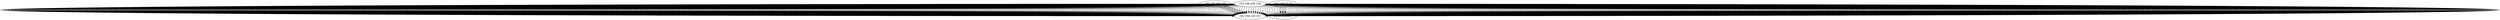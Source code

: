 digraph NWTraffic_update {
  "192.168.209.130" [degree=12, in_degree=0, out_degree=12, activity_score=0.72, total_connections=12];
  "192.168.239.101" [degree=1080, in_degree=1068, out_degree=12, activity_score=1.00, total_connections=1080];
  "192.168.209.130" -> "192.168.239.101" [protocol_UNKNOWN=0.00,protocol_TCP=1.00,protocol_UDP=0.00,protocol_ICMP=0.00,timestamp_sin=0.69,timestamp_cos=-0.73,src_port_type=0.50,dst_port_type=0.00,conn_state_successful=1.00,conn_state_rejected_reset=0.00,conn_state_partial=0.00,conn_state_suspicious=0.00,conn_state_other=0.00,local_orig=1.00,local_resp=1.00,history_length=0.80,orig_bytes=0.58,resp_bytes=0.72,orig_pkts=0.22,resp_pkts=0.24,orig_ip_bytes=0.60,resp_ip_bytes=0.72,service_HTTP=1.00,service_FTP=0.00,service_SSH=0.00,service_DNS=0.00,service_UNKNOWN=0.00  ];
  "192.168.209.130" [degree=12, in_degree=0, out_degree=12, activity_score=0.72, total_connections=12];
  "192.168.239.101" [degree=1080, in_degree=1068, out_degree=12, activity_score=1.00, total_connections=1080];
  "192.168.209.130" -> "192.168.239.101" [protocol_UNKNOWN=0.00,protocol_TCP=1.00,protocol_UDP=0.00,protocol_ICMP=0.00,timestamp_sin=0.69,timestamp_cos=-0.73,src_port_type=0.50,dst_port_type=0.00,conn_state_successful=1.00,conn_state_rejected_reset=0.00,conn_state_partial=0.00,conn_state_suspicious=0.00,conn_state_other=0.00,local_orig=1.00,local_resp=1.00,history_length=0.50,orig_bytes=0.00,resp_bytes=0.00,orig_pkts=0.12,resp_pkts=0.08,orig_ip_bytes=0.39,resp_ip_bytes=0.34,service_HTTP=0.00,service_FTP=0.00,service_SSH=0.00,service_DNS=0.00,service_UNKNOWN=1.00  ];
  "192.168.209.130" [degree=12, in_degree=0, out_degree=12, activity_score=0.72, total_connections=12];
  "192.168.239.101" [degree=1080, in_degree=1068, out_degree=12, activity_score=1.00, total_connections=1080];
  "192.168.209.130" -> "192.168.239.101" [protocol_UNKNOWN=0.00,protocol_TCP=1.00,protocol_UDP=0.00,protocol_ICMP=0.00,timestamp_sin=0.68,timestamp_cos=-0.73,src_port_type=0.50,dst_port_type=0.00,conn_state_successful=1.00,conn_state_rejected_reset=0.00,conn_state_partial=0.00,conn_state_suspicious=0.00,conn_state_other=0.00,local_orig=1.00,local_resp=1.00,history_length=0.80,orig_bytes=0.55,resp_bytes=0.62,orig_pkts=0.18,resp_pkts=0.19,orig_ip_bytes=0.57,resp_ip_bytes=0.63,service_HTTP=1.00,service_FTP=0.00,service_SSH=0.00,service_DNS=0.00,service_UNKNOWN=0.00  ];
  "192.168.209.130" [degree=12, in_degree=0, out_degree=12, activity_score=0.72, total_connections=12];
  "192.168.239.101" [degree=1080, in_degree=1068, out_degree=12, activity_score=1.00, total_connections=1080];
  "192.168.209.130" -> "192.168.239.101" [protocol_UNKNOWN=0.00,protocol_TCP=1.00,protocol_UDP=0.00,protocol_ICMP=0.00,timestamp_sin=0.68,timestamp_cos=-0.73,src_port_type=0.50,dst_port_type=0.00,conn_state_successful=1.00,conn_state_rejected_reset=0.00,conn_state_partial=0.00,conn_state_suspicious=0.00,conn_state_other=0.00,local_orig=1.00,local_resp=1.00,history_length=0.80,orig_bytes=0.45,resp_bytes=0.52,orig_pkts=0.13,resp_pkts=0.13,orig_ip_bytes=0.48,resp_ip_bytes=0.53,service_HTTP=1.00,service_FTP=0.00,service_SSH=0.00,service_DNS=0.00,service_UNKNOWN=0.00  ];
  "192.168.209.130" [degree=12, in_degree=0, out_degree=12, activity_score=0.72, total_connections=12];
  "192.168.239.101" [degree=1080, in_degree=1068, out_degree=12, activity_score=1.00, total_connections=1080];
  "192.168.209.130" -> "192.168.239.101" [protocol_UNKNOWN=0.00,protocol_TCP=1.00,protocol_UDP=0.00,protocol_ICMP=0.00,timestamp_sin=0.68,timestamp_cos=-0.73,src_port_type=0.50,dst_port_type=0.00,conn_state_successful=1.00,conn_state_rejected_reset=0.00,conn_state_partial=0.00,conn_state_suspicious=0.00,conn_state_other=0.00,local_orig=1.00,local_resp=1.00,history_length=0.80,orig_bytes=0.52,resp_bytes=0.65,orig_pkts=0.17,resp_pkts=0.19,orig_ip_bytes=0.54,resp_ip_bytes=0.66,service_HTTP=1.00,service_FTP=0.00,service_SSH=0.00,service_DNS=0.00,service_UNKNOWN=0.00  ];
  "192.168.209.130" [degree=12, in_degree=0, out_degree=12, activity_score=0.72, total_connections=12];
  "192.168.239.101" [degree=1080, in_degree=1068, out_degree=12, activity_score=1.00, total_connections=1080];
  "192.168.209.130" -> "192.168.239.101" [protocol_UNKNOWN=0.00,protocol_TCP=1.00,protocol_UDP=0.00,protocol_ICMP=0.00,timestamp_sin=0.68,timestamp_cos=-0.73,src_port_type=0.50,dst_port_type=0.00,conn_state_successful=1.00,conn_state_rejected_reset=0.00,conn_state_partial=0.00,conn_state_suspicious=0.00,conn_state_other=0.00,local_orig=1.00,local_resp=1.00,history_length=0.50,orig_bytes=0.00,resp_bytes=0.00,orig_pkts=0.12,resp_pkts=0.08,orig_ip_bytes=0.39,resp_ip_bytes=0.34,service_HTTP=0.00,service_FTP=0.00,service_SSH=0.00,service_DNS=0.00,service_UNKNOWN=1.00  ];
  "192.168.27.10" [degree=176, in_degree=0, out_degree=176, activity_score=1.00, total_connections=176];
  "23.33.184.237" [degree=7, in_degree=7, out_degree=0, activity_score=0.52, total_connections=7];
  "192.168.27.10" -> "23.33.184.237" [protocol_UNKNOWN=0.00,protocol_TCP=1.00,protocol_UDP=0.00,protocol_ICMP=0.00,timestamp_sin=0.69,timestamp_cos=-0.72,src_port_type=0.50,dst_port_type=0.00,conn_state_successful=1.00,conn_state_rejected_reset=0.00,conn_state_partial=0.00,conn_state_suspicious=0.00,conn_state_other=0.00,local_orig=1.00,local_resp=0.00,history_length=0.80,orig_bytes=0.49,resp_bytes=0.54,orig_pkts=0.22,resp_pkts=0.21,orig_ip_bytes=0.54,resp_ip_bytes=0.57,service_HTTP=1.00,service_FTP=0.00,service_SSH=0.00,service_DNS=0.00,service_UNKNOWN=0.00  ];
  "192.168.27.10" [degree=176, in_degree=0, out_degree=176, activity_score=1.00, total_connections=176];
  "23.33.184.237" [degree=7, in_degree=7, out_degree=0, activity_score=0.52, total_connections=7];
  "192.168.27.10" -> "23.33.184.237" [protocol_UNKNOWN=0.00,protocol_TCP=1.00,protocol_UDP=0.00,protocol_ICMP=0.00,timestamp_sin=0.69,timestamp_cos=-0.72,src_port_type=1.00,dst_port_type=0.00,conn_state_successful=1.00,conn_state_rejected_reset=0.00,conn_state_partial=0.00,conn_state_suspicious=0.00,conn_state_other=0.00,local_orig=1.00,local_resp=0.00,history_length=0.80,orig_bytes=0.44,resp_bytes=0.49,orig_pkts=0.22,resp_pkts=0.21,orig_ip_bytes=0.52,resp_ip_bytes=0.53,service_HTTP=1.00,service_FTP=0.00,service_SSH=0.00,service_DNS=0.00,service_UNKNOWN=0.00  ];
  "192.168.27.10" [degree=176, in_degree=0, out_degree=176, activity_score=1.00, total_connections=176];
  "23.33.184.237" [degree=7, in_degree=7, out_degree=0, activity_score=0.52, total_connections=7];
  "192.168.27.10" -> "23.33.184.237" [protocol_UNKNOWN=0.00,protocol_TCP=1.00,protocol_UDP=0.00,protocol_ICMP=0.00,timestamp_sin=0.69,timestamp_cos=-0.72,src_port_type=0.50,dst_port_type=0.00,conn_state_successful=1.00,conn_state_rejected_reset=0.00,conn_state_partial=0.00,conn_state_suspicious=0.00,conn_state_other=0.00,local_orig=1.00,local_resp=0.00,history_length=0.80,orig_bytes=0.52,resp_bytes=0.57,orig_pkts=0.23,resp_pkts=0.22,orig_ip_bytes=0.56,resp_ip_bytes=0.59,service_HTTP=1.00,service_FTP=0.00,service_SSH=0.00,service_DNS=0.00,service_UNKNOWN=0.00  ];
  "192.168.209.128" [degree=1048, in_degree=0, out_degree=1048, activity_score=1.00, total_connections=1048];
  "192.168.239.101" [degree=1080, in_degree=1068, out_degree=12, activity_score=1.00, total_connections=1080];
  "192.168.209.128" -> "192.168.239.101" [protocol_UNKNOWN=0.00,protocol_TCP=1.00,protocol_UDP=0.00,protocol_ICMP=0.00,timestamp_sin=0.68,timestamp_cos=-0.73,src_port_type=1.00,dst_port_type=0.00,conn_state_successful=1.00,conn_state_rejected_reset=0.00,conn_state_partial=0.00,conn_state_suspicious=0.00,conn_state_other=0.00,local_orig=1.00,local_resp=1.00,history_length=0.60,orig_bytes=0.00,resp_bytes=0.00,orig_pkts=0.12,resp_pkts=0.10,orig_ip_bytes=0.39,resp_ip_bytes=0.37,service_HTTP=0.00,service_FTP=0.00,service_SSH=0.00,service_DNS=0.00,service_UNKNOWN=1.00  ];
  "192.168.209.128" [degree=1048, in_degree=0, out_degree=1048, activity_score=1.00, total_connections=1048];
  "192.168.239.101" [degree=1080, in_degree=1068, out_degree=12, activity_score=1.00, total_connections=1080];
  "192.168.209.128" -> "192.168.239.101" [protocol_UNKNOWN=0.00,protocol_TCP=1.00,protocol_UDP=0.00,protocol_ICMP=0.00,timestamp_sin=0.68,timestamp_cos=-0.73,src_port_type=0.50,dst_port_type=0.00,conn_state_successful=1.00,conn_state_rejected_reset=0.00,conn_state_partial=0.00,conn_state_suspicious=0.00,conn_state_other=0.00,local_orig=1.00,local_resp=1.00,history_length=0.80,orig_bytes=0.46,resp_bytes=0.56,orig_pkts=0.16,resp_pkts=0.16,orig_ip_bytes=0.50,resp_ip_bytes=0.57,service_HTTP=1.00,service_FTP=0.00,service_SSH=0.00,service_DNS=0.00,service_UNKNOWN=0.00  ];
  "192.168.209.128" [degree=1048, in_degree=0, out_degree=1048, activity_score=1.00, total_connections=1048];
  "192.168.239.101" [degree=1080, in_degree=1068, out_degree=12, activity_score=1.00, total_connections=1080];
  "192.168.209.128" -> "192.168.239.101" [protocol_UNKNOWN=0.00,protocol_TCP=1.00,protocol_UDP=0.00,protocol_ICMP=0.00,timestamp_sin=0.68,timestamp_cos=-0.73,src_port_type=1.00,dst_port_type=0.00,conn_state_successful=0.00,conn_state_rejected_reset=1.00,conn_state_partial=0.00,conn_state_suspicious=0.00,conn_state_other=0.00,local_orig=1.00,local_resp=1.00,history_length=0.70,orig_bytes=0.46,resp_bytes=0.55,orig_pkts=0.14,resp_pkts=0.14,orig_ip_bytes=0.49,resp_ip_bytes=0.56,service_HTTP=0.00,service_FTP=0.00,service_SSH=0.00,service_DNS=0.00,service_UNKNOWN=1.00  ];
  "192.168.209.128" [degree=1048, in_degree=0, out_degree=1048, activity_score=1.00, total_connections=1048];
  "192.168.239.101" [degree=1080, in_degree=1068, out_degree=12, activity_score=1.00, total_connections=1080];
  "192.168.209.128" -> "192.168.239.101" [protocol_UNKNOWN=0.00,protocol_TCP=1.00,protocol_UDP=0.00,protocol_ICMP=0.00,timestamp_sin=0.68,timestamp_cos=-0.73,src_port_type=1.00,dst_port_type=0.00,conn_state_successful=0.00,conn_state_rejected_reset=1.00,conn_state_partial=0.00,conn_state_suspicious=0.00,conn_state_other=0.00,local_orig=1.00,local_resp=1.00,history_length=0.20,orig_bytes=0.00,resp_bytes=0.00,orig_pkts=0.05,resp_pkts=0.05,orig_ip_bytes=0.30,resp_ip_bytes=0.27,service_HTTP=0.00,service_FTP=0.00,service_SSH=0.00,service_DNS=0.00,service_UNKNOWN=1.00  ];
  "192.168.209.128" [degree=1048, in_degree=0, out_degree=1048, activity_score=1.00, total_connections=1048];
  "192.168.239.101" [degree=1080, in_degree=1068, out_degree=12, activity_score=1.00, total_connections=1080];
  "192.168.209.128" -> "192.168.239.101" [protocol_UNKNOWN=0.00,protocol_TCP=1.00,protocol_UDP=0.00,protocol_ICMP=0.00,timestamp_sin=0.68,timestamp_cos=-0.73,src_port_type=0.50,dst_port_type=0.00,conn_state_successful=0.00,conn_state_rejected_reset=1.00,conn_state_partial=0.00,conn_state_suspicious=0.00,conn_state_other=0.00,local_orig=1.00,local_resp=1.00,history_length=0.20,orig_bytes=0.00,resp_bytes=0.00,orig_pkts=0.05,resp_pkts=0.05,orig_ip_bytes=0.30,resp_ip_bytes=0.27,service_HTTP=0.00,service_FTP=0.00,service_SSH=0.00,service_DNS=0.00,service_UNKNOWN=1.00  ];
  "192.168.209.128" [degree=1048, in_degree=0, out_degree=1048, activity_score=1.00, total_connections=1048];
  "192.168.239.101" [degree=1080, in_degree=1068, out_degree=12, activity_score=1.00, total_connections=1080];
  "192.168.209.128" -> "192.168.239.101" [protocol_UNKNOWN=0.00,protocol_TCP=1.00,protocol_UDP=0.00,protocol_ICMP=0.00,timestamp_sin=0.68,timestamp_cos=-0.73,src_port_type=0.50,dst_port_type=0.00,conn_state_successful=0.00,conn_state_rejected_reset=1.00,conn_state_partial=0.00,conn_state_suspicious=0.00,conn_state_other=0.00,local_orig=1.00,local_resp=1.00,history_length=0.20,orig_bytes=0.00,resp_bytes=0.00,orig_pkts=0.05,resp_pkts=0.05,orig_ip_bytes=0.30,resp_ip_bytes=0.27,service_HTTP=0.00,service_FTP=0.00,service_SSH=0.00,service_DNS=0.00,service_UNKNOWN=1.00  ];
  "192.168.209.128" [degree=1048, in_degree=0, out_degree=1048, activity_score=1.00, total_connections=1048];
  "192.168.239.101" [degree=1080, in_degree=1068, out_degree=12, activity_score=1.00, total_connections=1080];
  "192.168.209.128" -> "192.168.239.101" [protocol_UNKNOWN=0.00,protocol_TCP=1.00,protocol_UDP=0.00,protocol_ICMP=0.00,timestamp_sin=0.68,timestamp_cos=-0.73,src_port_type=1.00,dst_port_type=0.00,conn_state_successful=0.00,conn_state_rejected_reset=1.00,conn_state_partial=0.00,conn_state_suspicious=0.00,conn_state_other=0.00,local_orig=1.00,local_resp=1.00,history_length=0.20,orig_bytes=0.00,resp_bytes=0.00,orig_pkts=0.05,resp_pkts=0.05,orig_ip_bytes=0.30,resp_ip_bytes=0.27,service_HTTP=0.00,service_FTP=0.00,service_SSH=0.00,service_DNS=0.00,service_UNKNOWN=1.00  ];
  "192.168.209.128" [degree=1048, in_degree=0, out_degree=1048, activity_score=1.00, total_connections=1048];
  "192.168.239.101" [degree=1080, in_degree=1068, out_degree=12, activity_score=1.00, total_connections=1080];
  "192.168.209.128" -> "192.168.239.101" [protocol_UNKNOWN=0.00,protocol_TCP=1.00,protocol_UDP=0.00,protocol_ICMP=0.00,timestamp_sin=0.68,timestamp_cos=-0.73,src_port_type=0.50,dst_port_type=0.00,conn_state_successful=0.00,conn_state_rejected_reset=1.00,conn_state_partial=0.00,conn_state_suspicious=0.00,conn_state_other=0.00,local_orig=1.00,local_resp=1.00,history_length=0.20,orig_bytes=0.00,resp_bytes=0.00,orig_pkts=0.05,resp_pkts=0.05,orig_ip_bytes=0.30,resp_ip_bytes=0.27,service_HTTP=0.00,service_FTP=0.00,service_SSH=0.00,service_DNS=0.00,service_UNKNOWN=1.00  ];
  "192.168.209.128" [degree=1048, in_degree=0, out_degree=1048, activity_score=1.00, total_connections=1048];
  "192.168.239.101" [degree=1080, in_degree=1068, out_degree=12, activity_score=1.00, total_connections=1080];
  "192.168.209.128" -> "192.168.239.101" [protocol_UNKNOWN=0.00,protocol_TCP=1.00,protocol_UDP=0.00,protocol_ICMP=0.00,timestamp_sin=0.68,timestamp_cos=-0.73,src_port_type=0.50,dst_port_type=0.00,conn_state_successful=0.00,conn_state_rejected_reset=1.00,conn_state_partial=0.00,conn_state_suspicious=0.00,conn_state_other=0.00,local_orig=1.00,local_resp=1.00,history_length=0.20,orig_bytes=0.00,resp_bytes=0.00,orig_pkts=0.05,resp_pkts=0.05,orig_ip_bytes=0.30,resp_ip_bytes=0.27,service_HTTP=0.00,service_FTP=0.00,service_SSH=0.00,service_DNS=0.00,service_UNKNOWN=1.00  ];
  "192.168.209.128" [degree=1048, in_degree=0, out_degree=1048, activity_score=1.00, total_connections=1048];
  "192.168.239.101" [degree=1080, in_degree=1068, out_degree=12, activity_score=1.00, total_connections=1080];
  "192.168.209.128" -> "192.168.239.101" [protocol_UNKNOWN=0.00,protocol_TCP=1.00,protocol_UDP=0.00,protocol_ICMP=0.00,timestamp_sin=0.68,timestamp_cos=-0.73,src_port_type=0.50,dst_port_type=0.00,conn_state_successful=0.00,conn_state_rejected_reset=1.00,conn_state_partial=0.00,conn_state_suspicious=0.00,conn_state_other=0.00,local_orig=1.00,local_resp=1.00,history_length=0.20,orig_bytes=0.00,resp_bytes=0.00,orig_pkts=0.05,resp_pkts=0.05,orig_ip_bytes=0.30,resp_ip_bytes=0.27,service_HTTP=0.00,service_FTP=0.00,service_SSH=0.00,service_DNS=0.00,service_UNKNOWN=1.00  ];
  "192.168.209.128" [degree=1048, in_degree=0, out_degree=1048, activity_score=1.00, total_connections=1048];
  "192.168.239.101" [degree=1080, in_degree=1068, out_degree=12, activity_score=1.00, total_connections=1080];
  "192.168.209.128" -> "192.168.239.101" [protocol_UNKNOWN=0.00,protocol_TCP=1.00,protocol_UDP=0.00,protocol_ICMP=0.00,timestamp_sin=0.68,timestamp_cos=-0.73,src_port_type=0.50,dst_port_type=0.00,conn_state_successful=0.00,conn_state_rejected_reset=1.00,conn_state_partial=0.00,conn_state_suspicious=0.00,conn_state_other=0.00,local_orig=1.00,local_resp=1.00,history_length=0.20,orig_bytes=0.00,resp_bytes=0.00,orig_pkts=0.05,resp_pkts=0.05,orig_ip_bytes=0.30,resp_ip_bytes=0.27,service_HTTP=0.00,service_FTP=0.00,service_SSH=0.00,service_DNS=0.00,service_UNKNOWN=1.00  ];
  "192.168.209.128" [degree=1048, in_degree=0, out_degree=1048, activity_score=1.00, total_connections=1048];
  "192.168.239.101" [degree=1080, in_degree=1068, out_degree=12, activity_score=1.00, total_connections=1080];
  "192.168.209.128" -> "192.168.239.101" [protocol_UNKNOWN=0.00,protocol_TCP=1.00,protocol_UDP=0.00,protocol_ICMP=0.00,timestamp_sin=0.68,timestamp_cos=-0.73,src_port_type=1.00,dst_port_type=0.00,conn_state_successful=0.00,conn_state_rejected_reset=1.00,conn_state_partial=0.00,conn_state_suspicious=0.00,conn_state_other=0.00,local_orig=1.00,local_resp=1.00,history_length=0.20,orig_bytes=0.00,resp_bytes=0.00,orig_pkts=0.05,resp_pkts=0.05,orig_ip_bytes=0.30,resp_ip_bytes=0.27,service_HTTP=0.00,service_FTP=0.00,service_SSH=0.00,service_DNS=0.00,service_UNKNOWN=1.00  ];
  "192.168.209.128" [degree=1048, in_degree=0, out_degree=1048, activity_score=1.00, total_connections=1048];
  "192.168.239.101" [degree=1080, in_degree=1068, out_degree=12, activity_score=1.00, total_connections=1080];
  "192.168.209.128" -> "192.168.239.101" [protocol_UNKNOWN=0.00,protocol_TCP=1.00,protocol_UDP=0.00,protocol_ICMP=0.00,timestamp_sin=0.68,timestamp_cos=-0.73,src_port_type=0.50,dst_port_type=0.00,conn_state_successful=0.00,conn_state_rejected_reset=1.00,conn_state_partial=0.00,conn_state_suspicious=0.00,conn_state_other=0.00,local_orig=1.00,local_resp=1.00,history_length=0.20,orig_bytes=0.00,resp_bytes=0.00,orig_pkts=0.05,resp_pkts=0.05,orig_ip_bytes=0.30,resp_ip_bytes=0.27,service_HTTP=0.00,service_FTP=0.00,service_SSH=0.00,service_DNS=0.00,service_UNKNOWN=1.00  ];
  "192.168.209.128" [degree=1048, in_degree=0, out_degree=1048, activity_score=1.00, total_connections=1048];
  "192.168.239.101" [degree=1080, in_degree=1068, out_degree=12, activity_score=1.00, total_connections=1080];
  "192.168.209.128" -> "192.168.239.101" [protocol_UNKNOWN=0.00,protocol_TCP=1.00,protocol_UDP=0.00,protocol_ICMP=0.00,timestamp_sin=0.68,timestamp_cos=-0.73,src_port_type=0.50,dst_port_type=0.00,conn_state_successful=0.00,conn_state_rejected_reset=1.00,conn_state_partial=0.00,conn_state_suspicious=0.00,conn_state_other=0.00,local_orig=1.00,local_resp=1.00,history_length=0.20,orig_bytes=0.00,resp_bytes=0.00,orig_pkts=0.05,resp_pkts=0.05,orig_ip_bytes=0.30,resp_ip_bytes=0.27,service_HTTP=0.00,service_FTP=0.00,service_SSH=0.00,service_DNS=0.00,service_UNKNOWN=1.00  ];
  "192.168.209.128" [degree=1048, in_degree=0, out_degree=1048, activity_score=1.00, total_connections=1048];
  "192.168.239.101" [degree=1080, in_degree=1068, out_degree=12, activity_score=1.00, total_connections=1080];
  "192.168.209.128" -> "192.168.239.101" [protocol_UNKNOWN=0.00,protocol_TCP=1.00,protocol_UDP=0.00,protocol_ICMP=0.00,timestamp_sin=0.68,timestamp_cos=-0.73,src_port_type=1.00,dst_port_type=0.00,conn_state_successful=0.00,conn_state_rejected_reset=1.00,conn_state_partial=0.00,conn_state_suspicious=0.00,conn_state_other=0.00,local_orig=1.00,local_resp=1.00,history_length=0.20,orig_bytes=0.00,resp_bytes=0.00,orig_pkts=0.05,resp_pkts=0.05,orig_ip_bytes=0.30,resp_ip_bytes=0.27,service_HTTP=0.00,service_FTP=0.00,service_SSH=0.00,service_DNS=0.00,service_UNKNOWN=1.00  ];
  "192.168.209.128" [degree=1048, in_degree=0, out_degree=1048, activity_score=1.00, total_connections=1048];
  "192.168.239.101" [degree=1080, in_degree=1068, out_degree=12, activity_score=1.00, total_connections=1080];
  "192.168.209.128" -> "192.168.239.101" [protocol_UNKNOWN=0.00,protocol_TCP=1.00,protocol_UDP=0.00,protocol_ICMP=0.00,timestamp_sin=0.68,timestamp_cos=-0.73,src_port_type=1.00,dst_port_type=0.00,conn_state_successful=0.00,conn_state_rejected_reset=1.00,conn_state_partial=0.00,conn_state_suspicious=0.00,conn_state_other=0.00,local_orig=1.00,local_resp=1.00,history_length=0.20,orig_bytes=0.00,resp_bytes=0.00,orig_pkts=0.05,resp_pkts=0.05,orig_ip_bytes=0.30,resp_ip_bytes=0.27,service_HTTP=0.00,service_FTP=0.00,service_SSH=0.00,service_DNS=0.00,service_UNKNOWN=1.00  ];
  "192.168.209.128" [degree=1048, in_degree=0, out_degree=1048, activity_score=1.00, total_connections=1048];
  "192.168.239.101" [degree=1080, in_degree=1068, out_degree=12, activity_score=1.00, total_connections=1080];
  "192.168.209.128" -> "192.168.239.101" [protocol_UNKNOWN=0.00,protocol_TCP=1.00,protocol_UDP=0.00,protocol_ICMP=0.00,timestamp_sin=0.68,timestamp_cos=-0.73,src_port_type=0.50,dst_port_type=0.00,conn_state_successful=0.00,conn_state_rejected_reset=1.00,conn_state_partial=0.00,conn_state_suspicious=0.00,conn_state_other=0.00,local_orig=1.00,local_resp=1.00,history_length=0.20,orig_bytes=0.00,resp_bytes=0.00,orig_pkts=0.05,resp_pkts=0.05,orig_ip_bytes=0.30,resp_ip_bytes=0.27,service_HTTP=0.00,service_FTP=0.00,service_SSH=0.00,service_DNS=0.00,service_UNKNOWN=1.00  ];
  "192.168.209.128" [degree=1048, in_degree=0, out_degree=1048, activity_score=1.00, total_connections=1048];
  "192.168.239.101" [degree=1080, in_degree=1068, out_degree=12, activity_score=1.00, total_connections=1080];
  "192.168.209.128" -> "192.168.239.101" [protocol_UNKNOWN=0.00,protocol_TCP=1.00,protocol_UDP=0.00,protocol_ICMP=0.00,timestamp_sin=0.68,timestamp_cos=-0.73,src_port_type=0.50,dst_port_type=0.00,conn_state_successful=0.00,conn_state_rejected_reset=1.00,conn_state_partial=0.00,conn_state_suspicious=0.00,conn_state_other=0.00,local_orig=1.00,local_resp=1.00,history_length=0.20,orig_bytes=0.00,resp_bytes=0.00,orig_pkts=0.05,resp_pkts=0.05,orig_ip_bytes=0.30,resp_ip_bytes=0.27,service_HTTP=0.00,service_FTP=0.00,service_SSH=0.00,service_DNS=0.00,service_UNKNOWN=1.00  ];
  "192.168.209.128" [degree=1048, in_degree=0, out_degree=1048, activity_score=1.00, total_connections=1048];
  "192.168.239.101" [degree=1080, in_degree=1068, out_degree=12, activity_score=1.00, total_connections=1080];
  "192.168.209.128" -> "192.168.239.101" [protocol_UNKNOWN=0.00,protocol_TCP=1.00,protocol_UDP=0.00,protocol_ICMP=0.00,timestamp_sin=0.68,timestamp_cos=-0.73,src_port_type=0.50,dst_port_type=0.00,conn_state_successful=0.00,conn_state_rejected_reset=1.00,conn_state_partial=0.00,conn_state_suspicious=0.00,conn_state_other=0.00,local_orig=1.00,local_resp=1.00,history_length=0.20,orig_bytes=0.00,resp_bytes=0.00,orig_pkts=0.05,resp_pkts=0.05,orig_ip_bytes=0.30,resp_ip_bytes=0.27,service_HTTP=0.00,service_FTP=0.00,service_SSH=0.00,service_DNS=0.00,service_UNKNOWN=1.00  ];
  "192.168.209.128" [degree=1048, in_degree=0, out_degree=1048, activity_score=1.00, total_connections=1048];
  "192.168.239.101" [degree=1080, in_degree=1068, out_degree=12, activity_score=1.00, total_connections=1080];
  "192.168.209.128" -> "192.168.239.101" [protocol_UNKNOWN=0.00,protocol_TCP=1.00,protocol_UDP=0.00,protocol_ICMP=0.00,timestamp_sin=0.68,timestamp_cos=-0.73,src_port_type=0.50,dst_port_type=0.00,conn_state_successful=0.00,conn_state_rejected_reset=1.00,conn_state_partial=0.00,conn_state_suspicious=0.00,conn_state_other=0.00,local_orig=1.00,local_resp=1.00,history_length=0.20,orig_bytes=0.00,resp_bytes=0.00,orig_pkts=0.05,resp_pkts=0.05,orig_ip_bytes=0.30,resp_ip_bytes=0.27,service_HTTP=0.00,service_FTP=0.00,service_SSH=0.00,service_DNS=0.00,service_UNKNOWN=1.00  ];
  "192.168.209.128" [degree=1048, in_degree=0, out_degree=1048, activity_score=1.00, total_connections=1048];
  "192.168.239.101" [degree=1080, in_degree=1068, out_degree=12, activity_score=1.00, total_connections=1080];
  "192.168.209.128" -> "192.168.239.101" [protocol_UNKNOWN=0.00,protocol_TCP=1.00,protocol_UDP=0.00,protocol_ICMP=0.00,timestamp_sin=0.68,timestamp_cos=-0.73,src_port_type=0.50,dst_port_type=0.00,conn_state_successful=0.00,conn_state_rejected_reset=1.00,conn_state_partial=0.00,conn_state_suspicious=0.00,conn_state_other=0.00,local_orig=1.00,local_resp=1.00,history_length=0.20,orig_bytes=0.00,resp_bytes=0.00,orig_pkts=0.05,resp_pkts=0.05,orig_ip_bytes=0.30,resp_ip_bytes=0.27,service_HTTP=0.00,service_FTP=0.00,service_SSH=0.00,service_DNS=0.00,service_UNKNOWN=1.00  ];
  "192.168.209.128" [degree=1048, in_degree=0, out_degree=1048, activity_score=1.00, total_connections=1048];
  "192.168.239.101" [degree=1080, in_degree=1068, out_degree=12, activity_score=1.00, total_connections=1080];
  "192.168.209.128" -> "192.168.239.101" [protocol_UNKNOWN=0.00,protocol_TCP=1.00,protocol_UDP=0.00,protocol_ICMP=0.00,timestamp_sin=0.68,timestamp_cos=-0.73,src_port_type=0.50,dst_port_type=0.00,conn_state_successful=0.00,conn_state_rejected_reset=1.00,conn_state_partial=0.00,conn_state_suspicious=0.00,conn_state_other=0.00,local_orig=1.00,local_resp=1.00,history_length=0.20,orig_bytes=0.00,resp_bytes=0.00,orig_pkts=0.05,resp_pkts=0.05,orig_ip_bytes=0.30,resp_ip_bytes=0.27,service_HTTP=0.00,service_FTP=0.00,service_SSH=0.00,service_DNS=0.00,service_UNKNOWN=1.00  ];
  "192.168.209.128" [degree=1048, in_degree=0, out_degree=1048, activity_score=1.00, total_connections=1048];
  "192.168.239.101" [degree=1080, in_degree=1068, out_degree=12, activity_score=1.00, total_connections=1080];
  "192.168.209.128" -> "192.168.239.101" [protocol_UNKNOWN=0.00,protocol_TCP=1.00,protocol_UDP=0.00,protocol_ICMP=0.00,timestamp_sin=0.68,timestamp_cos=-0.73,src_port_type=0.50,dst_port_type=0.00,conn_state_successful=0.00,conn_state_rejected_reset=1.00,conn_state_partial=0.00,conn_state_suspicious=0.00,conn_state_other=0.00,local_orig=1.00,local_resp=1.00,history_length=0.20,orig_bytes=0.00,resp_bytes=0.00,orig_pkts=0.05,resp_pkts=0.05,orig_ip_bytes=0.30,resp_ip_bytes=0.27,service_HTTP=0.00,service_FTP=0.00,service_SSH=0.00,service_DNS=0.00,service_UNKNOWN=1.00  ];
  "192.168.209.128" [degree=1048, in_degree=0, out_degree=1048, activity_score=1.00, total_connections=1048];
  "192.168.239.101" [degree=1080, in_degree=1068, out_degree=12, activity_score=1.00, total_connections=1080];
  "192.168.209.128" -> "192.168.239.101" [protocol_UNKNOWN=0.00,protocol_TCP=1.00,protocol_UDP=0.00,protocol_ICMP=0.00,timestamp_sin=0.68,timestamp_cos=-0.73,src_port_type=0.50,dst_port_type=0.00,conn_state_successful=0.00,conn_state_rejected_reset=1.00,conn_state_partial=0.00,conn_state_suspicious=0.00,conn_state_other=0.00,local_orig=1.00,local_resp=1.00,history_length=0.20,orig_bytes=0.00,resp_bytes=0.00,orig_pkts=0.05,resp_pkts=0.05,orig_ip_bytes=0.30,resp_ip_bytes=0.27,service_HTTP=0.00,service_FTP=0.00,service_SSH=0.00,service_DNS=0.00,service_UNKNOWN=1.00  ];
  "192.168.209.128" [degree=1048, in_degree=0, out_degree=1048, activity_score=1.00, total_connections=1048];
  "192.168.239.101" [degree=1080, in_degree=1068, out_degree=12, activity_score=1.00, total_connections=1080];
  "192.168.209.128" -> "192.168.239.101" [protocol_UNKNOWN=0.00,protocol_TCP=1.00,protocol_UDP=0.00,protocol_ICMP=0.00,timestamp_sin=0.68,timestamp_cos=-0.73,src_port_type=0.50,dst_port_type=0.00,conn_state_successful=0.00,conn_state_rejected_reset=1.00,conn_state_partial=0.00,conn_state_suspicious=0.00,conn_state_other=0.00,local_orig=1.00,local_resp=1.00,history_length=0.20,orig_bytes=0.00,resp_bytes=0.00,orig_pkts=0.05,resp_pkts=0.05,orig_ip_bytes=0.30,resp_ip_bytes=0.27,service_HTTP=0.00,service_FTP=0.00,service_SSH=0.00,service_DNS=0.00,service_UNKNOWN=1.00  ];
  "192.168.209.128" [degree=1048, in_degree=0, out_degree=1048, activity_score=1.00, total_connections=1048];
  "192.168.239.101" [degree=1080, in_degree=1068, out_degree=12, activity_score=1.00, total_connections=1080];
  "192.168.209.128" -> "192.168.239.101" [protocol_UNKNOWN=0.00,protocol_TCP=1.00,protocol_UDP=0.00,protocol_ICMP=0.00,timestamp_sin=0.68,timestamp_cos=-0.73,src_port_type=0.50,dst_port_type=0.00,conn_state_successful=0.00,conn_state_rejected_reset=1.00,conn_state_partial=0.00,conn_state_suspicious=0.00,conn_state_other=0.00,local_orig=1.00,local_resp=1.00,history_length=0.20,orig_bytes=0.00,resp_bytes=0.00,orig_pkts=0.05,resp_pkts=0.05,orig_ip_bytes=0.30,resp_ip_bytes=0.27,service_HTTP=0.00,service_FTP=0.00,service_SSH=0.00,service_DNS=0.00,service_UNKNOWN=1.00  ];
  "192.168.209.128" [degree=1048, in_degree=0, out_degree=1048, activity_score=1.00, total_connections=1048];
  "192.168.239.101" [degree=1080, in_degree=1068, out_degree=12, activity_score=1.00, total_connections=1080];
  "192.168.209.128" -> "192.168.239.101" [protocol_UNKNOWN=0.00,protocol_TCP=1.00,protocol_UDP=0.00,protocol_ICMP=0.00,timestamp_sin=0.68,timestamp_cos=-0.73,src_port_type=0.50,dst_port_type=0.00,conn_state_successful=0.00,conn_state_rejected_reset=1.00,conn_state_partial=0.00,conn_state_suspicious=0.00,conn_state_other=0.00,local_orig=1.00,local_resp=1.00,history_length=0.20,orig_bytes=0.00,resp_bytes=0.00,orig_pkts=0.05,resp_pkts=0.05,orig_ip_bytes=0.30,resp_ip_bytes=0.27,service_HTTP=0.00,service_FTP=0.00,service_SSH=0.00,service_DNS=0.00,service_UNKNOWN=1.00  ];
  "192.168.209.128" [degree=1048, in_degree=0, out_degree=1048, activity_score=1.00, total_connections=1048];
  "192.168.239.101" [degree=1080, in_degree=1068, out_degree=12, activity_score=1.00, total_connections=1080];
  "192.168.209.128" -> "192.168.239.101" [protocol_UNKNOWN=0.00,protocol_TCP=1.00,protocol_UDP=0.00,protocol_ICMP=0.00,timestamp_sin=0.68,timestamp_cos=-0.73,src_port_type=1.00,dst_port_type=0.00,conn_state_successful=0.00,conn_state_rejected_reset=1.00,conn_state_partial=0.00,conn_state_suspicious=0.00,conn_state_other=0.00,local_orig=1.00,local_resp=1.00,history_length=0.20,orig_bytes=0.00,resp_bytes=0.00,orig_pkts=0.05,resp_pkts=0.05,orig_ip_bytes=0.30,resp_ip_bytes=0.27,service_HTTP=0.00,service_FTP=0.00,service_SSH=0.00,service_DNS=0.00,service_UNKNOWN=1.00  ];
  "192.168.209.128" [degree=1048, in_degree=0, out_degree=1048, activity_score=1.00, total_connections=1048];
  "192.168.239.101" [degree=1080, in_degree=1068, out_degree=12, activity_score=1.00, total_connections=1080];
  "192.168.209.128" -> "192.168.239.101" [protocol_UNKNOWN=0.00,protocol_TCP=1.00,protocol_UDP=0.00,protocol_ICMP=0.00,timestamp_sin=0.68,timestamp_cos=-0.73,src_port_type=0.50,dst_port_type=0.00,conn_state_successful=0.00,conn_state_rejected_reset=1.00,conn_state_partial=0.00,conn_state_suspicious=0.00,conn_state_other=0.00,local_orig=1.00,local_resp=1.00,history_length=0.20,orig_bytes=0.00,resp_bytes=0.00,orig_pkts=0.05,resp_pkts=0.05,orig_ip_bytes=0.30,resp_ip_bytes=0.27,service_HTTP=0.00,service_FTP=0.00,service_SSH=0.00,service_DNS=0.00,service_UNKNOWN=1.00  ];
  "192.168.209.128" [degree=1048, in_degree=0, out_degree=1048, activity_score=1.00, total_connections=1048];
  "192.168.239.101" [degree=1080, in_degree=1068, out_degree=12, activity_score=1.00, total_connections=1080];
  "192.168.209.128" -> "192.168.239.101" [protocol_UNKNOWN=0.00,protocol_TCP=1.00,protocol_UDP=0.00,protocol_ICMP=0.00,timestamp_sin=0.68,timestamp_cos=-0.73,src_port_type=1.00,dst_port_type=0.00,conn_state_successful=0.00,conn_state_rejected_reset=1.00,conn_state_partial=0.00,conn_state_suspicious=0.00,conn_state_other=0.00,local_orig=1.00,local_resp=1.00,history_length=0.20,orig_bytes=0.00,resp_bytes=0.00,orig_pkts=0.05,resp_pkts=0.05,orig_ip_bytes=0.30,resp_ip_bytes=0.27,service_HTTP=0.00,service_FTP=0.00,service_SSH=0.00,service_DNS=0.00,service_UNKNOWN=1.00  ];
  "192.168.209.128" [degree=1048, in_degree=0, out_degree=1048, activity_score=1.00, total_connections=1048];
  "192.168.239.101" [degree=1080, in_degree=1068, out_degree=12, activity_score=1.00, total_connections=1080];
  "192.168.209.128" -> "192.168.239.101" [protocol_UNKNOWN=0.00,protocol_TCP=1.00,protocol_UDP=0.00,protocol_ICMP=0.00,timestamp_sin=0.68,timestamp_cos=-0.73,src_port_type=0.50,dst_port_type=0.00,conn_state_successful=0.00,conn_state_rejected_reset=1.00,conn_state_partial=0.00,conn_state_suspicious=0.00,conn_state_other=0.00,local_orig=1.00,local_resp=1.00,history_length=0.20,orig_bytes=0.00,resp_bytes=0.00,orig_pkts=0.05,resp_pkts=0.05,orig_ip_bytes=0.30,resp_ip_bytes=0.27,service_HTTP=0.00,service_FTP=0.00,service_SSH=0.00,service_DNS=0.00,service_UNKNOWN=1.00  ];
  "192.168.209.128" [degree=1048, in_degree=0, out_degree=1048, activity_score=1.00, total_connections=1048];
  "192.168.239.101" [degree=1080, in_degree=1068, out_degree=12, activity_score=1.00, total_connections=1080];
  "192.168.209.128" -> "192.168.239.101" [protocol_UNKNOWN=0.00,protocol_TCP=1.00,protocol_UDP=0.00,protocol_ICMP=0.00,timestamp_sin=0.68,timestamp_cos=-0.73,src_port_type=0.50,dst_port_type=0.00,conn_state_successful=0.00,conn_state_rejected_reset=1.00,conn_state_partial=0.00,conn_state_suspicious=0.00,conn_state_other=0.00,local_orig=1.00,local_resp=1.00,history_length=0.20,orig_bytes=0.00,resp_bytes=0.00,orig_pkts=0.05,resp_pkts=0.05,orig_ip_bytes=0.30,resp_ip_bytes=0.27,service_HTTP=0.00,service_FTP=0.00,service_SSH=0.00,service_DNS=0.00,service_UNKNOWN=1.00  ];
  "192.168.209.128" [degree=1048, in_degree=0, out_degree=1048, activity_score=1.00, total_connections=1048];
  "192.168.239.101" [degree=1080, in_degree=1068, out_degree=12, activity_score=1.00, total_connections=1080];
  "192.168.209.128" -> "192.168.239.101" [protocol_UNKNOWN=0.00,protocol_TCP=1.00,protocol_UDP=0.00,protocol_ICMP=0.00,timestamp_sin=0.68,timestamp_cos=-0.73,src_port_type=0.50,dst_port_type=0.00,conn_state_successful=0.00,conn_state_rejected_reset=1.00,conn_state_partial=0.00,conn_state_suspicious=0.00,conn_state_other=0.00,local_orig=1.00,local_resp=1.00,history_length=0.20,orig_bytes=0.00,resp_bytes=0.00,orig_pkts=0.05,resp_pkts=0.05,orig_ip_bytes=0.30,resp_ip_bytes=0.27,service_HTTP=0.00,service_FTP=0.00,service_SSH=0.00,service_DNS=0.00,service_UNKNOWN=1.00  ];
  "192.168.209.128" [degree=1048, in_degree=0, out_degree=1048, activity_score=1.00, total_connections=1048];
  "192.168.239.101" [degree=1080, in_degree=1068, out_degree=12, activity_score=1.00, total_connections=1080];
  "192.168.209.128" -> "192.168.239.101" [protocol_UNKNOWN=0.00,protocol_TCP=1.00,protocol_UDP=0.00,protocol_ICMP=0.00,timestamp_sin=0.68,timestamp_cos=-0.73,src_port_type=1.00,dst_port_type=0.00,conn_state_successful=0.00,conn_state_rejected_reset=1.00,conn_state_partial=0.00,conn_state_suspicious=0.00,conn_state_other=0.00,local_orig=1.00,local_resp=1.00,history_length=0.20,orig_bytes=0.00,resp_bytes=0.00,orig_pkts=0.05,resp_pkts=0.05,orig_ip_bytes=0.30,resp_ip_bytes=0.27,service_HTTP=0.00,service_FTP=0.00,service_SSH=0.00,service_DNS=0.00,service_UNKNOWN=1.00  ];
  "192.168.209.128" [degree=1048, in_degree=0, out_degree=1048, activity_score=1.00, total_connections=1048];
  "192.168.239.101" [degree=1080, in_degree=1068, out_degree=12, activity_score=1.00, total_connections=1080];
  "192.168.209.128" -> "192.168.239.101" [protocol_UNKNOWN=0.00,protocol_TCP=1.00,protocol_UDP=0.00,protocol_ICMP=0.00,timestamp_sin=0.68,timestamp_cos=-0.73,src_port_type=1.00,dst_port_type=0.00,conn_state_successful=0.00,conn_state_rejected_reset=1.00,conn_state_partial=0.00,conn_state_suspicious=0.00,conn_state_other=0.00,local_orig=1.00,local_resp=1.00,history_length=0.20,orig_bytes=0.00,resp_bytes=0.00,orig_pkts=0.05,resp_pkts=0.05,orig_ip_bytes=0.30,resp_ip_bytes=0.27,service_HTTP=0.00,service_FTP=0.00,service_SSH=0.00,service_DNS=0.00,service_UNKNOWN=1.00  ];
  "192.168.209.128" [degree=1048, in_degree=0, out_degree=1048, activity_score=1.00, total_connections=1048];
  "192.168.239.101" [degree=1080, in_degree=1068, out_degree=12, activity_score=1.00, total_connections=1080];
  "192.168.209.128" -> "192.168.239.101" [protocol_UNKNOWN=0.00,protocol_TCP=1.00,protocol_UDP=0.00,protocol_ICMP=0.00,timestamp_sin=0.68,timestamp_cos=-0.73,src_port_type=0.50,dst_port_type=0.00,conn_state_successful=0.00,conn_state_rejected_reset=1.00,conn_state_partial=0.00,conn_state_suspicious=0.00,conn_state_other=0.00,local_orig=1.00,local_resp=1.00,history_length=0.20,orig_bytes=0.00,resp_bytes=0.00,orig_pkts=0.05,resp_pkts=0.05,orig_ip_bytes=0.30,resp_ip_bytes=0.27,service_HTTP=0.00,service_FTP=0.00,service_SSH=0.00,service_DNS=0.00,service_UNKNOWN=1.00  ];
  "192.168.209.128" [degree=1048, in_degree=0, out_degree=1048, activity_score=1.00, total_connections=1048];
  "192.168.239.101" [degree=1080, in_degree=1068, out_degree=12, activity_score=1.00, total_connections=1080];
  "192.168.209.128" -> "192.168.239.101" [protocol_UNKNOWN=0.00,protocol_TCP=1.00,protocol_UDP=0.00,protocol_ICMP=0.00,timestamp_sin=0.68,timestamp_cos=-0.73,src_port_type=0.50,dst_port_type=0.00,conn_state_successful=0.00,conn_state_rejected_reset=1.00,conn_state_partial=0.00,conn_state_suspicious=0.00,conn_state_other=0.00,local_orig=1.00,local_resp=1.00,history_length=0.20,orig_bytes=0.00,resp_bytes=0.00,orig_pkts=0.05,resp_pkts=0.05,orig_ip_bytes=0.30,resp_ip_bytes=0.27,service_HTTP=0.00,service_FTP=0.00,service_SSH=0.00,service_DNS=0.00,service_UNKNOWN=1.00  ];
  "192.168.209.128" [degree=1048, in_degree=0, out_degree=1048, activity_score=1.00, total_connections=1048];
  "192.168.239.101" [degree=1080, in_degree=1068, out_degree=12, activity_score=1.00, total_connections=1080];
  "192.168.209.128" -> "192.168.239.101" [protocol_UNKNOWN=0.00,protocol_TCP=1.00,protocol_UDP=0.00,protocol_ICMP=0.00,timestamp_sin=0.68,timestamp_cos=-0.73,src_port_type=1.00,dst_port_type=0.00,conn_state_successful=0.00,conn_state_rejected_reset=1.00,conn_state_partial=0.00,conn_state_suspicious=0.00,conn_state_other=0.00,local_orig=1.00,local_resp=1.00,history_length=0.20,orig_bytes=0.00,resp_bytes=0.00,orig_pkts=0.05,resp_pkts=0.05,orig_ip_bytes=0.30,resp_ip_bytes=0.27,service_HTTP=0.00,service_FTP=0.00,service_SSH=0.00,service_DNS=0.00,service_UNKNOWN=1.00  ];
  "192.168.209.128" [degree=1048, in_degree=0, out_degree=1048, activity_score=1.00, total_connections=1048];
  "192.168.239.101" [degree=1080, in_degree=1068, out_degree=12, activity_score=1.00, total_connections=1080];
  "192.168.209.128" -> "192.168.239.101" [protocol_UNKNOWN=0.00,protocol_TCP=1.00,protocol_UDP=0.00,protocol_ICMP=0.00,timestamp_sin=0.68,timestamp_cos=-0.73,src_port_type=1.00,dst_port_type=0.00,conn_state_successful=0.00,conn_state_rejected_reset=1.00,conn_state_partial=0.00,conn_state_suspicious=0.00,conn_state_other=0.00,local_orig=1.00,local_resp=1.00,history_length=0.20,orig_bytes=0.00,resp_bytes=0.00,orig_pkts=0.05,resp_pkts=0.05,orig_ip_bytes=0.30,resp_ip_bytes=0.27,service_HTTP=0.00,service_FTP=0.00,service_SSH=0.00,service_DNS=0.00,service_UNKNOWN=1.00  ];
  "192.168.209.128" [degree=1048, in_degree=0, out_degree=1048, activity_score=1.00, total_connections=1048];
  "192.168.239.101" [degree=1080, in_degree=1068, out_degree=12, activity_score=1.00, total_connections=1080];
  "192.168.209.128" -> "192.168.239.101" [protocol_UNKNOWN=0.00,protocol_TCP=1.00,protocol_UDP=0.00,protocol_ICMP=0.00,timestamp_sin=0.68,timestamp_cos=-0.73,src_port_type=0.50,dst_port_type=0.00,conn_state_successful=0.00,conn_state_rejected_reset=1.00,conn_state_partial=0.00,conn_state_suspicious=0.00,conn_state_other=0.00,local_orig=1.00,local_resp=1.00,history_length=0.20,orig_bytes=0.00,resp_bytes=0.00,orig_pkts=0.05,resp_pkts=0.05,orig_ip_bytes=0.30,resp_ip_bytes=0.27,service_HTTP=0.00,service_FTP=0.00,service_SSH=0.00,service_DNS=0.00,service_UNKNOWN=1.00  ];
  "192.168.209.128" [degree=1048, in_degree=0, out_degree=1048, activity_score=1.00, total_connections=1048];
  "192.168.239.101" [degree=1080, in_degree=1068, out_degree=12, activity_score=1.00, total_connections=1080];
  "192.168.209.128" -> "192.168.239.101" [protocol_UNKNOWN=0.00,protocol_TCP=1.00,protocol_UDP=0.00,protocol_ICMP=0.00,timestamp_sin=0.68,timestamp_cos=-0.73,src_port_type=0.50,dst_port_type=0.00,conn_state_successful=0.00,conn_state_rejected_reset=1.00,conn_state_partial=0.00,conn_state_suspicious=0.00,conn_state_other=0.00,local_orig=1.00,local_resp=1.00,history_length=0.20,orig_bytes=0.00,resp_bytes=0.00,orig_pkts=0.05,resp_pkts=0.05,orig_ip_bytes=0.30,resp_ip_bytes=0.27,service_HTTP=0.00,service_FTP=0.00,service_SSH=0.00,service_DNS=0.00,service_UNKNOWN=1.00  ];
  "192.168.209.128" [degree=1048, in_degree=0, out_degree=1048, activity_score=1.00, total_connections=1048];
  "192.168.239.101" [degree=1080, in_degree=1068, out_degree=12, activity_score=1.00, total_connections=1080];
  "192.168.209.128" -> "192.168.239.101" [protocol_UNKNOWN=0.00,protocol_TCP=1.00,protocol_UDP=0.00,protocol_ICMP=0.00,timestamp_sin=0.68,timestamp_cos=-0.73,src_port_type=0.50,dst_port_type=0.00,conn_state_successful=0.00,conn_state_rejected_reset=1.00,conn_state_partial=0.00,conn_state_suspicious=0.00,conn_state_other=0.00,local_orig=1.00,local_resp=1.00,history_length=0.20,orig_bytes=0.00,resp_bytes=0.00,orig_pkts=0.05,resp_pkts=0.05,orig_ip_bytes=0.30,resp_ip_bytes=0.27,service_HTTP=0.00,service_FTP=0.00,service_SSH=0.00,service_DNS=0.00,service_UNKNOWN=1.00  ];
  "192.168.209.128" [degree=1048, in_degree=0, out_degree=1048, activity_score=1.00, total_connections=1048];
  "192.168.239.101" [degree=1080, in_degree=1068, out_degree=12, activity_score=1.00, total_connections=1080];
  "192.168.209.128" -> "192.168.239.101" [protocol_UNKNOWN=0.00,protocol_TCP=1.00,protocol_UDP=0.00,protocol_ICMP=0.00,timestamp_sin=0.68,timestamp_cos=-0.73,src_port_type=0.50,dst_port_type=0.00,conn_state_successful=0.00,conn_state_rejected_reset=1.00,conn_state_partial=0.00,conn_state_suspicious=0.00,conn_state_other=0.00,local_orig=1.00,local_resp=1.00,history_length=0.20,orig_bytes=0.00,resp_bytes=0.00,orig_pkts=0.05,resp_pkts=0.05,orig_ip_bytes=0.30,resp_ip_bytes=0.27,service_HTTP=0.00,service_FTP=0.00,service_SSH=0.00,service_DNS=0.00,service_UNKNOWN=1.00  ];
  "192.168.209.128" [degree=1048, in_degree=0, out_degree=1048, activity_score=1.00, total_connections=1048];
  "192.168.239.101" [degree=1080, in_degree=1068, out_degree=12, activity_score=1.00, total_connections=1080];
  "192.168.209.128" -> "192.168.239.101" [protocol_UNKNOWN=0.00,protocol_TCP=1.00,protocol_UDP=0.00,protocol_ICMP=0.00,timestamp_sin=0.68,timestamp_cos=-0.73,src_port_type=0.50,dst_port_type=0.00,conn_state_successful=0.00,conn_state_rejected_reset=1.00,conn_state_partial=0.00,conn_state_suspicious=0.00,conn_state_other=0.00,local_orig=1.00,local_resp=1.00,history_length=0.20,orig_bytes=0.00,resp_bytes=0.00,orig_pkts=0.05,resp_pkts=0.05,orig_ip_bytes=0.30,resp_ip_bytes=0.27,service_HTTP=0.00,service_FTP=0.00,service_SSH=0.00,service_DNS=0.00,service_UNKNOWN=1.00  ];
  "192.168.209.128" [degree=1048, in_degree=0, out_degree=1048, activity_score=1.00, total_connections=1048];
  "192.168.239.101" [degree=1080, in_degree=1068, out_degree=12, activity_score=1.00, total_connections=1080];
  "192.168.209.128" -> "192.168.239.101" [protocol_UNKNOWN=0.00,protocol_TCP=1.00,protocol_UDP=0.00,protocol_ICMP=0.00,timestamp_sin=0.68,timestamp_cos=-0.73,src_port_type=1.00,dst_port_type=0.00,conn_state_successful=0.00,conn_state_rejected_reset=1.00,conn_state_partial=0.00,conn_state_suspicious=0.00,conn_state_other=0.00,local_orig=1.00,local_resp=1.00,history_length=0.20,orig_bytes=0.00,resp_bytes=0.00,orig_pkts=0.05,resp_pkts=0.05,orig_ip_bytes=0.30,resp_ip_bytes=0.27,service_HTTP=0.00,service_FTP=0.00,service_SSH=0.00,service_DNS=0.00,service_UNKNOWN=1.00  ];
  "192.168.209.128" [degree=1048, in_degree=0, out_degree=1048, activity_score=1.00, total_connections=1048];
  "192.168.239.101" [degree=1080, in_degree=1068, out_degree=12, activity_score=1.00, total_connections=1080];
  "192.168.209.128" -> "192.168.239.101" [protocol_UNKNOWN=0.00,protocol_TCP=1.00,protocol_UDP=0.00,protocol_ICMP=0.00,timestamp_sin=0.68,timestamp_cos=-0.73,src_port_type=0.50,dst_port_type=0.00,conn_state_successful=0.00,conn_state_rejected_reset=1.00,conn_state_partial=0.00,conn_state_suspicious=0.00,conn_state_other=0.00,local_orig=1.00,local_resp=1.00,history_length=0.20,orig_bytes=0.00,resp_bytes=0.00,orig_pkts=0.05,resp_pkts=0.05,orig_ip_bytes=0.30,resp_ip_bytes=0.27,service_HTTP=0.00,service_FTP=0.00,service_SSH=0.00,service_DNS=0.00,service_UNKNOWN=1.00  ];
  "192.168.209.128" [degree=1048, in_degree=0, out_degree=1048, activity_score=1.00, total_connections=1048];
  "192.168.239.101" [degree=1080, in_degree=1068, out_degree=12, activity_score=1.00, total_connections=1080];
  "192.168.209.128" -> "192.168.239.101" [protocol_UNKNOWN=0.00,protocol_TCP=1.00,protocol_UDP=0.00,protocol_ICMP=0.00,timestamp_sin=0.68,timestamp_cos=-0.73,src_port_type=0.50,dst_port_type=0.00,conn_state_successful=0.00,conn_state_rejected_reset=1.00,conn_state_partial=0.00,conn_state_suspicious=0.00,conn_state_other=0.00,local_orig=1.00,local_resp=1.00,history_length=0.20,orig_bytes=0.00,resp_bytes=0.00,orig_pkts=0.05,resp_pkts=0.05,orig_ip_bytes=0.30,resp_ip_bytes=0.27,service_HTTP=0.00,service_FTP=0.00,service_SSH=0.00,service_DNS=0.00,service_UNKNOWN=1.00  ];
  "192.168.209.128" [degree=1048, in_degree=0, out_degree=1048, activity_score=1.00, total_connections=1048];
  "192.168.239.101" [degree=1080, in_degree=1068, out_degree=12, activity_score=1.00, total_connections=1080];
  "192.168.209.128" -> "192.168.239.101" [protocol_UNKNOWN=0.00,protocol_TCP=1.00,protocol_UDP=0.00,protocol_ICMP=0.00,timestamp_sin=0.68,timestamp_cos=-0.73,src_port_type=1.00,dst_port_type=0.00,conn_state_successful=0.00,conn_state_rejected_reset=1.00,conn_state_partial=0.00,conn_state_suspicious=0.00,conn_state_other=0.00,local_orig=1.00,local_resp=1.00,history_length=0.20,orig_bytes=0.00,resp_bytes=0.00,orig_pkts=0.05,resp_pkts=0.05,orig_ip_bytes=0.30,resp_ip_bytes=0.27,service_HTTP=0.00,service_FTP=0.00,service_SSH=0.00,service_DNS=0.00,service_UNKNOWN=1.00  ];
  "192.168.209.128" [degree=1048, in_degree=0, out_degree=1048, activity_score=1.00, total_connections=1048];
  "192.168.239.101" [degree=1080, in_degree=1068, out_degree=12, activity_score=1.00, total_connections=1080];
  "192.168.209.128" -> "192.168.239.101" [protocol_UNKNOWN=0.00,protocol_TCP=1.00,protocol_UDP=0.00,protocol_ICMP=0.00,timestamp_sin=0.68,timestamp_cos=-0.73,src_port_type=1.00,dst_port_type=0.00,conn_state_successful=0.00,conn_state_rejected_reset=1.00,conn_state_partial=0.00,conn_state_suspicious=0.00,conn_state_other=0.00,local_orig=1.00,local_resp=1.00,history_length=0.20,orig_bytes=0.00,resp_bytes=0.00,orig_pkts=0.05,resp_pkts=0.05,orig_ip_bytes=0.30,resp_ip_bytes=0.27,service_HTTP=0.00,service_FTP=0.00,service_SSH=0.00,service_DNS=0.00,service_UNKNOWN=1.00  ];
  "192.168.209.128" [degree=1048, in_degree=0, out_degree=1048, activity_score=1.00, total_connections=1048];
  "192.168.239.101" [degree=1080, in_degree=1068, out_degree=12, activity_score=1.00, total_connections=1080];
  "192.168.209.128" -> "192.168.239.101" [protocol_UNKNOWN=0.00,protocol_TCP=1.00,protocol_UDP=0.00,protocol_ICMP=0.00,timestamp_sin=0.68,timestamp_cos=-0.73,src_port_type=1.00,dst_port_type=0.00,conn_state_successful=0.00,conn_state_rejected_reset=1.00,conn_state_partial=0.00,conn_state_suspicious=0.00,conn_state_other=0.00,local_orig=1.00,local_resp=1.00,history_length=0.20,orig_bytes=0.00,resp_bytes=0.00,orig_pkts=0.05,resp_pkts=0.05,orig_ip_bytes=0.30,resp_ip_bytes=0.27,service_HTTP=0.00,service_FTP=0.00,service_SSH=0.00,service_DNS=0.00,service_UNKNOWN=1.00  ];
  "192.168.209.128" [degree=1048, in_degree=0, out_degree=1048, activity_score=1.00, total_connections=1048];
  "192.168.239.101" [degree=1080, in_degree=1068, out_degree=12, activity_score=1.00, total_connections=1080];
  "192.168.209.128" -> "192.168.239.101" [protocol_UNKNOWN=0.00,protocol_TCP=1.00,protocol_UDP=0.00,protocol_ICMP=0.00,timestamp_sin=0.68,timestamp_cos=-0.73,src_port_type=1.00,dst_port_type=0.00,conn_state_successful=0.00,conn_state_rejected_reset=1.00,conn_state_partial=0.00,conn_state_suspicious=0.00,conn_state_other=0.00,local_orig=1.00,local_resp=1.00,history_length=0.20,orig_bytes=0.00,resp_bytes=0.00,orig_pkts=0.05,resp_pkts=0.05,orig_ip_bytes=0.30,resp_ip_bytes=0.27,service_HTTP=0.00,service_FTP=0.00,service_SSH=0.00,service_DNS=0.00,service_UNKNOWN=1.00  ];
  "192.168.209.128" [degree=1048, in_degree=0, out_degree=1048, activity_score=1.00, total_connections=1048];
  "192.168.239.101" [degree=1080, in_degree=1068, out_degree=12, activity_score=1.00, total_connections=1080];
  "192.168.209.128" -> "192.168.239.101" [protocol_UNKNOWN=0.00,protocol_TCP=1.00,protocol_UDP=0.00,protocol_ICMP=0.00,timestamp_sin=0.68,timestamp_cos=-0.73,src_port_type=1.00,dst_port_type=0.00,conn_state_successful=0.00,conn_state_rejected_reset=1.00,conn_state_partial=0.00,conn_state_suspicious=0.00,conn_state_other=0.00,local_orig=1.00,local_resp=1.00,history_length=0.20,orig_bytes=0.00,resp_bytes=0.00,orig_pkts=0.05,resp_pkts=0.05,orig_ip_bytes=0.30,resp_ip_bytes=0.27,service_HTTP=0.00,service_FTP=0.00,service_SSH=0.00,service_DNS=0.00,service_UNKNOWN=1.00  ];
  "192.168.209.128" [degree=1048, in_degree=0, out_degree=1048, activity_score=1.00, total_connections=1048];
  "192.168.239.101" [degree=1080, in_degree=1068, out_degree=12, activity_score=1.00, total_connections=1080];
  "192.168.209.128" -> "192.168.239.101" [protocol_UNKNOWN=0.00,protocol_TCP=1.00,protocol_UDP=0.00,protocol_ICMP=0.00,timestamp_sin=0.68,timestamp_cos=-0.73,src_port_type=1.00,dst_port_type=0.00,conn_state_successful=0.00,conn_state_rejected_reset=1.00,conn_state_partial=0.00,conn_state_suspicious=0.00,conn_state_other=0.00,local_orig=1.00,local_resp=1.00,history_length=0.20,orig_bytes=0.00,resp_bytes=0.00,orig_pkts=0.05,resp_pkts=0.05,orig_ip_bytes=0.30,resp_ip_bytes=0.27,service_HTTP=0.00,service_FTP=0.00,service_SSH=0.00,service_DNS=0.00,service_UNKNOWN=1.00  ];
  "192.168.209.128" [degree=1048, in_degree=0, out_degree=1048, activity_score=1.00, total_connections=1048];
  "192.168.239.101" [degree=1080, in_degree=1068, out_degree=12, activity_score=1.00, total_connections=1080];
  "192.168.209.128" -> "192.168.239.101" [protocol_UNKNOWN=0.00,protocol_TCP=1.00,protocol_UDP=0.00,protocol_ICMP=0.00,timestamp_sin=0.68,timestamp_cos=-0.73,src_port_type=1.00,dst_port_type=0.00,conn_state_successful=0.00,conn_state_rejected_reset=1.00,conn_state_partial=0.00,conn_state_suspicious=0.00,conn_state_other=0.00,local_orig=1.00,local_resp=1.00,history_length=0.20,orig_bytes=0.00,resp_bytes=0.00,orig_pkts=0.05,resp_pkts=0.05,orig_ip_bytes=0.30,resp_ip_bytes=0.27,service_HTTP=0.00,service_FTP=0.00,service_SSH=0.00,service_DNS=0.00,service_UNKNOWN=1.00  ];
  "192.168.209.128" [degree=1048, in_degree=0, out_degree=1048, activity_score=1.00, total_connections=1048];
  "192.168.239.101" [degree=1080, in_degree=1068, out_degree=12, activity_score=1.00, total_connections=1080];
  "192.168.209.128" -> "192.168.239.101" [protocol_UNKNOWN=0.00,protocol_TCP=1.00,protocol_UDP=0.00,protocol_ICMP=0.00,timestamp_sin=0.68,timestamp_cos=-0.73,src_port_type=1.00,dst_port_type=0.00,conn_state_successful=0.00,conn_state_rejected_reset=1.00,conn_state_partial=0.00,conn_state_suspicious=0.00,conn_state_other=0.00,local_orig=1.00,local_resp=1.00,history_length=0.20,orig_bytes=0.00,resp_bytes=0.00,orig_pkts=0.05,resp_pkts=0.05,orig_ip_bytes=0.30,resp_ip_bytes=0.27,service_HTTP=0.00,service_FTP=0.00,service_SSH=0.00,service_DNS=0.00,service_UNKNOWN=1.00  ];
  "192.168.209.128" [degree=1048, in_degree=0, out_degree=1048, activity_score=1.00, total_connections=1048];
  "192.168.239.101" [degree=1080, in_degree=1068, out_degree=12, activity_score=1.00, total_connections=1080];
  "192.168.209.128" -> "192.168.239.101" [protocol_UNKNOWN=0.00,protocol_TCP=1.00,protocol_UDP=0.00,protocol_ICMP=0.00,timestamp_sin=0.68,timestamp_cos=-0.73,src_port_type=0.50,dst_port_type=0.00,conn_state_successful=0.00,conn_state_rejected_reset=1.00,conn_state_partial=0.00,conn_state_suspicious=0.00,conn_state_other=0.00,local_orig=1.00,local_resp=1.00,history_length=0.20,orig_bytes=0.00,resp_bytes=0.00,orig_pkts=0.05,resp_pkts=0.05,orig_ip_bytes=0.30,resp_ip_bytes=0.27,service_HTTP=0.00,service_FTP=0.00,service_SSH=0.00,service_DNS=0.00,service_UNKNOWN=1.00  ];
  "192.168.209.128" [degree=1048, in_degree=0, out_degree=1048, activity_score=1.00, total_connections=1048];
  "192.168.239.101" [degree=1080, in_degree=1068, out_degree=12, activity_score=1.00, total_connections=1080];
  "192.168.209.128" -> "192.168.239.101" [protocol_UNKNOWN=0.00,protocol_TCP=1.00,protocol_UDP=0.00,protocol_ICMP=0.00,timestamp_sin=0.68,timestamp_cos=-0.73,src_port_type=1.00,dst_port_type=0.00,conn_state_successful=0.00,conn_state_rejected_reset=1.00,conn_state_partial=0.00,conn_state_suspicious=0.00,conn_state_other=0.00,local_orig=1.00,local_resp=1.00,history_length=0.20,orig_bytes=0.00,resp_bytes=0.00,orig_pkts=0.05,resp_pkts=0.05,orig_ip_bytes=0.30,resp_ip_bytes=0.27,service_HTTP=0.00,service_FTP=0.00,service_SSH=0.00,service_DNS=0.00,service_UNKNOWN=1.00  ];
  "192.168.209.128" [degree=1048, in_degree=0, out_degree=1048, activity_score=1.00, total_connections=1048];
  "192.168.239.101" [degree=1080, in_degree=1068, out_degree=12, activity_score=1.00, total_connections=1080];
  "192.168.209.128" -> "192.168.239.101" [protocol_UNKNOWN=0.00,protocol_TCP=1.00,protocol_UDP=0.00,protocol_ICMP=0.00,timestamp_sin=0.68,timestamp_cos=-0.73,src_port_type=0.50,dst_port_type=0.00,conn_state_successful=0.00,conn_state_rejected_reset=1.00,conn_state_partial=0.00,conn_state_suspicious=0.00,conn_state_other=0.00,local_orig=1.00,local_resp=1.00,history_length=0.20,orig_bytes=0.00,resp_bytes=0.00,orig_pkts=0.05,resp_pkts=0.05,orig_ip_bytes=0.30,resp_ip_bytes=0.27,service_HTTP=0.00,service_FTP=0.00,service_SSH=0.00,service_DNS=0.00,service_UNKNOWN=1.00  ];
  "192.168.209.128" [degree=1048, in_degree=0, out_degree=1048, activity_score=1.00, total_connections=1048];
  "192.168.239.101" [degree=1080, in_degree=1068, out_degree=12, activity_score=1.00, total_connections=1080];
  "192.168.209.128" -> "192.168.239.101" [protocol_UNKNOWN=0.00,protocol_TCP=1.00,protocol_UDP=0.00,protocol_ICMP=0.00,timestamp_sin=0.68,timestamp_cos=-0.73,src_port_type=0.50,dst_port_type=0.00,conn_state_successful=0.00,conn_state_rejected_reset=1.00,conn_state_partial=0.00,conn_state_suspicious=0.00,conn_state_other=0.00,local_orig=1.00,local_resp=1.00,history_length=0.20,orig_bytes=0.00,resp_bytes=0.00,orig_pkts=0.05,resp_pkts=0.05,orig_ip_bytes=0.30,resp_ip_bytes=0.27,service_HTTP=0.00,service_FTP=0.00,service_SSH=0.00,service_DNS=0.00,service_UNKNOWN=1.00  ];
  "192.168.209.128" [degree=1048, in_degree=0, out_degree=1048, activity_score=1.00, total_connections=1048];
  "192.168.239.101" [degree=1080, in_degree=1068, out_degree=12, activity_score=1.00, total_connections=1080];
  "192.168.209.128" -> "192.168.239.101" [protocol_UNKNOWN=0.00,protocol_TCP=1.00,protocol_UDP=0.00,protocol_ICMP=0.00,timestamp_sin=0.68,timestamp_cos=-0.73,src_port_type=0.50,dst_port_type=0.00,conn_state_successful=0.00,conn_state_rejected_reset=1.00,conn_state_partial=0.00,conn_state_suspicious=0.00,conn_state_other=0.00,local_orig=1.00,local_resp=1.00,history_length=0.20,orig_bytes=0.00,resp_bytes=0.00,orig_pkts=0.05,resp_pkts=0.05,orig_ip_bytes=0.30,resp_ip_bytes=0.27,service_HTTP=0.00,service_FTP=0.00,service_SSH=0.00,service_DNS=0.00,service_UNKNOWN=1.00  ];
  "192.168.209.128" [degree=1048, in_degree=0, out_degree=1048, activity_score=1.00, total_connections=1048];
  "192.168.239.101" [degree=1080, in_degree=1068, out_degree=12, activity_score=1.00, total_connections=1080];
  "192.168.209.128" -> "192.168.239.101" [protocol_UNKNOWN=0.00,protocol_TCP=1.00,protocol_UDP=0.00,protocol_ICMP=0.00,timestamp_sin=0.68,timestamp_cos=-0.73,src_port_type=1.00,dst_port_type=0.00,conn_state_successful=0.00,conn_state_rejected_reset=1.00,conn_state_partial=0.00,conn_state_suspicious=0.00,conn_state_other=0.00,local_orig=1.00,local_resp=1.00,history_length=0.20,orig_bytes=0.00,resp_bytes=0.00,orig_pkts=0.05,resp_pkts=0.05,orig_ip_bytes=0.30,resp_ip_bytes=0.27,service_HTTP=0.00,service_FTP=0.00,service_SSH=0.00,service_DNS=0.00,service_UNKNOWN=1.00  ];
  "192.168.209.128" [degree=1048, in_degree=0, out_degree=1048, activity_score=1.00, total_connections=1048];
  "192.168.239.101" [degree=1080, in_degree=1068, out_degree=12, activity_score=1.00, total_connections=1080];
  "192.168.209.128" -> "192.168.239.101" [protocol_UNKNOWN=0.00,protocol_TCP=1.00,protocol_UDP=0.00,protocol_ICMP=0.00,timestamp_sin=0.68,timestamp_cos=-0.73,src_port_type=0.50,dst_port_type=0.00,conn_state_successful=0.00,conn_state_rejected_reset=1.00,conn_state_partial=0.00,conn_state_suspicious=0.00,conn_state_other=0.00,local_orig=1.00,local_resp=1.00,history_length=0.20,orig_bytes=0.00,resp_bytes=0.00,orig_pkts=0.05,resp_pkts=0.05,orig_ip_bytes=0.30,resp_ip_bytes=0.27,service_HTTP=0.00,service_FTP=0.00,service_SSH=0.00,service_DNS=0.00,service_UNKNOWN=1.00  ];
  "192.168.209.128" [degree=1048, in_degree=0, out_degree=1048, activity_score=1.00, total_connections=1048];
  "192.168.239.101" [degree=1080, in_degree=1068, out_degree=12, activity_score=1.00, total_connections=1080];
  "192.168.209.128" -> "192.168.239.101" [protocol_UNKNOWN=0.00,protocol_TCP=1.00,protocol_UDP=0.00,protocol_ICMP=0.00,timestamp_sin=0.68,timestamp_cos=-0.73,src_port_type=0.50,dst_port_type=0.00,conn_state_successful=0.00,conn_state_rejected_reset=1.00,conn_state_partial=0.00,conn_state_suspicious=0.00,conn_state_other=0.00,local_orig=1.00,local_resp=1.00,history_length=0.20,orig_bytes=0.00,resp_bytes=0.00,orig_pkts=0.05,resp_pkts=0.05,orig_ip_bytes=0.30,resp_ip_bytes=0.27,service_HTTP=0.00,service_FTP=0.00,service_SSH=0.00,service_DNS=0.00,service_UNKNOWN=1.00  ];
  "192.168.209.128" [degree=1048, in_degree=0, out_degree=1048, activity_score=1.00, total_connections=1048];
  "192.168.239.101" [degree=1080, in_degree=1068, out_degree=12, activity_score=1.00, total_connections=1080];
  "192.168.209.128" -> "192.168.239.101" [protocol_UNKNOWN=0.00,protocol_TCP=1.00,protocol_UDP=0.00,protocol_ICMP=0.00,timestamp_sin=0.68,timestamp_cos=-0.73,src_port_type=1.00,dst_port_type=0.00,conn_state_successful=0.00,conn_state_rejected_reset=1.00,conn_state_partial=0.00,conn_state_suspicious=0.00,conn_state_other=0.00,local_orig=1.00,local_resp=1.00,history_length=0.20,orig_bytes=0.00,resp_bytes=0.00,orig_pkts=0.05,resp_pkts=0.05,orig_ip_bytes=0.30,resp_ip_bytes=0.27,service_HTTP=0.00,service_FTP=0.00,service_SSH=0.00,service_DNS=0.00,service_UNKNOWN=1.00  ];
  "192.168.209.128" [degree=1048, in_degree=0, out_degree=1048, activity_score=1.00, total_connections=1048];
  "192.168.239.101" [degree=1080, in_degree=1068, out_degree=12, activity_score=1.00, total_connections=1080];
  "192.168.209.128" -> "192.168.239.101" [protocol_UNKNOWN=0.00,protocol_TCP=1.00,protocol_UDP=0.00,protocol_ICMP=0.00,timestamp_sin=0.68,timestamp_cos=-0.73,src_port_type=0.50,dst_port_type=0.00,conn_state_successful=0.00,conn_state_rejected_reset=1.00,conn_state_partial=0.00,conn_state_suspicious=0.00,conn_state_other=0.00,local_orig=1.00,local_resp=1.00,history_length=0.20,orig_bytes=0.00,resp_bytes=0.00,orig_pkts=0.05,resp_pkts=0.05,orig_ip_bytes=0.30,resp_ip_bytes=0.27,service_HTTP=0.00,service_FTP=0.00,service_SSH=0.00,service_DNS=0.00,service_UNKNOWN=1.00  ];
  "192.168.209.128" [degree=1048, in_degree=0, out_degree=1048, activity_score=1.00, total_connections=1048];
  "192.168.239.101" [degree=1080, in_degree=1068, out_degree=12, activity_score=1.00, total_connections=1080];
  "192.168.209.128" -> "192.168.239.101" [protocol_UNKNOWN=0.00,protocol_TCP=1.00,protocol_UDP=0.00,protocol_ICMP=0.00,timestamp_sin=0.68,timestamp_cos=-0.73,src_port_type=0.50,dst_port_type=0.00,conn_state_successful=0.00,conn_state_rejected_reset=1.00,conn_state_partial=0.00,conn_state_suspicious=0.00,conn_state_other=0.00,local_orig=1.00,local_resp=1.00,history_length=0.20,orig_bytes=0.00,resp_bytes=0.00,orig_pkts=0.05,resp_pkts=0.05,orig_ip_bytes=0.30,resp_ip_bytes=0.27,service_HTTP=0.00,service_FTP=0.00,service_SSH=0.00,service_DNS=0.00,service_UNKNOWN=1.00  ];
  "192.168.209.128" [degree=1048, in_degree=0, out_degree=1048, activity_score=1.00, total_connections=1048];
  "192.168.239.101" [degree=1080, in_degree=1068, out_degree=12, activity_score=1.00, total_connections=1080];
  "192.168.209.128" -> "192.168.239.101" [protocol_UNKNOWN=0.00,protocol_TCP=1.00,protocol_UDP=0.00,protocol_ICMP=0.00,timestamp_sin=0.68,timestamp_cos=-0.73,src_port_type=0.50,dst_port_type=0.00,conn_state_successful=0.00,conn_state_rejected_reset=1.00,conn_state_partial=0.00,conn_state_suspicious=0.00,conn_state_other=0.00,local_orig=1.00,local_resp=1.00,history_length=0.20,orig_bytes=0.00,resp_bytes=0.00,orig_pkts=0.05,resp_pkts=0.05,orig_ip_bytes=0.30,resp_ip_bytes=0.27,service_HTTP=0.00,service_FTP=0.00,service_SSH=0.00,service_DNS=0.00,service_UNKNOWN=1.00  ];
  "192.168.209.128" [degree=1048, in_degree=0, out_degree=1048, activity_score=1.00, total_connections=1048];
  "192.168.239.101" [degree=1080, in_degree=1068, out_degree=12, activity_score=1.00, total_connections=1080];
  "192.168.209.128" -> "192.168.239.101" [protocol_UNKNOWN=0.00,protocol_TCP=1.00,protocol_UDP=0.00,protocol_ICMP=0.00,timestamp_sin=0.68,timestamp_cos=-0.73,src_port_type=0.50,dst_port_type=0.00,conn_state_successful=0.00,conn_state_rejected_reset=1.00,conn_state_partial=0.00,conn_state_suspicious=0.00,conn_state_other=0.00,local_orig=1.00,local_resp=1.00,history_length=0.20,orig_bytes=0.00,resp_bytes=0.00,orig_pkts=0.05,resp_pkts=0.05,orig_ip_bytes=0.30,resp_ip_bytes=0.27,service_HTTP=0.00,service_FTP=0.00,service_SSH=0.00,service_DNS=0.00,service_UNKNOWN=1.00  ];
  "192.168.209.128" [degree=1048, in_degree=0, out_degree=1048, activity_score=1.00, total_connections=1048];
  "192.168.239.101" [degree=1080, in_degree=1068, out_degree=12, activity_score=1.00, total_connections=1080];
  "192.168.209.128" -> "192.168.239.101" [protocol_UNKNOWN=0.00,protocol_TCP=1.00,protocol_UDP=0.00,protocol_ICMP=0.00,timestamp_sin=0.68,timestamp_cos=-0.73,src_port_type=0.50,dst_port_type=0.00,conn_state_successful=0.00,conn_state_rejected_reset=1.00,conn_state_partial=0.00,conn_state_suspicious=0.00,conn_state_other=0.00,local_orig=1.00,local_resp=1.00,history_length=0.20,orig_bytes=0.00,resp_bytes=0.00,orig_pkts=0.05,resp_pkts=0.05,orig_ip_bytes=0.30,resp_ip_bytes=0.27,service_HTTP=0.00,service_FTP=0.00,service_SSH=0.00,service_DNS=0.00,service_UNKNOWN=1.00  ];
  "192.168.209.128" [degree=1048, in_degree=0, out_degree=1048, activity_score=1.00, total_connections=1048];
  "192.168.239.101" [degree=1080, in_degree=1068, out_degree=12, activity_score=1.00, total_connections=1080];
  "192.168.209.128" -> "192.168.239.101" [protocol_UNKNOWN=0.00,protocol_TCP=1.00,protocol_UDP=0.00,protocol_ICMP=0.00,timestamp_sin=0.68,timestamp_cos=-0.73,src_port_type=1.00,dst_port_type=0.00,conn_state_successful=0.00,conn_state_rejected_reset=1.00,conn_state_partial=0.00,conn_state_suspicious=0.00,conn_state_other=0.00,local_orig=1.00,local_resp=1.00,history_length=0.20,orig_bytes=0.00,resp_bytes=0.00,orig_pkts=0.05,resp_pkts=0.05,orig_ip_bytes=0.30,resp_ip_bytes=0.27,service_HTTP=0.00,service_FTP=0.00,service_SSH=0.00,service_DNS=0.00,service_UNKNOWN=1.00  ];
  "192.168.209.128" [degree=1048, in_degree=0, out_degree=1048, activity_score=1.00, total_connections=1048];
  "192.168.239.101" [degree=1080, in_degree=1068, out_degree=12, activity_score=1.00, total_connections=1080];
  "192.168.209.128" -> "192.168.239.101" [protocol_UNKNOWN=0.00,protocol_TCP=1.00,protocol_UDP=0.00,protocol_ICMP=0.00,timestamp_sin=0.68,timestamp_cos=-0.73,src_port_type=0.50,dst_port_type=0.00,conn_state_successful=0.00,conn_state_rejected_reset=1.00,conn_state_partial=0.00,conn_state_suspicious=0.00,conn_state_other=0.00,local_orig=1.00,local_resp=1.00,history_length=0.20,orig_bytes=0.00,resp_bytes=0.00,orig_pkts=0.05,resp_pkts=0.05,orig_ip_bytes=0.30,resp_ip_bytes=0.27,service_HTTP=0.00,service_FTP=0.00,service_SSH=0.00,service_DNS=0.00,service_UNKNOWN=1.00  ];
  "192.168.209.128" [degree=1048, in_degree=0, out_degree=1048, activity_score=1.00, total_connections=1048];
  "192.168.239.101" [degree=1080, in_degree=1068, out_degree=12, activity_score=1.00, total_connections=1080];
  "192.168.209.128" -> "192.168.239.101" [protocol_UNKNOWN=0.00,protocol_TCP=1.00,protocol_UDP=0.00,protocol_ICMP=0.00,timestamp_sin=0.68,timestamp_cos=-0.73,src_port_type=0.50,dst_port_type=0.00,conn_state_successful=0.00,conn_state_rejected_reset=1.00,conn_state_partial=0.00,conn_state_suspicious=0.00,conn_state_other=0.00,local_orig=1.00,local_resp=1.00,history_length=0.20,orig_bytes=0.00,resp_bytes=0.00,orig_pkts=0.05,resp_pkts=0.05,orig_ip_bytes=0.30,resp_ip_bytes=0.27,service_HTTP=0.00,service_FTP=0.00,service_SSH=0.00,service_DNS=0.00,service_UNKNOWN=1.00  ];
  "192.168.209.128" [degree=1048, in_degree=0, out_degree=1048, activity_score=1.00, total_connections=1048];
  "192.168.239.101" [degree=1080, in_degree=1068, out_degree=12, activity_score=1.00, total_connections=1080];
  "192.168.209.128" -> "192.168.239.101" [protocol_UNKNOWN=0.00,protocol_TCP=1.00,protocol_UDP=0.00,protocol_ICMP=0.00,timestamp_sin=0.68,timestamp_cos=-0.73,src_port_type=0.50,dst_port_type=0.00,conn_state_successful=0.00,conn_state_rejected_reset=1.00,conn_state_partial=0.00,conn_state_suspicious=0.00,conn_state_other=0.00,local_orig=1.00,local_resp=1.00,history_length=0.20,orig_bytes=0.00,resp_bytes=0.00,orig_pkts=0.05,resp_pkts=0.05,orig_ip_bytes=0.30,resp_ip_bytes=0.27,service_HTTP=0.00,service_FTP=0.00,service_SSH=0.00,service_DNS=0.00,service_UNKNOWN=1.00  ];
  "192.168.209.128" [degree=1048, in_degree=0, out_degree=1048, activity_score=1.00, total_connections=1048];
  "192.168.239.101" [degree=1080, in_degree=1068, out_degree=12, activity_score=1.00, total_connections=1080];
  "192.168.209.128" -> "192.168.239.101" [protocol_UNKNOWN=0.00,protocol_TCP=1.00,protocol_UDP=0.00,protocol_ICMP=0.00,timestamp_sin=0.68,timestamp_cos=-0.73,src_port_type=1.00,dst_port_type=0.00,conn_state_successful=0.00,conn_state_rejected_reset=1.00,conn_state_partial=0.00,conn_state_suspicious=0.00,conn_state_other=0.00,local_orig=1.00,local_resp=1.00,history_length=0.20,orig_bytes=0.00,resp_bytes=0.00,orig_pkts=0.05,resp_pkts=0.05,orig_ip_bytes=0.30,resp_ip_bytes=0.27,service_HTTP=0.00,service_FTP=0.00,service_SSH=0.00,service_DNS=0.00,service_UNKNOWN=1.00  ];
  "192.168.209.128" [degree=1048, in_degree=0, out_degree=1048, activity_score=1.00, total_connections=1048];
  "192.168.239.101" [degree=1080, in_degree=1068, out_degree=12, activity_score=1.00, total_connections=1080];
  "192.168.209.128" -> "192.168.239.101" [protocol_UNKNOWN=0.00,protocol_TCP=1.00,protocol_UDP=0.00,protocol_ICMP=0.00,timestamp_sin=0.68,timestamp_cos=-0.73,src_port_type=0.50,dst_port_type=0.00,conn_state_successful=0.00,conn_state_rejected_reset=1.00,conn_state_partial=0.00,conn_state_suspicious=0.00,conn_state_other=0.00,local_orig=1.00,local_resp=1.00,history_length=0.20,orig_bytes=0.00,resp_bytes=0.00,orig_pkts=0.05,resp_pkts=0.05,orig_ip_bytes=0.30,resp_ip_bytes=0.27,service_HTTP=0.00,service_FTP=0.00,service_SSH=0.00,service_DNS=0.00,service_UNKNOWN=1.00  ];
  "192.168.209.128" [degree=1048, in_degree=0, out_degree=1048, activity_score=1.00, total_connections=1048];
  "192.168.239.101" [degree=1080, in_degree=1068, out_degree=12, activity_score=1.00, total_connections=1080];
  "192.168.209.128" -> "192.168.239.101" [protocol_UNKNOWN=0.00,protocol_TCP=1.00,protocol_UDP=0.00,protocol_ICMP=0.00,timestamp_sin=0.68,timestamp_cos=-0.73,src_port_type=0.50,dst_port_type=0.00,conn_state_successful=0.00,conn_state_rejected_reset=1.00,conn_state_partial=0.00,conn_state_suspicious=0.00,conn_state_other=0.00,local_orig=1.00,local_resp=1.00,history_length=0.20,orig_bytes=0.00,resp_bytes=0.00,orig_pkts=0.05,resp_pkts=0.05,orig_ip_bytes=0.30,resp_ip_bytes=0.27,service_HTTP=0.00,service_FTP=0.00,service_SSH=0.00,service_DNS=0.00,service_UNKNOWN=1.00  ];
  "192.168.209.128" [degree=1048, in_degree=0, out_degree=1048, activity_score=1.00, total_connections=1048];
  "192.168.239.101" [degree=1080, in_degree=1068, out_degree=12, activity_score=1.00, total_connections=1080];
  "192.168.209.128" -> "192.168.239.101" [protocol_UNKNOWN=0.00,protocol_TCP=1.00,protocol_UDP=0.00,protocol_ICMP=0.00,timestamp_sin=0.68,timestamp_cos=-0.73,src_port_type=1.00,dst_port_type=0.00,conn_state_successful=0.00,conn_state_rejected_reset=1.00,conn_state_partial=0.00,conn_state_suspicious=0.00,conn_state_other=0.00,local_orig=1.00,local_resp=1.00,history_length=0.20,orig_bytes=0.00,resp_bytes=0.00,orig_pkts=0.05,resp_pkts=0.05,orig_ip_bytes=0.30,resp_ip_bytes=0.27,service_HTTP=0.00,service_FTP=0.00,service_SSH=0.00,service_DNS=0.00,service_UNKNOWN=1.00  ];
  "192.168.209.128" [degree=1048, in_degree=0, out_degree=1048, activity_score=1.00, total_connections=1048];
  "192.168.239.101" [degree=1080, in_degree=1068, out_degree=12, activity_score=1.00, total_connections=1080];
  "192.168.209.128" -> "192.168.239.101" [protocol_UNKNOWN=0.00,protocol_TCP=1.00,protocol_UDP=0.00,protocol_ICMP=0.00,timestamp_sin=0.68,timestamp_cos=-0.73,src_port_type=0.50,dst_port_type=0.00,conn_state_successful=0.00,conn_state_rejected_reset=1.00,conn_state_partial=0.00,conn_state_suspicious=0.00,conn_state_other=0.00,local_orig=1.00,local_resp=1.00,history_length=0.20,orig_bytes=0.00,resp_bytes=0.00,orig_pkts=0.05,resp_pkts=0.05,orig_ip_bytes=0.30,resp_ip_bytes=0.27,service_HTTP=0.00,service_FTP=0.00,service_SSH=0.00,service_DNS=0.00,service_UNKNOWN=1.00  ];
  "192.168.209.128" [degree=1048, in_degree=0, out_degree=1048, activity_score=1.00, total_connections=1048];
  "192.168.239.101" [degree=1080, in_degree=1068, out_degree=12, activity_score=1.00, total_connections=1080];
  "192.168.209.128" -> "192.168.239.101" [protocol_UNKNOWN=0.00,protocol_TCP=1.00,protocol_UDP=0.00,protocol_ICMP=0.00,timestamp_sin=0.68,timestamp_cos=-0.73,src_port_type=0.50,dst_port_type=0.00,conn_state_successful=0.00,conn_state_rejected_reset=1.00,conn_state_partial=0.00,conn_state_suspicious=0.00,conn_state_other=0.00,local_orig=1.00,local_resp=1.00,history_length=0.20,orig_bytes=0.00,resp_bytes=0.00,orig_pkts=0.05,resp_pkts=0.05,orig_ip_bytes=0.30,resp_ip_bytes=0.27,service_HTTP=0.00,service_FTP=0.00,service_SSH=0.00,service_DNS=0.00,service_UNKNOWN=1.00  ];
  "192.168.209.128" [degree=1048, in_degree=0, out_degree=1048, activity_score=1.00, total_connections=1048];
  "192.168.239.101" [degree=1080, in_degree=1068, out_degree=12, activity_score=1.00, total_connections=1080];
  "192.168.209.128" -> "192.168.239.101" [protocol_UNKNOWN=0.00,protocol_TCP=1.00,protocol_UDP=0.00,protocol_ICMP=0.00,timestamp_sin=0.68,timestamp_cos=-0.73,src_port_type=0.50,dst_port_type=0.00,conn_state_successful=1.00,conn_state_rejected_reset=0.00,conn_state_partial=0.00,conn_state_suspicious=0.00,conn_state_other=0.00,local_orig=1.00,local_resp=1.00,history_length=0.50,orig_bytes=0.00,resp_bytes=0.00,orig_pkts=0.12,resp_pkts=0.08,orig_ip_bytes=0.39,resp_ip_bytes=0.34,service_HTTP=0.00,service_FTP=0.00,service_SSH=0.00,service_DNS=0.00,service_UNKNOWN=1.00  ];
  "192.168.209.128" [degree=1048, in_degree=0, out_degree=1048, activity_score=1.00, total_connections=1048];
  "192.168.239.101" [degree=1080, in_degree=1068, out_degree=12, activity_score=1.00, total_connections=1080];
  "192.168.209.128" -> "192.168.239.101" [protocol_UNKNOWN=0.00,protocol_TCP=1.00,protocol_UDP=0.00,protocol_ICMP=0.00,timestamp_sin=0.68,timestamp_cos=-0.73,src_port_type=0.50,dst_port_type=0.00,conn_state_successful=0.00,conn_state_rejected_reset=1.00,conn_state_partial=0.00,conn_state_suspicious=0.00,conn_state_other=0.00,local_orig=1.00,local_resp=1.00,history_length=0.20,orig_bytes=0.00,resp_bytes=0.00,orig_pkts=0.05,resp_pkts=0.05,orig_ip_bytes=0.30,resp_ip_bytes=0.27,service_HTTP=0.00,service_FTP=0.00,service_SSH=0.00,service_DNS=0.00,service_UNKNOWN=1.00  ];
  "192.168.209.128" [degree=1048, in_degree=0, out_degree=1048, activity_score=1.00, total_connections=1048];
  "192.168.239.101" [degree=1080, in_degree=1068, out_degree=12, activity_score=1.00, total_connections=1080];
  "192.168.209.128" -> "192.168.239.101" [protocol_UNKNOWN=0.00,protocol_TCP=1.00,protocol_UDP=0.00,protocol_ICMP=0.00,timestamp_sin=0.68,timestamp_cos=-0.73,src_port_type=0.50,dst_port_type=0.00,conn_state_successful=0.00,conn_state_rejected_reset=1.00,conn_state_partial=0.00,conn_state_suspicious=0.00,conn_state_other=0.00,local_orig=1.00,local_resp=1.00,history_length=0.20,orig_bytes=0.00,resp_bytes=0.00,orig_pkts=0.05,resp_pkts=0.05,orig_ip_bytes=0.30,resp_ip_bytes=0.27,service_HTTP=0.00,service_FTP=0.00,service_SSH=0.00,service_DNS=0.00,service_UNKNOWN=1.00  ];
  "192.168.209.128" [degree=1048, in_degree=0, out_degree=1048, activity_score=1.00, total_connections=1048];
  "192.168.239.101" [degree=1080, in_degree=1068, out_degree=12, activity_score=1.00, total_connections=1080];
  "192.168.209.128" -> "192.168.239.101" [protocol_UNKNOWN=0.00,protocol_TCP=1.00,protocol_UDP=0.00,protocol_ICMP=0.00,timestamp_sin=0.68,timestamp_cos=-0.73,src_port_type=0.50,dst_port_type=0.00,conn_state_successful=0.00,conn_state_rejected_reset=1.00,conn_state_partial=0.00,conn_state_suspicious=0.00,conn_state_other=0.00,local_orig=1.00,local_resp=1.00,history_length=0.20,orig_bytes=0.00,resp_bytes=0.00,orig_pkts=0.05,resp_pkts=0.05,orig_ip_bytes=0.30,resp_ip_bytes=0.27,service_HTTP=0.00,service_FTP=0.00,service_SSH=0.00,service_DNS=0.00,service_UNKNOWN=1.00  ];
  "192.168.209.128" [degree=1048, in_degree=0, out_degree=1048, activity_score=1.00, total_connections=1048];
  "192.168.239.101" [degree=1080, in_degree=1068, out_degree=12, activity_score=1.00, total_connections=1080];
  "192.168.209.128" -> "192.168.239.101" [protocol_UNKNOWN=0.00,protocol_TCP=1.00,protocol_UDP=0.00,protocol_ICMP=0.00,timestamp_sin=0.68,timestamp_cos=-0.73,src_port_type=0.50,dst_port_type=0.00,conn_state_successful=0.00,conn_state_rejected_reset=1.00,conn_state_partial=0.00,conn_state_suspicious=0.00,conn_state_other=0.00,local_orig=1.00,local_resp=1.00,history_length=0.20,orig_bytes=0.00,resp_bytes=0.00,orig_pkts=0.05,resp_pkts=0.05,orig_ip_bytes=0.30,resp_ip_bytes=0.27,service_HTTP=0.00,service_FTP=0.00,service_SSH=0.00,service_DNS=0.00,service_UNKNOWN=1.00  ];
  "192.168.209.128" [degree=1048, in_degree=0, out_degree=1048, activity_score=1.00, total_connections=1048];
  "192.168.239.101" [degree=1080, in_degree=1068, out_degree=12, activity_score=1.00, total_connections=1080];
  "192.168.209.128" -> "192.168.239.101" [protocol_UNKNOWN=0.00,protocol_TCP=1.00,protocol_UDP=0.00,protocol_ICMP=0.00,timestamp_sin=0.68,timestamp_cos=-0.73,src_port_type=0.50,dst_port_type=0.00,conn_state_successful=0.00,conn_state_rejected_reset=1.00,conn_state_partial=0.00,conn_state_suspicious=0.00,conn_state_other=0.00,local_orig=1.00,local_resp=1.00,history_length=0.20,orig_bytes=0.00,resp_bytes=0.00,orig_pkts=0.05,resp_pkts=0.05,orig_ip_bytes=0.30,resp_ip_bytes=0.27,service_HTTP=0.00,service_FTP=0.00,service_SSH=0.00,service_DNS=0.00,service_UNKNOWN=1.00  ];
  "192.168.209.128" [degree=1048, in_degree=0, out_degree=1048, activity_score=1.00, total_connections=1048];
  "192.168.239.101" [degree=1080, in_degree=1068, out_degree=12, activity_score=1.00, total_connections=1080];
  "192.168.209.128" -> "192.168.239.101" [protocol_UNKNOWN=0.00,protocol_TCP=1.00,protocol_UDP=0.00,protocol_ICMP=0.00,timestamp_sin=0.68,timestamp_cos=-0.73,src_port_type=1.00,dst_port_type=0.00,conn_state_successful=0.00,conn_state_rejected_reset=1.00,conn_state_partial=0.00,conn_state_suspicious=0.00,conn_state_other=0.00,local_orig=1.00,local_resp=1.00,history_length=0.20,orig_bytes=0.00,resp_bytes=0.00,orig_pkts=0.05,resp_pkts=0.05,orig_ip_bytes=0.30,resp_ip_bytes=0.27,service_HTTP=0.00,service_FTP=0.00,service_SSH=0.00,service_DNS=0.00,service_UNKNOWN=1.00  ];
  "192.168.209.128" [degree=1048, in_degree=0, out_degree=1048, activity_score=1.00, total_connections=1048];
  "192.168.239.101" [degree=1080, in_degree=1068, out_degree=12, activity_score=1.00, total_connections=1080];
  "192.168.209.128" -> "192.168.239.101" [protocol_UNKNOWN=0.00,protocol_TCP=1.00,protocol_UDP=0.00,protocol_ICMP=0.00,timestamp_sin=0.68,timestamp_cos=-0.73,src_port_type=0.50,dst_port_type=0.00,conn_state_successful=0.00,conn_state_rejected_reset=1.00,conn_state_partial=0.00,conn_state_suspicious=0.00,conn_state_other=0.00,local_orig=1.00,local_resp=1.00,history_length=0.20,orig_bytes=0.00,resp_bytes=0.00,orig_pkts=0.05,resp_pkts=0.05,orig_ip_bytes=0.30,resp_ip_bytes=0.27,service_HTTP=0.00,service_FTP=0.00,service_SSH=0.00,service_DNS=0.00,service_UNKNOWN=1.00  ];
  "192.168.209.128" [degree=1048, in_degree=0, out_degree=1048, activity_score=1.00, total_connections=1048];
  "192.168.239.101" [degree=1080, in_degree=1068, out_degree=12, activity_score=1.00, total_connections=1080];
  "192.168.209.128" -> "192.168.239.101" [protocol_UNKNOWN=0.00,protocol_TCP=1.00,protocol_UDP=0.00,protocol_ICMP=0.00,timestamp_sin=0.68,timestamp_cos=-0.73,src_port_type=0.50,dst_port_type=0.00,conn_state_successful=0.00,conn_state_rejected_reset=1.00,conn_state_partial=0.00,conn_state_suspicious=0.00,conn_state_other=0.00,local_orig=1.00,local_resp=1.00,history_length=0.20,orig_bytes=0.00,resp_bytes=0.00,orig_pkts=0.05,resp_pkts=0.05,orig_ip_bytes=0.30,resp_ip_bytes=0.27,service_HTTP=0.00,service_FTP=0.00,service_SSH=0.00,service_DNS=0.00,service_UNKNOWN=1.00  ];
  "192.168.209.128" [degree=1048, in_degree=0, out_degree=1048, activity_score=1.00, total_connections=1048];
  "192.168.239.101" [degree=1080, in_degree=1068, out_degree=12, activity_score=1.00, total_connections=1080];
  "192.168.209.128" -> "192.168.239.101" [protocol_UNKNOWN=0.00,protocol_TCP=1.00,protocol_UDP=0.00,protocol_ICMP=0.00,timestamp_sin=0.68,timestamp_cos=-0.73,src_port_type=0.50,dst_port_type=0.00,conn_state_successful=0.00,conn_state_rejected_reset=1.00,conn_state_partial=0.00,conn_state_suspicious=0.00,conn_state_other=0.00,local_orig=1.00,local_resp=1.00,history_length=0.20,orig_bytes=0.00,resp_bytes=0.00,orig_pkts=0.05,resp_pkts=0.05,orig_ip_bytes=0.30,resp_ip_bytes=0.27,service_HTTP=0.00,service_FTP=0.00,service_SSH=0.00,service_DNS=0.00,service_UNKNOWN=1.00  ];
  "192.168.209.128" [degree=1048, in_degree=0, out_degree=1048, activity_score=1.00, total_connections=1048];
  "192.168.239.101" [degree=1080, in_degree=1068, out_degree=12, activity_score=1.00, total_connections=1080];
  "192.168.209.128" -> "192.168.239.101" [protocol_UNKNOWN=0.00,protocol_TCP=1.00,protocol_UDP=0.00,protocol_ICMP=0.00,timestamp_sin=0.68,timestamp_cos=-0.73,src_port_type=1.00,dst_port_type=0.00,conn_state_successful=0.00,conn_state_rejected_reset=1.00,conn_state_partial=0.00,conn_state_suspicious=0.00,conn_state_other=0.00,local_orig=1.00,local_resp=1.00,history_length=0.20,orig_bytes=0.00,resp_bytes=0.00,orig_pkts=0.05,resp_pkts=0.05,orig_ip_bytes=0.30,resp_ip_bytes=0.27,service_HTTP=0.00,service_FTP=0.00,service_SSH=0.00,service_DNS=0.00,service_UNKNOWN=1.00  ];
  "192.168.209.128" [degree=1048, in_degree=0, out_degree=1048, activity_score=1.00, total_connections=1048];
  "192.168.239.101" [degree=1080, in_degree=1068, out_degree=12, activity_score=1.00, total_connections=1080];
  "192.168.209.128" -> "192.168.239.101" [protocol_UNKNOWN=0.00,protocol_TCP=1.00,protocol_UDP=0.00,protocol_ICMP=0.00,timestamp_sin=0.68,timestamp_cos=-0.73,src_port_type=1.00,dst_port_type=0.00,conn_state_successful=0.00,conn_state_rejected_reset=1.00,conn_state_partial=0.00,conn_state_suspicious=0.00,conn_state_other=0.00,local_orig=1.00,local_resp=1.00,history_length=0.20,orig_bytes=0.00,resp_bytes=0.00,orig_pkts=0.05,resp_pkts=0.05,orig_ip_bytes=0.30,resp_ip_bytes=0.27,service_HTTP=0.00,service_FTP=0.00,service_SSH=0.00,service_DNS=0.00,service_UNKNOWN=1.00  ];
  "192.168.209.128" [degree=1048, in_degree=0, out_degree=1048, activity_score=1.00, total_connections=1048];
  "192.168.239.101" [degree=1080, in_degree=1068, out_degree=12, activity_score=1.00, total_connections=1080];
  "192.168.209.128" -> "192.168.239.101" [protocol_UNKNOWN=0.00,protocol_TCP=1.00,protocol_UDP=0.00,protocol_ICMP=0.00,timestamp_sin=0.68,timestamp_cos=-0.73,src_port_type=0.50,dst_port_type=0.00,conn_state_successful=0.00,conn_state_rejected_reset=1.00,conn_state_partial=0.00,conn_state_suspicious=0.00,conn_state_other=0.00,local_orig=1.00,local_resp=1.00,history_length=0.20,orig_bytes=0.00,resp_bytes=0.00,orig_pkts=0.05,resp_pkts=0.05,orig_ip_bytes=0.30,resp_ip_bytes=0.27,service_HTTP=0.00,service_FTP=0.00,service_SSH=0.00,service_DNS=0.00,service_UNKNOWN=1.00  ];
  "192.168.209.128" [degree=1048, in_degree=0, out_degree=1048, activity_score=1.00, total_connections=1048];
  "192.168.239.101" [degree=1080, in_degree=1068, out_degree=12, activity_score=1.00, total_connections=1080];
  "192.168.209.128" -> "192.168.239.101" [protocol_UNKNOWN=0.00,protocol_TCP=1.00,protocol_UDP=0.00,protocol_ICMP=0.00,timestamp_sin=0.68,timestamp_cos=-0.73,src_port_type=1.00,dst_port_type=0.00,conn_state_successful=0.00,conn_state_rejected_reset=1.00,conn_state_partial=0.00,conn_state_suspicious=0.00,conn_state_other=0.00,local_orig=1.00,local_resp=1.00,history_length=0.20,orig_bytes=0.00,resp_bytes=0.00,orig_pkts=0.05,resp_pkts=0.05,orig_ip_bytes=0.30,resp_ip_bytes=0.27,service_HTTP=0.00,service_FTP=0.00,service_SSH=0.00,service_DNS=0.00,service_UNKNOWN=1.00  ];
  "192.168.209.128" [degree=1048, in_degree=0, out_degree=1048, activity_score=1.00, total_connections=1048];
  "192.168.239.101" [degree=1080, in_degree=1068, out_degree=12, activity_score=1.00, total_connections=1080];
  "192.168.209.128" -> "192.168.239.101" [protocol_UNKNOWN=0.00,protocol_TCP=1.00,protocol_UDP=0.00,protocol_ICMP=0.00,timestamp_sin=0.68,timestamp_cos=-0.73,src_port_type=1.00,dst_port_type=0.00,conn_state_successful=0.00,conn_state_rejected_reset=1.00,conn_state_partial=0.00,conn_state_suspicious=0.00,conn_state_other=0.00,local_orig=1.00,local_resp=1.00,history_length=0.20,orig_bytes=0.00,resp_bytes=0.00,orig_pkts=0.05,resp_pkts=0.05,orig_ip_bytes=0.30,resp_ip_bytes=0.27,service_HTTP=0.00,service_FTP=0.00,service_SSH=0.00,service_DNS=0.00,service_UNKNOWN=1.00  ];
  "192.168.209.128" [degree=1048, in_degree=0, out_degree=1048, activity_score=1.00, total_connections=1048];
  "192.168.239.101" [degree=1080, in_degree=1068, out_degree=12, activity_score=1.00, total_connections=1080];
  "192.168.209.128" -> "192.168.239.101" [protocol_UNKNOWN=0.00,protocol_TCP=1.00,protocol_UDP=0.00,protocol_ICMP=0.00,timestamp_sin=0.68,timestamp_cos=-0.73,src_port_type=1.00,dst_port_type=0.00,conn_state_successful=0.00,conn_state_rejected_reset=1.00,conn_state_partial=0.00,conn_state_suspicious=0.00,conn_state_other=0.00,local_orig=1.00,local_resp=1.00,history_length=0.20,orig_bytes=0.00,resp_bytes=0.00,orig_pkts=0.05,resp_pkts=0.05,orig_ip_bytes=0.30,resp_ip_bytes=0.27,service_HTTP=0.00,service_FTP=0.00,service_SSH=0.00,service_DNS=0.00,service_UNKNOWN=1.00  ];
  "192.168.209.128" [degree=1048, in_degree=0, out_degree=1048, activity_score=1.00, total_connections=1048];
  "192.168.239.101" [degree=1080, in_degree=1068, out_degree=12, activity_score=1.00, total_connections=1080];
  "192.168.209.128" -> "192.168.239.101" [protocol_UNKNOWN=0.00,protocol_TCP=1.00,protocol_UDP=0.00,protocol_ICMP=0.00,timestamp_sin=0.68,timestamp_cos=-0.73,src_port_type=1.00,dst_port_type=0.00,conn_state_successful=0.00,conn_state_rejected_reset=1.00,conn_state_partial=0.00,conn_state_suspicious=0.00,conn_state_other=0.00,local_orig=1.00,local_resp=1.00,history_length=0.20,orig_bytes=0.00,resp_bytes=0.00,orig_pkts=0.05,resp_pkts=0.05,orig_ip_bytes=0.30,resp_ip_bytes=0.27,service_HTTP=0.00,service_FTP=0.00,service_SSH=0.00,service_DNS=0.00,service_UNKNOWN=1.00  ];
  "192.168.209.128" [degree=1048, in_degree=0, out_degree=1048, activity_score=1.00, total_connections=1048];
  "192.168.239.101" [degree=1080, in_degree=1068, out_degree=12, activity_score=1.00, total_connections=1080];
  "192.168.209.128" -> "192.168.239.101" [protocol_UNKNOWN=0.00,protocol_TCP=1.00,protocol_UDP=0.00,protocol_ICMP=0.00,timestamp_sin=0.68,timestamp_cos=-0.73,src_port_type=1.00,dst_port_type=0.00,conn_state_successful=0.00,conn_state_rejected_reset=1.00,conn_state_partial=0.00,conn_state_suspicious=0.00,conn_state_other=0.00,local_orig=1.00,local_resp=1.00,history_length=0.20,orig_bytes=0.00,resp_bytes=0.00,orig_pkts=0.05,resp_pkts=0.05,orig_ip_bytes=0.30,resp_ip_bytes=0.27,service_HTTP=0.00,service_FTP=0.00,service_SSH=0.00,service_DNS=0.00,service_UNKNOWN=1.00  ];
  "192.168.209.128" [degree=1048, in_degree=0, out_degree=1048, activity_score=1.00, total_connections=1048];
  "192.168.239.101" [degree=1080, in_degree=1068, out_degree=12, activity_score=1.00, total_connections=1080];
  "192.168.209.128" -> "192.168.239.101" [protocol_UNKNOWN=0.00,protocol_TCP=1.00,protocol_UDP=0.00,protocol_ICMP=0.00,timestamp_sin=0.68,timestamp_cos=-0.73,src_port_type=1.00,dst_port_type=0.00,conn_state_successful=0.00,conn_state_rejected_reset=1.00,conn_state_partial=0.00,conn_state_suspicious=0.00,conn_state_other=0.00,local_orig=1.00,local_resp=1.00,history_length=0.20,orig_bytes=0.00,resp_bytes=0.00,orig_pkts=0.05,resp_pkts=0.05,orig_ip_bytes=0.30,resp_ip_bytes=0.27,service_HTTP=0.00,service_FTP=0.00,service_SSH=0.00,service_DNS=0.00,service_UNKNOWN=1.00  ];
  "192.168.209.128" [degree=1048, in_degree=0, out_degree=1048, activity_score=1.00, total_connections=1048];
  "192.168.239.101" [degree=1080, in_degree=1068, out_degree=12, activity_score=1.00, total_connections=1080];
  "192.168.209.128" -> "192.168.239.101" [protocol_UNKNOWN=0.00,protocol_TCP=1.00,protocol_UDP=0.00,protocol_ICMP=0.00,timestamp_sin=0.68,timestamp_cos=-0.73,src_port_type=0.50,dst_port_type=0.00,conn_state_successful=0.00,conn_state_rejected_reset=1.00,conn_state_partial=0.00,conn_state_suspicious=0.00,conn_state_other=0.00,local_orig=1.00,local_resp=1.00,history_length=0.20,orig_bytes=0.00,resp_bytes=0.00,orig_pkts=0.05,resp_pkts=0.05,orig_ip_bytes=0.30,resp_ip_bytes=0.27,service_HTTP=0.00,service_FTP=0.00,service_SSH=0.00,service_DNS=0.00,service_UNKNOWN=1.00  ];
  "192.168.209.128" [degree=1048, in_degree=0, out_degree=1048, activity_score=1.00, total_connections=1048];
  "192.168.239.101" [degree=1080, in_degree=1068, out_degree=12, activity_score=1.00, total_connections=1080];
  "192.168.209.128" -> "192.168.239.101" [protocol_UNKNOWN=0.00,protocol_TCP=1.00,protocol_UDP=0.00,protocol_ICMP=0.00,timestamp_sin=0.68,timestamp_cos=-0.73,src_port_type=1.00,dst_port_type=0.00,conn_state_successful=0.00,conn_state_rejected_reset=1.00,conn_state_partial=0.00,conn_state_suspicious=0.00,conn_state_other=0.00,local_orig=1.00,local_resp=1.00,history_length=0.20,orig_bytes=0.00,resp_bytes=0.00,orig_pkts=0.05,resp_pkts=0.05,orig_ip_bytes=0.30,resp_ip_bytes=0.27,service_HTTP=0.00,service_FTP=0.00,service_SSH=0.00,service_DNS=0.00,service_UNKNOWN=1.00  ];
  "192.168.209.128" [degree=1048, in_degree=0, out_degree=1048, activity_score=1.00, total_connections=1048];
  "192.168.239.101" [degree=1080, in_degree=1068, out_degree=12, activity_score=1.00, total_connections=1080];
  "192.168.209.128" -> "192.168.239.101" [protocol_UNKNOWN=0.00,protocol_TCP=1.00,protocol_UDP=0.00,protocol_ICMP=0.00,timestamp_sin=0.68,timestamp_cos=-0.73,src_port_type=1.00,dst_port_type=0.00,conn_state_successful=0.00,conn_state_rejected_reset=1.00,conn_state_partial=0.00,conn_state_suspicious=0.00,conn_state_other=0.00,local_orig=1.00,local_resp=1.00,history_length=0.20,orig_bytes=0.00,resp_bytes=0.00,orig_pkts=0.05,resp_pkts=0.05,orig_ip_bytes=0.30,resp_ip_bytes=0.27,service_HTTP=0.00,service_FTP=0.00,service_SSH=0.00,service_DNS=0.00,service_UNKNOWN=1.00  ];
  "192.168.209.128" [degree=1048, in_degree=0, out_degree=1048, activity_score=1.00, total_connections=1048];
  "192.168.239.101" [degree=1080, in_degree=1068, out_degree=12, activity_score=1.00, total_connections=1080];
  "192.168.209.128" -> "192.168.239.101" [protocol_UNKNOWN=0.00,protocol_TCP=1.00,protocol_UDP=0.00,protocol_ICMP=0.00,timestamp_sin=0.68,timestamp_cos=-0.73,src_port_type=0.50,dst_port_type=0.00,conn_state_successful=0.00,conn_state_rejected_reset=1.00,conn_state_partial=0.00,conn_state_suspicious=0.00,conn_state_other=0.00,local_orig=1.00,local_resp=1.00,history_length=0.20,orig_bytes=0.00,resp_bytes=0.00,orig_pkts=0.05,resp_pkts=0.05,orig_ip_bytes=0.30,resp_ip_bytes=0.27,service_HTTP=0.00,service_FTP=0.00,service_SSH=0.00,service_DNS=0.00,service_UNKNOWN=1.00  ];
  "192.168.209.128" [degree=1048, in_degree=0, out_degree=1048, activity_score=1.00, total_connections=1048];
  "192.168.239.101" [degree=1080, in_degree=1068, out_degree=12, activity_score=1.00, total_connections=1080];
  "192.168.209.128" -> "192.168.239.101" [protocol_UNKNOWN=0.00,protocol_TCP=1.00,protocol_UDP=0.00,protocol_ICMP=0.00,timestamp_sin=0.68,timestamp_cos=-0.73,src_port_type=1.00,dst_port_type=0.00,conn_state_successful=0.00,conn_state_rejected_reset=1.00,conn_state_partial=0.00,conn_state_suspicious=0.00,conn_state_other=0.00,local_orig=1.00,local_resp=1.00,history_length=0.20,orig_bytes=0.00,resp_bytes=0.00,orig_pkts=0.05,resp_pkts=0.05,orig_ip_bytes=0.30,resp_ip_bytes=0.27,service_HTTP=0.00,service_FTP=0.00,service_SSH=0.00,service_DNS=0.00,service_UNKNOWN=1.00  ];
  "192.168.209.128" [degree=1048, in_degree=0, out_degree=1048, activity_score=1.00, total_connections=1048];
  "192.168.239.101" [degree=1080, in_degree=1068, out_degree=12, activity_score=1.00, total_connections=1080];
  "192.168.209.128" -> "192.168.239.101" [protocol_UNKNOWN=0.00,protocol_TCP=1.00,protocol_UDP=0.00,protocol_ICMP=0.00,timestamp_sin=0.68,timestamp_cos=-0.73,src_port_type=0.50,dst_port_type=0.00,conn_state_successful=0.00,conn_state_rejected_reset=1.00,conn_state_partial=0.00,conn_state_suspicious=0.00,conn_state_other=0.00,local_orig=1.00,local_resp=1.00,history_length=0.20,orig_bytes=0.00,resp_bytes=0.00,orig_pkts=0.05,resp_pkts=0.05,orig_ip_bytes=0.30,resp_ip_bytes=0.27,service_HTTP=0.00,service_FTP=0.00,service_SSH=0.00,service_DNS=0.00,service_UNKNOWN=1.00  ];
  "192.168.209.128" [degree=1048, in_degree=0, out_degree=1048, activity_score=1.00, total_connections=1048];
  "192.168.239.101" [degree=1080, in_degree=1068, out_degree=12, activity_score=1.00, total_connections=1080];
  "192.168.209.128" -> "192.168.239.101" [protocol_UNKNOWN=0.00,protocol_TCP=1.00,protocol_UDP=0.00,protocol_ICMP=0.00,timestamp_sin=0.68,timestamp_cos=-0.73,src_port_type=1.00,dst_port_type=0.00,conn_state_successful=0.00,conn_state_rejected_reset=1.00,conn_state_partial=0.00,conn_state_suspicious=0.00,conn_state_other=0.00,local_orig=1.00,local_resp=1.00,history_length=0.20,orig_bytes=0.00,resp_bytes=0.00,orig_pkts=0.05,resp_pkts=0.05,orig_ip_bytes=0.30,resp_ip_bytes=0.27,service_HTTP=0.00,service_FTP=0.00,service_SSH=0.00,service_DNS=0.00,service_UNKNOWN=1.00  ];
  "192.168.209.128" [degree=1048, in_degree=0, out_degree=1048, activity_score=1.00, total_connections=1048];
  "192.168.239.101" [degree=1080, in_degree=1068, out_degree=12, activity_score=1.00, total_connections=1080];
  "192.168.209.128" -> "192.168.239.101" [protocol_UNKNOWN=0.00,protocol_TCP=1.00,protocol_UDP=0.00,protocol_ICMP=0.00,timestamp_sin=0.68,timestamp_cos=-0.73,src_port_type=0.50,dst_port_type=0.00,conn_state_successful=0.00,conn_state_rejected_reset=1.00,conn_state_partial=0.00,conn_state_suspicious=0.00,conn_state_other=0.00,local_orig=1.00,local_resp=1.00,history_length=0.20,orig_bytes=0.00,resp_bytes=0.00,orig_pkts=0.05,resp_pkts=0.05,orig_ip_bytes=0.30,resp_ip_bytes=0.27,service_HTTP=0.00,service_FTP=0.00,service_SSH=0.00,service_DNS=0.00,service_UNKNOWN=1.00  ];
  "192.168.209.128" [degree=1048, in_degree=0, out_degree=1048, activity_score=1.00, total_connections=1048];
  "192.168.239.101" [degree=1080, in_degree=1068, out_degree=12, activity_score=1.00, total_connections=1080];
  "192.168.209.128" -> "192.168.239.101" [protocol_UNKNOWN=0.00,protocol_TCP=1.00,protocol_UDP=0.00,protocol_ICMP=0.00,timestamp_sin=0.68,timestamp_cos=-0.73,src_port_type=0.50,dst_port_type=0.00,conn_state_successful=0.00,conn_state_rejected_reset=1.00,conn_state_partial=0.00,conn_state_suspicious=0.00,conn_state_other=0.00,local_orig=1.00,local_resp=1.00,history_length=0.20,orig_bytes=0.00,resp_bytes=0.00,orig_pkts=0.05,resp_pkts=0.05,orig_ip_bytes=0.30,resp_ip_bytes=0.27,service_HTTP=0.00,service_FTP=0.00,service_SSH=0.00,service_DNS=0.00,service_UNKNOWN=1.00  ];
  "192.168.209.128" [degree=1048, in_degree=0, out_degree=1048, activity_score=1.00, total_connections=1048];
  "192.168.239.101" [degree=1080, in_degree=1068, out_degree=12, activity_score=1.00, total_connections=1080];
  "192.168.209.128" -> "192.168.239.101" [protocol_UNKNOWN=0.00,protocol_TCP=1.00,protocol_UDP=0.00,protocol_ICMP=0.00,timestamp_sin=0.68,timestamp_cos=-0.73,src_port_type=0.50,dst_port_type=0.00,conn_state_successful=0.00,conn_state_rejected_reset=1.00,conn_state_partial=0.00,conn_state_suspicious=0.00,conn_state_other=0.00,local_orig=1.00,local_resp=1.00,history_length=0.20,orig_bytes=0.00,resp_bytes=0.00,orig_pkts=0.05,resp_pkts=0.05,orig_ip_bytes=0.30,resp_ip_bytes=0.27,service_HTTP=0.00,service_FTP=0.00,service_SSH=0.00,service_DNS=0.00,service_UNKNOWN=1.00  ];
  "192.168.209.128" [degree=1048, in_degree=0, out_degree=1048, activity_score=1.00, total_connections=1048];
  "192.168.239.101" [degree=1080, in_degree=1068, out_degree=12, activity_score=1.00, total_connections=1080];
  "192.168.209.128" -> "192.168.239.101" [protocol_UNKNOWN=0.00,protocol_TCP=1.00,protocol_UDP=0.00,protocol_ICMP=0.00,timestamp_sin=0.68,timestamp_cos=-0.73,src_port_type=0.50,dst_port_type=0.00,conn_state_successful=0.00,conn_state_rejected_reset=1.00,conn_state_partial=0.00,conn_state_suspicious=0.00,conn_state_other=0.00,local_orig=1.00,local_resp=1.00,history_length=0.20,orig_bytes=0.00,resp_bytes=0.00,orig_pkts=0.05,resp_pkts=0.05,orig_ip_bytes=0.30,resp_ip_bytes=0.27,service_HTTP=0.00,service_FTP=0.00,service_SSH=0.00,service_DNS=0.00,service_UNKNOWN=1.00  ];
  "192.168.209.128" [degree=1048, in_degree=0, out_degree=1048, activity_score=1.00, total_connections=1048];
  "192.168.239.101" [degree=1080, in_degree=1068, out_degree=12, activity_score=1.00, total_connections=1080];
  "192.168.209.128" -> "192.168.239.101" [protocol_UNKNOWN=0.00,protocol_TCP=1.00,protocol_UDP=0.00,protocol_ICMP=0.00,timestamp_sin=0.68,timestamp_cos=-0.73,src_port_type=0.50,dst_port_type=0.00,conn_state_successful=0.00,conn_state_rejected_reset=1.00,conn_state_partial=0.00,conn_state_suspicious=0.00,conn_state_other=0.00,local_orig=1.00,local_resp=1.00,history_length=0.20,orig_bytes=0.00,resp_bytes=0.00,orig_pkts=0.05,resp_pkts=0.05,orig_ip_bytes=0.30,resp_ip_bytes=0.27,service_HTTP=0.00,service_FTP=0.00,service_SSH=0.00,service_DNS=0.00,service_UNKNOWN=1.00  ];
  "192.168.209.128" [degree=1048, in_degree=0, out_degree=1048, activity_score=1.00, total_connections=1048];
  "192.168.239.101" [degree=1080, in_degree=1068, out_degree=12, activity_score=1.00, total_connections=1080];
  "192.168.209.128" -> "192.168.239.101" [protocol_UNKNOWN=0.00,protocol_TCP=1.00,protocol_UDP=0.00,protocol_ICMP=0.00,timestamp_sin=0.68,timestamp_cos=-0.73,src_port_type=1.00,dst_port_type=0.00,conn_state_successful=0.00,conn_state_rejected_reset=1.00,conn_state_partial=0.00,conn_state_suspicious=0.00,conn_state_other=0.00,local_orig=1.00,local_resp=1.00,history_length=0.20,orig_bytes=0.00,resp_bytes=0.00,orig_pkts=0.05,resp_pkts=0.05,orig_ip_bytes=0.30,resp_ip_bytes=0.27,service_HTTP=0.00,service_FTP=0.00,service_SSH=0.00,service_DNS=0.00,service_UNKNOWN=1.00  ];
  "192.168.209.128" [degree=1048, in_degree=0, out_degree=1048, activity_score=1.00, total_connections=1048];
  "192.168.239.101" [degree=1080, in_degree=1068, out_degree=12, activity_score=1.00, total_connections=1080];
  "192.168.209.128" -> "192.168.239.101" [protocol_UNKNOWN=0.00,protocol_TCP=1.00,protocol_UDP=0.00,protocol_ICMP=0.00,timestamp_sin=0.68,timestamp_cos=-0.73,src_port_type=0.50,dst_port_type=0.00,conn_state_successful=0.00,conn_state_rejected_reset=1.00,conn_state_partial=0.00,conn_state_suspicious=0.00,conn_state_other=0.00,local_orig=1.00,local_resp=1.00,history_length=0.20,orig_bytes=0.00,resp_bytes=0.00,orig_pkts=0.05,resp_pkts=0.05,orig_ip_bytes=0.30,resp_ip_bytes=0.27,service_HTTP=0.00,service_FTP=0.00,service_SSH=0.00,service_DNS=0.00,service_UNKNOWN=1.00  ];
  "192.168.209.128" [degree=1048, in_degree=0, out_degree=1048, activity_score=1.00, total_connections=1048];
  "192.168.239.101" [degree=1080, in_degree=1068, out_degree=12, activity_score=1.00, total_connections=1080];
  "192.168.209.128" -> "192.168.239.101" [protocol_UNKNOWN=0.00,protocol_TCP=1.00,protocol_UDP=0.00,protocol_ICMP=0.00,timestamp_sin=0.68,timestamp_cos=-0.73,src_port_type=1.00,dst_port_type=0.00,conn_state_successful=0.00,conn_state_rejected_reset=1.00,conn_state_partial=0.00,conn_state_suspicious=0.00,conn_state_other=0.00,local_orig=1.00,local_resp=1.00,history_length=0.20,orig_bytes=0.00,resp_bytes=0.00,orig_pkts=0.05,resp_pkts=0.05,orig_ip_bytes=0.30,resp_ip_bytes=0.27,service_HTTP=0.00,service_FTP=0.00,service_SSH=0.00,service_DNS=0.00,service_UNKNOWN=1.00  ];
  "192.168.209.128" [degree=1048, in_degree=0, out_degree=1048, activity_score=1.00, total_connections=1048];
  "192.168.239.101" [degree=1080, in_degree=1068, out_degree=12, activity_score=1.00, total_connections=1080];
  "192.168.209.128" -> "192.168.239.101" [protocol_UNKNOWN=0.00,protocol_TCP=1.00,protocol_UDP=0.00,protocol_ICMP=0.00,timestamp_sin=0.68,timestamp_cos=-0.73,src_port_type=0.50,dst_port_type=0.00,conn_state_successful=0.00,conn_state_rejected_reset=1.00,conn_state_partial=0.00,conn_state_suspicious=0.00,conn_state_other=0.00,local_orig=1.00,local_resp=1.00,history_length=0.20,orig_bytes=0.00,resp_bytes=0.00,orig_pkts=0.05,resp_pkts=0.05,orig_ip_bytes=0.30,resp_ip_bytes=0.27,service_HTTP=0.00,service_FTP=0.00,service_SSH=0.00,service_DNS=0.00,service_UNKNOWN=1.00  ];
  "192.168.209.128" [degree=1048, in_degree=0, out_degree=1048, activity_score=1.00, total_connections=1048];
  "192.168.239.101" [degree=1080, in_degree=1068, out_degree=12, activity_score=1.00, total_connections=1080];
  "192.168.209.128" -> "192.168.239.101" [protocol_UNKNOWN=0.00,protocol_TCP=1.00,protocol_UDP=0.00,protocol_ICMP=0.00,timestamp_sin=0.68,timestamp_cos=-0.73,src_port_type=1.00,dst_port_type=0.00,conn_state_successful=0.00,conn_state_rejected_reset=1.00,conn_state_partial=0.00,conn_state_suspicious=0.00,conn_state_other=0.00,local_orig=1.00,local_resp=1.00,history_length=0.20,orig_bytes=0.00,resp_bytes=0.00,orig_pkts=0.05,resp_pkts=0.05,orig_ip_bytes=0.30,resp_ip_bytes=0.27,service_HTTP=0.00,service_FTP=0.00,service_SSH=0.00,service_DNS=0.00,service_UNKNOWN=1.00  ];
  "192.168.209.128" [degree=1048, in_degree=0, out_degree=1048, activity_score=1.00, total_connections=1048];
  "192.168.239.101" [degree=1080, in_degree=1068, out_degree=12, activity_score=1.00, total_connections=1080];
  "192.168.209.128" -> "192.168.239.101" [protocol_UNKNOWN=0.00,protocol_TCP=1.00,protocol_UDP=0.00,protocol_ICMP=0.00,timestamp_sin=0.68,timestamp_cos=-0.73,src_port_type=0.50,dst_port_type=0.00,conn_state_successful=0.00,conn_state_rejected_reset=1.00,conn_state_partial=0.00,conn_state_suspicious=0.00,conn_state_other=0.00,local_orig=1.00,local_resp=1.00,history_length=0.20,orig_bytes=0.00,resp_bytes=0.00,orig_pkts=0.05,resp_pkts=0.05,orig_ip_bytes=0.30,resp_ip_bytes=0.27,service_HTTP=0.00,service_FTP=0.00,service_SSH=0.00,service_DNS=0.00,service_UNKNOWN=1.00  ];
  "192.168.209.128" [degree=1048, in_degree=0, out_degree=1048, activity_score=1.00, total_connections=1048];
  "192.168.239.101" [degree=1080, in_degree=1068, out_degree=12, activity_score=1.00, total_connections=1080];
  "192.168.209.128" -> "192.168.239.101" [protocol_UNKNOWN=0.00,protocol_TCP=1.00,protocol_UDP=0.00,protocol_ICMP=0.00,timestamp_sin=0.68,timestamp_cos=-0.73,src_port_type=0.50,dst_port_type=0.00,conn_state_successful=0.00,conn_state_rejected_reset=1.00,conn_state_partial=0.00,conn_state_suspicious=0.00,conn_state_other=0.00,local_orig=1.00,local_resp=1.00,history_length=0.20,orig_bytes=0.00,resp_bytes=0.00,orig_pkts=0.05,resp_pkts=0.05,orig_ip_bytes=0.30,resp_ip_bytes=0.27,service_HTTP=0.00,service_FTP=0.00,service_SSH=0.00,service_DNS=0.00,service_UNKNOWN=1.00  ];
  "192.168.209.128" [degree=1048, in_degree=0, out_degree=1048, activity_score=1.00, total_connections=1048];
  "192.168.239.101" [degree=1080, in_degree=1068, out_degree=12, activity_score=1.00, total_connections=1080];
  "192.168.209.128" -> "192.168.239.101" [protocol_UNKNOWN=0.00,protocol_TCP=1.00,protocol_UDP=0.00,protocol_ICMP=0.00,timestamp_sin=0.68,timestamp_cos=-0.73,src_port_type=0.50,dst_port_type=0.00,conn_state_successful=0.00,conn_state_rejected_reset=1.00,conn_state_partial=0.00,conn_state_suspicious=0.00,conn_state_other=0.00,local_orig=1.00,local_resp=1.00,history_length=0.20,orig_bytes=0.00,resp_bytes=0.00,orig_pkts=0.05,resp_pkts=0.05,orig_ip_bytes=0.30,resp_ip_bytes=0.27,service_HTTP=0.00,service_FTP=0.00,service_SSH=0.00,service_DNS=0.00,service_UNKNOWN=1.00  ];
  "192.168.209.128" [degree=1048, in_degree=0, out_degree=1048, activity_score=1.00, total_connections=1048];
  "192.168.239.101" [degree=1080, in_degree=1068, out_degree=12, activity_score=1.00, total_connections=1080];
  "192.168.209.128" -> "192.168.239.101" [protocol_UNKNOWN=0.00,protocol_TCP=1.00,protocol_UDP=0.00,protocol_ICMP=0.00,timestamp_sin=0.68,timestamp_cos=-0.73,src_port_type=1.00,dst_port_type=0.00,conn_state_successful=0.00,conn_state_rejected_reset=1.00,conn_state_partial=0.00,conn_state_suspicious=0.00,conn_state_other=0.00,local_orig=1.00,local_resp=1.00,history_length=0.20,orig_bytes=0.00,resp_bytes=0.00,orig_pkts=0.05,resp_pkts=0.05,orig_ip_bytes=0.30,resp_ip_bytes=0.27,service_HTTP=0.00,service_FTP=0.00,service_SSH=0.00,service_DNS=0.00,service_UNKNOWN=1.00  ];
  "192.168.209.128" [degree=1048, in_degree=0, out_degree=1048, activity_score=1.00, total_connections=1048];
  "192.168.239.101" [degree=1080, in_degree=1068, out_degree=12, activity_score=1.00, total_connections=1080];
  "192.168.209.128" -> "192.168.239.101" [protocol_UNKNOWN=0.00,protocol_TCP=1.00,protocol_UDP=0.00,protocol_ICMP=0.00,timestamp_sin=0.68,timestamp_cos=-0.73,src_port_type=0.50,dst_port_type=0.00,conn_state_successful=0.00,conn_state_rejected_reset=1.00,conn_state_partial=0.00,conn_state_suspicious=0.00,conn_state_other=0.00,local_orig=1.00,local_resp=1.00,history_length=0.20,orig_bytes=0.00,resp_bytes=0.00,orig_pkts=0.05,resp_pkts=0.05,orig_ip_bytes=0.30,resp_ip_bytes=0.27,service_HTTP=0.00,service_FTP=0.00,service_SSH=0.00,service_DNS=0.00,service_UNKNOWN=1.00  ];
  "192.168.209.128" [degree=1048, in_degree=0, out_degree=1048, activity_score=1.00, total_connections=1048];
  "192.168.239.101" [degree=1080, in_degree=1068, out_degree=12, activity_score=1.00, total_connections=1080];
  "192.168.209.128" -> "192.168.239.101" [protocol_UNKNOWN=0.00,protocol_TCP=1.00,protocol_UDP=0.00,protocol_ICMP=0.00,timestamp_sin=0.68,timestamp_cos=-0.73,src_port_type=0.50,dst_port_type=0.00,conn_state_successful=0.00,conn_state_rejected_reset=1.00,conn_state_partial=0.00,conn_state_suspicious=0.00,conn_state_other=0.00,local_orig=1.00,local_resp=1.00,history_length=0.20,orig_bytes=0.00,resp_bytes=0.00,orig_pkts=0.05,resp_pkts=0.05,orig_ip_bytes=0.30,resp_ip_bytes=0.27,service_HTTP=0.00,service_FTP=0.00,service_SSH=0.00,service_DNS=0.00,service_UNKNOWN=1.00  ];
  "192.168.209.128" [degree=1048, in_degree=0, out_degree=1048, activity_score=1.00, total_connections=1048];
  "192.168.239.101" [degree=1080, in_degree=1068, out_degree=12, activity_score=1.00, total_connections=1080];
  "192.168.209.128" -> "192.168.239.101" [protocol_UNKNOWN=0.00,protocol_TCP=1.00,protocol_UDP=0.00,protocol_ICMP=0.00,timestamp_sin=0.68,timestamp_cos=-0.73,src_port_type=0.50,dst_port_type=0.00,conn_state_successful=0.00,conn_state_rejected_reset=1.00,conn_state_partial=0.00,conn_state_suspicious=0.00,conn_state_other=0.00,local_orig=1.00,local_resp=1.00,history_length=0.20,orig_bytes=0.00,resp_bytes=0.00,orig_pkts=0.05,resp_pkts=0.05,orig_ip_bytes=0.30,resp_ip_bytes=0.27,service_HTTP=0.00,service_FTP=0.00,service_SSH=0.00,service_DNS=0.00,service_UNKNOWN=1.00  ];
  "192.168.209.128" [degree=1048, in_degree=0, out_degree=1048, activity_score=1.00, total_connections=1048];
  "192.168.239.101" [degree=1080, in_degree=1068, out_degree=12, activity_score=1.00, total_connections=1080];
  "192.168.209.128" -> "192.168.239.101" [protocol_UNKNOWN=0.00,protocol_TCP=1.00,protocol_UDP=0.00,protocol_ICMP=0.00,timestamp_sin=0.68,timestamp_cos=-0.73,src_port_type=1.00,dst_port_type=0.00,conn_state_successful=0.00,conn_state_rejected_reset=1.00,conn_state_partial=0.00,conn_state_suspicious=0.00,conn_state_other=0.00,local_orig=1.00,local_resp=1.00,history_length=0.20,orig_bytes=0.00,resp_bytes=0.00,orig_pkts=0.05,resp_pkts=0.05,orig_ip_bytes=0.30,resp_ip_bytes=0.27,service_HTTP=0.00,service_FTP=0.00,service_SSH=0.00,service_DNS=0.00,service_UNKNOWN=1.00  ];
  "192.168.209.128" [degree=1048, in_degree=0, out_degree=1048, activity_score=1.00, total_connections=1048];
  "192.168.239.101" [degree=1080, in_degree=1068, out_degree=12, activity_score=1.00, total_connections=1080];
  "192.168.209.128" -> "192.168.239.101" [protocol_UNKNOWN=0.00,protocol_TCP=1.00,protocol_UDP=0.00,protocol_ICMP=0.00,timestamp_sin=0.68,timestamp_cos=-0.73,src_port_type=1.00,dst_port_type=0.00,conn_state_successful=0.00,conn_state_rejected_reset=1.00,conn_state_partial=0.00,conn_state_suspicious=0.00,conn_state_other=0.00,local_orig=1.00,local_resp=1.00,history_length=0.20,orig_bytes=0.00,resp_bytes=0.00,orig_pkts=0.05,resp_pkts=0.05,orig_ip_bytes=0.30,resp_ip_bytes=0.27,service_HTTP=0.00,service_FTP=0.00,service_SSH=0.00,service_DNS=0.00,service_UNKNOWN=1.00  ];
  "192.168.209.128" [degree=1048, in_degree=0, out_degree=1048, activity_score=1.00, total_connections=1048];
  "192.168.239.101" [degree=1080, in_degree=1068, out_degree=12, activity_score=1.00, total_connections=1080];
  "192.168.209.128" -> "192.168.239.101" [protocol_UNKNOWN=0.00,protocol_TCP=1.00,protocol_UDP=0.00,protocol_ICMP=0.00,timestamp_sin=0.68,timestamp_cos=-0.73,src_port_type=0.50,dst_port_type=0.00,conn_state_successful=0.00,conn_state_rejected_reset=1.00,conn_state_partial=0.00,conn_state_suspicious=0.00,conn_state_other=0.00,local_orig=1.00,local_resp=1.00,history_length=0.20,orig_bytes=0.00,resp_bytes=0.00,orig_pkts=0.05,resp_pkts=0.05,orig_ip_bytes=0.30,resp_ip_bytes=0.27,service_HTTP=0.00,service_FTP=0.00,service_SSH=0.00,service_DNS=0.00,service_UNKNOWN=1.00  ];
  "192.168.209.128" [degree=1048, in_degree=0, out_degree=1048, activity_score=1.00, total_connections=1048];
  "192.168.239.101" [degree=1080, in_degree=1068, out_degree=12, activity_score=1.00, total_connections=1080];
  "192.168.209.128" -> "192.168.239.101" [protocol_UNKNOWN=0.00,protocol_TCP=1.00,protocol_UDP=0.00,protocol_ICMP=0.00,timestamp_sin=0.68,timestamp_cos=-0.73,src_port_type=0.50,dst_port_type=0.00,conn_state_successful=0.00,conn_state_rejected_reset=1.00,conn_state_partial=0.00,conn_state_suspicious=0.00,conn_state_other=0.00,local_orig=1.00,local_resp=1.00,history_length=0.20,orig_bytes=0.00,resp_bytes=0.00,orig_pkts=0.05,resp_pkts=0.05,orig_ip_bytes=0.30,resp_ip_bytes=0.27,service_HTTP=0.00,service_FTP=0.00,service_SSH=0.00,service_DNS=0.00,service_UNKNOWN=1.00  ];
  "192.168.209.128" [degree=1048, in_degree=0, out_degree=1048, activity_score=1.00, total_connections=1048];
  "192.168.239.101" [degree=1080, in_degree=1068, out_degree=12, activity_score=1.00, total_connections=1080];
  "192.168.209.128" -> "192.168.239.101" [protocol_UNKNOWN=0.00,protocol_TCP=1.00,protocol_UDP=0.00,protocol_ICMP=0.00,timestamp_sin=0.68,timestamp_cos=-0.73,src_port_type=1.00,dst_port_type=0.00,conn_state_successful=0.00,conn_state_rejected_reset=1.00,conn_state_partial=0.00,conn_state_suspicious=0.00,conn_state_other=0.00,local_orig=1.00,local_resp=1.00,history_length=0.20,orig_bytes=0.00,resp_bytes=0.00,orig_pkts=0.05,resp_pkts=0.05,orig_ip_bytes=0.30,resp_ip_bytes=0.27,service_HTTP=0.00,service_FTP=0.00,service_SSH=0.00,service_DNS=0.00,service_UNKNOWN=1.00  ];
  "192.168.209.128" [degree=1048, in_degree=0, out_degree=1048, activity_score=1.00, total_connections=1048];
  "192.168.239.101" [degree=1080, in_degree=1068, out_degree=12, activity_score=1.00, total_connections=1080];
  "192.168.209.128" -> "192.168.239.101" [protocol_UNKNOWN=0.00,protocol_TCP=1.00,protocol_UDP=0.00,protocol_ICMP=0.00,timestamp_sin=0.68,timestamp_cos=-0.73,src_port_type=0.50,dst_port_type=0.00,conn_state_successful=0.00,conn_state_rejected_reset=1.00,conn_state_partial=0.00,conn_state_suspicious=0.00,conn_state_other=0.00,local_orig=1.00,local_resp=1.00,history_length=0.20,orig_bytes=0.00,resp_bytes=0.00,orig_pkts=0.05,resp_pkts=0.05,orig_ip_bytes=0.30,resp_ip_bytes=0.27,service_HTTP=0.00,service_FTP=0.00,service_SSH=0.00,service_DNS=0.00,service_UNKNOWN=1.00  ];
  "192.168.209.128" [degree=1048, in_degree=0, out_degree=1048, activity_score=1.00, total_connections=1048];
  "192.168.239.101" [degree=1080, in_degree=1068, out_degree=12, activity_score=1.00, total_connections=1080];
  "192.168.209.128" -> "192.168.239.101" [protocol_UNKNOWN=0.00,protocol_TCP=1.00,protocol_UDP=0.00,protocol_ICMP=0.00,timestamp_sin=0.68,timestamp_cos=-0.73,src_port_type=0.50,dst_port_type=0.00,conn_state_successful=0.00,conn_state_rejected_reset=1.00,conn_state_partial=0.00,conn_state_suspicious=0.00,conn_state_other=0.00,local_orig=1.00,local_resp=1.00,history_length=0.20,orig_bytes=0.00,resp_bytes=0.00,orig_pkts=0.05,resp_pkts=0.05,orig_ip_bytes=0.30,resp_ip_bytes=0.27,service_HTTP=0.00,service_FTP=0.00,service_SSH=0.00,service_DNS=0.00,service_UNKNOWN=1.00  ];
  "192.168.209.128" [degree=1048, in_degree=0, out_degree=1048, activity_score=1.00, total_connections=1048];
  "192.168.239.101" [degree=1080, in_degree=1068, out_degree=12, activity_score=1.00, total_connections=1080];
  "192.168.209.128" -> "192.168.239.101" [protocol_UNKNOWN=0.00,protocol_TCP=1.00,protocol_UDP=0.00,protocol_ICMP=0.00,timestamp_sin=0.68,timestamp_cos=-0.73,src_port_type=1.00,dst_port_type=0.00,conn_state_successful=0.00,conn_state_rejected_reset=1.00,conn_state_partial=0.00,conn_state_suspicious=0.00,conn_state_other=0.00,local_orig=1.00,local_resp=1.00,history_length=0.20,orig_bytes=0.00,resp_bytes=0.00,orig_pkts=0.05,resp_pkts=0.05,orig_ip_bytes=0.30,resp_ip_bytes=0.27,service_HTTP=0.00,service_FTP=0.00,service_SSH=0.00,service_DNS=0.00,service_UNKNOWN=1.00  ];
  "192.168.209.128" [degree=1048, in_degree=0, out_degree=1048, activity_score=1.00, total_connections=1048];
  "192.168.239.101" [degree=1080, in_degree=1068, out_degree=12, activity_score=1.00, total_connections=1080];
  "192.168.209.128" -> "192.168.239.101" [protocol_UNKNOWN=0.00,protocol_TCP=1.00,protocol_UDP=0.00,protocol_ICMP=0.00,timestamp_sin=0.68,timestamp_cos=-0.73,src_port_type=0.50,dst_port_type=0.00,conn_state_successful=0.00,conn_state_rejected_reset=1.00,conn_state_partial=0.00,conn_state_suspicious=0.00,conn_state_other=0.00,local_orig=1.00,local_resp=1.00,history_length=0.20,orig_bytes=0.00,resp_bytes=0.00,orig_pkts=0.05,resp_pkts=0.05,orig_ip_bytes=0.30,resp_ip_bytes=0.27,service_HTTP=0.00,service_FTP=0.00,service_SSH=0.00,service_DNS=0.00,service_UNKNOWN=1.00  ];
  "192.168.209.128" [degree=1048, in_degree=0, out_degree=1048, activity_score=1.00, total_connections=1048];
  "192.168.239.101" [degree=1080, in_degree=1068, out_degree=12, activity_score=1.00, total_connections=1080];
  "192.168.209.128" -> "192.168.239.101" [protocol_UNKNOWN=0.00,protocol_TCP=1.00,protocol_UDP=0.00,protocol_ICMP=0.00,timestamp_sin=0.68,timestamp_cos=-0.73,src_port_type=0.50,dst_port_type=0.00,conn_state_successful=0.00,conn_state_rejected_reset=1.00,conn_state_partial=0.00,conn_state_suspicious=0.00,conn_state_other=0.00,local_orig=1.00,local_resp=1.00,history_length=0.20,orig_bytes=0.00,resp_bytes=0.00,orig_pkts=0.05,resp_pkts=0.05,orig_ip_bytes=0.30,resp_ip_bytes=0.27,service_HTTP=0.00,service_FTP=0.00,service_SSH=0.00,service_DNS=0.00,service_UNKNOWN=1.00  ];
  "192.168.209.128" [degree=1048, in_degree=0, out_degree=1048, activity_score=1.00, total_connections=1048];
  "192.168.239.101" [degree=1080, in_degree=1068, out_degree=12, activity_score=1.00, total_connections=1080];
  "192.168.209.128" -> "192.168.239.101" [protocol_UNKNOWN=0.00,protocol_TCP=1.00,protocol_UDP=0.00,protocol_ICMP=0.00,timestamp_sin=0.68,timestamp_cos=-0.73,src_port_type=0.50,dst_port_type=0.00,conn_state_successful=0.00,conn_state_rejected_reset=1.00,conn_state_partial=0.00,conn_state_suspicious=0.00,conn_state_other=0.00,local_orig=1.00,local_resp=1.00,history_length=0.20,orig_bytes=0.00,resp_bytes=0.00,orig_pkts=0.05,resp_pkts=0.05,orig_ip_bytes=0.30,resp_ip_bytes=0.27,service_HTTP=0.00,service_FTP=0.00,service_SSH=0.00,service_DNS=0.00,service_UNKNOWN=1.00  ];
  "192.168.209.128" [degree=1048, in_degree=0, out_degree=1048, activity_score=1.00, total_connections=1048];
  "192.168.239.101" [degree=1080, in_degree=1068, out_degree=12, activity_score=1.00, total_connections=1080];
  "192.168.209.128" -> "192.168.239.101" [protocol_UNKNOWN=0.00,protocol_TCP=1.00,protocol_UDP=0.00,protocol_ICMP=0.00,timestamp_sin=0.68,timestamp_cos=-0.73,src_port_type=1.00,dst_port_type=0.00,conn_state_successful=1.00,conn_state_rejected_reset=0.00,conn_state_partial=0.00,conn_state_suspicious=0.00,conn_state_other=0.00,local_orig=1.00,local_resp=1.00,history_length=0.50,orig_bytes=0.00,resp_bytes=0.00,orig_pkts=0.12,resp_pkts=0.08,orig_ip_bytes=0.39,resp_ip_bytes=0.34,service_HTTP=0.00,service_FTP=0.00,service_SSH=0.00,service_DNS=0.00,service_UNKNOWN=1.00  ];
  "192.168.209.128" [degree=1048, in_degree=0, out_degree=1048, activity_score=1.00, total_connections=1048];
  "192.168.239.101" [degree=1080, in_degree=1068, out_degree=12, activity_score=1.00, total_connections=1080];
  "192.168.209.128" -> "192.168.239.101" [protocol_UNKNOWN=0.00,protocol_TCP=1.00,protocol_UDP=0.00,protocol_ICMP=0.00,timestamp_sin=0.68,timestamp_cos=-0.73,src_port_type=1.00,dst_port_type=0.00,conn_state_successful=0.00,conn_state_rejected_reset=1.00,conn_state_partial=0.00,conn_state_suspicious=0.00,conn_state_other=0.00,local_orig=1.00,local_resp=1.00,history_length=0.20,orig_bytes=0.00,resp_bytes=0.00,orig_pkts=0.05,resp_pkts=0.05,orig_ip_bytes=0.30,resp_ip_bytes=0.27,service_HTTP=0.00,service_FTP=0.00,service_SSH=0.00,service_DNS=0.00,service_UNKNOWN=1.00  ];
  "192.168.209.128" [degree=1048, in_degree=0, out_degree=1048, activity_score=1.00, total_connections=1048];
  "192.168.239.101" [degree=1080, in_degree=1068, out_degree=12, activity_score=1.00, total_connections=1080];
  "192.168.209.128" -> "192.168.239.101" [protocol_UNKNOWN=0.00,protocol_TCP=1.00,protocol_UDP=0.00,protocol_ICMP=0.00,timestamp_sin=0.68,timestamp_cos=-0.73,src_port_type=0.50,dst_port_type=0.00,conn_state_successful=0.00,conn_state_rejected_reset=1.00,conn_state_partial=0.00,conn_state_suspicious=0.00,conn_state_other=0.00,local_orig=1.00,local_resp=1.00,history_length=0.20,orig_bytes=0.00,resp_bytes=0.00,orig_pkts=0.05,resp_pkts=0.05,orig_ip_bytes=0.30,resp_ip_bytes=0.27,service_HTTP=0.00,service_FTP=0.00,service_SSH=0.00,service_DNS=0.00,service_UNKNOWN=1.00  ];
  "192.168.209.128" [degree=1048, in_degree=0, out_degree=1048, activity_score=1.00, total_connections=1048];
  "192.168.239.101" [degree=1080, in_degree=1068, out_degree=12, activity_score=1.00, total_connections=1080];
  "192.168.209.128" -> "192.168.239.101" [protocol_UNKNOWN=0.00,protocol_TCP=1.00,protocol_UDP=0.00,protocol_ICMP=0.00,timestamp_sin=0.68,timestamp_cos=-0.73,src_port_type=0.50,dst_port_type=0.00,conn_state_successful=0.00,conn_state_rejected_reset=1.00,conn_state_partial=0.00,conn_state_suspicious=0.00,conn_state_other=0.00,local_orig=1.00,local_resp=1.00,history_length=0.20,orig_bytes=0.00,resp_bytes=0.00,orig_pkts=0.05,resp_pkts=0.05,orig_ip_bytes=0.30,resp_ip_bytes=0.27,service_HTTP=0.00,service_FTP=0.00,service_SSH=0.00,service_DNS=0.00,service_UNKNOWN=1.00  ];
  "192.168.209.128" [degree=1048, in_degree=0, out_degree=1048, activity_score=1.00, total_connections=1048];
  "192.168.239.101" [degree=1080, in_degree=1068, out_degree=12, activity_score=1.00, total_connections=1080];
  "192.168.209.128" -> "192.168.239.101" [protocol_UNKNOWN=0.00,protocol_TCP=1.00,protocol_UDP=0.00,protocol_ICMP=0.00,timestamp_sin=0.68,timestamp_cos=-0.73,src_port_type=1.00,dst_port_type=0.00,conn_state_successful=0.00,conn_state_rejected_reset=1.00,conn_state_partial=0.00,conn_state_suspicious=0.00,conn_state_other=0.00,local_orig=1.00,local_resp=1.00,history_length=0.20,orig_bytes=0.00,resp_bytes=0.00,orig_pkts=0.05,resp_pkts=0.05,orig_ip_bytes=0.30,resp_ip_bytes=0.27,service_HTTP=0.00,service_FTP=0.00,service_SSH=0.00,service_DNS=0.00,service_UNKNOWN=1.00  ];
  "192.168.209.128" [degree=1048, in_degree=0, out_degree=1048, activity_score=1.00, total_connections=1048];
  "192.168.239.101" [degree=1080, in_degree=1068, out_degree=12, activity_score=1.00, total_connections=1080];
  "192.168.209.128" -> "192.168.239.101" [protocol_UNKNOWN=0.00,protocol_TCP=1.00,protocol_UDP=0.00,protocol_ICMP=0.00,timestamp_sin=0.68,timestamp_cos=-0.73,src_port_type=0.50,dst_port_type=0.00,conn_state_successful=0.00,conn_state_rejected_reset=1.00,conn_state_partial=0.00,conn_state_suspicious=0.00,conn_state_other=0.00,local_orig=1.00,local_resp=1.00,history_length=0.20,orig_bytes=0.00,resp_bytes=0.00,orig_pkts=0.05,resp_pkts=0.05,orig_ip_bytes=0.30,resp_ip_bytes=0.27,service_HTTP=0.00,service_FTP=0.00,service_SSH=0.00,service_DNS=0.00,service_UNKNOWN=1.00  ];
  "192.168.209.128" [degree=1048, in_degree=0, out_degree=1048, activity_score=1.00, total_connections=1048];
  "192.168.239.101" [degree=1080, in_degree=1068, out_degree=12, activity_score=1.00, total_connections=1080];
  "192.168.209.128" -> "192.168.239.101" [protocol_UNKNOWN=0.00,protocol_TCP=1.00,protocol_UDP=0.00,protocol_ICMP=0.00,timestamp_sin=0.68,timestamp_cos=-0.73,src_port_type=0.50,dst_port_type=0.00,conn_state_successful=0.00,conn_state_rejected_reset=1.00,conn_state_partial=0.00,conn_state_suspicious=0.00,conn_state_other=0.00,local_orig=1.00,local_resp=1.00,history_length=0.20,orig_bytes=0.00,resp_bytes=0.00,orig_pkts=0.05,resp_pkts=0.05,orig_ip_bytes=0.30,resp_ip_bytes=0.27,service_HTTP=0.00,service_FTP=0.00,service_SSH=0.00,service_DNS=0.00,service_UNKNOWN=1.00  ];
  "192.168.209.128" [degree=1048, in_degree=0, out_degree=1048, activity_score=1.00, total_connections=1048];
  "192.168.239.101" [degree=1080, in_degree=1068, out_degree=12, activity_score=1.00, total_connections=1080];
  "192.168.209.128" -> "192.168.239.101" [protocol_UNKNOWN=0.00,protocol_TCP=1.00,protocol_UDP=0.00,protocol_ICMP=0.00,timestamp_sin=0.68,timestamp_cos=-0.73,src_port_type=0.50,dst_port_type=0.00,conn_state_successful=0.00,conn_state_rejected_reset=1.00,conn_state_partial=0.00,conn_state_suspicious=0.00,conn_state_other=0.00,local_orig=1.00,local_resp=1.00,history_length=0.20,orig_bytes=0.00,resp_bytes=0.00,orig_pkts=0.05,resp_pkts=0.05,orig_ip_bytes=0.30,resp_ip_bytes=0.27,service_HTTP=0.00,service_FTP=0.00,service_SSH=0.00,service_DNS=0.00,service_UNKNOWN=1.00  ];
  "192.168.209.128" [degree=1048, in_degree=0, out_degree=1048, activity_score=1.00, total_connections=1048];
  "192.168.239.101" [degree=1080, in_degree=1068, out_degree=12, activity_score=1.00, total_connections=1080];
  "192.168.209.128" -> "192.168.239.101" [protocol_UNKNOWN=0.00,protocol_TCP=1.00,protocol_UDP=0.00,protocol_ICMP=0.00,timestamp_sin=0.68,timestamp_cos=-0.73,src_port_type=0.50,dst_port_type=0.00,conn_state_successful=0.00,conn_state_rejected_reset=1.00,conn_state_partial=0.00,conn_state_suspicious=0.00,conn_state_other=0.00,local_orig=1.00,local_resp=1.00,history_length=0.20,orig_bytes=0.00,resp_bytes=0.00,orig_pkts=0.05,resp_pkts=0.05,orig_ip_bytes=0.30,resp_ip_bytes=0.27,service_HTTP=0.00,service_FTP=0.00,service_SSH=0.00,service_DNS=0.00,service_UNKNOWN=1.00  ];
  "192.168.209.128" [degree=1048, in_degree=0, out_degree=1048, activity_score=1.00, total_connections=1048];
  "192.168.239.101" [degree=1080, in_degree=1068, out_degree=12, activity_score=1.00, total_connections=1080];
  "192.168.209.128" -> "192.168.239.101" [protocol_UNKNOWN=0.00,protocol_TCP=1.00,protocol_UDP=0.00,protocol_ICMP=0.00,timestamp_sin=0.68,timestamp_cos=-0.73,src_port_type=0.50,dst_port_type=0.00,conn_state_successful=0.00,conn_state_rejected_reset=1.00,conn_state_partial=0.00,conn_state_suspicious=0.00,conn_state_other=0.00,local_orig=1.00,local_resp=1.00,history_length=0.20,orig_bytes=0.00,resp_bytes=0.00,orig_pkts=0.05,resp_pkts=0.05,orig_ip_bytes=0.30,resp_ip_bytes=0.27,service_HTTP=0.00,service_FTP=0.00,service_SSH=0.00,service_DNS=0.00,service_UNKNOWN=1.00  ];
  "192.168.209.128" [degree=1048, in_degree=0, out_degree=1048, activity_score=1.00, total_connections=1048];
  "192.168.239.101" [degree=1080, in_degree=1068, out_degree=12, activity_score=1.00, total_connections=1080];
  "192.168.209.128" -> "192.168.239.101" [protocol_UNKNOWN=0.00,protocol_TCP=1.00,protocol_UDP=0.00,protocol_ICMP=0.00,timestamp_sin=0.68,timestamp_cos=-0.73,src_port_type=0.50,dst_port_type=0.00,conn_state_successful=0.00,conn_state_rejected_reset=1.00,conn_state_partial=0.00,conn_state_suspicious=0.00,conn_state_other=0.00,local_orig=1.00,local_resp=1.00,history_length=0.20,orig_bytes=0.00,resp_bytes=0.00,orig_pkts=0.05,resp_pkts=0.05,orig_ip_bytes=0.30,resp_ip_bytes=0.27,service_HTTP=0.00,service_FTP=0.00,service_SSH=0.00,service_DNS=0.00,service_UNKNOWN=1.00  ];
  "192.168.209.128" [degree=1048, in_degree=0, out_degree=1048, activity_score=1.00, total_connections=1048];
  "192.168.239.101" [degree=1080, in_degree=1068, out_degree=12, activity_score=1.00, total_connections=1080];
  "192.168.209.128" -> "192.168.239.101" [protocol_UNKNOWN=0.00,protocol_TCP=1.00,protocol_UDP=0.00,protocol_ICMP=0.00,timestamp_sin=0.68,timestamp_cos=-0.73,src_port_type=0.50,dst_port_type=0.00,conn_state_successful=0.00,conn_state_rejected_reset=1.00,conn_state_partial=0.00,conn_state_suspicious=0.00,conn_state_other=0.00,local_orig=1.00,local_resp=1.00,history_length=0.20,orig_bytes=0.00,resp_bytes=0.00,orig_pkts=0.05,resp_pkts=0.05,orig_ip_bytes=0.30,resp_ip_bytes=0.27,service_HTTP=0.00,service_FTP=0.00,service_SSH=0.00,service_DNS=0.00,service_UNKNOWN=1.00  ];
  "192.168.209.128" [degree=1048, in_degree=0, out_degree=1048, activity_score=1.00, total_connections=1048];
  "192.168.239.101" [degree=1080, in_degree=1068, out_degree=12, activity_score=1.00, total_connections=1080];
  "192.168.209.128" -> "192.168.239.101" [protocol_UNKNOWN=0.00,protocol_TCP=1.00,protocol_UDP=0.00,protocol_ICMP=0.00,timestamp_sin=0.68,timestamp_cos=-0.73,src_port_type=0.50,dst_port_type=0.00,conn_state_successful=0.00,conn_state_rejected_reset=1.00,conn_state_partial=0.00,conn_state_suspicious=0.00,conn_state_other=0.00,local_orig=1.00,local_resp=1.00,history_length=0.20,orig_bytes=0.00,resp_bytes=0.00,orig_pkts=0.05,resp_pkts=0.05,orig_ip_bytes=0.30,resp_ip_bytes=0.27,service_HTTP=0.00,service_FTP=0.00,service_SSH=0.00,service_DNS=0.00,service_UNKNOWN=1.00  ];
  "192.168.209.128" [degree=1048, in_degree=0, out_degree=1048, activity_score=1.00, total_connections=1048];
  "192.168.239.101" [degree=1080, in_degree=1068, out_degree=12, activity_score=1.00, total_connections=1080];
  "192.168.209.128" -> "192.168.239.101" [protocol_UNKNOWN=0.00,protocol_TCP=1.00,protocol_UDP=0.00,protocol_ICMP=0.00,timestamp_sin=0.68,timestamp_cos=-0.73,src_port_type=0.50,dst_port_type=0.00,conn_state_successful=0.00,conn_state_rejected_reset=1.00,conn_state_partial=0.00,conn_state_suspicious=0.00,conn_state_other=0.00,local_orig=1.00,local_resp=1.00,history_length=0.20,orig_bytes=0.00,resp_bytes=0.00,orig_pkts=0.05,resp_pkts=0.05,orig_ip_bytes=0.30,resp_ip_bytes=0.27,service_HTTP=0.00,service_FTP=0.00,service_SSH=0.00,service_DNS=0.00,service_UNKNOWN=1.00  ];
  "192.168.209.128" [degree=1048, in_degree=0, out_degree=1048, activity_score=1.00, total_connections=1048];
  "192.168.239.101" [degree=1080, in_degree=1068, out_degree=12, activity_score=1.00, total_connections=1080];
  "192.168.209.128" -> "192.168.239.101" [protocol_UNKNOWN=0.00,protocol_TCP=1.00,protocol_UDP=0.00,protocol_ICMP=0.00,timestamp_sin=0.68,timestamp_cos=-0.73,src_port_type=0.50,dst_port_type=0.00,conn_state_successful=0.00,conn_state_rejected_reset=1.00,conn_state_partial=0.00,conn_state_suspicious=0.00,conn_state_other=0.00,local_orig=1.00,local_resp=1.00,history_length=0.20,orig_bytes=0.00,resp_bytes=0.00,orig_pkts=0.05,resp_pkts=0.05,orig_ip_bytes=0.30,resp_ip_bytes=0.27,service_HTTP=0.00,service_FTP=0.00,service_SSH=0.00,service_DNS=0.00,service_UNKNOWN=1.00  ];
  "192.168.209.128" [degree=1048, in_degree=0, out_degree=1048, activity_score=1.00, total_connections=1048];
  "192.168.239.101" [degree=1080, in_degree=1068, out_degree=12, activity_score=1.00, total_connections=1080];
  "192.168.209.128" -> "192.168.239.101" [protocol_UNKNOWN=0.00,protocol_TCP=1.00,protocol_UDP=0.00,protocol_ICMP=0.00,timestamp_sin=0.68,timestamp_cos=-0.73,src_port_type=1.00,dst_port_type=0.00,conn_state_successful=0.00,conn_state_rejected_reset=1.00,conn_state_partial=0.00,conn_state_suspicious=0.00,conn_state_other=0.00,local_orig=1.00,local_resp=1.00,history_length=0.20,orig_bytes=0.00,resp_bytes=0.00,orig_pkts=0.05,resp_pkts=0.05,orig_ip_bytes=0.30,resp_ip_bytes=0.27,service_HTTP=0.00,service_FTP=0.00,service_SSH=0.00,service_DNS=0.00,service_UNKNOWN=1.00  ];
  "192.168.209.128" [degree=1048, in_degree=0, out_degree=1048, activity_score=1.00, total_connections=1048];
  "192.168.239.101" [degree=1080, in_degree=1068, out_degree=12, activity_score=1.00, total_connections=1080];
  "192.168.209.128" -> "192.168.239.101" [protocol_UNKNOWN=0.00,protocol_TCP=1.00,protocol_UDP=0.00,protocol_ICMP=0.00,timestamp_sin=0.68,timestamp_cos=-0.73,src_port_type=1.00,dst_port_type=0.00,conn_state_successful=0.00,conn_state_rejected_reset=1.00,conn_state_partial=0.00,conn_state_suspicious=0.00,conn_state_other=0.00,local_orig=1.00,local_resp=1.00,history_length=0.20,orig_bytes=0.00,resp_bytes=0.00,orig_pkts=0.05,resp_pkts=0.05,orig_ip_bytes=0.30,resp_ip_bytes=0.27,service_HTTP=0.00,service_FTP=0.00,service_SSH=0.00,service_DNS=0.00,service_UNKNOWN=1.00  ];
  "192.168.209.128" [degree=1048, in_degree=0, out_degree=1048, activity_score=1.00, total_connections=1048];
  "192.168.239.101" [degree=1080, in_degree=1068, out_degree=12, activity_score=1.00, total_connections=1080];
  "192.168.209.128" -> "192.168.239.101" [protocol_UNKNOWN=0.00,protocol_TCP=1.00,protocol_UDP=0.00,protocol_ICMP=0.00,timestamp_sin=0.68,timestamp_cos=-0.73,src_port_type=0.50,dst_port_type=0.00,conn_state_successful=0.00,conn_state_rejected_reset=1.00,conn_state_partial=0.00,conn_state_suspicious=0.00,conn_state_other=0.00,local_orig=1.00,local_resp=1.00,history_length=0.20,orig_bytes=0.00,resp_bytes=0.00,orig_pkts=0.05,resp_pkts=0.05,orig_ip_bytes=0.30,resp_ip_bytes=0.27,service_HTTP=0.00,service_FTP=0.00,service_SSH=0.00,service_DNS=0.00,service_UNKNOWN=1.00  ];
  "192.168.209.128" [degree=1048, in_degree=0, out_degree=1048, activity_score=1.00, total_connections=1048];
  "192.168.239.101" [degree=1080, in_degree=1068, out_degree=12, activity_score=1.00, total_connections=1080];
  "192.168.209.128" -> "192.168.239.101" [protocol_UNKNOWN=0.00,protocol_TCP=1.00,protocol_UDP=0.00,protocol_ICMP=0.00,timestamp_sin=0.68,timestamp_cos=-0.73,src_port_type=1.00,dst_port_type=0.00,conn_state_successful=0.00,conn_state_rejected_reset=1.00,conn_state_partial=0.00,conn_state_suspicious=0.00,conn_state_other=0.00,local_orig=1.00,local_resp=1.00,history_length=0.20,orig_bytes=0.00,resp_bytes=0.00,orig_pkts=0.05,resp_pkts=0.05,orig_ip_bytes=0.30,resp_ip_bytes=0.27,service_HTTP=0.00,service_FTP=0.00,service_SSH=0.00,service_DNS=0.00,service_UNKNOWN=1.00  ];
  "192.168.209.128" [degree=1048, in_degree=0, out_degree=1048, activity_score=1.00, total_connections=1048];
  "192.168.239.101" [degree=1080, in_degree=1068, out_degree=12, activity_score=1.00, total_connections=1080];
  "192.168.209.128" -> "192.168.239.101" [protocol_UNKNOWN=0.00,protocol_TCP=1.00,protocol_UDP=0.00,protocol_ICMP=0.00,timestamp_sin=0.68,timestamp_cos=-0.73,src_port_type=0.50,dst_port_type=0.00,conn_state_successful=0.00,conn_state_rejected_reset=1.00,conn_state_partial=0.00,conn_state_suspicious=0.00,conn_state_other=0.00,local_orig=1.00,local_resp=1.00,history_length=0.20,orig_bytes=0.00,resp_bytes=0.00,orig_pkts=0.05,resp_pkts=0.05,orig_ip_bytes=0.30,resp_ip_bytes=0.27,service_HTTP=0.00,service_FTP=0.00,service_SSH=0.00,service_DNS=0.00,service_UNKNOWN=1.00  ];
  "192.168.209.128" [degree=1048, in_degree=0, out_degree=1048, activity_score=1.00, total_connections=1048];
  "192.168.239.101" [degree=1080, in_degree=1068, out_degree=12, activity_score=1.00, total_connections=1080];
  "192.168.209.128" -> "192.168.239.101" [protocol_UNKNOWN=0.00,protocol_TCP=1.00,protocol_UDP=0.00,protocol_ICMP=0.00,timestamp_sin=0.68,timestamp_cos=-0.73,src_port_type=0.50,dst_port_type=0.00,conn_state_successful=0.00,conn_state_rejected_reset=1.00,conn_state_partial=0.00,conn_state_suspicious=0.00,conn_state_other=0.00,local_orig=1.00,local_resp=1.00,history_length=0.20,orig_bytes=0.00,resp_bytes=0.00,orig_pkts=0.05,resp_pkts=0.05,orig_ip_bytes=0.30,resp_ip_bytes=0.27,service_HTTP=0.00,service_FTP=0.00,service_SSH=0.00,service_DNS=0.00,service_UNKNOWN=1.00  ];
  "192.168.209.128" [degree=1048, in_degree=0, out_degree=1048, activity_score=1.00, total_connections=1048];
  "192.168.239.101" [degree=1080, in_degree=1068, out_degree=12, activity_score=1.00, total_connections=1080];
  "192.168.209.128" -> "192.168.239.101" [protocol_UNKNOWN=0.00,protocol_TCP=1.00,protocol_UDP=0.00,protocol_ICMP=0.00,timestamp_sin=0.68,timestamp_cos=-0.73,src_port_type=0.50,dst_port_type=0.00,conn_state_successful=0.00,conn_state_rejected_reset=1.00,conn_state_partial=0.00,conn_state_suspicious=0.00,conn_state_other=0.00,local_orig=1.00,local_resp=1.00,history_length=0.20,orig_bytes=0.00,resp_bytes=0.00,orig_pkts=0.05,resp_pkts=0.05,orig_ip_bytes=0.30,resp_ip_bytes=0.27,service_HTTP=0.00,service_FTP=0.00,service_SSH=0.00,service_DNS=0.00,service_UNKNOWN=1.00  ];
  "192.168.209.128" [degree=1048, in_degree=0, out_degree=1048, activity_score=1.00, total_connections=1048];
  "192.168.239.101" [degree=1080, in_degree=1068, out_degree=12, activity_score=1.00, total_connections=1080];
  "192.168.209.128" -> "192.168.239.101" [protocol_UNKNOWN=0.00,protocol_TCP=1.00,protocol_UDP=0.00,protocol_ICMP=0.00,timestamp_sin=0.68,timestamp_cos=-0.73,src_port_type=0.50,dst_port_type=0.50,conn_state_successful=0.00,conn_state_rejected_reset=1.00,conn_state_partial=0.00,conn_state_suspicious=0.00,conn_state_other=0.00,local_orig=1.00,local_resp=1.00,history_length=0.20,orig_bytes=0.00,resp_bytes=0.00,orig_pkts=0.05,resp_pkts=0.05,orig_ip_bytes=0.30,resp_ip_bytes=0.27,service_HTTP=0.00,service_FTP=0.00,service_SSH=0.00,service_DNS=0.00,service_UNKNOWN=1.00  ];
  "192.168.209.128" [degree=1048, in_degree=0, out_degree=1048, activity_score=1.00, total_connections=1048];
  "192.168.239.101" [degree=1080, in_degree=1068, out_degree=12, activity_score=1.00, total_connections=1080];
  "192.168.209.128" -> "192.168.239.101" [protocol_UNKNOWN=0.00,protocol_TCP=1.00,protocol_UDP=0.00,protocol_ICMP=0.00,timestamp_sin=0.68,timestamp_cos=-0.73,src_port_type=1.00,dst_port_type=0.00,conn_state_successful=0.00,conn_state_rejected_reset=1.00,conn_state_partial=0.00,conn_state_suspicious=0.00,conn_state_other=0.00,local_orig=1.00,local_resp=1.00,history_length=0.20,orig_bytes=0.00,resp_bytes=0.00,orig_pkts=0.05,resp_pkts=0.05,orig_ip_bytes=0.30,resp_ip_bytes=0.27,service_HTTP=0.00,service_FTP=0.00,service_SSH=0.00,service_DNS=0.00,service_UNKNOWN=1.00  ];
  "192.168.209.128" [degree=1048, in_degree=0, out_degree=1048, activity_score=1.00, total_connections=1048];
  "192.168.239.101" [degree=1080, in_degree=1068, out_degree=12, activity_score=1.00, total_connections=1080];
  "192.168.209.128" -> "192.168.239.101" [protocol_UNKNOWN=0.00,protocol_TCP=1.00,protocol_UDP=0.00,protocol_ICMP=0.00,timestamp_sin=0.68,timestamp_cos=-0.73,src_port_type=0.50,dst_port_type=0.50,conn_state_successful=0.00,conn_state_rejected_reset=1.00,conn_state_partial=0.00,conn_state_suspicious=0.00,conn_state_other=0.00,local_orig=1.00,local_resp=1.00,history_length=0.20,orig_bytes=0.00,resp_bytes=0.00,orig_pkts=0.05,resp_pkts=0.05,orig_ip_bytes=0.30,resp_ip_bytes=0.27,service_HTTP=0.00,service_FTP=0.00,service_SSH=0.00,service_DNS=0.00,service_UNKNOWN=1.00  ];
  "192.168.209.128" [degree=1048, in_degree=0, out_degree=1048, activity_score=1.00, total_connections=1048];
  "192.168.239.101" [degree=1080, in_degree=1068, out_degree=12, activity_score=1.00, total_connections=1080];
  "192.168.209.128" -> "192.168.239.101" [protocol_UNKNOWN=0.00,protocol_TCP=1.00,protocol_UDP=0.00,protocol_ICMP=0.00,timestamp_sin=0.68,timestamp_cos=-0.73,src_port_type=0.50,dst_port_type=0.50,conn_state_successful=0.00,conn_state_rejected_reset=1.00,conn_state_partial=0.00,conn_state_suspicious=0.00,conn_state_other=0.00,local_orig=1.00,local_resp=1.00,history_length=0.20,orig_bytes=0.00,resp_bytes=0.00,orig_pkts=0.05,resp_pkts=0.05,orig_ip_bytes=0.30,resp_ip_bytes=0.27,service_HTTP=0.00,service_FTP=0.00,service_SSH=0.00,service_DNS=0.00,service_UNKNOWN=1.00  ];
  "192.168.209.128" [degree=1048, in_degree=0, out_degree=1048, activity_score=1.00, total_connections=1048];
  "192.168.239.101" [degree=1080, in_degree=1068, out_degree=12, activity_score=1.00, total_connections=1080];
  "192.168.209.128" -> "192.168.239.101" [protocol_UNKNOWN=0.00,protocol_TCP=1.00,protocol_UDP=0.00,protocol_ICMP=0.00,timestamp_sin=0.68,timestamp_cos=-0.73,src_port_type=1.00,dst_port_type=0.50,conn_state_successful=0.00,conn_state_rejected_reset=1.00,conn_state_partial=0.00,conn_state_suspicious=0.00,conn_state_other=0.00,local_orig=1.00,local_resp=1.00,history_length=0.20,orig_bytes=0.00,resp_bytes=0.00,orig_pkts=0.05,resp_pkts=0.05,orig_ip_bytes=0.30,resp_ip_bytes=0.27,service_HTTP=0.00,service_FTP=0.00,service_SSH=0.00,service_DNS=0.00,service_UNKNOWN=1.00  ];
  "192.168.209.128" [degree=1048, in_degree=0, out_degree=1048, activity_score=1.00, total_connections=1048];
  "192.168.239.101" [degree=1080, in_degree=1068, out_degree=12, activity_score=1.00, total_connections=1080];
  "192.168.209.128" -> "192.168.239.101" [protocol_UNKNOWN=0.00,protocol_TCP=1.00,protocol_UDP=0.00,protocol_ICMP=0.00,timestamp_sin=0.68,timestamp_cos=-0.73,src_port_type=1.00,dst_port_type=0.50,conn_state_successful=0.00,conn_state_rejected_reset=1.00,conn_state_partial=0.00,conn_state_suspicious=0.00,conn_state_other=0.00,local_orig=1.00,local_resp=1.00,history_length=0.20,orig_bytes=0.00,resp_bytes=0.00,orig_pkts=0.05,resp_pkts=0.05,orig_ip_bytes=0.30,resp_ip_bytes=0.27,service_HTTP=0.00,service_FTP=0.00,service_SSH=0.00,service_DNS=0.00,service_UNKNOWN=1.00  ];
  "192.168.209.128" [degree=1048, in_degree=0, out_degree=1048, activity_score=1.00, total_connections=1048];
  "192.168.239.101" [degree=1080, in_degree=1068, out_degree=12, activity_score=1.00, total_connections=1080];
  "192.168.209.128" -> "192.168.239.101" [protocol_UNKNOWN=0.00,protocol_TCP=1.00,protocol_UDP=0.00,protocol_ICMP=0.00,timestamp_sin=0.68,timestamp_cos=-0.73,src_port_type=1.00,dst_port_type=0.50,conn_state_successful=0.00,conn_state_rejected_reset=1.00,conn_state_partial=0.00,conn_state_suspicious=0.00,conn_state_other=0.00,local_orig=1.00,local_resp=1.00,history_length=0.20,orig_bytes=0.00,resp_bytes=0.00,orig_pkts=0.05,resp_pkts=0.05,orig_ip_bytes=0.30,resp_ip_bytes=0.27,service_HTTP=0.00,service_FTP=0.00,service_SSH=0.00,service_DNS=0.00,service_UNKNOWN=1.00  ];
  "192.168.209.128" [degree=1048, in_degree=0, out_degree=1048, activity_score=1.00, total_connections=1048];
  "192.168.239.101" [degree=1080, in_degree=1068, out_degree=12, activity_score=1.00, total_connections=1080];
  "192.168.209.128" -> "192.168.239.101" [protocol_UNKNOWN=0.00,protocol_TCP=1.00,protocol_UDP=0.00,protocol_ICMP=0.00,timestamp_sin=0.68,timestamp_cos=-0.73,src_port_type=0.50,dst_port_type=0.50,conn_state_successful=0.00,conn_state_rejected_reset=1.00,conn_state_partial=0.00,conn_state_suspicious=0.00,conn_state_other=0.00,local_orig=1.00,local_resp=1.00,history_length=0.20,orig_bytes=0.00,resp_bytes=0.00,orig_pkts=0.05,resp_pkts=0.05,orig_ip_bytes=0.30,resp_ip_bytes=0.27,service_HTTP=0.00,service_FTP=0.00,service_SSH=0.00,service_DNS=0.00,service_UNKNOWN=1.00  ];
  "192.168.209.128" [degree=1048, in_degree=0, out_degree=1048, activity_score=1.00, total_connections=1048];
  "192.168.239.101" [degree=1080, in_degree=1068, out_degree=12, activity_score=1.00, total_connections=1080];
  "192.168.209.128" -> "192.168.239.101" [protocol_UNKNOWN=0.00,protocol_TCP=1.00,protocol_UDP=0.00,protocol_ICMP=0.00,timestamp_sin=0.68,timestamp_cos=-0.73,src_port_type=1.00,dst_port_type=0.50,conn_state_successful=0.00,conn_state_rejected_reset=1.00,conn_state_partial=0.00,conn_state_suspicious=0.00,conn_state_other=0.00,local_orig=1.00,local_resp=1.00,history_length=0.20,orig_bytes=0.00,resp_bytes=0.00,orig_pkts=0.05,resp_pkts=0.05,orig_ip_bytes=0.30,resp_ip_bytes=0.27,service_HTTP=0.00,service_FTP=0.00,service_SSH=0.00,service_DNS=0.00,service_UNKNOWN=1.00  ];
  "192.168.209.128" [degree=1048, in_degree=0, out_degree=1048, activity_score=1.00, total_connections=1048];
  "192.168.239.101" [degree=1080, in_degree=1068, out_degree=12, activity_score=1.00, total_connections=1080];
  "192.168.209.128" -> "192.168.239.101" [protocol_UNKNOWN=0.00,protocol_TCP=1.00,protocol_UDP=0.00,protocol_ICMP=0.00,timestamp_sin=0.68,timestamp_cos=-0.73,src_port_type=0.50,dst_port_type=0.50,conn_state_successful=0.00,conn_state_rejected_reset=1.00,conn_state_partial=0.00,conn_state_suspicious=0.00,conn_state_other=0.00,local_orig=1.00,local_resp=1.00,history_length=0.20,orig_bytes=0.00,resp_bytes=0.00,orig_pkts=0.05,resp_pkts=0.05,orig_ip_bytes=0.30,resp_ip_bytes=0.27,service_HTTP=0.00,service_FTP=0.00,service_SSH=0.00,service_DNS=0.00,service_UNKNOWN=1.00  ];
  "192.168.209.128" [degree=1048, in_degree=0, out_degree=1048, activity_score=1.00, total_connections=1048];
  "192.168.239.101" [degree=1080, in_degree=1068, out_degree=12, activity_score=1.00, total_connections=1080];
  "192.168.209.128" -> "192.168.239.101" [protocol_UNKNOWN=0.00,protocol_TCP=1.00,protocol_UDP=0.00,protocol_ICMP=0.00,timestamp_sin=0.68,timestamp_cos=-0.73,src_port_type=0.50,dst_port_type=0.50,conn_state_successful=0.00,conn_state_rejected_reset=1.00,conn_state_partial=0.00,conn_state_suspicious=0.00,conn_state_other=0.00,local_orig=1.00,local_resp=1.00,history_length=0.20,orig_bytes=0.00,resp_bytes=0.00,orig_pkts=0.05,resp_pkts=0.05,orig_ip_bytes=0.30,resp_ip_bytes=0.27,service_HTTP=0.00,service_FTP=0.00,service_SSH=0.00,service_DNS=0.00,service_UNKNOWN=1.00  ];
  "192.168.209.128" [degree=1048, in_degree=0, out_degree=1048, activity_score=1.00, total_connections=1048];
  "192.168.239.101" [degree=1080, in_degree=1068, out_degree=12, activity_score=1.00, total_connections=1080];
  "192.168.209.128" -> "192.168.239.101" [protocol_UNKNOWN=0.00,protocol_TCP=1.00,protocol_UDP=0.00,protocol_ICMP=0.00,timestamp_sin=0.68,timestamp_cos=-0.73,src_port_type=0.50,dst_port_type=0.50,conn_state_successful=0.00,conn_state_rejected_reset=1.00,conn_state_partial=0.00,conn_state_suspicious=0.00,conn_state_other=0.00,local_orig=1.00,local_resp=1.00,history_length=0.20,orig_bytes=0.00,resp_bytes=0.00,orig_pkts=0.05,resp_pkts=0.05,orig_ip_bytes=0.30,resp_ip_bytes=0.27,service_HTTP=0.00,service_FTP=0.00,service_SSH=0.00,service_DNS=0.00,service_UNKNOWN=1.00  ];
  "192.168.209.128" [degree=1048, in_degree=0, out_degree=1048, activity_score=1.00, total_connections=1048];
  "192.168.239.101" [degree=1080, in_degree=1068, out_degree=12, activity_score=1.00, total_connections=1080];
  "192.168.209.128" -> "192.168.239.101" [protocol_UNKNOWN=0.00,protocol_TCP=1.00,protocol_UDP=0.00,protocol_ICMP=0.00,timestamp_sin=0.68,timestamp_cos=-0.73,src_port_type=0.50,dst_port_type=0.50,conn_state_successful=0.00,conn_state_rejected_reset=1.00,conn_state_partial=0.00,conn_state_suspicious=0.00,conn_state_other=0.00,local_orig=1.00,local_resp=1.00,history_length=0.20,orig_bytes=0.00,resp_bytes=0.00,orig_pkts=0.05,resp_pkts=0.05,orig_ip_bytes=0.30,resp_ip_bytes=0.27,service_HTTP=0.00,service_FTP=0.00,service_SSH=0.00,service_DNS=0.00,service_UNKNOWN=1.00  ];
  "192.168.209.128" [degree=1048, in_degree=0, out_degree=1048, activity_score=1.00, total_connections=1048];
  "192.168.239.101" [degree=1080, in_degree=1068, out_degree=12, activity_score=1.00, total_connections=1080];
  "192.168.209.128" -> "192.168.239.101" [protocol_UNKNOWN=0.00,protocol_TCP=1.00,protocol_UDP=0.00,protocol_ICMP=0.00,timestamp_sin=0.68,timestamp_cos=-0.73,src_port_type=0.50,dst_port_type=0.50,conn_state_successful=0.00,conn_state_rejected_reset=1.00,conn_state_partial=0.00,conn_state_suspicious=0.00,conn_state_other=0.00,local_orig=1.00,local_resp=1.00,history_length=0.20,orig_bytes=0.00,resp_bytes=0.00,orig_pkts=0.05,resp_pkts=0.05,orig_ip_bytes=0.30,resp_ip_bytes=0.27,service_HTTP=0.00,service_FTP=0.00,service_SSH=0.00,service_DNS=0.00,service_UNKNOWN=1.00  ];
  "192.168.209.128" [degree=1048, in_degree=0, out_degree=1048, activity_score=1.00, total_connections=1048];
  "192.168.239.101" [degree=1080, in_degree=1068, out_degree=12, activity_score=1.00, total_connections=1080];
  "192.168.209.128" -> "192.168.239.101" [protocol_UNKNOWN=0.00,protocol_TCP=1.00,protocol_UDP=0.00,protocol_ICMP=0.00,timestamp_sin=0.68,timestamp_cos=-0.73,src_port_type=0.50,dst_port_type=0.50,conn_state_successful=0.00,conn_state_rejected_reset=1.00,conn_state_partial=0.00,conn_state_suspicious=0.00,conn_state_other=0.00,local_orig=1.00,local_resp=1.00,history_length=0.20,orig_bytes=0.00,resp_bytes=0.00,orig_pkts=0.05,resp_pkts=0.05,orig_ip_bytes=0.30,resp_ip_bytes=0.27,service_HTTP=0.00,service_FTP=0.00,service_SSH=0.00,service_DNS=0.00,service_UNKNOWN=1.00  ];
  "192.168.209.128" [degree=1048, in_degree=0, out_degree=1048, activity_score=1.00, total_connections=1048];
  "192.168.239.101" [degree=1080, in_degree=1068, out_degree=12, activity_score=1.00, total_connections=1080];
  "192.168.209.128" -> "192.168.239.101" [protocol_UNKNOWN=0.00,protocol_TCP=1.00,protocol_UDP=0.00,protocol_ICMP=0.00,timestamp_sin=0.68,timestamp_cos=-0.73,src_port_type=0.50,dst_port_type=0.50,conn_state_successful=0.00,conn_state_rejected_reset=1.00,conn_state_partial=0.00,conn_state_suspicious=0.00,conn_state_other=0.00,local_orig=1.00,local_resp=1.00,history_length=0.20,orig_bytes=0.00,resp_bytes=0.00,orig_pkts=0.05,resp_pkts=0.05,orig_ip_bytes=0.30,resp_ip_bytes=0.27,service_HTTP=0.00,service_FTP=0.00,service_SSH=0.00,service_DNS=0.00,service_UNKNOWN=1.00  ];
  "192.168.209.128" [degree=1048, in_degree=0, out_degree=1048, activity_score=1.00, total_connections=1048];
  "192.168.239.101" [degree=1080, in_degree=1068, out_degree=12, activity_score=1.00, total_connections=1080];
  "192.168.209.128" -> "192.168.239.101" [protocol_UNKNOWN=0.00,protocol_TCP=1.00,protocol_UDP=0.00,protocol_ICMP=0.00,timestamp_sin=0.68,timestamp_cos=-0.73,src_port_type=0.50,dst_port_type=0.50,conn_state_successful=0.00,conn_state_rejected_reset=1.00,conn_state_partial=0.00,conn_state_suspicious=0.00,conn_state_other=0.00,local_orig=1.00,local_resp=1.00,history_length=0.20,orig_bytes=0.00,resp_bytes=0.00,orig_pkts=0.05,resp_pkts=0.05,orig_ip_bytes=0.30,resp_ip_bytes=0.27,service_HTTP=0.00,service_FTP=0.00,service_SSH=0.00,service_DNS=0.00,service_UNKNOWN=1.00  ];
  "192.168.209.128" [degree=1048, in_degree=0, out_degree=1048, activity_score=1.00, total_connections=1048];
  "192.168.239.101" [degree=1080, in_degree=1068, out_degree=12, activity_score=1.00, total_connections=1080];
  "192.168.209.128" -> "192.168.239.101" [protocol_UNKNOWN=0.00,protocol_TCP=1.00,protocol_UDP=0.00,protocol_ICMP=0.00,timestamp_sin=0.68,timestamp_cos=-0.73,src_port_type=1.00,dst_port_type=0.50,conn_state_successful=0.00,conn_state_rejected_reset=1.00,conn_state_partial=0.00,conn_state_suspicious=0.00,conn_state_other=0.00,local_orig=1.00,local_resp=1.00,history_length=0.20,orig_bytes=0.00,resp_bytes=0.00,orig_pkts=0.05,resp_pkts=0.05,orig_ip_bytes=0.30,resp_ip_bytes=0.27,service_HTTP=0.00,service_FTP=0.00,service_SSH=0.00,service_DNS=0.00,service_UNKNOWN=1.00  ];
  "192.168.209.128" [degree=1048, in_degree=0, out_degree=1048, activity_score=1.00, total_connections=1048];
  "192.168.239.101" [degree=1080, in_degree=1068, out_degree=12, activity_score=1.00, total_connections=1080];
  "192.168.209.128" -> "192.168.239.101" [protocol_UNKNOWN=0.00,protocol_TCP=1.00,protocol_UDP=0.00,protocol_ICMP=0.00,timestamp_sin=0.68,timestamp_cos=-0.73,src_port_type=0.50,dst_port_type=0.50,conn_state_successful=0.00,conn_state_rejected_reset=1.00,conn_state_partial=0.00,conn_state_suspicious=0.00,conn_state_other=0.00,local_orig=1.00,local_resp=1.00,history_length=0.20,orig_bytes=0.00,resp_bytes=0.00,orig_pkts=0.05,resp_pkts=0.05,orig_ip_bytes=0.30,resp_ip_bytes=0.27,service_HTTP=0.00,service_FTP=0.00,service_SSH=0.00,service_DNS=0.00,service_UNKNOWN=1.00  ];
  "192.168.209.128" [degree=1048, in_degree=0, out_degree=1048, activity_score=1.00, total_connections=1048];
  "192.168.239.101" [degree=1080, in_degree=1068, out_degree=12, activity_score=1.00, total_connections=1080];
  "192.168.209.128" -> "192.168.239.101" [protocol_UNKNOWN=0.00,protocol_TCP=1.00,protocol_UDP=0.00,protocol_ICMP=0.00,timestamp_sin=0.68,timestamp_cos=-0.73,src_port_type=0.50,dst_port_type=0.50,conn_state_successful=0.00,conn_state_rejected_reset=1.00,conn_state_partial=0.00,conn_state_suspicious=0.00,conn_state_other=0.00,local_orig=1.00,local_resp=1.00,history_length=0.20,orig_bytes=0.00,resp_bytes=0.00,orig_pkts=0.05,resp_pkts=0.05,orig_ip_bytes=0.30,resp_ip_bytes=0.27,service_HTTP=0.00,service_FTP=0.00,service_SSH=0.00,service_DNS=0.00,service_UNKNOWN=1.00  ];
  "192.168.209.128" [degree=1048, in_degree=0, out_degree=1048, activity_score=1.00, total_connections=1048];
  "192.168.239.101" [degree=1080, in_degree=1068, out_degree=12, activity_score=1.00, total_connections=1080];
  "192.168.209.128" -> "192.168.239.101" [protocol_UNKNOWN=0.00,protocol_TCP=1.00,protocol_UDP=0.00,protocol_ICMP=0.00,timestamp_sin=0.68,timestamp_cos=-0.73,src_port_type=0.50,dst_port_type=0.50,conn_state_successful=0.00,conn_state_rejected_reset=1.00,conn_state_partial=0.00,conn_state_suspicious=0.00,conn_state_other=0.00,local_orig=1.00,local_resp=1.00,history_length=0.20,orig_bytes=0.00,resp_bytes=0.00,orig_pkts=0.05,resp_pkts=0.05,orig_ip_bytes=0.30,resp_ip_bytes=0.27,service_HTTP=0.00,service_FTP=0.00,service_SSH=0.00,service_DNS=0.00,service_UNKNOWN=1.00  ];
  "192.168.209.128" [degree=1048, in_degree=0, out_degree=1048, activity_score=1.00, total_connections=1048];
  "192.168.239.101" [degree=1080, in_degree=1068, out_degree=12, activity_score=1.00, total_connections=1080];
  "192.168.209.128" -> "192.168.239.101" [protocol_UNKNOWN=0.00,protocol_TCP=1.00,protocol_UDP=0.00,protocol_ICMP=0.00,timestamp_sin=0.68,timestamp_cos=-0.73,src_port_type=0.50,dst_port_type=0.50,conn_state_successful=0.00,conn_state_rejected_reset=1.00,conn_state_partial=0.00,conn_state_suspicious=0.00,conn_state_other=0.00,local_orig=1.00,local_resp=1.00,history_length=0.20,orig_bytes=0.00,resp_bytes=0.00,orig_pkts=0.05,resp_pkts=0.05,orig_ip_bytes=0.30,resp_ip_bytes=0.27,service_HTTP=0.00,service_FTP=0.00,service_SSH=0.00,service_DNS=0.00,service_UNKNOWN=1.00  ];
  "192.168.209.128" [degree=1048, in_degree=0, out_degree=1048, activity_score=1.00, total_connections=1048];
  "192.168.239.101" [degree=1080, in_degree=1068, out_degree=12, activity_score=1.00, total_connections=1080];
  "192.168.209.128" -> "192.168.239.101" [protocol_UNKNOWN=0.00,protocol_TCP=1.00,protocol_UDP=0.00,protocol_ICMP=0.00,timestamp_sin=0.68,timestamp_cos=-0.73,src_port_type=1.00,dst_port_type=0.50,conn_state_successful=0.00,conn_state_rejected_reset=1.00,conn_state_partial=0.00,conn_state_suspicious=0.00,conn_state_other=0.00,local_orig=1.00,local_resp=1.00,history_length=0.20,orig_bytes=0.00,resp_bytes=0.00,orig_pkts=0.05,resp_pkts=0.05,orig_ip_bytes=0.30,resp_ip_bytes=0.27,service_HTTP=0.00,service_FTP=0.00,service_SSH=0.00,service_DNS=0.00,service_UNKNOWN=1.00  ];
  "192.168.209.128" [degree=1048, in_degree=0, out_degree=1048, activity_score=1.00, total_connections=1048];
  "192.168.239.101" [degree=1080, in_degree=1068, out_degree=12, activity_score=1.00, total_connections=1080];
  "192.168.209.128" -> "192.168.239.101" [protocol_UNKNOWN=0.00,protocol_TCP=1.00,protocol_UDP=0.00,protocol_ICMP=0.00,timestamp_sin=0.68,timestamp_cos=-0.73,src_port_type=0.50,dst_port_type=0.50,conn_state_successful=0.00,conn_state_rejected_reset=1.00,conn_state_partial=0.00,conn_state_suspicious=0.00,conn_state_other=0.00,local_orig=1.00,local_resp=1.00,history_length=0.20,orig_bytes=0.00,resp_bytes=0.00,orig_pkts=0.05,resp_pkts=0.05,orig_ip_bytes=0.30,resp_ip_bytes=0.27,service_HTTP=0.00,service_FTP=0.00,service_SSH=0.00,service_DNS=0.00,service_UNKNOWN=1.00  ];
  "192.168.209.128" [degree=1048, in_degree=0, out_degree=1048, activity_score=1.00, total_connections=1048];
  "192.168.239.101" [degree=1080, in_degree=1068, out_degree=12, activity_score=1.00, total_connections=1080];
  "192.168.209.128" -> "192.168.239.101" [protocol_UNKNOWN=0.00,protocol_TCP=1.00,protocol_UDP=0.00,protocol_ICMP=0.00,timestamp_sin=0.68,timestamp_cos=-0.73,src_port_type=0.50,dst_port_type=0.50,conn_state_successful=0.00,conn_state_rejected_reset=1.00,conn_state_partial=0.00,conn_state_suspicious=0.00,conn_state_other=0.00,local_orig=1.00,local_resp=1.00,history_length=0.20,orig_bytes=0.00,resp_bytes=0.00,orig_pkts=0.05,resp_pkts=0.05,orig_ip_bytes=0.30,resp_ip_bytes=0.27,service_HTTP=0.00,service_FTP=0.00,service_SSH=0.00,service_DNS=0.00,service_UNKNOWN=1.00  ];
  "192.168.209.128" [degree=1048, in_degree=0, out_degree=1048, activity_score=1.00, total_connections=1048];
  "192.168.239.101" [degree=1080, in_degree=1068, out_degree=12, activity_score=1.00, total_connections=1080];
  "192.168.209.128" -> "192.168.239.101" [protocol_UNKNOWN=0.00,protocol_TCP=1.00,protocol_UDP=0.00,protocol_ICMP=0.00,timestamp_sin=0.68,timestamp_cos=-0.73,src_port_type=0.50,dst_port_type=0.50,conn_state_successful=0.00,conn_state_rejected_reset=1.00,conn_state_partial=0.00,conn_state_suspicious=0.00,conn_state_other=0.00,local_orig=1.00,local_resp=1.00,history_length=0.20,orig_bytes=0.00,resp_bytes=0.00,orig_pkts=0.05,resp_pkts=0.05,orig_ip_bytes=0.30,resp_ip_bytes=0.27,service_HTTP=0.00,service_FTP=0.00,service_SSH=0.00,service_DNS=0.00,service_UNKNOWN=1.00  ];
  "192.168.209.128" [degree=1048, in_degree=0, out_degree=1048, activity_score=1.00, total_connections=1048];
  "192.168.239.101" [degree=1080, in_degree=1068, out_degree=12, activity_score=1.00, total_connections=1080];
  "192.168.209.128" -> "192.168.239.101" [protocol_UNKNOWN=0.00,protocol_TCP=1.00,protocol_UDP=0.00,protocol_ICMP=0.00,timestamp_sin=0.68,timestamp_cos=-0.73,src_port_type=0.50,dst_port_type=0.50,conn_state_successful=0.00,conn_state_rejected_reset=1.00,conn_state_partial=0.00,conn_state_suspicious=0.00,conn_state_other=0.00,local_orig=1.00,local_resp=1.00,history_length=0.20,orig_bytes=0.00,resp_bytes=0.00,orig_pkts=0.05,resp_pkts=0.05,orig_ip_bytes=0.30,resp_ip_bytes=0.27,service_HTTP=0.00,service_FTP=0.00,service_SSH=0.00,service_DNS=0.00,service_UNKNOWN=1.00  ];
  "192.168.209.128" [degree=1048, in_degree=0, out_degree=1048, activity_score=1.00, total_connections=1048];
  "192.168.239.101" [degree=1080, in_degree=1068, out_degree=12, activity_score=1.00, total_connections=1080];
  "192.168.209.128" -> "192.168.239.101" [protocol_UNKNOWN=0.00,protocol_TCP=1.00,protocol_UDP=0.00,protocol_ICMP=0.00,timestamp_sin=0.68,timestamp_cos=-0.73,src_port_type=0.50,dst_port_type=0.50,conn_state_successful=0.00,conn_state_rejected_reset=1.00,conn_state_partial=0.00,conn_state_suspicious=0.00,conn_state_other=0.00,local_orig=1.00,local_resp=1.00,history_length=0.20,orig_bytes=0.00,resp_bytes=0.00,orig_pkts=0.05,resp_pkts=0.05,orig_ip_bytes=0.30,resp_ip_bytes=0.27,service_HTTP=0.00,service_FTP=0.00,service_SSH=0.00,service_DNS=0.00,service_UNKNOWN=1.00  ];
  "192.168.209.128" [degree=1048, in_degree=0, out_degree=1048, activity_score=1.00, total_connections=1048];
  "192.168.239.101" [degree=1080, in_degree=1068, out_degree=12, activity_score=1.00, total_connections=1080];
  "192.168.209.128" -> "192.168.239.101" [protocol_UNKNOWN=0.00,protocol_TCP=1.00,protocol_UDP=0.00,protocol_ICMP=0.00,timestamp_sin=0.68,timestamp_cos=-0.73,src_port_type=0.50,dst_port_type=0.50,conn_state_successful=0.00,conn_state_rejected_reset=1.00,conn_state_partial=0.00,conn_state_suspicious=0.00,conn_state_other=0.00,local_orig=1.00,local_resp=1.00,history_length=0.20,orig_bytes=0.00,resp_bytes=0.00,orig_pkts=0.05,resp_pkts=0.05,orig_ip_bytes=0.30,resp_ip_bytes=0.27,service_HTTP=0.00,service_FTP=0.00,service_SSH=0.00,service_DNS=0.00,service_UNKNOWN=1.00  ];
  "192.168.209.128" [degree=1048, in_degree=0, out_degree=1048, activity_score=1.00, total_connections=1048];
  "192.168.239.101" [degree=1080, in_degree=1068, out_degree=12, activity_score=1.00, total_connections=1080];
  "192.168.209.128" -> "192.168.239.101" [protocol_UNKNOWN=0.00,protocol_TCP=1.00,protocol_UDP=0.00,protocol_ICMP=0.00,timestamp_sin=0.68,timestamp_cos=-0.73,src_port_type=1.00,dst_port_type=0.50,conn_state_successful=0.00,conn_state_rejected_reset=1.00,conn_state_partial=0.00,conn_state_suspicious=0.00,conn_state_other=0.00,local_orig=1.00,local_resp=1.00,history_length=0.20,orig_bytes=0.00,resp_bytes=0.00,orig_pkts=0.05,resp_pkts=0.05,orig_ip_bytes=0.30,resp_ip_bytes=0.27,service_HTTP=0.00,service_FTP=0.00,service_SSH=0.00,service_DNS=0.00,service_UNKNOWN=1.00  ];
  "192.168.209.128" [degree=1048, in_degree=0, out_degree=1048, activity_score=1.00, total_connections=1048];
  "192.168.239.101" [degree=1080, in_degree=1068, out_degree=12, activity_score=1.00, total_connections=1080];
  "192.168.209.128" -> "192.168.239.101" [protocol_UNKNOWN=0.00,protocol_TCP=1.00,protocol_UDP=0.00,protocol_ICMP=0.00,timestamp_sin=0.68,timestamp_cos=-0.73,src_port_type=0.50,dst_port_type=0.50,conn_state_successful=0.00,conn_state_rejected_reset=1.00,conn_state_partial=0.00,conn_state_suspicious=0.00,conn_state_other=0.00,local_orig=1.00,local_resp=1.00,history_length=0.20,orig_bytes=0.00,resp_bytes=0.00,orig_pkts=0.05,resp_pkts=0.05,orig_ip_bytes=0.30,resp_ip_bytes=0.27,service_HTTP=0.00,service_FTP=0.00,service_SSH=0.00,service_DNS=0.00,service_UNKNOWN=1.00  ];
  "192.168.209.128" [degree=1048, in_degree=0, out_degree=1048, activity_score=1.00, total_connections=1048];
  "192.168.239.101" [degree=1080, in_degree=1068, out_degree=12, activity_score=1.00, total_connections=1080];
  "192.168.209.128" -> "192.168.239.101" [protocol_UNKNOWN=0.00,protocol_TCP=1.00,protocol_UDP=0.00,protocol_ICMP=0.00,timestamp_sin=0.68,timestamp_cos=-0.73,src_port_type=0.50,dst_port_type=0.50,conn_state_successful=0.00,conn_state_rejected_reset=1.00,conn_state_partial=0.00,conn_state_suspicious=0.00,conn_state_other=0.00,local_orig=1.00,local_resp=1.00,history_length=0.20,orig_bytes=0.00,resp_bytes=0.00,orig_pkts=0.05,resp_pkts=0.05,orig_ip_bytes=0.30,resp_ip_bytes=0.27,service_HTTP=0.00,service_FTP=0.00,service_SSH=0.00,service_DNS=0.00,service_UNKNOWN=1.00  ];
  "192.168.209.128" [degree=1048, in_degree=0, out_degree=1048, activity_score=1.00, total_connections=1048];
  "192.168.239.101" [degree=1080, in_degree=1068, out_degree=12, activity_score=1.00, total_connections=1080];
  "192.168.209.128" -> "192.168.239.101" [protocol_UNKNOWN=0.00,protocol_TCP=1.00,protocol_UDP=0.00,protocol_ICMP=0.00,timestamp_sin=0.68,timestamp_cos=-0.73,src_port_type=0.50,dst_port_type=0.50,conn_state_successful=0.00,conn_state_rejected_reset=1.00,conn_state_partial=0.00,conn_state_suspicious=0.00,conn_state_other=0.00,local_orig=1.00,local_resp=1.00,history_length=0.20,orig_bytes=0.00,resp_bytes=0.00,orig_pkts=0.05,resp_pkts=0.05,orig_ip_bytes=0.30,resp_ip_bytes=0.27,service_HTTP=0.00,service_FTP=0.00,service_SSH=0.00,service_DNS=0.00,service_UNKNOWN=1.00  ];
  "192.168.209.128" [degree=1048, in_degree=0, out_degree=1048, activity_score=1.00, total_connections=1048];
  "192.168.239.101" [degree=1080, in_degree=1068, out_degree=12, activity_score=1.00, total_connections=1080];
  "192.168.209.128" -> "192.168.239.101" [protocol_UNKNOWN=0.00,protocol_TCP=1.00,protocol_UDP=0.00,protocol_ICMP=0.00,timestamp_sin=0.68,timestamp_cos=-0.73,src_port_type=0.50,dst_port_type=0.50,conn_state_successful=0.00,conn_state_rejected_reset=1.00,conn_state_partial=0.00,conn_state_suspicious=0.00,conn_state_other=0.00,local_orig=1.00,local_resp=1.00,history_length=0.20,orig_bytes=0.00,resp_bytes=0.00,orig_pkts=0.05,resp_pkts=0.05,orig_ip_bytes=0.30,resp_ip_bytes=0.27,service_HTTP=0.00,service_FTP=0.00,service_SSH=0.00,service_DNS=0.00,service_UNKNOWN=1.00  ];
  "192.168.209.128" [degree=1048, in_degree=0, out_degree=1048, activity_score=1.00, total_connections=1048];
  "192.168.239.101" [degree=1080, in_degree=1068, out_degree=12, activity_score=1.00, total_connections=1080];
  "192.168.209.128" -> "192.168.239.101" [protocol_UNKNOWN=0.00,protocol_TCP=1.00,protocol_UDP=0.00,protocol_ICMP=0.00,timestamp_sin=0.68,timestamp_cos=-0.73,src_port_type=1.00,dst_port_type=0.50,conn_state_successful=0.00,conn_state_rejected_reset=1.00,conn_state_partial=0.00,conn_state_suspicious=0.00,conn_state_other=0.00,local_orig=1.00,local_resp=1.00,history_length=0.20,orig_bytes=0.00,resp_bytes=0.00,orig_pkts=0.05,resp_pkts=0.05,orig_ip_bytes=0.30,resp_ip_bytes=0.27,service_HTTP=0.00,service_FTP=0.00,service_SSH=0.00,service_DNS=0.00,service_UNKNOWN=1.00  ];
  "192.168.209.128" [degree=1048, in_degree=0, out_degree=1048, activity_score=1.00, total_connections=1048];
  "192.168.239.101" [degree=1080, in_degree=1068, out_degree=12, activity_score=1.00, total_connections=1080];
  "192.168.209.128" -> "192.168.239.101" [protocol_UNKNOWN=0.00,protocol_TCP=1.00,protocol_UDP=0.00,protocol_ICMP=0.00,timestamp_sin=0.68,timestamp_cos=-0.73,src_port_type=0.50,dst_port_type=0.50,conn_state_successful=0.00,conn_state_rejected_reset=1.00,conn_state_partial=0.00,conn_state_suspicious=0.00,conn_state_other=0.00,local_orig=1.00,local_resp=1.00,history_length=0.20,orig_bytes=0.00,resp_bytes=0.00,orig_pkts=0.05,resp_pkts=0.05,orig_ip_bytes=0.30,resp_ip_bytes=0.27,service_HTTP=0.00,service_FTP=0.00,service_SSH=0.00,service_DNS=0.00,service_UNKNOWN=1.00  ];
  "192.168.209.128" [degree=1048, in_degree=0, out_degree=1048, activity_score=1.00, total_connections=1048];
  "192.168.239.101" [degree=1080, in_degree=1068, out_degree=12, activity_score=1.00, total_connections=1080];
  "192.168.209.128" -> "192.168.239.101" [protocol_UNKNOWN=0.00,protocol_TCP=1.00,protocol_UDP=0.00,protocol_ICMP=0.00,timestamp_sin=0.68,timestamp_cos=-0.73,src_port_type=1.00,dst_port_type=0.50,conn_state_successful=0.00,conn_state_rejected_reset=1.00,conn_state_partial=0.00,conn_state_suspicious=0.00,conn_state_other=0.00,local_orig=1.00,local_resp=1.00,history_length=0.20,orig_bytes=0.00,resp_bytes=0.00,orig_pkts=0.05,resp_pkts=0.05,orig_ip_bytes=0.30,resp_ip_bytes=0.27,service_HTTP=0.00,service_FTP=0.00,service_SSH=0.00,service_DNS=0.00,service_UNKNOWN=1.00  ];
  "192.168.209.128" [degree=1048, in_degree=0, out_degree=1048, activity_score=1.00, total_connections=1048];
  "192.168.239.101" [degree=1080, in_degree=1068, out_degree=12, activity_score=1.00, total_connections=1080];
  "192.168.209.128" -> "192.168.239.101" [protocol_UNKNOWN=0.00,protocol_TCP=1.00,protocol_UDP=0.00,protocol_ICMP=0.00,timestamp_sin=0.68,timestamp_cos=-0.73,src_port_type=1.00,dst_port_type=0.50,conn_state_successful=0.00,conn_state_rejected_reset=1.00,conn_state_partial=0.00,conn_state_suspicious=0.00,conn_state_other=0.00,local_orig=1.00,local_resp=1.00,history_length=0.20,orig_bytes=0.00,resp_bytes=0.00,orig_pkts=0.05,resp_pkts=0.05,orig_ip_bytes=0.30,resp_ip_bytes=0.27,service_HTTP=0.00,service_FTP=0.00,service_SSH=0.00,service_DNS=0.00,service_UNKNOWN=1.00  ];
  "192.168.209.128" [degree=1048, in_degree=0, out_degree=1048, activity_score=1.00, total_connections=1048];
  "192.168.239.101" [degree=1080, in_degree=1068, out_degree=12, activity_score=1.00, total_connections=1080];
  "192.168.209.128" -> "192.168.239.101" [protocol_UNKNOWN=0.00,protocol_TCP=1.00,protocol_UDP=0.00,protocol_ICMP=0.00,timestamp_sin=0.68,timestamp_cos=-0.73,src_port_type=1.00,dst_port_type=0.50,conn_state_successful=0.00,conn_state_rejected_reset=1.00,conn_state_partial=0.00,conn_state_suspicious=0.00,conn_state_other=0.00,local_orig=1.00,local_resp=1.00,history_length=0.20,orig_bytes=0.00,resp_bytes=0.00,orig_pkts=0.05,resp_pkts=0.05,orig_ip_bytes=0.30,resp_ip_bytes=0.27,service_HTTP=0.00,service_FTP=0.00,service_SSH=0.00,service_DNS=0.00,service_UNKNOWN=1.00  ];
  "192.168.209.128" [degree=1048, in_degree=0, out_degree=1048, activity_score=1.00, total_connections=1048];
  "192.168.239.101" [degree=1080, in_degree=1068, out_degree=12, activity_score=1.00, total_connections=1080];
  "192.168.209.128" -> "192.168.239.101" [protocol_UNKNOWN=0.00,protocol_TCP=1.00,protocol_UDP=0.00,protocol_ICMP=0.00,timestamp_sin=0.68,timestamp_cos=-0.73,src_port_type=0.50,dst_port_type=0.50,conn_state_successful=0.00,conn_state_rejected_reset=1.00,conn_state_partial=0.00,conn_state_suspicious=0.00,conn_state_other=0.00,local_orig=1.00,local_resp=1.00,history_length=0.20,orig_bytes=0.00,resp_bytes=0.00,orig_pkts=0.05,resp_pkts=0.05,orig_ip_bytes=0.30,resp_ip_bytes=0.27,service_HTTP=0.00,service_FTP=0.00,service_SSH=0.00,service_DNS=0.00,service_UNKNOWN=1.00  ];
  "192.168.209.128" [degree=1048, in_degree=0, out_degree=1048, activity_score=1.00, total_connections=1048];
  "192.168.239.101" [degree=1080, in_degree=1068, out_degree=12, activity_score=1.00, total_connections=1080];
  "192.168.209.128" -> "192.168.239.101" [protocol_UNKNOWN=0.00,protocol_TCP=1.00,protocol_UDP=0.00,protocol_ICMP=0.00,timestamp_sin=0.68,timestamp_cos=-0.73,src_port_type=1.00,dst_port_type=0.50,conn_state_successful=0.00,conn_state_rejected_reset=1.00,conn_state_partial=0.00,conn_state_suspicious=0.00,conn_state_other=0.00,local_orig=1.00,local_resp=1.00,history_length=0.20,orig_bytes=0.00,resp_bytes=0.00,orig_pkts=0.05,resp_pkts=0.05,orig_ip_bytes=0.30,resp_ip_bytes=0.27,service_HTTP=0.00,service_FTP=0.00,service_SSH=0.00,service_DNS=0.00,service_UNKNOWN=1.00  ];
  "192.168.209.128" [degree=1048, in_degree=0, out_degree=1048, activity_score=1.00, total_connections=1048];
  "192.168.239.101" [degree=1080, in_degree=1068, out_degree=12, activity_score=1.00, total_connections=1080];
  "192.168.209.128" -> "192.168.239.101" [protocol_UNKNOWN=0.00,protocol_TCP=1.00,protocol_UDP=0.00,protocol_ICMP=0.00,timestamp_sin=0.68,timestamp_cos=-0.73,src_port_type=0.50,dst_port_type=0.50,conn_state_successful=0.00,conn_state_rejected_reset=1.00,conn_state_partial=0.00,conn_state_suspicious=0.00,conn_state_other=0.00,local_orig=1.00,local_resp=1.00,history_length=0.20,orig_bytes=0.00,resp_bytes=0.00,orig_pkts=0.05,resp_pkts=0.05,orig_ip_bytes=0.30,resp_ip_bytes=0.27,service_HTTP=0.00,service_FTP=0.00,service_SSH=0.00,service_DNS=0.00,service_UNKNOWN=1.00  ];
  "192.168.209.128" [degree=1048, in_degree=0, out_degree=1048, activity_score=1.00, total_connections=1048];
  "192.168.239.101" [degree=1080, in_degree=1068, out_degree=12, activity_score=1.00, total_connections=1080];
  "192.168.209.128" -> "192.168.239.101" [protocol_UNKNOWN=0.00,protocol_TCP=1.00,protocol_UDP=0.00,protocol_ICMP=0.00,timestamp_sin=0.68,timestamp_cos=-0.73,src_port_type=1.00,dst_port_type=0.50,conn_state_successful=0.00,conn_state_rejected_reset=1.00,conn_state_partial=0.00,conn_state_suspicious=0.00,conn_state_other=0.00,local_orig=1.00,local_resp=1.00,history_length=0.20,orig_bytes=0.00,resp_bytes=0.00,orig_pkts=0.05,resp_pkts=0.05,orig_ip_bytes=0.30,resp_ip_bytes=0.27,service_HTTP=0.00,service_FTP=0.00,service_SSH=0.00,service_DNS=0.00,service_UNKNOWN=1.00  ];
  "192.168.209.128" [degree=1048, in_degree=0, out_degree=1048, activity_score=1.00, total_connections=1048];
  "192.168.239.101" [degree=1080, in_degree=1068, out_degree=12, activity_score=1.00, total_connections=1080];
  "192.168.209.128" -> "192.168.239.101" [protocol_UNKNOWN=0.00,protocol_TCP=1.00,protocol_UDP=0.00,protocol_ICMP=0.00,timestamp_sin=0.68,timestamp_cos=-0.73,src_port_type=1.00,dst_port_type=0.50,conn_state_successful=0.00,conn_state_rejected_reset=1.00,conn_state_partial=0.00,conn_state_suspicious=0.00,conn_state_other=0.00,local_orig=1.00,local_resp=1.00,history_length=0.20,orig_bytes=0.00,resp_bytes=0.00,orig_pkts=0.05,resp_pkts=0.05,orig_ip_bytes=0.30,resp_ip_bytes=0.27,service_HTTP=0.00,service_FTP=0.00,service_SSH=0.00,service_DNS=0.00,service_UNKNOWN=1.00  ];
  "192.168.209.128" [degree=1048, in_degree=0, out_degree=1048, activity_score=1.00, total_connections=1048];
  "192.168.239.101" [degree=1080, in_degree=1068, out_degree=12, activity_score=1.00, total_connections=1080];
  "192.168.209.128" -> "192.168.239.101" [protocol_UNKNOWN=0.00,protocol_TCP=1.00,protocol_UDP=0.00,protocol_ICMP=0.00,timestamp_sin=0.68,timestamp_cos=-0.73,src_port_type=1.00,dst_port_type=0.50,conn_state_successful=0.00,conn_state_rejected_reset=1.00,conn_state_partial=0.00,conn_state_suspicious=0.00,conn_state_other=0.00,local_orig=1.00,local_resp=1.00,history_length=0.20,orig_bytes=0.00,resp_bytes=0.00,orig_pkts=0.05,resp_pkts=0.05,orig_ip_bytes=0.30,resp_ip_bytes=0.27,service_HTTP=0.00,service_FTP=0.00,service_SSH=0.00,service_DNS=0.00,service_UNKNOWN=1.00  ];
  "192.168.209.128" [degree=1048, in_degree=0, out_degree=1048, activity_score=1.00, total_connections=1048];
  "192.168.239.101" [degree=1080, in_degree=1068, out_degree=12, activity_score=1.00, total_connections=1080];
  "192.168.209.128" -> "192.168.239.101" [protocol_UNKNOWN=0.00,protocol_TCP=1.00,protocol_UDP=0.00,protocol_ICMP=0.00,timestamp_sin=0.68,timestamp_cos=-0.73,src_port_type=0.50,dst_port_type=0.50,conn_state_successful=0.00,conn_state_rejected_reset=1.00,conn_state_partial=0.00,conn_state_suspicious=0.00,conn_state_other=0.00,local_orig=1.00,local_resp=1.00,history_length=0.20,orig_bytes=0.00,resp_bytes=0.00,orig_pkts=0.05,resp_pkts=0.05,orig_ip_bytes=0.30,resp_ip_bytes=0.27,service_HTTP=0.00,service_FTP=0.00,service_SSH=0.00,service_DNS=0.00,service_UNKNOWN=1.00  ];
  "192.168.209.128" [degree=1048, in_degree=0, out_degree=1048, activity_score=1.00, total_connections=1048];
  "192.168.239.101" [degree=1080, in_degree=1068, out_degree=12, activity_score=1.00, total_connections=1080];
  "192.168.209.128" -> "192.168.239.101" [protocol_UNKNOWN=0.00,protocol_TCP=1.00,protocol_UDP=0.00,protocol_ICMP=0.00,timestamp_sin=0.68,timestamp_cos=-0.73,src_port_type=0.50,dst_port_type=0.50,conn_state_successful=0.00,conn_state_rejected_reset=1.00,conn_state_partial=0.00,conn_state_suspicious=0.00,conn_state_other=0.00,local_orig=1.00,local_resp=1.00,history_length=0.20,orig_bytes=0.00,resp_bytes=0.00,orig_pkts=0.05,resp_pkts=0.05,orig_ip_bytes=0.30,resp_ip_bytes=0.27,service_HTTP=0.00,service_FTP=0.00,service_SSH=0.00,service_DNS=0.00,service_UNKNOWN=1.00  ];
  "192.168.209.128" [degree=1048, in_degree=0, out_degree=1048, activity_score=1.00, total_connections=1048];
  "192.168.239.101" [degree=1080, in_degree=1068, out_degree=12, activity_score=1.00, total_connections=1080];
  "192.168.209.128" -> "192.168.239.101" [protocol_UNKNOWN=0.00,protocol_TCP=1.00,protocol_UDP=0.00,protocol_ICMP=0.00,timestamp_sin=0.68,timestamp_cos=-0.73,src_port_type=1.00,dst_port_type=0.50,conn_state_successful=0.00,conn_state_rejected_reset=1.00,conn_state_partial=0.00,conn_state_suspicious=0.00,conn_state_other=0.00,local_orig=1.00,local_resp=1.00,history_length=0.20,orig_bytes=0.00,resp_bytes=0.00,orig_pkts=0.05,resp_pkts=0.05,orig_ip_bytes=0.30,resp_ip_bytes=0.27,service_HTTP=0.00,service_FTP=0.00,service_SSH=0.00,service_DNS=0.00,service_UNKNOWN=1.00  ];
  "192.168.209.128" [degree=1048, in_degree=0, out_degree=1048, activity_score=1.00, total_connections=1048];
  "192.168.239.101" [degree=1080, in_degree=1068, out_degree=12, activity_score=1.00, total_connections=1080];
  "192.168.209.128" -> "192.168.239.101" [protocol_UNKNOWN=0.00,protocol_TCP=1.00,protocol_UDP=0.00,protocol_ICMP=0.00,timestamp_sin=0.68,timestamp_cos=-0.73,src_port_type=1.00,dst_port_type=0.50,conn_state_successful=0.00,conn_state_rejected_reset=1.00,conn_state_partial=0.00,conn_state_suspicious=0.00,conn_state_other=0.00,local_orig=1.00,local_resp=1.00,history_length=0.20,orig_bytes=0.00,resp_bytes=0.00,orig_pkts=0.05,resp_pkts=0.05,orig_ip_bytes=0.30,resp_ip_bytes=0.27,service_HTTP=0.00,service_FTP=0.00,service_SSH=0.00,service_DNS=0.00,service_UNKNOWN=1.00  ];
  "192.168.209.128" [degree=1048, in_degree=0, out_degree=1048, activity_score=1.00, total_connections=1048];
  "192.168.239.101" [degree=1080, in_degree=1068, out_degree=12, activity_score=1.00, total_connections=1080];
  "192.168.209.128" -> "192.168.239.101" [protocol_UNKNOWN=0.00,protocol_TCP=1.00,protocol_UDP=0.00,protocol_ICMP=0.00,timestamp_sin=0.68,timestamp_cos=-0.73,src_port_type=0.50,dst_port_type=0.50,conn_state_successful=0.00,conn_state_rejected_reset=1.00,conn_state_partial=0.00,conn_state_suspicious=0.00,conn_state_other=0.00,local_orig=1.00,local_resp=1.00,history_length=0.20,orig_bytes=0.00,resp_bytes=0.00,orig_pkts=0.05,resp_pkts=0.05,orig_ip_bytes=0.30,resp_ip_bytes=0.27,service_HTTP=0.00,service_FTP=0.00,service_SSH=0.00,service_DNS=0.00,service_UNKNOWN=1.00  ];
  "192.168.209.128" [degree=1048, in_degree=0, out_degree=1048, activity_score=1.00, total_connections=1048];
  "192.168.239.101" [degree=1080, in_degree=1068, out_degree=12, activity_score=1.00, total_connections=1080];
  "192.168.209.128" -> "192.168.239.101" [protocol_UNKNOWN=0.00,protocol_TCP=1.00,protocol_UDP=0.00,protocol_ICMP=0.00,timestamp_sin=0.68,timestamp_cos=-0.73,src_port_type=0.50,dst_port_type=0.50,conn_state_successful=0.00,conn_state_rejected_reset=1.00,conn_state_partial=0.00,conn_state_suspicious=0.00,conn_state_other=0.00,local_orig=1.00,local_resp=1.00,history_length=0.20,orig_bytes=0.00,resp_bytes=0.00,orig_pkts=0.05,resp_pkts=0.05,orig_ip_bytes=0.30,resp_ip_bytes=0.27,service_HTTP=0.00,service_FTP=0.00,service_SSH=0.00,service_DNS=0.00,service_UNKNOWN=1.00  ];
  "192.168.209.128" [degree=1048, in_degree=0, out_degree=1048, activity_score=1.00, total_connections=1048];
  "192.168.239.101" [degree=1080, in_degree=1068, out_degree=12, activity_score=1.00, total_connections=1080];
  "192.168.209.128" -> "192.168.239.101" [protocol_UNKNOWN=0.00,protocol_TCP=1.00,protocol_UDP=0.00,protocol_ICMP=0.00,timestamp_sin=0.68,timestamp_cos=-0.73,src_port_type=0.50,dst_port_type=0.50,conn_state_successful=0.00,conn_state_rejected_reset=1.00,conn_state_partial=0.00,conn_state_suspicious=0.00,conn_state_other=0.00,local_orig=1.00,local_resp=1.00,history_length=0.20,orig_bytes=0.00,resp_bytes=0.00,orig_pkts=0.05,resp_pkts=0.05,orig_ip_bytes=0.30,resp_ip_bytes=0.27,service_HTTP=0.00,service_FTP=0.00,service_SSH=0.00,service_DNS=0.00,service_UNKNOWN=1.00  ];
  "192.168.209.128" [degree=1048, in_degree=0, out_degree=1048, activity_score=1.00, total_connections=1048];
  "192.168.239.101" [degree=1080, in_degree=1068, out_degree=12, activity_score=1.00, total_connections=1080];
  "192.168.209.128" -> "192.168.239.101" [protocol_UNKNOWN=0.00,protocol_TCP=1.00,protocol_UDP=0.00,protocol_ICMP=0.00,timestamp_sin=0.68,timestamp_cos=-0.73,src_port_type=0.50,dst_port_type=0.50,conn_state_successful=0.00,conn_state_rejected_reset=1.00,conn_state_partial=0.00,conn_state_suspicious=0.00,conn_state_other=0.00,local_orig=1.00,local_resp=1.00,history_length=0.20,orig_bytes=0.00,resp_bytes=0.00,orig_pkts=0.05,resp_pkts=0.05,orig_ip_bytes=0.30,resp_ip_bytes=0.27,service_HTTP=0.00,service_FTP=0.00,service_SSH=0.00,service_DNS=0.00,service_UNKNOWN=1.00  ];
  "192.168.209.128" [degree=1048, in_degree=0, out_degree=1048, activity_score=1.00, total_connections=1048];
  "192.168.239.101" [degree=1080, in_degree=1068, out_degree=12, activity_score=1.00, total_connections=1080];
  "192.168.209.128" -> "192.168.239.101" [protocol_UNKNOWN=0.00,protocol_TCP=1.00,protocol_UDP=0.00,protocol_ICMP=0.00,timestamp_sin=0.68,timestamp_cos=-0.73,src_port_type=0.50,dst_port_type=0.50,conn_state_successful=0.00,conn_state_rejected_reset=1.00,conn_state_partial=0.00,conn_state_suspicious=0.00,conn_state_other=0.00,local_orig=1.00,local_resp=1.00,history_length=0.20,orig_bytes=0.00,resp_bytes=0.00,orig_pkts=0.05,resp_pkts=0.05,orig_ip_bytes=0.30,resp_ip_bytes=0.27,service_HTTP=0.00,service_FTP=0.00,service_SSH=0.00,service_DNS=0.00,service_UNKNOWN=1.00  ];
  "192.168.209.128" [degree=1048, in_degree=0, out_degree=1048, activity_score=1.00, total_connections=1048];
  "192.168.239.101" [degree=1080, in_degree=1068, out_degree=12, activity_score=1.00, total_connections=1080];
  "192.168.209.128" -> "192.168.239.101" [protocol_UNKNOWN=0.00,protocol_TCP=1.00,protocol_UDP=0.00,protocol_ICMP=0.00,timestamp_sin=0.68,timestamp_cos=-0.73,src_port_type=0.50,dst_port_type=0.50,conn_state_successful=0.00,conn_state_rejected_reset=1.00,conn_state_partial=0.00,conn_state_suspicious=0.00,conn_state_other=0.00,local_orig=1.00,local_resp=1.00,history_length=0.20,orig_bytes=0.00,resp_bytes=0.00,orig_pkts=0.05,resp_pkts=0.05,orig_ip_bytes=0.30,resp_ip_bytes=0.27,service_HTTP=0.00,service_FTP=0.00,service_SSH=0.00,service_DNS=0.00,service_UNKNOWN=1.00  ];
  "192.168.209.128" [degree=1048, in_degree=0, out_degree=1048, activity_score=1.00, total_connections=1048];
  "192.168.239.101" [degree=1080, in_degree=1068, out_degree=12, activity_score=1.00, total_connections=1080];
  "192.168.209.128" -> "192.168.239.101" [protocol_UNKNOWN=0.00,protocol_TCP=1.00,protocol_UDP=0.00,protocol_ICMP=0.00,timestamp_sin=0.68,timestamp_cos=-0.73,src_port_type=1.00,dst_port_type=0.50,conn_state_successful=0.00,conn_state_rejected_reset=1.00,conn_state_partial=0.00,conn_state_suspicious=0.00,conn_state_other=0.00,local_orig=1.00,local_resp=1.00,history_length=0.20,orig_bytes=0.00,resp_bytes=0.00,orig_pkts=0.05,resp_pkts=0.05,orig_ip_bytes=0.30,resp_ip_bytes=0.27,service_HTTP=0.00,service_FTP=0.00,service_SSH=0.00,service_DNS=0.00,service_UNKNOWN=1.00  ];
  "192.168.209.128" [degree=1048, in_degree=0, out_degree=1048, activity_score=1.00, total_connections=1048];
  "192.168.239.101" [degree=1080, in_degree=1068, out_degree=12, activity_score=1.00, total_connections=1080];
  "192.168.209.128" -> "192.168.239.101" [protocol_UNKNOWN=0.00,protocol_TCP=1.00,protocol_UDP=0.00,protocol_ICMP=0.00,timestamp_sin=0.68,timestamp_cos=-0.73,src_port_type=0.50,dst_port_type=0.50,conn_state_successful=0.00,conn_state_rejected_reset=1.00,conn_state_partial=0.00,conn_state_suspicious=0.00,conn_state_other=0.00,local_orig=1.00,local_resp=1.00,history_length=0.20,orig_bytes=0.00,resp_bytes=0.00,orig_pkts=0.05,resp_pkts=0.05,orig_ip_bytes=0.30,resp_ip_bytes=0.27,service_HTTP=0.00,service_FTP=0.00,service_SSH=0.00,service_DNS=0.00,service_UNKNOWN=1.00  ];
  "192.168.209.128" [degree=1048, in_degree=0, out_degree=1048, activity_score=1.00, total_connections=1048];
  "192.168.239.101" [degree=1080, in_degree=1068, out_degree=12, activity_score=1.00, total_connections=1080];
  "192.168.209.128" -> "192.168.239.101" [protocol_UNKNOWN=0.00,protocol_TCP=1.00,protocol_UDP=0.00,protocol_ICMP=0.00,timestamp_sin=0.68,timestamp_cos=-0.73,src_port_type=0.50,dst_port_type=0.50,conn_state_successful=0.00,conn_state_rejected_reset=1.00,conn_state_partial=0.00,conn_state_suspicious=0.00,conn_state_other=0.00,local_orig=1.00,local_resp=1.00,history_length=0.20,orig_bytes=0.00,resp_bytes=0.00,orig_pkts=0.05,resp_pkts=0.05,orig_ip_bytes=0.30,resp_ip_bytes=0.27,service_HTTP=0.00,service_FTP=0.00,service_SSH=0.00,service_DNS=0.00,service_UNKNOWN=1.00  ];
  "192.168.209.128" [degree=1048, in_degree=0, out_degree=1048, activity_score=1.00, total_connections=1048];
  "192.168.239.101" [degree=1080, in_degree=1068, out_degree=12, activity_score=1.00, total_connections=1080];
  "192.168.209.128" -> "192.168.239.101" [protocol_UNKNOWN=0.00,protocol_TCP=1.00,protocol_UDP=0.00,protocol_ICMP=0.00,timestamp_sin=0.68,timestamp_cos=-0.73,src_port_type=0.50,dst_port_type=0.00,conn_state_successful=1.00,conn_state_rejected_reset=0.00,conn_state_partial=0.00,conn_state_suspicious=0.00,conn_state_other=0.00,local_orig=1.00,local_resp=1.00,history_length=0.80,orig_bytes=0.00,resp_bytes=0.27,orig_pkts=0.13,resp_pkts=0.12,orig_ip_bytes=0.40,resp_ip_bytes=0.40,service_HTTP=0.00,service_FTP=0.00,service_SSH=0.00,service_DNS=0.00,service_UNKNOWN=1.00  ];
  "192.168.209.128" [degree=1048, in_degree=0, out_degree=1048, activity_score=1.00, total_connections=1048];
  "192.168.239.101" [degree=1080, in_degree=1068, out_degree=12, activity_score=1.00, total_connections=1080];
  "192.168.209.128" -> "192.168.239.101" [protocol_UNKNOWN=0.00,protocol_TCP=1.00,protocol_UDP=0.00,protocol_ICMP=0.00,timestamp_sin=0.68,timestamp_cos=-0.73,src_port_type=0.50,dst_port_type=0.50,conn_state_successful=0.00,conn_state_rejected_reset=1.00,conn_state_partial=0.00,conn_state_suspicious=0.00,conn_state_other=0.00,local_orig=1.00,local_resp=1.00,history_length=0.20,orig_bytes=0.00,resp_bytes=0.00,orig_pkts=0.05,resp_pkts=0.05,orig_ip_bytes=0.30,resp_ip_bytes=0.27,service_HTTP=0.00,service_FTP=0.00,service_SSH=0.00,service_DNS=0.00,service_UNKNOWN=1.00  ];
  "192.168.209.128" [degree=1048, in_degree=0, out_degree=1048, activity_score=1.00, total_connections=1048];
  "192.168.239.101" [degree=1080, in_degree=1068, out_degree=12, activity_score=1.00, total_connections=1080];
  "192.168.209.128" -> "192.168.239.101" [protocol_UNKNOWN=0.00,protocol_TCP=1.00,protocol_UDP=0.00,protocol_ICMP=0.00,timestamp_sin=0.68,timestamp_cos=-0.73,src_port_type=1.00,dst_port_type=0.50,conn_state_successful=0.00,conn_state_rejected_reset=1.00,conn_state_partial=0.00,conn_state_suspicious=0.00,conn_state_other=0.00,local_orig=1.00,local_resp=1.00,history_length=0.20,orig_bytes=0.00,resp_bytes=0.00,orig_pkts=0.05,resp_pkts=0.05,orig_ip_bytes=0.30,resp_ip_bytes=0.27,service_HTTP=0.00,service_FTP=0.00,service_SSH=0.00,service_DNS=0.00,service_UNKNOWN=1.00  ];
  "192.168.209.128" [degree=1048, in_degree=0, out_degree=1048, activity_score=1.00, total_connections=1048];
  "192.168.239.101" [degree=1080, in_degree=1068, out_degree=12, activity_score=1.00, total_connections=1080];
  "192.168.209.128" -> "192.168.239.101" [protocol_UNKNOWN=0.00,protocol_TCP=1.00,protocol_UDP=0.00,protocol_ICMP=0.00,timestamp_sin=0.68,timestamp_cos=-0.73,src_port_type=0.50,dst_port_type=0.50,conn_state_successful=0.00,conn_state_rejected_reset=1.00,conn_state_partial=0.00,conn_state_suspicious=0.00,conn_state_other=0.00,local_orig=1.00,local_resp=1.00,history_length=0.20,orig_bytes=0.00,resp_bytes=0.00,orig_pkts=0.05,resp_pkts=0.05,orig_ip_bytes=0.30,resp_ip_bytes=0.27,service_HTTP=0.00,service_FTP=0.00,service_SSH=0.00,service_DNS=0.00,service_UNKNOWN=1.00  ];
  "192.168.209.128" [degree=1048, in_degree=0, out_degree=1048, activity_score=1.00, total_connections=1048];
  "192.168.239.101" [degree=1080, in_degree=1068, out_degree=12, activity_score=1.00, total_connections=1080];
  "192.168.209.128" -> "192.168.239.101" [protocol_UNKNOWN=0.00,protocol_TCP=1.00,protocol_UDP=0.00,protocol_ICMP=0.00,timestamp_sin=0.68,timestamp_cos=-0.73,src_port_type=1.00,dst_port_type=0.50,conn_state_successful=0.00,conn_state_rejected_reset=1.00,conn_state_partial=0.00,conn_state_suspicious=0.00,conn_state_other=0.00,local_orig=1.00,local_resp=1.00,history_length=0.20,orig_bytes=0.00,resp_bytes=0.00,orig_pkts=0.05,resp_pkts=0.05,orig_ip_bytes=0.30,resp_ip_bytes=0.27,service_HTTP=0.00,service_FTP=0.00,service_SSH=0.00,service_DNS=0.00,service_UNKNOWN=1.00  ];
  "192.168.209.128" [degree=1048, in_degree=0, out_degree=1048, activity_score=1.00, total_connections=1048];
  "192.168.239.101" [degree=1080, in_degree=1068, out_degree=12, activity_score=1.00, total_connections=1080];
  "192.168.209.128" -> "192.168.239.101" [protocol_UNKNOWN=0.00,protocol_TCP=1.00,protocol_UDP=0.00,protocol_ICMP=0.00,timestamp_sin=0.68,timestamp_cos=-0.73,src_port_type=0.50,dst_port_type=0.50,conn_state_successful=0.00,conn_state_rejected_reset=1.00,conn_state_partial=0.00,conn_state_suspicious=0.00,conn_state_other=0.00,local_orig=1.00,local_resp=1.00,history_length=0.20,orig_bytes=0.00,resp_bytes=0.00,orig_pkts=0.05,resp_pkts=0.05,orig_ip_bytes=0.30,resp_ip_bytes=0.27,service_HTTP=0.00,service_FTP=0.00,service_SSH=0.00,service_DNS=0.00,service_UNKNOWN=1.00  ];
  "192.168.209.128" [degree=1048, in_degree=0, out_degree=1048, activity_score=1.00, total_connections=1048];
  "192.168.239.101" [degree=1080, in_degree=1068, out_degree=12, activity_score=1.00, total_connections=1080];
  "192.168.209.128" -> "192.168.239.101" [protocol_UNKNOWN=0.00,protocol_TCP=1.00,protocol_UDP=0.00,protocol_ICMP=0.00,timestamp_sin=0.68,timestamp_cos=-0.73,src_port_type=0.50,dst_port_type=0.50,conn_state_successful=0.00,conn_state_rejected_reset=1.00,conn_state_partial=0.00,conn_state_suspicious=0.00,conn_state_other=0.00,local_orig=1.00,local_resp=1.00,history_length=0.20,orig_bytes=0.00,resp_bytes=0.00,orig_pkts=0.05,resp_pkts=0.05,orig_ip_bytes=0.30,resp_ip_bytes=0.27,service_HTTP=0.00,service_FTP=0.00,service_SSH=0.00,service_DNS=0.00,service_UNKNOWN=1.00  ];
  "192.168.209.128" [degree=1048, in_degree=0, out_degree=1048, activity_score=1.00, total_connections=1048];
  "192.168.239.101" [degree=1080, in_degree=1068, out_degree=12, activity_score=1.00, total_connections=1080];
  "192.168.209.128" -> "192.168.239.101" [protocol_UNKNOWN=0.00,protocol_TCP=1.00,protocol_UDP=0.00,protocol_ICMP=0.00,timestamp_sin=0.68,timestamp_cos=-0.73,src_port_type=0.50,dst_port_type=0.50,conn_state_successful=0.00,conn_state_rejected_reset=1.00,conn_state_partial=0.00,conn_state_suspicious=0.00,conn_state_other=0.00,local_orig=1.00,local_resp=1.00,history_length=0.20,orig_bytes=0.00,resp_bytes=0.00,orig_pkts=0.05,resp_pkts=0.05,orig_ip_bytes=0.30,resp_ip_bytes=0.27,service_HTTP=0.00,service_FTP=0.00,service_SSH=0.00,service_DNS=0.00,service_UNKNOWN=1.00  ];
  "192.168.209.128" [degree=1048, in_degree=0, out_degree=1048, activity_score=1.00, total_connections=1048];
  "192.168.239.101" [degree=1080, in_degree=1068, out_degree=12, activity_score=1.00, total_connections=1080];
  "192.168.209.128" -> "192.168.239.101" [protocol_UNKNOWN=0.00,protocol_TCP=1.00,protocol_UDP=0.00,protocol_ICMP=0.00,timestamp_sin=0.68,timestamp_cos=-0.73,src_port_type=0.50,dst_port_type=0.50,conn_state_successful=0.00,conn_state_rejected_reset=1.00,conn_state_partial=0.00,conn_state_suspicious=0.00,conn_state_other=0.00,local_orig=1.00,local_resp=1.00,history_length=0.20,orig_bytes=0.00,resp_bytes=0.00,orig_pkts=0.05,resp_pkts=0.05,orig_ip_bytes=0.30,resp_ip_bytes=0.27,service_HTTP=0.00,service_FTP=0.00,service_SSH=0.00,service_DNS=0.00,service_UNKNOWN=1.00  ];
  "192.168.209.128" [degree=1048, in_degree=0, out_degree=1048, activity_score=1.00, total_connections=1048];
  "192.168.239.101" [degree=1080, in_degree=1068, out_degree=12, activity_score=1.00, total_connections=1080];
  "192.168.209.128" -> "192.168.239.101" [protocol_UNKNOWN=0.00,protocol_TCP=1.00,protocol_UDP=0.00,protocol_ICMP=0.00,timestamp_sin=0.68,timestamp_cos=-0.73,src_port_type=1.00,dst_port_type=0.50,conn_state_successful=0.00,conn_state_rejected_reset=1.00,conn_state_partial=0.00,conn_state_suspicious=0.00,conn_state_other=0.00,local_orig=1.00,local_resp=1.00,history_length=0.20,orig_bytes=0.00,resp_bytes=0.00,orig_pkts=0.05,resp_pkts=0.05,orig_ip_bytes=0.30,resp_ip_bytes=0.27,service_HTTP=0.00,service_FTP=0.00,service_SSH=0.00,service_DNS=0.00,service_UNKNOWN=1.00  ];
  "192.168.209.128" [degree=1048, in_degree=0, out_degree=1048, activity_score=1.00, total_connections=1048];
  "192.168.239.101" [degree=1080, in_degree=1068, out_degree=12, activity_score=1.00, total_connections=1080];
  "192.168.209.128" -> "192.168.239.101" [protocol_UNKNOWN=0.00,protocol_TCP=1.00,protocol_UDP=0.00,protocol_ICMP=0.00,timestamp_sin=0.68,timestamp_cos=-0.73,src_port_type=1.00,dst_port_type=0.50,conn_state_successful=0.00,conn_state_rejected_reset=1.00,conn_state_partial=0.00,conn_state_suspicious=0.00,conn_state_other=0.00,local_orig=1.00,local_resp=1.00,history_length=0.20,orig_bytes=0.00,resp_bytes=0.00,orig_pkts=0.05,resp_pkts=0.05,orig_ip_bytes=0.30,resp_ip_bytes=0.27,service_HTTP=0.00,service_FTP=0.00,service_SSH=0.00,service_DNS=0.00,service_UNKNOWN=1.00  ];
  "192.168.209.128" [degree=1048, in_degree=0, out_degree=1048, activity_score=1.00, total_connections=1048];
  "192.168.239.101" [degree=1080, in_degree=1068, out_degree=12, activity_score=1.00, total_connections=1080];
  "192.168.209.128" -> "192.168.239.101" [protocol_UNKNOWN=0.00,protocol_TCP=1.00,protocol_UDP=0.00,protocol_ICMP=0.00,timestamp_sin=0.68,timestamp_cos=-0.73,src_port_type=0.50,dst_port_type=0.50,conn_state_successful=0.00,conn_state_rejected_reset=1.00,conn_state_partial=0.00,conn_state_suspicious=0.00,conn_state_other=0.00,local_orig=1.00,local_resp=1.00,history_length=0.20,orig_bytes=0.00,resp_bytes=0.00,orig_pkts=0.05,resp_pkts=0.05,orig_ip_bytes=0.30,resp_ip_bytes=0.27,service_HTTP=0.00,service_FTP=0.00,service_SSH=0.00,service_DNS=0.00,service_UNKNOWN=1.00  ];
  "192.168.209.128" [degree=1048, in_degree=0, out_degree=1048, activity_score=1.00, total_connections=1048];
  "192.168.239.101" [degree=1080, in_degree=1068, out_degree=12, activity_score=1.00, total_connections=1080];
  "192.168.209.128" -> "192.168.239.101" [protocol_UNKNOWN=0.00,protocol_TCP=1.00,protocol_UDP=0.00,protocol_ICMP=0.00,timestamp_sin=0.68,timestamp_cos=-0.73,src_port_type=1.00,dst_port_type=0.50,conn_state_successful=0.00,conn_state_rejected_reset=1.00,conn_state_partial=0.00,conn_state_suspicious=0.00,conn_state_other=0.00,local_orig=1.00,local_resp=1.00,history_length=0.20,orig_bytes=0.00,resp_bytes=0.00,orig_pkts=0.05,resp_pkts=0.05,orig_ip_bytes=0.30,resp_ip_bytes=0.27,service_HTTP=0.00,service_FTP=0.00,service_SSH=0.00,service_DNS=0.00,service_UNKNOWN=1.00  ];
  "192.168.209.128" [degree=1048, in_degree=0, out_degree=1048, activity_score=1.00, total_connections=1048];
  "192.168.239.101" [degree=1080, in_degree=1068, out_degree=12, activity_score=1.00, total_connections=1080];
  "192.168.209.128" -> "192.168.239.101" [protocol_UNKNOWN=0.00,protocol_TCP=1.00,protocol_UDP=0.00,protocol_ICMP=0.00,timestamp_sin=0.68,timestamp_cos=-0.73,src_port_type=1.00,dst_port_type=0.50,conn_state_successful=0.00,conn_state_rejected_reset=1.00,conn_state_partial=0.00,conn_state_suspicious=0.00,conn_state_other=0.00,local_orig=1.00,local_resp=1.00,history_length=0.20,orig_bytes=0.00,resp_bytes=0.00,orig_pkts=0.05,resp_pkts=0.05,orig_ip_bytes=0.30,resp_ip_bytes=0.27,service_HTTP=0.00,service_FTP=0.00,service_SSH=0.00,service_DNS=0.00,service_UNKNOWN=1.00  ];
  "192.168.209.128" [degree=1048, in_degree=0, out_degree=1048, activity_score=1.00, total_connections=1048];
  "192.168.239.101" [degree=1080, in_degree=1068, out_degree=12, activity_score=1.00, total_connections=1080];
  "192.168.209.128" -> "192.168.239.101" [protocol_UNKNOWN=0.00,protocol_TCP=1.00,protocol_UDP=0.00,protocol_ICMP=0.00,timestamp_sin=0.68,timestamp_cos=-0.73,src_port_type=0.50,dst_port_type=0.50,conn_state_successful=0.00,conn_state_rejected_reset=1.00,conn_state_partial=0.00,conn_state_suspicious=0.00,conn_state_other=0.00,local_orig=1.00,local_resp=1.00,history_length=0.20,orig_bytes=0.00,resp_bytes=0.00,orig_pkts=0.05,resp_pkts=0.05,orig_ip_bytes=0.30,resp_ip_bytes=0.27,service_HTTP=0.00,service_FTP=0.00,service_SSH=0.00,service_DNS=0.00,service_UNKNOWN=1.00  ];
  "192.168.209.128" [degree=1048, in_degree=0, out_degree=1048, activity_score=1.00, total_connections=1048];
  "192.168.239.101" [degree=1080, in_degree=1068, out_degree=12, activity_score=1.00, total_connections=1080];
  "192.168.209.128" -> "192.168.239.101" [protocol_UNKNOWN=0.00,protocol_TCP=1.00,protocol_UDP=0.00,protocol_ICMP=0.00,timestamp_sin=0.68,timestamp_cos=-0.73,src_port_type=1.00,dst_port_type=0.50,conn_state_successful=0.00,conn_state_rejected_reset=1.00,conn_state_partial=0.00,conn_state_suspicious=0.00,conn_state_other=0.00,local_orig=1.00,local_resp=1.00,history_length=0.20,orig_bytes=0.00,resp_bytes=0.00,orig_pkts=0.05,resp_pkts=0.05,orig_ip_bytes=0.30,resp_ip_bytes=0.27,service_HTTP=0.00,service_FTP=0.00,service_SSH=0.00,service_DNS=0.00,service_UNKNOWN=1.00  ];
  "192.168.209.128" [degree=1048, in_degree=0, out_degree=1048, activity_score=1.00, total_connections=1048];
  "192.168.239.101" [degree=1080, in_degree=1068, out_degree=12, activity_score=1.00, total_connections=1080];
  "192.168.209.128" -> "192.168.239.101" [protocol_UNKNOWN=0.00,protocol_TCP=1.00,protocol_UDP=0.00,protocol_ICMP=0.00,timestamp_sin=0.68,timestamp_cos=-0.73,src_port_type=1.00,dst_port_type=0.50,conn_state_successful=0.00,conn_state_rejected_reset=1.00,conn_state_partial=0.00,conn_state_suspicious=0.00,conn_state_other=0.00,local_orig=1.00,local_resp=1.00,history_length=0.20,orig_bytes=0.00,resp_bytes=0.00,orig_pkts=0.05,resp_pkts=0.05,orig_ip_bytes=0.30,resp_ip_bytes=0.27,service_HTTP=0.00,service_FTP=0.00,service_SSH=0.00,service_DNS=0.00,service_UNKNOWN=1.00  ];
  "192.168.209.128" [degree=1048, in_degree=0, out_degree=1048, activity_score=1.00, total_connections=1048];
  "192.168.239.101" [degree=1080, in_degree=1068, out_degree=12, activity_score=1.00, total_connections=1080];
  "192.168.209.128" -> "192.168.239.101" [protocol_UNKNOWN=0.00,protocol_TCP=1.00,protocol_UDP=0.00,protocol_ICMP=0.00,timestamp_sin=0.68,timestamp_cos=-0.73,src_port_type=0.50,dst_port_type=0.50,conn_state_successful=0.00,conn_state_rejected_reset=1.00,conn_state_partial=0.00,conn_state_suspicious=0.00,conn_state_other=0.00,local_orig=1.00,local_resp=1.00,history_length=0.20,orig_bytes=0.00,resp_bytes=0.00,orig_pkts=0.05,resp_pkts=0.05,orig_ip_bytes=0.30,resp_ip_bytes=0.27,service_HTTP=0.00,service_FTP=0.00,service_SSH=0.00,service_DNS=0.00,service_UNKNOWN=1.00  ];
  "192.168.209.128" [degree=1048, in_degree=0, out_degree=1048, activity_score=1.00, total_connections=1048];
  "192.168.239.101" [degree=1080, in_degree=1068, out_degree=12, activity_score=1.00, total_connections=1080];
  "192.168.209.128" -> "192.168.239.101" [protocol_UNKNOWN=0.00,protocol_TCP=1.00,protocol_UDP=0.00,protocol_ICMP=0.00,timestamp_sin=0.68,timestamp_cos=-0.73,src_port_type=0.50,dst_port_type=0.50,conn_state_successful=0.00,conn_state_rejected_reset=1.00,conn_state_partial=0.00,conn_state_suspicious=0.00,conn_state_other=0.00,local_orig=1.00,local_resp=1.00,history_length=0.20,orig_bytes=0.00,resp_bytes=0.00,orig_pkts=0.05,resp_pkts=0.05,orig_ip_bytes=0.30,resp_ip_bytes=0.27,service_HTTP=0.00,service_FTP=0.00,service_SSH=0.00,service_DNS=0.00,service_UNKNOWN=1.00  ];
  "192.168.209.128" [degree=1048, in_degree=0, out_degree=1048, activity_score=1.00, total_connections=1048];
  "192.168.239.101" [degree=1080, in_degree=1068, out_degree=12, activity_score=1.00, total_connections=1080];
  "192.168.209.128" -> "192.168.239.101" [protocol_UNKNOWN=0.00,protocol_TCP=1.00,protocol_UDP=0.00,protocol_ICMP=0.00,timestamp_sin=0.68,timestamp_cos=-0.73,src_port_type=1.00,dst_port_type=0.50,conn_state_successful=0.00,conn_state_rejected_reset=1.00,conn_state_partial=0.00,conn_state_suspicious=0.00,conn_state_other=0.00,local_orig=1.00,local_resp=1.00,history_length=0.20,orig_bytes=0.00,resp_bytes=0.00,orig_pkts=0.05,resp_pkts=0.05,orig_ip_bytes=0.30,resp_ip_bytes=0.27,service_HTTP=0.00,service_FTP=0.00,service_SSH=0.00,service_DNS=0.00,service_UNKNOWN=1.00  ];
  "192.168.209.128" [degree=1048, in_degree=0, out_degree=1048, activity_score=1.00, total_connections=1048];
  "192.168.239.101" [degree=1080, in_degree=1068, out_degree=12, activity_score=1.00, total_connections=1080];
  "192.168.209.128" -> "192.168.239.101" [protocol_UNKNOWN=0.00,protocol_TCP=1.00,protocol_UDP=0.00,protocol_ICMP=0.00,timestamp_sin=0.68,timestamp_cos=-0.73,src_port_type=0.50,dst_port_type=0.50,conn_state_successful=0.00,conn_state_rejected_reset=1.00,conn_state_partial=0.00,conn_state_suspicious=0.00,conn_state_other=0.00,local_orig=1.00,local_resp=1.00,history_length=0.20,orig_bytes=0.00,resp_bytes=0.00,orig_pkts=0.05,resp_pkts=0.05,orig_ip_bytes=0.30,resp_ip_bytes=0.27,service_HTTP=0.00,service_FTP=0.00,service_SSH=0.00,service_DNS=0.00,service_UNKNOWN=1.00  ];
  "192.168.209.128" [degree=1048, in_degree=0, out_degree=1048, activity_score=1.00, total_connections=1048];
  "192.168.239.101" [degree=1080, in_degree=1068, out_degree=12, activity_score=1.00, total_connections=1080];
  "192.168.209.128" -> "192.168.239.101" [protocol_UNKNOWN=0.00,protocol_TCP=1.00,protocol_UDP=0.00,protocol_ICMP=0.00,timestamp_sin=0.68,timestamp_cos=-0.73,src_port_type=0.50,dst_port_type=0.50,conn_state_successful=0.00,conn_state_rejected_reset=1.00,conn_state_partial=0.00,conn_state_suspicious=0.00,conn_state_other=0.00,local_orig=1.00,local_resp=1.00,history_length=0.20,orig_bytes=0.00,resp_bytes=0.00,orig_pkts=0.05,resp_pkts=0.05,orig_ip_bytes=0.30,resp_ip_bytes=0.27,service_HTTP=0.00,service_FTP=0.00,service_SSH=0.00,service_DNS=0.00,service_UNKNOWN=1.00  ];
  "192.168.209.128" [degree=1048, in_degree=0, out_degree=1048, activity_score=1.00, total_connections=1048];
  "192.168.239.101" [degree=1080, in_degree=1068, out_degree=12, activity_score=1.00, total_connections=1080];
  "192.168.209.128" -> "192.168.239.101" [protocol_UNKNOWN=0.00,protocol_TCP=1.00,protocol_UDP=0.00,protocol_ICMP=0.00,timestamp_sin=0.68,timestamp_cos=-0.73,src_port_type=0.50,dst_port_type=0.50,conn_state_successful=0.00,conn_state_rejected_reset=1.00,conn_state_partial=0.00,conn_state_suspicious=0.00,conn_state_other=0.00,local_orig=1.00,local_resp=1.00,history_length=0.20,orig_bytes=0.00,resp_bytes=0.00,orig_pkts=0.05,resp_pkts=0.05,orig_ip_bytes=0.30,resp_ip_bytes=0.27,service_HTTP=0.00,service_FTP=0.00,service_SSH=0.00,service_DNS=0.00,service_UNKNOWN=1.00  ];
  "192.168.209.128" [degree=1048, in_degree=0, out_degree=1048, activity_score=1.00, total_connections=1048];
  "192.168.239.101" [degree=1080, in_degree=1068, out_degree=12, activity_score=1.00, total_connections=1080];
  "192.168.209.128" -> "192.168.239.101" [protocol_UNKNOWN=0.00,protocol_TCP=1.00,protocol_UDP=0.00,protocol_ICMP=0.00,timestamp_sin=0.68,timestamp_cos=-0.73,src_port_type=0.50,dst_port_type=0.50,conn_state_successful=0.00,conn_state_rejected_reset=1.00,conn_state_partial=0.00,conn_state_suspicious=0.00,conn_state_other=0.00,local_orig=1.00,local_resp=1.00,history_length=0.20,orig_bytes=0.00,resp_bytes=0.00,orig_pkts=0.05,resp_pkts=0.05,orig_ip_bytes=0.30,resp_ip_bytes=0.27,service_HTTP=0.00,service_FTP=0.00,service_SSH=0.00,service_DNS=0.00,service_UNKNOWN=1.00  ];
  "192.168.209.128" [degree=1048, in_degree=0, out_degree=1048, activity_score=1.00, total_connections=1048];
  "192.168.239.101" [degree=1080, in_degree=1068, out_degree=12, activity_score=1.00, total_connections=1080];
  "192.168.209.128" -> "192.168.239.101" [protocol_UNKNOWN=0.00,protocol_TCP=1.00,protocol_UDP=0.00,protocol_ICMP=0.00,timestamp_sin=0.68,timestamp_cos=-0.73,src_port_type=1.00,dst_port_type=0.50,conn_state_successful=0.00,conn_state_rejected_reset=1.00,conn_state_partial=0.00,conn_state_suspicious=0.00,conn_state_other=0.00,local_orig=1.00,local_resp=1.00,history_length=0.20,orig_bytes=0.00,resp_bytes=0.00,orig_pkts=0.05,resp_pkts=0.05,orig_ip_bytes=0.30,resp_ip_bytes=0.27,service_HTTP=0.00,service_FTP=0.00,service_SSH=0.00,service_DNS=0.00,service_UNKNOWN=1.00  ];
  "192.168.209.128" [degree=1048, in_degree=0, out_degree=1048, activity_score=1.00, total_connections=1048];
  "192.168.239.101" [degree=1080, in_degree=1068, out_degree=12, activity_score=1.00, total_connections=1080];
  "192.168.209.128" -> "192.168.239.101" [protocol_UNKNOWN=0.00,protocol_TCP=1.00,protocol_UDP=0.00,protocol_ICMP=0.00,timestamp_sin=0.68,timestamp_cos=-0.73,src_port_type=0.50,dst_port_type=0.50,conn_state_successful=0.00,conn_state_rejected_reset=1.00,conn_state_partial=0.00,conn_state_suspicious=0.00,conn_state_other=0.00,local_orig=1.00,local_resp=1.00,history_length=0.20,orig_bytes=0.00,resp_bytes=0.00,orig_pkts=0.05,resp_pkts=0.05,orig_ip_bytes=0.30,resp_ip_bytes=0.27,service_HTTP=0.00,service_FTP=0.00,service_SSH=0.00,service_DNS=0.00,service_UNKNOWN=1.00  ];
  "192.168.209.128" [degree=1048, in_degree=0, out_degree=1048, activity_score=1.00, total_connections=1048];
  "192.168.239.101" [degree=1080, in_degree=1068, out_degree=12, activity_score=1.00, total_connections=1080];
  "192.168.209.128" -> "192.168.239.101" [protocol_UNKNOWN=0.00,protocol_TCP=1.00,protocol_UDP=0.00,protocol_ICMP=0.00,timestamp_sin=0.68,timestamp_cos=-0.73,src_port_type=0.50,dst_port_type=0.50,conn_state_successful=0.00,conn_state_rejected_reset=1.00,conn_state_partial=0.00,conn_state_suspicious=0.00,conn_state_other=0.00,local_orig=1.00,local_resp=1.00,history_length=0.20,orig_bytes=0.00,resp_bytes=0.00,orig_pkts=0.05,resp_pkts=0.05,orig_ip_bytes=0.30,resp_ip_bytes=0.27,service_HTTP=0.00,service_FTP=0.00,service_SSH=0.00,service_DNS=0.00,service_UNKNOWN=1.00  ];
  "192.168.209.128" [degree=1048, in_degree=0, out_degree=1048, activity_score=1.00, total_connections=1048];
  "192.168.239.101" [degree=1080, in_degree=1068, out_degree=12, activity_score=1.00, total_connections=1080];
  "192.168.209.128" -> "192.168.239.101" [protocol_UNKNOWN=0.00,protocol_TCP=1.00,protocol_UDP=0.00,protocol_ICMP=0.00,timestamp_sin=0.68,timestamp_cos=-0.73,src_port_type=0.50,dst_port_type=0.50,conn_state_successful=0.00,conn_state_rejected_reset=1.00,conn_state_partial=0.00,conn_state_suspicious=0.00,conn_state_other=0.00,local_orig=1.00,local_resp=1.00,history_length=0.20,orig_bytes=0.00,resp_bytes=0.00,orig_pkts=0.05,resp_pkts=0.05,orig_ip_bytes=0.30,resp_ip_bytes=0.27,service_HTTP=0.00,service_FTP=0.00,service_SSH=0.00,service_DNS=0.00,service_UNKNOWN=1.00  ];
  "192.168.209.128" [degree=1048, in_degree=0, out_degree=1048, activity_score=1.00, total_connections=1048];
  "192.168.239.101" [degree=1080, in_degree=1068, out_degree=12, activity_score=1.00, total_connections=1080];
  "192.168.209.128" -> "192.168.239.101" [protocol_UNKNOWN=0.00,protocol_TCP=1.00,protocol_UDP=0.00,protocol_ICMP=0.00,timestamp_sin=0.68,timestamp_cos=-0.73,src_port_type=0.50,dst_port_type=0.50,conn_state_successful=0.00,conn_state_rejected_reset=1.00,conn_state_partial=0.00,conn_state_suspicious=0.00,conn_state_other=0.00,local_orig=1.00,local_resp=1.00,history_length=0.20,orig_bytes=0.00,resp_bytes=0.00,orig_pkts=0.05,resp_pkts=0.05,orig_ip_bytes=0.30,resp_ip_bytes=0.27,service_HTTP=0.00,service_FTP=0.00,service_SSH=0.00,service_DNS=0.00,service_UNKNOWN=1.00  ];
  "192.168.209.128" [degree=1048, in_degree=0, out_degree=1048, activity_score=1.00, total_connections=1048];
  "192.168.239.101" [degree=1080, in_degree=1068, out_degree=12, activity_score=1.00, total_connections=1080];
  "192.168.209.128" -> "192.168.239.101" [protocol_UNKNOWN=0.00,protocol_TCP=1.00,protocol_UDP=0.00,protocol_ICMP=0.00,timestamp_sin=0.68,timestamp_cos=-0.73,src_port_type=0.50,dst_port_type=0.50,conn_state_successful=0.00,conn_state_rejected_reset=1.00,conn_state_partial=0.00,conn_state_suspicious=0.00,conn_state_other=0.00,local_orig=1.00,local_resp=1.00,history_length=0.20,orig_bytes=0.00,resp_bytes=0.00,orig_pkts=0.05,resp_pkts=0.05,orig_ip_bytes=0.30,resp_ip_bytes=0.27,service_HTTP=0.00,service_FTP=0.00,service_SSH=0.00,service_DNS=0.00,service_UNKNOWN=1.00  ];
  "192.168.209.128" [degree=1048, in_degree=0, out_degree=1048, activity_score=1.00, total_connections=1048];
  "192.168.239.101" [degree=1080, in_degree=1068, out_degree=12, activity_score=1.00, total_connections=1080];
  "192.168.209.128" -> "192.168.239.101" [protocol_UNKNOWN=0.00,protocol_TCP=1.00,protocol_UDP=0.00,protocol_ICMP=0.00,timestamp_sin=0.68,timestamp_cos=-0.73,src_port_type=0.50,dst_port_type=0.50,conn_state_successful=0.00,conn_state_rejected_reset=1.00,conn_state_partial=0.00,conn_state_suspicious=0.00,conn_state_other=0.00,local_orig=1.00,local_resp=1.00,history_length=0.20,orig_bytes=0.00,resp_bytes=0.00,orig_pkts=0.05,resp_pkts=0.05,orig_ip_bytes=0.30,resp_ip_bytes=0.27,service_HTTP=0.00,service_FTP=0.00,service_SSH=0.00,service_DNS=0.00,service_UNKNOWN=1.00  ];
  "192.168.209.128" [degree=1048, in_degree=0, out_degree=1048, activity_score=1.00, total_connections=1048];
  "192.168.239.101" [degree=1080, in_degree=1068, out_degree=12, activity_score=1.00, total_connections=1080];
  "192.168.209.128" -> "192.168.239.101" [protocol_UNKNOWN=0.00,protocol_TCP=1.00,protocol_UDP=0.00,protocol_ICMP=0.00,timestamp_sin=0.68,timestamp_cos=-0.73,src_port_type=0.50,dst_port_type=0.50,conn_state_successful=0.00,conn_state_rejected_reset=1.00,conn_state_partial=0.00,conn_state_suspicious=0.00,conn_state_other=0.00,local_orig=1.00,local_resp=1.00,history_length=0.20,orig_bytes=0.00,resp_bytes=0.00,orig_pkts=0.05,resp_pkts=0.05,orig_ip_bytes=0.30,resp_ip_bytes=0.27,service_HTTP=0.00,service_FTP=0.00,service_SSH=0.00,service_DNS=0.00,service_UNKNOWN=1.00  ];
  "192.168.209.128" [degree=1048, in_degree=0, out_degree=1048, activity_score=1.00, total_connections=1048];
  "192.168.239.101" [degree=1080, in_degree=1068, out_degree=12, activity_score=1.00, total_connections=1080];
  "192.168.209.128" -> "192.168.239.101" [protocol_UNKNOWN=0.00,protocol_TCP=1.00,protocol_UDP=0.00,protocol_ICMP=0.00,timestamp_sin=0.68,timestamp_cos=-0.73,src_port_type=1.00,dst_port_type=0.50,conn_state_successful=0.00,conn_state_rejected_reset=1.00,conn_state_partial=0.00,conn_state_suspicious=0.00,conn_state_other=0.00,local_orig=1.00,local_resp=1.00,history_length=0.20,orig_bytes=0.00,resp_bytes=0.00,orig_pkts=0.05,resp_pkts=0.05,orig_ip_bytes=0.30,resp_ip_bytes=0.27,service_HTTP=0.00,service_FTP=0.00,service_SSH=0.00,service_DNS=0.00,service_UNKNOWN=1.00  ];
  "192.168.209.128" [degree=1048, in_degree=0, out_degree=1048, activity_score=1.00, total_connections=1048];
  "192.168.239.101" [degree=1080, in_degree=1068, out_degree=12, activity_score=1.00, total_connections=1080];
  "192.168.209.128" -> "192.168.239.101" [protocol_UNKNOWN=0.00,protocol_TCP=1.00,protocol_UDP=0.00,protocol_ICMP=0.00,timestamp_sin=0.68,timestamp_cos=-0.73,src_port_type=1.00,dst_port_type=0.50,conn_state_successful=0.00,conn_state_rejected_reset=1.00,conn_state_partial=0.00,conn_state_suspicious=0.00,conn_state_other=0.00,local_orig=1.00,local_resp=1.00,history_length=0.20,orig_bytes=0.00,resp_bytes=0.00,orig_pkts=0.05,resp_pkts=0.05,orig_ip_bytes=0.30,resp_ip_bytes=0.27,service_HTTP=0.00,service_FTP=0.00,service_SSH=0.00,service_DNS=0.00,service_UNKNOWN=1.00  ];
  "192.168.209.128" [degree=1048, in_degree=0, out_degree=1048, activity_score=1.00, total_connections=1048];
  "192.168.239.101" [degree=1080, in_degree=1068, out_degree=12, activity_score=1.00, total_connections=1080];
  "192.168.209.128" -> "192.168.239.101" [protocol_UNKNOWN=0.00,protocol_TCP=1.00,protocol_UDP=0.00,protocol_ICMP=0.00,timestamp_sin=0.68,timestamp_cos=-0.73,src_port_type=0.50,dst_port_type=0.50,conn_state_successful=0.00,conn_state_rejected_reset=1.00,conn_state_partial=0.00,conn_state_suspicious=0.00,conn_state_other=0.00,local_orig=1.00,local_resp=1.00,history_length=0.20,orig_bytes=0.00,resp_bytes=0.00,orig_pkts=0.05,resp_pkts=0.05,orig_ip_bytes=0.30,resp_ip_bytes=0.27,service_HTTP=0.00,service_FTP=0.00,service_SSH=0.00,service_DNS=0.00,service_UNKNOWN=1.00  ];
  "192.168.209.128" [degree=1048, in_degree=0, out_degree=1048, activity_score=1.00, total_connections=1048];
  "192.168.239.101" [degree=1080, in_degree=1068, out_degree=12, activity_score=1.00, total_connections=1080];
  "192.168.209.128" -> "192.168.239.101" [protocol_UNKNOWN=0.00,protocol_TCP=1.00,protocol_UDP=0.00,protocol_ICMP=0.00,timestamp_sin=0.68,timestamp_cos=-0.73,src_port_type=1.00,dst_port_type=0.50,conn_state_successful=0.00,conn_state_rejected_reset=1.00,conn_state_partial=0.00,conn_state_suspicious=0.00,conn_state_other=0.00,local_orig=1.00,local_resp=1.00,history_length=0.20,orig_bytes=0.00,resp_bytes=0.00,orig_pkts=0.05,resp_pkts=0.05,orig_ip_bytes=0.30,resp_ip_bytes=0.27,service_HTTP=0.00,service_FTP=0.00,service_SSH=0.00,service_DNS=0.00,service_UNKNOWN=1.00  ];
  "192.168.209.128" [degree=1048, in_degree=0, out_degree=1048, activity_score=1.00, total_connections=1048];
  "192.168.239.101" [degree=1080, in_degree=1068, out_degree=12, activity_score=1.00, total_connections=1080];
  "192.168.209.128" -> "192.168.239.101" [protocol_UNKNOWN=0.00,protocol_TCP=1.00,protocol_UDP=0.00,protocol_ICMP=0.00,timestamp_sin=0.68,timestamp_cos=-0.73,src_port_type=1.00,dst_port_type=0.50,conn_state_successful=0.00,conn_state_rejected_reset=1.00,conn_state_partial=0.00,conn_state_suspicious=0.00,conn_state_other=0.00,local_orig=1.00,local_resp=1.00,history_length=0.20,orig_bytes=0.00,resp_bytes=0.00,orig_pkts=0.05,resp_pkts=0.05,orig_ip_bytes=0.30,resp_ip_bytes=0.27,service_HTTP=0.00,service_FTP=0.00,service_SSH=0.00,service_DNS=0.00,service_UNKNOWN=1.00  ];
  "192.168.209.128" [degree=1048, in_degree=0, out_degree=1048, activity_score=1.00, total_connections=1048];
  "192.168.239.101" [degree=1080, in_degree=1068, out_degree=12, activity_score=1.00, total_connections=1080];
  "192.168.209.128" -> "192.168.239.101" [protocol_UNKNOWN=0.00,protocol_TCP=1.00,protocol_UDP=0.00,protocol_ICMP=0.00,timestamp_sin=0.68,timestamp_cos=-0.73,src_port_type=0.50,dst_port_type=0.50,conn_state_successful=0.00,conn_state_rejected_reset=1.00,conn_state_partial=0.00,conn_state_suspicious=0.00,conn_state_other=0.00,local_orig=1.00,local_resp=1.00,history_length=0.20,orig_bytes=0.00,resp_bytes=0.00,orig_pkts=0.05,resp_pkts=0.05,orig_ip_bytes=0.30,resp_ip_bytes=0.27,service_HTTP=0.00,service_FTP=0.00,service_SSH=0.00,service_DNS=0.00,service_UNKNOWN=1.00  ];
  "192.168.209.128" [degree=1048, in_degree=0, out_degree=1048, activity_score=1.00, total_connections=1048];
  "192.168.239.101" [degree=1080, in_degree=1068, out_degree=12, activity_score=1.00, total_connections=1080];
  "192.168.209.128" -> "192.168.239.101" [protocol_UNKNOWN=0.00,protocol_TCP=1.00,protocol_UDP=0.00,protocol_ICMP=0.00,timestamp_sin=0.68,timestamp_cos=-0.73,src_port_type=0.50,dst_port_type=0.50,conn_state_successful=0.00,conn_state_rejected_reset=1.00,conn_state_partial=0.00,conn_state_suspicious=0.00,conn_state_other=0.00,local_orig=1.00,local_resp=1.00,history_length=0.20,orig_bytes=0.00,resp_bytes=0.00,orig_pkts=0.05,resp_pkts=0.05,orig_ip_bytes=0.30,resp_ip_bytes=0.27,service_HTTP=0.00,service_FTP=0.00,service_SSH=0.00,service_DNS=0.00,service_UNKNOWN=1.00  ];
  "192.168.209.128" [degree=1048, in_degree=0, out_degree=1048, activity_score=1.00, total_connections=1048];
  "192.168.239.101" [degree=1080, in_degree=1068, out_degree=12, activity_score=1.00, total_connections=1080];
  "192.168.209.128" -> "192.168.239.101" [protocol_UNKNOWN=0.00,protocol_TCP=1.00,protocol_UDP=0.00,protocol_ICMP=0.00,timestamp_sin=0.68,timestamp_cos=-0.73,src_port_type=1.00,dst_port_type=0.50,conn_state_successful=0.00,conn_state_rejected_reset=1.00,conn_state_partial=0.00,conn_state_suspicious=0.00,conn_state_other=0.00,local_orig=1.00,local_resp=1.00,history_length=0.20,orig_bytes=0.00,resp_bytes=0.00,orig_pkts=0.05,resp_pkts=0.05,orig_ip_bytes=0.30,resp_ip_bytes=0.27,service_HTTP=0.00,service_FTP=0.00,service_SSH=0.00,service_DNS=0.00,service_UNKNOWN=1.00  ];
  "192.168.209.128" [degree=1048, in_degree=0, out_degree=1048, activity_score=1.00, total_connections=1048];
  "192.168.239.101" [degree=1080, in_degree=1068, out_degree=12, activity_score=1.00, total_connections=1080];
  "192.168.209.128" -> "192.168.239.101" [protocol_UNKNOWN=0.00,protocol_TCP=1.00,protocol_UDP=0.00,protocol_ICMP=0.00,timestamp_sin=0.68,timestamp_cos=-0.73,src_port_type=1.00,dst_port_type=0.50,conn_state_successful=0.00,conn_state_rejected_reset=1.00,conn_state_partial=0.00,conn_state_suspicious=0.00,conn_state_other=0.00,local_orig=1.00,local_resp=1.00,history_length=0.20,orig_bytes=0.00,resp_bytes=0.00,orig_pkts=0.05,resp_pkts=0.05,orig_ip_bytes=0.30,resp_ip_bytes=0.27,service_HTTP=0.00,service_FTP=0.00,service_SSH=0.00,service_DNS=0.00,service_UNKNOWN=1.00  ];
  "192.168.209.128" [degree=1048, in_degree=0, out_degree=1048, activity_score=1.00, total_connections=1048];
  "192.168.239.101" [degree=1080, in_degree=1068, out_degree=12, activity_score=1.00, total_connections=1080];
  "192.168.209.128" -> "192.168.239.101" [protocol_UNKNOWN=0.00,protocol_TCP=1.00,protocol_UDP=0.00,protocol_ICMP=0.00,timestamp_sin=0.68,timestamp_cos=-0.73,src_port_type=1.00,dst_port_type=0.50,conn_state_successful=0.00,conn_state_rejected_reset=1.00,conn_state_partial=0.00,conn_state_suspicious=0.00,conn_state_other=0.00,local_orig=1.00,local_resp=1.00,history_length=0.20,orig_bytes=0.00,resp_bytes=0.00,orig_pkts=0.05,resp_pkts=0.05,orig_ip_bytes=0.30,resp_ip_bytes=0.27,service_HTTP=0.00,service_FTP=0.00,service_SSH=0.00,service_DNS=0.00,service_UNKNOWN=1.00  ];
  "192.168.209.128" [degree=1048, in_degree=0, out_degree=1048, activity_score=1.00, total_connections=1048];
  "192.168.239.101" [degree=1080, in_degree=1068, out_degree=12, activity_score=1.00, total_connections=1080];
  "192.168.209.128" -> "192.168.239.101" [protocol_UNKNOWN=0.00,protocol_TCP=1.00,protocol_UDP=0.00,protocol_ICMP=0.00,timestamp_sin=0.68,timestamp_cos=-0.73,src_port_type=0.50,dst_port_type=0.50,conn_state_successful=0.00,conn_state_rejected_reset=1.00,conn_state_partial=0.00,conn_state_suspicious=0.00,conn_state_other=0.00,local_orig=1.00,local_resp=1.00,history_length=0.20,orig_bytes=0.00,resp_bytes=0.00,orig_pkts=0.05,resp_pkts=0.05,orig_ip_bytes=0.30,resp_ip_bytes=0.27,service_HTTP=0.00,service_FTP=0.00,service_SSH=0.00,service_DNS=0.00,service_UNKNOWN=1.00  ];
  "192.168.209.128" [degree=1048, in_degree=0, out_degree=1048, activity_score=1.00, total_connections=1048];
  "192.168.239.101" [degree=1080, in_degree=1068, out_degree=12, activity_score=1.00, total_connections=1080];
  "192.168.209.128" -> "192.168.239.101" [protocol_UNKNOWN=0.00,protocol_TCP=1.00,protocol_UDP=0.00,protocol_ICMP=0.00,timestamp_sin=0.68,timestamp_cos=-0.73,src_port_type=1.00,dst_port_type=0.50,conn_state_successful=0.00,conn_state_rejected_reset=1.00,conn_state_partial=0.00,conn_state_suspicious=0.00,conn_state_other=0.00,local_orig=1.00,local_resp=1.00,history_length=0.20,orig_bytes=0.00,resp_bytes=0.00,orig_pkts=0.05,resp_pkts=0.05,orig_ip_bytes=0.30,resp_ip_bytes=0.27,service_HTTP=0.00,service_FTP=0.00,service_SSH=0.00,service_DNS=0.00,service_UNKNOWN=1.00  ];
  "192.168.209.128" [degree=1048, in_degree=0, out_degree=1048, activity_score=1.00, total_connections=1048];
  "192.168.239.101" [degree=1080, in_degree=1068, out_degree=12, activity_score=1.00, total_connections=1080];
  "192.168.209.128" -> "192.168.239.101" [protocol_UNKNOWN=0.00,protocol_TCP=1.00,protocol_UDP=0.00,protocol_ICMP=0.00,timestamp_sin=0.68,timestamp_cos=-0.73,src_port_type=0.50,dst_port_type=0.50,conn_state_successful=0.00,conn_state_rejected_reset=1.00,conn_state_partial=0.00,conn_state_suspicious=0.00,conn_state_other=0.00,local_orig=1.00,local_resp=1.00,history_length=0.20,orig_bytes=0.00,resp_bytes=0.00,orig_pkts=0.05,resp_pkts=0.05,orig_ip_bytes=0.30,resp_ip_bytes=0.27,service_HTTP=0.00,service_FTP=0.00,service_SSH=0.00,service_DNS=0.00,service_UNKNOWN=1.00  ];
  "192.168.209.128" [degree=1048, in_degree=0, out_degree=1048, activity_score=1.00, total_connections=1048];
  "192.168.239.101" [degree=1080, in_degree=1068, out_degree=12, activity_score=1.00, total_connections=1080];
  "192.168.209.128" -> "192.168.239.101" [protocol_UNKNOWN=0.00,protocol_TCP=1.00,protocol_UDP=0.00,protocol_ICMP=0.00,timestamp_sin=0.68,timestamp_cos=-0.73,src_port_type=1.00,dst_port_type=0.50,conn_state_successful=0.00,conn_state_rejected_reset=1.00,conn_state_partial=0.00,conn_state_suspicious=0.00,conn_state_other=0.00,local_orig=1.00,local_resp=1.00,history_length=0.20,orig_bytes=0.00,resp_bytes=0.00,orig_pkts=0.05,resp_pkts=0.05,orig_ip_bytes=0.30,resp_ip_bytes=0.27,service_HTTP=0.00,service_FTP=0.00,service_SSH=0.00,service_DNS=0.00,service_UNKNOWN=1.00  ];
  "192.168.209.128" [degree=1048, in_degree=0, out_degree=1048, activity_score=1.00, total_connections=1048];
  "192.168.239.101" [degree=1080, in_degree=1068, out_degree=12, activity_score=1.00, total_connections=1080];
  "192.168.209.128" -> "192.168.239.101" [protocol_UNKNOWN=0.00,protocol_TCP=1.00,protocol_UDP=0.00,protocol_ICMP=0.00,timestamp_sin=0.68,timestamp_cos=-0.73,src_port_type=1.00,dst_port_type=0.50,conn_state_successful=0.00,conn_state_rejected_reset=1.00,conn_state_partial=0.00,conn_state_suspicious=0.00,conn_state_other=0.00,local_orig=1.00,local_resp=1.00,history_length=0.20,orig_bytes=0.00,resp_bytes=0.00,orig_pkts=0.05,resp_pkts=0.05,orig_ip_bytes=0.30,resp_ip_bytes=0.27,service_HTTP=0.00,service_FTP=0.00,service_SSH=0.00,service_DNS=0.00,service_UNKNOWN=1.00  ];
  "192.168.209.128" [degree=1048, in_degree=0, out_degree=1048, activity_score=1.00, total_connections=1048];
  "192.168.239.101" [degree=1080, in_degree=1068, out_degree=12, activity_score=1.00, total_connections=1080];
  "192.168.209.128" -> "192.168.239.101" [protocol_UNKNOWN=0.00,protocol_TCP=1.00,protocol_UDP=0.00,protocol_ICMP=0.00,timestamp_sin=0.68,timestamp_cos=-0.73,src_port_type=0.50,dst_port_type=0.50,conn_state_successful=0.00,conn_state_rejected_reset=1.00,conn_state_partial=0.00,conn_state_suspicious=0.00,conn_state_other=0.00,local_orig=1.00,local_resp=1.00,history_length=0.20,orig_bytes=0.00,resp_bytes=0.00,orig_pkts=0.05,resp_pkts=0.05,orig_ip_bytes=0.30,resp_ip_bytes=0.27,service_HTTP=0.00,service_FTP=0.00,service_SSH=0.00,service_DNS=0.00,service_UNKNOWN=1.00  ];
  "192.168.209.128" [degree=1048, in_degree=0, out_degree=1048, activity_score=1.00, total_connections=1048];
  "192.168.239.101" [degree=1080, in_degree=1068, out_degree=12, activity_score=1.00, total_connections=1080];
  "192.168.209.128" -> "192.168.239.101" [protocol_UNKNOWN=0.00,protocol_TCP=1.00,protocol_UDP=0.00,protocol_ICMP=0.00,timestamp_sin=0.68,timestamp_cos=-0.73,src_port_type=1.00,dst_port_type=0.50,conn_state_successful=0.00,conn_state_rejected_reset=1.00,conn_state_partial=0.00,conn_state_suspicious=0.00,conn_state_other=0.00,local_orig=1.00,local_resp=1.00,history_length=0.20,orig_bytes=0.00,resp_bytes=0.00,orig_pkts=0.05,resp_pkts=0.05,orig_ip_bytes=0.30,resp_ip_bytes=0.27,service_HTTP=0.00,service_FTP=0.00,service_SSH=0.00,service_DNS=0.00,service_UNKNOWN=1.00  ];
  "192.168.209.128" [degree=1048, in_degree=0, out_degree=1048, activity_score=1.00, total_connections=1048];
  "192.168.239.101" [degree=1080, in_degree=1068, out_degree=12, activity_score=1.00, total_connections=1080];
  "192.168.209.128" -> "192.168.239.101" [protocol_UNKNOWN=0.00,protocol_TCP=1.00,protocol_UDP=0.00,protocol_ICMP=0.00,timestamp_sin=0.68,timestamp_cos=-0.73,src_port_type=0.50,dst_port_type=0.50,conn_state_successful=0.00,conn_state_rejected_reset=1.00,conn_state_partial=0.00,conn_state_suspicious=0.00,conn_state_other=0.00,local_orig=1.00,local_resp=1.00,history_length=0.20,orig_bytes=0.00,resp_bytes=0.00,orig_pkts=0.05,resp_pkts=0.05,orig_ip_bytes=0.30,resp_ip_bytes=0.27,service_HTTP=0.00,service_FTP=0.00,service_SSH=0.00,service_DNS=0.00,service_UNKNOWN=1.00  ];
  "192.168.209.128" [degree=1048, in_degree=0, out_degree=1048, activity_score=1.00, total_connections=1048];
  "192.168.239.101" [degree=1080, in_degree=1068, out_degree=12, activity_score=1.00, total_connections=1080];
  "192.168.209.128" -> "192.168.239.101" [protocol_UNKNOWN=0.00,protocol_TCP=1.00,protocol_UDP=0.00,protocol_ICMP=0.00,timestamp_sin=0.68,timestamp_cos=-0.73,src_port_type=0.50,dst_port_type=0.50,conn_state_successful=0.00,conn_state_rejected_reset=1.00,conn_state_partial=0.00,conn_state_suspicious=0.00,conn_state_other=0.00,local_orig=1.00,local_resp=1.00,history_length=0.20,orig_bytes=0.00,resp_bytes=0.00,orig_pkts=0.05,resp_pkts=0.05,orig_ip_bytes=0.30,resp_ip_bytes=0.27,service_HTTP=0.00,service_FTP=0.00,service_SSH=0.00,service_DNS=0.00,service_UNKNOWN=1.00  ];
  "192.168.209.128" [degree=1048, in_degree=0, out_degree=1048, activity_score=1.00, total_connections=1048];
  "192.168.239.101" [degree=1080, in_degree=1068, out_degree=12, activity_score=1.00, total_connections=1080];
  "192.168.209.128" -> "192.168.239.101" [protocol_UNKNOWN=0.00,protocol_TCP=1.00,protocol_UDP=0.00,protocol_ICMP=0.00,timestamp_sin=0.68,timestamp_cos=-0.73,src_port_type=1.00,dst_port_type=0.50,conn_state_successful=0.00,conn_state_rejected_reset=1.00,conn_state_partial=0.00,conn_state_suspicious=0.00,conn_state_other=0.00,local_orig=1.00,local_resp=1.00,history_length=0.20,orig_bytes=0.00,resp_bytes=0.00,orig_pkts=0.05,resp_pkts=0.05,orig_ip_bytes=0.30,resp_ip_bytes=0.27,service_HTTP=0.00,service_FTP=0.00,service_SSH=0.00,service_DNS=0.00,service_UNKNOWN=1.00  ];
  "192.168.209.128" [degree=1048, in_degree=0, out_degree=1048, activity_score=1.00, total_connections=1048];
  "192.168.239.101" [degree=1080, in_degree=1068, out_degree=12, activity_score=1.00, total_connections=1080];
  "192.168.209.128" -> "192.168.239.101" [protocol_UNKNOWN=0.00,protocol_TCP=1.00,protocol_UDP=0.00,protocol_ICMP=0.00,timestamp_sin=0.68,timestamp_cos=-0.73,src_port_type=0.50,dst_port_type=0.50,conn_state_successful=0.00,conn_state_rejected_reset=1.00,conn_state_partial=0.00,conn_state_suspicious=0.00,conn_state_other=0.00,local_orig=1.00,local_resp=1.00,history_length=0.20,orig_bytes=0.00,resp_bytes=0.00,orig_pkts=0.05,resp_pkts=0.05,orig_ip_bytes=0.30,resp_ip_bytes=0.27,service_HTTP=0.00,service_FTP=0.00,service_SSH=0.00,service_DNS=0.00,service_UNKNOWN=1.00  ];
  "192.168.209.128" [degree=1048, in_degree=0, out_degree=1048, activity_score=1.00, total_connections=1048];
  "192.168.239.101" [degree=1080, in_degree=1068, out_degree=12, activity_score=1.00, total_connections=1080];
  "192.168.209.128" -> "192.168.239.101" [protocol_UNKNOWN=0.00,protocol_TCP=1.00,protocol_UDP=0.00,protocol_ICMP=0.00,timestamp_sin=0.68,timestamp_cos=-0.73,src_port_type=0.50,dst_port_type=0.50,conn_state_successful=0.00,conn_state_rejected_reset=1.00,conn_state_partial=0.00,conn_state_suspicious=0.00,conn_state_other=0.00,local_orig=1.00,local_resp=1.00,history_length=0.20,orig_bytes=0.00,resp_bytes=0.00,orig_pkts=0.05,resp_pkts=0.05,orig_ip_bytes=0.30,resp_ip_bytes=0.27,service_HTTP=0.00,service_FTP=0.00,service_SSH=0.00,service_DNS=0.00,service_UNKNOWN=1.00  ];
  "192.168.209.128" [degree=1048, in_degree=0, out_degree=1048, activity_score=1.00, total_connections=1048];
  "192.168.239.101" [degree=1080, in_degree=1068, out_degree=12, activity_score=1.00, total_connections=1080];
  "192.168.209.128" -> "192.168.239.101" [protocol_UNKNOWN=0.00,protocol_TCP=1.00,protocol_UDP=0.00,protocol_ICMP=0.00,timestamp_sin=0.68,timestamp_cos=-0.73,src_port_type=0.50,dst_port_type=0.50,conn_state_successful=0.00,conn_state_rejected_reset=1.00,conn_state_partial=0.00,conn_state_suspicious=0.00,conn_state_other=0.00,local_orig=1.00,local_resp=1.00,history_length=0.20,orig_bytes=0.00,resp_bytes=0.00,orig_pkts=0.05,resp_pkts=0.05,orig_ip_bytes=0.30,resp_ip_bytes=0.27,service_HTTP=0.00,service_FTP=0.00,service_SSH=0.00,service_DNS=0.00,service_UNKNOWN=1.00  ];
  "192.168.209.128" [degree=1048, in_degree=0, out_degree=1048, activity_score=1.00, total_connections=1048];
  "192.168.239.101" [degree=1080, in_degree=1068, out_degree=12, activity_score=1.00, total_connections=1080];
  "192.168.209.128" -> "192.168.239.101" [protocol_UNKNOWN=0.00,protocol_TCP=1.00,protocol_UDP=0.00,protocol_ICMP=0.00,timestamp_sin=0.68,timestamp_cos=-0.73,src_port_type=1.00,dst_port_type=0.50,conn_state_successful=0.00,conn_state_rejected_reset=1.00,conn_state_partial=0.00,conn_state_suspicious=0.00,conn_state_other=0.00,local_orig=1.00,local_resp=1.00,history_length=0.20,orig_bytes=0.00,resp_bytes=0.00,orig_pkts=0.05,resp_pkts=0.05,orig_ip_bytes=0.30,resp_ip_bytes=0.27,service_HTTP=0.00,service_FTP=0.00,service_SSH=0.00,service_DNS=0.00,service_UNKNOWN=1.00  ];
  "192.168.209.128" [degree=1048, in_degree=0, out_degree=1048, activity_score=1.00, total_connections=1048];
  "192.168.239.101" [degree=1080, in_degree=1068, out_degree=12, activity_score=1.00, total_connections=1080];
  "192.168.209.128" -> "192.168.239.101" [protocol_UNKNOWN=0.00,protocol_TCP=1.00,protocol_UDP=0.00,protocol_ICMP=0.00,timestamp_sin=0.68,timestamp_cos=-0.73,src_port_type=0.50,dst_port_type=0.50,conn_state_successful=0.00,conn_state_rejected_reset=1.00,conn_state_partial=0.00,conn_state_suspicious=0.00,conn_state_other=0.00,local_orig=1.00,local_resp=1.00,history_length=0.20,orig_bytes=0.00,resp_bytes=0.00,orig_pkts=0.05,resp_pkts=0.05,orig_ip_bytes=0.30,resp_ip_bytes=0.27,service_HTTP=0.00,service_FTP=0.00,service_SSH=0.00,service_DNS=0.00,service_UNKNOWN=1.00  ];
  "192.168.209.128" [degree=1048, in_degree=0, out_degree=1048, activity_score=1.00, total_connections=1048];
  "192.168.239.101" [degree=1080, in_degree=1068, out_degree=12, activity_score=1.00, total_connections=1080];
  "192.168.209.128" -> "192.168.239.101" [protocol_UNKNOWN=0.00,protocol_TCP=1.00,protocol_UDP=0.00,protocol_ICMP=0.00,timestamp_sin=0.68,timestamp_cos=-0.73,src_port_type=1.00,dst_port_type=0.50,conn_state_successful=0.00,conn_state_rejected_reset=1.00,conn_state_partial=0.00,conn_state_suspicious=0.00,conn_state_other=0.00,local_orig=1.00,local_resp=1.00,history_length=0.20,orig_bytes=0.00,resp_bytes=0.00,orig_pkts=0.05,resp_pkts=0.05,orig_ip_bytes=0.30,resp_ip_bytes=0.27,service_HTTP=0.00,service_FTP=0.00,service_SSH=0.00,service_DNS=0.00,service_UNKNOWN=1.00  ];
  "192.168.209.128" [degree=1048, in_degree=0, out_degree=1048, activity_score=1.00, total_connections=1048];
  "192.168.239.101" [degree=1080, in_degree=1068, out_degree=12, activity_score=1.00, total_connections=1080];
  "192.168.209.128" -> "192.168.239.101" [protocol_UNKNOWN=0.00,protocol_TCP=1.00,protocol_UDP=0.00,protocol_ICMP=0.00,timestamp_sin=0.68,timestamp_cos=-0.73,src_port_type=1.00,dst_port_type=0.50,conn_state_successful=0.00,conn_state_rejected_reset=1.00,conn_state_partial=0.00,conn_state_suspicious=0.00,conn_state_other=0.00,local_orig=1.00,local_resp=1.00,history_length=0.20,orig_bytes=0.00,resp_bytes=0.00,orig_pkts=0.05,resp_pkts=0.05,orig_ip_bytes=0.30,resp_ip_bytes=0.27,service_HTTP=0.00,service_FTP=0.00,service_SSH=0.00,service_DNS=0.00,service_UNKNOWN=1.00  ];
  "192.168.209.128" [degree=1048, in_degree=0, out_degree=1048, activity_score=1.00, total_connections=1048];
  "192.168.239.101" [degree=1080, in_degree=1068, out_degree=12, activity_score=1.00, total_connections=1080];
  "192.168.209.128" -> "192.168.239.101" [protocol_UNKNOWN=0.00,protocol_TCP=1.00,protocol_UDP=0.00,protocol_ICMP=0.00,timestamp_sin=0.68,timestamp_cos=-0.73,src_port_type=0.50,dst_port_type=0.50,conn_state_successful=0.00,conn_state_rejected_reset=1.00,conn_state_partial=0.00,conn_state_suspicious=0.00,conn_state_other=0.00,local_orig=1.00,local_resp=1.00,history_length=0.20,orig_bytes=0.00,resp_bytes=0.00,orig_pkts=0.05,resp_pkts=0.05,orig_ip_bytes=0.30,resp_ip_bytes=0.27,service_HTTP=0.00,service_FTP=0.00,service_SSH=0.00,service_DNS=0.00,service_UNKNOWN=1.00  ];
  "192.168.209.128" [degree=1048, in_degree=0, out_degree=1048, activity_score=1.00, total_connections=1048];
  "192.168.239.101" [degree=1080, in_degree=1068, out_degree=12, activity_score=1.00, total_connections=1080];
  "192.168.209.128" -> "192.168.239.101" [protocol_UNKNOWN=0.00,protocol_TCP=1.00,protocol_UDP=0.00,protocol_ICMP=0.00,timestamp_sin=0.68,timestamp_cos=-0.73,src_port_type=0.50,dst_port_type=0.50,conn_state_successful=0.00,conn_state_rejected_reset=1.00,conn_state_partial=0.00,conn_state_suspicious=0.00,conn_state_other=0.00,local_orig=1.00,local_resp=1.00,history_length=0.20,orig_bytes=0.00,resp_bytes=0.00,orig_pkts=0.05,resp_pkts=0.05,orig_ip_bytes=0.30,resp_ip_bytes=0.27,service_HTTP=0.00,service_FTP=0.00,service_SSH=0.00,service_DNS=0.00,service_UNKNOWN=1.00  ];
  "192.168.209.128" [degree=1048, in_degree=0, out_degree=1048, activity_score=1.00, total_connections=1048];
  "192.168.239.101" [degree=1080, in_degree=1068, out_degree=12, activity_score=1.00, total_connections=1080];
  "192.168.209.128" -> "192.168.239.101" [protocol_UNKNOWN=0.00,protocol_TCP=1.00,protocol_UDP=0.00,protocol_ICMP=0.00,timestamp_sin=0.68,timestamp_cos=-0.73,src_port_type=0.50,dst_port_type=0.50,conn_state_successful=0.00,conn_state_rejected_reset=1.00,conn_state_partial=0.00,conn_state_suspicious=0.00,conn_state_other=0.00,local_orig=1.00,local_resp=1.00,history_length=0.20,orig_bytes=0.00,resp_bytes=0.00,orig_pkts=0.05,resp_pkts=0.05,orig_ip_bytes=0.30,resp_ip_bytes=0.27,service_HTTP=0.00,service_FTP=0.00,service_SSH=0.00,service_DNS=0.00,service_UNKNOWN=1.00  ];
  "192.168.209.128" [degree=1048, in_degree=0, out_degree=1048, activity_score=1.00, total_connections=1048];
  "192.168.239.101" [degree=1080, in_degree=1068, out_degree=12, activity_score=1.00, total_connections=1080];
  "192.168.209.128" -> "192.168.239.101" [protocol_UNKNOWN=0.00,protocol_TCP=1.00,protocol_UDP=0.00,protocol_ICMP=0.00,timestamp_sin=0.68,timestamp_cos=-0.73,src_port_type=0.50,dst_port_type=0.50,conn_state_successful=0.00,conn_state_rejected_reset=1.00,conn_state_partial=0.00,conn_state_suspicious=0.00,conn_state_other=0.00,local_orig=1.00,local_resp=1.00,history_length=0.20,orig_bytes=0.00,resp_bytes=0.00,orig_pkts=0.05,resp_pkts=0.05,orig_ip_bytes=0.30,resp_ip_bytes=0.27,service_HTTP=0.00,service_FTP=0.00,service_SSH=0.00,service_DNS=0.00,service_UNKNOWN=1.00  ];
  "192.168.209.128" [degree=1048, in_degree=0, out_degree=1048, activity_score=1.00, total_connections=1048];
  "192.168.239.101" [degree=1080, in_degree=1068, out_degree=12, activity_score=1.00, total_connections=1080];
  "192.168.209.128" -> "192.168.239.101" [protocol_UNKNOWN=0.00,protocol_TCP=1.00,protocol_UDP=0.00,protocol_ICMP=0.00,timestamp_sin=0.68,timestamp_cos=-0.73,src_port_type=1.00,dst_port_type=0.50,conn_state_successful=0.00,conn_state_rejected_reset=1.00,conn_state_partial=0.00,conn_state_suspicious=0.00,conn_state_other=0.00,local_orig=1.00,local_resp=1.00,history_length=0.20,orig_bytes=0.00,resp_bytes=0.00,orig_pkts=0.05,resp_pkts=0.05,orig_ip_bytes=0.30,resp_ip_bytes=0.27,service_HTTP=0.00,service_FTP=0.00,service_SSH=0.00,service_DNS=0.00,service_UNKNOWN=1.00  ];
  "192.168.209.128" [degree=1048, in_degree=0, out_degree=1048, activity_score=1.00, total_connections=1048];
  "192.168.239.101" [degree=1080, in_degree=1068, out_degree=12, activity_score=1.00, total_connections=1080];
  "192.168.209.128" -> "192.168.239.101" [protocol_UNKNOWN=0.00,protocol_TCP=1.00,protocol_UDP=0.00,protocol_ICMP=0.00,timestamp_sin=0.68,timestamp_cos=-0.73,src_port_type=0.50,dst_port_type=0.50,conn_state_successful=0.00,conn_state_rejected_reset=1.00,conn_state_partial=0.00,conn_state_suspicious=0.00,conn_state_other=0.00,local_orig=1.00,local_resp=1.00,history_length=0.20,orig_bytes=0.00,resp_bytes=0.00,orig_pkts=0.05,resp_pkts=0.05,orig_ip_bytes=0.30,resp_ip_bytes=0.27,service_HTTP=0.00,service_FTP=0.00,service_SSH=0.00,service_DNS=0.00,service_UNKNOWN=1.00  ];
  "192.168.209.128" [degree=1048, in_degree=0, out_degree=1048, activity_score=1.00, total_connections=1048];
  "192.168.239.101" [degree=1080, in_degree=1068, out_degree=12, activity_score=1.00, total_connections=1080];
  "192.168.209.128" -> "192.168.239.101" [protocol_UNKNOWN=0.00,protocol_TCP=1.00,protocol_UDP=0.00,protocol_ICMP=0.00,timestamp_sin=0.68,timestamp_cos=-0.73,src_port_type=1.00,dst_port_type=0.50,conn_state_successful=0.00,conn_state_rejected_reset=1.00,conn_state_partial=0.00,conn_state_suspicious=0.00,conn_state_other=0.00,local_orig=1.00,local_resp=1.00,history_length=0.20,orig_bytes=0.00,resp_bytes=0.00,orig_pkts=0.05,resp_pkts=0.05,orig_ip_bytes=0.30,resp_ip_bytes=0.27,service_HTTP=0.00,service_FTP=0.00,service_SSH=0.00,service_DNS=0.00,service_UNKNOWN=1.00  ];
  "192.168.209.128" [degree=1048, in_degree=0, out_degree=1048, activity_score=1.00, total_connections=1048];
  "192.168.239.101" [degree=1080, in_degree=1068, out_degree=12, activity_score=1.00, total_connections=1080];
  "192.168.209.128" -> "192.168.239.101" [protocol_UNKNOWN=0.00,protocol_TCP=1.00,protocol_UDP=0.00,protocol_ICMP=0.00,timestamp_sin=0.68,timestamp_cos=-0.73,src_port_type=0.50,dst_port_type=0.50,conn_state_successful=0.00,conn_state_rejected_reset=1.00,conn_state_partial=0.00,conn_state_suspicious=0.00,conn_state_other=0.00,local_orig=1.00,local_resp=1.00,history_length=0.20,orig_bytes=0.00,resp_bytes=0.00,orig_pkts=0.05,resp_pkts=0.05,orig_ip_bytes=0.30,resp_ip_bytes=0.27,service_HTTP=0.00,service_FTP=0.00,service_SSH=0.00,service_DNS=0.00,service_UNKNOWN=1.00  ];
  "192.168.209.128" [degree=1048, in_degree=0, out_degree=1048, activity_score=1.00, total_connections=1048];
  "192.168.239.101" [degree=1080, in_degree=1068, out_degree=12, activity_score=1.00, total_connections=1080];
  "192.168.209.128" -> "192.168.239.101" [protocol_UNKNOWN=0.00,protocol_TCP=1.00,protocol_UDP=0.00,protocol_ICMP=0.00,timestamp_sin=0.68,timestamp_cos=-0.73,src_port_type=0.50,dst_port_type=0.50,conn_state_successful=0.00,conn_state_rejected_reset=1.00,conn_state_partial=0.00,conn_state_suspicious=0.00,conn_state_other=0.00,local_orig=1.00,local_resp=1.00,history_length=0.20,orig_bytes=0.00,resp_bytes=0.00,orig_pkts=0.05,resp_pkts=0.05,orig_ip_bytes=0.30,resp_ip_bytes=0.27,service_HTTP=0.00,service_FTP=0.00,service_SSH=0.00,service_DNS=0.00,service_UNKNOWN=1.00  ];
  "192.168.209.128" [degree=1048, in_degree=0, out_degree=1048, activity_score=1.00, total_connections=1048];
  "192.168.239.101" [degree=1080, in_degree=1068, out_degree=12, activity_score=1.00, total_connections=1080];
  "192.168.209.128" -> "192.168.239.101" [protocol_UNKNOWN=0.00,protocol_TCP=1.00,protocol_UDP=0.00,protocol_ICMP=0.00,timestamp_sin=0.68,timestamp_cos=-0.73,src_port_type=0.50,dst_port_type=0.50,conn_state_successful=0.00,conn_state_rejected_reset=1.00,conn_state_partial=0.00,conn_state_suspicious=0.00,conn_state_other=0.00,local_orig=1.00,local_resp=1.00,history_length=0.20,orig_bytes=0.00,resp_bytes=0.00,orig_pkts=0.05,resp_pkts=0.05,orig_ip_bytes=0.30,resp_ip_bytes=0.27,service_HTTP=0.00,service_FTP=0.00,service_SSH=0.00,service_DNS=0.00,service_UNKNOWN=1.00  ];
  "192.168.209.128" [degree=1048, in_degree=0, out_degree=1048, activity_score=1.00, total_connections=1048];
  "192.168.239.101" [degree=1080, in_degree=1068, out_degree=12, activity_score=1.00, total_connections=1080];
  "192.168.209.128" -> "192.168.239.101" [protocol_UNKNOWN=0.00,protocol_TCP=1.00,protocol_UDP=0.00,protocol_ICMP=0.00,timestamp_sin=0.68,timestamp_cos=-0.73,src_port_type=1.00,dst_port_type=0.50,conn_state_successful=0.00,conn_state_rejected_reset=1.00,conn_state_partial=0.00,conn_state_suspicious=0.00,conn_state_other=0.00,local_orig=1.00,local_resp=1.00,history_length=0.20,orig_bytes=0.00,resp_bytes=0.00,orig_pkts=0.05,resp_pkts=0.05,orig_ip_bytes=0.30,resp_ip_bytes=0.27,service_HTTP=0.00,service_FTP=0.00,service_SSH=0.00,service_DNS=0.00,service_UNKNOWN=1.00  ];
  "192.168.209.128" [degree=1048, in_degree=0, out_degree=1048, activity_score=1.00, total_connections=1048];
  "192.168.239.101" [degree=1080, in_degree=1068, out_degree=12, activity_score=1.00, total_connections=1080];
  "192.168.209.128" -> "192.168.239.101" [protocol_UNKNOWN=0.00,protocol_TCP=1.00,protocol_UDP=0.00,protocol_ICMP=0.00,timestamp_sin=0.68,timestamp_cos=-0.73,src_port_type=1.00,dst_port_type=0.50,conn_state_successful=0.00,conn_state_rejected_reset=1.00,conn_state_partial=0.00,conn_state_suspicious=0.00,conn_state_other=0.00,local_orig=1.00,local_resp=1.00,history_length=0.20,orig_bytes=0.00,resp_bytes=0.00,orig_pkts=0.05,resp_pkts=0.05,orig_ip_bytes=0.30,resp_ip_bytes=0.27,service_HTTP=0.00,service_FTP=0.00,service_SSH=0.00,service_DNS=0.00,service_UNKNOWN=1.00  ];
  "192.168.209.128" [degree=1048, in_degree=0, out_degree=1048, activity_score=1.00, total_connections=1048];
  "192.168.239.101" [degree=1080, in_degree=1068, out_degree=12, activity_score=1.00, total_connections=1080];
  "192.168.209.128" -> "192.168.239.101" [protocol_UNKNOWN=0.00,protocol_TCP=1.00,protocol_UDP=0.00,protocol_ICMP=0.00,timestamp_sin=0.68,timestamp_cos=-0.73,src_port_type=0.50,dst_port_type=0.50,conn_state_successful=0.00,conn_state_rejected_reset=1.00,conn_state_partial=0.00,conn_state_suspicious=0.00,conn_state_other=0.00,local_orig=1.00,local_resp=1.00,history_length=0.20,orig_bytes=0.00,resp_bytes=0.00,orig_pkts=0.05,resp_pkts=0.05,orig_ip_bytes=0.30,resp_ip_bytes=0.27,service_HTTP=0.00,service_FTP=0.00,service_SSH=0.00,service_DNS=0.00,service_UNKNOWN=1.00  ];
  "192.168.209.128" [degree=1048, in_degree=0, out_degree=1048, activity_score=1.00, total_connections=1048];
  "192.168.239.101" [degree=1080, in_degree=1068, out_degree=12, activity_score=1.00, total_connections=1080];
  "192.168.209.128" -> "192.168.239.101" [protocol_UNKNOWN=0.00,protocol_TCP=1.00,protocol_UDP=0.00,protocol_ICMP=0.00,timestamp_sin=0.68,timestamp_cos=-0.73,src_port_type=1.00,dst_port_type=0.50,conn_state_successful=0.00,conn_state_rejected_reset=1.00,conn_state_partial=0.00,conn_state_suspicious=0.00,conn_state_other=0.00,local_orig=1.00,local_resp=1.00,history_length=0.20,orig_bytes=0.00,resp_bytes=0.00,orig_pkts=0.05,resp_pkts=0.05,orig_ip_bytes=0.30,resp_ip_bytes=0.27,service_HTTP=0.00,service_FTP=0.00,service_SSH=0.00,service_DNS=0.00,service_UNKNOWN=1.00  ];
  "192.168.209.128" [degree=1048, in_degree=0, out_degree=1048, activity_score=1.00, total_connections=1048];
  "192.168.239.101" [degree=1080, in_degree=1068, out_degree=12, activity_score=1.00, total_connections=1080];
  "192.168.209.128" -> "192.168.239.101" [protocol_UNKNOWN=0.00,protocol_TCP=1.00,protocol_UDP=0.00,protocol_ICMP=0.00,timestamp_sin=0.68,timestamp_cos=-0.73,src_port_type=0.50,dst_port_type=0.50,conn_state_successful=0.00,conn_state_rejected_reset=1.00,conn_state_partial=0.00,conn_state_suspicious=0.00,conn_state_other=0.00,local_orig=1.00,local_resp=1.00,history_length=0.20,orig_bytes=0.00,resp_bytes=0.00,orig_pkts=0.05,resp_pkts=0.05,orig_ip_bytes=0.30,resp_ip_bytes=0.27,service_HTTP=0.00,service_FTP=0.00,service_SSH=0.00,service_DNS=0.00,service_UNKNOWN=1.00  ];
  "192.168.209.128" [degree=1048, in_degree=0, out_degree=1048, activity_score=1.00, total_connections=1048];
  "192.168.239.101" [degree=1080, in_degree=1068, out_degree=12, activity_score=1.00, total_connections=1080];
  "192.168.209.128" -> "192.168.239.101" [protocol_UNKNOWN=0.00,protocol_TCP=1.00,protocol_UDP=0.00,protocol_ICMP=0.00,timestamp_sin=0.68,timestamp_cos=-0.73,src_port_type=0.50,dst_port_type=0.50,conn_state_successful=0.00,conn_state_rejected_reset=1.00,conn_state_partial=0.00,conn_state_suspicious=0.00,conn_state_other=0.00,local_orig=1.00,local_resp=1.00,history_length=0.20,orig_bytes=0.00,resp_bytes=0.00,orig_pkts=0.05,resp_pkts=0.05,orig_ip_bytes=0.30,resp_ip_bytes=0.27,service_HTTP=0.00,service_FTP=0.00,service_SSH=0.00,service_DNS=0.00,service_UNKNOWN=1.00  ];
  "192.168.209.128" [degree=1048, in_degree=0, out_degree=1048, activity_score=1.00, total_connections=1048];
  "192.168.239.101" [degree=1080, in_degree=1068, out_degree=12, activity_score=1.00, total_connections=1080];
  "192.168.209.128" -> "192.168.239.101" [protocol_UNKNOWN=0.00,protocol_TCP=1.00,protocol_UDP=0.00,protocol_ICMP=0.00,timestamp_sin=0.68,timestamp_cos=-0.73,src_port_type=1.00,dst_port_type=0.50,conn_state_successful=0.00,conn_state_rejected_reset=1.00,conn_state_partial=0.00,conn_state_suspicious=0.00,conn_state_other=0.00,local_orig=1.00,local_resp=1.00,history_length=0.20,orig_bytes=0.00,resp_bytes=0.00,orig_pkts=0.05,resp_pkts=0.05,orig_ip_bytes=0.30,resp_ip_bytes=0.27,service_HTTP=0.00,service_FTP=0.00,service_SSH=0.00,service_DNS=0.00,service_UNKNOWN=1.00  ];
  "192.168.209.128" [degree=1048, in_degree=0, out_degree=1048, activity_score=1.00, total_connections=1048];
  "192.168.239.101" [degree=1080, in_degree=1068, out_degree=12, activity_score=1.00, total_connections=1080];
  "192.168.209.128" -> "192.168.239.101" [protocol_UNKNOWN=0.00,protocol_TCP=1.00,protocol_UDP=0.00,protocol_ICMP=0.00,timestamp_sin=0.68,timestamp_cos=-0.73,src_port_type=0.50,dst_port_type=0.50,conn_state_successful=0.00,conn_state_rejected_reset=1.00,conn_state_partial=0.00,conn_state_suspicious=0.00,conn_state_other=0.00,local_orig=1.00,local_resp=1.00,history_length=0.20,orig_bytes=0.00,resp_bytes=0.00,orig_pkts=0.05,resp_pkts=0.05,orig_ip_bytes=0.30,resp_ip_bytes=0.27,service_HTTP=0.00,service_FTP=0.00,service_SSH=0.00,service_DNS=0.00,service_UNKNOWN=1.00  ];
  "192.168.209.128" [degree=1048, in_degree=0, out_degree=1048, activity_score=1.00, total_connections=1048];
  "192.168.239.101" [degree=1080, in_degree=1068, out_degree=12, activity_score=1.00, total_connections=1080];
  "192.168.209.128" -> "192.168.239.101" [protocol_UNKNOWN=0.00,protocol_TCP=1.00,protocol_UDP=0.00,protocol_ICMP=0.00,timestamp_sin=0.68,timestamp_cos=-0.73,src_port_type=0.50,dst_port_type=0.50,conn_state_successful=0.00,conn_state_rejected_reset=1.00,conn_state_partial=0.00,conn_state_suspicious=0.00,conn_state_other=0.00,local_orig=1.00,local_resp=1.00,history_length=0.20,orig_bytes=0.00,resp_bytes=0.00,orig_pkts=0.05,resp_pkts=0.05,orig_ip_bytes=0.30,resp_ip_bytes=0.27,service_HTTP=0.00,service_FTP=0.00,service_SSH=0.00,service_DNS=0.00,service_UNKNOWN=1.00  ];
  "192.168.209.128" [degree=1048, in_degree=0, out_degree=1048, activity_score=1.00, total_connections=1048];
  "192.168.239.101" [degree=1080, in_degree=1068, out_degree=12, activity_score=1.00, total_connections=1080];
  "192.168.209.128" -> "192.168.239.101" [protocol_UNKNOWN=0.00,protocol_TCP=1.00,protocol_UDP=0.00,protocol_ICMP=0.00,timestamp_sin=0.68,timestamp_cos=-0.73,src_port_type=0.50,dst_port_type=0.50,conn_state_successful=0.00,conn_state_rejected_reset=1.00,conn_state_partial=0.00,conn_state_suspicious=0.00,conn_state_other=0.00,local_orig=1.00,local_resp=1.00,history_length=0.20,orig_bytes=0.00,resp_bytes=0.00,orig_pkts=0.05,resp_pkts=0.05,orig_ip_bytes=0.30,resp_ip_bytes=0.27,service_HTTP=0.00,service_FTP=0.00,service_SSH=0.00,service_DNS=0.00,service_UNKNOWN=1.00  ];
  "192.168.209.128" [degree=1048, in_degree=0, out_degree=1048, activity_score=1.00, total_connections=1048];
  "192.168.239.101" [degree=1080, in_degree=1068, out_degree=12, activity_score=1.00, total_connections=1080];
  "192.168.209.128" -> "192.168.239.101" [protocol_UNKNOWN=0.00,protocol_TCP=1.00,protocol_UDP=0.00,protocol_ICMP=0.00,timestamp_sin=0.68,timestamp_cos=-0.73,src_port_type=1.00,dst_port_type=0.50,conn_state_successful=0.00,conn_state_rejected_reset=1.00,conn_state_partial=0.00,conn_state_suspicious=0.00,conn_state_other=0.00,local_orig=1.00,local_resp=1.00,history_length=0.20,orig_bytes=0.00,resp_bytes=0.00,orig_pkts=0.05,resp_pkts=0.05,orig_ip_bytes=0.30,resp_ip_bytes=0.27,service_HTTP=0.00,service_FTP=0.00,service_SSH=0.00,service_DNS=0.00,service_UNKNOWN=1.00  ];
  "192.168.209.128" [degree=1048, in_degree=0, out_degree=1048, activity_score=1.00, total_connections=1048];
  "192.168.239.101" [degree=1080, in_degree=1068, out_degree=12, activity_score=1.00, total_connections=1080];
  "192.168.209.128" -> "192.168.239.101" [protocol_UNKNOWN=0.00,protocol_TCP=1.00,protocol_UDP=0.00,protocol_ICMP=0.00,timestamp_sin=0.68,timestamp_cos=-0.73,src_port_type=0.50,dst_port_type=0.50,conn_state_successful=0.00,conn_state_rejected_reset=1.00,conn_state_partial=0.00,conn_state_suspicious=0.00,conn_state_other=0.00,local_orig=1.00,local_resp=1.00,history_length=0.20,orig_bytes=0.00,resp_bytes=0.00,orig_pkts=0.05,resp_pkts=0.05,orig_ip_bytes=0.30,resp_ip_bytes=0.27,service_HTTP=0.00,service_FTP=0.00,service_SSH=0.00,service_DNS=0.00,service_UNKNOWN=1.00  ];
  "192.168.209.128" [degree=1048, in_degree=0, out_degree=1048, activity_score=1.00, total_connections=1048];
  "192.168.239.101" [degree=1080, in_degree=1068, out_degree=12, activity_score=1.00, total_connections=1080];
  "192.168.209.128" -> "192.168.239.101" [protocol_UNKNOWN=0.00,protocol_TCP=1.00,protocol_UDP=0.00,protocol_ICMP=0.00,timestamp_sin=0.68,timestamp_cos=-0.73,src_port_type=0.50,dst_port_type=0.50,conn_state_successful=0.00,conn_state_rejected_reset=1.00,conn_state_partial=0.00,conn_state_suspicious=0.00,conn_state_other=0.00,local_orig=1.00,local_resp=1.00,history_length=0.20,orig_bytes=0.00,resp_bytes=0.00,orig_pkts=0.05,resp_pkts=0.05,orig_ip_bytes=0.30,resp_ip_bytes=0.27,service_HTTP=0.00,service_FTP=0.00,service_SSH=0.00,service_DNS=0.00,service_UNKNOWN=1.00  ];
  "192.168.209.128" [degree=1048, in_degree=0, out_degree=1048, activity_score=1.00, total_connections=1048];
  "192.168.239.101" [degree=1080, in_degree=1068, out_degree=12, activity_score=1.00, total_connections=1080];
  "192.168.209.128" -> "192.168.239.101" [protocol_UNKNOWN=0.00,protocol_TCP=1.00,protocol_UDP=0.00,protocol_ICMP=0.00,timestamp_sin=0.68,timestamp_cos=-0.73,src_port_type=1.00,dst_port_type=0.50,conn_state_successful=0.00,conn_state_rejected_reset=1.00,conn_state_partial=0.00,conn_state_suspicious=0.00,conn_state_other=0.00,local_orig=1.00,local_resp=1.00,history_length=0.20,orig_bytes=0.00,resp_bytes=0.00,orig_pkts=0.05,resp_pkts=0.05,orig_ip_bytes=0.30,resp_ip_bytes=0.27,service_HTTP=0.00,service_FTP=0.00,service_SSH=0.00,service_DNS=0.00,service_UNKNOWN=1.00  ];
  "192.168.209.128" [degree=1048, in_degree=0, out_degree=1048, activity_score=1.00, total_connections=1048];
  "192.168.239.101" [degree=1080, in_degree=1068, out_degree=12, activity_score=1.00, total_connections=1080];
  "192.168.209.128" -> "192.168.239.101" [protocol_UNKNOWN=0.00,protocol_TCP=1.00,protocol_UDP=0.00,protocol_ICMP=0.00,timestamp_sin=0.68,timestamp_cos=-0.73,src_port_type=0.50,dst_port_type=0.50,conn_state_successful=0.00,conn_state_rejected_reset=1.00,conn_state_partial=0.00,conn_state_suspicious=0.00,conn_state_other=0.00,local_orig=1.00,local_resp=1.00,history_length=0.20,orig_bytes=0.00,resp_bytes=0.00,orig_pkts=0.05,resp_pkts=0.05,orig_ip_bytes=0.30,resp_ip_bytes=0.27,service_HTTP=0.00,service_FTP=0.00,service_SSH=0.00,service_DNS=0.00,service_UNKNOWN=1.00  ];
  "192.168.209.128" [degree=1048, in_degree=0, out_degree=1048, activity_score=1.00, total_connections=1048];
  "192.168.239.101" [degree=1080, in_degree=1068, out_degree=12, activity_score=1.00, total_connections=1080];
  "192.168.209.128" -> "192.168.239.101" [protocol_UNKNOWN=0.00,protocol_TCP=1.00,protocol_UDP=0.00,protocol_ICMP=0.00,timestamp_sin=0.68,timestamp_cos=-0.73,src_port_type=0.50,dst_port_type=0.50,conn_state_successful=0.00,conn_state_rejected_reset=1.00,conn_state_partial=0.00,conn_state_suspicious=0.00,conn_state_other=0.00,local_orig=1.00,local_resp=1.00,history_length=0.20,orig_bytes=0.00,resp_bytes=0.00,orig_pkts=0.05,resp_pkts=0.05,orig_ip_bytes=0.30,resp_ip_bytes=0.27,service_HTTP=0.00,service_FTP=0.00,service_SSH=0.00,service_DNS=0.00,service_UNKNOWN=1.00  ];
  "192.168.209.128" [degree=1048, in_degree=0, out_degree=1048, activity_score=1.00, total_connections=1048];
  "192.168.239.101" [degree=1080, in_degree=1068, out_degree=12, activity_score=1.00, total_connections=1080];
  "192.168.209.128" -> "192.168.239.101" [protocol_UNKNOWN=0.00,protocol_TCP=1.00,protocol_UDP=0.00,protocol_ICMP=0.00,timestamp_sin=0.68,timestamp_cos=-0.73,src_port_type=0.50,dst_port_type=0.50,conn_state_successful=0.00,conn_state_rejected_reset=1.00,conn_state_partial=0.00,conn_state_suspicious=0.00,conn_state_other=0.00,local_orig=1.00,local_resp=1.00,history_length=0.20,orig_bytes=0.00,resp_bytes=0.00,orig_pkts=0.05,resp_pkts=0.05,orig_ip_bytes=0.30,resp_ip_bytes=0.27,service_HTTP=0.00,service_FTP=0.00,service_SSH=0.00,service_DNS=0.00,service_UNKNOWN=1.00  ];
  "192.168.209.128" [degree=1048, in_degree=0, out_degree=1048, activity_score=1.00, total_connections=1048];
  "192.168.239.101" [degree=1080, in_degree=1068, out_degree=12, activity_score=1.00, total_connections=1080];
  "192.168.209.128" -> "192.168.239.101" [protocol_UNKNOWN=0.00,protocol_TCP=1.00,protocol_UDP=0.00,protocol_ICMP=0.00,timestamp_sin=0.68,timestamp_cos=-0.73,src_port_type=0.50,dst_port_type=0.50,conn_state_successful=0.00,conn_state_rejected_reset=1.00,conn_state_partial=0.00,conn_state_suspicious=0.00,conn_state_other=0.00,local_orig=1.00,local_resp=1.00,history_length=0.20,orig_bytes=0.00,resp_bytes=0.00,orig_pkts=0.05,resp_pkts=0.05,orig_ip_bytes=0.30,resp_ip_bytes=0.27,service_HTTP=0.00,service_FTP=0.00,service_SSH=0.00,service_DNS=0.00,service_UNKNOWN=1.00  ];
  "192.168.209.128" [degree=1048, in_degree=0, out_degree=1048, activity_score=1.00, total_connections=1048];
  "192.168.239.101" [degree=1080, in_degree=1068, out_degree=12, activity_score=1.00, total_connections=1080];
  "192.168.209.128" -> "192.168.239.101" [protocol_UNKNOWN=0.00,protocol_TCP=1.00,protocol_UDP=0.00,protocol_ICMP=0.00,timestamp_sin=0.68,timestamp_cos=-0.73,src_port_type=1.00,dst_port_type=0.50,conn_state_successful=0.00,conn_state_rejected_reset=1.00,conn_state_partial=0.00,conn_state_suspicious=0.00,conn_state_other=0.00,local_orig=1.00,local_resp=1.00,history_length=0.20,orig_bytes=0.00,resp_bytes=0.00,orig_pkts=0.05,resp_pkts=0.05,orig_ip_bytes=0.30,resp_ip_bytes=0.27,service_HTTP=0.00,service_FTP=0.00,service_SSH=0.00,service_DNS=0.00,service_UNKNOWN=1.00  ];
  "192.168.209.128" [degree=1048, in_degree=0, out_degree=1048, activity_score=1.00, total_connections=1048];
  "192.168.239.101" [degree=1080, in_degree=1068, out_degree=12, activity_score=1.00, total_connections=1080];
  "192.168.209.128" -> "192.168.239.101" [protocol_UNKNOWN=0.00,protocol_TCP=1.00,protocol_UDP=0.00,protocol_ICMP=0.00,timestamp_sin=0.68,timestamp_cos=-0.73,src_port_type=0.50,dst_port_type=0.50,conn_state_successful=0.00,conn_state_rejected_reset=1.00,conn_state_partial=0.00,conn_state_suspicious=0.00,conn_state_other=0.00,local_orig=1.00,local_resp=1.00,history_length=0.20,orig_bytes=0.00,resp_bytes=0.00,orig_pkts=0.05,resp_pkts=0.05,orig_ip_bytes=0.30,resp_ip_bytes=0.27,service_HTTP=0.00,service_FTP=0.00,service_SSH=0.00,service_DNS=0.00,service_UNKNOWN=1.00  ];
  "192.168.209.128" [degree=1048, in_degree=0, out_degree=1048, activity_score=1.00, total_connections=1048];
  "192.168.239.101" [degree=1080, in_degree=1068, out_degree=12, activity_score=1.00, total_connections=1080];
  "192.168.209.128" -> "192.168.239.101" [protocol_UNKNOWN=0.00,protocol_TCP=1.00,protocol_UDP=0.00,protocol_ICMP=0.00,timestamp_sin=0.68,timestamp_cos=-0.73,src_port_type=1.00,dst_port_type=0.50,conn_state_successful=0.00,conn_state_rejected_reset=1.00,conn_state_partial=0.00,conn_state_suspicious=0.00,conn_state_other=0.00,local_orig=1.00,local_resp=1.00,history_length=0.20,orig_bytes=0.00,resp_bytes=0.00,orig_pkts=0.05,resp_pkts=0.05,orig_ip_bytes=0.30,resp_ip_bytes=0.27,service_HTTP=0.00,service_FTP=0.00,service_SSH=0.00,service_DNS=0.00,service_UNKNOWN=1.00  ];
  "192.168.209.128" [degree=1048, in_degree=0, out_degree=1048, activity_score=1.00, total_connections=1048];
  "192.168.239.101" [degree=1080, in_degree=1068, out_degree=12, activity_score=1.00, total_connections=1080];
  "192.168.209.128" -> "192.168.239.101" [protocol_UNKNOWN=0.00,protocol_TCP=1.00,protocol_UDP=0.00,protocol_ICMP=0.00,timestamp_sin=0.68,timestamp_cos=-0.73,src_port_type=1.00,dst_port_type=0.50,conn_state_successful=0.00,conn_state_rejected_reset=1.00,conn_state_partial=0.00,conn_state_suspicious=0.00,conn_state_other=0.00,local_orig=1.00,local_resp=1.00,history_length=0.20,orig_bytes=0.00,resp_bytes=0.00,orig_pkts=0.05,resp_pkts=0.05,orig_ip_bytes=0.30,resp_ip_bytes=0.27,service_HTTP=0.00,service_FTP=0.00,service_SSH=0.00,service_DNS=0.00,service_UNKNOWN=1.00  ];
  "192.168.209.128" [degree=1048, in_degree=0, out_degree=1048, activity_score=1.00, total_connections=1048];
  "192.168.239.101" [degree=1080, in_degree=1068, out_degree=12, activity_score=1.00, total_connections=1080];
  "192.168.209.128" -> "192.168.239.101" [protocol_UNKNOWN=0.00,protocol_TCP=1.00,protocol_UDP=0.00,protocol_ICMP=0.00,timestamp_sin=0.68,timestamp_cos=-0.73,src_port_type=0.50,dst_port_type=0.50,conn_state_successful=0.00,conn_state_rejected_reset=1.00,conn_state_partial=0.00,conn_state_suspicious=0.00,conn_state_other=0.00,local_orig=1.00,local_resp=1.00,history_length=0.20,orig_bytes=0.00,resp_bytes=0.00,orig_pkts=0.05,resp_pkts=0.05,orig_ip_bytes=0.30,resp_ip_bytes=0.27,service_HTTP=0.00,service_FTP=0.00,service_SSH=0.00,service_DNS=0.00,service_UNKNOWN=1.00  ];
  "192.168.209.128" [degree=1048, in_degree=0, out_degree=1048, activity_score=1.00, total_connections=1048];
  "192.168.239.101" [degree=1080, in_degree=1068, out_degree=12, activity_score=1.00, total_connections=1080];
  "192.168.209.128" -> "192.168.239.101" [protocol_UNKNOWN=0.00,protocol_TCP=1.00,protocol_UDP=0.00,protocol_ICMP=0.00,timestamp_sin=0.68,timestamp_cos=-0.73,src_port_type=1.00,dst_port_type=0.50,conn_state_successful=0.00,conn_state_rejected_reset=1.00,conn_state_partial=0.00,conn_state_suspicious=0.00,conn_state_other=0.00,local_orig=1.00,local_resp=1.00,history_length=0.20,orig_bytes=0.00,resp_bytes=0.00,orig_pkts=0.05,resp_pkts=0.05,orig_ip_bytes=0.30,resp_ip_bytes=0.27,service_HTTP=0.00,service_FTP=0.00,service_SSH=0.00,service_DNS=0.00,service_UNKNOWN=1.00  ];
  "192.168.209.128" [degree=1048, in_degree=0, out_degree=1048, activity_score=1.00, total_connections=1048];
  "192.168.239.101" [degree=1080, in_degree=1068, out_degree=12, activity_score=1.00, total_connections=1080];
  "192.168.209.128" -> "192.168.239.101" [protocol_UNKNOWN=0.00,protocol_TCP=1.00,protocol_UDP=0.00,protocol_ICMP=0.00,timestamp_sin=0.68,timestamp_cos=-0.73,src_port_type=0.50,dst_port_type=0.50,conn_state_successful=0.00,conn_state_rejected_reset=1.00,conn_state_partial=0.00,conn_state_suspicious=0.00,conn_state_other=0.00,local_orig=1.00,local_resp=1.00,history_length=0.20,orig_bytes=0.00,resp_bytes=0.00,orig_pkts=0.05,resp_pkts=0.05,orig_ip_bytes=0.30,resp_ip_bytes=0.27,service_HTTP=0.00,service_FTP=0.00,service_SSH=0.00,service_DNS=0.00,service_UNKNOWN=1.00  ];
  "192.168.209.128" [degree=1048, in_degree=0, out_degree=1048, activity_score=1.00, total_connections=1048];
  "192.168.239.101" [degree=1080, in_degree=1068, out_degree=12, activity_score=1.00, total_connections=1080];
  "192.168.209.128" -> "192.168.239.101" [protocol_UNKNOWN=0.00,protocol_TCP=1.00,protocol_UDP=0.00,protocol_ICMP=0.00,timestamp_sin=0.68,timestamp_cos=-0.73,src_port_type=1.00,dst_port_type=0.50,conn_state_successful=0.00,conn_state_rejected_reset=1.00,conn_state_partial=0.00,conn_state_suspicious=0.00,conn_state_other=0.00,local_orig=1.00,local_resp=1.00,history_length=0.20,orig_bytes=0.00,resp_bytes=0.00,orig_pkts=0.05,resp_pkts=0.05,orig_ip_bytes=0.30,resp_ip_bytes=0.27,service_HTTP=0.00,service_FTP=0.00,service_SSH=0.00,service_DNS=0.00,service_UNKNOWN=1.00  ];
  "192.168.209.128" [degree=1048, in_degree=0, out_degree=1048, activity_score=1.00, total_connections=1048];
  "192.168.239.101" [degree=1080, in_degree=1068, out_degree=12, activity_score=1.00, total_connections=1080];
  "192.168.209.128" -> "192.168.239.101" [protocol_UNKNOWN=0.00,protocol_TCP=1.00,protocol_UDP=0.00,protocol_ICMP=0.00,timestamp_sin=0.68,timestamp_cos=-0.73,src_port_type=0.50,dst_port_type=0.50,conn_state_successful=0.00,conn_state_rejected_reset=1.00,conn_state_partial=0.00,conn_state_suspicious=0.00,conn_state_other=0.00,local_orig=1.00,local_resp=1.00,history_length=0.20,orig_bytes=0.00,resp_bytes=0.00,orig_pkts=0.05,resp_pkts=0.05,orig_ip_bytes=0.30,resp_ip_bytes=0.27,service_HTTP=0.00,service_FTP=0.00,service_SSH=0.00,service_DNS=0.00,service_UNKNOWN=1.00  ];
  "192.168.209.128" [degree=1048, in_degree=0, out_degree=1048, activity_score=1.00, total_connections=1048];
  "192.168.239.101" [degree=1080, in_degree=1068, out_degree=12, activity_score=1.00, total_connections=1080];
  "192.168.209.128" -> "192.168.239.101" [protocol_UNKNOWN=0.00,protocol_TCP=1.00,protocol_UDP=0.00,protocol_ICMP=0.00,timestamp_sin=0.68,timestamp_cos=-0.73,src_port_type=0.50,dst_port_type=0.50,conn_state_successful=0.00,conn_state_rejected_reset=1.00,conn_state_partial=0.00,conn_state_suspicious=0.00,conn_state_other=0.00,local_orig=1.00,local_resp=1.00,history_length=0.20,orig_bytes=0.00,resp_bytes=0.00,orig_pkts=0.05,resp_pkts=0.05,orig_ip_bytes=0.30,resp_ip_bytes=0.27,service_HTTP=0.00,service_FTP=0.00,service_SSH=0.00,service_DNS=0.00,service_UNKNOWN=1.00  ];
  "192.168.209.128" [degree=1048, in_degree=0, out_degree=1048, activity_score=1.00, total_connections=1048];
  "192.168.239.101" [degree=1080, in_degree=1068, out_degree=12, activity_score=1.00, total_connections=1080];
  "192.168.209.128" -> "192.168.239.101" [protocol_UNKNOWN=0.00,protocol_TCP=1.00,protocol_UDP=0.00,protocol_ICMP=0.00,timestamp_sin=0.68,timestamp_cos=-0.73,src_port_type=1.00,dst_port_type=0.50,conn_state_successful=0.00,conn_state_rejected_reset=1.00,conn_state_partial=0.00,conn_state_suspicious=0.00,conn_state_other=0.00,local_orig=1.00,local_resp=1.00,history_length=0.20,orig_bytes=0.00,resp_bytes=0.00,orig_pkts=0.05,resp_pkts=0.05,orig_ip_bytes=0.30,resp_ip_bytes=0.27,service_HTTP=0.00,service_FTP=0.00,service_SSH=0.00,service_DNS=0.00,service_UNKNOWN=1.00  ];
  "192.168.209.128" [degree=1048, in_degree=0, out_degree=1048, activity_score=1.00, total_connections=1048];
  "192.168.239.101" [degree=1080, in_degree=1068, out_degree=12, activity_score=1.00, total_connections=1080];
  "192.168.209.128" -> "192.168.239.101" [protocol_UNKNOWN=0.00,protocol_TCP=1.00,protocol_UDP=0.00,protocol_ICMP=0.00,timestamp_sin=0.68,timestamp_cos=-0.73,src_port_type=1.00,dst_port_type=0.50,conn_state_successful=0.00,conn_state_rejected_reset=1.00,conn_state_partial=0.00,conn_state_suspicious=0.00,conn_state_other=0.00,local_orig=1.00,local_resp=1.00,history_length=0.20,orig_bytes=0.00,resp_bytes=0.00,orig_pkts=0.05,resp_pkts=0.05,orig_ip_bytes=0.30,resp_ip_bytes=0.27,service_HTTP=0.00,service_FTP=0.00,service_SSH=0.00,service_DNS=0.00,service_UNKNOWN=1.00  ];
  "192.168.209.128" [degree=1048, in_degree=0, out_degree=1048, activity_score=1.00, total_connections=1048];
  "192.168.239.101" [degree=1080, in_degree=1068, out_degree=12, activity_score=1.00, total_connections=1080];
  "192.168.209.128" -> "192.168.239.101" [protocol_UNKNOWN=0.00,protocol_TCP=1.00,protocol_UDP=0.00,protocol_ICMP=0.00,timestamp_sin=0.68,timestamp_cos=-0.73,src_port_type=1.00,dst_port_type=0.50,conn_state_successful=0.00,conn_state_rejected_reset=1.00,conn_state_partial=0.00,conn_state_suspicious=0.00,conn_state_other=0.00,local_orig=1.00,local_resp=1.00,history_length=0.20,orig_bytes=0.00,resp_bytes=0.00,orig_pkts=0.05,resp_pkts=0.05,orig_ip_bytes=0.30,resp_ip_bytes=0.27,service_HTTP=0.00,service_FTP=0.00,service_SSH=0.00,service_DNS=0.00,service_UNKNOWN=1.00  ];
  "192.168.209.128" [degree=1048, in_degree=0, out_degree=1048, activity_score=1.00, total_connections=1048];
  "192.168.239.101" [degree=1080, in_degree=1068, out_degree=12, activity_score=1.00, total_connections=1080];
  "192.168.209.128" -> "192.168.239.101" [protocol_UNKNOWN=0.00,protocol_TCP=1.00,protocol_UDP=0.00,protocol_ICMP=0.00,timestamp_sin=0.68,timestamp_cos=-0.73,src_port_type=0.50,dst_port_type=0.50,conn_state_successful=0.00,conn_state_rejected_reset=1.00,conn_state_partial=0.00,conn_state_suspicious=0.00,conn_state_other=0.00,local_orig=1.00,local_resp=1.00,history_length=0.20,orig_bytes=0.00,resp_bytes=0.00,orig_pkts=0.05,resp_pkts=0.05,orig_ip_bytes=0.30,resp_ip_bytes=0.27,service_HTTP=0.00,service_FTP=0.00,service_SSH=0.00,service_DNS=0.00,service_UNKNOWN=1.00  ];
  "192.168.209.128" [degree=1048, in_degree=0, out_degree=1048, activity_score=1.00, total_connections=1048];
  "192.168.239.101" [degree=1080, in_degree=1068, out_degree=12, activity_score=1.00, total_connections=1080];
  "192.168.209.128" -> "192.168.239.101" [protocol_UNKNOWN=0.00,protocol_TCP=1.00,protocol_UDP=0.00,protocol_ICMP=0.00,timestamp_sin=0.68,timestamp_cos=-0.73,src_port_type=0.50,dst_port_type=0.50,conn_state_successful=0.00,conn_state_rejected_reset=1.00,conn_state_partial=0.00,conn_state_suspicious=0.00,conn_state_other=0.00,local_orig=1.00,local_resp=1.00,history_length=0.20,orig_bytes=0.00,resp_bytes=0.00,orig_pkts=0.05,resp_pkts=0.05,orig_ip_bytes=0.30,resp_ip_bytes=0.27,service_HTTP=0.00,service_FTP=0.00,service_SSH=0.00,service_DNS=0.00,service_UNKNOWN=1.00  ];
  "192.168.209.128" [degree=1048, in_degree=0, out_degree=1048, activity_score=1.00, total_connections=1048];
  "192.168.239.101" [degree=1080, in_degree=1068, out_degree=12, activity_score=1.00, total_connections=1080];
  "192.168.209.128" -> "192.168.239.101" [protocol_UNKNOWN=0.00,protocol_TCP=1.00,protocol_UDP=0.00,protocol_ICMP=0.00,timestamp_sin=0.68,timestamp_cos=-0.73,src_port_type=0.50,dst_port_type=0.50,conn_state_successful=0.00,conn_state_rejected_reset=1.00,conn_state_partial=0.00,conn_state_suspicious=0.00,conn_state_other=0.00,local_orig=1.00,local_resp=1.00,history_length=0.20,orig_bytes=0.00,resp_bytes=0.00,orig_pkts=0.05,resp_pkts=0.05,orig_ip_bytes=0.30,resp_ip_bytes=0.27,service_HTTP=0.00,service_FTP=0.00,service_SSH=0.00,service_DNS=0.00,service_UNKNOWN=1.00  ];
  "192.168.209.128" [degree=1048, in_degree=0, out_degree=1048, activity_score=1.00, total_connections=1048];
  "192.168.239.101" [degree=1080, in_degree=1068, out_degree=12, activity_score=1.00, total_connections=1080];
  "192.168.209.128" -> "192.168.239.101" [protocol_UNKNOWN=0.00,protocol_TCP=1.00,protocol_UDP=0.00,protocol_ICMP=0.00,timestamp_sin=0.68,timestamp_cos=-0.73,src_port_type=0.50,dst_port_type=0.50,conn_state_successful=0.00,conn_state_rejected_reset=1.00,conn_state_partial=0.00,conn_state_suspicious=0.00,conn_state_other=0.00,local_orig=1.00,local_resp=1.00,history_length=0.20,orig_bytes=0.00,resp_bytes=0.00,orig_pkts=0.05,resp_pkts=0.05,orig_ip_bytes=0.30,resp_ip_bytes=0.27,service_HTTP=0.00,service_FTP=0.00,service_SSH=0.00,service_DNS=0.00,service_UNKNOWN=1.00  ];
  "192.168.209.128" [degree=1048, in_degree=0, out_degree=1048, activity_score=1.00, total_connections=1048];
  "192.168.239.101" [degree=1080, in_degree=1068, out_degree=12, activity_score=1.00, total_connections=1080];
  "192.168.209.128" -> "192.168.239.101" [protocol_UNKNOWN=0.00,protocol_TCP=1.00,protocol_UDP=0.00,protocol_ICMP=0.00,timestamp_sin=0.68,timestamp_cos=-0.73,src_port_type=1.00,dst_port_type=0.50,conn_state_successful=0.00,conn_state_rejected_reset=1.00,conn_state_partial=0.00,conn_state_suspicious=0.00,conn_state_other=0.00,local_orig=1.00,local_resp=1.00,history_length=0.20,orig_bytes=0.00,resp_bytes=0.00,orig_pkts=0.05,resp_pkts=0.05,orig_ip_bytes=0.30,resp_ip_bytes=0.27,service_HTTP=0.00,service_FTP=0.00,service_SSH=0.00,service_DNS=0.00,service_UNKNOWN=1.00  ];
  "192.168.209.128" [degree=1048, in_degree=0, out_degree=1048, activity_score=1.00, total_connections=1048];
  "192.168.239.101" [degree=1080, in_degree=1068, out_degree=12, activity_score=1.00, total_connections=1080];
  "192.168.209.128" -> "192.168.239.101" [protocol_UNKNOWN=0.00,protocol_TCP=1.00,protocol_UDP=0.00,protocol_ICMP=0.00,timestamp_sin=0.68,timestamp_cos=-0.73,src_port_type=0.50,dst_port_type=0.50,conn_state_successful=0.00,conn_state_rejected_reset=1.00,conn_state_partial=0.00,conn_state_suspicious=0.00,conn_state_other=0.00,local_orig=1.00,local_resp=1.00,history_length=0.20,orig_bytes=0.00,resp_bytes=0.00,orig_pkts=0.05,resp_pkts=0.05,orig_ip_bytes=0.30,resp_ip_bytes=0.27,service_HTTP=0.00,service_FTP=0.00,service_SSH=0.00,service_DNS=0.00,service_UNKNOWN=1.00  ];
  "192.168.209.128" [degree=1048, in_degree=0, out_degree=1048, activity_score=1.00, total_connections=1048];
  "192.168.239.101" [degree=1080, in_degree=1068, out_degree=12, activity_score=1.00, total_connections=1080];
  "192.168.209.128" -> "192.168.239.101" [protocol_UNKNOWN=0.00,protocol_TCP=1.00,protocol_UDP=0.00,protocol_ICMP=0.00,timestamp_sin=0.68,timestamp_cos=-0.73,src_port_type=0.50,dst_port_type=0.50,conn_state_successful=0.00,conn_state_rejected_reset=1.00,conn_state_partial=0.00,conn_state_suspicious=0.00,conn_state_other=0.00,local_orig=1.00,local_resp=1.00,history_length=0.20,orig_bytes=0.00,resp_bytes=0.00,orig_pkts=0.05,resp_pkts=0.05,orig_ip_bytes=0.30,resp_ip_bytes=0.27,service_HTTP=0.00,service_FTP=0.00,service_SSH=0.00,service_DNS=0.00,service_UNKNOWN=1.00  ];
  "192.168.209.128" [degree=1048, in_degree=0, out_degree=1048, activity_score=1.00, total_connections=1048];
  "192.168.239.101" [degree=1080, in_degree=1068, out_degree=12, activity_score=1.00, total_connections=1080];
  "192.168.209.128" -> "192.168.239.101" [protocol_UNKNOWN=0.00,protocol_TCP=1.00,protocol_UDP=0.00,protocol_ICMP=0.00,timestamp_sin=0.68,timestamp_cos=-0.73,src_port_type=1.00,dst_port_type=0.50,conn_state_successful=0.00,conn_state_rejected_reset=1.00,conn_state_partial=0.00,conn_state_suspicious=0.00,conn_state_other=0.00,local_orig=1.00,local_resp=1.00,history_length=0.20,orig_bytes=0.00,resp_bytes=0.00,orig_pkts=0.05,resp_pkts=0.05,orig_ip_bytes=0.30,resp_ip_bytes=0.27,service_HTTP=0.00,service_FTP=0.00,service_SSH=0.00,service_DNS=0.00,service_UNKNOWN=1.00  ];
  "192.168.209.128" [degree=1048, in_degree=0, out_degree=1048, activity_score=1.00, total_connections=1048];
  "192.168.239.101" [degree=1080, in_degree=1068, out_degree=12, activity_score=1.00, total_connections=1080];
  "192.168.209.128" -> "192.168.239.101" [protocol_UNKNOWN=0.00,protocol_TCP=1.00,protocol_UDP=0.00,protocol_ICMP=0.00,timestamp_sin=0.68,timestamp_cos=-0.73,src_port_type=0.50,dst_port_type=0.50,conn_state_successful=0.00,conn_state_rejected_reset=1.00,conn_state_partial=0.00,conn_state_suspicious=0.00,conn_state_other=0.00,local_orig=1.00,local_resp=1.00,history_length=0.20,orig_bytes=0.00,resp_bytes=0.00,orig_pkts=0.05,resp_pkts=0.05,orig_ip_bytes=0.30,resp_ip_bytes=0.27,service_HTTP=0.00,service_FTP=0.00,service_SSH=0.00,service_DNS=0.00,service_UNKNOWN=1.00  ];
  "192.168.209.128" [degree=1048, in_degree=0, out_degree=1048, activity_score=1.00, total_connections=1048];
  "192.168.239.101" [degree=1080, in_degree=1068, out_degree=12, activity_score=1.00, total_connections=1080];
  "192.168.209.128" -> "192.168.239.101" [protocol_UNKNOWN=0.00,protocol_TCP=1.00,protocol_UDP=0.00,protocol_ICMP=0.00,timestamp_sin=0.68,timestamp_cos=-0.73,src_port_type=0.50,dst_port_type=0.50,conn_state_successful=0.00,conn_state_rejected_reset=1.00,conn_state_partial=0.00,conn_state_suspicious=0.00,conn_state_other=0.00,local_orig=1.00,local_resp=1.00,history_length=0.20,orig_bytes=0.00,resp_bytes=0.00,orig_pkts=0.05,resp_pkts=0.05,orig_ip_bytes=0.30,resp_ip_bytes=0.27,service_HTTP=0.00,service_FTP=0.00,service_SSH=0.00,service_DNS=0.00,service_UNKNOWN=1.00  ];
  "192.168.209.128" [degree=1048, in_degree=0, out_degree=1048, activity_score=1.00, total_connections=1048];
  "192.168.239.101" [degree=1080, in_degree=1068, out_degree=12, activity_score=1.00, total_connections=1080];
  "192.168.209.128" -> "192.168.239.101" [protocol_UNKNOWN=0.00,protocol_TCP=1.00,protocol_UDP=0.00,protocol_ICMP=0.00,timestamp_sin=0.68,timestamp_cos=-0.73,src_port_type=0.50,dst_port_type=0.50,conn_state_successful=0.00,conn_state_rejected_reset=1.00,conn_state_partial=0.00,conn_state_suspicious=0.00,conn_state_other=0.00,local_orig=1.00,local_resp=1.00,history_length=0.20,orig_bytes=0.00,resp_bytes=0.00,orig_pkts=0.05,resp_pkts=0.05,orig_ip_bytes=0.30,resp_ip_bytes=0.27,service_HTTP=0.00,service_FTP=0.00,service_SSH=0.00,service_DNS=0.00,service_UNKNOWN=1.00  ];
  "192.168.209.128" [degree=1048, in_degree=0, out_degree=1048, activity_score=1.00, total_connections=1048];
  "192.168.239.101" [degree=1080, in_degree=1068, out_degree=12, activity_score=1.00, total_connections=1080];
  "192.168.209.128" -> "192.168.239.101" [protocol_UNKNOWN=0.00,protocol_TCP=1.00,protocol_UDP=0.00,protocol_ICMP=0.00,timestamp_sin=0.68,timestamp_cos=-0.73,src_port_type=0.50,dst_port_type=0.50,conn_state_successful=0.00,conn_state_rejected_reset=1.00,conn_state_partial=0.00,conn_state_suspicious=0.00,conn_state_other=0.00,local_orig=1.00,local_resp=1.00,history_length=0.20,orig_bytes=0.00,resp_bytes=0.00,orig_pkts=0.05,resp_pkts=0.05,orig_ip_bytes=0.30,resp_ip_bytes=0.27,service_HTTP=0.00,service_FTP=0.00,service_SSH=0.00,service_DNS=0.00,service_UNKNOWN=1.00  ];
  "192.168.209.128" [degree=1048, in_degree=0, out_degree=1048, activity_score=1.00, total_connections=1048];
  "192.168.239.101" [degree=1080, in_degree=1068, out_degree=12, activity_score=1.00, total_connections=1080];
  "192.168.209.128" -> "192.168.239.101" [protocol_UNKNOWN=0.00,protocol_TCP=1.00,protocol_UDP=0.00,protocol_ICMP=0.00,timestamp_sin=0.68,timestamp_cos=-0.73,src_port_type=0.50,dst_port_type=0.50,conn_state_successful=0.00,conn_state_rejected_reset=1.00,conn_state_partial=0.00,conn_state_suspicious=0.00,conn_state_other=0.00,local_orig=1.00,local_resp=1.00,history_length=0.20,orig_bytes=0.00,resp_bytes=0.00,orig_pkts=0.05,resp_pkts=0.05,orig_ip_bytes=0.30,resp_ip_bytes=0.27,service_HTTP=0.00,service_FTP=0.00,service_SSH=0.00,service_DNS=0.00,service_UNKNOWN=1.00  ];
  "192.168.209.128" [degree=1048, in_degree=0, out_degree=1048, activity_score=1.00, total_connections=1048];
  "192.168.239.101" [degree=1080, in_degree=1068, out_degree=12, activity_score=1.00, total_connections=1080];
  "192.168.209.128" -> "192.168.239.101" [protocol_UNKNOWN=0.00,protocol_TCP=1.00,protocol_UDP=0.00,protocol_ICMP=0.00,timestamp_sin=0.68,timestamp_cos=-0.73,src_port_type=0.50,dst_port_type=0.50,conn_state_successful=0.00,conn_state_rejected_reset=1.00,conn_state_partial=0.00,conn_state_suspicious=0.00,conn_state_other=0.00,local_orig=1.00,local_resp=1.00,history_length=0.20,orig_bytes=0.00,resp_bytes=0.00,orig_pkts=0.05,resp_pkts=0.05,orig_ip_bytes=0.30,resp_ip_bytes=0.27,service_HTTP=0.00,service_FTP=0.00,service_SSH=0.00,service_DNS=0.00,service_UNKNOWN=1.00  ];
  "192.168.209.128" [degree=1048, in_degree=0, out_degree=1048, activity_score=1.00, total_connections=1048];
  "192.168.239.101" [degree=1080, in_degree=1068, out_degree=12, activity_score=1.00, total_connections=1080];
  "192.168.209.128" -> "192.168.239.101" [protocol_UNKNOWN=0.00,protocol_TCP=1.00,protocol_UDP=0.00,protocol_ICMP=0.00,timestamp_sin=0.68,timestamp_cos=-0.73,src_port_type=0.50,dst_port_type=0.50,conn_state_successful=0.00,conn_state_rejected_reset=1.00,conn_state_partial=0.00,conn_state_suspicious=0.00,conn_state_other=0.00,local_orig=1.00,local_resp=1.00,history_length=0.20,orig_bytes=0.00,resp_bytes=0.00,orig_pkts=0.05,resp_pkts=0.05,orig_ip_bytes=0.30,resp_ip_bytes=0.27,service_HTTP=0.00,service_FTP=0.00,service_SSH=0.00,service_DNS=0.00,service_UNKNOWN=1.00  ];
  "192.168.209.128" [degree=1048, in_degree=0, out_degree=1048, activity_score=1.00, total_connections=1048];
  "192.168.239.101" [degree=1080, in_degree=1068, out_degree=12, activity_score=1.00, total_connections=1080];
  "192.168.209.128" -> "192.168.239.101" [protocol_UNKNOWN=0.00,protocol_TCP=1.00,protocol_UDP=0.00,protocol_ICMP=0.00,timestamp_sin=0.68,timestamp_cos=-0.73,src_port_type=1.00,dst_port_type=0.50,conn_state_successful=0.00,conn_state_rejected_reset=1.00,conn_state_partial=0.00,conn_state_suspicious=0.00,conn_state_other=0.00,local_orig=1.00,local_resp=1.00,history_length=0.20,orig_bytes=0.00,resp_bytes=0.00,orig_pkts=0.05,resp_pkts=0.05,orig_ip_bytes=0.30,resp_ip_bytes=0.27,service_HTTP=0.00,service_FTP=0.00,service_SSH=0.00,service_DNS=0.00,service_UNKNOWN=1.00  ];
  "192.168.209.128" [degree=1048, in_degree=0, out_degree=1048, activity_score=1.00, total_connections=1048];
  "192.168.239.101" [degree=1080, in_degree=1068, out_degree=12, activity_score=1.00, total_connections=1080];
  "192.168.209.128" -> "192.168.239.101" [protocol_UNKNOWN=0.00,protocol_TCP=1.00,protocol_UDP=0.00,protocol_ICMP=0.00,timestamp_sin=0.68,timestamp_cos=-0.73,src_port_type=1.00,dst_port_type=0.50,conn_state_successful=0.00,conn_state_rejected_reset=1.00,conn_state_partial=0.00,conn_state_suspicious=0.00,conn_state_other=0.00,local_orig=1.00,local_resp=1.00,history_length=0.20,orig_bytes=0.00,resp_bytes=0.00,orig_pkts=0.05,resp_pkts=0.05,orig_ip_bytes=0.30,resp_ip_bytes=0.27,service_HTTP=0.00,service_FTP=0.00,service_SSH=0.00,service_DNS=0.00,service_UNKNOWN=1.00  ];
  "192.168.209.128" [degree=1048, in_degree=0, out_degree=1048, activity_score=1.00, total_connections=1048];
  "192.168.239.101" [degree=1080, in_degree=1068, out_degree=12, activity_score=1.00, total_connections=1080];
  "192.168.209.128" -> "192.168.239.101" [protocol_UNKNOWN=0.00,protocol_TCP=1.00,protocol_UDP=0.00,protocol_ICMP=0.00,timestamp_sin=0.68,timestamp_cos=-0.73,src_port_type=0.50,dst_port_type=0.50,conn_state_successful=0.00,conn_state_rejected_reset=1.00,conn_state_partial=0.00,conn_state_suspicious=0.00,conn_state_other=0.00,local_orig=1.00,local_resp=1.00,history_length=0.20,orig_bytes=0.00,resp_bytes=0.00,orig_pkts=0.05,resp_pkts=0.05,orig_ip_bytes=0.30,resp_ip_bytes=0.27,service_HTTP=0.00,service_FTP=0.00,service_SSH=0.00,service_DNS=0.00,service_UNKNOWN=1.00  ];
  "192.168.209.128" [degree=1048, in_degree=0, out_degree=1048, activity_score=1.00, total_connections=1048];
  "192.168.239.101" [degree=1080, in_degree=1068, out_degree=12, activity_score=1.00, total_connections=1080];
  "192.168.209.128" -> "192.168.239.101" [protocol_UNKNOWN=0.00,protocol_TCP=1.00,protocol_UDP=0.00,protocol_ICMP=0.00,timestamp_sin=0.68,timestamp_cos=-0.73,src_port_type=1.00,dst_port_type=0.50,conn_state_successful=0.00,conn_state_rejected_reset=1.00,conn_state_partial=0.00,conn_state_suspicious=0.00,conn_state_other=0.00,local_orig=1.00,local_resp=1.00,history_length=0.20,orig_bytes=0.00,resp_bytes=0.00,orig_pkts=0.05,resp_pkts=0.05,orig_ip_bytes=0.30,resp_ip_bytes=0.27,service_HTTP=0.00,service_FTP=0.00,service_SSH=0.00,service_DNS=0.00,service_UNKNOWN=1.00  ];
  "192.168.209.128" [degree=1048, in_degree=0, out_degree=1048, activity_score=1.00, total_connections=1048];
  "192.168.239.101" [degree=1080, in_degree=1068, out_degree=12, activity_score=1.00, total_connections=1080];
  "192.168.209.128" -> "192.168.239.101" [protocol_UNKNOWN=0.00,protocol_TCP=1.00,protocol_UDP=0.00,protocol_ICMP=0.00,timestamp_sin=0.68,timestamp_cos=-0.73,src_port_type=0.50,dst_port_type=0.50,conn_state_successful=0.00,conn_state_rejected_reset=1.00,conn_state_partial=0.00,conn_state_suspicious=0.00,conn_state_other=0.00,local_orig=1.00,local_resp=1.00,history_length=0.20,orig_bytes=0.00,resp_bytes=0.00,orig_pkts=0.05,resp_pkts=0.05,orig_ip_bytes=0.30,resp_ip_bytes=0.27,service_HTTP=0.00,service_FTP=0.00,service_SSH=0.00,service_DNS=0.00,service_UNKNOWN=1.00  ];
  "192.168.209.128" [degree=1048, in_degree=0, out_degree=1048, activity_score=1.00, total_connections=1048];
  "192.168.239.101" [degree=1080, in_degree=1068, out_degree=12, activity_score=1.00, total_connections=1080];
  "192.168.209.128" -> "192.168.239.101" [protocol_UNKNOWN=0.00,protocol_TCP=1.00,protocol_UDP=0.00,protocol_ICMP=0.00,timestamp_sin=0.68,timestamp_cos=-0.73,src_port_type=1.00,dst_port_type=0.50,conn_state_successful=0.00,conn_state_rejected_reset=1.00,conn_state_partial=0.00,conn_state_suspicious=0.00,conn_state_other=0.00,local_orig=1.00,local_resp=1.00,history_length=0.20,orig_bytes=0.00,resp_bytes=0.00,orig_pkts=0.05,resp_pkts=0.05,orig_ip_bytes=0.30,resp_ip_bytes=0.27,service_HTTP=0.00,service_FTP=0.00,service_SSH=0.00,service_DNS=0.00,service_UNKNOWN=1.00  ];
  "192.168.209.128" [degree=1048, in_degree=0, out_degree=1048, activity_score=1.00, total_connections=1048];
  "192.168.239.101" [degree=1080, in_degree=1068, out_degree=12, activity_score=1.00, total_connections=1080];
  "192.168.209.128" -> "192.168.239.101" [protocol_UNKNOWN=0.00,protocol_TCP=1.00,protocol_UDP=0.00,protocol_ICMP=0.00,timestamp_sin=0.68,timestamp_cos=-0.73,src_port_type=0.50,dst_port_type=0.50,conn_state_successful=0.00,conn_state_rejected_reset=1.00,conn_state_partial=0.00,conn_state_suspicious=0.00,conn_state_other=0.00,local_orig=1.00,local_resp=1.00,history_length=0.20,orig_bytes=0.00,resp_bytes=0.00,orig_pkts=0.05,resp_pkts=0.05,orig_ip_bytes=0.30,resp_ip_bytes=0.27,service_HTTP=0.00,service_FTP=0.00,service_SSH=0.00,service_DNS=0.00,service_UNKNOWN=1.00  ];
  "192.168.209.128" [degree=1048, in_degree=0, out_degree=1048, activity_score=1.00, total_connections=1048];
  "192.168.239.101" [degree=1080, in_degree=1068, out_degree=12, activity_score=1.00, total_connections=1080];
  "192.168.209.128" -> "192.168.239.101" [protocol_UNKNOWN=0.00,protocol_TCP=1.00,protocol_UDP=0.00,protocol_ICMP=0.00,timestamp_sin=0.68,timestamp_cos=-0.73,src_port_type=0.50,dst_port_type=0.50,conn_state_successful=0.00,conn_state_rejected_reset=1.00,conn_state_partial=0.00,conn_state_suspicious=0.00,conn_state_other=0.00,local_orig=1.00,local_resp=1.00,history_length=0.20,orig_bytes=0.00,resp_bytes=0.00,orig_pkts=0.05,resp_pkts=0.05,orig_ip_bytes=0.30,resp_ip_bytes=0.27,service_HTTP=0.00,service_FTP=0.00,service_SSH=0.00,service_DNS=0.00,service_UNKNOWN=1.00  ];
  "192.168.209.128" [degree=1048, in_degree=0, out_degree=1048, activity_score=1.00, total_connections=1048];
  "192.168.239.101" [degree=1080, in_degree=1068, out_degree=12, activity_score=1.00, total_connections=1080];
  "192.168.209.128" -> "192.168.239.101" [protocol_UNKNOWN=0.00,protocol_TCP=1.00,protocol_UDP=0.00,protocol_ICMP=0.00,timestamp_sin=0.68,timestamp_cos=-0.73,src_port_type=0.50,dst_port_type=0.50,conn_state_successful=0.00,conn_state_rejected_reset=1.00,conn_state_partial=0.00,conn_state_suspicious=0.00,conn_state_other=0.00,local_orig=1.00,local_resp=1.00,history_length=0.20,orig_bytes=0.00,resp_bytes=0.00,orig_pkts=0.05,resp_pkts=0.05,orig_ip_bytes=0.30,resp_ip_bytes=0.27,service_HTTP=0.00,service_FTP=0.00,service_SSH=0.00,service_DNS=0.00,service_UNKNOWN=1.00  ];
  "192.168.209.128" [degree=1048, in_degree=0, out_degree=1048, activity_score=1.00, total_connections=1048];
  "192.168.239.101" [degree=1080, in_degree=1068, out_degree=12, activity_score=1.00, total_connections=1080];
  "192.168.209.128" -> "192.168.239.101" [protocol_UNKNOWN=0.00,protocol_TCP=1.00,protocol_UDP=0.00,protocol_ICMP=0.00,timestamp_sin=0.68,timestamp_cos=-0.73,src_port_type=0.50,dst_port_type=0.50,conn_state_successful=0.00,conn_state_rejected_reset=1.00,conn_state_partial=0.00,conn_state_suspicious=0.00,conn_state_other=0.00,local_orig=1.00,local_resp=1.00,history_length=0.20,orig_bytes=0.00,resp_bytes=0.00,orig_pkts=0.05,resp_pkts=0.05,orig_ip_bytes=0.30,resp_ip_bytes=0.27,service_HTTP=0.00,service_FTP=0.00,service_SSH=0.00,service_DNS=0.00,service_UNKNOWN=1.00  ];
  "192.168.209.128" [degree=1048, in_degree=0, out_degree=1048, activity_score=1.00, total_connections=1048];
  "192.168.239.101" [degree=1080, in_degree=1068, out_degree=12, activity_score=1.00, total_connections=1080];
  "192.168.209.128" -> "192.168.239.101" [protocol_UNKNOWN=0.00,protocol_TCP=1.00,protocol_UDP=0.00,protocol_ICMP=0.00,timestamp_sin=0.68,timestamp_cos=-0.73,src_port_type=1.00,dst_port_type=0.50,conn_state_successful=0.00,conn_state_rejected_reset=1.00,conn_state_partial=0.00,conn_state_suspicious=0.00,conn_state_other=0.00,local_orig=1.00,local_resp=1.00,history_length=0.20,orig_bytes=0.00,resp_bytes=0.00,orig_pkts=0.05,resp_pkts=0.05,orig_ip_bytes=0.30,resp_ip_bytes=0.27,service_HTTP=0.00,service_FTP=0.00,service_SSH=0.00,service_DNS=0.00,service_UNKNOWN=1.00  ];
  "192.168.209.128" [degree=1048, in_degree=0, out_degree=1048, activity_score=1.00, total_connections=1048];
  "192.168.239.101" [degree=1080, in_degree=1068, out_degree=12, activity_score=1.00, total_connections=1080];
  "192.168.209.128" -> "192.168.239.101" [protocol_UNKNOWN=0.00,protocol_TCP=1.00,protocol_UDP=0.00,protocol_ICMP=0.00,timestamp_sin=0.68,timestamp_cos=-0.73,src_port_type=0.50,dst_port_type=0.50,conn_state_successful=0.00,conn_state_rejected_reset=1.00,conn_state_partial=0.00,conn_state_suspicious=0.00,conn_state_other=0.00,local_orig=1.00,local_resp=1.00,history_length=0.20,orig_bytes=0.00,resp_bytes=0.00,orig_pkts=0.05,resp_pkts=0.05,orig_ip_bytes=0.30,resp_ip_bytes=0.27,service_HTTP=0.00,service_FTP=0.00,service_SSH=0.00,service_DNS=0.00,service_UNKNOWN=1.00  ];
  "192.168.209.128" [degree=1048, in_degree=0, out_degree=1048, activity_score=1.00, total_connections=1048];
  "192.168.239.101" [degree=1080, in_degree=1068, out_degree=12, activity_score=1.00, total_connections=1080];
  "192.168.209.128" -> "192.168.239.101" [protocol_UNKNOWN=0.00,protocol_TCP=1.00,protocol_UDP=0.00,protocol_ICMP=0.00,timestamp_sin=0.68,timestamp_cos=-0.73,src_port_type=1.00,dst_port_type=0.50,conn_state_successful=0.00,conn_state_rejected_reset=1.00,conn_state_partial=0.00,conn_state_suspicious=0.00,conn_state_other=0.00,local_orig=1.00,local_resp=1.00,history_length=0.20,orig_bytes=0.00,resp_bytes=0.00,orig_pkts=0.05,resp_pkts=0.05,orig_ip_bytes=0.30,resp_ip_bytes=0.27,service_HTTP=0.00,service_FTP=0.00,service_SSH=0.00,service_DNS=0.00,service_UNKNOWN=1.00  ];
  "192.168.209.128" [degree=1048, in_degree=0, out_degree=1048, activity_score=1.00, total_connections=1048];
  "192.168.239.101" [degree=1080, in_degree=1068, out_degree=12, activity_score=1.00, total_connections=1080];
  "192.168.209.128" -> "192.168.239.101" [protocol_UNKNOWN=0.00,protocol_TCP=1.00,protocol_UDP=0.00,protocol_ICMP=0.00,timestamp_sin=0.68,timestamp_cos=-0.73,src_port_type=0.50,dst_port_type=0.50,conn_state_successful=0.00,conn_state_rejected_reset=1.00,conn_state_partial=0.00,conn_state_suspicious=0.00,conn_state_other=0.00,local_orig=1.00,local_resp=1.00,history_length=0.20,orig_bytes=0.00,resp_bytes=0.00,orig_pkts=0.05,resp_pkts=0.05,orig_ip_bytes=0.30,resp_ip_bytes=0.27,service_HTTP=0.00,service_FTP=0.00,service_SSH=0.00,service_DNS=0.00,service_UNKNOWN=1.00  ];
  "192.168.209.128" [degree=1048, in_degree=0, out_degree=1048, activity_score=1.00, total_connections=1048];
  "192.168.239.101" [degree=1080, in_degree=1068, out_degree=12, activity_score=1.00, total_connections=1080];
  "192.168.209.128" -> "192.168.239.101" [protocol_UNKNOWN=0.00,protocol_TCP=1.00,protocol_UDP=0.00,protocol_ICMP=0.00,timestamp_sin=0.68,timestamp_cos=-0.73,src_port_type=0.50,dst_port_type=0.50,conn_state_successful=0.00,conn_state_rejected_reset=1.00,conn_state_partial=0.00,conn_state_suspicious=0.00,conn_state_other=0.00,local_orig=1.00,local_resp=1.00,history_length=0.20,orig_bytes=0.00,resp_bytes=0.00,orig_pkts=0.05,resp_pkts=0.05,orig_ip_bytes=0.30,resp_ip_bytes=0.27,service_HTTP=0.00,service_FTP=0.00,service_SSH=0.00,service_DNS=0.00,service_UNKNOWN=1.00  ];
  "192.168.209.128" [degree=1048, in_degree=0, out_degree=1048, activity_score=1.00, total_connections=1048];
  "192.168.239.101" [degree=1080, in_degree=1068, out_degree=12, activity_score=1.00, total_connections=1080];
  "192.168.209.128" -> "192.168.239.101" [protocol_UNKNOWN=0.00,protocol_TCP=1.00,protocol_UDP=0.00,protocol_ICMP=0.00,timestamp_sin=0.68,timestamp_cos=-0.73,src_port_type=1.00,dst_port_type=0.50,conn_state_successful=0.00,conn_state_rejected_reset=1.00,conn_state_partial=0.00,conn_state_suspicious=0.00,conn_state_other=0.00,local_orig=1.00,local_resp=1.00,history_length=0.20,orig_bytes=0.00,resp_bytes=0.00,orig_pkts=0.05,resp_pkts=0.05,orig_ip_bytes=0.30,resp_ip_bytes=0.27,service_HTTP=0.00,service_FTP=0.00,service_SSH=0.00,service_DNS=0.00,service_UNKNOWN=1.00  ];
  "192.168.209.128" [degree=1048, in_degree=0, out_degree=1048, activity_score=1.00, total_connections=1048];
  "192.168.239.101" [degree=1080, in_degree=1068, out_degree=12, activity_score=1.00, total_connections=1080];
  "192.168.209.128" -> "192.168.239.101" [protocol_UNKNOWN=0.00,protocol_TCP=1.00,protocol_UDP=0.00,protocol_ICMP=0.00,timestamp_sin=0.68,timestamp_cos=-0.73,src_port_type=0.50,dst_port_type=0.50,conn_state_successful=0.00,conn_state_rejected_reset=1.00,conn_state_partial=0.00,conn_state_suspicious=0.00,conn_state_other=0.00,local_orig=1.00,local_resp=1.00,history_length=0.20,orig_bytes=0.00,resp_bytes=0.00,orig_pkts=0.05,resp_pkts=0.05,orig_ip_bytes=0.30,resp_ip_bytes=0.27,service_HTTP=0.00,service_FTP=0.00,service_SSH=0.00,service_DNS=0.00,service_UNKNOWN=1.00  ];
  "192.168.209.128" [degree=1048, in_degree=0, out_degree=1048, activity_score=1.00, total_connections=1048];
  "192.168.239.101" [degree=1080, in_degree=1068, out_degree=12, activity_score=1.00, total_connections=1080];
  "192.168.209.128" -> "192.168.239.101" [protocol_UNKNOWN=0.00,protocol_TCP=1.00,protocol_UDP=0.00,protocol_ICMP=0.00,timestamp_sin=0.68,timestamp_cos=-0.73,src_port_type=1.00,dst_port_type=0.50,conn_state_successful=0.00,conn_state_rejected_reset=1.00,conn_state_partial=0.00,conn_state_suspicious=0.00,conn_state_other=0.00,local_orig=1.00,local_resp=1.00,history_length=0.20,orig_bytes=0.00,resp_bytes=0.00,orig_pkts=0.05,resp_pkts=0.05,orig_ip_bytes=0.30,resp_ip_bytes=0.27,service_HTTP=0.00,service_FTP=0.00,service_SSH=0.00,service_DNS=0.00,service_UNKNOWN=1.00  ];
  "192.168.209.128" [degree=1048, in_degree=0, out_degree=1048, activity_score=1.00, total_connections=1048];
  "192.168.239.101" [degree=1080, in_degree=1068, out_degree=12, activity_score=1.00, total_connections=1080];
  "192.168.209.128" -> "192.168.239.101" [protocol_UNKNOWN=0.00,protocol_TCP=1.00,protocol_UDP=0.00,protocol_ICMP=0.00,timestamp_sin=0.68,timestamp_cos=-0.73,src_port_type=0.50,dst_port_type=0.50,conn_state_successful=0.00,conn_state_rejected_reset=1.00,conn_state_partial=0.00,conn_state_suspicious=0.00,conn_state_other=0.00,local_orig=1.00,local_resp=1.00,history_length=0.20,orig_bytes=0.00,resp_bytes=0.00,orig_pkts=0.05,resp_pkts=0.05,orig_ip_bytes=0.30,resp_ip_bytes=0.27,service_HTTP=0.00,service_FTP=0.00,service_SSH=0.00,service_DNS=0.00,service_UNKNOWN=1.00  ];
  "192.168.209.128" [degree=1048, in_degree=0, out_degree=1048, activity_score=1.00, total_connections=1048];
  "192.168.239.101" [degree=1080, in_degree=1068, out_degree=12, activity_score=1.00, total_connections=1080];
  "192.168.209.128" -> "192.168.239.101" [protocol_UNKNOWN=0.00,protocol_TCP=1.00,protocol_UDP=0.00,protocol_ICMP=0.00,timestamp_sin=0.68,timestamp_cos=-0.73,src_port_type=0.50,dst_port_type=0.50,conn_state_successful=0.00,conn_state_rejected_reset=1.00,conn_state_partial=0.00,conn_state_suspicious=0.00,conn_state_other=0.00,local_orig=1.00,local_resp=1.00,history_length=0.20,orig_bytes=0.00,resp_bytes=0.00,orig_pkts=0.05,resp_pkts=0.05,orig_ip_bytes=0.30,resp_ip_bytes=0.27,service_HTTP=0.00,service_FTP=0.00,service_SSH=0.00,service_DNS=0.00,service_UNKNOWN=1.00  ];
  "192.168.209.128" [degree=1048, in_degree=0, out_degree=1048, activity_score=1.00, total_connections=1048];
  "192.168.239.101" [degree=1080, in_degree=1068, out_degree=12, activity_score=1.00, total_connections=1080];
  "192.168.209.128" -> "192.168.239.101" [protocol_UNKNOWN=0.00,protocol_TCP=1.00,protocol_UDP=0.00,protocol_ICMP=0.00,timestamp_sin=0.68,timestamp_cos=-0.73,src_port_type=1.00,dst_port_type=0.50,conn_state_successful=0.00,conn_state_rejected_reset=1.00,conn_state_partial=0.00,conn_state_suspicious=0.00,conn_state_other=0.00,local_orig=1.00,local_resp=1.00,history_length=0.20,orig_bytes=0.00,resp_bytes=0.00,orig_pkts=0.05,resp_pkts=0.05,orig_ip_bytes=0.30,resp_ip_bytes=0.27,service_HTTP=0.00,service_FTP=0.00,service_SSH=0.00,service_DNS=0.00,service_UNKNOWN=1.00  ];
  "192.168.209.128" [degree=1048, in_degree=0, out_degree=1048, activity_score=1.00, total_connections=1048];
  "192.168.239.101" [degree=1080, in_degree=1068, out_degree=12, activity_score=1.00, total_connections=1080];
  "192.168.209.128" -> "192.168.239.101" [protocol_UNKNOWN=0.00,protocol_TCP=1.00,protocol_UDP=0.00,protocol_ICMP=0.00,timestamp_sin=0.68,timestamp_cos=-0.73,src_port_type=1.00,dst_port_type=0.50,conn_state_successful=0.00,conn_state_rejected_reset=1.00,conn_state_partial=0.00,conn_state_suspicious=0.00,conn_state_other=0.00,local_orig=1.00,local_resp=1.00,history_length=0.20,orig_bytes=0.00,resp_bytes=0.00,orig_pkts=0.05,resp_pkts=0.05,orig_ip_bytes=0.30,resp_ip_bytes=0.27,service_HTTP=0.00,service_FTP=0.00,service_SSH=0.00,service_DNS=0.00,service_UNKNOWN=1.00  ];
  "192.168.209.128" [degree=1048, in_degree=0, out_degree=1048, activity_score=1.00, total_connections=1048];
  "192.168.239.101" [degree=1080, in_degree=1068, out_degree=12, activity_score=1.00, total_connections=1080];
  "192.168.209.128" -> "192.168.239.101" [protocol_UNKNOWN=0.00,protocol_TCP=1.00,protocol_UDP=0.00,protocol_ICMP=0.00,timestamp_sin=0.68,timestamp_cos=-0.73,src_port_type=0.50,dst_port_type=0.50,conn_state_successful=0.00,conn_state_rejected_reset=1.00,conn_state_partial=0.00,conn_state_suspicious=0.00,conn_state_other=0.00,local_orig=1.00,local_resp=1.00,history_length=0.20,orig_bytes=0.00,resp_bytes=0.00,orig_pkts=0.05,resp_pkts=0.05,orig_ip_bytes=0.30,resp_ip_bytes=0.27,service_HTTP=0.00,service_FTP=0.00,service_SSH=0.00,service_DNS=0.00,service_UNKNOWN=1.00  ];
  "192.168.209.128" [degree=1048, in_degree=0, out_degree=1048, activity_score=1.00, total_connections=1048];
  "192.168.239.101" [degree=1080, in_degree=1068, out_degree=12, activity_score=1.00, total_connections=1080];
  "192.168.209.128" -> "192.168.239.101" [protocol_UNKNOWN=0.00,protocol_TCP=1.00,protocol_UDP=0.00,protocol_ICMP=0.00,timestamp_sin=0.68,timestamp_cos=-0.73,src_port_type=1.00,dst_port_type=0.50,conn_state_successful=0.00,conn_state_rejected_reset=1.00,conn_state_partial=0.00,conn_state_suspicious=0.00,conn_state_other=0.00,local_orig=1.00,local_resp=1.00,history_length=0.20,orig_bytes=0.00,resp_bytes=0.00,orig_pkts=0.05,resp_pkts=0.05,orig_ip_bytes=0.30,resp_ip_bytes=0.27,service_HTTP=0.00,service_FTP=0.00,service_SSH=0.00,service_DNS=0.00,service_UNKNOWN=1.00  ];
  "192.168.209.128" [degree=1048, in_degree=0, out_degree=1048, activity_score=1.00, total_connections=1048];
  "192.168.239.101" [degree=1080, in_degree=1068, out_degree=12, activity_score=1.00, total_connections=1080];
  "192.168.209.128" -> "192.168.239.101" [protocol_UNKNOWN=0.00,protocol_TCP=1.00,protocol_UDP=0.00,protocol_ICMP=0.00,timestamp_sin=0.68,timestamp_cos=-0.73,src_port_type=1.00,dst_port_type=0.50,conn_state_successful=0.00,conn_state_rejected_reset=1.00,conn_state_partial=0.00,conn_state_suspicious=0.00,conn_state_other=0.00,local_orig=1.00,local_resp=1.00,history_length=0.20,orig_bytes=0.00,resp_bytes=0.00,orig_pkts=0.05,resp_pkts=0.05,orig_ip_bytes=0.30,resp_ip_bytes=0.27,service_HTTP=0.00,service_FTP=0.00,service_SSH=0.00,service_DNS=0.00,service_UNKNOWN=1.00  ];
  "192.168.209.128" [degree=1048, in_degree=0, out_degree=1048, activity_score=1.00, total_connections=1048];
  "192.168.239.101" [degree=1080, in_degree=1068, out_degree=12, activity_score=1.00, total_connections=1080];
  "192.168.209.128" -> "192.168.239.101" [protocol_UNKNOWN=0.00,protocol_TCP=1.00,protocol_UDP=0.00,protocol_ICMP=0.00,timestamp_sin=0.68,timestamp_cos=-0.73,src_port_type=0.50,dst_port_type=0.50,conn_state_successful=0.00,conn_state_rejected_reset=1.00,conn_state_partial=0.00,conn_state_suspicious=0.00,conn_state_other=0.00,local_orig=1.00,local_resp=1.00,history_length=0.20,orig_bytes=0.00,resp_bytes=0.00,orig_pkts=0.05,resp_pkts=0.05,orig_ip_bytes=0.30,resp_ip_bytes=0.27,service_HTTP=0.00,service_FTP=0.00,service_SSH=0.00,service_DNS=0.00,service_UNKNOWN=1.00  ];
  "192.168.209.128" [degree=1048, in_degree=0, out_degree=1048, activity_score=1.00, total_connections=1048];
  "192.168.239.101" [degree=1080, in_degree=1068, out_degree=12, activity_score=1.00, total_connections=1080];
  "192.168.209.128" -> "192.168.239.101" [protocol_UNKNOWN=0.00,protocol_TCP=1.00,protocol_UDP=0.00,protocol_ICMP=0.00,timestamp_sin=0.68,timestamp_cos=-0.73,src_port_type=0.50,dst_port_type=0.50,conn_state_successful=0.00,conn_state_rejected_reset=1.00,conn_state_partial=0.00,conn_state_suspicious=0.00,conn_state_other=0.00,local_orig=1.00,local_resp=1.00,history_length=0.20,orig_bytes=0.00,resp_bytes=0.00,orig_pkts=0.05,resp_pkts=0.05,orig_ip_bytes=0.30,resp_ip_bytes=0.27,service_HTTP=0.00,service_FTP=0.00,service_SSH=0.00,service_DNS=0.00,service_UNKNOWN=1.00  ];
  "192.168.209.128" [degree=1048, in_degree=0, out_degree=1048, activity_score=1.00, total_connections=1048];
  "192.168.239.101" [degree=1080, in_degree=1068, out_degree=12, activity_score=1.00, total_connections=1080];
  "192.168.209.128" -> "192.168.239.101" [protocol_UNKNOWN=0.00,protocol_TCP=1.00,protocol_UDP=0.00,protocol_ICMP=0.00,timestamp_sin=0.68,timestamp_cos=-0.73,src_port_type=0.50,dst_port_type=0.50,conn_state_successful=0.00,conn_state_rejected_reset=1.00,conn_state_partial=0.00,conn_state_suspicious=0.00,conn_state_other=0.00,local_orig=1.00,local_resp=1.00,history_length=0.20,orig_bytes=0.00,resp_bytes=0.00,orig_pkts=0.05,resp_pkts=0.05,orig_ip_bytes=0.30,resp_ip_bytes=0.27,service_HTTP=0.00,service_FTP=0.00,service_SSH=0.00,service_DNS=0.00,service_UNKNOWN=1.00  ];
  "192.168.209.128" [degree=1048, in_degree=0, out_degree=1048, activity_score=1.00, total_connections=1048];
  "192.168.239.101" [degree=1080, in_degree=1068, out_degree=12, activity_score=1.00, total_connections=1080];
  "192.168.209.128" -> "192.168.239.101" [protocol_UNKNOWN=0.00,protocol_TCP=1.00,protocol_UDP=0.00,protocol_ICMP=0.00,timestamp_sin=0.68,timestamp_cos=-0.73,src_port_type=0.50,dst_port_type=0.50,conn_state_successful=0.00,conn_state_rejected_reset=1.00,conn_state_partial=0.00,conn_state_suspicious=0.00,conn_state_other=0.00,local_orig=1.00,local_resp=1.00,history_length=0.20,orig_bytes=0.00,resp_bytes=0.00,orig_pkts=0.05,resp_pkts=0.05,orig_ip_bytes=0.30,resp_ip_bytes=0.27,service_HTTP=0.00,service_FTP=0.00,service_SSH=0.00,service_DNS=0.00,service_UNKNOWN=1.00  ];
  "192.168.209.128" [degree=1048, in_degree=0, out_degree=1048, activity_score=1.00, total_connections=1048];
  "192.168.239.101" [degree=1080, in_degree=1068, out_degree=12, activity_score=1.00, total_connections=1080];
  "192.168.209.128" -> "192.168.239.101" [protocol_UNKNOWN=0.00,protocol_TCP=1.00,protocol_UDP=0.00,protocol_ICMP=0.00,timestamp_sin=0.68,timestamp_cos=-0.73,src_port_type=1.00,dst_port_type=0.50,conn_state_successful=0.00,conn_state_rejected_reset=1.00,conn_state_partial=0.00,conn_state_suspicious=0.00,conn_state_other=0.00,local_orig=1.00,local_resp=1.00,history_length=0.20,orig_bytes=0.00,resp_bytes=0.00,orig_pkts=0.05,resp_pkts=0.05,orig_ip_bytes=0.30,resp_ip_bytes=0.27,service_HTTP=0.00,service_FTP=0.00,service_SSH=0.00,service_DNS=0.00,service_UNKNOWN=1.00  ];
  "192.168.209.128" [degree=1048, in_degree=0, out_degree=1048, activity_score=1.00, total_connections=1048];
  "192.168.239.101" [degree=1080, in_degree=1068, out_degree=12, activity_score=1.00, total_connections=1080];
  "192.168.209.128" -> "192.168.239.101" [protocol_UNKNOWN=0.00,protocol_TCP=1.00,protocol_UDP=0.00,protocol_ICMP=0.00,timestamp_sin=0.68,timestamp_cos=-0.73,src_port_type=1.00,dst_port_type=0.50,conn_state_successful=0.00,conn_state_rejected_reset=1.00,conn_state_partial=0.00,conn_state_suspicious=0.00,conn_state_other=0.00,local_orig=1.00,local_resp=1.00,history_length=0.20,orig_bytes=0.00,resp_bytes=0.00,orig_pkts=0.05,resp_pkts=0.05,orig_ip_bytes=0.30,resp_ip_bytes=0.27,service_HTTP=0.00,service_FTP=0.00,service_SSH=0.00,service_DNS=0.00,service_UNKNOWN=1.00  ];
  "192.168.209.128" [degree=1048, in_degree=0, out_degree=1048, activity_score=1.00, total_connections=1048];
  "192.168.239.101" [degree=1080, in_degree=1068, out_degree=12, activity_score=1.00, total_connections=1080];
  "192.168.209.128" -> "192.168.239.101" [protocol_UNKNOWN=0.00,protocol_TCP=1.00,protocol_UDP=0.00,protocol_ICMP=0.00,timestamp_sin=0.68,timestamp_cos=-0.73,src_port_type=0.50,dst_port_type=0.50,conn_state_successful=0.00,conn_state_rejected_reset=1.00,conn_state_partial=0.00,conn_state_suspicious=0.00,conn_state_other=0.00,local_orig=1.00,local_resp=1.00,history_length=0.20,orig_bytes=0.00,resp_bytes=0.00,orig_pkts=0.05,resp_pkts=0.05,orig_ip_bytes=0.30,resp_ip_bytes=0.27,service_HTTP=0.00,service_FTP=0.00,service_SSH=0.00,service_DNS=0.00,service_UNKNOWN=1.00  ];
  "192.168.209.128" [degree=1048, in_degree=0, out_degree=1048, activity_score=1.00, total_connections=1048];
  "192.168.239.101" [degree=1080, in_degree=1068, out_degree=12, activity_score=1.00, total_connections=1080];
  "192.168.209.128" -> "192.168.239.101" [protocol_UNKNOWN=0.00,protocol_TCP=1.00,protocol_UDP=0.00,protocol_ICMP=0.00,timestamp_sin=0.68,timestamp_cos=-0.73,src_port_type=0.50,dst_port_type=0.50,conn_state_successful=0.00,conn_state_rejected_reset=1.00,conn_state_partial=0.00,conn_state_suspicious=0.00,conn_state_other=0.00,local_orig=1.00,local_resp=1.00,history_length=0.20,orig_bytes=0.00,resp_bytes=0.00,orig_pkts=0.05,resp_pkts=0.05,orig_ip_bytes=0.30,resp_ip_bytes=0.27,service_HTTP=0.00,service_FTP=0.00,service_SSH=0.00,service_DNS=0.00,service_UNKNOWN=1.00  ];
  "192.168.209.128" [degree=1048, in_degree=0, out_degree=1048, activity_score=1.00, total_connections=1048];
  "192.168.239.101" [degree=1080, in_degree=1068, out_degree=12, activity_score=1.00, total_connections=1080];
  "192.168.209.128" -> "192.168.239.101" [protocol_UNKNOWN=0.00,protocol_TCP=1.00,protocol_UDP=0.00,protocol_ICMP=0.00,timestamp_sin=0.68,timestamp_cos=-0.73,src_port_type=0.50,dst_port_type=0.50,conn_state_successful=0.00,conn_state_rejected_reset=1.00,conn_state_partial=0.00,conn_state_suspicious=0.00,conn_state_other=0.00,local_orig=1.00,local_resp=1.00,history_length=0.20,orig_bytes=0.00,resp_bytes=0.00,orig_pkts=0.05,resp_pkts=0.05,orig_ip_bytes=0.30,resp_ip_bytes=0.27,service_HTTP=0.00,service_FTP=0.00,service_SSH=0.00,service_DNS=0.00,service_UNKNOWN=1.00  ];
  "192.168.209.128" [degree=1048, in_degree=0, out_degree=1048, activity_score=1.00, total_connections=1048];
  "192.168.239.101" [degree=1080, in_degree=1068, out_degree=12, activity_score=1.00, total_connections=1080];
  "192.168.209.128" -> "192.168.239.101" [protocol_UNKNOWN=0.00,protocol_TCP=1.00,protocol_UDP=0.00,protocol_ICMP=0.00,timestamp_sin=0.68,timestamp_cos=-0.73,src_port_type=1.00,dst_port_type=0.50,conn_state_successful=0.00,conn_state_rejected_reset=1.00,conn_state_partial=0.00,conn_state_suspicious=0.00,conn_state_other=0.00,local_orig=1.00,local_resp=1.00,history_length=0.20,orig_bytes=0.00,resp_bytes=0.00,orig_pkts=0.05,resp_pkts=0.05,orig_ip_bytes=0.30,resp_ip_bytes=0.27,service_HTTP=0.00,service_FTP=0.00,service_SSH=0.00,service_DNS=0.00,service_UNKNOWN=1.00  ];
  "192.168.209.128" [degree=1048, in_degree=0, out_degree=1048, activity_score=1.00, total_connections=1048];
  "192.168.239.101" [degree=1080, in_degree=1068, out_degree=12, activity_score=1.00, total_connections=1080];
  "192.168.209.128" -> "192.168.239.101" [protocol_UNKNOWN=0.00,protocol_TCP=1.00,protocol_UDP=0.00,protocol_ICMP=0.00,timestamp_sin=0.68,timestamp_cos=-0.73,src_port_type=1.00,dst_port_type=0.50,conn_state_successful=0.00,conn_state_rejected_reset=1.00,conn_state_partial=0.00,conn_state_suspicious=0.00,conn_state_other=0.00,local_orig=1.00,local_resp=1.00,history_length=0.20,orig_bytes=0.00,resp_bytes=0.00,orig_pkts=0.05,resp_pkts=0.05,orig_ip_bytes=0.30,resp_ip_bytes=0.27,service_HTTP=0.00,service_FTP=0.00,service_SSH=0.00,service_DNS=0.00,service_UNKNOWN=1.00  ];
  "192.168.209.128" [degree=1048, in_degree=0, out_degree=1048, activity_score=1.00, total_connections=1048];
  "192.168.239.101" [degree=1080, in_degree=1068, out_degree=12, activity_score=1.00, total_connections=1080];
  "192.168.209.128" -> "192.168.239.101" [protocol_UNKNOWN=0.00,protocol_TCP=1.00,protocol_UDP=0.00,protocol_ICMP=0.00,timestamp_sin=0.68,timestamp_cos=-0.73,src_port_type=0.50,dst_port_type=0.50,conn_state_successful=0.00,conn_state_rejected_reset=1.00,conn_state_partial=0.00,conn_state_suspicious=0.00,conn_state_other=0.00,local_orig=1.00,local_resp=1.00,history_length=0.20,orig_bytes=0.00,resp_bytes=0.00,orig_pkts=0.05,resp_pkts=0.05,orig_ip_bytes=0.30,resp_ip_bytes=0.27,service_HTTP=0.00,service_FTP=0.00,service_SSH=0.00,service_DNS=0.00,service_UNKNOWN=1.00  ];
  "192.168.209.128" [degree=1048, in_degree=0, out_degree=1048, activity_score=1.00, total_connections=1048];
  "192.168.239.101" [degree=1080, in_degree=1068, out_degree=12, activity_score=1.00, total_connections=1080];
  "192.168.209.128" -> "192.168.239.101" [protocol_UNKNOWN=0.00,protocol_TCP=1.00,protocol_UDP=0.00,protocol_ICMP=0.00,timestamp_sin=0.68,timestamp_cos=-0.73,src_port_type=0.50,dst_port_type=0.50,conn_state_successful=0.00,conn_state_rejected_reset=1.00,conn_state_partial=0.00,conn_state_suspicious=0.00,conn_state_other=0.00,local_orig=1.00,local_resp=1.00,history_length=0.20,orig_bytes=0.00,resp_bytes=0.00,orig_pkts=0.05,resp_pkts=0.05,orig_ip_bytes=0.30,resp_ip_bytes=0.27,service_HTTP=0.00,service_FTP=0.00,service_SSH=0.00,service_DNS=0.00,service_UNKNOWN=1.00  ];
  "192.168.209.128" [degree=1048, in_degree=0, out_degree=1048, activity_score=1.00, total_connections=1048];
  "192.168.239.101" [degree=1080, in_degree=1068, out_degree=12, activity_score=1.00, total_connections=1080];
  "192.168.209.128" -> "192.168.239.101" [protocol_UNKNOWN=0.00,protocol_TCP=1.00,protocol_UDP=0.00,protocol_ICMP=0.00,timestamp_sin=0.68,timestamp_cos=-0.73,src_port_type=0.50,dst_port_type=0.50,conn_state_successful=0.00,conn_state_rejected_reset=1.00,conn_state_partial=0.00,conn_state_suspicious=0.00,conn_state_other=0.00,local_orig=1.00,local_resp=1.00,history_length=0.20,orig_bytes=0.00,resp_bytes=0.00,orig_pkts=0.05,resp_pkts=0.05,orig_ip_bytes=0.30,resp_ip_bytes=0.27,service_HTTP=0.00,service_FTP=0.00,service_SSH=0.00,service_DNS=0.00,service_UNKNOWN=1.00  ];
  "192.168.209.128" [degree=1048, in_degree=0, out_degree=1048, activity_score=1.00, total_connections=1048];
  "192.168.239.101" [degree=1080, in_degree=1068, out_degree=12, activity_score=1.00, total_connections=1080];
  "192.168.209.128" -> "192.168.239.101" [protocol_UNKNOWN=0.00,protocol_TCP=1.00,protocol_UDP=0.00,protocol_ICMP=0.00,timestamp_sin=0.68,timestamp_cos=-0.73,src_port_type=0.50,dst_port_type=0.50,conn_state_successful=0.00,conn_state_rejected_reset=1.00,conn_state_partial=0.00,conn_state_suspicious=0.00,conn_state_other=0.00,local_orig=1.00,local_resp=1.00,history_length=0.20,orig_bytes=0.00,resp_bytes=0.00,orig_pkts=0.05,resp_pkts=0.05,orig_ip_bytes=0.30,resp_ip_bytes=0.27,service_HTTP=0.00,service_FTP=0.00,service_SSH=0.00,service_DNS=0.00,service_UNKNOWN=1.00  ];
  "192.168.209.128" [degree=1048, in_degree=0, out_degree=1048, activity_score=1.00, total_connections=1048];
  "192.168.239.101" [degree=1080, in_degree=1068, out_degree=12, activity_score=1.00, total_connections=1080];
  "192.168.209.128" -> "192.168.239.101" [protocol_UNKNOWN=0.00,protocol_TCP=1.00,protocol_UDP=0.00,protocol_ICMP=0.00,timestamp_sin=0.68,timestamp_cos=-0.73,src_port_type=1.00,dst_port_type=0.50,conn_state_successful=0.00,conn_state_rejected_reset=1.00,conn_state_partial=0.00,conn_state_suspicious=0.00,conn_state_other=0.00,local_orig=1.00,local_resp=1.00,history_length=0.20,orig_bytes=0.00,resp_bytes=0.00,orig_pkts=0.05,resp_pkts=0.05,orig_ip_bytes=0.30,resp_ip_bytes=0.27,service_HTTP=0.00,service_FTP=0.00,service_SSH=0.00,service_DNS=0.00,service_UNKNOWN=1.00  ];
  "192.168.209.128" [degree=1048, in_degree=0, out_degree=1048, activity_score=1.00, total_connections=1048];
  "192.168.239.101" [degree=1080, in_degree=1068, out_degree=12, activity_score=1.00, total_connections=1080];
  "192.168.209.128" -> "192.168.239.101" [protocol_UNKNOWN=0.00,protocol_TCP=1.00,protocol_UDP=0.00,protocol_ICMP=0.00,timestamp_sin=0.68,timestamp_cos=-0.73,src_port_type=0.50,dst_port_type=0.50,conn_state_successful=0.00,conn_state_rejected_reset=1.00,conn_state_partial=0.00,conn_state_suspicious=0.00,conn_state_other=0.00,local_orig=1.00,local_resp=1.00,history_length=0.20,orig_bytes=0.00,resp_bytes=0.00,orig_pkts=0.05,resp_pkts=0.05,orig_ip_bytes=0.30,resp_ip_bytes=0.27,service_HTTP=0.00,service_FTP=0.00,service_SSH=0.00,service_DNS=0.00,service_UNKNOWN=1.00  ];
  "192.168.209.128" [degree=1048, in_degree=0, out_degree=1048, activity_score=1.00, total_connections=1048];
  "192.168.239.101" [degree=1080, in_degree=1068, out_degree=12, activity_score=1.00, total_connections=1080];
  "192.168.209.128" -> "192.168.239.101" [protocol_UNKNOWN=0.00,protocol_TCP=1.00,protocol_UDP=0.00,protocol_ICMP=0.00,timestamp_sin=0.68,timestamp_cos=-0.73,src_port_type=1.00,dst_port_type=0.50,conn_state_successful=0.00,conn_state_rejected_reset=1.00,conn_state_partial=0.00,conn_state_suspicious=0.00,conn_state_other=0.00,local_orig=1.00,local_resp=1.00,history_length=0.20,orig_bytes=0.00,resp_bytes=0.00,orig_pkts=0.05,resp_pkts=0.05,orig_ip_bytes=0.30,resp_ip_bytes=0.27,service_HTTP=0.00,service_FTP=0.00,service_SSH=0.00,service_DNS=0.00,service_UNKNOWN=1.00  ];
  "192.168.209.128" [degree=1048, in_degree=0, out_degree=1048, activity_score=1.00, total_connections=1048];
  "192.168.239.101" [degree=1080, in_degree=1068, out_degree=12, activity_score=1.00, total_connections=1080];
  "192.168.209.128" -> "192.168.239.101" [protocol_UNKNOWN=0.00,protocol_TCP=1.00,protocol_UDP=0.00,protocol_ICMP=0.00,timestamp_sin=0.68,timestamp_cos=-0.73,src_port_type=1.00,dst_port_type=0.50,conn_state_successful=0.00,conn_state_rejected_reset=1.00,conn_state_partial=0.00,conn_state_suspicious=0.00,conn_state_other=0.00,local_orig=1.00,local_resp=1.00,history_length=0.20,orig_bytes=0.00,resp_bytes=0.00,orig_pkts=0.05,resp_pkts=0.05,orig_ip_bytes=0.30,resp_ip_bytes=0.27,service_HTTP=0.00,service_FTP=0.00,service_SSH=0.00,service_DNS=0.00,service_UNKNOWN=1.00  ];
  "192.168.209.128" [degree=1048, in_degree=0, out_degree=1048, activity_score=1.00, total_connections=1048];
  "192.168.239.101" [degree=1080, in_degree=1068, out_degree=12, activity_score=1.00, total_connections=1080];
  "192.168.209.128" -> "192.168.239.101" [protocol_UNKNOWN=0.00,protocol_TCP=1.00,protocol_UDP=0.00,protocol_ICMP=0.00,timestamp_sin=0.68,timestamp_cos=-0.73,src_port_type=0.50,dst_port_type=0.50,conn_state_successful=0.00,conn_state_rejected_reset=1.00,conn_state_partial=0.00,conn_state_suspicious=0.00,conn_state_other=0.00,local_orig=1.00,local_resp=1.00,history_length=0.20,orig_bytes=0.00,resp_bytes=0.00,orig_pkts=0.05,resp_pkts=0.05,orig_ip_bytes=0.30,resp_ip_bytes=0.27,service_HTTP=0.00,service_FTP=0.00,service_SSH=0.00,service_DNS=0.00,service_UNKNOWN=1.00  ];
  "192.168.209.128" [degree=1048, in_degree=0, out_degree=1048, activity_score=1.00, total_connections=1048];
  "192.168.239.101" [degree=1080, in_degree=1068, out_degree=12, activity_score=1.00, total_connections=1080];
  "192.168.209.128" -> "192.168.239.101" [protocol_UNKNOWN=0.00,protocol_TCP=1.00,protocol_UDP=0.00,protocol_ICMP=0.00,timestamp_sin=0.68,timestamp_cos=-0.73,src_port_type=0.50,dst_port_type=0.50,conn_state_successful=0.00,conn_state_rejected_reset=1.00,conn_state_partial=0.00,conn_state_suspicious=0.00,conn_state_other=0.00,local_orig=1.00,local_resp=1.00,history_length=0.20,orig_bytes=0.00,resp_bytes=0.00,orig_pkts=0.05,resp_pkts=0.05,orig_ip_bytes=0.30,resp_ip_bytes=0.27,service_HTTP=0.00,service_FTP=0.00,service_SSH=0.00,service_DNS=0.00,service_UNKNOWN=1.00  ];
  "192.168.209.128" [degree=1048, in_degree=0, out_degree=1048, activity_score=1.00, total_connections=1048];
  "192.168.239.101" [degree=1080, in_degree=1068, out_degree=12, activity_score=1.00, total_connections=1080];
  "192.168.209.128" -> "192.168.239.101" [protocol_UNKNOWN=0.00,protocol_TCP=1.00,protocol_UDP=0.00,protocol_ICMP=0.00,timestamp_sin=0.68,timestamp_cos=-0.73,src_port_type=0.50,dst_port_type=0.50,conn_state_successful=0.00,conn_state_rejected_reset=1.00,conn_state_partial=0.00,conn_state_suspicious=0.00,conn_state_other=0.00,local_orig=1.00,local_resp=1.00,history_length=0.20,orig_bytes=0.00,resp_bytes=0.00,orig_pkts=0.05,resp_pkts=0.05,orig_ip_bytes=0.30,resp_ip_bytes=0.27,service_HTTP=0.00,service_FTP=0.00,service_SSH=0.00,service_DNS=0.00,service_UNKNOWN=1.00  ];
  "192.168.209.128" [degree=1048, in_degree=0, out_degree=1048, activity_score=1.00, total_connections=1048];
  "192.168.239.101" [degree=1080, in_degree=1068, out_degree=12, activity_score=1.00, total_connections=1080];
  "192.168.209.128" -> "192.168.239.101" [protocol_UNKNOWN=0.00,protocol_TCP=1.00,protocol_UDP=0.00,protocol_ICMP=0.00,timestamp_sin=0.68,timestamp_cos=-0.73,src_port_type=1.00,dst_port_type=0.50,conn_state_successful=0.00,conn_state_rejected_reset=1.00,conn_state_partial=0.00,conn_state_suspicious=0.00,conn_state_other=0.00,local_orig=1.00,local_resp=1.00,history_length=0.20,orig_bytes=0.00,resp_bytes=0.00,orig_pkts=0.05,resp_pkts=0.05,orig_ip_bytes=0.30,resp_ip_bytes=0.27,service_HTTP=0.00,service_FTP=0.00,service_SSH=0.00,service_DNS=0.00,service_UNKNOWN=1.00  ];
  "192.168.209.128" [degree=1048, in_degree=0, out_degree=1048, activity_score=1.00, total_connections=1048];
  "192.168.239.101" [degree=1080, in_degree=1068, out_degree=12, activity_score=1.00, total_connections=1080];
  "192.168.209.128" -> "192.168.239.101" [protocol_UNKNOWN=0.00,protocol_TCP=1.00,protocol_UDP=0.00,protocol_ICMP=0.00,timestamp_sin=0.68,timestamp_cos=-0.73,src_port_type=0.50,dst_port_type=0.50,conn_state_successful=0.00,conn_state_rejected_reset=1.00,conn_state_partial=0.00,conn_state_suspicious=0.00,conn_state_other=0.00,local_orig=1.00,local_resp=1.00,history_length=0.20,orig_bytes=0.00,resp_bytes=0.00,orig_pkts=0.05,resp_pkts=0.05,orig_ip_bytes=0.30,resp_ip_bytes=0.27,service_HTTP=0.00,service_FTP=0.00,service_SSH=0.00,service_DNS=0.00,service_UNKNOWN=1.00  ];
  "192.168.209.128" [degree=1048, in_degree=0, out_degree=1048, activity_score=1.00, total_connections=1048];
  "192.168.239.101" [degree=1080, in_degree=1068, out_degree=12, activity_score=1.00, total_connections=1080];
  "192.168.209.128" -> "192.168.239.101" [protocol_UNKNOWN=0.00,protocol_TCP=1.00,protocol_UDP=0.00,protocol_ICMP=0.00,timestamp_sin=0.68,timestamp_cos=-0.73,src_port_type=0.50,dst_port_type=0.50,conn_state_successful=0.00,conn_state_rejected_reset=1.00,conn_state_partial=0.00,conn_state_suspicious=0.00,conn_state_other=0.00,local_orig=1.00,local_resp=1.00,history_length=0.20,orig_bytes=0.00,resp_bytes=0.00,orig_pkts=0.05,resp_pkts=0.05,orig_ip_bytes=0.30,resp_ip_bytes=0.27,service_HTTP=0.00,service_FTP=0.00,service_SSH=0.00,service_DNS=0.00,service_UNKNOWN=1.00  ];
  "192.168.209.128" [degree=1048, in_degree=0, out_degree=1048, activity_score=1.00, total_connections=1048];
  "192.168.239.101" [degree=1080, in_degree=1068, out_degree=12, activity_score=1.00, total_connections=1080];
  "192.168.209.128" -> "192.168.239.101" [protocol_UNKNOWN=0.00,protocol_TCP=1.00,protocol_UDP=0.00,protocol_ICMP=0.00,timestamp_sin=0.68,timestamp_cos=-0.73,src_port_type=0.50,dst_port_type=0.50,conn_state_successful=0.00,conn_state_rejected_reset=1.00,conn_state_partial=0.00,conn_state_suspicious=0.00,conn_state_other=0.00,local_orig=1.00,local_resp=1.00,history_length=0.20,orig_bytes=0.00,resp_bytes=0.00,orig_pkts=0.05,resp_pkts=0.05,orig_ip_bytes=0.30,resp_ip_bytes=0.27,service_HTTP=0.00,service_FTP=0.00,service_SSH=0.00,service_DNS=0.00,service_UNKNOWN=1.00  ];
  "192.168.209.128" [degree=1048, in_degree=0, out_degree=1048, activity_score=1.00, total_connections=1048];
  "192.168.239.101" [degree=1080, in_degree=1068, out_degree=12, activity_score=1.00, total_connections=1080];
  "192.168.209.128" -> "192.168.239.101" [protocol_UNKNOWN=0.00,protocol_TCP=1.00,protocol_UDP=0.00,protocol_ICMP=0.00,timestamp_sin=0.68,timestamp_cos=-0.73,src_port_type=0.50,dst_port_type=0.50,conn_state_successful=0.00,conn_state_rejected_reset=1.00,conn_state_partial=0.00,conn_state_suspicious=0.00,conn_state_other=0.00,local_orig=1.00,local_resp=1.00,history_length=0.20,orig_bytes=0.00,resp_bytes=0.00,orig_pkts=0.05,resp_pkts=0.05,orig_ip_bytes=0.30,resp_ip_bytes=0.27,service_HTTP=0.00,service_FTP=0.00,service_SSH=0.00,service_DNS=0.00,service_UNKNOWN=1.00  ];
  "192.168.209.128" [degree=1048, in_degree=0, out_degree=1048, activity_score=1.00, total_connections=1048];
  "192.168.239.101" [degree=1080, in_degree=1068, out_degree=12, activity_score=1.00, total_connections=1080];
  "192.168.209.128" -> "192.168.239.101" [protocol_UNKNOWN=0.00,protocol_TCP=1.00,protocol_UDP=0.00,protocol_ICMP=0.00,timestamp_sin=0.68,timestamp_cos=-0.73,src_port_type=1.00,dst_port_type=0.50,conn_state_successful=0.00,conn_state_rejected_reset=1.00,conn_state_partial=0.00,conn_state_suspicious=0.00,conn_state_other=0.00,local_orig=1.00,local_resp=1.00,history_length=0.20,orig_bytes=0.00,resp_bytes=0.00,orig_pkts=0.05,resp_pkts=0.05,orig_ip_bytes=0.30,resp_ip_bytes=0.27,service_HTTP=0.00,service_FTP=0.00,service_SSH=0.00,service_DNS=0.00,service_UNKNOWN=1.00  ];
  "192.168.209.128" [degree=1048, in_degree=0, out_degree=1048, activity_score=1.00, total_connections=1048];
  "192.168.239.101" [degree=1080, in_degree=1068, out_degree=12, activity_score=1.00, total_connections=1080];
  "192.168.209.128" -> "192.168.239.101" [protocol_UNKNOWN=0.00,protocol_TCP=1.00,protocol_UDP=0.00,protocol_ICMP=0.00,timestamp_sin=0.68,timestamp_cos=-0.73,src_port_type=0.50,dst_port_type=0.50,conn_state_successful=0.00,conn_state_rejected_reset=1.00,conn_state_partial=0.00,conn_state_suspicious=0.00,conn_state_other=0.00,local_orig=1.00,local_resp=1.00,history_length=0.20,orig_bytes=0.00,resp_bytes=0.00,orig_pkts=0.05,resp_pkts=0.05,orig_ip_bytes=0.30,resp_ip_bytes=0.27,service_HTTP=0.00,service_FTP=0.00,service_SSH=0.00,service_DNS=0.00,service_UNKNOWN=1.00  ];
  "192.168.209.128" [degree=1048, in_degree=0, out_degree=1048, activity_score=1.00, total_connections=1048];
  "192.168.239.101" [degree=1080, in_degree=1068, out_degree=12, activity_score=1.00, total_connections=1080];
  "192.168.209.128" -> "192.168.239.101" [protocol_UNKNOWN=0.00,protocol_TCP=1.00,protocol_UDP=0.00,protocol_ICMP=0.00,timestamp_sin=0.68,timestamp_cos=-0.73,src_port_type=0.50,dst_port_type=0.50,conn_state_successful=0.00,conn_state_rejected_reset=1.00,conn_state_partial=0.00,conn_state_suspicious=0.00,conn_state_other=0.00,local_orig=1.00,local_resp=1.00,history_length=0.20,orig_bytes=0.00,resp_bytes=0.00,orig_pkts=0.05,resp_pkts=0.05,orig_ip_bytes=0.30,resp_ip_bytes=0.27,service_HTTP=0.00,service_FTP=0.00,service_SSH=0.00,service_DNS=0.00,service_UNKNOWN=1.00  ];
  "192.168.209.128" [degree=1048, in_degree=0, out_degree=1048, activity_score=1.00, total_connections=1048];
  "192.168.239.101" [degree=1080, in_degree=1068, out_degree=12, activity_score=1.00, total_connections=1080];
  "192.168.209.128" -> "192.168.239.101" [protocol_UNKNOWN=0.00,protocol_TCP=1.00,protocol_UDP=0.00,protocol_ICMP=0.00,timestamp_sin=0.68,timestamp_cos=-0.73,src_port_type=0.50,dst_port_type=0.50,conn_state_successful=0.00,conn_state_rejected_reset=1.00,conn_state_partial=0.00,conn_state_suspicious=0.00,conn_state_other=0.00,local_orig=1.00,local_resp=1.00,history_length=0.20,orig_bytes=0.00,resp_bytes=0.00,orig_pkts=0.05,resp_pkts=0.05,orig_ip_bytes=0.30,resp_ip_bytes=0.27,service_HTTP=0.00,service_FTP=0.00,service_SSH=0.00,service_DNS=0.00,service_UNKNOWN=1.00  ];
  "192.168.209.128" [degree=1048, in_degree=0, out_degree=1048, activity_score=1.00, total_connections=1048];
  "192.168.239.101" [degree=1080, in_degree=1068, out_degree=12, activity_score=1.00, total_connections=1080];
  "192.168.209.128" -> "192.168.239.101" [protocol_UNKNOWN=0.00,protocol_TCP=1.00,protocol_UDP=0.00,protocol_ICMP=0.00,timestamp_sin=0.68,timestamp_cos=-0.73,src_port_type=0.50,dst_port_type=0.50,conn_state_successful=0.00,conn_state_rejected_reset=1.00,conn_state_partial=0.00,conn_state_suspicious=0.00,conn_state_other=0.00,local_orig=1.00,local_resp=1.00,history_length=0.20,orig_bytes=0.00,resp_bytes=0.00,orig_pkts=0.05,resp_pkts=0.05,orig_ip_bytes=0.30,resp_ip_bytes=0.27,service_HTTP=0.00,service_FTP=0.00,service_SSH=0.00,service_DNS=0.00,service_UNKNOWN=1.00  ];
  "192.168.209.128" [degree=1048, in_degree=0, out_degree=1048, activity_score=1.00, total_connections=1048];
  "192.168.239.101" [degree=1080, in_degree=1068, out_degree=12, activity_score=1.00, total_connections=1080];
  "192.168.209.128" -> "192.168.239.101" [protocol_UNKNOWN=0.00,protocol_TCP=1.00,protocol_UDP=0.00,protocol_ICMP=0.00,timestamp_sin=0.68,timestamp_cos=-0.73,src_port_type=0.50,dst_port_type=0.50,conn_state_successful=0.00,conn_state_rejected_reset=1.00,conn_state_partial=0.00,conn_state_suspicious=0.00,conn_state_other=0.00,local_orig=1.00,local_resp=1.00,history_length=0.20,orig_bytes=0.00,resp_bytes=0.00,orig_pkts=0.05,resp_pkts=0.05,orig_ip_bytes=0.30,resp_ip_bytes=0.27,service_HTTP=0.00,service_FTP=0.00,service_SSH=0.00,service_DNS=0.00,service_UNKNOWN=1.00  ];
  "192.168.209.128" [degree=1048, in_degree=0, out_degree=1048, activity_score=1.00, total_connections=1048];
  "192.168.239.101" [degree=1080, in_degree=1068, out_degree=12, activity_score=1.00, total_connections=1080];
  "192.168.209.128" -> "192.168.239.101" [protocol_UNKNOWN=0.00,protocol_TCP=1.00,protocol_UDP=0.00,protocol_ICMP=0.00,timestamp_sin=0.68,timestamp_cos=-0.73,src_port_type=1.00,dst_port_type=0.50,conn_state_successful=0.00,conn_state_rejected_reset=1.00,conn_state_partial=0.00,conn_state_suspicious=0.00,conn_state_other=0.00,local_orig=1.00,local_resp=1.00,history_length=0.20,orig_bytes=0.00,resp_bytes=0.00,orig_pkts=0.05,resp_pkts=0.05,orig_ip_bytes=0.30,resp_ip_bytes=0.27,service_HTTP=0.00,service_FTP=0.00,service_SSH=0.00,service_DNS=0.00,service_UNKNOWN=1.00  ];
  "192.168.209.128" [degree=1048, in_degree=0, out_degree=1048, activity_score=1.00, total_connections=1048];
  "192.168.239.101" [degree=1080, in_degree=1068, out_degree=12, activity_score=1.00, total_connections=1080];
  "192.168.209.128" -> "192.168.239.101" [protocol_UNKNOWN=0.00,protocol_TCP=1.00,protocol_UDP=0.00,protocol_ICMP=0.00,timestamp_sin=0.68,timestamp_cos=-0.73,src_port_type=0.50,dst_port_type=0.50,conn_state_successful=0.00,conn_state_rejected_reset=1.00,conn_state_partial=0.00,conn_state_suspicious=0.00,conn_state_other=0.00,local_orig=1.00,local_resp=1.00,history_length=0.20,orig_bytes=0.00,resp_bytes=0.00,orig_pkts=0.05,resp_pkts=0.05,orig_ip_bytes=0.30,resp_ip_bytes=0.27,service_HTTP=0.00,service_FTP=0.00,service_SSH=0.00,service_DNS=0.00,service_UNKNOWN=1.00  ];
  "192.168.209.128" [degree=1048, in_degree=0, out_degree=1048, activity_score=1.00, total_connections=1048];
  "192.168.239.101" [degree=1080, in_degree=1068, out_degree=12, activity_score=1.00, total_connections=1080];
  "192.168.209.128" -> "192.168.239.101" [protocol_UNKNOWN=0.00,protocol_TCP=1.00,protocol_UDP=0.00,protocol_ICMP=0.00,timestamp_sin=0.68,timestamp_cos=-0.73,src_port_type=0.50,dst_port_type=0.50,conn_state_successful=0.00,conn_state_rejected_reset=1.00,conn_state_partial=0.00,conn_state_suspicious=0.00,conn_state_other=0.00,local_orig=1.00,local_resp=1.00,history_length=0.20,orig_bytes=0.00,resp_bytes=0.00,orig_pkts=0.05,resp_pkts=0.05,orig_ip_bytes=0.30,resp_ip_bytes=0.27,service_HTTP=0.00,service_FTP=0.00,service_SSH=0.00,service_DNS=0.00,service_UNKNOWN=1.00  ];
  "192.168.209.128" [degree=1048, in_degree=0, out_degree=1048, activity_score=1.00, total_connections=1048];
  "192.168.239.101" [degree=1080, in_degree=1068, out_degree=12, activity_score=1.00, total_connections=1080];
  "192.168.209.128" -> "192.168.239.101" [protocol_UNKNOWN=0.00,protocol_TCP=1.00,protocol_UDP=0.00,protocol_ICMP=0.00,timestamp_sin=0.68,timestamp_cos=-0.73,src_port_type=1.00,dst_port_type=0.50,conn_state_successful=0.00,conn_state_rejected_reset=1.00,conn_state_partial=0.00,conn_state_suspicious=0.00,conn_state_other=0.00,local_orig=1.00,local_resp=1.00,history_length=0.20,orig_bytes=0.00,resp_bytes=0.00,orig_pkts=0.05,resp_pkts=0.05,orig_ip_bytes=0.30,resp_ip_bytes=0.27,service_HTTP=0.00,service_FTP=0.00,service_SSH=0.00,service_DNS=0.00,service_UNKNOWN=1.00  ];
  "192.168.209.128" [degree=1048, in_degree=0, out_degree=1048, activity_score=1.00, total_connections=1048];
  "192.168.239.101" [degree=1080, in_degree=1068, out_degree=12, activity_score=1.00, total_connections=1080];
  "192.168.209.128" -> "192.168.239.101" [protocol_UNKNOWN=0.00,protocol_TCP=1.00,protocol_UDP=0.00,protocol_ICMP=0.00,timestamp_sin=0.68,timestamp_cos=-0.73,src_port_type=1.00,dst_port_type=0.50,conn_state_successful=0.00,conn_state_rejected_reset=1.00,conn_state_partial=0.00,conn_state_suspicious=0.00,conn_state_other=0.00,local_orig=1.00,local_resp=1.00,history_length=0.20,orig_bytes=0.00,resp_bytes=0.00,orig_pkts=0.05,resp_pkts=0.05,orig_ip_bytes=0.30,resp_ip_bytes=0.27,service_HTTP=0.00,service_FTP=0.00,service_SSH=0.00,service_DNS=0.00,service_UNKNOWN=1.00  ];
  "192.168.209.128" [degree=1048, in_degree=0, out_degree=1048, activity_score=1.00, total_connections=1048];
  "192.168.239.101" [degree=1080, in_degree=1068, out_degree=12, activity_score=1.00, total_connections=1080];
  "192.168.209.128" -> "192.168.239.101" [protocol_UNKNOWN=0.00,protocol_TCP=1.00,protocol_UDP=0.00,protocol_ICMP=0.00,timestamp_sin=0.68,timestamp_cos=-0.73,src_port_type=1.00,dst_port_type=0.50,conn_state_successful=0.00,conn_state_rejected_reset=1.00,conn_state_partial=0.00,conn_state_suspicious=0.00,conn_state_other=0.00,local_orig=1.00,local_resp=1.00,history_length=0.20,orig_bytes=0.00,resp_bytes=0.00,orig_pkts=0.05,resp_pkts=0.05,orig_ip_bytes=0.30,resp_ip_bytes=0.27,service_HTTP=0.00,service_FTP=0.00,service_SSH=0.00,service_DNS=0.00,service_UNKNOWN=1.00  ];
  "192.168.209.128" [degree=1048, in_degree=0, out_degree=1048, activity_score=1.00, total_connections=1048];
  "192.168.239.101" [degree=1080, in_degree=1068, out_degree=12, activity_score=1.00, total_connections=1080];
  "192.168.209.128" -> "192.168.239.101" [protocol_UNKNOWN=0.00,protocol_TCP=1.00,protocol_UDP=0.00,protocol_ICMP=0.00,timestamp_sin=0.68,timestamp_cos=-0.73,src_port_type=0.50,dst_port_type=0.50,conn_state_successful=0.00,conn_state_rejected_reset=1.00,conn_state_partial=0.00,conn_state_suspicious=0.00,conn_state_other=0.00,local_orig=1.00,local_resp=1.00,history_length=0.20,orig_bytes=0.00,resp_bytes=0.00,orig_pkts=0.05,resp_pkts=0.05,orig_ip_bytes=0.30,resp_ip_bytes=0.27,service_HTTP=0.00,service_FTP=0.00,service_SSH=0.00,service_DNS=0.00,service_UNKNOWN=1.00  ];
  "192.168.209.128" [degree=1048, in_degree=0, out_degree=1048, activity_score=1.00, total_connections=1048];
  "192.168.239.101" [degree=1080, in_degree=1068, out_degree=12, activity_score=1.00, total_connections=1080];
  "192.168.209.128" -> "192.168.239.101" [protocol_UNKNOWN=0.00,protocol_TCP=1.00,protocol_UDP=0.00,protocol_ICMP=0.00,timestamp_sin=0.68,timestamp_cos=-0.73,src_port_type=1.00,dst_port_type=0.50,conn_state_successful=0.00,conn_state_rejected_reset=1.00,conn_state_partial=0.00,conn_state_suspicious=0.00,conn_state_other=0.00,local_orig=1.00,local_resp=1.00,history_length=0.20,orig_bytes=0.00,resp_bytes=0.00,orig_pkts=0.05,resp_pkts=0.05,orig_ip_bytes=0.30,resp_ip_bytes=0.27,service_HTTP=0.00,service_FTP=0.00,service_SSH=0.00,service_DNS=0.00,service_UNKNOWN=1.00  ];
  "192.168.209.128" [degree=1048, in_degree=0, out_degree=1048, activity_score=1.00, total_connections=1048];
  "192.168.239.101" [degree=1080, in_degree=1068, out_degree=12, activity_score=1.00, total_connections=1080];
  "192.168.209.128" -> "192.168.239.101" [protocol_UNKNOWN=0.00,protocol_TCP=1.00,protocol_UDP=0.00,protocol_ICMP=0.00,timestamp_sin=0.68,timestamp_cos=-0.73,src_port_type=1.00,dst_port_type=0.50,conn_state_successful=0.00,conn_state_rejected_reset=1.00,conn_state_partial=0.00,conn_state_suspicious=0.00,conn_state_other=0.00,local_orig=1.00,local_resp=1.00,history_length=0.20,orig_bytes=0.00,resp_bytes=0.00,orig_pkts=0.05,resp_pkts=0.05,orig_ip_bytes=0.30,resp_ip_bytes=0.27,service_HTTP=0.00,service_FTP=0.00,service_SSH=0.00,service_DNS=0.00,service_UNKNOWN=1.00  ];
  "192.168.209.128" [degree=1048, in_degree=0, out_degree=1048, activity_score=1.00, total_connections=1048];
  "192.168.239.101" [degree=1080, in_degree=1068, out_degree=12, activity_score=1.00, total_connections=1080];
  "192.168.209.128" -> "192.168.239.101" [protocol_UNKNOWN=0.00,protocol_TCP=1.00,protocol_UDP=0.00,protocol_ICMP=0.00,timestamp_sin=0.68,timestamp_cos=-0.73,src_port_type=0.50,dst_port_type=0.50,conn_state_successful=0.00,conn_state_rejected_reset=1.00,conn_state_partial=0.00,conn_state_suspicious=0.00,conn_state_other=0.00,local_orig=1.00,local_resp=1.00,history_length=0.20,orig_bytes=0.00,resp_bytes=0.00,orig_pkts=0.05,resp_pkts=0.05,orig_ip_bytes=0.30,resp_ip_bytes=0.27,service_HTTP=0.00,service_FTP=0.00,service_SSH=0.00,service_DNS=0.00,service_UNKNOWN=1.00  ];
  "192.168.209.128" [degree=1048, in_degree=0, out_degree=1048, activity_score=1.00, total_connections=1048];
  "192.168.239.101" [degree=1080, in_degree=1068, out_degree=12, activity_score=1.00, total_connections=1080];
  "192.168.209.128" -> "192.168.239.101" [protocol_UNKNOWN=0.00,protocol_TCP=1.00,protocol_UDP=0.00,protocol_ICMP=0.00,timestamp_sin=0.68,timestamp_cos=-0.73,src_port_type=0.50,dst_port_type=0.50,conn_state_successful=0.00,conn_state_rejected_reset=1.00,conn_state_partial=0.00,conn_state_suspicious=0.00,conn_state_other=0.00,local_orig=1.00,local_resp=1.00,history_length=0.20,orig_bytes=0.00,resp_bytes=0.00,orig_pkts=0.05,resp_pkts=0.05,orig_ip_bytes=0.30,resp_ip_bytes=0.27,service_HTTP=0.00,service_FTP=0.00,service_SSH=0.00,service_DNS=0.00,service_UNKNOWN=1.00  ];
  "192.168.209.128" [degree=1048, in_degree=0, out_degree=1048, activity_score=1.00, total_connections=1048];
  "192.168.239.101" [degree=1080, in_degree=1068, out_degree=12, activity_score=1.00, total_connections=1080];
  "192.168.209.128" -> "192.168.239.101" [protocol_UNKNOWN=0.00,protocol_TCP=1.00,protocol_UDP=0.00,protocol_ICMP=0.00,timestamp_sin=0.68,timestamp_cos=-0.73,src_port_type=1.00,dst_port_type=0.50,conn_state_successful=0.00,conn_state_rejected_reset=1.00,conn_state_partial=0.00,conn_state_suspicious=0.00,conn_state_other=0.00,local_orig=1.00,local_resp=1.00,history_length=0.20,orig_bytes=0.00,resp_bytes=0.00,orig_pkts=0.05,resp_pkts=0.05,orig_ip_bytes=0.30,resp_ip_bytes=0.27,service_HTTP=0.00,service_FTP=0.00,service_SSH=0.00,service_DNS=0.00,service_UNKNOWN=1.00  ];
  "192.168.209.128" [degree=1048, in_degree=0, out_degree=1048, activity_score=1.00, total_connections=1048];
  "192.168.239.101" [degree=1080, in_degree=1068, out_degree=12, activity_score=1.00, total_connections=1080];
  "192.168.209.128" -> "192.168.239.101" [protocol_UNKNOWN=0.00,protocol_TCP=1.00,protocol_UDP=0.00,protocol_ICMP=0.00,timestamp_sin=0.68,timestamp_cos=-0.73,src_port_type=1.00,dst_port_type=0.50,conn_state_successful=0.00,conn_state_rejected_reset=1.00,conn_state_partial=0.00,conn_state_suspicious=0.00,conn_state_other=0.00,local_orig=1.00,local_resp=1.00,history_length=0.20,orig_bytes=0.00,resp_bytes=0.00,orig_pkts=0.05,resp_pkts=0.05,orig_ip_bytes=0.30,resp_ip_bytes=0.27,service_HTTP=0.00,service_FTP=0.00,service_SSH=0.00,service_DNS=0.00,service_UNKNOWN=1.00  ];
  "192.168.209.128" [degree=1048, in_degree=0, out_degree=1048, activity_score=1.00, total_connections=1048];
  "192.168.239.101" [degree=1080, in_degree=1068, out_degree=12, activity_score=1.00, total_connections=1080];
  "192.168.209.128" -> "192.168.239.101" [protocol_UNKNOWN=0.00,protocol_TCP=1.00,protocol_UDP=0.00,protocol_ICMP=0.00,timestamp_sin=0.68,timestamp_cos=-0.73,src_port_type=0.50,dst_port_type=0.50,conn_state_successful=0.00,conn_state_rejected_reset=1.00,conn_state_partial=0.00,conn_state_suspicious=0.00,conn_state_other=0.00,local_orig=1.00,local_resp=1.00,history_length=0.20,orig_bytes=0.00,resp_bytes=0.00,orig_pkts=0.05,resp_pkts=0.05,orig_ip_bytes=0.30,resp_ip_bytes=0.27,service_HTTP=0.00,service_FTP=0.00,service_SSH=0.00,service_DNS=0.00,service_UNKNOWN=1.00  ];
  "192.168.209.128" [degree=1048, in_degree=0, out_degree=1048, activity_score=1.00, total_connections=1048];
  "192.168.239.101" [degree=1080, in_degree=1068, out_degree=12, activity_score=1.00, total_connections=1080];
  "192.168.209.128" -> "192.168.239.101" [protocol_UNKNOWN=0.00,protocol_TCP=1.00,protocol_UDP=0.00,protocol_ICMP=0.00,timestamp_sin=0.68,timestamp_cos=-0.73,src_port_type=0.50,dst_port_type=0.50,conn_state_successful=0.00,conn_state_rejected_reset=1.00,conn_state_partial=0.00,conn_state_suspicious=0.00,conn_state_other=0.00,local_orig=1.00,local_resp=1.00,history_length=0.20,orig_bytes=0.00,resp_bytes=0.00,orig_pkts=0.05,resp_pkts=0.05,orig_ip_bytes=0.30,resp_ip_bytes=0.27,service_HTTP=0.00,service_FTP=0.00,service_SSH=0.00,service_DNS=0.00,service_UNKNOWN=1.00  ];
  "192.168.209.128" [degree=1048, in_degree=0, out_degree=1048, activity_score=1.00, total_connections=1048];
  "192.168.239.101" [degree=1080, in_degree=1068, out_degree=12, activity_score=1.00, total_connections=1080];
  "192.168.209.128" -> "192.168.239.101" [protocol_UNKNOWN=0.00,protocol_TCP=1.00,protocol_UDP=0.00,protocol_ICMP=0.00,timestamp_sin=0.68,timestamp_cos=-0.73,src_port_type=0.50,dst_port_type=0.50,conn_state_successful=0.00,conn_state_rejected_reset=1.00,conn_state_partial=0.00,conn_state_suspicious=0.00,conn_state_other=0.00,local_orig=1.00,local_resp=1.00,history_length=0.20,orig_bytes=0.00,resp_bytes=0.00,orig_pkts=0.05,resp_pkts=0.05,orig_ip_bytes=0.30,resp_ip_bytes=0.27,service_HTTP=0.00,service_FTP=0.00,service_SSH=0.00,service_DNS=0.00,service_UNKNOWN=1.00  ];
  "192.168.209.128" [degree=1048, in_degree=0, out_degree=1048, activity_score=1.00, total_connections=1048];
  "192.168.239.101" [degree=1080, in_degree=1068, out_degree=12, activity_score=1.00, total_connections=1080];
  "192.168.209.128" -> "192.168.239.101" [protocol_UNKNOWN=0.00,protocol_TCP=1.00,protocol_UDP=0.00,protocol_ICMP=0.00,timestamp_sin=0.68,timestamp_cos=-0.73,src_port_type=1.00,dst_port_type=0.50,conn_state_successful=0.00,conn_state_rejected_reset=1.00,conn_state_partial=0.00,conn_state_suspicious=0.00,conn_state_other=0.00,local_orig=1.00,local_resp=1.00,history_length=0.20,orig_bytes=0.00,resp_bytes=0.00,orig_pkts=0.05,resp_pkts=0.05,orig_ip_bytes=0.30,resp_ip_bytes=0.27,service_HTTP=0.00,service_FTP=0.00,service_SSH=0.00,service_DNS=0.00,service_UNKNOWN=1.00  ];
  "192.168.209.128" [degree=1048, in_degree=0, out_degree=1048, activity_score=1.00, total_connections=1048];
  "192.168.239.101" [degree=1080, in_degree=1068, out_degree=12, activity_score=1.00, total_connections=1080];
  "192.168.209.128" -> "192.168.239.101" [protocol_UNKNOWN=0.00,protocol_TCP=1.00,protocol_UDP=0.00,protocol_ICMP=0.00,timestamp_sin=0.68,timestamp_cos=-0.73,src_port_type=0.50,dst_port_type=0.50,conn_state_successful=0.00,conn_state_rejected_reset=1.00,conn_state_partial=0.00,conn_state_suspicious=0.00,conn_state_other=0.00,local_orig=1.00,local_resp=1.00,history_length=0.20,orig_bytes=0.00,resp_bytes=0.00,orig_pkts=0.05,resp_pkts=0.05,orig_ip_bytes=0.30,resp_ip_bytes=0.27,service_HTTP=0.00,service_FTP=0.00,service_SSH=0.00,service_DNS=0.00,service_UNKNOWN=1.00  ];
  "192.168.209.128" [degree=1048, in_degree=0, out_degree=1048, activity_score=1.00, total_connections=1048];
  "192.168.239.101" [degree=1080, in_degree=1068, out_degree=12, activity_score=1.00, total_connections=1080];
  "192.168.209.128" -> "192.168.239.101" [protocol_UNKNOWN=0.00,protocol_TCP=1.00,protocol_UDP=0.00,protocol_ICMP=0.00,timestamp_sin=0.68,timestamp_cos=-0.73,src_port_type=0.50,dst_port_type=0.50,conn_state_successful=0.00,conn_state_rejected_reset=1.00,conn_state_partial=0.00,conn_state_suspicious=0.00,conn_state_other=0.00,local_orig=1.00,local_resp=1.00,history_length=0.20,orig_bytes=0.00,resp_bytes=0.00,orig_pkts=0.05,resp_pkts=0.05,orig_ip_bytes=0.30,resp_ip_bytes=0.27,service_HTTP=0.00,service_FTP=0.00,service_SSH=0.00,service_DNS=0.00,service_UNKNOWN=1.00  ];
  "192.168.209.128" [degree=1048, in_degree=0, out_degree=1048, activity_score=1.00, total_connections=1048];
  "192.168.239.101" [degree=1080, in_degree=1068, out_degree=12, activity_score=1.00, total_connections=1080];
  "192.168.209.128" -> "192.168.239.101" [protocol_UNKNOWN=0.00,protocol_TCP=1.00,protocol_UDP=0.00,protocol_ICMP=0.00,timestamp_sin=0.68,timestamp_cos=-0.73,src_port_type=0.50,dst_port_type=0.50,conn_state_successful=0.00,conn_state_rejected_reset=1.00,conn_state_partial=0.00,conn_state_suspicious=0.00,conn_state_other=0.00,local_orig=1.00,local_resp=1.00,history_length=0.20,orig_bytes=0.00,resp_bytes=0.00,orig_pkts=0.05,resp_pkts=0.05,orig_ip_bytes=0.30,resp_ip_bytes=0.27,service_HTTP=0.00,service_FTP=0.00,service_SSH=0.00,service_DNS=0.00,service_UNKNOWN=1.00  ];
  "192.168.209.128" [degree=1048, in_degree=0, out_degree=1048, activity_score=1.00, total_connections=1048];
  "192.168.239.101" [degree=1080, in_degree=1068, out_degree=12, activity_score=1.00, total_connections=1080];
  "192.168.209.128" -> "192.168.239.101" [protocol_UNKNOWN=0.00,protocol_TCP=1.00,protocol_UDP=0.00,protocol_ICMP=0.00,timestamp_sin=0.68,timestamp_cos=-0.73,src_port_type=1.00,dst_port_type=0.50,conn_state_successful=0.00,conn_state_rejected_reset=1.00,conn_state_partial=0.00,conn_state_suspicious=0.00,conn_state_other=0.00,local_orig=1.00,local_resp=1.00,history_length=0.20,orig_bytes=0.00,resp_bytes=0.00,orig_pkts=0.05,resp_pkts=0.05,orig_ip_bytes=0.30,resp_ip_bytes=0.27,service_HTTP=0.00,service_FTP=0.00,service_SSH=0.00,service_DNS=0.00,service_UNKNOWN=1.00  ];
  "192.168.209.128" [degree=1048, in_degree=0, out_degree=1048, activity_score=1.00, total_connections=1048];
  "192.168.239.101" [degree=1080, in_degree=1068, out_degree=12, activity_score=1.00, total_connections=1080];
  "192.168.209.128" -> "192.168.239.101" [protocol_UNKNOWN=0.00,protocol_TCP=1.00,protocol_UDP=0.00,protocol_ICMP=0.00,timestamp_sin=0.68,timestamp_cos=-0.73,src_port_type=1.00,dst_port_type=0.50,conn_state_successful=0.00,conn_state_rejected_reset=1.00,conn_state_partial=0.00,conn_state_suspicious=0.00,conn_state_other=0.00,local_orig=1.00,local_resp=1.00,history_length=0.20,orig_bytes=0.00,resp_bytes=0.00,orig_pkts=0.05,resp_pkts=0.05,orig_ip_bytes=0.30,resp_ip_bytes=0.27,service_HTTP=0.00,service_FTP=0.00,service_SSH=0.00,service_DNS=0.00,service_UNKNOWN=1.00  ];
  "192.168.209.128" [degree=1048, in_degree=0, out_degree=1048, activity_score=1.00, total_connections=1048];
  "192.168.239.101" [degree=1080, in_degree=1068, out_degree=12, activity_score=1.00, total_connections=1080];
  "192.168.209.128" -> "192.168.239.101" [protocol_UNKNOWN=0.00,protocol_TCP=1.00,protocol_UDP=0.00,protocol_ICMP=0.00,timestamp_sin=0.68,timestamp_cos=-0.73,src_port_type=0.50,dst_port_type=0.50,conn_state_successful=0.00,conn_state_rejected_reset=1.00,conn_state_partial=0.00,conn_state_suspicious=0.00,conn_state_other=0.00,local_orig=1.00,local_resp=1.00,history_length=0.20,orig_bytes=0.00,resp_bytes=0.00,orig_pkts=0.05,resp_pkts=0.05,orig_ip_bytes=0.30,resp_ip_bytes=0.27,service_HTTP=0.00,service_FTP=0.00,service_SSH=0.00,service_DNS=0.00,service_UNKNOWN=1.00  ];
  "192.168.209.128" [degree=1048, in_degree=0, out_degree=1048, activity_score=1.00, total_connections=1048];
  "192.168.239.101" [degree=1080, in_degree=1068, out_degree=12, activity_score=1.00, total_connections=1080];
  "192.168.209.128" -> "192.168.239.101" [protocol_UNKNOWN=0.00,protocol_TCP=1.00,protocol_UDP=0.00,protocol_ICMP=0.00,timestamp_sin=0.68,timestamp_cos=-0.73,src_port_type=0.50,dst_port_type=0.50,conn_state_successful=0.00,conn_state_rejected_reset=1.00,conn_state_partial=0.00,conn_state_suspicious=0.00,conn_state_other=0.00,local_orig=1.00,local_resp=1.00,history_length=0.20,orig_bytes=0.00,resp_bytes=0.00,orig_pkts=0.05,resp_pkts=0.05,orig_ip_bytes=0.30,resp_ip_bytes=0.27,service_HTTP=0.00,service_FTP=0.00,service_SSH=0.00,service_DNS=0.00,service_UNKNOWN=1.00  ];
  "192.168.209.128" [degree=1048, in_degree=0, out_degree=1048, activity_score=1.00, total_connections=1048];
  "192.168.239.101" [degree=1080, in_degree=1068, out_degree=12, activity_score=1.00, total_connections=1080];
  "192.168.209.128" -> "192.168.239.101" [protocol_UNKNOWN=0.00,protocol_TCP=1.00,protocol_UDP=0.00,protocol_ICMP=0.00,timestamp_sin=0.68,timestamp_cos=-0.73,src_port_type=1.00,dst_port_type=0.50,conn_state_successful=0.00,conn_state_rejected_reset=1.00,conn_state_partial=0.00,conn_state_suspicious=0.00,conn_state_other=0.00,local_orig=1.00,local_resp=1.00,history_length=0.20,orig_bytes=0.00,resp_bytes=0.00,orig_pkts=0.05,resp_pkts=0.05,orig_ip_bytes=0.30,resp_ip_bytes=0.27,service_HTTP=0.00,service_FTP=0.00,service_SSH=0.00,service_DNS=0.00,service_UNKNOWN=1.00  ];
  "192.168.209.128" [degree=1048, in_degree=0, out_degree=1048, activity_score=1.00, total_connections=1048];
  "192.168.239.101" [degree=1080, in_degree=1068, out_degree=12, activity_score=1.00, total_connections=1080];
  "192.168.209.128" -> "192.168.239.101" [protocol_UNKNOWN=0.00,protocol_TCP=1.00,protocol_UDP=0.00,protocol_ICMP=0.00,timestamp_sin=0.68,timestamp_cos=-0.73,src_port_type=0.50,dst_port_type=0.50,conn_state_successful=0.00,conn_state_rejected_reset=1.00,conn_state_partial=0.00,conn_state_suspicious=0.00,conn_state_other=0.00,local_orig=1.00,local_resp=1.00,history_length=0.20,orig_bytes=0.00,resp_bytes=0.00,orig_pkts=0.05,resp_pkts=0.05,orig_ip_bytes=0.30,resp_ip_bytes=0.27,service_HTTP=0.00,service_FTP=0.00,service_SSH=0.00,service_DNS=0.00,service_UNKNOWN=1.00  ];
  "192.168.209.128" [degree=1048, in_degree=0, out_degree=1048, activity_score=1.00, total_connections=1048];
  "192.168.239.101" [degree=1080, in_degree=1068, out_degree=12, activity_score=1.00, total_connections=1080];
  "192.168.209.128" -> "192.168.239.101" [protocol_UNKNOWN=0.00,protocol_TCP=1.00,protocol_UDP=0.00,protocol_ICMP=0.00,timestamp_sin=0.68,timestamp_cos=-0.73,src_port_type=0.50,dst_port_type=0.50,conn_state_successful=0.00,conn_state_rejected_reset=1.00,conn_state_partial=0.00,conn_state_suspicious=0.00,conn_state_other=0.00,local_orig=1.00,local_resp=1.00,history_length=0.20,orig_bytes=0.00,resp_bytes=0.00,orig_pkts=0.05,resp_pkts=0.05,orig_ip_bytes=0.30,resp_ip_bytes=0.27,service_HTTP=0.00,service_FTP=0.00,service_SSH=0.00,service_DNS=0.00,service_UNKNOWN=1.00  ];
  "192.168.209.128" [degree=1048, in_degree=0, out_degree=1048, activity_score=1.00, total_connections=1048];
  "192.168.239.101" [degree=1080, in_degree=1068, out_degree=12, activity_score=1.00, total_connections=1080];
  "192.168.209.128" -> "192.168.239.101" [protocol_UNKNOWN=0.00,protocol_TCP=1.00,protocol_UDP=0.00,protocol_ICMP=0.00,timestamp_sin=0.68,timestamp_cos=-0.73,src_port_type=0.50,dst_port_type=0.50,conn_state_successful=0.00,conn_state_rejected_reset=1.00,conn_state_partial=0.00,conn_state_suspicious=0.00,conn_state_other=0.00,local_orig=1.00,local_resp=1.00,history_length=0.20,orig_bytes=0.00,resp_bytes=0.00,orig_pkts=0.05,resp_pkts=0.05,orig_ip_bytes=0.30,resp_ip_bytes=0.27,service_HTTP=0.00,service_FTP=0.00,service_SSH=0.00,service_DNS=0.00,service_UNKNOWN=1.00  ];
  "192.168.209.128" [degree=1048, in_degree=0, out_degree=1048, activity_score=1.00, total_connections=1048];
  "192.168.239.101" [degree=1080, in_degree=1068, out_degree=12, activity_score=1.00, total_connections=1080];
  "192.168.209.128" -> "192.168.239.101" [protocol_UNKNOWN=0.00,protocol_TCP=1.00,protocol_UDP=0.00,protocol_ICMP=0.00,timestamp_sin=0.68,timestamp_cos=-0.73,src_port_type=0.50,dst_port_type=0.50,conn_state_successful=0.00,conn_state_rejected_reset=1.00,conn_state_partial=0.00,conn_state_suspicious=0.00,conn_state_other=0.00,local_orig=1.00,local_resp=1.00,history_length=0.20,orig_bytes=0.00,resp_bytes=0.00,orig_pkts=0.05,resp_pkts=0.05,orig_ip_bytes=0.30,resp_ip_bytes=0.27,service_HTTP=0.00,service_FTP=0.00,service_SSH=0.00,service_DNS=0.00,service_UNKNOWN=1.00  ];
  "192.168.209.128" [degree=1048, in_degree=0, out_degree=1048, activity_score=1.00, total_connections=1048];
  "192.168.239.101" [degree=1080, in_degree=1068, out_degree=12, activity_score=1.00, total_connections=1080];
  "192.168.209.128" -> "192.168.239.101" [protocol_UNKNOWN=0.00,protocol_TCP=1.00,protocol_UDP=0.00,protocol_ICMP=0.00,timestamp_sin=0.68,timestamp_cos=-0.73,src_port_type=0.50,dst_port_type=0.50,conn_state_successful=0.00,conn_state_rejected_reset=1.00,conn_state_partial=0.00,conn_state_suspicious=0.00,conn_state_other=0.00,local_orig=1.00,local_resp=1.00,history_length=0.20,orig_bytes=0.00,resp_bytes=0.00,orig_pkts=0.05,resp_pkts=0.05,orig_ip_bytes=0.30,resp_ip_bytes=0.27,service_HTTP=0.00,service_FTP=0.00,service_SSH=0.00,service_DNS=0.00,service_UNKNOWN=1.00  ];
  "192.168.209.128" [degree=1048, in_degree=0, out_degree=1048, activity_score=1.00, total_connections=1048];
  "192.168.239.101" [degree=1080, in_degree=1068, out_degree=12, activity_score=1.00, total_connections=1080];
  "192.168.209.128" -> "192.168.239.101" [protocol_UNKNOWN=0.00,protocol_TCP=1.00,protocol_UDP=0.00,protocol_ICMP=0.00,timestamp_sin=0.68,timestamp_cos=-0.73,src_port_type=0.50,dst_port_type=0.50,conn_state_successful=0.00,conn_state_rejected_reset=1.00,conn_state_partial=0.00,conn_state_suspicious=0.00,conn_state_other=0.00,local_orig=1.00,local_resp=1.00,history_length=0.20,orig_bytes=0.00,resp_bytes=0.00,orig_pkts=0.05,resp_pkts=0.05,orig_ip_bytes=0.30,resp_ip_bytes=0.27,service_HTTP=0.00,service_FTP=0.00,service_SSH=0.00,service_DNS=0.00,service_UNKNOWN=1.00  ];
  "192.168.209.128" [degree=1048, in_degree=0, out_degree=1048, activity_score=1.00, total_connections=1048];
  "192.168.239.101" [degree=1080, in_degree=1068, out_degree=12, activity_score=1.00, total_connections=1080];
  "192.168.209.128" -> "192.168.239.101" [protocol_UNKNOWN=0.00,protocol_TCP=1.00,protocol_UDP=0.00,protocol_ICMP=0.00,timestamp_sin=0.68,timestamp_cos=-0.73,src_port_type=0.50,dst_port_type=0.50,conn_state_successful=0.00,conn_state_rejected_reset=1.00,conn_state_partial=0.00,conn_state_suspicious=0.00,conn_state_other=0.00,local_orig=1.00,local_resp=1.00,history_length=0.20,orig_bytes=0.00,resp_bytes=0.00,orig_pkts=0.05,resp_pkts=0.05,orig_ip_bytes=0.30,resp_ip_bytes=0.27,service_HTTP=0.00,service_FTP=0.00,service_SSH=0.00,service_DNS=0.00,service_UNKNOWN=1.00  ];
  "192.168.209.128" [degree=1048, in_degree=0, out_degree=1048, activity_score=1.00, total_connections=1048];
  "192.168.239.101" [degree=1080, in_degree=1068, out_degree=12, activity_score=1.00, total_connections=1080];
  "192.168.209.128" -> "192.168.239.101" [protocol_UNKNOWN=0.00,protocol_TCP=1.00,protocol_UDP=0.00,protocol_ICMP=0.00,timestamp_sin=0.68,timestamp_cos=-0.73,src_port_type=1.00,dst_port_type=0.50,conn_state_successful=0.00,conn_state_rejected_reset=1.00,conn_state_partial=0.00,conn_state_suspicious=0.00,conn_state_other=0.00,local_orig=1.00,local_resp=1.00,history_length=0.20,orig_bytes=0.00,resp_bytes=0.00,orig_pkts=0.05,resp_pkts=0.05,orig_ip_bytes=0.30,resp_ip_bytes=0.27,service_HTTP=0.00,service_FTP=0.00,service_SSH=0.00,service_DNS=0.00,service_UNKNOWN=1.00  ];
  "192.168.209.128" [degree=1048, in_degree=0, out_degree=1048, activity_score=1.00, total_connections=1048];
  "192.168.239.101" [degree=1080, in_degree=1068, out_degree=12, activity_score=1.00, total_connections=1080];
  "192.168.209.128" -> "192.168.239.101" [protocol_UNKNOWN=0.00,protocol_TCP=1.00,protocol_UDP=0.00,protocol_ICMP=0.00,timestamp_sin=0.68,timestamp_cos=-0.73,src_port_type=0.50,dst_port_type=0.50,conn_state_successful=0.00,conn_state_rejected_reset=1.00,conn_state_partial=0.00,conn_state_suspicious=0.00,conn_state_other=0.00,local_orig=1.00,local_resp=1.00,history_length=0.20,orig_bytes=0.00,resp_bytes=0.00,orig_pkts=0.05,resp_pkts=0.05,orig_ip_bytes=0.30,resp_ip_bytes=0.27,service_HTTP=0.00,service_FTP=0.00,service_SSH=0.00,service_DNS=0.00,service_UNKNOWN=1.00  ];
  "192.168.209.128" [degree=1048, in_degree=0, out_degree=1048, activity_score=1.00, total_connections=1048];
  "192.168.239.101" [degree=1080, in_degree=1068, out_degree=12, activity_score=1.00, total_connections=1080];
  "192.168.209.128" -> "192.168.239.101" [protocol_UNKNOWN=0.00,protocol_TCP=1.00,protocol_UDP=0.00,protocol_ICMP=0.00,timestamp_sin=0.68,timestamp_cos=-0.73,src_port_type=1.00,dst_port_type=0.50,conn_state_successful=0.00,conn_state_rejected_reset=1.00,conn_state_partial=0.00,conn_state_suspicious=0.00,conn_state_other=0.00,local_orig=1.00,local_resp=1.00,history_length=0.20,orig_bytes=0.00,resp_bytes=0.00,orig_pkts=0.05,resp_pkts=0.05,orig_ip_bytes=0.30,resp_ip_bytes=0.27,service_HTTP=0.00,service_FTP=0.00,service_SSH=0.00,service_DNS=0.00,service_UNKNOWN=1.00  ];
  "192.168.209.128" [degree=1048, in_degree=0, out_degree=1048, activity_score=1.00, total_connections=1048];
  "192.168.239.101" [degree=1080, in_degree=1068, out_degree=12, activity_score=1.00, total_connections=1080];
  "192.168.209.128" -> "192.168.239.101" [protocol_UNKNOWN=0.00,protocol_TCP=1.00,protocol_UDP=0.00,protocol_ICMP=0.00,timestamp_sin=0.68,timestamp_cos=-0.73,src_port_type=1.00,dst_port_type=0.50,conn_state_successful=0.00,conn_state_rejected_reset=1.00,conn_state_partial=0.00,conn_state_suspicious=0.00,conn_state_other=0.00,local_orig=1.00,local_resp=1.00,history_length=0.20,orig_bytes=0.00,resp_bytes=0.00,orig_pkts=0.05,resp_pkts=0.05,orig_ip_bytes=0.30,resp_ip_bytes=0.27,service_HTTP=0.00,service_FTP=0.00,service_SSH=0.00,service_DNS=0.00,service_UNKNOWN=1.00  ];
  "192.168.209.128" [degree=1048, in_degree=0, out_degree=1048, activity_score=1.00, total_connections=1048];
  "192.168.239.101" [degree=1080, in_degree=1068, out_degree=12, activity_score=1.00, total_connections=1080];
  "192.168.209.128" -> "192.168.239.101" [protocol_UNKNOWN=0.00,protocol_TCP=1.00,protocol_UDP=0.00,protocol_ICMP=0.00,timestamp_sin=0.68,timestamp_cos=-0.73,src_port_type=0.50,dst_port_type=0.50,conn_state_successful=0.00,conn_state_rejected_reset=1.00,conn_state_partial=0.00,conn_state_suspicious=0.00,conn_state_other=0.00,local_orig=1.00,local_resp=1.00,history_length=0.20,orig_bytes=0.00,resp_bytes=0.00,orig_pkts=0.05,resp_pkts=0.05,orig_ip_bytes=0.30,resp_ip_bytes=0.27,service_HTTP=0.00,service_FTP=0.00,service_SSH=0.00,service_DNS=0.00,service_UNKNOWN=1.00  ];
  "192.168.209.128" [degree=1048, in_degree=0, out_degree=1048, activity_score=1.00, total_connections=1048];
  "192.168.239.101" [degree=1080, in_degree=1068, out_degree=12, activity_score=1.00, total_connections=1080];
  "192.168.209.128" -> "192.168.239.101" [protocol_UNKNOWN=0.00,protocol_TCP=1.00,protocol_UDP=0.00,protocol_ICMP=0.00,timestamp_sin=0.68,timestamp_cos=-0.73,src_port_type=0.50,dst_port_type=0.50,conn_state_successful=0.00,conn_state_rejected_reset=1.00,conn_state_partial=0.00,conn_state_suspicious=0.00,conn_state_other=0.00,local_orig=1.00,local_resp=1.00,history_length=0.20,orig_bytes=0.00,resp_bytes=0.00,orig_pkts=0.05,resp_pkts=0.05,orig_ip_bytes=0.30,resp_ip_bytes=0.27,service_HTTP=0.00,service_FTP=0.00,service_SSH=0.00,service_DNS=0.00,service_UNKNOWN=1.00  ];
  "192.168.209.128" [degree=1048, in_degree=0, out_degree=1048, activity_score=1.00, total_connections=1048];
  "192.168.239.101" [degree=1080, in_degree=1068, out_degree=12, activity_score=1.00, total_connections=1080];
  "192.168.209.128" -> "192.168.239.101" [protocol_UNKNOWN=0.00,protocol_TCP=1.00,protocol_UDP=0.00,protocol_ICMP=0.00,timestamp_sin=0.68,timestamp_cos=-0.73,src_port_type=1.00,dst_port_type=0.50,conn_state_successful=0.00,conn_state_rejected_reset=1.00,conn_state_partial=0.00,conn_state_suspicious=0.00,conn_state_other=0.00,local_orig=1.00,local_resp=1.00,history_length=0.20,orig_bytes=0.00,resp_bytes=0.00,orig_pkts=0.05,resp_pkts=0.05,orig_ip_bytes=0.30,resp_ip_bytes=0.27,service_HTTP=0.00,service_FTP=0.00,service_SSH=0.00,service_DNS=0.00,service_UNKNOWN=1.00  ];
  "192.168.209.128" [degree=1048, in_degree=0, out_degree=1048, activity_score=1.00, total_connections=1048];
  "192.168.239.101" [degree=1080, in_degree=1068, out_degree=12, activity_score=1.00, total_connections=1080];
  "192.168.209.128" -> "192.168.239.101" [protocol_UNKNOWN=0.00,protocol_TCP=1.00,protocol_UDP=0.00,protocol_ICMP=0.00,timestamp_sin=0.68,timestamp_cos=-0.73,src_port_type=0.50,dst_port_type=0.50,conn_state_successful=0.00,conn_state_rejected_reset=1.00,conn_state_partial=0.00,conn_state_suspicious=0.00,conn_state_other=0.00,local_orig=1.00,local_resp=1.00,history_length=0.20,orig_bytes=0.00,resp_bytes=0.00,orig_pkts=0.05,resp_pkts=0.05,orig_ip_bytes=0.30,resp_ip_bytes=0.27,service_HTTP=0.00,service_FTP=0.00,service_SSH=0.00,service_DNS=0.00,service_UNKNOWN=1.00  ];
  "192.168.209.128" [degree=1048, in_degree=0, out_degree=1048, activity_score=1.00, total_connections=1048];
  "192.168.239.101" [degree=1080, in_degree=1068, out_degree=12, activity_score=1.00, total_connections=1080];
  "192.168.209.128" -> "192.168.239.101" [protocol_UNKNOWN=0.00,protocol_TCP=1.00,protocol_UDP=0.00,protocol_ICMP=0.00,timestamp_sin=0.68,timestamp_cos=-0.73,src_port_type=0.50,dst_port_type=0.50,conn_state_successful=0.00,conn_state_rejected_reset=1.00,conn_state_partial=0.00,conn_state_suspicious=0.00,conn_state_other=0.00,local_orig=1.00,local_resp=1.00,history_length=0.20,orig_bytes=0.00,resp_bytes=0.00,orig_pkts=0.05,resp_pkts=0.05,orig_ip_bytes=0.30,resp_ip_bytes=0.27,service_HTTP=0.00,service_FTP=0.00,service_SSH=0.00,service_DNS=0.00,service_UNKNOWN=1.00  ];
  "192.168.209.128" [degree=1048, in_degree=0, out_degree=1048, activity_score=1.00, total_connections=1048];
  "192.168.239.101" [degree=1080, in_degree=1068, out_degree=12, activity_score=1.00, total_connections=1080];
  "192.168.209.128" -> "192.168.239.101" [protocol_UNKNOWN=0.00,protocol_TCP=1.00,protocol_UDP=0.00,protocol_ICMP=0.00,timestamp_sin=0.68,timestamp_cos=-0.73,src_port_type=0.50,dst_port_type=0.50,conn_state_successful=0.00,conn_state_rejected_reset=1.00,conn_state_partial=0.00,conn_state_suspicious=0.00,conn_state_other=0.00,local_orig=1.00,local_resp=1.00,history_length=0.20,orig_bytes=0.00,resp_bytes=0.00,orig_pkts=0.05,resp_pkts=0.05,orig_ip_bytes=0.30,resp_ip_bytes=0.27,service_HTTP=0.00,service_FTP=0.00,service_SSH=0.00,service_DNS=0.00,service_UNKNOWN=1.00  ];
  "192.168.209.128" [degree=1048, in_degree=0, out_degree=1048, activity_score=1.00, total_connections=1048];
  "192.168.239.101" [degree=1080, in_degree=1068, out_degree=12, activity_score=1.00, total_connections=1080];
  "192.168.209.128" -> "192.168.239.101" [protocol_UNKNOWN=0.00,protocol_TCP=1.00,protocol_UDP=0.00,protocol_ICMP=0.00,timestamp_sin=0.68,timestamp_cos=-0.73,src_port_type=1.00,dst_port_type=0.50,conn_state_successful=0.00,conn_state_rejected_reset=1.00,conn_state_partial=0.00,conn_state_suspicious=0.00,conn_state_other=0.00,local_orig=1.00,local_resp=1.00,history_length=0.20,orig_bytes=0.00,resp_bytes=0.00,orig_pkts=0.05,resp_pkts=0.05,orig_ip_bytes=0.30,resp_ip_bytes=0.27,service_HTTP=0.00,service_FTP=0.00,service_SSH=0.00,service_DNS=0.00,service_UNKNOWN=1.00  ];
  "192.168.209.128" [degree=1048, in_degree=0, out_degree=1048, activity_score=1.00, total_connections=1048];
  "192.168.239.101" [degree=1080, in_degree=1068, out_degree=12, activity_score=1.00, total_connections=1080];
  "192.168.209.128" -> "192.168.239.101" [protocol_UNKNOWN=0.00,protocol_TCP=1.00,protocol_UDP=0.00,protocol_ICMP=0.00,timestamp_sin=0.68,timestamp_cos=-0.73,src_port_type=1.00,dst_port_type=0.50,conn_state_successful=0.00,conn_state_rejected_reset=1.00,conn_state_partial=0.00,conn_state_suspicious=0.00,conn_state_other=0.00,local_orig=1.00,local_resp=1.00,history_length=0.20,orig_bytes=0.00,resp_bytes=0.00,orig_pkts=0.05,resp_pkts=0.05,orig_ip_bytes=0.30,resp_ip_bytes=0.27,service_HTTP=0.00,service_FTP=0.00,service_SSH=0.00,service_DNS=0.00,service_UNKNOWN=1.00  ];
  "192.168.209.128" [degree=1048, in_degree=0, out_degree=1048, activity_score=1.00, total_connections=1048];
  "192.168.239.101" [degree=1080, in_degree=1068, out_degree=12, activity_score=1.00, total_connections=1080];
  "192.168.209.128" -> "192.168.239.101" [protocol_UNKNOWN=0.00,protocol_TCP=1.00,protocol_UDP=0.00,protocol_ICMP=0.00,timestamp_sin=0.68,timestamp_cos=-0.73,src_port_type=0.50,dst_port_type=0.50,conn_state_successful=0.00,conn_state_rejected_reset=1.00,conn_state_partial=0.00,conn_state_suspicious=0.00,conn_state_other=0.00,local_orig=1.00,local_resp=1.00,history_length=0.20,orig_bytes=0.00,resp_bytes=0.00,orig_pkts=0.05,resp_pkts=0.05,orig_ip_bytes=0.30,resp_ip_bytes=0.27,service_HTTP=0.00,service_FTP=0.00,service_SSH=0.00,service_DNS=0.00,service_UNKNOWN=1.00  ];
  "192.168.209.128" [degree=1048, in_degree=0, out_degree=1048, activity_score=1.00, total_connections=1048];
  "192.168.239.101" [degree=1080, in_degree=1068, out_degree=12, activity_score=1.00, total_connections=1080];
  "192.168.209.128" -> "192.168.239.101" [protocol_UNKNOWN=0.00,protocol_TCP=1.00,protocol_UDP=0.00,protocol_ICMP=0.00,timestamp_sin=0.68,timestamp_cos=-0.73,src_port_type=1.00,dst_port_type=0.50,conn_state_successful=0.00,conn_state_rejected_reset=1.00,conn_state_partial=0.00,conn_state_suspicious=0.00,conn_state_other=0.00,local_orig=1.00,local_resp=1.00,history_length=0.20,orig_bytes=0.00,resp_bytes=0.00,orig_pkts=0.05,resp_pkts=0.05,orig_ip_bytes=0.30,resp_ip_bytes=0.27,service_HTTP=0.00,service_FTP=0.00,service_SSH=0.00,service_DNS=0.00,service_UNKNOWN=1.00  ];
  "192.168.209.128" [degree=1048, in_degree=0, out_degree=1048, activity_score=1.00, total_connections=1048];
  "192.168.239.101" [degree=1080, in_degree=1068, out_degree=12, activity_score=1.00, total_connections=1080];
  "192.168.209.128" -> "192.168.239.101" [protocol_UNKNOWN=0.00,protocol_TCP=1.00,protocol_UDP=0.00,protocol_ICMP=0.00,timestamp_sin=0.68,timestamp_cos=-0.73,src_port_type=1.00,dst_port_type=0.50,conn_state_successful=0.00,conn_state_rejected_reset=1.00,conn_state_partial=0.00,conn_state_suspicious=0.00,conn_state_other=0.00,local_orig=1.00,local_resp=1.00,history_length=0.20,orig_bytes=0.00,resp_bytes=0.00,orig_pkts=0.05,resp_pkts=0.05,orig_ip_bytes=0.30,resp_ip_bytes=0.27,service_HTTP=0.00,service_FTP=0.00,service_SSH=0.00,service_DNS=0.00,service_UNKNOWN=1.00  ];
  "192.168.209.128" [degree=1048, in_degree=0, out_degree=1048, activity_score=1.00, total_connections=1048];
  "192.168.239.101" [degree=1080, in_degree=1068, out_degree=12, activity_score=1.00, total_connections=1080];
  "192.168.209.128" -> "192.168.239.101" [protocol_UNKNOWN=0.00,protocol_TCP=1.00,protocol_UDP=0.00,protocol_ICMP=0.00,timestamp_sin=0.68,timestamp_cos=-0.73,src_port_type=0.50,dst_port_type=0.50,conn_state_successful=0.00,conn_state_rejected_reset=1.00,conn_state_partial=0.00,conn_state_suspicious=0.00,conn_state_other=0.00,local_orig=1.00,local_resp=1.00,history_length=0.20,orig_bytes=0.00,resp_bytes=0.00,orig_pkts=0.05,resp_pkts=0.05,orig_ip_bytes=0.30,resp_ip_bytes=0.27,service_HTTP=0.00,service_FTP=0.00,service_SSH=0.00,service_DNS=0.00,service_UNKNOWN=1.00  ];
  "192.168.209.128" [degree=1048, in_degree=0, out_degree=1048, activity_score=1.00, total_connections=1048];
  "192.168.239.101" [degree=1080, in_degree=1068, out_degree=12, activity_score=1.00, total_connections=1080];
  "192.168.209.128" -> "192.168.239.101" [protocol_UNKNOWN=0.00,protocol_TCP=1.00,protocol_UDP=0.00,protocol_ICMP=0.00,timestamp_sin=0.68,timestamp_cos=-0.73,src_port_type=1.00,dst_port_type=0.50,conn_state_successful=0.00,conn_state_rejected_reset=1.00,conn_state_partial=0.00,conn_state_suspicious=0.00,conn_state_other=0.00,local_orig=1.00,local_resp=1.00,history_length=0.20,orig_bytes=0.00,resp_bytes=0.00,orig_pkts=0.05,resp_pkts=0.05,orig_ip_bytes=0.30,resp_ip_bytes=0.27,service_HTTP=0.00,service_FTP=0.00,service_SSH=0.00,service_DNS=0.00,service_UNKNOWN=1.00  ];
  "192.168.209.128" [degree=1048, in_degree=0, out_degree=1048, activity_score=1.00, total_connections=1048];
  "192.168.239.101" [degree=1080, in_degree=1068, out_degree=12, activity_score=1.00, total_connections=1080];
  "192.168.209.128" -> "192.168.239.101" [protocol_UNKNOWN=0.00,protocol_TCP=1.00,protocol_UDP=0.00,protocol_ICMP=0.00,timestamp_sin=0.68,timestamp_cos=-0.73,src_port_type=0.50,dst_port_type=0.50,conn_state_successful=0.00,conn_state_rejected_reset=1.00,conn_state_partial=0.00,conn_state_suspicious=0.00,conn_state_other=0.00,local_orig=1.00,local_resp=1.00,history_length=0.20,orig_bytes=0.00,resp_bytes=0.00,orig_pkts=0.05,resp_pkts=0.05,orig_ip_bytes=0.30,resp_ip_bytes=0.27,service_HTTP=0.00,service_FTP=0.00,service_SSH=0.00,service_DNS=0.00,service_UNKNOWN=1.00  ];
  "192.168.209.128" [degree=1048, in_degree=0, out_degree=1048, activity_score=1.00, total_connections=1048];
  "192.168.239.101" [degree=1080, in_degree=1068, out_degree=12, activity_score=1.00, total_connections=1080];
  "192.168.209.128" -> "192.168.239.101" [protocol_UNKNOWN=0.00,protocol_TCP=1.00,protocol_UDP=0.00,protocol_ICMP=0.00,timestamp_sin=0.68,timestamp_cos=-0.73,src_port_type=1.00,dst_port_type=0.50,conn_state_successful=0.00,conn_state_rejected_reset=1.00,conn_state_partial=0.00,conn_state_suspicious=0.00,conn_state_other=0.00,local_orig=1.00,local_resp=1.00,history_length=0.20,orig_bytes=0.00,resp_bytes=0.00,orig_pkts=0.05,resp_pkts=0.05,orig_ip_bytes=0.30,resp_ip_bytes=0.27,service_HTTP=0.00,service_FTP=0.00,service_SSH=0.00,service_DNS=0.00,service_UNKNOWN=1.00  ];
  "192.168.209.128" [degree=1048, in_degree=0, out_degree=1048, activity_score=1.00, total_connections=1048];
  "192.168.239.101" [degree=1080, in_degree=1068, out_degree=12, activity_score=1.00, total_connections=1080];
  "192.168.209.128" -> "192.168.239.101" [protocol_UNKNOWN=0.00,protocol_TCP=1.00,protocol_UDP=0.00,protocol_ICMP=0.00,timestamp_sin=0.68,timestamp_cos=-0.73,src_port_type=1.00,dst_port_type=0.50,conn_state_successful=0.00,conn_state_rejected_reset=1.00,conn_state_partial=0.00,conn_state_suspicious=0.00,conn_state_other=0.00,local_orig=1.00,local_resp=1.00,history_length=0.20,orig_bytes=0.00,resp_bytes=0.00,orig_pkts=0.05,resp_pkts=0.05,orig_ip_bytes=0.30,resp_ip_bytes=0.27,service_HTTP=0.00,service_FTP=0.00,service_SSH=0.00,service_DNS=0.00,service_UNKNOWN=1.00  ];
  "192.168.209.128" [degree=1048, in_degree=0, out_degree=1048, activity_score=1.00, total_connections=1048];
  "192.168.239.101" [degree=1080, in_degree=1068, out_degree=12, activity_score=1.00, total_connections=1080];
  "192.168.209.128" -> "192.168.239.101" [protocol_UNKNOWN=0.00,protocol_TCP=1.00,protocol_UDP=0.00,protocol_ICMP=0.00,timestamp_sin=0.68,timestamp_cos=-0.73,src_port_type=1.00,dst_port_type=0.50,conn_state_successful=0.00,conn_state_rejected_reset=1.00,conn_state_partial=0.00,conn_state_suspicious=0.00,conn_state_other=0.00,local_orig=1.00,local_resp=1.00,history_length=0.20,orig_bytes=0.00,resp_bytes=0.00,orig_pkts=0.05,resp_pkts=0.05,orig_ip_bytes=0.30,resp_ip_bytes=0.27,service_HTTP=0.00,service_FTP=0.00,service_SSH=0.00,service_DNS=0.00,service_UNKNOWN=1.00  ];
  "192.168.209.128" [degree=1048, in_degree=0, out_degree=1048, activity_score=1.00, total_connections=1048];
  "192.168.239.101" [degree=1080, in_degree=1068, out_degree=12, activity_score=1.00, total_connections=1080];
  "192.168.209.128" -> "192.168.239.101" [protocol_UNKNOWN=0.00,protocol_TCP=1.00,protocol_UDP=0.00,protocol_ICMP=0.00,timestamp_sin=0.68,timestamp_cos=-0.73,src_port_type=1.00,dst_port_type=0.50,conn_state_successful=0.00,conn_state_rejected_reset=1.00,conn_state_partial=0.00,conn_state_suspicious=0.00,conn_state_other=0.00,local_orig=1.00,local_resp=1.00,history_length=0.20,orig_bytes=0.00,resp_bytes=0.00,orig_pkts=0.05,resp_pkts=0.05,orig_ip_bytes=0.30,resp_ip_bytes=0.27,service_HTTP=0.00,service_FTP=0.00,service_SSH=0.00,service_DNS=0.00,service_UNKNOWN=1.00  ];
  "192.168.209.128" [degree=1048, in_degree=0, out_degree=1048, activity_score=1.00, total_connections=1048];
  "192.168.239.101" [degree=1080, in_degree=1068, out_degree=12, activity_score=1.00, total_connections=1080];
  "192.168.209.128" -> "192.168.239.101" [protocol_UNKNOWN=0.00,protocol_TCP=1.00,protocol_UDP=0.00,protocol_ICMP=0.00,timestamp_sin=0.68,timestamp_cos=-0.73,src_port_type=0.50,dst_port_type=0.50,conn_state_successful=0.00,conn_state_rejected_reset=1.00,conn_state_partial=0.00,conn_state_suspicious=0.00,conn_state_other=0.00,local_orig=1.00,local_resp=1.00,history_length=0.20,orig_bytes=0.00,resp_bytes=0.00,orig_pkts=0.05,resp_pkts=0.05,orig_ip_bytes=0.30,resp_ip_bytes=0.27,service_HTTP=0.00,service_FTP=0.00,service_SSH=0.00,service_DNS=0.00,service_UNKNOWN=1.00  ];
  "192.168.209.128" [degree=1048, in_degree=0, out_degree=1048, activity_score=1.00, total_connections=1048];
  "192.168.239.101" [degree=1080, in_degree=1068, out_degree=12, activity_score=1.00, total_connections=1080];
  "192.168.209.128" -> "192.168.239.101" [protocol_UNKNOWN=0.00,protocol_TCP=1.00,protocol_UDP=0.00,protocol_ICMP=0.00,timestamp_sin=0.68,timestamp_cos=-0.73,src_port_type=0.50,dst_port_type=0.50,conn_state_successful=0.00,conn_state_rejected_reset=1.00,conn_state_partial=0.00,conn_state_suspicious=0.00,conn_state_other=0.00,local_orig=1.00,local_resp=1.00,history_length=0.20,orig_bytes=0.00,resp_bytes=0.00,orig_pkts=0.05,resp_pkts=0.05,orig_ip_bytes=0.30,resp_ip_bytes=0.27,service_HTTP=0.00,service_FTP=0.00,service_SSH=0.00,service_DNS=0.00,service_UNKNOWN=1.00  ];
  "192.168.209.128" [degree=1048, in_degree=0, out_degree=1048, activity_score=1.00, total_connections=1048];
  "192.168.239.101" [degree=1080, in_degree=1068, out_degree=12, activity_score=1.00, total_connections=1080];
  "192.168.209.128" -> "192.168.239.101" [protocol_UNKNOWN=0.00,protocol_TCP=1.00,protocol_UDP=0.00,protocol_ICMP=0.00,timestamp_sin=0.68,timestamp_cos=-0.73,src_port_type=1.00,dst_port_type=0.50,conn_state_successful=0.00,conn_state_rejected_reset=1.00,conn_state_partial=0.00,conn_state_suspicious=0.00,conn_state_other=0.00,local_orig=1.00,local_resp=1.00,history_length=0.20,orig_bytes=0.00,resp_bytes=0.00,orig_pkts=0.05,resp_pkts=0.05,orig_ip_bytes=0.30,resp_ip_bytes=0.27,service_HTTP=0.00,service_FTP=0.00,service_SSH=0.00,service_DNS=0.00,service_UNKNOWN=1.00  ];
  "192.168.209.128" [degree=1048, in_degree=0, out_degree=1048, activity_score=1.00, total_connections=1048];
  "192.168.239.101" [degree=1080, in_degree=1068, out_degree=12, activity_score=1.00, total_connections=1080];
  "192.168.209.128" -> "192.168.239.101" [protocol_UNKNOWN=0.00,protocol_TCP=1.00,protocol_UDP=0.00,protocol_ICMP=0.00,timestamp_sin=0.68,timestamp_cos=-0.73,src_port_type=1.00,dst_port_type=0.50,conn_state_successful=0.00,conn_state_rejected_reset=1.00,conn_state_partial=0.00,conn_state_suspicious=0.00,conn_state_other=0.00,local_orig=1.00,local_resp=1.00,history_length=0.20,orig_bytes=0.00,resp_bytes=0.00,orig_pkts=0.05,resp_pkts=0.05,orig_ip_bytes=0.30,resp_ip_bytes=0.27,service_HTTP=0.00,service_FTP=0.00,service_SSH=0.00,service_DNS=0.00,service_UNKNOWN=1.00  ];
  "192.168.209.128" [degree=1048, in_degree=0, out_degree=1048, activity_score=1.00, total_connections=1048];
  "192.168.239.101" [degree=1080, in_degree=1068, out_degree=12, activity_score=1.00, total_connections=1080];
  "192.168.209.128" -> "192.168.239.101" [protocol_UNKNOWN=0.00,protocol_TCP=1.00,protocol_UDP=0.00,protocol_ICMP=0.00,timestamp_sin=0.68,timestamp_cos=-0.73,src_port_type=0.50,dst_port_type=0.50,conn_state_successful=0.00,conn_state_rejected_reset=1.00,conn_state_partial=0.00,conn_state_suspicious=0.00,conn_state_other=0.00,local_orig=1.00,local_resp=1.00,history_length=0.20,orig_bytes=0.00,resp_bytes=0.00,orig_pkts=0.05,resp_pkts=0.05,orig_ip_bytes=0.30,resp_ip_bytes=0.27,service_HTTP=0.00,service_FTP=0.00,service_SSH=0.00,service_DNS=0.00,service_UNKNOWN=1.00  ];
  "192.168.209.128" [degree=1048, in_degree=0, out_degree=1048, activity_score=1.00, total_connections=1048];
  "192.168.239.101" [degree=1080, in_degree=1068, out_degree=12, activity_score=1.00, total_connections=1080];
  "192.168.209.128" -> "192.168.239.101" [protocol_UNKNOWN=0.00,protocol_TCP=1.00,protocol_UDP=0.00,protocol_ICMP=0.00,timestamp_sin=0.68,timestamp_cos=-0.73,src_port_type=0.50,dst_port_type=0.50,conn_state_successful=0.00,conn_state_rejected_reset=1.00,conn_state_partial=0.00,conn_state_suspicious=0.00,conn_state_other=0.00,local_orig=1.00,local_resp=1.00,history_length=0.20,orig_bytes=0.00,resp_bytes=0.00,orig_pkts=0.05,resp_pkts=0.05,orig_ip_bytes=0.30,resp_ip_bytes=0.27,service_HTTP=0.00,service_FTP=0.00,service_SSH=0.00,service_DNS=0.00,service_UNKNOWN=1.00  ];
  "192.168.209.128" [degree=1048, in_degree=0, out_degree=1048, activity_score=1.00, total_connections=1048];
  "192.168.239.101" [degree=1080, in_degree=1068, out_degree=12, activity_score=1.00, total_connections=1080];
  "192.168.209.128" -> "192.168.239.101" [protocol_UNKNOWN=0.00,protocol_TCP=1.00,protocol_UDP=0.00,protocol_ICMP=0.00,timestamp_sin=0.68,timestamp_cos=-0.73,src_port_type=0.50,dst_port_type=0.50,conn_state_successful=0.00,conn_state_rejected_reset=1.00,conn_state_partial=0.00,conn_state_suspicious=0.00,conn_state_other=0.00,local_orig=1.00,local_resp=1.00,history_length=0.20,orig_bytes=0.00,resp_bytes=0.00,orig_pkts=0.05,resp_pkts=0.05,orig_ip_bytes=0.30,resp_ip_bytes=0.27,service_HTTP=0.00,service_FTP=0.00,service_SSH=0.00,service_DNS=0.00,service_UNKNOWN=1.00  ];
  "192.168.209.128" [degree=1048, in_degree=0, out_degree=1048, activity_score=1.00, total_connections=1048];
  "192.168.239.101" [degree=1080, in_degree=1068, out_degree=12, activity_score=1.00, total_connections=1080];
  "192.168.209.128" -> "192.168.239.101" [protocol_UNKNOWN=0.00,protocol_TCP=1.00,protocol_UDP=0.00,protocol_ICMP=0.00,timestamp_sin=0.68,timestamp_cos=-0.73,src_port_type=1.00,dst_port_type=0.50,conn_state_successful=0.00,conn_state_rejected_reset=1.00,conn_state_partial=0.00,conn_state_suspicious=0.00,conn_state_other=0.00,local_orig=1.00,local_resp=1.00,history_length=0.20,orig_bytes=0.00,resp_bytes=0.00,orig_pkts=0.05,resp_pkts=0.05,orig_ip_bytes=0.30,resp_ip_bytes=0.27,service_HTTP=0.00,service_FTP=0.00,service_SSH=0.00,service_DNS=0.00,service_UNKNOWN=1.00  ];
  "192.168.209.128" [degree=1048, in_degree=0, out_degree=1048, activity_score=1.00, total_connections=1048];
  "192.168.239.101" [degree=1080, in_degree=1068, out_degree=12, activity_score=1.00, total_connections=1080];
  "192.168.209.128" -> "192.168.239.101" [protocol_UNKNOWN=0.00,protocol_TCP=1.00,protocol_UDP=0.00,protocol_ICMP=0.00,timestamp_sin=0.68,timestamp_cos=-0.73,src_port_type=0.50,dst_port_type=0.50,conn_state_successful=0.00,conn_state_rejected_reset=1.00,conn_state_partial=0.00,conn_state_suspicious=0.00,conn_state_other=0.00,local_orig=1.00,local_resp=1.00,history_length=0.20,orig_bytes=0.00,resp_bytes=0.00,orig_pkts=0.05,resp_pkts=0.05,orig_ip_bytes=0.30,resp_ip_bytes=0.27,service_HTTP=0.00,service_FTP=0.00,service_SSH=0.00,service_DNS=0.00,service_UNKNOWN=1.00  ];
  "192.168.209.128" [degree=1048, in_degree=0, out_degree=1048, activity_score=1.00, total_connections=1048];
  "192.168.239.101" [degree=1080, in_degree=1068, out_degree=12, activity_score=1.00, total_connections=1080];
  "192.168.209.128" -> "192.168.239.101" [protocol_UNKNOWN=0.00,protocol_TCP=1.00,protocol_UDP=0.00,protocol_ICMP=0.00,timestamp_sin=0.68,timestamp_cos=-0.73,src_port_type=0.50,dst_port_type=0.50,conn_state_successful=0.00,conn_state_rejected_reset=1.00,conn_state_partial=0.00,conn_state_suspicious=0.00,conn_state_other=0.00,local_orig=1.00,local_resp=1.00,history_length=0.20,orig_bytes=0.00,resp_bytes=0.00,orig_pkts=0.05,resp_pkts=0.05,orig_ip_bytes=0.30,resp_ip_bytes=0.27,service_HTTP=0.00,service_FTP=0.00,service_SSH=0.00,service_DNS=0.00,service_UNKNOWN=1.00  ];
  "192.168.209.128" [degree=1048, in_degree=0, out_degree=1048, activity_score=1.00, total_connections=1048];
  "192.168.239.101" [degree=1080, in_degree=1068, out_degree=12, activity_score=1.00, total_connections=1080];
  "192.168.209.128" -> "192.168.239.101" [protocol_UNKNOWN=0.00,protocol_TCP=1.00,protocol_UDP=0.00,protocol_ICMP=0.00,timestamp_sin=0.68,timestamp_cos=-0.73,src_port_type=0.50,dst_port_type=0.50,conn_state_successful=0.00,conn_state_rejected_reset=1.00,conn_state_partial=0.00,conn_state_suspicious=0.00,conn_state_other=0.00,local_orig=1.00,local_resp=1.00,history_length=0.20,orig_bytes=0.00,resp_bytes=0.00,orig_pkts=0.05,resp_pkts=0.05,orig_ip_bytes=0.30,resp_ip_bytes=0.27,service_HTTP=0.00,service_FTP=0.00,service_SSH=0.00,service_DNS=0.00,service_UNKNOWN=1.00  ];
  "192.168.209.128" [degree=1048, in_degree=0, out_degree=1048, activity_score=1.00, total_connections=1048];
  "192.168.239.101" [degree=1080, in_degree=1068, out_degree=12, activity_score=1.00, total_connections=1080];
  "192.168.209.128" -> "192.168.239.101" [protocol_UNKNOWN=0.00,protocol_TCP=1.00,protocol_UDP=0.00,protocol_ICMP=0.00,timestamp_sin=0.68,timestamp_cos=-0.73,src_port_type=1.00,dst_port_type=0.50,conn_state_successful=0.00,conn_state_rejected_reset=1.00,conn_state_partial=0.00,conn_state_suspicious=0.00,conn_state_other=0.00,local_orig=1.00,local_resp=1.00,history_length=0.20,orig_bytes=0.00,resp_bytes=0.00,orig_pkts=0.05,resp_pkts=0.05,orig_ip_bytes=0.30,resp_ip_bytes=0.27,service_HTTP=0.00,service_FTP=0.00,service_SSH=0.00,service_DNS=0.00,service_UNKNOWN=1.00  ];
  "192.168.209.128" [degree=1048, in_degree=0, out_degree=1048, activity_score=1.00, total_connections=1048];
  "192.168.239.101" [degree=1080, in_degree=1068, out_degree=12, activity_score=1.00, total_connections=1080];
  "192.168.209.128" -> "192.168.239.101" [protocol_UNKNOWN=0.00,protocol_TCP=1.00,protocol_UDP=0.00,protocol_ICMP=0.00,timestamp_sin=0.68,timestamp_cos=-0.73,src_port_type=1.00,dst_port_type=0.50,conn_state_successful=0.00,conn_state_rejected_reset=1.00,conn_state_partial=0.00,conn_state_suspicious=0.00,conn_state_other=0.00,local_orig=1.00,local_resp=1.00,history_length=0.20,orig_bytes=0.00,resp_bytes=0.00,orig_pkts=0.05,resp_pkts=0.05,orig_ip_bytes=0.30,resp_ip_bytes=0.27,service_HTTP=0.00,service_FTP=0.00,service_SSH=0.00,service_DNS=0.00,service_UNKNOWN=1.00  ];
  "192.168.209.128" [degree=1048, in_degree=0, out_degree=1048, activity_score=1.00, total_connections=1048];
  "192.168.239.101" [degree=1080, in_degree=1068, out_degree=12, activity_score=1.00, total_connections=1080];
  "192.168.209.128" -> "192.168.239.101" [protocol_UNKNOWN=0.00,protocol_TCP=1.00,protocol_UDP=0.00,protocol_ICMP=0.00,timestamp_sin=0.68,timestamp_cos=-0.73,src_port_type=1.00,dst_port_type=0.50,conn_state_successful=0.00,conn_state_rejected_reset=1.00,conn_state_partial=0.00,conn_state_suspicious=0.00,conn_state_other=0.00,local_orig=1.00,local_resp=1.00,history_length=0.20,orig_bytes=0.00,resp_bytes=0.00,orig_pkts=0.05,resp_pkts=0.05,orig_ip_bytes=0.30,resp_ip_bytes=0.27,service_HTTP=0.00,service_FTP=0.00,service_SSH=0.00,service_DNS=0.00,service_UNKNOWN=1.00  ];
  "192.168.209.128" [degree=1048, in_degree=0, out_degree=1048, activity_score=1.00, total_connections=1048];
  "192.168.239.101" [degree=1080, in_degree=1068, out_degree=12, activity_score=1.00, total_connections=1080];
  "192.168.209.128" -> "192.168.239.101" [protocol_UNKNOWN=0.00,protocol_TCP=1.00,protocol_UDP=0.00,protocol_ICMP=0.00,timestamp_sin=0.68,timestamp_cos=-0.73,src_port_type=0.50,dst_port_type=0.50,conn_state_successful=0.00,conn_state_rejected_reset=1.00,conn_state_partial=0.00,conn_state_suspicious=0.00,conn_state_other=0.00,local_orig=1.00,local_resp=1.00,history_length=0.20,orig_bytes=0.00,resp_bytes=0.00,orig_pkts=0.05,resp_pkts=0.05,orig_ip_bytes=0.30,resp_ip_bytes=0.27,service_HTTP=0.00,service_FTP=0.00,service_SSH=0.00,service_DNS=0.00,service_UNKNOWN=1.00  ];
  "192.168.209.128" [degree=1048, in_degree=0, out_degree=1048, activity_score=1.00, total_connections=1048];
  "192.168.239.101" [degree=1080, in_degree=1068, out_degree=12, activity_score=1.00, total_connections=1080];
  "192.168.209.128" -> "192.168.239.101" [protocol_UNKNOWN=0.00,protocol_TCP=1.00,protocol_UDP=0.00,protocol_ICMP=0.00,timestamp_sin=0.68,timestamp_cos=-0.73,src_port_type=0.50,dst_port_type=0.50,conn_state_successful=0.00,conn_state_rejected_reset=1.00,conn_state_partial=0.00,conn_state_suspicious=0.00,conn_state_other=0.00,local_orig=1.00,local_resp=1.00,history_length=0.20,orig_bytes=0.00,resp_bytes=0.00,orig_pkts=0.05,resp_pkts=0.05,orig_ip_bytes=0.30,resp_ip_bytes=0.27,service_HTTP=0.00,service_FTP=0.00,service_SSH=0.00,service_DNS=0.00,service_UNKNOWN=1.00  ];
  "192.168.209.128" [degree=1048, in_degree=0, out_degree=1048, activity_score=1.00, total_connections=1048];
  "192.168.239.101" [degree=1080, in_degree=1068, out_degree=12, activity_score=1.00, total_connections=1080];
  "192.168.209.128" -> "192.168.239.101" [protocol_UNKNOWN=0.00,protocol_TCP=1.00,protocol_UDP=0.00,protocol_ICMP=0.00,timestamp_sin=0.68,timestamp_cos=-0.73,src_port_type=1.00,dst_port_type=0.50,conn_state_successful=0.00,conn_state_rejected_reset=1.00,conn_state_partial=0.00,conn_state_suspicious=0.00,conn_state_other=0.00,local_orig=1.00,local_resp=1.00,history_length=0.20,orig_bytes=0.00,resp_bytes=0.00,orig_pkts=0.05,resp_pkts=0.05,orig_ip_bytes=0.30,resp_ip_bytes=0.27,service_HTTP=0.00,service_FTP=0.00,service_SSH=0.00,service_DNS=0.00,service_UNKNOWN=1.00  ];
  "192.168.209.128" [degree=1048, in_degree=0, out_degree=1048, activity_score=1.00, total_connections=1048];
  "192.168.239.101" [degree=1080, in_degree=1068, out_degree=12, activity_score=1.00, total_connections=1080];
  "192.168.209.128" -> "192.168.239.101" [protocol_UNKNOWN=0.00,protocol_TCP=1.00,protocol_UDP=0.00,protocol_ICMP=0.00,timestamp_sin=0.68,timestamp_cos=-0.73,src_port_type=1.00,dst_port_type=0.50,conn_state_successful=0.00,conn_state_rejected_reset=1.00,conn_state_partial=0.00,conn_state_suspicious=0.00,conn_state_other=0.00,local_orig=1.00,local_resp=1.00,history_length=0.20,orig_bytes=0.00,resp_bytes=0.00,orig_pkts=0.05,resp_pkts=0.05,orig_ip_bytes=0.30,resp_ip_bytes=0.27,service_HTTP=0.00,service_FTP=0.00,service_SSH=0.00,service_DNS=0.00,service_UNKNOWN=1.00  ];
  "192.168.209.128" [degree=1048, in_degree=0, out_degree=1048, activity_score=1.00, total_connections=1048];
  "192.168.239.101" [degree=1080, in_degree=1068, out_degree=12, activity_score=1.00, total_connections=1080];
  "192.168.209.128" -> "192.168.239.101" [protocol_UNKNOWN=0.00,protocol_TCP=1.00,protocol_UDP=0.00,protocol_ICMP=0.00,timestamp_sin=0.68,timestamp_cos=-0.73,src_port_type=0.50,dst_port_type=0.50,conn_state_successful=0.00,conn_state_rejected_reset=1.00,conn_state_partial=0.00,conn_state_suspicious=0.00,conn_state_other=0.00,local_orig=1.00,local_resp=1.00,history_length=0.20,orig_bytes=0.00,resp_bytes=0.00,orig_pkts=0.05,resp_pkts=0.05,orig_ip_bytes=0.30,resp_ip_bytes=0.27,service_HTTP=0.00,service_FTP=0.00,service_SSH=0.00,service_DNS=0.00,service_UNKNOWN=1.00  ];
  "192.168.209.128" [degree=1048, in_degree=0, out_degree=1048, activity_score=1.00, total_connections=1048];
  "192.168.239.101" [degree=1080, in_degree=1068, out_degree=12, activity_score=1.00, total_connections=1080];
  "192.168.209.128" -> "192.168.239.101" [protocol_UNKNOWN=0.00,protocol_TCP=1.00,protocol_UDP=0.00,protocol_ICMP=0.00,timestamp_sin=0.68,timestamp_cos=-0.73,src_port_type=1.00,dst_port_type=0.50,conn_state_successful=0.00,conn_state_rejected_reset=1.00,conn_state_partial=0.00,conn_state_suspicious=0.00,conn_state_other=0.00,local_orig=1.00,local_resp=1.00,history_length=0.20,orig_bytes=0.00,resp_bytes=0.00,orig_pkts=0.05,resp_pkts=0.05,orig_ip_bytes=0.30,resp_ip_bytes=0.27,service_HTTP=0.00,service_FTP=0.00,service_SSH=0.00,service_DNS=0.00,service_UNKNOWN=1.00  ];
  "192.168.209.128" [degree=1048, in_degree=0, out_degree=1048, activity_score=1.00, total_connections=1048];
  "192.168.239.101" [degree=1080, in_degree=1068, out_degree=12, activity_score=1.00, total_connections=1080];
  "192.168.209.128" -> "192.168.239.101" [protocol_UNKNOWN=0.00,protocol_TCP=1.00,protocol_UDP=0.00,protocol_ICMP=0.00,timestamp_sin=0.68,timestamp_cos=-0.73,src_port_type=0.50,dst_port_type=0.50,conn_state_successful=0.00,conn_state_rejected_reset=1.00,conn_state_partial=0.00,conn_state_suspicious=0.00,conn_state_other=0.00,local_orig=1.00,local_resp=1.00,history_length=0.20,orig_bytes=0.00,resp_bytes=0.00,orig_pkts=0.05,resp_pkts=0.05,orig_ip_bytes=0.30,resp_ip_bytes=0.27,service_HTTP=0.00,service_FTP=0.00,service_SSH=0.00,service_DNS=0.00,service_UNKNOWN=1.00  ];
  "192.168.209.128" [degree=1048, in_degree=0, out_degree=1048, activity_score=1.00, total_connections=1048];
  "192.168.239.101" [degree=1080, in_degree=1068, out_degree=12, activity_score=1.00, total_connections=1080];
  "192.168.209.128" -> "192.168.239.101" [protocol_UNKNOWN=0.00,protocol_TCP=1.00,protocol_UDP=0.00,protocol_ICMP=0.00,timestamp_sin=0.68,timestamp_cos=-0.73,src_port_type=0.50,dst_port_type=0.50,conn_state_successful=0.00,conn_state_rejected_reset=1.00,conn_state_partial=0.00,conn_state_suspicious=0.00,conn_state_other=0.00,local_orig=1.00,local_resp=1.00,history_length=0.20,orig_bytes=0.00,resp_bytes=0.00,orig_pkts=0.05,resp_pkts=0.05,orig_ip_bytes=0.30,resp_ip_bytes=0.27,service_HTTP=0.00,service_FTP=0.00,service_SSH=0.00,service_DNS=0.00,service_UNKNOWN=1.00  ];
  "192.168.209.128" [degree=1048, in_degree=0, out_degree=1048, activity_score=1.00, total_connections=1048];
  "192.168.239.101" [degree=1080, in_degree=1068, out_degree=12, activity_score=1.00, total_connections=1080];
  "192.168.209.128" -> "192.168.239.101" [protocol_UNKNOWN=0.00,protocol_TCP=1.00,protocol_UDP=0.00,protocol_ICMP=0.00,timestamp_sin=0.68,timestamp_cos=-0.73,src_port_type=0.50,dst_port_type=0.50,conn_state_successful=0.00,conn_state_rejected_reset=1.00,conn_state_partial=0.00,conn_state_suspicious=0.00,conn_state_other=0.00,local_orig=1.00,local_resp=1.00,history_length=0.20,orig_bytes=0.00,resp_bytes=0.00,orig_pkts=0.05,resp_pkts=0.05,orig_ip_bytes=0.30,resp_ip_bytes=0.27,service_HTTP=0.00,service_FTP=0.00,service_SSH=0.00,service_DNS=0.00,service_UNKNOWN=1.00  ];
  "192.168.209.128" [degree=1048, in_degree=0, out_degree=1048, activity_score=1.00, total_connections=1048];
  "192.168.239.101" [degree=1080, in_degree=1068, out_degree=12, activity_score=1.00, total_connections=1080];
  "192.168.209.128" -> "192.168.239.101" [protocol_UNKNOWN=0.00,protocol_TCP=1.00,protocol_UDP=0.00,protocol_ICMP=0.00,timestamp_sin=0.68,timestamp_cos=-0.73,src_port_type=1.00,dst_port_type=0.50,conn_state_successful=0.00,conn_state_rejected_reset=1.00,conn_state_partial=0.00,conn_state_suspicious=0.00,conn_state_other=0.00,local_orig=1.00,local_resp=1.00,history_length=0.20,orig_bytes=0.00,resp_bytes=0.00,orig_pkts=0.05,resp_pkts=0.05,orig_ip_bytes=0.30,resp_ip_bytes=0.27,service_HTTP=0.00,service_FTP=0.00,service_SSH=0.00,service_DNS=0.00,service_UNKNOWN=1.00  ];
  "192.168.209.128" [degree=1048, in_degree=0, out_degree=1048, activity_score=1.00, total_connections=1048];
  "192.168.239.101" [degree=1080, in_degree=1068, out_degree=12, activity_score=1.00, total_connections=1080];
  "192.168.209.128" -> "192.168.239.101" [protocol_UNKNOWN=0.00,protocol_TCP=1.00,protocol_UDP=0.00,protocol_ICMP=0.00,timestamp_sin=0.68,timestamp_cos=-0.73,src_port_type=1.00,dst_port_type=0.50,conn_state_successful=0.00,conn_state_rejected_reset=1.00,conn_state_partial=0.00,conn_state_suspicious=0.00,conn_state_other=0.00,local_orig=1.00,local_resp=1.00,history_length=0.20,orig_bytes=0.00,resp_bytes=0.00,orig_pkts=0.05,resp_pkts=0.05,orig_ip_bytes=0.30,resp_ip_bytes=0.27,service_HTTP=0.00,service_FTP=0.00,service_SSH=0.00,service_DNS=0.00,service_UNKNOWN=1.00  ];
  "192.168.209.128" [degree=1048, in_degree=0, out_degree=1048, activity_score=1.00, total_connections=1048];
  "192.168.239.101" [degree=1080, in_degree=1068, out_degree=12, activity_score=1.00, total_connections=1080];
  "192.168.209.128" -> "192.168.239.101" [protocol_UNKNOWN=0.00,protocol_TCP=1.00,protocol_UDP=0.00,protocol_ICMP=0.00,timestamp_sin=0.68,timestamp_cos=-0.73,src_port_type=1.00,dst_port_type=0.50,conn_state_successful=0.00,conn_state_rejected_reset=1.00,conn_state_partial=0.00,conn_state_suspicious=0.00,conn_state_other=0.00,local_orig=1.00,local_resp=1.00,history_length=0.20,orig_bytes=0.00,resp_bytes=0.00,orig_pkts=0.05,resp_pkts=0.05,orig_ip_bytes=0.30,resp_ip_bytes=0.27,service_HTTP=0.00,service_FTP=0.00,service_SSH=0.00,service_DNS=0.00,service_UNKNOWN=1.00  ];
  "192.168.209.128" [degree=1048, in_degree=0, out_degree=1048, activity_score=1.00, total_connections=1048];
  "192.168.239.101" [degree=1080, in_degree=1068, out_degree=12, activity_score=1.00, total_connections=1080];
  "192.168.209.128" -> "192.168.239.101" [protocol_UNKNOWN=0.00,protocol_TCP=1.00,protocol_UDP=0.00,protocol_ICMP=0.00,timestamp_sin=0.68,timestamp_cos=-0.73,src_port_type=1.00,dst_port_type=0.50,conn_state_successful=0.00,conn_state_rejected_reset=1.00,conn_state_partial=0.00,conn_state_suspicious=0.00,conn_state_other=0.00,local_orig=1.00,local_resp=1.00,history_length=0.20,orig_bytes=0.00,resp_bytes=0.00,orig_pkts=0.05,resp_pkts=0.05,orig_ip_bytes=0.30,resp_ip_bytes=0.27,service_HTTP=0.00,service_FTP=0.00,service_SSH=0.00,service_DNS=0.00,service_UNKNOWN=1.00  ];
  "192.168.209.128" [degree=1048, in_degree=0, out_degree=1048, activity_score=1.00, total_connections=1048];
  "192.168.239.101" [degree=1080, in_degree=1068, out_degree=12, activity_score=1.00, total_connections=1080];
  "192.168.209.128" -> "192.168.239.101" [protocol_UNKNOWN=0.00,protocol_TCP=1.00,protocol_UDP=0.00,protocol_ICMP=0.00,timestamp_sin=0.68,timestamp_cos=-0.73,src_port_type=1.00,dst_port_type=0.50,conn_state_successful=0.00,conn_state_rejected_reset=1.00,conn_state_partial=0.00,conn_state_suspicious=0.00,conn_state_other=0.00,local_orig=1.00,local_resp=1.00,history_length=0.20,orig_bytes=0.00,resp_bytes=0.00,orig_pkts=0.05,resp_pkts=0.05,orig_ip_bytes=0.30,resp_ip_bytes=0.27,service_HTTP=0.00,service_FTP=0.00,service_SSH=0.00,service_DNS=0.00,service_UNKNOWN=1.00  ];
  "192.168.209.128" [degree=1048, in_degree=0, out_degree=1048, activity_score=1.00, total_connections=1048];
  "192.168.239.101" [degree=1080, in_degree=1068, out_degree=12, activity_score=1.00, total_connections=1080];
  "192.168.209.128" -> "192.168.239.101" [protocol_UNKNOWN=0.00,protocol_TCP=1.00,protocol_UDP=0.00,protocol_ICMP=0.00,timestamp_sin=0.68,timestamp_cos=-0.73,src_port_type=1.00,dst_port_type=0.50,conn_state_successful=0.00,conn_state_rejected_reset=1.00,conn_state_partial=0.00,conn_state_suspicious=0.00,conn_state_other=0.00,local_orig=1.00,local_resp=1.00,history_length=0.20,orig_bytes=0.00,resp_bytes=0.00,orig_pkts=0.05,resp_pkts=0.05,orig_ip_bytes=0.30,resp_ip_bytes=0.27,service_HTTP=0.00,service_FTP=0.00,service_SSH=0.00,service_DNS=0.00,service_UNKNOWN=1.00  ];
  "192.168.209.128" [degree=1048, in_degree=0, out_degree=1048, activity_score=1.00, total_connections=1048];
  "192.168.239.101" [degree=1080, in_degree=1068, out_degree=12, activity_score=1.00, total_connections=1080];
  "192.168.209.128" -> "192.168.239.101" [protocol_UNKNOWN=0.00,protocol_TCP=1.00,protocol_UDP=0.00,protocol_ICMP=0.00,timestamp_sin=0.68,timestamp_cos=-0.73,src_port_type=0.50,dst_port_type=0.50,conn_state_successful=0.00,conn_state_rejected_reset=1.00,conn_state_partial=0.00,conn_state_suspicious=0.00,conn_state_other=0.00,local_orig=1.00,local_resp=1.00,history_length=0.20,orig_bytes=0.00,resp_bytes=0.00,orig_pkts=0.05,resp_pkts=0.05,orig_ip_bytes=0.30,resp_ip_bytes=0.27,service_HTTP=0.00,service_FTP=0.00,service_SSH=0.00,service_DNS=0.00,service_UNKNOWN=1.00  ];
  "192.168.209.128" [degree=1048, in_degree=0, out_degree=1048, activity_score=1.00, total_connections=1048];
  "192.168.239.101" [degree=1080, in_degree=1068, out_degree=12, activity_score=1.00, total_connections=1080];
  "192.168.209.128" -> "192.168.239.101" [protocol_UNKNOWN=0.00,protocol_TCP=1.00,protocol_UDP=0.00,protocol_ICMP=0.00,timestamp_sin=0.68,timestamp_cos=-0.73,src_port_type=0.50,dst_port_type=0.50,conn_state_successful=0.00,conn_state_rejected_reset=1.00,conn_state_partial=0.00,conn_state_suspicious=0.00,conn_state_other=0.00,local_orig=1.00,local_resp=1.00,history_length=0.20,orig_bytes=0.00,resp_bytes=0.00,orig_pkts=0.05,resp_pkts=0.05,orig_ip_bytes=0.30,resp_ip_bytes=0.27,service_HTTP=0.00,service_FTP=0.00,service_SSH=0.00,service_DNS=0.00,service_UNKNOWN=1.00  ];
  "192.168.209.128" [degree=1048, in_degree=0, out_degree=1048, activity_score=1.00, total_connections=1048];
  "192.168.239.101" [degree=1080, in_degree=1068, out_degree=12, activity_score=1.00, total_connections=1080];
  "192.168.209.128" -> "192.168.239.101" [protocol_UNKNOWN=0.00,protocol_TCP=1.00,protocol_UDP=0.00,protocol_ICMP=0.00,timestamp_sin=0.68,timestamp_cos=-0.73,src_port_type=0.50,dst_port_type=0.50,conn_state_successful=0.00,conn_state_rejected_reset=1.00,conn_state_partial=0.00,conn_state_suspicious=0.00,conn_state_other=0.00,local_orig=1.00,local_resp=1.00,history_length=0.20,orig_bytes=0.00,resp_bytes=0.00,orig_pkts=0.05,resp_pkts=0.05,orig_ip_bytes=0.30,resp_ip_bytes=0.27,service_HTTP=0.00,service_FTP=0.00,service_SSH=0.00,service_DNS=0.00,service_UNKNOWN=1.00  ];
  "192.168.209.128" [degree=1048, in_degree=0, out_degree=1048, activity_score=1.00, total_connections=1048];
  "192.168.239.101" [degree=1080, in_degree=1068, out_degree=12, activity_score=1.00, total_connections=1080];
  "192.168.209.128" -> "192.168.239.101" [protocol_UNKNOWN=0.00,protocol_TCP=1.00,protocol_UDP=0.00,protocol_ICMP=0.00,timestamp_sin=0.68,timestamp_cos=-0.73,src_port_type=1.00,dst_port_type=0.50,conn_state_successful=0.00,conn_state_rejected_reset=1.00,conn_state_partial=0.00,conn_state_suspicious=0.00,conn_state_other=0.00,local_orig=1.00,local_resp=1.00,history_length=0.20,orig_bytes=0.00,resp_bytes=0.00,orig_pkts=0.05,resp_pkts=0.05,orig_ip_bytes=0.30,resp_ip_bytes=0.27,service_HTTP=0.00,service_FTP=0.00,service_SSH=0.00,service_DNS=0.00,service_UNKNOWN=1.00  ];
  "192.168.209.128" [degree=1048, in_degree=0, out_degree=1048, activity_score=1.00, total_connections=1048];
  "192.168.239.101" [degree=1080, in_degree=1068, out_degree=12, activity_score=1.00, total_connections=1080];
  "192.168.209.128" -> "192.168.239.101" [protocol_UNKNOWN=0.00,protocol_TCP=1.00,protocol_UDP=0.00,protocol_ICMP=0.00,timestamp_sin=0.68,timestamp_cos=-0.73,src_port_type=0.50,dst_port_type=0.50,conn_state_successful=0.00,conn_state_rejected_reset=1.00,conn_state_partial=0.00,conn_state_suspicious=0.00,conn_state_other=0.00,local_orig=1.00,local_resp=1.00,history_length=0.20,orig_bytes=0.00,resp_bytes=0.00,orig_pkts=0.05,resp_pkts=0.05,orig_ip_bytes=0.30,resp_ip_bytes=0.27,service_HTTP=0.00,service_FTP=0.00,service_SSH=0.00,service_DNS=0.00,service_UNKNOWN=1.00  ];
  "192.168.209.128" [degree=1048, in_degree=0, out_degree=1048, activity_score=1.00, total_connections=1048];
  "192.168.239.101" [degree=1080, in_degree=1068, out_degree=12, activity_score=1.00, total_connections=1080];
  "192.168.209.128" -> "192.168.239.101" [protocol_UNKNOWN=0.00,protocol_TCP=1.00,protocol_UDP=0.00,protocol_ICMP=0.00,timestamp_sin=0.68,timestamp_cos=-0.73,src_port_type=1.00,dst_port_type=0.50,conn_state_successful=0.00,conn_state_rejected_reset=1.00,conn_state_partial=0.00,conn_state_suspicious=0.00,conn_state_other=0.00,local_orig=1.00,local_resp=1.00,history_length=0.20,orig_bytes=0.00,resp_bytes=0.00,orig_pkts=0.05,resp_pkts=0.05,orig_ip_bytes=0.30,resp_ip_bytes=0.27,service_HTTP=0.00,service_FTP=0.00,service_SSH=0.00,service_DNS=0.00,service_UNKNOWN=1.00  ];
  "192.168.209.128" [degree=1048, in_degree=0, out_degree=1048, activity_score=1.00, total_connections=1048];
  "192.168.239.101" [degree=1080, in_degree=1068, out_degree=12, activity_score=1.00, total_connections=1080];
  "192.168.209.128" -> "192.168.239.101" [protocol_UNKNOWN=0.00,protocol_TCP=1.00,protocol_UDP=0.00,protocol_ICMP=0.00,timestamp_sin=0.68,timestamp_cos=-0.73,src_port_type=1.00,dst_port_type=0.50,conn_state_successful=0.00,conn_state_rejected_reset=1.00,conn_state_partial=0.00,conn_state_suspicious=0.00,conn_state_other=0.00,local_orig=1.00,local_resp=1.00,history_length=0.20,orig_bytes=0.00,resp_bytes=0.00,orig_pkts=0.05,resp_pkts=0.05,orig_ip_bytes=0.30,resp_ip_bytes=0.27,service_HTTP=0.00,service_FTP=0.00,service_SSH=0.00,service_DNS=0.00,service_UNKNOWN=1.00  ];
  "192.168.209.128" [degree=1048, in_degree=0, out_degree=1048, activity_score=1.00, total_connections=1048];
  "192.168.239.101" [degree=1080, in_degree=1068, out_degree=12, activity_score=1.00, total_connections=1080];
  "192.168.209.128" -> "192.168.239.101" [protocol_UNKNOWN=0.00,protocol_TCP=1.00,protocol_UDP=0.00,protocol_ICMP=0.00,timestamp_sin=0.68,timestamp_cos=-0.73,src_port_type=0.50,dst_port_type=0.50,conn_state_successful=0.00,conn_state_rejected_reset=1.00,conn_state_partial=0.00,conn_state_suspicious=0.00,conn_state_other=0.00,local_orig=1.00,local_resp=1.00,history_length=0.20,orig_bytes=0.00,resp_bytes=0.00,orig_pkts=0.05,resp_pkts=0.05,orig_ip_bytes=0.30,resp_ip_bytes=0.27,service_HTTP=0.00,service_FTP=0.00,service_SSH=0.00,service_DNS=0.00,service_UNKNOWN=1.00  ];
  "192.168.209.128" [degree=1048, in_degree=0, out_degree=1048, activity_score=1.00, total_connections=1048];
  "192.168.239.101" [degree=1080, in_degree=1068, out_degree=12, activity_score=1.00, total_connections=1080];
  "192.168.209.128" -> "192.168.239.101" [protocol_UNKNOWN=0.00,protocol_TCP=1.00,protocol_UDP=0.00,protocol_ICMP=0.00,timestamp_sin=0.68,timestamp_cos=-0.73,src_port_type=0.50,dst_port_type=0.50,conn_state_successful=0.00,conn_state_rejected_reset=1.00,conn_state_partial=0.00,conn_state_suspicious=0.00,conn_state_other=0.00,local_orig=1.00,local_resp=1.00,history_length=0.20,orig_bytes=0.00,resp_bytes=0.00,orig_pkts=0.05,resp_pkts=0.05,orig_ip_bytes=0.30,resp_ip_bytes=0.27,service_HTTP=0.00,service_FTP=0.00,service_SSH=0.00,service_DNS=0.00,service_UNKNOWN=1.00  ];
  "192.168.209.128" [degree=1048, in_degree=0, out_degree=1048, activity_score=1.00, total_connections=1048];
  "192.168.239.101" [degree=1080, in_degree=1068, out_degree=12, activity_score=1.00, total_connections=1080];
  "192.168.209.128" -> "192.168.239.101" [protocol_UNKNOWN=0.00,protocol_TCP=1.00,protocol_UDP=0.00,protocol_ICMP=0.00,timestamp_sin=0.68,timestamp_cos=-0.73,src_port_type=0.50,dst_port_type=0.50,conn_state_successful=0.00,conn_state_rejected_reset=1.00,conn_state_partial=0.00,conn_state_suspicious=0.00,conn_state_other=0.00,local_orig=1.00,local_resp=1.00,history_length=0.20,orig_bytes=0.00,resp_bytes=0.00,orig_pkts=0.05,resp_pkts=0.05,orig_ip_bytes=0.30,resp_ip_bytes=0.27,service_HTTP=0.00,service_FTP=0.00,service_SSH=0.00,service_DNS=0.00,service_UNKNOWN=1.00  ];
  "192.168.209.128" [degree=1048, in_degree=0, out_degree=1048, activity_score=1.00, total_connections=1048];
  "192.168.239.101" [degree=1080, in_degree=1068, out_degree=12, activity_score=1.00, total_connections=1080];
  "192.168.209.128" -> "192.168.239.101" [protocol_UNKNOWN=0.00,protocol_TCP=1.00,protocol_UDP=0.00,protocol_ICMP=0.00,timestamp_sin=0.68,timestamp_cos=-0.73,src_port_type=1.00,dst_port_type=0.50,conn_state_successful=0.00,conn_state_rejected_reset=1.00,conn_state_partial=0.00,conn_state_suspicious=0.00,conn_state_other=0.00,local_orig=1.00,local_resp=1.00,history_length=0.20,orig_bytes=0.00,resp_bytes=0.00,orig_pkts=0.05,resp_pkts=0.05,orig_ip_bytes=0.30,resp_ip_bytes=0.27,service_HTTP=0.00,service_FTP=0.00,service_SSH=0.00,service_DNS=0.00,service_UNKNOWN=1.00  ];
  "192.168.209.128" [degree=1048, in_degree=0, out_degree=1048, activity_score=1.00, total_connections=1048];
  "192.168.239.101" [degree=1080, in_degree=1068, out_degree=12, activity_score=1.00, total_connections=1080];
  "192.168.209.128" -> "192.168.239.101" [protocol_UNKNOWN=0.00,protocol_TCP=1.00,protocol_UDP=0.00,protocol_ICMP=0.00,timestamp_sin=0.68,timestamp_cos=-0.73,src_port_type=0.50,dst_port_type=0.50,conn_state_successful=0.00,conn_state_rejected_reset=1.00,conn_state_partial=0.00,conn_state_suspicious=0.00,conn_state_other=0.00,local_orig=1.00,local_resp=1.00,history_length=0.20,orig_bytes=0.00,resp_bytes=0.00,orig_pkts=0.05,resp_pkts=0.05,orig_ip_bytes=0.30,resp_ip_bytes=0.27,service_HTTP=0.00,service_FTP=0.00,service_SSH=0.00,service_DNS=0.00,service_UNKNOWN=1.00  ];
  "192.168.209.128" [degree=1048, in_degree=0, out_degree=1048, activity_score=1.00, total_connections=1048];
  "192.168.239.101" [degree=1080, in_degree=1068, out_degree=12, activity_score=1.00, total_connections=1080];
  "192.168.209.128" -> "192.168.239.101" [protocol_UNKNOWN=0.00,protocol_TCP=1.00,protocol_UDP=0.00,protocol_ICMP=0.00,timestamp_sin=0.68,timestamp_cos=-0.73,src_port_type=1.00,dst_port_type=0.50,conn_state_successful=0.00,conn_state_rejected_reset=1.00,conn_state_partial=0.00,conn_state_suspicious=0.00,conn_state_other=0.00,local_orig=1.00,local_resp=1.00,history_length=0.20,orig_bytes=0.00,resp_bytes=0.00,orig_pkts=0.05,resp_pkts=0.05,orig_ip_bytes=0.30,resp_ip_bytes=0.27,service_HTTP=0.00,service_FTP=0.00,service_SSH=0.00,service_DNS=0.00,service_UNKNOWN=1.00  ];
  "192.168.209.128" [degree=1048, in_degree=0, out_degree=1048, activity_score=1.00, total_connections=1048];
  "192.168.239.101" [degree=1080, in_degree=1068, out_degree=12, activity_score=1.00, total_connections=1080];
  "192.168.209.128" -> "192.168.239.101" [protocol_UNKNOWN=0.00,protocol_TCP=1.00,protocol_UDP=0.00,protocol_ICMP=0.00,timestamp_sin=0.68,timestamp_cos=-0.73,src_port_type=0.50,dst_port_type=0.50,conn_state_successful=0.00,conn_state_rejected_reset=1.00,conn_state_partial=0.00,conn_state_suspicious=0.00,conn_state_other=0.00,local_orig=1.00,local_resp=1.00,history_length=0.20,orig_bytes=0.00,resp_bytes=0.00,orig_pkts=0.05,resp_pkts=0.05,orig_ip_bytes=0.30,resp_ip_bytes=0.27,service_HTTP=0.00,service_FTP=0.00,service_SSH=0.00,service_DNS=0.00,service_UNKNOWN=1.00  ];
  "192.168.209.128" [degree=1048, in_degree=0, out_degree=1048, activity_score=1.00, total_connections=1048];
  "192.168.239.101" [degree=1080, in_degree=1068, out_degree=12, activity_score=1.00, total_connections=1080];
  "192.168.209.128" -> "192.168.239.101" [protocol_UNKNOWN=0.00,protocol_TCP=1.00,protocol_UDP=0.00,protocol_ICMP=0.00,timestamp_sin=0.68,timestamp_cos=-0.73,src_port_type=0.50,dst_port_type=0.50,conn_state_successful=0.00,conn_state_rejected_reset=1.00,conn_state_partial=0.00,conn_state_suspicious=0.00,conn_state_other=0.00,local_orig=1.00,local_resp=1.00,history_length=0.20,orig_bytes=0.00,resp_bytes=0.00,orig_pkts=0.05,resp_pkts=0.05,orig_ip_bytes=0.30,resp_ip_bytes=0.27,service_HTTP=0.00,service_FTP=0.00,service_SSH=0.00,service_DNS=0.00,service_UNKNOWN=1.00  ];
  "192.168.209.128" [degree=1048, in_degree=0, out_degree=1048, activity_score=1.00, total_connections=1048];
  "192.168.239.101" [degree=1080, in_degree=1068, out_degree=12, activity_score=1.00, total_connections=1080];
  "192.168.209.128" -> "192.168.239.101" [protocol_UNKNOWN=0.00,protocol_TCP=1.00,protocol_UDP=0.00,protocol_ICMP=0.00,timestamp_sin=0.68,timestamp_cos=-0.73,src_port_type=0.50,dst_port_type=0.50,conn_state_successful=0.00,conn_state_rejected_reset=1.00,conn_state_partial=0.00,conn_state_suspicious=0.00,conn_state_other=0.00,local_orig=1.00,local_resp=1.00,history_length=0.20,orig_bytes=0.00,resp_bytes=0.00,orig_pkts=0.05,resp_pkts=0.05,orig_ip_bytes=0.30,resp_ip_bytes=0.27,service_HTTP=0.00,service_FTP=0.00,service_SSH=0.00,service_DNS=0.00,service_UNKNOWN=1.00  ];
  "192.168.209.128" [degree=1048, in_degree=0, out_degree=1048, activity_score=1.00, total_connections=1048];
  "192.168.239.101" [degree=1080, in_degree=1068, out_degree=12, activity_score=1.00, total_connections=1080];
  "192.168.209.128" -> "192.168.239.101" [protocol_UNKNOWN=0.00,protocol_TCP=1.00,protocol_UDP=0.00,protocol_ICMP=0.00,timestamp_sin=0.68,timestamp_cos=-0.73,src_port_type=0.50,dst_port_type=0.50,conn_state_successful=0.00,conn_state_rejected_reset=1.00,conn_state_partial=0.00,conn_state_suspicious=0.00,conn_state_other=0.00,local_orig=1.00,local_resp=1.00,history_length=0.20,orig_bytes=0.00,resp_bytes=0.00,orig_pkts=0.05,resp_pkts=0.05,orig_ip_bytes=0.30,resp_ip_bytes=0.27,service_HTTP=0.00,service_FTP=0.00,service_SSH=0.00,service_DNS=0.00,service_UNKNOWN=1.00  ];
  "192.168.209.128" [degree=1048, in_degree=0, out_degree=1048, activity_score=1.00, total_connections=1048];
  "192.168.239.101" [degree=1080, in_degree=1068, out_degree=12, activity_score=1.00, total_connections=1080];
  "192.168.209.128" -> "192.168.239.101" [protocol_UNKNOWN=0.00,protocol_TCP=1.00,protocol_UDP=0.00,protocol_ICMP=0.00,timestamp_sin=0.68,timestamp_cos=-0.73,src_port_type=0.50,dst_port_type=0.50,conn_state_successful=0.00,conn_state_rejected_reset=1.00,conn_state_partial=0.00,conn_state_suspicious=0.00,conn_state_other=0.00,local_orig=1.00,local_resp=1.00,history_length=0.20,orig_bytes=0.00,resp_bytes=0.00,orig_pkts=0.05,resp_pkts=0.05,orig_ip_bytes=0.30,resp_ip_bytes=0.27,service_HTTP=0.00,service_FTP=0.00,service_SSH=0.00,service_DNS=0.00,service_UNKNOWN=1.00  ];
  "192.168.209.128" [degree=1048, in_degree=0, out_degree=1048, activity_score=1.00, total_connections=1048];
  "192.168.239.101" [degree=1080, in_degree=1068, out_degree=12, activity_score=1.00, total_connections=1080];
  "192.168.209.128" -> "192.168.239.101" [protocol_UNKNOWN=0.00,protocol_TCP=1.00,protocol_UDP=0.00,protocol_ICMP=0.00,timestamp_sin=0.68,timestamp_cos=-0.73,src_port_type=1.00,dst_port_type=0.50,conn_state_successful=0.00,conn_state_rejected_reset=1.00,conn_state_partial=0.00,conn_state_suspicious=0.00,conn_state_other=0.00,local_orig=1.00,local_resp=1.00,history_length=0.20,orig_bytes=0.00,resp_bytes=0.00,orig_pkts=0.05,resp_pkts=0.05,orig_ip_bytes=0.30,resp_ip_bytes=0.27,service_HTTP=0.00,service_FTP=0.00,service_SSH=0.00,service_DNS=0.00,service_UNKNOWN=1.00  ];
  "192.168.209.128" [degree=1048, in_degree=0, out_degree=1048, activity_score=1.00, total_connections=1048];
  "192.168.239.101" [degree=1080, in_degree=1068, out_degree=12, activity_score=1.00, total_connections=1080];
  "192.168.209.128" -> "192.168.239.101" [protocol_UNKNOWN=0.00,protocol_TCP=1.00,protocol_UDP=0.00,protocol_ICMP=0.00,timestamp_sin=0.68,timestamp_cos=-0.73,src_port_type=1.00,dst_port_type=0.50,conn_state_successful=0.00,conn_state_rejected_reset=1.00,conn_state_partial=0.00,conn_state_suspicious=0.00,conn_state_other=0.00,local_orig=1.00,local_resp=1.00,history_length=0.20,orig_bytes=0.00,resp_bytes=0.00,orig_pkts=0.05,resp_pkts=0.05,orig_ip_bytes=0.30,resp_ip_bytes=0.27,service_HTTP=0.00,service_FTP=0.00,service_SSH=0.00,service_DNS=0.00,service_UNKNOWN=1.00  ];
  "192.168.209.128" [degree=1048, in_degree=0, out_degree=1048, activity_score=1.00, total_connections=1048];
  "192.168.239.101" [degree=1080, in_degree=1068, out_degree=12, activity_score=1.00, total_connections=1080];
  "192.168.209.128" -> "192.168.239.101" [protocol_UNKNOWN=0.00,protocol_TCP=1.00,protocol_UDP=0.00,protocol_ICMP=0.00,timestamp_sin=0.68,timestamp_cos=-0.73,src_port_type=0.50,dst_port_type=0.50,conn_state_successful=0.00,conn_state_rejected_reset=1.00,conn_state_partial=0.00,conn_state_suspicious=0.00,conn_state_other=0.00,local_orig=1.00,local_resp=1.00,history_length=0.20,orig_bytes=0.00,resp_bytes=0.00,orig_pkts=0.05,resp_pkts=0.05,orig_ip_bytes=0.30,resp_ip_bytes=0.27,service_HTTP=0.00,service_FTP=0.00,service_SSH=0.00,service_DNS=0.00,service_UNKNOWN=1.00  ];
  "192.168.209.128" [degree=1048, in_degree=0, out_degree=1048, activity_score=1.00, total_connections=1048];
  "192.168.239.101" [degree=1080, in_degree=1068, out_degree=12, activity_score=1.00, total_connections=1080];
  "192.168.209.128" -> "192.168.239.101" [protocol_UNKNOWN=0.00,protocol_TCP=1.00,protocol_UDP=0.00,protocol_ICMP=0.00,timestamp_sin=0.68,timestamp_cos=-0.73,src_port_type=1.00,dst_port_type=0.50,conn_state_successful=0.00,conn_state_rejected_reset=1.00,conn_state_partial=0.00,conn_state_suspicious=0.00,conn_state_other=0.00,local_orig=1.00,local_resp=1.00,history_length=0.20,orig_bytes=0.00,resp_bytes=0.00,orig_pkts=0.05,resp_pkts=0.05,orig_ip_bytes=0.30,resp_ip_bytes=0.27,service_HTTP=0.00,service_FTP=0.00,service_SSH=0.00,service_DNS=0.00,service_UNKNOWN=1.00  ];
  "192.168.209.128" [degree=1048, in_degree=0, out_degree=1048, activity_score=1.00, total_connections=1048];
  "192.168.239.101" [degree=1080, in_degree=1068, out_degree=12, activity_score=1.00, total_connections=1080];
  "192.168.209.128" -> "192.168.239.101" [protocol_UNKNOWN=0.00,protocol_TCP=1.00,protocol_UDP=0.00,protocol_ICMP=0.00,timestamp_sin=0.68,timestamp_cos=-0.73,src_port_type=0.50,dst_port_type=0.50,conn_state_successful=0.00,conn_state_rejected_reset=1.00,conn_state_partial=0.00,conn_state_suspicious=0.00,conn_state_other=0.00,local_orig=1.00,local_resp=1.00,history_length=0.20,orig_bytes=0.00,resp_bytes=0.00,orig_pkts=0.05,resp_pkts=0.05,orig_ip_bytes=0.30,resp_ip_bytes=0.27,service_HTTP=0.00,service_FTP=0.00,service_SSH=0.00,service_DNS=0.00,service_UNKNOWN=1.00  ];
  "192.168.209.128" [degree=1048, in_degree=0, out_degree=1048, activity_score=1.00, total_connections=1048];
  "192.168.239.101" [degree=1080, in_degree=1068, out_degree=12, activity_score=1.00, total_connections=1080];
  "192.168.209.128" -> "192.168.239.101" [protocol_UNKNOWN=0.00,protocol_TCP=1.00,protocol_UDP=0.00,protocol_ICMP=0.00,timestamp_sin=0.68,timestamp_cos=-0.73,src_port_type=0.50,dst_port_type=0.50,conn_state_successful=0.00,conn_state_rejected_reset=1.00,conn_state_partial=0.00,conn_state_suspicious=0.00,conn_state_other=0.00,local_orig=1.00,local_resp=1.00,history_length=0.20,orig_bytes=0.00,resp_bytes=0.00,orig_pkts=0.05,resp_pkts=0.05,orig_ip_bytes=0.30,resp_ip_bytes=0.27,service_HTTP=0.00,service_FTP=0.00,service_SSH=0.00,service_DNS=0.00,service_UNKNOWN=1.00  ];
  "192.168.209.128" [degree=1048, in_degree=0, out_degree=1048, activity_score=1.00, total_connections=1048];
  "192.168.239.101" [degree=1080, in_degree=1068, out_degree=12, activity_score=1.00, total_connections=1080];
  "192.168.209.128" -> "192.168.239.101" [protocol_UNKNOWN=0.00,protocol_TCP=1.00,protocol_UDP=0.00,protocol_ICMP=0.00,timestamp_sin=0.68,timestamp_cos=-0.73,src_port_type=1.00,dst_port_type=0.50,conn_state_successful=0.00,conn_state_rejected_reset=1.00,conn_state_partial=0.00,conn_state_suspicious=0.00,conn_state_other=0.00,local_orig=1.00,local_resp=1.00,history_length=0.20,orig_bytes=0.00,resp_bytes=0.00,orig_pkts=0.05,resp_pkts=0.05,orig_ip_bytes=0.30,resp_ip_bytes=0.27,service_HTTP=0.00,service_FTP=0.00,service_SSH=0.00,service_DNS=0.00,service_UNKNOWN=1.00  ];
  "192.168.209.128" [degree=1048, in_degree=0, out_degree=1048, activity_score=1.00, total_connections=1048];
  "192.168.239.101" [degree=1080, in_degree=1068, out_degree=12, activity_score=1.00, total_connections=1080];
  "192.168.209.128" -> "192.168.239.101" [protocol_UNKNOWN=0.00,protocol_TCP=1.00,protocol_UDP=0.00,protocol_ICMP=0.00,timestamp_sin=0.68,timestamp_cos=-0.73,src_port_type=0.50,dst_port_type=0.50,conn_state_successful=0.00,conn_state_rejected_reset=1.00,conn_state_partial=0.00,conn_state_suspicious=0.00,conn_state_other=0.00,local_orig=1.00,local_resp=1.00,history_length=0.20,orig_bytes=0.00,resp_bytes=0.00,orig_pkts=0.05,resp_pkts=0.05,orig_ip_bytes=0.30,resp_ip_bytes=0.27,service_HTTP=0.00,service_FTP=0.00,service_SSH=0.00,service_DNS=0.00,service_UNKNOWN=1.00  ];
  "192.168.209.128" [degree=1048, in_degree=0, out_degree=1048, activity_score=1.00, total_connections=1048];
  "192.168.239.101" [degree=1080, in_degree=1068, out_degree=12, activity_score=1.00, total_connections=1080];
  "192.168.209.128" -> "192.168.239.101" [protocol_UNKNOWN=0.00,protocol_TCP=1.00,protocol_UDP=0.00,protocol_ICMP=0.00,timestamp_sin=0.68,timestamp_cos=-0.73,src_port_type=1.00,dst_port_type=0.50,conn_state_successful=0.00,conn_state_rejected_reset=1.00,conn_state_partial=0.00,conn_state_suspicious=0.00,conn_state_other=0.00,local_orig=1.00,local_resp=1.00,history_length=0.20,orig_bytes=0.00,resp_bytes=0.00,orig_pkts=0.05,resp_pkts=0.05,orig_ip_bytes=0.30,resp_ip_bytes=0.27,service_HTTP=0.00,service_FTP=0.00,service_SSH=0.00,service_DNS=0.00,service_UNKNOWN=1.00  ];
  "192.168.209.128" [degree=1048, in_degree=0, out_degree=1048, activity_score=1.00, total_connections=1048];
  "192.168.239.101" [degree=1080, in_degree=1068, out_degree=12, activity_score=1.00, total_connections=1080];
  "192.168.209.128" -> "192.168.239.101" [protocol_UNKNOWN=0.00,protocol_TCP=1.00,protocol_UDP=0.00,protocol_ICMP=0.00,timestamp_sin=0.68,timestamp_cos=-0.73,src_port_type=0.50,dst_port_type=0.50,conn_state_successful=0.00,conn_state_rejected_reset=1.00,conn_state_partial=0.00,conn_state_suspicious=0.00,conn_state_other=0.00,local_orig=1.00,local_resp=1.00,history_length=0.20,orig_bytes=0.00,resp_bytes=0.00,orig_pkts=0.05,resp_pkts=0.05,orig_ip_bytes=0.30,resp_ip_bytes=0.27,service_HTTP=0.00,service_FTP=0.00,service_SSH=0.00,service_DNS=0.00,service_UNKNOWN=1.00  ];
  "192.168.209.128" [degree=1048, in_degree=0, out_degree=1048, activity_score=1.00, total_connections=1048];
  "192.168.239.101" [degree=1080, in_degree=1068, out_degree=12, activity_score=1.00, total_connections=1080];
  "192.168.209.128" -> "192.168.239.101" [protocol_UNKNOWN=0.00,protocol_TCP=1.00,protocol_UDP=0.00,protocol_ICMP=0.00,timestamp_sin=0.68,timestamp_cos=-0.73,src_port_type=0.50,dst_port_type=0.50,conn_state_successful=0.00,conn_state_rejected_reset=1.00,conn_state_partial=0.00,conn_state_suspicious=0.00,conn_state_other=0.00,local_orig=1.00,local_resp=1.00,history_length=0.20,orig_bytes=0.00,resp_bytes=0.00,orig_pkts=0.05,resp_pkts=0.05,orig_ip_bytes=0.30,resp_ip_bytes=0.27,service_HTTP=0.00,service_FTP=0.00,service_SSH=0.00,service_DNS=0.00,service_UNKNOWN=1.00  ];
  "192.168.209.128" [degree=1048, in_degree=0, out_degree=1048, activity_score=1.00, total_connections=1048];
  "192.168.239.101" [degree=1080, in_degree=1068, out_degree=12, activity_score=1.00, total_connections=1080];
  "192.168.209.128" -> "192.168.239.101" [protocol_UNKNOWN=0.00,protocol_TCP=1.00,protocol_UDP=0.00,protocol_ICMP=0.00,timestamp_sin=0.68,timestamp_cos=-0.73,src_port_type=0.50,dst_port_type=0.50,conn_state_successful=0.00,conn_state_rejected_reset=1.00,conn_state_partial=0.00,conn_state_suspicious=0.00,conn_state_other=0.00,local_orig=1.00,local_resp=1.00,history_length=0.20,orig_bytes=0.00,resp_bytes=0.00,orig_pkts=0.05,resp_pkts=0.05,orig_ip_bytes=0.30,resp_ip_bytes=0.27,service_HTTP=0.00,service_FTP=0.00,service_SSH=0.00,service_DNS=0.00,service_UNKNOWN=1.00  ];
  "192.168.209.128" [degree=1048, in_degree=0, out_degree=1048, activity_score=1.00, total_connections=1048];
  "192.168.239.101" [degree=1080, in_degree=1068, out_degree=12, activity_score=1.00, total_connections=1080];
  "192.168.209.128" -> "192.168.239.101" [protocol_UNKNOWN=0.00,protocol_TCP=1.00,protocol_UDP=0.00,protocol_ICMP=0.00,timestamp_sin=0.68,timestamp_cos=-0.73,src_port_type=0.50,dst_port_type=0.50,conn_state_successful=0.00,conn_state_rejected_reset=1.00,conn_state_partial=0.00,conn_state_suspicious=0.00,conn_state_other=0.00,local_orig=1.00,local_resp=1.00,history_length=0.20,orig_bytes=0.00,resp_bytes=0.00,orig_pkts=0.05,resp_pkts=0.05,orig_ip_bytes=0.30,resp_ip_bytes=0.27,service_HTTP=0.00,service_FTP=0.00,service_SSH=0.00,service_DNS=0.00,service_UNKNOWN=1.00  ];
  "192.168.209.128" [degree=1048, in_degree=0, out_degree=1048, activity_score=1.00, total_connections=1048];
  "192.168.239.101" [degree=1080, in_degree=1068, out_degree=12, activity_score=1.00, total_connections=1080];
  "192.168.209.128" -> "192.168.239.101" [protocol_UNKNOWN=0.00,protocol_TCP=1.00,protocol_UDP=0.00,protocol_ICMP=0.00,timestamp_sin=0.68,timestamp_cos=-0.73,src_port_type=0.50,dst_port_type=0.50,conn_state_successful=0.00,conn_state_rejected_reset=1.00,conn_state_partial=0.00,conn_state_suspicious=0.00,conn_state_other=0.00,local_orig=1.00,local_resp=1.00,history_length=0.20,orig_bytes=0.00,resp_bytes=0.00,orig_pkts=0.05,resp_pkts=0.05,orig_ip_bytes=0.30,resp_ip_bytes=0.27,service_HTTP=0.00,service_FTP=0.00,service_SSH=0.00,service_DNS=0.00,service_UNKNOWN=1.00  ];
  "192.168.209.128" [degree=1048, in_degree=0, out_degree=1048, activity_score=1.00, total_connections=1048];
  "192.168.239.101" [degree=1080, in_degree=1068, out_degree=12, activity_score=1.00, total_connections=1080];
  "192.168.209.128" -> "192.168.239.101" [protocol_UNKNOWN=0.00,protocol_TCP=1.00,protocol_UDP=0.00,protocol_ICMP=0.00,timestamp_sin=0.68,timestamp_cos=-0.73,src_port_type=0.50,dst_port_type=0.50,conn_state_successful=0.00,conn_state_rejected_reset=1.00,conn_state_partial=0.00,conn_state_suspicious=0.00,conn_state_other=0.00,local_orig=1.00,local_resp=1.00,history_length=0.20,orig_bytes=0.00,resp_bytes=0.00,orig_pkts=0.05,resp_pkts=0.05,orig_ip_bytes=0.30,resp_ip_bytes=0.27,service_HTTP=0.00,service_FTP=0.00,service_SSH=0.00,service_DNS=0.00,service_UNKNOWN=1.00  ];
  "192.168.209.128" [degree=1048, in_degree=0, out_degree=1048, activity_score=1.00, total_connections=1048];
  "192.168.239.101" [degree=1080, in_degree=1068, out_degree=12, activity_score=1.00, total_connections=1080];
  "192.168.209.128" -> "192.168.239.101" [protocol_UNKNOWN=0.00,protocol_TCP=1.00,protocol_UDP=0.00,protocol_ICMP=0.00,timestamp_sin=0.68,timestamp_cos=-0.73,src_port_type=1.00,dst_port_type=0.50,conn_state_successful=0.00,conn_state_rejected_reset=1.00,conn_state_partial=0.00,conn_state_suspicious=0.00,conn_state_other=0.00,local_orig=1.00,local_resp=1.00,history_length=0.20,orig_bytes=0.00,resp_bytes=0.00,orig_pkts=0.05,resp_pkts=0.05,orig_ip_bytes=0.30,resp_ip_bytes=0.27,service_HTTP=0.00,service_FTP=0.00,service_SSH=0.00,service_DNS=0.00,service_UNKNOWN=1.00  ];
  "192.168.209.128" [degree=1048, in_degree=0, out_degree=1048, activity_score=1.00, total_connections=1048];
  "192.168.239.101" [degree=1080, in_degree=1068, out_degree=12, activity_score=1.00, total_connections=1080];
  "192.168.209.128" -> "192.168.239.101" [protocol_UNKNOWN=0.00,protocol_TCP=1.00,protocol_UDP=0.00,protocol_ICMP=0.00,timestamp_sin=0.68,timestamp_cos=-0.73,src_port_type=1.00,dst_port_type=0.50,conn_state_successful=0.00,conn_state_rejected_reset=1.00,conn_state_partial=0.00,conn_state_suspicious=0.00,conn_state_other=0.00,local_orig=1.00,local_resp=1.00,history_length=0.20,orig_bytes=0.00,resp_bytes=0.00,orig_pkts=0.05,resp_pkts=0.05,orig_ip_bytes=0.30,resp_ip_bytes=0.27,service_HTTP=0.00,service_FTP=0.00,service_SSH=0.00,service_DNS=0.00,service_UNKNOWN=1.00  ];
  "192.168.209.128" [degree=1048, in_degree=0, out_degree=1048, activity_score=1.00, total_connections=1048];
  "192.168.239.101" [degree=1080, in_degree=1068, out_degree=12, activity_score=1.00, total_connections=1080];
  "192.168.209.128" -> "192.168.239.101" [protocol_UNKNOWN=0.00,protocol_TCP=1.00,protocol_UDP=0.00,protocol_ICMP=0.00,timestamp_sin=0.68,timestamp_cos=-0.73,src_port_type=0.50,dst_port_type=0.50,conn_state_successful=0.00,conn_state_rejected_reset=1.00,conn_state_partial=0.00,conn_state_suspicious=0.00,conn_state_other=0.00,local_orig=1.00,local_resp=1.00,history_length=0.20,orig_bytes=0.00,resp_bytes=0.00,orig_pkts=0.05,resp_pkts=0.05,orig_ip_bytes=0.30,resp_ip_bytes=0.27,service_HTTP=0.00,service_FTP=0.00,service_SSH=0.00,service_DNS=0.00,service_UNKNOWN=1.00  ];
  "192.168.209.128" [degree=1048, in_degree=0, out_degree=1048, activity_score=1.00, total_connections=1048];
  "192.168.239.101" [degree=1080, in_degree=1068, out_degree=12, activity_score=1.00, total_connections=1080];
  "192.168.209.128" -> "192.168.239.101" [protocol_UNKNOWN=0.00,protocol_TCP=1.00,protocol_UDP=0.00,protocol_ICMP=0.00,timestamp_sin=0.68,timestamp_cos=-0.73,src_port_type=1.00,dst_port_type=0.50,conn_state_successful=0.00,conn_state_rejected_reset=1.00,conn_state_partial=0.00,conn_state_suspicious=0.00,conn_state_other=0.00,local_orig=1.00,local_resp=1.00,history_length=0.20,orig_bytes=0.00,resp_bytes=0.00,orig_pkts=0.05,resp_pkts=0.05,orig_ip_bytes=0.30,resp_ip_bytes=0.27,service_HTTP=0.00,service_FTP=0.00,service_SSH=0.00,service_DNS=0.00,service_UNKNOWN=1.00  ];
  "192.168.209.128" [degree=1048, in_degree=0, out_degree=1048, activity_score=1.00, total_connections=1048];
  "192.168.239.101" [degree=1080, in_degree=1068, out_degree=12, activity_score=1.00, total_connections=1080];
  "192.168.209.128" -> "192.168.239.101" [protocol_UNKNOWN=0.00,protocol_TCP=1.00,protocol_UDP=0.00,protocol_ICMP=0.00,timestamp_sin=0.68,timestamp_cos=-0.73,src_port_type=0.50,dst_port_type=0.50,conn_state_successful=0.00,conn_state_rejected_reset=1.00,conn_state_partial=0.00,conn_state_suspicious=0.00,conn_state_other=0.00,local_orig=1.00,local_resp=1.00,history_length=0.20,orig_bytes=0.00,resp_bytes=0.00,orig_pkts=0.05,resp_pkts=0.05,orig_ip_bytes=0.30,resp_ip_bytes=0.27,service_HTTP=0.00,service_FTP=0.00,service_SSH=0.00,service_DNS=0.00,service_UNKNOWN=1.00  ];
  "192.168.209.128" [degree=1048, in_degree=0, out_degree=1048, activity_score=1.00, total_connections=1048];
  "192.168.239.101" [degree=1080, in_degree=1068, out_degree=12, activity_score=1.00, total_connections=1080];
  "192.168.209.128" -> "192.168.239.101" [protocol_UNKNOWN=0.00,protocol_TCP=1.00,protocol_UDP=0.00,protocol_ICMP=0.00,timestamp_sin=0.68,timestamp_cos=-0.73,src_port_type=0.50,dst_port_type=0.50,conn_state_successful=0.00,conn_state_rejected_reset=1.00,conn_state_partial=0.00,conn_state_suspicious=0.00,conn_state_other=0.00,local_orig=1.00,local_resp=1.00,history_length=0.20,orig_bytes=0.00,resp_bytes=0.00,orig_pkts=0.05,resp_pkts=0.05,orig_ip_bytes=0.30,resp_ip_bytes=0.27,service_HTTP=0.00,service_FTP=0.00,service_SSH=0.00,service_DNS=0.00,service_UNKNOWN=1.00  ];
  "192.168.209.128" [degree=1048, in_degree=0, out_degree=1048, activity_score=1.00, total_connections=1048];
  "192.168.239.101" [degree=1080, in_degree=1068, out_degree=12, activity_score=1.00, total_connections=1080];
  "192.168.209.128" -> "192.168.239.101" [protocol_UNKNOWN=0.00,protocol_TCP=1.00,protocol_UDP=0.00,protocol_ICMP=0.00,timestamp_sin=0.68,timestamp_cos=-0.73,src_port_type=1.00,dst_port_type=0.50,conn_state_successful=0.00,conn_state_rejected_reset=1.00,conn_state_partial=0.00,conn_state_suspicious=0.00,conn_state_other=0.00,local_orig=1.00,local_resp=1.00,history_length=0.20,orig_bytes=0.00,resp_bytes=0.00,orig_pkts=0.05,resp_pkts=0.05,orig_ip_bytes=0.30,resp_ip_bytes=0.27,service_HTTP=0.00,service_FTP=0.00,service_SSH=0.00,service_DNS=0.00,service_UNKNOWN=1.00  ];
  "192.168.209.128" [degree=1048, in_degree=0, out_degree=1048, activity_score=1.00, total_connections=1048];
  "192.168.239.101" [degree=1080, in_degree=1068, out_degree=12, activity_score=1.00, total_connections=1080];
  "192.168.209.128" -> "192.168.239.101" [protocol_UNKNOWN=0.00,protocol_TCP=1.00,protocol_UDP=0.00,protocol_ICMP=0.00,timestamp_sin=0.68,timestamp_cos=-0.73,src_port_type=0.50,dst_port_type=0.50,conn_state_successful=0.00,conn_state_rejected_reset=1.00,conn_state_partial=0.00,conn_state_suspicious=0.00,conn_state_other=0.00,local_orig=1.00,local_resp=1.00,history_length=0.20,orig_bytes=0.00,resp_bytes=0.00,orig_pkts=0.05,resp_pkts=0.05,orig_ip_bytes=0.30,resp_ip_bytes=0.27,service_HTTP=0.00,service_FTP=0.00,service_SSH=0.00,service_DNS=0.00,service_UNKNOWN=1.00  ];
  "192.168.209.128" [degree=1048, in_degree=0, out_degree=1048, activity_score=1.00, total_connections=1048];
  "192.168.239.101" [degree=1080, in_degree=1068, out_degree=12, activity_score=1.00, total_connections=1080];
  "192.168.209.128" -> "192.168.239.101" [protocol_UNKNOWN=0.00,protocol_TCP=1.00,protocol_UDP=0.00,protocol_ICMP=0.00,timestamp_sin=0.68,timestamp_cos=-0.73,src_port_type=1.00,dst_port_type=0.50,conn_state_successful=0.00,conn_state_rejected_reset=1.00,conn_state_partial=0.00,conn_state_suspicious=0.00,conn_state_other=0.00,local_orig=1.00,local_resp=1.00,history_length=0.20,orig_bytes=0.00,resp_bytes=0.00,orig_pkts=0.05,resp_pkts=0.05,orig_ip_bytes=0.30,resp_ip_bytes=0.27,service_HTTP=0.00,service_FTP=0.00,service_SSH=0.00,service_DNS=0.00,service_UNKNOWN=1.00  ];
  "192.168.209.128" [degree=1048, in_degree=0, out_degree=1048, activity_score=1.00, total_connections=1048];
  "192.168.239.101" [degree=1080, in_degree=1068, out_degree=12, activity_score=1.00, total_connections=1080];
  "192.168.209.128" -> "192.168.239.101" [protocol_UNKNOWN=0.00,protocol_TCP=1.00,protocol_UDP=0.00,protocol_ICMP=0.00,timestamp_sin=0.68,timestamp_cos=-0.73,src_port_type=0.50,dst_port_type=0.50,conn_state_successful=0.00,conn_state_rejected_reset=1.00,conn_state_partial=0.00,conn_state_suspicious=0.00,conn_state_other=0.00,local_orig=1.00,local_resp=1.00,history_length=0.20,orig_bytes=0.00,resp_bytes=0.00,orig_pkts=0.05,resp_pkts=0.05,orig_ip_bytes=0.30,resp_ip_bytes=0.27,service_HTTP=0.00,service_FTP=0.00,service_SSH=0.00,service_DNS=0.00,service_UNKNOWN=1.00  ];
  "192.168.209.128" [degree=1048, in_degree=0, out_degree=1048, activity_score=1.00, total_connections=1048];
  "192.168.239.101" [degree=1080, in_degree=1068, out_degree=12, activity_score=1.00, total_connections=1080];
  "192.168.209.128" -> "192.168.239.101" [protocol_UNKNOWN=0.00,protocol_TCP=1.00,protocol_UDP=0.00,protocol_ICMP=0.00,timestamp_sin=0.68,timestamp_cos=-0.73,src_port_type=0.50,dst_port_type=0.50,conn_state_successful=0.00,conn_state_rejected_reset=1.00,conn_state_partial=0.00,conn_state_suspicious=0.00,conn_state_other=0.00,local_orig=1.00,local_resp=1.00,history_length=0.20,orig_bytes=0.00,resp_bytes=0.00,orig_pkts=0.05,resp_pkts=0.05,orig_ip_bytes=0.30,resp_ip_bytes=0.27,service_HTTP=0.00,service_FTP=0.00,service_SSH=0.00,service_DNS=0.00,service_UNKNOWN=1.00  ];
  "192.168.209.128" [degree=1048, in_degree=0, out_degree=1048, activity_score=1.00, total_connections=1048];
  "192.168.239.101" [degree=1080, in_degree=1068, out_degree=12, activity_score=1.00, total_connections=1080];
  "192.168.209.128" -> "192.168.239.101" [protocol_UNKNOWN=0.00,protocol_TCP=1.00,protocol_UDP=0.00,protocol_ICMP=0.00,timestamp_sin=0.68,timestamp_cos=-0.73,src_port_type=0.50,dst_port_type=0.50,conn_state_successful=0.00,conn_state_rejected_reset=1.00,conn_state_partial=0.00,conn_state_suspicious=0.00,conn_state_other=0.00,local_orig=1.00,local_resp=1.00,history_length=0.20,orig_bytes=0.00,resp_bytes=0.00,orig_pkts=0.05,resp_pkts=0.05,orig_ip_bytes=0.30,resp_ip_bytes=0.27,service_HTTP=0.00,service_FTP=0.00,service_SSH=0.00,service_DNS=0.00,service_UNKNOWN=1.00  ];
  "192.168.209.128" [degree=1048, in_degree=0, out_degree=1048, activity_score=1.00, total_connections=1048];
  "192.168.239.101" [degree=1080, in_degree=1068, out_degree=12, activity_score=1.00, total_connections=1080];
  "192.168.209.128" -> "192.168.239.101" [protocol_UNKNOWN=0.00,protocol_TCP=1.00,protocol_UDP=0.00,protocol_ICMP=0.00,timestamp_sin=0.68,timestamp_cos=-0.73,src_port_type=1.00,dst_port_type=0.50,conn_state_successful=0.00,conn_state_rejected_reset=1.00,conn_state_partial=0.00,conn_state_suspicious=0.00,conn_state_other=0.00,local_orig=1.00,local_resp=1.00,history_length=0.20,orig_bytes=0.00,resp_bytes=0.00,orig_pkts=0.05,resp_pkts=0.05,orig_ip_bytes=0.30,resp_ip_bytes=0.27,service_HTTP=0.00,service_FTP=0.00,service_SSH=0.00,service_DNS=0.00,service_UNKNOWN=1.00  ];
  "192.168.209.128" [degree=1048, in_degree=0, out_degree=1048, activity_score=1.00, total_connections=1048];
  "192.168.239.101" [degree=1080, in_degree=1068, out_degree=12, activity_score=1.00, total_connections=1080];
  "192.168.209.128" -> "192.168.239.101" [protocol_UNKNOWN=0.00,protocol_TCP=1.00,protocol_UDP=0.00,protocol_ICMP=0.00,timestamp_sin=0.68,timestamp_cos=-0.73,src_port_type=0.50,dst_port_type=0.50,conn_state_successful=0.00,conn_state_rejected_reset=1.00,conn_state_partial=0.00,conn_state_suspicious=0.00,conn_state_other=0.00,local_orig=1.00,local_resp=1.00,history_length=0.20,orig_bytes=0.00,resp_bytes=0.00,orig_pkts=0.05,resp_pkts=0.05,orig_ip_bytes=0.30,resp_ip_bytes=0.27,service_HTTP=0.00,service_FTP=0.00,service_SSH=0.00,service_DNS=0.00,service_UNKNOWN=1.00  ];
  "192.168.209.128" [degree=1048, in_degree=0, out_degree=1048, activity_score=1.00, total_connections=1048];
  "192.168.239.101" [degree=1080, in_degree=1068, out_degree=12, activity_score=1.00, total_connections=1080];
  "192.168.209.128" -> "192.168.239.101" [protocol_UNKNOWN=0.00,protocol_TCP=1.00,protocol_UDP=0.00,protocol_ICMP=0.00,timestamp_sin=0.68,timestamp_cos=-0.73,src_port_type=0.50,dst_port_type=0.50,conn_state_successful=0.00,conn_state_rejected_reset=1.00,conn_state_partial=0.00,conn_state_suspicious=0.00,conn_state_other=0.00,local_orig=1.00,local_resp=1.00,history_length=0.20,orig_bytes=0.00,resp_bytes=0.00,orig_pkts=0.05,resp_pkts=0.05,orig_ip_bytes=0.30,resp_ip_bytes=0.27,service_HTTP=0.00,service_FTP=0.00,service_SSH=0.00,service_DNS=0.00,service_UNKNOWN=1.00  ];
  "192.168.209.128" [degree=1048, in_degree=0, out_degree=1048, activity_score=1.00, total_connections=1048];
  "192.168.239.101" [degree=1080, in_degree=1068, out_degree=12, activity_score=1.00, total_connections=1080];
  "192.168.209.128" -> "192.168.239.101" [protocol_UNKNOWN=0.00,protocol_TCP=1.00,protocol_UDP=0.00,protocol_ICMP=0.00,timestamp_sin=0.68,timestamp_cos=-0.73,src_port_type=0.50,dst_port_type=0.50,conn_state_successful=0.00,conn_state_rejected_reset=1.00,conn_state_partial=0.00,conn_state_suspicious=0.00,conn_state_other=0.00,local_orig=1.00,local_resp=1.00,history_length=0.20,orig_bytes=0.00,resp_bytes=0.00,orig_pkts=0.05,resp_pkts=0.05,orig_ip_bytes=0.30,resp_ip_bytes=0.27,service_HTTP=0.00,service_FTP=0.00,service_SSH=0.00,service_DNS=0.00,service_UNKNOWN=1.00  ];
  "192.168.209.128" [degree=1048, in_degree=0, out_degree=1048, activity_score=1.00, total_connections=1048];
  "192.168.239.101" [degree=1080, in_degree=1068, out_degree=12, activity_score=1.00, total_connections=1080];
  "192.168.209.128" -> "192.168.239.101" [protocol_UNKNOWN=0.00,protocol_TCP=1.00,protocol_UDP=0.00,protocol_ICMP=0.00,timestamp_sin=0.68,timestamp_cos=-0.73,src_port_type=0.50,dst_port_type=0.50,conn_state_successful=0.00,conn_state_rejected_reset=1.00,conn_state_partial=0.00,conn_state_suspicious=0.00,conn_state_other=0.00,local_orig=1.00,local_resp=1.00,history_length=0.20,orig_bytes=0.00,resp_bytes=0.00,orig_pkts=0.05,resp_pkts=0.05,orig_ip_bytes=0.30,resp_ip_bytes=0.27,service_HTTP=0.00,service_FTP=0.00,service_SSH=0.00,service_DNS=0.00,service_UNKNOWN=1.00  ];
  "192.168.209.128" [degree=1048, in_degree=0, out_degree=1048, activity_score=1.00, total_connections=1048];
  "192.168.239.101" [degree=1080, in_degree=1068, out_degree=12, activity_score=1.00, total_connections=1080];
  "192.168.209.128" -> "192.168.239.101" [protocol_UNKNOWN=0.00,protocol_TCP=1.00,protocol_UDP=0.00,protocol_ICMP=0.00,timestamp_sin=0.68,timestamp_cos=-0.73,src_port_type=0.50,dst_port_type=0.50,conn_state_successful=0.00,conn_state_rejected_reset=1.00,conn_state_partial=0.00,conn_state_suspicious=0.00,conn_state_other=0.00,local_orig=1.00,local_resp=1.00,history_length=0.20,orig_bytes=0.00,resp_bytes=0.00,orig_pkts=0.05,resp_pkts=0.05,orig_ip_bytes=0.30,resp_ip_bytes=0.27,service_HTTP=0.00,service_FTP=0.00,service_SSH=0.00,service_DNS=0.00,service_UNKNOWN=1.00  ];
  "192.168.209.128" [degree=1048, in_degree=0, out_degree=1048, activity_score=1.00, total_connections=1048];
  "192.168.239.101" [degree=1080, in_degree=1068, out_degree=12, activity_score=1.00, total_connections=1080];
  "192.168.209.128" -> "192.168.239.101" [protocol_UNKNOWN=0.00,protocol_TCP=1.00,protocol_UDP=0.00,protocol_ICMP=0.00,timestamp_sin=0.68,timestamp_cos=-0.73,src_port_type=0.50,dst_port_type=0.50,conn_state_successful=0.00,conn_state_rejected_reset=1.00,conn_state_partial=0.00,conn_state_suspicious=0.00,conn_state_other=0.00,local_orig=1.00,local_resp=1.00,history_length=0.20,orig_bytes=0.00,resp_bytes=0.00,orig_pkts=0.05,resp_pkts=0.05,orig_ip_bytes=0.30,resp_ip_bytes=0.27,service_HTTP=0.00,service_FTP=0.00,service_SSH=0.00,service_DNS=0.00,service_UNKNOWN=1.00  ];
  "192.168.209.128" [degree=1048, in_degree=0, out_degree=1048, activity_score=1.00, total_connections=1048];
  "192.168.239.101" [degree=1080, in_degree=1068, out_degree=12, activity_score=1.00, total_connections=1080];
  "192.168.209.128" -> "192.168.239.101" [protocol_UNKNOWN=0.00,protocol_TCP=1.00,protocol_UDP=0.00,protocol_ICMP=0.00,timestamp_sin=0.68,timestamp_cos=-0.73,src_port_type=0.50,dst_port_type=0.50,conn_state_successful=0.00,conn_state_rejected_reset=1.00,conn_state_partial=0.00,conn_state_suspicious=0.00,conn_state_other=0.00,local_orig=1.00,local_resp=1.00,history_length=0.20,orig_bytes=0.00,resp_bytes=0.00,orig_pkts=0.05,resp_pkts=0.05,orig_ip_bytes=0.30,resp_ip_bytes=0.27,service_HTTP=0.00,service_FTP=0.00,service_SSH=0.00,service_DNS=0.00,service_UNKNOWN=1.00  ];
  "192.168.209.128" [degree=1048, in_degree=0, out_degree=1048, activity_score=1.00, total_connections=1048];
  "192.168.239.101" [degree=1080, in_degree=1068, out_degree=12, activity_score=1.00, total_connections=1080];
  "192.168.209.128" -> "192.168.239.101" [protocol_UNKNOWN=0.00,protocol_TCP=1.00,protocol_UDP=0.00,protocol_ICMP=0.00,timestamp_sin=0.68,timestamp_cos=-0.73,src_port_type=0.50,dst_port_type=0.50,conn_state_successful=0.00,conn_state_rejected_reset=1.00,conn_state_partial=0.00,conn_state_suspicious=0.00,conn_state_other=0.00,local_orig=1.00,local_resp=1.00,history_length=0.20,orig_bytes=0.00,resp_bytes=0.00,orig_pkts=0.05,resp_pkts=0.05,orig_ip_bytes=0.30,resp_ip_bytes=0.27,service_HTTP=0.00,service_FTP=0.00,service_SSH=0.00,service_DNS=0.00,service_UNKNOWN=1.00  ];
  "192.168.209.128" [degree=1048, in_degree=0, out_degree=1048, activity_score=1.00, total_connections=1048];
  "192.168.239.101" [degree=1080, in_degree=1068, out_degree=12, activity_score=1.00, total_connections=1080];
  "192.168.209.128" -> "192.168.239.101" [protocol_UNKNOWN=0.00,protocol_TCP=1.00,protocol_UDP=0.00,protocol_ICMP=0.00,timestamp_sin=0.68,timestamp_cos=-0.73,src_port_type=0.50,dst_port_type=0.50,conn_state_successful=0.00,conn_state_rejected_reset=1.00,conn_state_partial=0.00,conn_state_suspicious=0.00,conn_state_other=0.00,local_orig=1.00,local_resp=1.00,history_length=0.20,orig_bytes=0.00,resp_bytes=0.00,orig_pkts=0.05,resp_pkts=0.05,orig_ip_bytes=0.30,resp_ip_bytes=0.27,service_HTTP=0.00,service_FTP=0.00,service_SSH=0.00,service_DNS=0.00,service_UNKNOWN=1.00  ];
  "192.168.209.128" [degree=1048, in_degree=0, out_degree=1048, activity_score=1.00, total_connections=1048];
  "192.168.239.101" [degree=1080, in_degree=1068, out_degree=12, activity_score=1.00, total_connections=1080];
  "192.168.209.128" -> "192.168.239.101" [protocol_UNKNOWN=0.00,protocol_TCP=1.00,protocol_UDP=0.00,protocol_ICMP=0.00,timestamp_sin=0.68,timestamp_cos=-0.73,src_port_type=0.50,dst_port_type=0.50,conn_state_successful=0.00,conn_state_rejected_reset=1.00,conn_state_partial=0.00,conn_state_suspicious=0.00,conn_state_other=0.00,local_orig=1.00,local_resp=1.00,history_length=0.20,orig_bytes=0.00,resp_bytes=0.00,orig_pkts=0.05,resp_pkts=0.05,orig_ip_bytes=0.30,resp_ip_bytes=0.27,service_HTTP=0.00,service_FTP=0.00,service_SSH=0.00,service_DNS=0.00,service_UNKNOWN=1.00  ];
  "192.168.209.128" [degree=1048, in_degree=0, out_degree=1048, activity_score=1.00, total_connections=1048];
  "192.168.239.101" [degree=1080, in_degree=1068, out_degree=12, activity_score=1.00, total_connections=1080];
  "192.168.209.128" -> "192.168.239.101" [protocol_UNKNOWN=0.00,protocol_TCP=1.00,protocol_UDP=0.00,protocol_ICMP=0.00,timestamp_sin=0.68,timestamp_cos=-0.73,src_port_type=1.00,dst_port_type=0.50,conn_state_successful=0.00,conn_state_rejected_reset=1.00,conn_state_partial=0.00,conn_state_suspicious=0.00,conn_state_other=0.00,local_orig=1.00,local_resp=1.00,history_length=0.20,orig_bytes=0.00,resp_bytes=0.00,orig_pkts=0.05,resp_pkts=0.05,orig_ip_bytes=0.30,resp_ip_bytes=0.27,service_HTTP=0.00,service_FTP=0.00,service_SSH=0.00,service_DNS=0.00,service_UNKNOWN=1.00  ];
  "192.168.209.128" [degree=1048, in_degree=0, out_degree=1048, activity_score=1.00, total_connections=1048];
  "192.168.239.101" [degree=1080, in_degree=1068, out_degree=12, activity_score=1.00, total_connections=1080];
  "192.168.209.128" -> "192.168.239.101" [protocol_UNKNOWN=0.00,protocol_TCP=1.00,protocol_UDP=0.00,protocol_ICMP=0.00,timestamp_sin=0.68,timestamp_cos=-0.73,src_port_type=0.50,dst_port_type=0.50,conn_state_successful=0.00,conn_state_rejected_reset=1.00,conn_state_partial=0.00,conn_state_suspicious=0.00,conn_state_other=0.00,local_orig=1.00,local_resp=1.00,history_length=0.20,orig_bytes=0.00,resp_bytes=0.00,orig_pkts=0.05,resp_pkts=0.05,orig_ip_bytes=0.30,resp_ip_bytes=0.27,service_HTTP=0.00,service_FTP=0.00,service_SSH=0.00,service_DNS=0.00,service_UNKNOWN=1.00  ];
  "192.168.209.128" [degree=1048, in_degree=0, out_degree=1048, activity_score=1.00, total_connections=1048];
  "192.168.239.101" [degree=1080, in_degree=1068, out_degree=12, activity_score=1.00, total_connections=1080];
  "192.168.209.128" -> "192.168.239.101" [protocol_UNKNOWN=0.00,protocol_TCP=1.00,protocol_UDP=0.00,protocol_ICMP=0.00,timestamp_sin=0.68,timestamp_cos=-0.73,src_port_type=0.50,dst_port_type=0.50,conn_state_successful=0.00,conn_state_rejected_reset=1.00,conn_state_partial=0.00,conn_state_suspicious=0.00,conn_state_other=0.00,local_orig=1.00,local_resp=1.00,history_length=0.20,orig_bytes=0.00,resp_bytes=0.00,orig_pkts=0.05,resp_pkts=0.05,orig_ip_bytes=0.30,resp_ip_bytes=0.27,service_HTTP=0.00,service_FTP=0.00,service_SSH=0.00,service_DNS=0.00,service_UNKNOWN=1.00  ];
  "192.168.209.128" [degree=1048, in_degree=0, out_degree=1048, activity_score=1.00, total_connections=1048];
  "192.168.239.101" [degree=1080, in_degree=1068, out_degree=12, activity_score=1.00, total_connections=1080];
  "192.168.209.128" -> "192.168.239.101" [protocol_UNKNOWN=0.00,protocol_TCP=1.00,protocol_UDP=0.00,protocol_ICMP=0.00,timestamp_sin=0.68,timestamp_cos=-0.73,src_port_type=1.00,dst_port_type=0.50,conn_state_successful=0.00,conn_state_rejected_reset=1.00,conn_state_partial=0.00,conn_state_suspicious=0.00,conn_state_other=0.00,local_orig=1.00,local_resp=1.00,history_length=0.20,orig_bytes=0.00,resp_bytes=0.00,orig_pkts=0.05,resp_pkts=0.05,orig_ip_bytes=0.30,resp_ip_bytes=0.27,service_HTTP=0.00,service_FTP=0.00,service_SSH=0.00,service_DNS=0.00,service_UNKNOWN=1.00  ];
  "192.168.209.128" [degree=1048, in_degree=0, out_degree=1048, activity_score=1.00, total_connections=1048];
  "192.168.239.101" [degree=1080, in_degree=1068, out_degree=12, activity_score=1.00, total_connections=1080];
  "192.168.209.128" -> "192.168.239.101" [protocol_UNKNOWN=0.00,protocol_TCP=1.00,protocol_UDP=0.00,protocol_ICMP=0.00,timestamp_sin=0.68,timestamp_cos=-0.73,src_port_type=1.00,dst_port_type=0.50,conn_state_successful=0.00,conn_state_rejected_reset=1.00,conn_state_partial=0.00,conn_state_suspicious=0.00,conn_state_other=0.00,local_orig=1.00,local_resp=1.00,history_length=0.20,orig_bytes=0.00,resp_bytes=0.00,orig_pkts=0.05,resp_pkts=0.05,orig_ip_bytes=0.30,resp_ip_bytes=0.27,service_HTTP=0.00,service_FTP=0.00,service_SSH=0.00,service_DNS=0.00,service_UNKNOWN=1.00  ];
  "192.168.209.128" [degree=1048, in_degree=0, out_degree=1048, activity_score=1.00, total_connections=1048];
  "192.168.239.101" [degree=1080, in_degree=1068, out_degree=12, activity_score=1.00, total_connections=1080];
  "192.168.209.128" -> "192.168.239.101" [protocol_UNKNOWN=0.00,protocol_TCP=1.00,protocol_UDP=0.00,protocol_ICMP=0.00,timestamp_sin=0.68,timestamp_cos=-0.73,src_port_type=1.00,dst_port_type=0.50,conn_state_successful=0.00,conn_state_rejected_reset=1.00,conn_state_partial=0.00,conn_state_suspicious=0.00,conn_state_other=0.00,local_orig=1.00,local_resp=1.00,history_length=0.20,orig_bytes=0.00,resp_bytes=0.00,orig_pkts=0.05,resp_pkts=0.05,orig_ip_bytes=0.30,resp_ip_bytes=0.27,service_HTTP=0.00,service_FTP=0.00,service_SSH=0.00,service_DNS=0.00,service_UNKNOWN=1.00  ];
  "192.168.209.128" [degree=1048, in_degree=0, out_degree=1048, activity_score=1.00, total_connections=1048];
  "192.168.239.101" [degree=1080, in_degree=1068, out_degree=12, activity_score=1.00, total_connections=1080];
  "192.168.209.128" -> "192.168.239.101" [protocol_UNKNOWN=0.00,protocol_TCP=1.00,protocol_UDP=0.00,protocol_ICMP=0.00,timestamp_sin=0.68,timestamp_cos=-0.73,src_port_type=0.50,dst_port_type=0.50,conn_state_successful=0.00,conn_state_rejected_reset=1.00,conn_state_partial=0.00,conn_state_suspicious=0.00,conn_state_other=0.00,local_orig=1.00,local_resp=1.00,history_length=0.20,orig_bytes=0.00,resp_bytes=0.00,orig_pkts=0.05,resp_pkts=0.05,orig_ip_bytes=0.30,resp_ip_bytes=0.27,service_HTTP=0.00,service_FTP=0.00,service_SSH=0.00,service_DNS=0.00,service_UNKNOWN=1.00  ];
  "192.168.209.128" [degree=1048, in_degree=0, out_degree=1048, activity_score=1.00, total_connections=1048];
  "192.168.239.101" [degree=1080, in_degree=1068, out_degree=12, activity_score=1.00, total_connections=1080];
  "192.168.209.128" -> "192.168.239.101" [protocol_UNKNOWN=0.00,protocol_TCP=1.00,protocol_UDP=0.00,protocol_ICMP=0.00,timestamp_sin=0.68,timestamp_cos=-0.73,src_port_type=0.50,dst_port_type=0.50,conn_state_successful=0.00,conn_state_rejected_reset=1.00,conn_state_partial=0.00,conn_state_suspicious=0.00,conn_state_other=0.00,local_orig=1.00,local_resp=1.00,history_length=0.20,orig_bytes=0.00,resp_bytes=0.00,orig_pkts=0.05,resp_pkts=0.05,orig_ip_bytes=0.30,resp_ip_bytes=0.27,service_HTTP=0.00,service_FTP=0.00,service_SSH=0.00,service_DNS=0.00,service_UNKNOWN=1.00  ];
  "192.168.209.128" [degree=1048, in_degree=0, out_degree=1048, activity_score=1.00, total_connections=1048];
  "192.168.239.101" [degree=1080, in_degree=1068, out_degree=12, activity_score=1.00, total_connections=1080];
  "192.168.209.128" -> "192.168.239.101" [protocol_UNKNOWN=0.00,protocol_TCP=1.00,protocol_UDP=0.00,protocol_ICMP=0.00,timestamp_sin=0.68,timestamp_cos=-0.73,src_port_type=1.00,dst_port_type=0.50,conn_state_successful=0.00,conn_state_rejected_reset=1.00,conn_state_partial=0.00,conn_state_suspicious=0.00,conn_state_other=0.00,local_orig=1.00,local_resp=1.00,history_length=0.20,orig_bytes=0.00,resp_bytes=0.00,orig_pkts=0.05,resp_pkts=0.05,orig_ip_bytes=0.30,resp_ip_bytes=0.27,service_HTTP=0.00,service_FTP=0.00,service_SSH=0.00,service_DNS=0.00,service_UNKNOWN=1.00  ];
  "192.168.209.128" [degree=1048, in_degree=0, out_degree=1048, activity_score=1.00, total_connections=1048];
  "192.168.239.101" [degree=1080, in_degree=1068, out_degree=12, activity_score=1.00, total_connections=1080];
  "192.168.209.128" -> "192.168.239.101" [protocol_UNKNOWN=0.00,protocol_TCP=1.00,protocol_UDP=0.00,protocol_ICMP=0.00,timestamp_sin=0.68,timestamp_cos=-0.73,src_port_type=0.50,dst_port_type=0.50,conn_state_successful=0.00,conn_state_rejected_reset=1.00,conn_state_partial=0.00,conn_state_suspicious=0.00,conn_state_other=0.00,local_orig=1.00,local_resp=1.00,history_length=0.20,orig_bytes=0.00,resp_bytes=0.00,orig_pkts=0.05,resp_pkts=0.05,orig_ip_bytes=0.30,resp_ip_bytes=0.27,service_HTTP=0.00,service_FTP=0.00,service_SSH=0.00,service_DNS=0.00,service_UNKNOWN=1.00  ];
  "192.168.209.128" [degree=1048, in_degree=0, out_degree=1048, activity_score=1.00, total_connections=1048];
  "192.168.239.101" [degree=1080, in_degree=1068, out_degree=12, activity_score=1.00, total_connections=1080];
  "192.168.209.128" -> "192.168.239.101" [protocol_UNKNOWN=0.00,protocol_TCP=1.00,protocol_UDP=0.00,protocol_ICMP=0.00,timestamp_sin=0.68,timestamp_cos=-0.73,src_port_type=1.00,dst_port_type=0.50,conn_state_successful=0.00,conn_state_rejected_reset=1.00,conn_state_partial=0.00,conn_state_suspicious=0.00,conn_state_other=0.00,local_orig=1.00,local_resp=1.00,history_length=0.20,orig_bytes=0.00,resp_bytes=0.00,orig_pkts=0.05,resp_pkts=0.05,orig_ip_bytes=0.30,resp_ip_bytes=0.27,service_HTTP=0.00,service_FTP=0.00,service_SSH=0.00,service_DNS=0.00,service_UNKNOWN=1.00  ];
  "192.168.209.128" [degree=1048, in_degree=0, out_degree=1048, activity_score=1.00, total_connections=1048];
  "192.168.239.101" [degree=1080, in_degree=1068, out_degree=12, activity_score=1.00, total_connections=1080];
  "192.168.209.128" -> "192.168.239.101" [protocol_UNKNOWN=0.00,protocol_TCP=1.00,protocol_UDP=0.00,protocol_ICMP=0.00,timestamp_sin=0.68,timestamp_cos=-0.73,src_port_type=0.50,dst_port_type=0.50,conn_state_successful=0.00,conn_state_rejected_reset=1.00,conn_state_partial=0.00,conn_state_suspicious=0.00,conn_state_other=0.00,local_orig=1.00,local_resp=1.00,history_length=0.20,orig_bytes=0.00,resp_bytes=0.00,orig_pkts=0.05,resp_pkts=0.05,orig_ip_bytes=0.30,resp_ip_bytes=0.27,service_HTTP=0.00,service_FTP=0.00,service_SSH=0.00,service_DNS=0.00,service_UNKNOWN=1.00  ];
  "192.168.209.128" [degree=1048, in_degree=0, out_degree=1048, activity_score=1.00, total_connections=1048];
  "192.168.239.101" [degree=1080, in_degree=1068, out_degree=12, activity_score=1.00, total_connections=1080];
  "192.168.209.128" -> "192.168.239.101" [protocol_UNKNOWN=0.00,protocol_TCP=1.00,protocol_UDP=0.00,protocol_ICMP=0.00,timestamp_sin=0.68,timestamp_cos=-0.73,src_port_type=0.50,dst_port_type=0.50,conn_state_successful=0.00,conn_state_rejected_reset=1.00,conn_state_partial=0.00,conn_state_suspicious=0.00,conn_state_other=0.00,local_orig=1.00,local_resp=1.00,history_length=0.20,orig_bytes=0.00,resp_bytes=0.00,orig_pkts=0.05,resp_pkts=0.05,orig_ip_bytes=0.30,resp_ip_bytes=0.27,service_HTTP=0.00,service_FTP=0.00,service_SSH=0.00,service_DNS=0.00,service_UNKNOWN=1.00  ];
  "192.168.209.128" [degree=1048, in_degree=0, out_degree=1048, activity_score=1.00, total_connections=1048];
  "192.168.239.101" [degree=1080, in_degree=1068, out_degree=12, activity_score=1.00, total_connections=1080];
  "192.168.209.128" -> "192.168.239.101" [protocol_UNKNOWN=0.00,protocol_TCP=1.00,protocol_UDP=0.00,protocol_ICMP=0.00,timestamp_sin=0.68,timestamp_cos=-0.73,src_port_type=0.50,dst_port_type=0.50,conn_state_successful=0.00,conn_state_rejected_reset=1.00,conn_state_partial=0.00,conn_state_suspicious=0.00,conn_state_other=0.00,local_orig=1.00,local_resp=1.00,history_length=0.20,orig_bytes=0.00,resp_bytes=0.00,orig_pkts=0.05,resp_pkts=0.05,orig_ip_bytes=0.30,resp_ip_bytes=0.27,service_HTTP=0.00,service_FTP=0.00,service_SSH=0.00,service_DNS=0.00,service_UNKNOWN=1.00  ];
  "192.168.209.128" [degree=1048, in_degree=0, out_degree=1048, activity_score=1.00, total_connections=1048];
  "192.168.239.101" [degree=1080, in_degree=1068, out_degree=12, activity_score=1.00, total_connections=1080];
  "192.168.209.128" -> "192.168.239.101" [protocol_UNKNOWN=0.00,protocol_TCP=1.00,protocol_UDP=0.00,protocol_ICMP=0.00,timestamp_sin=0.68,timestamp_cos=-0.73,src_port_type=1.00,dst_port_type=0.50,conn_state_successful=0.00,conn_state_rejected_reset=1.00,conn_state_partial=0.00,conn_state_suspicious=0.00,conn_state_other=0.00,local_orig=1.00,local_resp=1.00,history_length=0.20,orig_bytes=0.00,resp_bytes=0.00,orig_pkts=0.05,resp_pkts=0.05,orig_ip_bytes=0.30,resp_ip_bytes=0.27,service_HTTP=0.00,service_FTP=0.00,service_SSH=0.00,service_DNS=0.00,service_UNKNOWN=1.00  ];
  "192.168.209.128" [degree=1048, in_degree=0, out_degree=1048, activity_score=1.00, total_connections=1048];
  "192.168.239.101" [degree=1080, in_degree=1068, out_degree=12, activity_score=1.00, total_connections=1080];
  "192.168.209.128" -> "192.168.239.101" [protocol_UNKNOWN=0.00,protocol_TCP=1.00,protocol_UDP=0.00,protocol_ICMP=0.00,timestamp_sin=0.68,timestamp_cos=-0.73,src_port_type=0.50,dst_port_type=0.50,conn_state_successful=0.00,conn_state_rejected_reset=1.00,conn_state_partial=0.00,conn_state_suspicious=0.00,conn_state_other=0.00,local_orig=1.00,local_resp=1.00,history_length=0.20,orig_bytes=0.00,resp_bytes=0.00,orig_pkts=0.05,resp_pkts=0.05,orig_ip_bytes=0.30,resp_ip_bytes=0.27,service_HTTP=0.00,service_FTP=0.00,service_SSH=0.00,service_DNS=0.00,service_UNKNOWN=1.00  ];
  "192.168.209.128" [degree=1048, in_degree=0, out_degree=1048, activity_score=1.00, total_connections=1048];
  "192.168.239.101" [degree=1080, in_degree=1068, out_degree=12, activity_score=1.00, total_connections=1080];
  "192.168.209.128" -> "192.168.239.101" [protocol_UNKNOWN=0.00,protocol_TCP=1.00,protocol_UDP=0.00,protocol_ICMP=0.00,timestamp_sin=0.68,timestamp_cos=-0.73,src_port_type=0.50,dst_port_type=0.50,conn_state_successful=0.00,conn_state_rejected_reset=1.00,conn_state_partial=0.00,conn_state_suspicious=0.00,conn_state_other=0.00,local_orig=1.00,local_resp=1.00,history_length=0.20,orig_bytes=0.00,resp_bytes=0.00,orig_pkts=0.05,resp_pkts=0.05,orig_ip_bytes=0.30,resp_ip_bytes=0.27,service_HTTP=0.00,service_FTP=0.00,service_SSH=0.00,service_DNS=0.00,service_UNKNOWN=1.00  ];
  "192.168.209.128" [degree=1048, in_degree=0, out_degree=1048, activity_score=1.00, total_connections=1048];
  "192.168.239.101" [degree=1080, in_degree=1068, out_degree=12, activity_score=1.00, total_connections=1080];
  "192.168.209.128" -> "192.168.239.101" [protocol_UNKNOWN=0.00,protocol_TCP=1.00,protocol_UDP=0.00,protocol_ICMP=0.00,timestamp_sin=0.68,timestamp_cos=-0.73,src_port_type=0.50,dst_port_type=0.50,conn_state_successful=0.00,conn_state_rejected_reset=1.00,conn_state_partial=0.00,conn_state_suspicious=0.00,conn_state_other=0.00,local_orig=1.00,local_resp=1.00,history_length=0.20,orig_bytes=0.00,resp_bytes=0.00,orig_pkts=0.05,resp_pkts=0.05,orig_ip_bytes=0.30,resp_ip_bytes=0.27,service_HTTP=0.00,service_FTP=0.00,service_SSH=0.00,service_DNS=0.00,service_UNKNOWN=1.00  ];
  "192.168.209.128" [degree=1048, in_degree=0, out_degree=1048, activity_score=1.00, total_connections=1048];
  "192.168.239.101" [degree=1080, in_degree=1068, out_degree=12, activity_score=1.00, total_connections=1080];
  "192.168.209.128" -> "192.168.239.101" [protocol_UNKNOWN=0.00,protocol_TCP=1.00,protocol_UDP=0.00,protocol_ICMP=0.00,timestamp_sin=0.68,timestamp_cos=-0.73,src_port_type=0.50,dst_port_type=0.50,conn_state_successful=0.00,conn_state_rejected_reset=1.00,conn_state_partial=0.00,conn_state_suspicious=0.00,conn_state_other=0.00,local_orig=1.00,local_resp=1.00,history_length=0.20,orig_bytes=0.00,resp_bytes=0.00,orig_pkts=0.05,resp_pkts=0.05,orig_ip_bytes=0.30,resp_ip_bytes=0.27,service_HTTP=0.00,service_FTP=0.00,service_SSH=0.00,service_DNS=0.00,service_UNKNOWN=1.00  ];
  "192.168.209.128" [degree=1048, in_degree=0, out_degree=1048, activity_score=1.00, total_connections=1048];
  "192.168.239.101" [degree=1080, in_degree=1068, out_degree=12, activity_score=1.00, total_connections=1080];
  "192.168.209.128" -> "192.168.239.101" [protocol_UNKNOWN=0.00,protocol_TCP=1.00,protocol_UDP=0.00,protocol_ICMP=0.00,timestamp_sin=0.68,timestamp_cos=-0.73,src_port_type=1.00,dst_port_type=0.50,conn_state_successful=0.00,conn_state_rejected_reset=1.00,conn_state_partial=0.00,conn_state_suspicious=0.00,conn_state_other=0.00,local_orig=1.00,local_resp=1.00,history_length=0.20,orig_bytes=0.00,resp_bytes=0.00,orig_pkts=0.05,resp_pkts=0.05,orig_ip_bytes=0.30,resp_ip_bytes=0.27,service_HTTP=0.00,service_FTP=0.00,service_SSH=0.00,service_DNS=0.00,service_UNKNOWN=1.00  ];
  "192.168.209.128" [degree=1048, in_degree=0, out_degree=1048, activity_score=1.00, total_connections=1048];
  "192.168.239.101" [degree=1080, in_degree=1068, out_degree=12, activity_score=1.00, total_connections=1080];
  "192.168.209.128" -> "192.168.239.101" [protocol_UNKNOWN=0.00,protocol_TCP=1.00,protocol_UDP=0.00,protocol_ICMP=0.00,timestamp_sin=0.68,timestamp_cos=-0.73,src_port_type=0.50,dst_port_type=0.50,conn_state_successful=0.00,conn_state_rejected_reset=1.00,conn_state_partial=0.00,conn_state_suspicious=0.00,conn_state_other=0.00,local_orig=1.00,local_resp=1.00,history_length=0.20,orig_bytes=0.00,resp_bytes=0.00,orig_pkts=0.05,resp_pkts=0.05,orig_ip_bytes=0.30,resp_ip_bytes=0.27,service_HTTP=0.00,service_FTP=0.00,service_SSH=0.00,service_DNS=0.00,service_UNKNOWN=1.00  ];
  "192.168.209.128" [degree=1048, in_degree=0, out_degree=1048, activity_score=1.00, total_connections=1048];
  "192.168.239.101" [degree=1080, in_degree=1068, out_degree=12, activity_score=1.00, total_connections=1080];
  "192.168.209.128" -> "192.168.239.101" [protocol_UNKNOWN=0.00,protocol_TCP=1.00,protocol_UDP=0.00,protocol_ICMP=0.00,timestamp_sin=0.68,timestamp_cos=-0.73,src_port_type=1.00,dst_port_type=0.50,conn_state_successful=0.00,conn_state_rejected_reset=1.00,conn_state_partial=0.00,conn_state_suspicious=0.00,conn_state_other=0.00,local_orig=1.00,local_resp=1.00,history_length=0.20,orig_bytes=0.00,resp_bytes=0.00,orig_pkts=0.05,resp_pkts=0.05,orig_ip_bytes=0.30,resp_ip_bytes=0.27,service_HTTP=0.00,service_FTP=0.00,service_SSH=0.00,service_DNS=0.00,service_UNKNOWN=1.00  ];
  "192.168.209.128" [degree=1048, in_degree=0, out_degree=1048, activity_score=1.00, total_connections=1048];
  "192.168.239.101" [degree=1080, in_degree=1068, out_degree=12, activity_score=1.00, total_connections=1080];
  "192.168.209.128" -> "192.168.239.101" [protocol_UNKNOWN=0.00,protocol_TCP=1.00,protocol_UDP=0.00,protocol_ICMP=0.00,timestamp_sin=0.68,timestamp_cos=-0.73,src_port_type=0.50,dst_port_type=0.50,conn_state_successful=0.00,conn_state_rejected_reset=1.00,conn_state_partial=0.00,conn_state_suspicious=0.00,conn_state_other=0.00,local_orig=1.00,local_resp=1.00,history_length=0.20,orig_bytes=0.00,resp_bytes=0.00,orig_pkts=0.05,resp_pkts=0.05,orig_ip_bytes=0.30,resp_ip_bytes=0.27,service_HTTP=0.00,service_FTP=0.00,service_SSH=0.00,service_DNS=0.00,service_UNKNOWN=1.00  ];
  "192.168.209.128" [degree=1048, in_degree=0, out_degree=1048, activity_score=1.00, total_connections=1048];
  "192.168.239.101" [degree=1080, in_degree=1068, out_degree=12, activity_score=1.00, total_connections=1080];
  "192.168.209.128" -> "192.168.239.101" [protocol_UNKNOWN=0.00,protocol_TCP=1.00,protocol_UDP=0.00,protocol_ICMP=0.00,timestamp_sin=0.68,timestamp_cos=-0.73,src_port_type=1.00,dst_port_type=0.50,conn_state_successful=0.00,conn_state_rejected_reset=1.00,conn_state_partial=0.00,conn_state_suspicious=0.00,conn_state_other=0.00,local_orig=1.00,local_resp=1.00,history_length=0.20,orig_bytes=0.00,resp_bytes=0.00,orig_pkts=0.05,resp_pkts=0.05,orig_ip_bytes=0.30,resp_ip_bytes=0.27,service_HTTP=0.00,service_FTP=0.00,service_SSH=0.00,service_DNS=0.00,service_UNKNOWN=1.00  ];
  "192.168.209.128" [degree=1048, in_degree=0, out_degree=1048, activity_score=1.00, total_connections=1048];
  "192.168.239.101" [degree=1080, in_degree=1068, out_degree=12, activity_score=1.00, total_connections=1080];
  "192.168.209.128" -> "192.168.239.101" [protocol_UNKNOWN=0.00,protocol_TCP=1.00,protocol_UDP=0.00,protocol_ICMP=0.00,timestamp_sin=0.68,timestamp_cos=-0.73,src_port_type=0.50,dst_port_type=0.50,conn_state_successful=0.00,conn_state_rejected_reset=1.00,conn_state_partial=0.00,conn_state_suspicious=0.00,conn_state_other=0.00,local_orig=1.00,local_resp=1.00,history_length=0.20,orig_bytes=0.00,resp_bytes=0.00,orig_pkts=0.05,resp_pkts=0.05,orig_ip_bytes=0.30,resp_ip_bytes=0.27,service_HTTP=0.00,service_FTP=0.00,service_SSH=0.00,service_DNS=0.00,service_UNKNOWN=1.00  ];
  "192.168.209.128" [degree=1048, in_degree=0, out_degree=1048, activity_score=1.00, total_connections=1048];
  "192.168.239.101" [degree=1080, in_degree=1068, out_degree=12, activity_score=1.00, total_connections=1080];
  "192.168.209.128" -> "192.168.239.101" [protocol_UNKNOWN=0.00,protocol_TCP=1.00,protocol_UDP=0.00,protocol_ICMP=0.00,timestamp_sin=0.68,timestamp_cos=-0.73,src_port_type=0.50,dst_port_type=0.50,conn_state_successful=0.00,conn_state_rejected_reset=1.00,conn_state_partial=0.00,conn_state_suspicious=0.00,conn_state_other=0.00,local_orig=1.00,local_resp=1.00,history_length=0.20,orig_bytes=0.00,resp_bytes=0.00,orig_pkts=0.05,resp_pkts=0.05,orig_ip_bytes=0.30,resp_ip_bytes=0.27,service_HTTP=0.00,service_FTP=0.00,service_SSH=0.00,service_DNS=0.00,service_UNKNOWN=1.00  ];
  "192.168.209.128" [degree=1048, in_degree=0, out_degree=1048, activity_score=1.00, total_connections=1048];
  "192.168.239.101" [degree=1080, in_degree=1068, out_degree=12, activity_score=1.00, total_connections=1080];
  "192.168.209.128" -> "192.168.239.101" [protocol_UNKNOWN=0.00,protocol_TCP=1.00,protocol_UDP=0.00,protocol_ICMP=0.00,timestamp_sin=0.68,timestamp_cos=-0.73,src_port_type=1.00,dst_port_type=0.50,conn_state_successful=0.00,conn_state_rejected_reset=1.00,conn_state_partial=0.00,conn_state_suspicious=0.00,conn_state_other=0.00,local_orig=1.00,local_resp=1.00,history_length=0.20,orig_bytes=0.00,resp_bytes=0.00,orig_pkts=0.05,resp_pkts=0.05,orig_ip_bytes=0.30,resp_ip_bytes=0.27,service_HTTP=0.00,service_FTP=0.00,service_SSH=0.00,service_DNS=0.00,service_UNKNOWN=1.00  ];
  "192.168.209.128" [degree=1048, in_degree=0, out_degree=1048, activity_score=1.00, total_connections=1048];
  "192.168.239.101" [degree=1080, in_degree=1068, out_degree=12, activity_score=1.00, total_connections=1080];
  "192.168.209.128" -> "192.168.239.101" [protocol_UNKNOWN=0.00,protocol_TCP=1.00,protocol_UDP=0.00,protocol_ICMP=0.00,timestamp_sin=0.68,timestamp_cos=-0.73,src_port_type=0.50,dst_port_type=0.50,conn_state_successful=0.00,conn_state_rejected_reset=1.00,conn_state_partial=0.00,conn_state_suspicious=0.00,conn_state_other=0.00,local_orig=1.00,local_resp=1.00,history_length=0.20,orig_bytes=0.00,resp_bytes=0.00,orig_pkts=0.05,resp_pkts=0.05,orig_ip_bytes=0.30,resp_ip_bytes=0.27,service_HTTP=0.00,service_FTP=0.00,service_SSH=0.00,service_DNS=0.00,service_UNKNOWN=1.00  ];
  "192.168.209.128" [degree=1048, in_degree=0, out_degree=1048, activity_score=1.00, total_connections=1048];
  "192.168.239.101" [degree=1080, in_degree=1068, out_degree=12, activity_score=1.00, total_connections=1080];
  "192.168.209.128" -> "192.168.239.101" [protocol_UNKNOWN=0.00,protocol_TCP=1.00,protocol_UDP=0.00,protocol_ICMP=0.00,timestamp_sin=0.68,timestamp_cos=-0.73,src_port_type=0.50,dst_port_type=0.50,conn_state_successful=0.00,conn_state_rejected_reset=1.00,conn_state_partial=0.00,conn_state_suspicious=0.00,conn_state_other=0.00,local_orig=1.00,local_resp=1.00,history_length=0.20,orig_bytes=0.00,resp_bytes=0.00,orig_pkts=0.05,resp_pkts=0.05,orig_ip_bytes=0.30,resp_ip_bytes=0.27,service_HTTP=0.00,service_FTP=0.00,service_SSH=0.00,service_DNS=0.00,service_UNKNOWN=1.00  ];
  "192.168.209.128" [degree=1048, in_degree=0, out_degree=1048, activity_score=1.00, total_connections=1048];
  "192.168.239.101" [degree=1080, in_degree=1068, out_degree=12, activity_score=1.00, total_connections=1080];
  "192.168.209.128" -> "192.168.239.101" [protocol_UNKNOWN=0.00,protocol_TCP=1.00,protocol_UDP=0.00,protocol_ICMP=0.00,timestamp_sin=0.68,timestamp_cos=-0.73,src_port_type=0.50,dst_port_type=0.50,conn_state_successful=0.00,conn_state_rejected_reset=1.00,conn_state_partial=0.00,conn_state_suspicious=0.00,conn_state_other=0.00,local_orig=1.00,local_resp=1.00,history_length=0.20,orig_bytes=0.00,resp_bytes=0.00,orig_pkts=0.05,resp_pkts=0.05,orig_ip_bytes=0.30,resp_ip_bytes=0.27,service_HTTP=0.00,service_FTP=0.00,service_SSH=0.00,service_DNS=0.00,service_UNKNOWN=1.00  ];
  "192.168.209.128" [degree=1048, in_degree=0, out_degree=1048, activity_score=1.00, total_connections=1048];
  "192.168.239.101" [degree=1080, in_degree=1068, out_degree=12, activity_score=1.00, total_connections=1080];
  "192.168.209.128" -> "192.168.239.101" [protocol_UNKNOWN=0.00,protocol_TCP=1.00,protocol_UDP=0.00,protocol_ICMP=0.00,timestamp_sin=0.68,timestamp_cos=-0.73,src_port_type=0.50,dst_port_type=0.50,conn_state_successful=0.00,conn_state_rejected_reset=1.00,conn_state_partial=0.00,conn_state_suspicious=0.00,conn_state_other=0.00,local_orig=1.00,local_resp=1.00,history_length=0.20,orig_bytes=0.00,resp_bytes=0.00,orig_pkts=0.05,resp_pkts=0.05,orig_ip_bytes=0.30,resp_ip_bytes=0.27,service_HTTP=0.00,service_FTP=0.00,service_SSH=0.00,service_DNS=0.00,service_UNKNOWN=1.00  ];
  "192.168.209.128" [degree=1048, in_degree=0, out_degree=1048, activity_score=1.00, total_connections=1048];
  "192.168.239.101" [degree=1080, in_degree=1068, out_degree=12, activity_score=1.00, total_connections=1080];
  "192.168.209.128" -> "192.168.239.101" [protocol_UNKNOWN=0.00,protocol_TCP=1.00,protocol_UDP=0.00,protocol_ICMP=0.00,timestamp_sin=0.68,timestamp_cos=-0.73,src_port_type=0.50,dst_port_type=0.50,conn_state_successful=0.00,conn_state_rejected_reset=1.00,conn_state_partial=0.00,conn_state_suspicious=0.00,conn_state_other=0.00,local_orig=1.00,local_resp=1.00,history_length=0.20,orig_bytes=0.00,resp_bytes=0.00,orig_pkts=0.05,resp_pkts=0.05,orig_ip_bytes=0.30,resp_ip_bytes=0.27,service_HTTP=0.00,service_FTP=0.00,service_SSH=0.00,service_DNS=0.00,service_UNKNOWN=1.00  ];
  "192.168.209.128" [degree=1048, in_degree=0, out_degree=1048, activity_score=1.00, total_connections=1048];
  "192.168.239.101" [degree=1080, in_degree=1068, out_degree=12, activity_score=1.00, total_connections=1080];
  "192.168.209.128" -> "192.168.239.101" [protocol_UNKNOWN=0.00,protocol_TCP=1.00,protocol_UDP=0.00,protocol_ICMP=0.00,timestamp_sin=0.68,timestamp_cos=-0.73,src_port_type=0.50,dst_port_type=0.50,conn_state_successful=0.00,conn_state_rejected_reset=1.00,conn_state_partial=0.00,conn_state_suspicious=0.00,conn_state_other=0.00,local_orig=1.00,local_resp=1.00,history_length=0.20,orig_bytes=0.00,resp_bytes=0.00,orig_pkts=0.05,resp_pkts=0.05,orig_ip_bytes=0.30,resp_ip_bytes=0.27,service_HTTP=0.00,service_FTP=0.00,service_SSH=0.00,service_DNS=0.00,service_UNKNOWN=1.00  ];
  "192.168.209.128" [degree=1048, in_degree=0, out_degree=1048, activity_score=1.00, total_connections=1048];
  "192.168.239.101" [degree=1080, in_degree=1068, out_degree=12, activity_score=1.00, total_connections=1080];
  "192.168.209.128" -> "192.168.239.101" [protocol_UNKNOWN=0.00,protocol_TCP=1.00,protocol_UDP=0.00,protocol_ICMP=0.00,timestamp_sin=0.68,timestamp_cos=-0.73,src_port_type=1.00,dst_port_type=0.50,conn_state_successful=0.00,conn_state_rejected_reset=1.00,conn_state_partial=0.00,conn_state_suspicious=0.00,conn_state_other=0.00,local_orig=1.00,local_resp=1.00,history_length=0.20,orig_bytes=0.00,resp_bytes=0.00,orig_pkts=0.05,resp_pkts=0.05,orig_ip_bytes=0.30,resp_ip_bytes=0.27,service_HTTP=0.00,service_FTP=0.00,service_SSH=0.00,service_DNS=0.00,service_UNKNOWN=1.00  ];
  "192.168.209.128" [degree=1048, in_degree=0, out_degree=1048, activity_score=1.00, total_connections=1048];
  "192.168.239.101" [degree=1080, in_degree=1068, out_degree=12, activity_score=1.00, total_connections=1080];
  "192.168.209.128" -> "192.168.239.101" [protocol_UNKNOWN=0.00,protocol_TCP=1.00,protocol_UDP=0.00,protocol_ICMP=0.00,timestamp_sin=0.68,timestamp_cos=-0.73,src_port_type=0.50,dst_port_type=0.50,conn_state_successful=0.00,conn_state_rejected_reset=1.00,conn_state_partial=0.00,conn_state_suspicious=0.00,conn_state_other=0.00,local_orig=1.00,local_resp=1.00,history_length=0.20,orig_bytes=0.00,resp_bytes=0.00,orig_pkts=0.05,resp_pkts=0.05,orig_ip_bytes=0.30,resp_ip_bytes=0.27,service_HTTP=0.00,service_FTP=0.00,service_SSH=0.00,service_DNS=0.00,service_UNKNOWN=1.00  ];
  "192.168.209.128" [degree=1048, in_degree=0, out_degree=1048, activity_score=1.00, total_connections=1048];
  "192.168.239.101" [degree=1080, in_degree=1068, out_degree=12, activity_score=1.00, total_connections=1080];
  "192.168.209.128" -> "192.168.239.101" [protocol_UNKNOWN=0.00,protocol_TCP=1.00,protocol_UDP=0.00,protocol_ICMP=0.00,timestamp_sin=0.68,timestamp_cos=-0.73,src_port_type=1.00,dst_port_type=0.50,conn_state_successful=0.00,conn_state_rejected_reset=1.00,conn_state_partial=0.00,conn_state_suspicious=0.00,conn_state_other=0.00,local_orig=1.00,local_resp=1.00,history_length=0.20,orig_bytes=0.00,resp_bytes=0.00,orig_pkts=0.05,resp_pkts=0.05,orig_ip_bytes=0.30,resp_ip_bytes=0.27,service_HTTP=0.00,service_FTP=0.00,service_SSH=0.00,service_DNS=0.00,service_UNKNOWN=1.00  ];
  "192.168.209.128" [degree=1048, in_degree=0, out_degree=1048, activity_score=1.00, total_connections=1048];
  "192.168.239.101" [degree=1080, in_degree=1068, out_degree=12, activity_score=1.00, total_connections=1080];
  "192.168.209.128" -> "192.168.239.101" [protocol_UNKNOWN=0.00,protocol_TCP=1.00,protocol_UDP=0.00,protocol_ICMP=0.00,timestamp_sin=0.68,timestamp_cos=-0.73,src_port_type=1.00,dst_port_type=0.50,conn_state_successful=0.00,conn_state_rejected_reset=1.00,conn_state_partial=0.00,conn_state_suspicious=0.00,conn_state_other=0.00,local_orig=1.00,local_resp=1.00,history_length=0.20,orig_bytes=0.00,resp_bytes=0.00,orig_pkts=0.05,resp_pkts=0.05,orig_ip_bytes=0.30,resp_ip_bytes=0.27,service_HTTP=0.00,service_FTP=0.00,service_SSH=0.00,service_DNS=0.00,service_UNKNOWN=1.00  ];
  "192.168.209.128" [degree=1048, in_degree=0, out_degree=1048, activity_score=1.00, total_connections=1048];
  "192.168.239.101" [degree=1080, in_degree=1068, out_degree=12, activity_score=1.00, total_connections=1080];
  "192.168.209.128" -> "192.168.239.101" [protocol_UNKNOWN=0.00,protocol_TCP=1.00,protocol_UDP=0.00,protocol_ICMP=0.00,timestamp_sin=0.68,timestamp_cos=-0.73,src_port_type=1.00,dst_port_type=0.50,conn_state_successful=0.00,conn_state_rejected_reset=1.00,conn_state_partial=0.00,conn_state_suspicious=0.00,conn_state_other=0.00,local_orig=1.00,local_resp=1.00,history_length=0.20,orig_bytes=0.00,resp_bytes=0.00,orig_pkts=0.05,resp_pkts=0.05,orig_ip_bytes=0.30,resp_ip_bytes=0.27,service_HTTP=0.00,service_FTP=0.00,service_SSH=0.00,service_DNS=0.00,service_UNKNOWN=1.00  ];
  "192.168.209.128" [degree=1048, in_degree=0, out_degree=1048, activity_score=1.00, total_connections=1048];
  "192.168.239.101" [degree=1080, in_degree=1068, out_degree=12, activity_score=1.00, total_connections=1080];
  "192.168.209.128" -> "192.168.239.101" [protocol_UNKNOWN=0.00,protocol_TCP=1.00,protocol_UDP=0.00,protocol_ICMP=0.00,timestamp_sin=0.68,timestamp_cos=-0.73,src_port_type=0.50,dst_port_type=0.50,conn_state_successful=0.00,conn_state_rejected_reset=1.00,conn_state_partial=0.00,conn_state_suspicious=0.00,conn_state_other=0.00,local_orig=1.00,local_resp=1.00,history_length=0.20,orig_bytes=0.00,resp_bytes=0.00,orig_pkts=0.05,resp_pkts=0.05,orig_ip_bytes=0.30,resp_ip_bytes=0.27,service_HTTP=0.00,service_FTP=0.00,service_SSH=0.00,service_DNS=0.00,service_UNKNOWN=1.00  ];
  "192.168.209.128" [degree=1048, in_degree=0, out_degree=1048, activity_score=1.00, total_connections=1048];
  "192.168.239.101" [degree=1080, in_degree=1068, out_degree=12, activity_score=1.00, total_connections=1080];
  "192.168.209.128" -> "192.168.239.101" [protocol_UNKNOWN=0.00,protocol_TCP=1.00,protocol_UDP=0.00,protocol_ICMP=0.00,timestamp_sin=0.68,timestamp_cos=-0.73,src_port_type=1.00,dst_port_type=0.50,conn_state_successful=0.00,conn_state_rejected_reset=1.00,conn_state_partial=0.00,conn_state_suspicious=0.00,conn_state_other=0.00,local_orig=1.00,local_resp=1.00,history_length=0.20,orig_bytes=0.00,resp_bytes=0.00,orig_pkts=0.05,resp_pkts=0.05,orig_ip_bytes=0.30,resp_ip_bytes=0.27,service_HTTP=0.00,service_FTP=0.00,service_SSH=0.00,service_DNS=0.00,service_UNKNOWN=1.00  ];
  "192.168.209.128" [degree=1048, in_degree=0, out_degree=1048, activity_score=1.00, total_connections=1048];
  "192.168.239.101" [degree=1080, in_degree=1068, out_degree=12, activity_score=1.00, total_connections=1080];
  "192.168.209.128" -> "192.168.239.101" [protocol_UNKNOWN=0.00,protocol_TCP=1.00,protocol_UDP=0.00,protocol_ICMP=0.00,timestamp_sin=0.68,timestamp_cos=-0.73,src_port_type=0.50,dst_port_type=0.50,conn_state_successful=0.00,conn_state_rejected_reset=1.00,conn_state_partial=0.00,conn_state_suspicious=0.00,conn_state_other=0.00,local_orig=1.00,local_resp=1.00,history_length=0.20,orig_bytes=0.00,resp_bytes=0.00,orig_pkts=0.05,resp_pkts=0.05,orig_ip_bytes=0.30,resp_ip_bytes=0.27,service_HTTP=0.00,service_FTP=0.00,service_SSH=0.00,service_DNS=0.00,service_UNKNOWN=1.00  ];
  "192.168.209.128" [degree=1048, in_degree=0, out_degree=1048, activity_score=1.00, total_connections=1048];
  "192.168.239.101" [degree=1080, in_degree=1068, out_degree=12, activity_score=1.00, total_connections=1080];
  "192.168.209.128" -> "192.168.239.101" [protocol_UNKNOWN=0.00,protocol_TCP=1.00,protocol_UDP=0.00,protocol_ICMP=0.00,timestamp_sin=0.68,timestamp_cos=-0.73,src_port_type=1.00,dst_port_type=0.50,conn_state_successful=0.00,conn_state_rejected_reset=1.00,conn_state_partial=0.00,conn_state_suspicious=0.00,conn_state_other=0.00,local_orig=1.00,local_resp=1.00,history_length=0.20,orig_bytes=0.00,resp_bytes=0.00,orig_pkts=0.05,resp_pkts=0.05,orig_ip_bytes=0.30,resp_ip_bytes=0.27,service_HTTP=0.00,service_FTP=0.00,service_SSH=0.00,service_DNS=0.00,service_UNKNOWN=1.00  ];
  "192.168.209.128" [degree=1048, in_degree=0, out_degree=1048, activity_score=1.00, total_connections=1048];
  "192.168.239.101" [degree=1080, in_degree=1068, out_degree=12, activity_score=1.00, total_connections=1080];
  "192.168.209.128" -> "192.168.239.101" [protocol_UNKNOWN=0.00,protocol_TCP=1.00,protocol_UDP=0.00,protocol_ICMP=0.00,timestamp_sin=0.68,timestamp_cos=-0.73,src_port_type=0.50,dst_port_type=0.50,conn_state_successful=0.00,conn_state_rejected_reset=1.00,conn_state_partial=0.00,conn_state_suspicious=0.00,conn_state_other=0.00,local_orig=1.00,local_resp=1.00,history_length=0.20,orig_bytes=0.00,resp_bytes=0.00,orig_pkts=0.05,resp_pkts=0.05,orig_ip_bytes=0.30,resp_ip_bytes=0.27,service_HTTP=0.00,service_FTP=0.00,service_SSH=0.00,service_DNS=0.00,service_UNKNOWN=1.00  ];
  "192.168.209.128" [degree=1048, in_degree=0, out_degree=1048, activity_score=1.00, total_connections=1048];
  "192.168.239.101" [degree=1080, in_degree=1068, out_degree=12, activity_score=1.00, total_connections=1080];
  "192.168.209.128" -> "192.168.239.101" [protocol_UNKNOWN=0.00,protocol_TCP=1.00,protocol_UDP=0.00,protocol_ICMP=0.00,timestamp_sin=0.68,timestamp_cos=-0.73,src_port_type=0.50,dst_port_type=0.50,conn_state_successful=0.00,conn_state_rejected_reset=1.00,conn_state_partial=0.00,conn_state_suspicious=0.00,conn_state_other=0.00,local_orig=1.00,local_resp=1.00,history_length=0.20,orig_bytes=0.00,resp_bytes=0.00,orig_pkts=0.05,resp_pkts=0.05,orig_ip_bytes=0.30,resp_ip_bytes=0.27,service_HTTP=0.00,service_FTP=0.00,service_SSH=0.00,service_DNS=0.00,service_UNKNOWN=1.00  ];
  "192.168.209.128" [degree=1048, in_degree=0, out_degree=1048, activity_score=1.00, total_connections=1048];
  "192.168.239.101" [degree=1080, in_degree=1068, out_degree=12, activity_score=1.00, total_connections=1080];
  "192.168.209.128" -> "192.168.239.101" [protocol_UNKNOWN=0.00,protocol_TCP=1.00,protocol_UDP=0.00,protocol_ICMP=0.00,timestamp_sin=0.68,timestamp_cos=-0.73,src_port_type=0.50,dst_port_type=0.50,conn_state_successful=0.00,conn_state_rejected_reset=1.00,conn_state_partial=0.00,conn_state_suspicious=0.00,conn_state_other=0.00,local_orig=1.00,local_resp=1.00,history_length=0.20,orig_bytes=0.00,resp_bytes=0.00,orig_pkts=0.05,resp_pkts=0.05,orig_ip_bytes=0.30,resp_ip_bytes=0.27,service_HTTP=0.00,service_FTP=0.00,service_SSH=0.00,service_DNS=0.00,service_UNKNOWN=1.00  ];
  "192.168.209.128" [degree=1048, in_degree=0, out_degree=1048, activity_score=1.00, total_connections=1048];
  "192.168.239.101" [degree=1080, in_degree=1068, out_degree=12, activity_score=1.00, total_connections=1080];
  "192.168.209.128" -> "192.168.239.101" [protocol_UNKNOWN=0.00,protocol_TCP=1.00,protocol_UDP=0.00,protocol_ICMP=0.00,timestamp_sin=0.68,timestamp_cos=-0.73,src_port_type=1.00,dst_port_type=0.50,conn_state_successful=0.00,conn_state_rejected_reset=1.00,conn_state_partial=0.00,conn_state_suspicious=0.00,conn_state_other=0.00,local_orig=1.00,local_resp=1.00,history_length=0.20,orig_bytes=0.00,resp_bytes=0.00,orig_pkts=0.05,resp_pkts=0.05,orig_ip_bytes=0.30,resp_ip_bytes=0.27,service_HTTP=0.00,service_FTP=0.00,service_SSH=0.00,service_DNS=0.00,service_UNKNOWN=1.00  ];
  "192.168.209.128" [degree=1048, in_degree=0, out_degree=1048, activity_score=1.00, total_connections=1048];
  "192.168.239.101" [degree=1080, in_degree=1068, out_degree=12, activity_score=1.00, total_connections=1080];
  "192.168.209.128" -> "192.168.239.101" [protocol_UNKNOWN=0.00,protocol_TCP=1.00,protocol_UDP=0.00,protocol_ICMP=0.00,timestamp_sin=0.68,timestamp_cos=-0.73,src_port_type=0.50,dst_port_type=0.50,conn_state_successful=0.00,conn_state_rejected_reset=1.00,conn_state_partial=0.00,conn_state_suspicious=0.00,conn_state_other=0.00,local_orig=1.00,local_resp=1.00,history_length=0.20,orig_bytes=0.00,resp_bytes=0.00,orig_pkts=0.05,resp_pkts=0.05,orig_ip_bytes=0.30,resp_ip_bytes=0.27,service_HTTP=0.00,service_FTP=0.00,service_SSH=0.00,service_DNS=0.00,service_UNKNOWN=1.00  ];
  "192.168.209.128" [degree=1048, in_degree=0, out_degree=1048, activity_score=1.00, total_connections=1048];
  "192.168.239.101" [degree=1080, in_degree=1068, out_degree=12, activity_score=1.00, total_connections=1080];
  "192.168.209.128" -> "192.168.239.101" [protocol_UNKNOWN=0.00,protocol_TCP=1.00,protocol_UDP=0.00,protocol_ICMP=0.00,timestamp_sin=0.68,timestamp_cos=-0.73,src_port_type=0.50,dst_port_type=0.50,conn_state_successful=0.00,conn_state_rejected_reset=1.00,conn_state_partial=0.00,conn_state_suspicious=0.00,conn_state_other=0.00,local_orig=1.00,local_resp=1.00,history_length=0.20,orig_bytes=0.00,resp_bytes=0.00,orig_pkts=0.05,resp_pkts=0.05,orig_ip_bytes=0.30,resp_ip_bytes=0.27,service_HTTP=0.00,service_FTP=0.00,service_SSH=0.00,service_DNS=0.00,service_UNKNOWN=1.00  ];
  "192.168.209.128" [degree=1048, in_degree=0, out_degree=1048, activity_score=1.00, total_connections=1048];
  "192.168.239.101" [degree=1080, in_degree=1068, out_degree=12, activity_score=1.00, total_connections=1080];
  "192.168.209.128" -> "192.168.239.101" [protocol_UNKNOWN=0.00,protocol_TCP=1.00,protocol_UDP=0.00,protocol_ICMP=0.00,timestamp_sin=0.68,timestamp_cos=-0.73,src_port_type=1.00,dst_port_type=0.50,conn_state_successful=0.00,conn_state_rejected_reset=1.00,conn_state_partial=0.00,conn_state_suspicious=0.00,conn_state_other=0.00,local_orig=1.00,local_resp=1.00,history_length=0.20,orig_bytes=0.00,resp_bytes=0.00,orig_pkts=0.05,resp_pkts=0.05,orig_ip_bytes=0.30,resp_ip_bytes=0.27,service_HTTP=0.00,service_FTP=0.00,service_SSH=0.00,service_DNS=0.00,service_UNKNOWN=1.00  ];
  "192.168.209.128" [degree=1048, in_degree=0, out_degree=1048, activity_score=1.00, total_connections=1048];
  "192.168.239.101" [degree=1080, in_degree=1068, out_degree=12, activity_score=1.00, total_connections=1080];
  "192.168.209.128" -> "192.168.239.101" [protocol_UNKNOWN=0.00,protocol_TCP=1.00,protocol_UDP=0.00,protocol_ICMP=0.00,timestamp_sin=0.68,timestamp_cos=-0.73,src_port_type=0.50,dst_port_type=0.50,conn_state_successful=0.00,conn_state_rejected_reset=1.00,conn_state_partial=0.00,conn_state_suspicious=0.00,conn_state_other=0.00,local_orig=1.00,local_resp=1.00,history_length=0.20,orig_bytes=0.00,resp_bytes=0.00,orig_pkts=0.05,resp_pkts=0.05,orig_ip_bytes=0.30,resp_ip_bytes=0.27,service_HTTP=0.00,service_FTP=0.00,service_SSH=0.00,service_DNS=0.00,service_UNKNOWN=1.00  ];
  "192.168.209.128" [degree=1048, in_degree=0, out_degree=1048, activity_score=1.00, total_connections=1048];
  "192.168.239.101" [degree=1080, in_degree=1068, out_degree=12, activity_score=1.00, total_connections=1080];
  "192.168.209.128" -> "192.168.239.101" [protocol_UNKNOWN=0.00,protocol_TCP=1.00,protocol_UDP=0.00,protocol_ICMP=0.00,timestamp_sin=0.68,timestamp_cos=-0.73,src_port_type=1.00,dst_port_type=0.50,conn_state_successful=0.00,conn_state_rejected_reset=1.00,conn_state_partial=0.00,conn_state_suspicious=0.00,conn_state_other=0.00,local_orig=1.00,local_resp=1.00,history_length=0.20,orig_bytes=0.00,resp_bytes=0.00,orig_pkts=0.05,resp_pkts=0.05,orig_ip_bytes=0.30,resp_ip_bytes=0.27,service_HTTP=0.00,service_FTP=0.00,service_SSH=0.00,service_DNS=0.00,service_UNKNOWN=1.00  ];
  "192.168.209.128" [degree=1048, in_degree=0, out_degree=1048, activity_score=1.00, total_connections=1048];
  "192.168.239.101" [degree=1080, in_degree=1068, out_degree=12, activity_score=1.00, total_connections=1080];
  "192.168.209.128" -> "192.168.239.101" [protocol_UNKNOWN=0.00,protocol_TCP=1.00,protocol_UDP=0.00,protocol_ICMP=0.00,timestamp_sin=0.68,timestamp_cos=-0.73,src_port_type=0.50,dst_port_type=0.50,conn_state_successful=0.00,conn_state_rejected_reset=1.00,conn_state_partial=0.00,conn_state_suspicious=0.00,conn_state_other=0.00,local_orig=1.00,local_resp=1.00,history_length=0.20,orig_bytes=0.00,resp_bytes=0.00,orig_pkts=0.05,resp_pkts=0.05,orig_ip_bytes=0.30,resp_ip_bytes=0.27,service_HTTP=0.00,service_FTP=0.00,service_SSH=0.00,service_DNS=0.00,service_UNKNOWN=1.00  ];
  "192.168.209.128" [degree=1048, in_degree=0, out_degree=1048, activity_score=1.00, total_connections=1048];
  "192.168.239.101" [degree=1080, in_degree=1068, out_degree=12, activity_score=1.00, total_connections=1080];
  "192.168.209.128" -> "192.168.239.101" [protocol_UNKNOWN=0.00,protocol_TCP=1.00,protocol_UDP=0.00,protocol_ICMP=0.00,timestamp_sin=0.68,timestamp_cos=-0.73,src_port_type=1.00,dst_port_type=0.50,conn_state_successful=0.00,conn_state_rejected_reset=1.00,conn_state_partial=0.00,conn_state_suspicious=0.00,conn_state_other=0.00,local_orig=1.00,local_resp=1.00,history_length=0.20,orig_bytes=0.00,resp_bytes=0.00,orig_pkts=0.05,resp_pkts=0.05,orig_ip_bytes=0.30,resp_ip_bytes=0.27,service_HTTP=0.00,service_FTP=0.00,service_SSH=0.00,service_DNS=0.00,service_UNKNOWN=1.00  ];
  "192.168.209.128" [degree=1048, in_degree=0, out_degree=1048, activity_score=1.00, total_connections=1048];
  "192.168.239.101" [degree=1080, in_degree=1068, out_degree=12, activity_score=1.00, total_connections=1080];
  "192.168.209.128" -> "192.168.239.101" [protocol_UNKNOWN=0.00,protocol_TCP=1.00,protocol_UDP=0.00,protocol_ICMP=0.00,timestamp_sin=0.68,timestamp_cos=-0.73,src_port_type=0.50,dst_port_type=0.50,conn_state_successful=0.00,conn_state_rejected_reset=1.00,conn_state_partial=0.00,conn_state_suspicious=0.00,conn_state_other=0.00,local_orig=1.00,local_resp=1.00,history_length=0.20,orig_bytes=0.00,resp_bytes=0.00,orig_pkts=0.05,resp_pkts=0.05,orig_ip_bytes=0.30,resp_ip_bytes=0.27,service_HTTP=0.00,service_FTP=0.00,service_SSH=0.00,service_DNS=0.00,service_UNKNOWN=1.00  ];
  "192.168.209.128" [degree=1048, in_degree=0, out_degree=1048, activity_score=1.00, total_connections=1048];
  "192.168.239.101" [degree=1080, in_degree=1068, out_degree=12, activity_score=1.00, total_connections=1080];
  "192.168.209.128" -> "192.168.239.101" [protocol_UNKNOWN=0.00,protocol_TCP=1.00,protocol_UDP=0.00,protocol_ICMP=0.00,timestamp_sin=0.68,timestamp_cos=-0.73,src_port_type=0.50,dst_port_type=0.50,conn_state_successful=0.00,conn_state_rejected_reset=1.00,conn_state_partial=0.00,conn_state_suspicious=0.00,conn_state_other=0.00,local_orig=1.00,local_resp=1.00,history_length=0.20,orig_bytes=0.00,resp_bytes=0.00,orig_pkts=0.05,resp_pkts=0.05,orig_ip_bytes=0.30,resp_ip_bytes=0.27,service_HTTP=0.00,service_FTP=0.00,service_SSH=0.00,service_DNS=0.00,service_UNKNOWN=1.00  ];
  "192.168.209.128" [degree=1048, in_degree=0, out_degree=1048, activity_score=1.00, total_connections=1048];
  "192.168.239.101" [degree=1080, in_degree=1068, out_degree=12, activity_score=1.00, total_connections=1080];
  "192.168.209.128" -> "192.168.239.101" [protocol_UNKNOWN=0.00,protocol_TCP=1.00,protocol_UDP=0.00,protocol_ICMP=0.00,timestamp_sin=0.68,timestamp_cos=-0.73,src_port_type=0.50,dst_port_type=0.50,conn_state_successful=0.00,conn_state_rejected_reset=1.00,conn_state_partial=0.00,conn_state_suspicious=0.00,conn_state_other=0.00,local_orig=1.00,local_resp=1.00,history_length=0.20,orig_bytes=0.00,resp_bytes=0.00,orig_pkts=0.05,resp_pkts=0.05,orig_ip_bytes=0.30,resp_ip_bytes=0.27,service_HTTP=0.00,service_FTP=0.00,service_SSH=0.00,service_DNS=0.00,service_UNKNOWN=1.00  ];
  "192.168.209.128" [degree=1048, in_degree=0, out_degree=1048, activity_score=1.00, total_connections=1048];
  "192.168.239.101" [degree=1080, in_degree=1068, out_degree=12, activity_score=1.00, total_connections=1080];
  "192.168.209.128" -> "192.168.239.101" [protocol_UNKNOWN=0.00,protocol_TCP=1.00,protocol_UDP=0.00,protocol_ICMP=0.00,timestamp_sin=0.68,timestamp_cos=-0.73,src_port_type=0.50,dst_port_type=0.50,conn_state_successful=0.00,conn_state_rejected_reset=1.00,conn_state_partial=0.00,conn_state_suspicious=0.00,conn_state_other=0.00,local_orig=1.00,local_resp=1.00,history_length=0.20,orig_bytes=0.00,resp_bytes=0.00,orig_pkts=0.05,resp_pkts=0.05,orig_ip_bytes=0.30,resp_ip_bytes=0.27,service_HTTP=0.00,service_FTP=0.00,service_SSH=0.00,service_DNS=0.00,service_UNKNOWN=1.00  ];
  "192.168.209.128" [degree=1048, in_degree=0, out_degree=1048, activity_score=1.00, total_connections=1048];
  "192.168.239.101" [degree=1080, in_degree=1068, out_degree=12, activity_score=1.00, total_connections=1080];
  "192.168.209.128" -> "192.168.239.101" [protocol_UNKNOWN=0.00,protocol_TCP=1.00,protocol_UDP=0.00,protocol_ICMP=0.00,timestamp_sin=0.68,timestamp_cos=-0.73,src_port_type=0.50,dst_port_type=0.50,conn_state_successful=0.00,conn_state_rejected_reset=1.00,conn_state_partial=0.00,conn_state_suspicious=0.00,conn_state_other=0.00,local_orig=1.00,local_resp=1.00,history_length=0.20,orig_bytes=0.00,resp_bytes=0.00,orig_pkts=0.05,resp_pkts=0.05,orig_ip_bytes=0.30,resp_ip_bytes=0.27,service_HTTP=0.00,service_FTP=0.00,service_SSH=0.00,service_DNS=0.00,service_UNKNOWN=1.00  ];
  "192.168.209.128" [degree=1048, in_degree=0, out_degree=1048, activity_score=1.00, total_connections=1048];
  "192.168.239.101" [degree=1080, in_degree=1068, out_degree=12, activity_score=1.00, total_connections=1080];
  "192.168.209.128" -> "192.168.239.101" [protocol_UNKNOWN=0.00,protocol_TCP=1.00,protocol_UDP=0.00,protocol_ICMP=0.00,timestamp_sin=0.68,timestamp_cos=-0.73,src_port_type=0.50,dst_port_type=0.50,conn_state_successful=0.00,conn_state_rejected_reset=1.00,conn_state_partial=0.00,conn_state_suspicious=0.00,conn_state_other=0.00,local_orig=1.00,local_resp=1.00,history_length=0.20,orig_bytes=0.00,resp_bytes=0.00,orig_pkts=0.05,resp_pkts=0.05,orig_ip_bytes=0.30,resp_ip_bytes=0.27,service_HTTP=0.00,service_FTP=0.00,service_SSH=0.00,service_DNS=0.00,service_UNKNOWN=1.00  ];
  "192.168.209.128" [degree=1048, in_degree=0, out_degree=1048, activity_score=1.00, total_connections=1048];
  "192.168.239.101" [degree=1080, in_degree=1068, out_degree=12, activity_score=1.00, total_connections=1080];
  "192.168.209.128" -> "192.168.239.101" [protocol_UNKNOWN=0.00,protocol_TCP=1.00,protocol_UDP=0.00,protocol_ICMP=0.00,timestamp_sin=0.68,timestamp_cos=-0.73,src_port_type=1.00,dst_port_type=0.50,conn_state_successful=0.00,conn_state_rejected_reset=1.00,conn_state_partial=0.00,conn_state_suspicious=0.00,conn_state_other=0.00,local_orig=1.00,local_resp=1.00,history_length=0.20,orig_bytes=0.00,resp_bytes=0.00,orig_pkts=0.05,resp_pkts=0.05,orig_ip_bytes=0.30,resp_ip_bytes=0.27,service_HTTP=0.00,service_FTP=0.00,service_SSH=0.00,service_DNS=0.00,service_UNKNOWN=1.00  ];
  "192.168.209.128" [degree=1048, in_degree=0, out_degree=1048, activity_score=1.00, total_connections=1048];
  "192.168.239.101" [degree=1080, in_degree=1068, out_degree=12, activity_score=1.00, total_connections=1080];
  "192.168.209.128" -> "192.168.239.101" [protocol_UNKNOWN=0.00,protocol_TCP=1.00,protocol_UDP=0.00,protocol_ICMP=0.00,timestamp_sin=0.68,timestamp_cos=-0.73,src_port_type=1.00,dst_port_type=0.50,conn_state_successful=0.00,conn_state_rejected_reset=1.00,conn_state_partial=0.00,conn_state_suspicious=0.00,conn_state_other=0.00,local_orig=1.00,local_resp=1.00,history_length=0.20,orig_bytes=0.00,resp_bytes=0.00,orig_pkts=0.05,resp_pkts=0.05,orig_ip_bytes=0.30,resp_ip_bytes=0.27,service_HTTP=0.00,service_FTP=0.00,service_SSH=0.00,service_DNS=0.00,service_UNKNOWN=1.00  ];
  "192.168.209.128" [degree=1048, in_degree=0, out_degree=1048, activity_score=1.00, total_connections=1048];
  "192.168.239.101" [degree=1080, in_degree=1068, out_degree=12, activity_score=1.00, total_connections=1080];
  "192.168.209.128" -> "192.168.239.101" [protocol_UNKNOWN=0.00,protocol_TCP=1.00,protocol_UDP=0.00,protocol_ICMP=0.00,timestamp_sin=0.68,timestamp_cos=-0.73,src_port_type=0.50,dst_port_type=0.50,conn_state_successful=0.00,conn_state_rejected_reset=1.00,conn_state_partial=0.00,conn_state_suspicious=0.00,conn_state_other=0.00,local_orig=1.00,local_resp=1.00,history_length=0.20,orig_bytes=0.00,resp_bytes=0.00,orig_pkts=0.05,resp_pkts=0.05,orig_ip_bytes=0.30,resp_ip_bytes=0.27,service_HTTP=0.00,service_FTP=0.00,service_SSH=0.00,service_DNS=0.00,service_UNKNOWN=1.00  ];
  "192.168.209.128" [degree=1048, in_degree=0, out_degree=1048, activity_score=1.00, total_connections=1048];
  "192.168.239.101" [degree=1080, in_degree=1068, out_degree=12, activity_score=1.00, total_connections=1080];
  "192.168.209.128" -> "192.168.239.101" [protocol_UNKNOWN=0.00,protocol_TCP=1.00,protocol_UDP=0.00,protocol_ICMP=0.00,timestamp_sin=0.68,timestamp_cos=-0.73,src_port_type=0.50,dst_port_type=0.50,conn_state_successful=0.00,conn_state_rejected_reset=1.00,conn_state_partial=0.00,conn_state_suspicious=0.00,conn_state_other=0.00,local_orig=1.00,local_resp=1.00,history_length=0.20,orig_bytes=0.00,resp_bytes=0.00,orig_pkts=0.05,resp_pkts=0.05,orig_ip_bytes=0.30,resp_ip_bytes=0.27,service_HTTP=0.00,service_FTP=0.00,service_SSH=0.00,service_DNS=0.00,service_UNKNOWN=1.00  ];
  "192.168.209.128" [degree=1048, in_degree=0, out_degree=1048, activity_score=1.00, total_connections=1048];
  "192.168.239.101" [degree=1080, in_degree=1068, out_degree=12, activity_score=1.00, total_connections=1080];
  "192.168.209.128" -> "192.168.239.101" [protocol_UNKNOWN=0.00,protocol_TCP=1.00,protocol_UDP=0.00,protocol_ICMP=0.00,timestamp_sin=0.68,timestamp_cos=-0.73,src_port_type=1.00,dst_port_type=0.50,conn_state_successful=0.00,conn_state_rejected_reset=1.00,conn_state_partial=0.00,conn_state_suspicious=0.00,conn_state_other=0.00,local_orig=1.00,local_resp=1.00,history_length=0.20,orig_bytes=0.00,resp_bytes=0.00,orig_pkts=0.05,resp_pkts=0.05,orig_ip_bytes=0.30,resp_ip_bytes=0.27,service_HTTP=0.00,service_FTP=0.00,service_SSH=0.00,service_DNS=0.00,service_UNKNOWN=1.00  ];
  "192.168.209.128" [degree=1048, in_degree=0, out_degree=1048, activity_score=1.00, total_connections=1048];
  "192.168.239.101" [degree=1080, in_degree=1068, out_degree=12, activity_score=1.00, total_connections=1080];
  "192.168.209.128" -> "192.168.239.101" [protocol_UNKNOWN=0.00,protocol_TCP=1.00,protocol_UDP=0.00,protocol_ICMP=0.00,timestamp_sin=0.68,timestamp_cos=-0.73,src_port_type=1.00,dst_port_type=0.50,conn_state_successful=0.00,conn_state_rejected_reset=1.00,conn_state_partial=0.00,conn_state_suspicious=0.00,conn_state_other=0.00,local_orig=1.00,local_resp=1.00,history_length=0.20,orig_bytes=0.00,resp_bytes=0.00,orig_pkts=0.05,resp_pkts=0.05,orig_ip_bytes=0.30,resp_ip_bytes=0.27,service_HTTP=0.00,service_FTP=0.00,service_SSH=0.00,service_DNS=0.00,service_UNKNOWN=1.00  ];
  "192.168.209.128" [degree=1048, in_degree=0, out_degree=1048, activity_score=1.00, total_connections=1048];
  "192.168.239.101" [degree=1080, in_degree=1068, out_degree=12, activity_score=1.00, total_connections=1080];
  "192.168.209.128" -> "192.168.239.101" [protocol_UNKNOWN=0.00,protocol_TCP=1.00,protocol_UDP=0.00,protocol_ICMP=0.00,timestamp_sin=0.68,timestamp_cos=-0.73,src_port_type=1.00,dst_port_type=0.50,conn_state_successful=0.00,conn_state_rejected_reset=1.00,conn_state_partial=0.00,conn_state_suspicious=0.00,conn_state_other=0.00,local_orig=1.00,local_resp=1.00,history_length=0.20,orig_bytes=0.00,resp_bytes=0.00,orig_pkts=0.05,resp_pkts=0.05,orig_ip_bytes=0.30,resp_ip_bytes=0.27,service_HTTP=0.00,service_FTP=0.00,service_SSH=0.00,service_DNS=0.00,service_UNKNOWN=1.00  ];
  "192.168.209.128" [degree=1048, in_degree=0, out_degree=1048, activity_score=1.00, total_connections=1048];
  "192.168.239.101" [degree=1080, in_degree=1068, out_degree=12, activity_score=1.00, total_connections=1080];
  "192.168.209.128" -> "192.168.239.101" [protocol_UNKNOWN=0.00,protocol_TCP=1.00,protocol_UDP=0.00,protocol_ICMP=0.00,timestamp_sin=0.68,timestamp_cos=-0.73,src_port_type=0.50,dst_port_type=0.50,conn_state_successful=0.00,conn_state_rejected_reset=1.00,conn_state_partial=0.00,conn_state_suspicious=0.00,conn_state_other=0.00,local_orig=1.00,local_resp=1.00,history_length=0.20,orig_bytes=0.00,resp_bytes=0.00,orig_pkts=0.05,resp_pkts=0.05,orig_ip_bytes=0.30,resp_ip_bytes=0.27,service_HTTP=0.00,service_FTP=0.00,service_SSH=0.00,service_DNS=0.00,service_UNKNOWN=1.00  ];
  "192.168.209.128" [degree=1048, in_degree=0, out_degree=1048, activity_score=1.00, total_connections=1048];
  "192.168.239.101" [degree=1080, in_degree=1068, out_degree=12, activity_score=1.00, total_connections=1080];
  "192.168.209.128" -> "192.168.239.101" [protocol_UNKNOWN=0.00,protocol_TCP=1.00,protocol_UDP=0.00,protocol_ICMP=0.00,timestamp_sin=0.68,timestamp_cos=-0.73,src_port_type=1.00,dst_port_type=0.50,conn_state_successful=0.00,conn_state_rejected_reset=1.00,conn_state_partial=0.00,conn_state_suspicious=0.00,conn_state_other=0.00,local_orig=1.00,local_resp=1.00,history_length=0.20,orig_bytes=0.00,resp_bytes=0.00,orig_pkts=0.05,resp_pkts=0.05,orig_ip_bytes=0.30,resp_ip_bytes=0.27,service_HTTP=0.00,service_FTP=0.00,service_SSH=0.00,service_DNS=0.00,service_UNKNOWN=1.00  ];
  "192.168.209.128" [degree=1048, in_degree=0, out_degree=1048, activity_score=1.00, total_connections=1048];
  "192.168.239.101" [degree=1080, in_degree=1068, out_degree=12, activity_score=1.00, total_connections=1080];
  "192.168.209.128" -> "192.168.239.101" [protocol_UNKNOWN=0.00,protocol_TCP=1.00,protocol_UDP=0.00,protocol_ICMP=0.00,timestamp_sin=0.68,timestamp_cos=-0.73,src_port_type=1.00,dst_port_type=0.50,conn_state_successful=0.00,conn_state_rejected_reset=1.00,conn_state_partial=0.00,conn_state_suspicious=0.00,conn_state_other=0.00,local_orig=1.00,local_resp=1.00,history_length=0.20,orig_bytes=0.00,resp_bytes=0.00,orig_pkts=0.05,resp_pkts=0.05,orig_ip_bytes=0.30,resp_ip_bytes=0.27,service_HTTP=0.00,service_FTP=0.00,service_SSH=0.00,service_DNS=0.00,service_UNKNOWN=1.00  ];
  "192.168.209.128" [degree=1048, in_degree=0, out_degree=1048, activity_score=1.00, total_connections=1048];
  "192.168.239.101" [degree=1080, in_degree=1068, out_degree=12, activity_score=1.00, total_connections=1080];
  "192.168.209.128" -> "192.168.239.101" [protocol_UNKNOWN=0.00,protocol_TCP=1.00,protocol_UDP=0.00,protocol_ICMP=0.00,timestamp_sin=0.68,timestamp_cos=-0.73,src_port_type=0.50,dst_port_type=0.50,conn_state_successful=0.00,conn_state_rejected_reset=1.00,conn_state_partial=0.00,conn_state_suspicious=0.00,conn_state_other=0.00,local_orig=1.00,local_resp=1.00,history_length=0.20,orig_bytes=0.00,resp_bytes=0.00,orig_pkts=0.05,resp_pkts=0.05,orig_ip_bytes=0.30,resp_ip_bytes=0.27,service_HTTP=0.00,service_FTP=0.00,service_SSH=0.00,service_DNS=0.00,service_UNKNOWN=1.00  ];
  "192.168.209.128" [degree=1048, in_degree=0, out_degree=1048, activity_score=1.00, total_connections=1048];
  "192.168.239.101" [degree=1080, in_degree=1068, out_degree=12, activity_score=1.00, total_connections=1080];
  "192.168.209.128" -> "192.168.239.101" [protocol_UNKNOWN=0.00,protocol_TCP=1.00,protocol_UDP=0.00,protocol_ICMP=0.00,timestamp_sin=0.68,timestamp_cos=-0.73,src_port_type=0.50,dst_port_type=0.50,conn_state_successful=0.00,conn_state_rejected_reset=1.00,conn_state_partial=0.00,conn_state_suspicious=0.00,conn_state_other=0.00,local_orig=1.00,local_resp=1.00,history_length=0.20,orig_bytes=0.00,resp_bytes=0.00,orig_pkts=0.05,resp_pkts=0.05,orig_ip_bytes=0.30,resp_ip_bytes=0.27,service_HTTP=0.00,service_FTP=0.00,service_SSH=0.00,service_DNS=0.00,service_UNKNOWN=1.00  ];
  "192.168.209.128" [degree=1048, in_degree=0, out_degree=1048, activity_score=1.00, total_connections=1048];
  "192.168.239.101" [degree=1080, in_degree=1068, out_degree=12, activity_score=1.00, total_connections=1080];
  "192.168.209.128" -> "192.168.239.101" [protocol_UNKNOWN=0.00,protocol_TCP=1.00,protocol_UDP=0.00,protocol_ICMP=0.00,timestamp_sin=0.68,timestamp_cos=-0.73,src_port_type=1.00,dst_port_type=0.50,conn_state_successful=0.00,conn_state_rejected_reset=1.00,conn_state_partial=0.00,conn_state_suspicious=0.00,conn_state_other=0.00,local_orig=1.00,local_resp=1.00,history_length=0.20,orig_bytes=0.00,resp_bytes=0.00,orig_pkts=0.05,resp_pkts=0.05,orig_ip_bytes=0.30,resp_ip_bytes=0.27,service_HTTP=0.00,service_FTP=0.00,service_SSH=0.00,service_DNS=0.00,service_UNKNOWN=1.00  ];
  "192.168.209.128" [degree=1048, in_degree=0, out_degree=1048, activity_score=1.00, total_connections=1048];
  "192.168.239.101" [degree=1080, in_degree=1068, out_degree=12, activity_score=1.00, total_connections=1080];
  "192.168.209.128" -> "192.168.239.101" [protocol_UNKNOWN=0.00,protocol_TCP=1.00,protocol_UDP=0.00,protocol_ICMP=0.00,timestamp_sin=0.68,timestamp_cos=-0.73,src_port_type=1.00,dst_port_type=0.50,conn_state_successful=0.00,conn_state_rejected_reset=1.00,conn_state_partial=0.00,conn_state_suspicious=0.00,conn_state_other=0.00,local_orig=1.00,local_resp=1.00,history_length=0.20,orig_bytes=0.00,resp_bytes=0.00,orig_pkts=0.05,resp_pkts=0.05,orig_ip_bytes=0.30,resp_ip_bytes=0.27,service_HTTP=0.00,service_FTP=0.00,service_SSH=0.00,service_DNS=0.00,service_UNKNOWN=1.00  ];
  "192.168.209.128" [degree=1048, in_degree=0, out_degree=1048, activity_score=1.00, total_connections=1048];
  "192.168.239.101" [degree=1080, in_degree=1068, out_degree=12, activity_score=1.00, total_connections=1080];
  "192.168.209.128" -> "192.168.239.101" [protocol_UNKNOWN=0.00,protocol_TCP=1.00,protocol_UDP=0.00,protocol_ICMP=0.00,timestamp_sin=0.68,timestamp_cos=-0.73,src_port_type=1.00,dst_port_type=0.50,conn_state_successful=0.00,conn_state_rejected_reset=1.00,conn_state_partial=0.00,conn_state_suspicious=0.00,conn_state_other=0.00,local_orig=1.00,local_resp=1.00,history_length=0.20,orig_bytes=0.00,resp_bytes=0.00,orig_pkts=0.05,resp_pkts=0.05,orig_ip_bytes=0.30,resp_ip_bytes=0.27,service_HTTP=0.00,service_FTP=0.00,service_SSH=0.00,service_DNS=0.00,service_UNKNOWN=1.00  ];
  "192.168.209.128" [degree=1048, in_degree=0, out_degree=1048, activity_score=1.00, total_connections=1048];
  "192.168.239.101" [degree=1080, in_degree=1068, out_degree=12, activity_score=1.00, total_connections=1080];
  "192.168.209.128" -> "192.168.239.101" [protocol_UNKNOWN=0.00,protocol_TCP=1.00,protocol_UDP=0.00,protocol_ICMP=0.00,timestamp_sin=0.68,timestamp_cos=-0.73,src_port_type=1.00,dst_port_type=0.50,conn_state_successful=0.00,conn_state_rejected_reset=1.00,conn_state_partial=0.00,conn_state_suspicious=0.00,conn_state_other=0.00,local_orig=1.00,local_resp=1.00,history_length=0.20,orig_bytes=0.00,resp_bytes=0.00,orig_pkts=0.05,resp_pkts=0.05,orig_ip_bytes=0.30,resp_ip_bytes=0.27,service_HTTP=0.00,service_FTP=0.00,service_SSH=0.00,service_DNS=0.00,service_UNKNOWN=1.00  ];
  "192.168.209.128" [degree=1048, in_degree=0, out_degree=1048, activity_score=1.00, total_connections=1048];
  "192.168.239.101" [degree=1080, in_degree=1068, out_degree=12, activity_score=1.00, total_connections=1080];
  "192.168.209.128" -> "192.168.239.101" [protocol_UNKNOWN=0.00,protocol_TCP=1.00,protocol_UDP=0.00,protocol_ICMP=0.00,timestamp_sin=0.68,timestamp_cos=-0.73,src_port_type=0.50,dst_port_type=0.50,conn_state_successful=0.00,conn_state_rejected_reset=1.00,conn_state_partial=0.00,conn_state_suspicious=0.00,conn_state_other=0.00,local_orig=1.00,local_resp=1.00,history_length=0.20,orig_bytes=0.00,resp_bytes=0.00,orig_pkts=0.05,resp_pkts=0.05,orig_ip_bytes=0.30,resp_ip_bytes=0.27,service_HTTP=0.00,service_FTP=0.00,service_SSH=0.00,service_DNS=0.00,service_UNKNOWN=1.00  ];
  "192.168.209.128" [degree=1048, in_degree=0, out_degree=1048, activity_score=1.00, total_connections=1048];
  "192.168.239.101" [degree=1080, in_degree=1068, out_degree=12, activity_score=1.00, total_connections=1080];
  "192.168.209.128" -> "192.168.239.101" [protocol_UNKNOWN=0.00,protocol_TCP=1.00,protocol_UDP=0.00,protocol_ICMP=0.00,timestamp_sin=0.68,timestamp_cos=-0.73,src_port_type=1.00,dst_port_type=0.50,conn_state_successful=0.00,conn_state_rejected_reset=1.00,conn_state_partial=0.00,conn_state_suspicious=0.00,conn_state_other=0.00,local_orig=1.00,local_resp=1.00,history_length=0.20,orig_bytes=0.00,resp_bytes=0.00,orig_pkts=0.05,resp_pkts=0.05,orig_ip_bytes=0.30,resp_ip_bytes=0.27,service_HTTP=0.00,service_FTP=0.00,service_SSH=0.00,service_DNS=0.00,service_UNKNOWN=1.00  ];
  "192.168.209.128" [degree=1048, in_degree=0, out_degree=1048, activity_score=1.00, total_connections=1048];
  "192.168.239.101" [degree=1080, in_degree=1068, out_degree=12, activity_score=1.00, total_connections=1080];
  "192.168.209.128" -> "192.168.239.101" [protocol_UNKNOWN=0.00,protocol_TCP=1.00,protocol_UDP=0.00,protocol_ICMP=0.00,timestamp_sin=0.68,timestamp_cos=-0.73,src_port_type=0.50,dst_port_type=0.50,conn_state_successful=0.00,conn_state_rejected_reset=1.00,conn_state_partial=0.00,conn_state_suspicious=0.00,conn_state_other=0.00,local_orig=1.00,local_resp=1.00,history_length=0.20,orig_bytes=0.00,resp_bytes=0.00,orig_pkts=0.05,resp_pkts=0.05,orig_ip_bytes=0.30,resp_ip_bytes=0.27,service_HTTP=0.00,service_FTP=0.00,service_SSH=0.00,service_DNS=0.00,service_UNKNOWN=1.00  ];
  "192.168.209.128" [degree=1048, in_degree=0, out_degree=1048, activity_score=1.00, total_connections=1048];
  "192.168.239.101" [degree=1080, in_degree=1068, out_degree=12, activity_score=1.00, total_connections=1080];
  "192.168.209.128" -> "192.168.239.101" [protocol_UNKNOWN=0.00,protocol_TCP=1.00,protocol_UDP=0.00,protocol_ICMP=0.00,timestamp_sin=0.68,timestamp_cos=-0.73,src_port_type=0.50,dst_port_type=0.50,conn_state_successful=0.00,conn_state_rejected_reset=1.00,conn_state_partial=0.00,conn_state_suspicious=0.00,conn_state_other=0.00,local_orig=1.00,local_resp=1.00,history_length=0.20,orig_bytes=0.00,resp_bytes=0.00,orig_pkts=0.05,resp_pkts=0.05,orig_ip_bytes=0.30,resp_ip_bytes=0.27,service_HTTP=0.00,service_FTP=0.00,service_SSH=0.00,service_DNS=0.00,service_UNKNOWN=1.00  ];
  "192.168.209.128" [degree=1048, in_degree=0, out_degree=1048, activity_score=1.00, total_connections=1048];
  "192.168.239.101" [degree=1080, in_degree=1068, out_degree=12, activity_score=1.00, total_connections=1080];
  "192.168.209.128" -> "192.168.239.101" [protocol_UNKNOWN=0.00,protocol_TCP=1.00,protocol_UDP=0.00,protocol_ICMP=0.00,timestamp_sin=0.68,timestamp_cos=-0.73,src_port_type=1.00,dst_port_type=0.50,conn_state_successful=0.00,conn_state_rejected_reset=1.00,conn_state_partial=0.00,conn_state_suspicious=0.00,conn_state_other=0.00,local_orig=1.00,local_resp=1.00,history_length=0.20,orig_bytes=0.00,resp_bytes=0.00,orig_pkts=0.05,resp_pkts=0.05,orig_ip_bytes=0.30,resp_ip_bytes=0.27,service_HTTP=0.00,service_FTP=0.00,service_SSH=0.00,service_DNS=0.00,service_UNKNOWN=1.00  ];
  "192.168.209.128" [degree=1048, in_degree=0, out_degree=1048, activity_score=1.00, total_connections=1048];
  "192.168.239.101" [degree=1080, in_degree=1068, out_degree=12, activity_score=1.00, total_connections=1080];
  "192.168.209.128" -> "192.168.239.101" [protocol_UNKNOWN=0.00,protocol_TCP=1.00,protocol_UDP=0.00,protocol_ICMP=0.00,timestamp_sin=0.68,timestamp_cos=-0.73,src_port_type=1.00,dst_port_type=0.50,conn_state_successful=0.00,conn_state_rejected_reset=1.00,conn_state_partial=0.00,conn_state_suspicious=0.00,conn_state_other=0.00,local_orig=1.00,local_resp=1.00,history_length=0.20,orig_bytes=0.00,resp_bytes=0.00,orig_pkts=0.05,resp_pkts=0.05,orig_ip_bytes=0.30,resp_ip_bytes=0.27,service_HTTP=0.00,service_FTP=0.00,service_SSH=0.00,service_DNS=0.00,service_UNKNOWN=1.00  ];
  "192.168.209.128" [degree=1048, in_degree=0, out_degree=1048, activity_score=1.00, total_connections=1048];
  "192.168.239.101" [degree=1080, in_degree=1068, out_degree=12, activity_score=1.00, total_connections=1080];
  "192.168.209.128" -> "192.168.239.101" [protocol_UNKNOWN=0.00,protocol_TCP=1.00,protocol_UDP=0.00,protocol_ICMP=0.00,timestamp_sin=0.68,timestamp_cos=-0.73,src_port_type=1.00,dst_port_type=0.50,conn_state_successful=0.00,conn_state_rejected_reset=1.00,conn_state_partial=0.00,conn_state_suspicious=0.00,conn_state_other=0.00,local_orig=1.00,local_resp=1.00,history_length=0.20,orig_bytes=0.00,resp_bytes=0.00,orig_pkts=0.05,resp_pkts=0.05,orig_ip_bytes=0.30,resp_ip_bytes=0.27,service_HTTP=0.00,service_FTP=0.00,service_SSH=0.00,service_DNS=0.00,service_UNKNOWN=1.00  ];
  "192.168.209.128" [degree=1048, in_degree=0, out_degree=1048, activity_score=1.00, total_connections=1048];
  "192.168.239.101" [degree=1080, in_degree=1068, out_degree=12, activity_score=1.00, total_connections=1080];
  "192.168.209.128" -> "192.168.239.101" [protocol_UNKNOWN=0.00,protocol_TCP=1.00,protocol_UDP=0.00,protocol_ICMP=0.00,timestamp_sin=0.68,timestamp_cos=-0.73,src_port_type=1.00,dst_port_type=0.50,conn_state_successful=0.00,conn_state_rejected_reset=1.00,conn_state_partial=0.00,conn_state_suspicious=0.00,conn_state_other=0.00,local_orig=1.00,local_resp=1.00,history_length=0.20,orig_bytes=0.00,resp_bytes=0.00,orig_pkts=0.05,resp_pkts=0.05,orig_ip_bytes=0.30,resp_ip_bytes=0.27,service_HTTP=0.00,service_FTP=0.00,service_SSH=0.00,service_DNS=0.00,service_UNKNOWN=1.00  ];
  "192.168.209.128" [degree=1048, in_degree=0, out_degree=1048, activity_score=1.00, total_connections=1048];
  "192.168.239.101" [degree=1080, in_degree=1068, out_degree=12, activity_score=1.00, total_connections=1080];
  "192.168.209.128" -> "192.168.239.101" [protocol_UNKNOWN=0.00,protocol_TCP=1.00,protocol_UDP=0.00,protocol_ICMP=0.00,timestamp_sin=0.68,timestamp_cos=-0.73,src_port_type=0.50,dst_port_type=0.50,conn_state_successful=0.00,conn_state_rejected_reset=1.00,conn_state_partial=0.00,conn_state_suspicious=0.00,conn_state_other=0.00,local_orig=1.00,local_resp=1.00,history_length=0.20,orig_bytes=0.00,resp_bytes=0.00,orig_pkts=0.05,resp_pkts=0.05,orig_ip_bytes=0.30,resp_ip_bytes=0.27,service_HTTP=0.00,service_FTP=0.00,service_SSH=0.00,service_DNS=0.00,service_UNKNOWN=1.00  ];
  "192.168.209.128" [degree=1048, in_degree=0, out_degree=1048, activity_score=1.00, total_connections=1048];
  "192.168.239.101" [degree=1080, in_degree=1068, out_degree=12, activity_score=1.00, total_connections=1080];
  "192.168.209.128" -> "192.168.239.101" [protocol_UNKNOWN=0.00,protocol_TCP=1.00,protocol_UDP=0.00,protocol_ICMP=0.00,timestamp_sin=0.68,timestamp_cos=-0.73,src_port_type=1.00,dst_port_type=0.50,conn_state_successful=0.00,conn_state_rejected_reset=1.00,conn_state_partial=0.00,conn_state_suspicious=0.00,conn_state_other=0.00,local_orig=1.00,local_resp=1.00,history_length=0.20,orig_bytes=0.00,resp_bytes=0.00,orig_pkts=0.05,resp_pkts=0.05,orig_ip_bytes=0.30,resp_ip_bytes=0.27,service_HTTP=0.00,service_FTP=0.00,service_SSH=0.00,service_DNS=0.00,service_UNKNOWN=1.00  ];
  "192.168.209.128" [degree=1048, in_degree=0, out_degree=1048, activity_score=1.00, total_connections=1048];
  "192.168.239.101" [degree=1080, in_degree=1068, out_degree=12, activity_score=1.00, total_connections=1080];
  "192.168.209.128" -> "192.168.239.101" [protocol_UNKNOWN=0.00,protocol_TCP=1.00,protocol_UDP=0.00,protocol_ICMP=0.00,timestamp_sin=0.68,timestamp_cos=-0.73,src_port_type=0.50,dst_port_type=0.50,conn_state_successful=0.00,conn_state_rejected_reset=1.00,conn_state_partial=0.00,conn_state_suspicious=0.00,conn_state_other=0.00,local_orig=1.00,local_resp=1.00,history_length=0.20,orig_bytes=0.00,resp_bytes=0.00,orig_pkts=0.05,resp_pkts=0.05,orig_ip_bytes=0.30,resp_ip_bytes=0.27,service_HTTP=0.00,service_FTP=0.00,service_SSH=0.00,service_DNS=0.00,service_UNKNOWN=1.00  ];
  "192.168.209.128" [degree=1048, in_degree=0, out_degree=1048, activity_score=1.00, total_connections=1048];
  "192.168.239.101" [degree=1080, in_degree=1068, out_degree=12, activity_score=1.00, total_connections=1080];
  "192.168.209.128" -> "192.168.239.101" [protocol_UNKNOWN=0.00,protocol_TCP=1.00,protocol_UDP=0.00,protocol_ICMP=0.00,timestamp_sin=0.68,timestamp_cos=-0.73,src_port_type=0.50,dst_port_type=0.50,conn_state_successful=0.00,conn_state_rejected_reset=1.00,conn_state_partial=0.00,conn_state_suspicious=0.00,conn_state_other=0.00,local_orig=1.00,local_resp=1.00,history_length=0.20,orig_bytes=0.00,resp_bytes=0.00,orig_pkts=0.05,resp_pkts=0.05,orig_ip_bytes=0.30,resp_ip_bytes=0.27,service_HTTP=0.00,service_FTP=0.00,service_SSH=0.00,service_DNS=0.00,service_UNKNOWN=1.00  ];
  "192.168.209.128" [degree=1048, in_degree=0, out_degree=1048, activity_score=1.00, total_connections=1048];
  "192.168.239.101" [degree=1080, in_degree=1068, out_degree=12, activity_score=1.00, total_connections=1080];
  "192.168.209.128" -> "192.168.239.101" [protocol_UNKNOWN=0.00,protocol_TCP=1.00,protocol_UDP=0.00,protocol_ICMP=0.00,timestamp_sin=0.68,timestamp_cos=-0.73,src_port_type=0.50,dst_port_type=0.50,conn_state_successful=0.00,conn_state_rejected_reset=1.00,conn_state_partial=0.00,conn_state_suspicious=0.00,conn_state_other=0.00,local_orig=1.00,local_resp=1.00,history_length=0.20,orig_bytes=0.00,resp_bytes=0.00,orig_pkts=0.05,resp_pkts=0.05,orig_ip_bytes=0.30,resp_ip_bytes=0.27,service_HTTP=0.00,service_FTP=0.00,service_SSH=0.00,service_DNS=0.00,service_UNKNOWN=1.00  ];
  "192.168.209.128" [degree=1048, in_degree=0, out_degree=1048, activity_score=1.00, total_connections=1048];
  "192.168.239.101" [degree=1080, in_degree=1068, out_degree=12, activity_score=1.00, total_connections=1080];
  "192.168.209.128" -> "192.168.239.101" [protocol_UNKNOWN=0.00,protocol_TCP=1.00,protocol_UDP=0.00,protocol_ICMP=0.00,timestamp_sin=0.68,timestamp_cos=-0.73,src_port_type=1.00,dst_port_type=0.50,conn_state_successful=0.00,conn_state_rejected_reset=1.00,conn_state_partial=0.00,conn_state_suspicious=0.00,conn_state_other=0.00,local_orig=1.00,local_resp=1.00,history_length=0.20,orig_bytes=0.00,resp_bytes=0.00,orig_pkts=0.05,resp_pkts=0.05,orig_ip_bytes=0.30,resp_ip_bytes=0.27,service_HTTP=0.00,service_FTP=0.00,service_SSH=0.00,service_DNS=0.00,service_UNKNOWN=1.00  ];
  "192.168.209.128" [degree=1048, in_degree=0, out_degree=1048, activity_score=1.00, total_connections=1048];
  "192.168.239.101" [degree=1080, in_degree=1068, out_degree=12, activity_score=1.00, total_connections=1080];
  "192.168.209.128" -> "192.168.239.101" [protocol_UNKNOWN=0.00,protocol_TCP=1.00,protocol_UDP=0.00,protocol_ICMP=0.00,timestamp_sin=0.68,timestamp_cos=-0.73,src_port_type=0.50,dst_port_type=0.50,conn_state_successful=0.00,conn_state_rejected_reset=1.00,conn_state_partial=0.00,conn_state_suspicious=0.00,conn_state_other=0.00,local_orig=1.00,local_resp=1.00,history_length=0.20,orig_bytes=0.00,resp_bytes=0.00,orig_pkts=0.05,resp_pkts=0.05,orig_ip_bytes=0.30,resp_ip_bytes=0.27,service_HTTP=0.00,service_FTP=0.00,service_SSH=0.00,service_DNS=0.00,service_UNKNOWN=1.00  ];
  "192.168.209.128" [degree=1048, in_degree=0, out_degree=1048, activity_score=1.00, total_connections=1048];
  "192.168.239.101" [degree=1080, in_degree=1068, out_degree=12, activity_score=1.00, total_connections=1080];
  "192.168.209.128" -> "192.168.239.101" [protocol_UNKNOWN=0.00,protocol_TCP=1.00,protocol_UDP=0.00,protocol_ICMP=0.00,timestamp_sin=0.68,timestamp_cos=-0.73,src_port_type=0.50,dst_port_type=0.50,conn_state_successful=0.00,conn_state_rejected_reset=1.00,conn_state_partial=0.00,conn_state_suspicious=0.00,conn_state_other=0.00,local_orig=1.00,local_resp=1.00,history_length=0.20,orig_bytes=0.00,resp_bytes=0.00,orig_pkts=0.05,resp_pkts=0.05,orig_ip_bytes=0.30,resp_ip_bytes=0.27,service_HTTP=0.00,service_FTP=0.00,service_SSH=0.00,service_DNS=0.00,service_UNKNOWN=1.00  ];
  "192.168.209.128" [degree=1048, in_degree=0, out_degree=1048, activity_score=1.00, total_connections=1048];
  "192.168.239.101" [degree=1080, in_degree=1068, out_degree=12, activity_score=1.00, total_connections=1080];
  "192.168.209.128" -> "192.168.239.101" [protocol_UNKNOWN=0.00,protocol_TCP=1.00,protocol_UDP=0.00,protocol_ICMP=0.00,timestamp_sin=0.68,timestamp_cos=-0.73,src_port_type=0.50,dst_port_type=0.50,conn_state_successful=0.00,conn_state_rejected_reset=1.00,conn_state_partial=0.00,conn_state_suspicious=0.00,conn_state_other=0.00,local_orig=1.00,local_resp=1.00,history_length=0.20,orig_bytes=0.00,resp_bytes=0.00,orig_pkts=0.05,resp_pkts=0.05,orig_ip_bytes=0.30,resp_ip_bytes=0.27,service_HTTP=0.00,service_FTP=0.00,service_SSH=0.00,service_DNS=0.00,service_UNKNOWN=1.00  ];
  "192.168.209.128" [degree=1048, in_degree=0, out_degree=1048, activity_score=1.00, total_connections=1048];
  "192.168.239.101" [degree=1080, in_degree=1068, out_degree=12, activity_score=1.00, total_connections=1080];
  "192.168.209.128" -> "192.168.239.101" [protocol_UNKNOWN=0.00,protocol_TCP=1.00,protocol_UDP=0.00,protocol_ICMP=0.00,timestamp_sin=0.68,timestamp_cos=-0.73,src_port_type=0.50,dst_port_type=0.50,conn_state_successful=0.00,conn_state_rejected_reset=1.00,conn_state_partial=0.00,conn_state_suspicious=0.00,conn_state_other=0.00,local_orig=1.00,local_resp=1.00,history_length=0.20,orig_bytes=0.00,resp_bytes=0.00,orig_pkts=0.05,resp_pkts=0.05,orig_ip_bytes=0.30,resp_ip_bytes=0.27,service_HTTP=0.00,service_FTP=0.00,service_SSH=0.00,service_DNS=0.00,service_UNKNOWN=1.00  ];
  "192.168.209.128" [degree=1048, in_degree=0, out_degree=1048, activity_score=1.00, total_connections=1048];
  "192.168.239.101" [degree=1080, in_degree=1068, out_degree=12, activity_score=1.00, total_connections=1080];
  "192.168.209.128" -> "192.168.239.101" [protocol_UNKNOWN=0.00,protocol_TCP=1.00,protocol_UDP=0.00,protocol_ICMP=0.00,timestamp_sin=0.68,timestamp_cos=-0.73,src_port_type=0.50,dst_port_type=0.50,conn_state_successful=0.00,conn_state_rejected_reset=1.00,conn_state_partial=0.00,conn_state_suspicious=0.00,conn_state_other=0.00,local_orig=1.00,local_resp=1.00,history_length=0.20,orig_bytes=0.00,resp_bytes=0.00,orig_pkts=0.05,resp_pkts=0.05,orig_ip_bytes=0.30,resp_ip_bytes=0.27,service_HTTP=0.00,service_FTP=0.00,service_SSH=0.00,service_DNS=0.00,service_UNKNOWN=1.00  ];
  "192.168.209.128" [degree=1048, in_degree=0, out_degree=1048, activity_score=1.00, total_connections=1048];
  "192.168.239.101" [degree=1080, in_degree=1068, out_degree=12, activity_score=1.00, total_connections=1080];
  "192.168.209.128" -> "192.168.239.101" [protocol_UNKNOWN=0.00,protocol_TCP=1.00,protocol_UDP=0.00,protocol_ICMP=0.00,timestamp_sin=0.68,timestamp_cos=-0.73,src_port_type=0.50,dst_port_type=0.50,conn_state_successful=0.00,conn_state_rejected_reset=1.00,conn_state_partial=0.00,conn_state_suspicious=0.00,conn_state_other=0.00,local_orig=1.00,local_resp=1.00,history_length=0.20,orig_bytes=0.00,resp_bytes=0.00,orig_pkts=0.05,resp_pkts=0.05,orig_ip_bytes=0.30,resp_ip_bytes=0.27,service_HTTP=0.00,service_FTP=0.00,service_SSH=0.00,service_DNS=0.00,service_UNKNOWN=1.00  ];
  "192.168.209.128" [degree=1048, in_degree=0, out_degree=1048, activity_score=1.00, total_connections=1048];
  "192.168.239.101" [degree=1080, in_degree=1068, out_degree=12, activity_score=1.00, total_connections=1080];
  "192.168.209.128" -> "192.168.239.101" [protocol_UNKNOWN=0.00,protocol_TCP=1.00,protocol_UDP=0.00,protocol_ICMP=0.00,timestamp_sin=0.68,timestamp_cos=-0.73,src_port_type=1.00,dst_port_type=0.50,conn_state_successful=0.00,conn_state_rejected_reset=1.00,conn_state_partial=0.00,conn_state_suspicious=0.00,conn_state_other=0.00,local_orig=1.00,local_resp=1.00,history_length=0.20,orig_bytes=0.00,resp_bytes=0.00,orig_pkts=0.05,resp_pkts=0.05,orig_ip_bytes=0.30,resp_ip_bytes=0.27,service_HTTP=0.00,service_FTP=0.00,service_SSH=0.00,service_DNS=0.00,service_UNKNOWN=1.00  ];
  "192.168.209.128" [degree=1048, in_degree=0, out_degree=1048, activity_score=1.00, total_connections=1048];
  "192.168.239.101" [degree=1080, in_degree=1068, out_degree=12, activity_score=1.00, total_connections=1080];
  "192.168.209.128" -> "192.168.239.101" [protocol_UNKNOWN=0.00,protocol_TCP=1.00,protocol_UDP=0.00,protocol_ICMP=0.00,timestamp_sin=0.68,timestamp_cos=-0.73,src_port_type=0.50,dst_port_type=0.50,conn_state_successful=0.00,conn_state_rejected_reset=1.00,conn_state_partial=0.00,conn_state_suspicious=0.00,conn_state_other=0.00,local_orig=1.00,local_resp=1.00,history_length=0.20,orig_bytes=0.00,resp_bytes=0.00,orig_pkts=0.05,resp_pkts=0.05,orig_ip_bytes=0.30,resp_ip_bytes=0.27,service_HTTP=0.00,service_FTP=0.00,service_SSH=0.00,service_DNS=0.00,service_UNKNOWN=1.00  ];
  "192.168.209.128" [degree=1048, in_degree=0, out_degree=1048, activity_score=1.00, total_connections=1048];
  "192.168.239.101" [degree=1080, in_degree=1068, out_degree=12, activity_score=1.00, total_connections=1080];
  "192.168.209.128" -> "192.168.239.101" [protocol_UNKNOWN=0.00,protocol_TCP=1.00,protocol_UDP=0.00,protocol_ICMP=0.00,timestamp_sin=0.68,timestamp_cos=-0.73,src_port_type=0.50,dst_port_type=0.50,conn_state_successful=0.00,conn_state_rejected_reset=1.00,conn_state_partial=0.00,conn_state_suspicious=0.00,conn_state_other=0.00,local_orig=1.00,local_resp=1.00,history_length=0.20,orig_bytes=0.00,resp_bytes=0.00,orig_pkts=0.05,resp_pkts=0.05,orig_ip_bytes=0.30,resp_ip_bytes=0.27,service_HTTP=0.00,service_FTP=0.00,service_SSH=0.00,service_DNS=0.00,service_UNKNOWN=1.00  ];
  "192.168.209.128" [degree=1048, in_degree=0, out_degree=1048, activity_score=1.00, total_connections=1048];
  "192.168.239.101" [degree=1080, in_degree=1068, out_degree=12, activity_score=1.00, total_connections=1080];
  "192.168.209.128" -> "192.168.239.101" [protocol_UNKNOWN=0.00,protocol_TCP=1.00,protocol_UDP=0.00,protocol_ICMP=0.00,timestamp_sin=0.68,timestamp_cos=-0.73,src_port_type=1.00,dst_port_type=0.50,conn_state_successful=0.00,conn_state_rejected_reset=1.00,conn_state_partial=0.00,conn_state_suspicious=0.00,conn_state_other=0.00,local_orig=1.00,local_resp=1.00,history_length=0.20,orig_bytes=0.00,resp_bytes=0.00,orig_pkts=0.05,resp_pkts=0.05,orig_ip_bytes=0.30,resp_ip_bytes=0.27,service_HTTP=0.00,service_FTP=0.00,service_SSH=0.00,service_DNS=0.00,service_UNKNOWN=1.00  ];
  "192.168.209.128" [degree=1048, in_degree=0, out_degree=1048, activity_score=1.00, total_connections=1048];
  "192.168.239.101" [degree=1080, in_degree=1068, out_degree=12, activity_score=1.00, total_connections=1080];
  "192.168.209.128" -> "192.168.239.101" [protocol_UNKNOWN=0.00,protocol_TCP=1.00,protocol_UDP=0.00,protocol_ICMP=0.00,timestamp_sin=0.68,timestamp_cos=-0.73,src_port_type=1.00,dst_port_type=0.50,conn_state_successful=0.00,conn_state_rejected_reset=1.00,conn_state_partial=0.00,conn_state_suspicious=0.00,conn_state_other=0.00,local_orig=1.00,local_resp=1.00,history_length=0.20,orig_bytes=0.00,resp_bytes=0.00,orig_pkts=0.05,resp_pkts=0.05,orig_ip_bytes=0.30,resp_ip_bytes=0.27,service_HTTP=0.00,service_FTP=0.00,service_SSH=0.00,service_DNS=0.00,service_UNKNOWN=1.00  ];
  "192.168.209.128" [degree=1048, in_degree=0, out_degree=1048, activity_score=1.00, total_connections=1048];
  "192.168.239.101" [degree=1080, in_degree=1068, out_degree=12, activity_score=1.00, total_connections=1080];
  "192.168.209.128" -> "192.168.239.101" [protocol_UNKNOWN=0.00,protocol_TCP=1.00,protocol_UDP=0.00,protocol_ICMP=0.00,timestamp_sin=0.68,timestamp_cos=-0.73,src_port_type=1.00,dst_port_type=0.50,conn_state_successful=0.00,conn_state_rejected_reset=1.00,conn_state_partial=0.00,conn_state_suspicious=0.00,conn_state_other=0.00,local_orig=1.00,local_resp=1.00,history_length=0.20,orig_bytes=0.00,resp_bytes=0.00,orig_pkts=0.05,resp_pkts=0.05,orig_ip_bytes=0.30,resp_ip_bytes=0.27,service_HTTP=0.00,service_FTP=0.00,service_SSH=0.00,service_DNS=0.00,service_UNKNOWN=1.00  ];
  "192.168.209.128" [degree=1048, in_degree=0, out_degree=1048, activity_score=1.00, total_connections=1048];
  "192.168.239.101" [degree=1080, in_degree=1068, out_degree=12, activity_score=1.00, total_connections=1080];
  "192.168.209.128" -> "192.168.239.101" [protocol_UNKNOWN=0.00,protocol_TCP=1.00,protocol_UDP=0.00,protocol_ICMP=0.00,timestamp_sin=0.68,timestamp_cos=-0.73,src_port_type=0.50,dst_port_type=0.50,conn_state_successful=0.00,conn_state_rejected_reset=1.00,conn_state_partial=0.00,conn_state_suspicious=0.00,conn_state_other=0.00,local_orig=1.00,local_resp=1.00,history_length=0.20,orig_bytes=0.00,resp_bytes=0.00,orig_pkts=0.05,resp_pkts=0.05,orig_ip_bytes=0.30,resp_ip_bytes=0.27,service_HTTP=0.00,service_FTP=0.00,service_SSH=0.00,service_DNS=0.00,service_UNKNOWN=1.00  ];
  "192.168.209.128" [degree=1048, in_degree=0, out_degree=1048, activity_score=1.00, total_connections=1048];
  "192.168.239.101" [degree=1080, in_degree=1068, out_degree=12, activity_score=1.00, total_connections=1080];
  "192.168.209.128" -> "192.168.239.101" [protocol_UNKNOWN=0.00,protocol_TCP=1.00,protocol_UDP=0.00,protocol_ICMP=0.00,timestamp_sin=0.68,timestamp_cos=-0.73,src_port_type=0.50,dst_port_type=0.50,conn_state_successful=0.00,conn_state_rejected_reset=1.00,conn_state_partial=0.00,conn_state_suspicious=0.00,conn_state_other=0.00,local_orig=1.00,local_resp=1.00,history_length=0.20,orig_bytes=0.00,resp_bytes=0.00,orig_pkts=0.05,resp_pkts=0.05,orig_ip_bytes=0.30,resp_ip_bytes=0.27,service_HTTP=0.00,service_FTP=0.00,service_SSH=0.00,service_DNS=0.00,service_UNKNOWN=1.00  ];
  "192.168.209.128" [degree=1048, in_degree=0, out_degree=1048, activity_score=1.00, total_connections=1048];
  "192.168.239.101" [degree=1080, in_degree=1068, out_degree=12, activity_score=1.00, total_connections=1080];
  "192.168.209.128" -> "192.168.239.101" [protocol_UNKNOWN=0.00,protocol_TCP=1.00,protocol_UDP=0.00,protocol_ICMP=0.00,timestamp_sin=0.68,timestamp_cos=-0.73,src_port_type=1.00,dst_port_type=0.50,conn_state_successful=0.00,conn_state_rejected_reset=1.00,conn_state_partial=0.00,conn_state_suspicious=0.00,conn_state_other=0.00,local_orig=1.00,local_resp=1.00,history_length=0.20,orig_bytes=0.00,resp_bytes=0.00,orig_pkts=0.05,resp_pkts=0.05,orig_ip_bytes=0.30,resp_ip_bytes=0.27,service_HTTP=0.00,service_FTP=0.00,service_SSH=0.00,service_DNS=0.00,service_UNKNOWN=1.00  ];
  "192.168.209.128" [degree=1048, in_degree=0, out_degree=1048, activity_score=1.00, total_connections=1048];
  "192.168.239.101" [degree=1080, in_degree=1068, out_degree=12, activity_score=1.00, total_connections=1080];
  "192.168.209.128" -> "192.168.239.101" [protocol_UNKNOWN=0.00,protocol_TCP=1.00,protocol_UDP=0.00,protocol_ICMP=0.00,timestamp_sin=0.68,timestamp_cos=-0.73,src_port_type=0.50,dst_port_type=0.50,conn_state_successful=0.00,conn_state_rejected_reset=1.00,conn_state_partial=0.00,conn_state_suspicious=0.00,conn_state_other=0.00,local_orig=1.00,local_resp=1.00,history_length=0.20,orig_bytes=0.00,resp_bytes=0.00,orig_pkts=0.05,resp_pkts=0.05,orig_ip_bytes=0.30,resp_ip_bytes=0.27,service_HTTP=0.00,service_FTP=0.00,service_SSH=0.00,service_DNS=0.00,service_UNKNOWN=1.00  ];
  "192.168.209.128" [degree=1048, in_degree=0, out_degree=1048, activity_score=1.00, total_connections=1048];
  "192.168.239.101" [degree=1080, in_degree=1068, out_degree=12, activity_score=1.00, total_connections=1080];
  "192.168.209.128" -> "192.168.239.101" [protocol_UNKNOWN=0.00,protocol_TCP=1.00,protocol_UDP=0.00,protocol_ICMP=0.00,timestamp_sin=0.68,timestamp_cos=-0.73,src_port_type=0.50,dst_port_type=0.50,conn_state_successful=0.00,conn_state_rejected_reset=1.00,conn_state_partial=0.00,conn_state_suspicious=0.00,conn_state_other=0.00,local_orig=1.00,local_resp=1.00,history_length=0.20,orig_bytes=0.00,resp_bytes=0.00,orig_pkts=0.05,resp_pkts=0.05,orig_ip_bytes=0.30,resp_ip_bytes=0.27,service_HTTP=0.00,service_FTP=0.00,service_SSH=0.00,service_DNS=0.00,service_UNKNOWN=1.00  ];
  "192.168.209.128" [degree=1048, in_degree=0, out_degree=1048, activity_score=1.00, total_connections=1048];
  "192.168.239.101" [degree=1080, in_degree=1068, out_degree=12, activity_score=1.00, total_connections=1080];
  "192.168.209.128" -> "192.168.239.101" [protocol_UNKNOWN=0.00,protocol_TCP=1.00,protocol_UDP=0.00,protocol_ICMP=0.00,timestamp_sin=0.68,timestamp_cos=-0.73,src_port_type=0.50,dst_port_type=0.50,conn_state_successful=0.00,conn_state_rejected_reset=1.00,conn_state_partial=0.00,conn_state_suspicious=0.00,conn_state_other=0.00,local_orig=1.00,local_resp=1.00,history_length=0.20,orig_bytes=0.00,resp_bytes=0.00,orig_pkts=0.05,resp_pkts=0.05,orig_ip_bytes=0.30,resp_ip_bytes=0.27,service_HTTP=0.00,service_FTP=0.00,service_SSH=0.00,service_DNS=0.00,service_UNKNOWN=1.00  ];
  "192.168.209.128" [degree=1048, in_degree=0, out_degree=1048, activity_score=1.00, total_connections=1048];
  "192.168.239.101" [degree=1080, in_degree=1068, out_degree=12, activity_score=1.00, total_connections=1080];
  "192.168.209.128" -> "192.168.239.101" [protocol_UNKNOWN=0.00,protocol_TCP=1.00,protocol_UDP=0.00,protocol_ICMP=0.00,timestamp_sin=0.68,timestamp_cos=-0.73,src_port_type=1.00,dst_port_type=0.50,conn_state_successful=0.00,conn_state_rejected_reset=1.00,conn_state_partial=0.00,conn_state_suspicious=0.00,conn_state_other=0.00,local_orig=1.00,local_resp=1.00,history_length=0.20,orig_bytes=0.00,resp_bytes=0.00,orig_pkts=0.05,resp_pkts=0.05,orig_ip_bytes=0.30,resp_ip_bytes=0.27,service_HTTP=0.00,service_FTP=0.00,service_SSH=0.00,service_DNS=0.00,service_UNKNOWN=1.00  ];
  "192.168.209.128" [degree=1048, in_degree=0, out_degree=1048, activity_score=1.00, total_connections=1048];
  "192.168.239.101" [degree=1080, in_degree=1068, out_degree=12, activity_score=1.00, total_connections=1080];
  "192.168.209.128" -> "192.168.239.101" [protocol_UNKNOWN=0.00,protocol_TCP=1.00,protocol_UDP=0.00,protocol_ICMP=0.00,timestamp_sin=0.68,timestamp_cos=-0.73,src_port_type=1.00,dst_port_type=0.50,conn_state_successful=0.00,conn_state_rejected_reset=1.00,conn_state_partial=0.00,conn_state_suspicious=0.00,conn_state_other=0.00,local_orig=1.00,local_resp=1.00,history_length=0.20,orig_bytes=0.00,resp_bytes=0.00,orig_pkts=0.05,resp_pkts=0.05,orig_ip_bytes=0.30,resp_ip_bytes=0.27,service_HTTP=0.00,service_FTP=0.00,service_SSH=0.00,service_DNS=0.00,service_UNKNOWN=1.00  ];
  "192.168.209.128" [degree=1048, in_degree=0, out_degree=1048, activity_score=1.00, total_connections=1048];
  "192.168.239.101" [degree=1080, in_degree=1068, out_degree=12, activity_score=1.00, total_connections=1080];
  "192.168.209.128" -> "192.168.239.101" [protocol_UNKNOWN=0.00,protocol_TCP=1.00,protocol_UDP=0.00,protocol_ICMP=0.00,timestamp_sin=0.68,timestamp_cos=-0.73,src_port_type=0.50,dst_port_type=0.50,conn_state_successful=0.00,conn_state_rejected_reset=1.00,conn_state_partial=0.00,conn_state_suspicious=0.00,conn_state_other=0.00,local_orig=1.00,local_resp=1.00,history_length=0.20,orig_bytes=0.00,resp_bytes=0.00,orig_pkts=0.05,resp_pkts=0.05,orig_ip_bytes=0.30,resp_ip_bytes=0.27,service_HTTP=0.00,service_FTP=0.00,service_SSH=0.00,service_DNS=0.00,service_UNKNOWN=1.00  ];
  "192.168.209.128" [degree=1048, in_degree=0, out_degree=1048, activity_score=1.00, total_connections=1048];
  "192.168.239.101" [degree=1080, in_degree=1068, out_degree=12, activity_score=1.00, total_connections=1080];
  "192.168.209.128" -> "192.168.239.101" [protocol_UNKNOWN=0.00,protocol_TCP=1.00,protocol_UDP=0.00,protocol_ICMP=0.00,timestamp_sin=0.68,timestamp_cos=-0.73,src_port_type=1.00,dst_port_type=0.50,conn_state_successful=0.00,conn_state_rejected_reset=1.00,conn_state_partial=0.00,conn_state_suspicious=0.00,conn_state_other=0.00,local_orig=1.00,local_resp=1.00,history_length=0.20,orig_bytes=0.00,resp_bytes=0.00,orig_pkts=0.05,resp_pkts=0.05,orig_ip_bytes=0.30,resp_ip_bytes=0.27,service_HTTP=0.00,service_FTP=0.00,service_SSH=0.00,service_DNS=0.00,service_UNKNOWN=1.00  ];
  "192.168.209.128" [degree=1048, in_degree=0, out_degree=1048, activity_score=1.00, total_connections=1048];
  "192.168.239.101" [degree=1080, in_degree=1068, out_degree=12, activity_score=1.00, total_connections=1080];
  "192.168.209.128" -> "192.168.239.101" [protocol_UNKNOWN=0.00,protocol_TCP=1.00,protocol_UDP=0.00,protocol_ICMP=0.00,timestamp_sin=0.68,timestamp_cos=-0.73,src_port_type=1.00,dst_port_type=0.50,conn_state_successful=0.00,conn_state_rejected_reset=1.00,conn_state_partial=0.00,conn_state_suspicious=0.00,conn_state_other=0.00,local_orig=1.00,local_resp=1.00,history_length=0.20,orig_bytes=0.00,resp_bytes=0.00,orig_pkts=0.05,resp_pkts=0.05,orig_ip_bytes=0.30,resp_ip_bytes=0.27,service_HTTP=0.00,service_FTP=0.00,service_SSH=0.00,service_DNS=0.00,service_UNKNOWN=1.00  ];
  "192.168.209.128" [degree=1048, in_degree=0, out_degree=1048, activity_score=1.00, total_connections=1048];
  "192.168.239.101" [degree=1080, in_degree=1068, out_degree=12, activity_score=1.00, total_connections=1080];
  "192.168.209.128" -> "192.168.239.101" [protocol_UNKNOWN=0.00,protocol_TCP=1.00,protocol_UDP=0.00,protocol_ICMP=0.00,timestamp_sin=0.68,timestamp_cos=-0.73,src_port_type=0.50,dst_port_type=0.50,conn_state_successful=0.00,conn_state_rejected_reset=1.00,conn_state_partial=0.00,conn_state_suspicious=0.00,conn_state_other=0.00,local_orig=1.00,local_resp=1.00,history_length=0.20,orig_bytes=0.00,resp_bytes=0.00,orig_pkts=0.05,resp_pkts=0.05,orig_ip_bytes=0.30,resp_ip_bytes=0.27,service_HTTP=0.00,service_FTP=0.00,service_SSH=0.00,service_DNS=0.00,service_UNKNOWN=1.00  ];
  "192.168.209.128" [degree=1048, in_degree=0, out_degree=1048, activity_score=1.00, total_connections=1048];
  "192.168.239.101" [degree=1080, in_degree=1068, out_degree=12, activity_score=1.00, total_connections=1080];
  "192.168.209.128" -> "192.168.239.101" [protocol_UNKNOWN=0.00,protocol_TCP=1.00,protocol_UDP=0.00,protocol_ICMP=0.00,timestamp_sin=0.68,timestamp_cos=-0.73,src_port_type=1.00,dst_port_type=0.50,conn_state_successful=0.00,conn_state_rejected_reset=1.00,conn_state_partial=0.00,conn_state_suspicious=0.00,conn_state_other=0.00,local_orig=1.00,local_resp=1.00,history_length=0.20,orig_bytes=0.00,resp_bytes=0.00,orig_pkts=0.05,resp_pkts=0.05,orig_ip_bytes=0.30,resp_ip_bytes=0.27,service_HTTP=0.00,service_FTP=0.00,service_SSH=0.00,service_DNS=0.00,service_UNKNOWN=1.00  ];
  "192.168.209.128" [degree=1048, in_degree=0, out_degree=1048, activity_score=1.00, total_connections=1048];
  "192.168.239.101" [degree=1080, in_degree=1068, out_degree=12, activity_score=1.00, total_connections=1080];
  "192.168.209.128" -> "192.168.239.101" [protocol_UNKNOWN=0.00,protocol_TCP=1.00,protocol_UDP=0.00,protocol_ICMP=0.00,timestamp_sin=0.68,timestamp_cos=-0.73,src_port_type=1.00,dst_port_type=0.50,conn_state_successful=0.00,conn_state_rejected_reset=1.00,conn_state_partial=0.00,conn_state_suspicious=0.00,conn_state_other=0.00,local_orig=1.00,local_resp=1.00,history_length=0.20,orig_bytes=0.00,resp_bytes=0.00,orig_pkts=0.05,resp_pkts=0.05,orig_ip_bytes=0.30,resp_ip_bytes=0.27,service_HTTP=0.00,service_FTP=0.00,service_SSH=0.00,service_DNS=0.00,service_UNKNOWN=1.00  ];
  "192.168.209.128" [degree=1048, in_degree=0, out_degree=1048, activity_score=1.00, total_connections=1048];
  "192.168.239.101" [degree=1080, in_degree=1068, out_degree=12, activity_score=1.00, total_connections=1080];
  "192.168.209.128" -> "192.168.239.101" [protocol_UNKNOWN=0.00,protocol_TCP=1.00,protocol_UDP=0.00,protocol_ICMP=0.00,timestamp_sin=0.68,timestamp_cos=-0.73,src_port_type=0.50,dst_port_type=0.50,conn_state_successful=0.00,conn_state_rejected_reset=1.00,conn_state_partial=0.00,conn_state_suspicious=0.00,conn_state_other=0.00,local_orig=1.00,local_resp=1.00,history_length=0.20,orig_bytes=0.00,resp_bytes=0.00,orig_pkts=0.05,resp_pkts=0.05,orig_ip_bytes=0.30,resp_ip_bytes=0.27,service_HTTP=0.00,service_FTP=0.00,service_SSH=0.00,service_DNS=0.00,service_UNKNOWN=1.00  ];
  "192.168.209.128" [degree=1048, in_degree=0, out_degree=1048, activity_score=1.00, total_connections=1048];
  "192.168.239.101" [degree=1080, in_degree=1068, out_degree=12, activity_score=1.00, total_connections=1080];
  "192.168.209.128" -> "192.168.239.101" [protocol_UNKNOWN=0.00,protocol_TCP=1.00,protocol_UDP=0.00,protocol_ICMP=0.00,timestamp_sin=0.68,timestamp_cos=-0.73,src_port_type=0.50,dst_port_type=0.50,conn_state_successful=0.00,conn_state_rejected_reset=1.00,conn_state_partial=0.00,conn_state_suspicious=0.00,conn_state_other=0.00,local_orig=1.00,local_resp=1.00,history_length=0.20,orig_bytes=0.00,resp_bytes=0.00,orig_pkts=0.05,resp_pkts=0.05,orig_ip_bytes=0.30,resp_ip_bytes=0.27,service_HTTP=0.00,service_FTP=0.00,service_SSH=0.00,service_DNS=0.00,service_UNKNOWN=1.00  ];
  "192.168.209.128" [degree=1048, in_degree=0, out_degree=1048, activity_score=1.00, total_connections=1048];
  "192.168.239.101" [degree=1080, in_degree=1068, out_degree=12, activity_score=1.00, total_connections=1080];
  "192.168.209.128" -> "192.168.239.101" [protocol_UNKNOWN=0.00,protocol_TCP=1.00,protocol_UDP=0.00,protocol_ICMP=0.00,timestamp_sin=0.68,timestamp_cos=-0.73,src_port_type=0.50,dst_port_type=0.50,conn_state_successful=0.00,conn_state_rejected_reset=1.00,conn_state_partial=0.00,conn_state_suspicious=0.00,conn_state_other=0.00,local_orig=1.00,local_resp=1.00,history_length=0.20,orig_bytes=0.00,resp_bytes=0.00,orig_pkts=0.05,resp_pkts=0.05,orig_ip_bytes=0.30,resp_ip_bytes=0.27,service_HTTP=0.00,service_FTP=0.00,service_SSH=0.00,service_DNS=0.00,service_UNKNOWN=1.00  ];
  "192.168.209.128" [degree=1048, in_degree=0, out_degree=1048, activity_score=1.00, total_connections=1048];
  "192.168.239.101" [degree=1080, in_degree=1068, out_degree=12, activity_score=1.00, total_connections=1080];
  "192.168.209.128" -> "192.168.239.101" [protocol_UNKNOWN=0.00,protocol_TCP=1.00,protocol_UDP=0.00,protocol_ICMP=0.00,timestamp_sin=0.68,timestamp_cos=-0.73,src_port_type=1.00,dst_port_type=0.50,conn_state_successful=0.00,conn_state_rejected_reset=1.00,conn_state_partial=0.00,conn_state_suspicious=0.00,conn_state_other=0.00,local_orig=1.00,local_resp=1.00,history_length=0.20,orig_bytes=0.00,resp_bytes=0.00,orig_pkts=0.05,resp_pkts=0.05,orig_ip_bytes=0.30,resp_ip_bytes=0.27,service_HTTP=0.00,service_FTP=0.00,service_SSH=0.00,service_DNS=0.00,service_UNKNOWN=1.00  ];
  "192.168.209.128" [degree=1048, in_degree=0, out_degree=1048, activity_score=1.00, total_connections=1048];
  "192.168.239.101" [degree=1080, in_degree=1068, out_degree=12, activity_score=1.00, total_connections=1080];
  "192.168.209.128" -> "192.168.239.101" [protocol_UNKNOWN=0.00,protocol_TCP=1.00,protocol_UDP=0.00,protocol_ICMP=0.00,timestamp_sin=0.68,timestamp_cos=-0.73,src_port_type=0.50,dst_port_type=0.50,conn_state_successful=0.00,conn_state_rejected_reset=1.00,conn_state_partial=0.00,conn_state_suspicious=0.00,conn_state_other=0.00,local_orig=1.00,local_resp=1.00,history_length=0.20,orig_bytes=0.00,resp_bytes=0.00,orig_pkts=0.05,resp_pkts=0.05,orig_ip_bytes=0.30,resp_ip_bytes=0.27,service_HTTP=0.00,service_FTP=0.00,service_SSH=0.00,service_DNS=0.00,service_UNKNOWN=1.00  ];
  "192.168.209.128" [degree=1048, in_degree=0, out_degree=1048, activity_score=1.00, total_connections=1048];
  "192.168.239.101" [degree=1080, in_degree=1068, out_degree=12, activity_score=1.00, total_connections=1080];
  "192.168.209.128" -> "192.168.239.101" [protocol_UNKNOWN=0.00,protocol_TCP=1.00,protocol_UDP=0.00,protocol_ICMP=0.00,timestamp_sin=0.68,timestamp_cos=-0.73,src_port_type=0.50,dst_port_type=0.50,conn_state_successful=0.00,conn_state_rejected_reset=1.00,conn_state_partial=0.00,conn_state_suspicious=0.00,conn_state_other=0.00,local_orig=1.00,local_resp=1.00,history_length=0.20,orig_bytes=0.00,resp_bytes=0.00,orig_pkts=0.05,resp_pkts=0.05,orig_ip_bytes=0.30,resp_ip_bytes=0.27,service_HTTP=0.00,service_FTP=0.00,service_SSH=0.00,service_DNS=0.00,service_UNKNOWN=1.00  ];
  "192.168.209.128" [degree=1048, in_degree=0, out_degree=1048, activity_score=1.00, total_connections=1048];
  "192.168.239.101" [degree=1080, in_degree=1068, out_degree=12, activity_score=1.00, total_connections=1080];
  "192.168.209.128" -> "192.168.239.101" [protocol_UNKNOWN=0.00,protocol_TCP=1.00,protocol_UDP=0.00,protocol_ICMP=0.00,timestamp_sin=0.68,timestamp_cos=-0.73,src_port_type=0.50,dst_port_type=0.50,conn_state_successful=0.00,conn_state_rejected_reset=1.00,conn_state_partial=0.00,conn_state_suspicious=0.00,conn_state_other=0.00,local_orig=1.00,local_resp=1.00,history_length=0.20,orig_bytes=0.00,resp_bytes=0.00,orig_pkts=0.05,resp_pkts=0.05,orig_ip_bytes=0.30,resp_ip_bytes=0.27,service_HTTP=0.00,service_FTP=0.00,service_SSH=0.00,service_DNS=0.00,service_UNKNOWN=1.00  ];
  "192.168.209.128" [degree=1048, in_degree=0, out_degree=1048, activity_score=1.00, total_connections=1048];
  "192.168.239.101" [degree=1080, in_degree=1068, out_degree=12, activity_score=1.00, total_connections=1080];
  "192.168.209.128" -> "192.168.239.101" [protocol_UNKNOWN=0.00,protocol_TCP=1.00,protocol_UDP=0.00,protocol_ICMP=0.00,timestamp_sin=0.68,timestamp_cos=-0.73,src_port_type=1.00,dst_port_type=0.50,conn_state_successful=0.00,conn_state_rejected_reset=1.00,conn_state_partial=0.00,conn_state_suspicious=0.00,conn_state_other=0.00,local_orig=1.00,local_resp=1.00,history_length=0.20,orig_bytes=0.00,resp_bytes=0.00,orig_pkts=0.05,resp_pkts=0.05,orig_ip_bytes=0.30,resp_ip_bytes=0.27,service_HTTP=0.00,service_FTP=0.00,service_SSH=0.00,service_DNS=0.00,service_UNKNOWN=1.00  ];
  "192.168.209.128" [degree=1048, in_degree=0, out_degree=1048, activity_score=1.00, total_connections=1048];
  "192.168.239.101" [degree=1080, in_degree=1068, out_degree=12, activity_score=1.00, total_connections=1080];
  "192.168.209.128" -> "192.168.239.101" [protocol_UNKNOWN=0.00,protocol_TCP=1.00,protocol_UDP=0.00,protocol_ICMP=0.00,timestamp_sin=0.68,timestamp_cos=-0.73,src_port_type=0.50,dst_port_type=0.50,conn_state_successful=0.00,conn_state_rejected_reset=1.00,conn_state_partial=0.00,conn_state_suspicious=0.00,conn_state_other=0.00,local_orig=1.00,local_resp=1.00,history_length=0.20,orig_bytes=0.00,resp_bytes=0.00,orig_pkts=0.05,resp_pkts=0.05,orig_ip_bytes=0.30,resp_ip_bytes=0.27,service_HTTP=0.00,service_FTP=0.00,service_SSH=0.00,service_DNS=0.00,service_UNKNOWN=1.00  ];
  "192.168.209.128" [degree=1048, in_degree=0, out_degree=1048, activity_score=1.00, total_connections=1048];
  "192.168.239.101" [degree=1080, in_degree=1068, out_degree=12, activity_score=1.00, total_connections=1080];
  "192.168.209.128" -> "192.168.239.101" [protocol_UNKNOWN=0.00,protocol_TCP=1.00,protocol_UDP=0.00,protocol_ICMP=0.00,timestamp_sin=0.68,timestamp_cos=-0.73,src_port_type=0.50,dst_port_type=0.50,conn_state_successful=0.00,conn_state_rejected_reset=1.00,conn_state_partial=0.00,conn_state_suspicious=0.00,conn_state_other=0.00,local_orig=1.00,local_resp=1.00,history_length=0.20,orig_bytes=0.00,resp_bytes=0.00,orig_pkts=0.05,resp_pkts=0.05,orig_ip_bytes=0.30,resp_ip_bytes=0.27,service_HTTP=0.00,service_FTP=0.00,service_SSH=0.00,service_DNS=0.00,service_UNKNOWN=1.00  ];
  "192.168.209.128" [degree=1048, in_degree=0, out_degree=1048, activity_score=1.00, total_connections=1048];
  "192.168.239.101" [degree=1080, in_degree=1068, out_degree=12, activity_score=1.00, total_connections=1080];
  "192.168.209.128" -> "192.168.239.101" [protocol_UNKNOWN=0.00,protocol_TCP=1.00,protocol_UDP=0.00,protocol_ICMP=0.00,timestamp_sin=0.68,timestamp_cos=-0.73,src_port_type=1.00,dst_port_type=0.50,conn_state_successful=0.00,conn_state_rejected_reset=1.00,conn_state_partial=0.00,conn_state_suspicious=0.00,conn_state_other=0.00,local_orig=1.00,local_resp=1.00,history_length=0.20,orig_bytes=0.00,resp_bytes=0.00,orig_pkts=0.05,resp_pkts=0.05,orig_ip_bytes=0.30,resp_ip_bytes=0.27,service_HTTP=0.00,service_FTP=0.00,service_SSH=0.00,service_DNS=0.00,service_UNKNOWN=1.00  ];
  "192.168.209.128" [degree=1048, in_degree=0, out_degree=1048, activity_score=1.00, total_connections=1048];
  "192.168.239.101" [degree=1080, in_degree=1068, out_degree=12, activity_score=1.00, total_connections=1080];
  "192.168.209.128" -> "192.168.239.101" [protocol_UNKNOWN=0.00,protocol_TCP=1.00,protocol_UDP=0.00,protocol_ICMP=0.00,timestamp_sin=0.68,timestamp_cos=-0.73,src_port_type=0.50,dst_port_type=0.50,conn_state_successful=0.00,conn_state_rejected_reset=1.00,conn_state_partial=0.00,conn_state_suspicious=0.00,conn_state_other=0.00,local_orig=1.00,local_resp=1.00,history_length=0.20,orig_bytes=0.00,resp_bytes=0.00,orig_pkts=0.05,resp_pkts=0.05,orig_ip_bytes=0.30,resp_ip_bytes=0.27,service_HTTP=0.00,service_FTP=0.00,service_SSH=0.00,service_DNS=0.00,service_UNKNOWN=1.00  ];
  "192.168.209.128" [degree=1048, in_degree=0, out_degree=1048, activity_score=1.00, total_connections=1048];
  "192.168.239.101" [degree=1080, in_degree=1068, out_degree=12, activity_score=1.00, total_connections=1080];
  "192.168.209.128" -> "192.168.239.101" [protocol_UNKNOWN=0.00,protocol_TCP=1.00,protocol_UDP=0.00,protocol_ICMP=0.00,timestamp_sin=0.68,timestamp_cos=-0.73,src_port_type=1.00,dst_port_type=0.50,conn_state_successful=0.00,conn_state_rejected_reset=1.00,conn_state_partial=0.00,conn_state_suspicious=0.00,conn_state_other=0.00,local_orig=1.00,local_resp=1.00,history_length=0.20,orig_bytes=0.00,resp_bytes=0.00,orig_pkts=0.05,resp_pkts=0.05,orig_ip_bytes=0.30,resp_ip_bytes=0.27,service_HTTP=0.00,service_FTP=0.00,service_SSH=0.00,service_DNS=0.00,service_UNKNOWN=1.00  ];
  "192.168.209.128" [degree=1048, in_degree=0, out_degree=1048, activity_score=1.00, total_connections=1048];
  "192.168.239.101" [degree=1080, in_degree=1068, out_degree=12, activity_score=1.00, total_connections=1080];
  "192.168.209.128" -> "192.168.239.101" [protocol_UNKNOWN=0.00,protocol_TCP=1.00,protocol_UDP=0.00,protocol_ICMP=0.00,timestamp_sin=0.68,timestamp_cos=-0.73,src_port_type=1.00,dst_port_type=0.50,conn_state_successful=0.00,conn_state_rejected_reset=1.00,conn_state_partial=0.00,conn_state_suspicious=0.00,conn_state_other=0.00,local_orig=1.00,local_resp=1.00,history_length=0.20,orig_bytes=0.00,resp_bytes=0.00,orig_pkts=0.05,resp_pkts=0.05,orig_ip_bytes=0.30,resp_ip_bytes=0.27,service_HTTP=0.00,service_FTP=0.00,service_SSH=0.00,service_DNS=0.00,service_UNKNOWN=1.00  ];
  "192.168.209.128" [degree=1048, in_degree=0, out_degree=1048, activity_score=1.00, total_connections=1048];
  "192.168.239.101" [degree=1080, in_degree=1068, out_degree=12, activity_score=1.00, total_connections=1080];
  "192.168.209.128" -> "192.168.239.101" [protocol_UNKNOWN=0.00,protocol_TCP=1.00,protocol_UDP=0.00,protocol_ICMP=0.00,timestamp_sin=0.68,timestamp_cos=-0.73,src_port_type=0.50,dst_port_type=0.50,conn_state_successful=0.00,conn_state_rejected_reset=1.00,conn_state_partial=0.00,conn_state_suspicious=0.00,conn_state_other=0.00,local_orig=1.00,local_resp=1.00,history_length=0.20,orig_bytes=0.00,resp_bytes=0.00,orig_pkts=0.05,resp_pkts=0.05,orig_ip_bytes=0.30,resp_ip_bytes=0.27,service_HTTP=0.00,service_FTP=0.00,service_SSH=0.00,service_DNS=0.00,service_UNKNOWN=1.00  ];
  "192.168.209.128" [degree=1048, in_degree=0, out_degree=1048, activity_score=1.00, total_connections=1048];
  "192.168.239.101" [degree=1080, in_degree=1068, out_degree=12, activity_score=1.00, total_connections=1080];
  "192.168.209.128" -> "192.168.239.101" [protocol_UNKNOWN=0.00,protocol_TCP=1.00,protocol_UDP=0.00,protocol_ICMP=0.00,timestamp_sin=0.68,timestamp_cos=-0.73,src_port_type=0.50,dst_port_type=0.50,conn_state_successful=0.00,conn_state_rejected_reset=1.00,conn_state_partial=0.00,conn_state_suspicious=0.00,conn_state_other=0.00,local_orig=1.00,local_resp=1.00,history_length=0.20,orig_bytes=0.00,resp_bytes=0.00,orig_pkts=0.05,resp_pkts=0.05,orig_ip_bytes=0.30,resp_ip_bytes=0.27,service_HTTP=0.00,service_FTP=0.00,service_SSH=0.00,service_DNS=0.00,service_UNKNOWN=1.00  ];
  "192.168.209.128" [degree=1048, in_degree=0, out_degree=1048, activity_score=1.00, total_connections=1048];
  "192.168.239.101" [degree=1080, in_degree=1068, out_degree=12, activity_score=1.00, total_connections=1080];
  "192.168.209.128" -> "192.168.239.101" [protocol_UNKNOWN=0.00,protocol_TCP=1.00,protocol_UDP=0.00,protocol_ICMP=0.00,timestamp_sin=0.68,timestamp_cos=-0.73,src_port_type=1.00,dst_port_type=0.50,conn_state_successful=0.00,conn_state_rejected_reset=1.00,conn_state_partial=0.00,conn_state_suspicious=0.00,conn_state_other=0.00,local_orig=1.00,local_resp=1.00,history_length=0.20,orig_bytes=0.00,resp_bytes=0.00,orig_pkts=0.05,resp_pkts=0.05,orig_ip_bytes=0.30,resp_ip_bytes=0.27,service_HTTP=0.00,service_FTP=0.00,service_SSH=0.00,service_DNS=0.00,service_UNKNOWN=1.00  ];
  "192.168.209.128" [degree=1048, in_degree=0, out_degree=1048, activity_score=1.00, total_connections=1048];
  "192.168.239.101" [degree=1080, in_degree=1068, out_degree=12, activity_score=1.00, total_connections=1080];
  "192.168.209.128" -> "192.168.239.101" [protocol_UNKNOWN=0.00,protocol_TCP=1.00,protocol_UDP=0.00,protocol_ICMP=0.00,timestamp_sin=0.68,timestamp_cos=-0.73,src_port_type=0.50,dst_port_type=0.50,conn_state_successful=0.00,conn_state_rejected_reset=1.00,conn_state_partial=0.00,conn_state_suspicious=0.00,conn_state_other=0.00,local_orig=1.00,local_resp=1.00,history_length=0.20,orig_bytes=0.00,resp_bytes=0.00,orig_pkts=0.05,resp_pkts=0.05,orig_ip_bytes=0.30,resp_ip_bytes=0.27,service_HTTP=0.00,service_FTP=0.00,service_SSH=0.00,service_DNS=0.00,service_UNKNOWN=1.00  ];
  "192.168.209.128" [degree=1048, in_degree=0, out_degree=1048, activity_score=1.00, total_connections=1048];
  "192.168.239.101" [degree=1080, in_degree=1068, out_degree=12, activity_score=1.00, total_connections=1080];
  "192.168.209.128" -> "192.168.239.101" [protocol_UNKNOWN=0.00,protocol_TCP=1.00,protocol_UDP=0.00,protocol_ICMP=0.00,timestamp_sin=0.68,timestamp_cos=-0.73,src_port_type=1.00,dst_port_type=0.50,conn_state_successful=0.00,conn_state_rejected_reset=1.00,conn_state_partial=0.00,conn_state_suspicious=0.00,conn_state_other=0.00,local_orig=1.00,local_resp=1.00,history_length=0.20,orig_bytes=0.00,resp_bytes=0.00,orig_pkts=0.05,resp_pkts=0.05,orig_ip_bytes=0.30,resp_ip_bytes=0.27,service_HTTP=0.00,service_FTP=0.00,service_SSH=0.00,service_DNS=0.00,service_UNKNOWN=1.00  ];
  "192.168.209.128" [degree=1048, in_degree=0, out_degree=1048, activity_score=1.00, total_connections=1048];
  "192.168.239.101" [degree=1080, in_degree=1068, out_degree=12, activity_score=1.00, total_connections=1080];
  "192.168.209.128" -> "192.168.239.101" [protocol_UNKNOWN=0.00,protocol_TCP=1.00,protocol_UDP=0.00,protocol_ICMP=0.00,timestamp_sin=0.68,timestamp_cos=-0.73,src_port_type=0.50,dst_port_type=0.50,conn_state_successful=0.00,conn_state_rejected_reset=1.00,conn_state_partial=0.00,conn_state_suspicious=0.00,conn_state_other=0.00,local_orig=1.00,local_resp=1.00,history_length=0.20,orig_bytes=0.00,resp_bytes=0.00,orig_pkts=0.05,resp_pkts=0.05,orig_ip_bytes=0.30,resp_ip_bytes=0.27,service_HTTP=0.00,service_FTP=0.00,service_SSH=0.00,service_DNS=0.00,service_UNKNOWN=1.00  ];
  "192.168.209.128" [degree=1048, in_degree=0, out_degree=1048, activity_score=1.00, total_connections=1048];
  "192.168.239.101" [degree=1080, in_degree=1068, out_degree=12, activity_score=1.00, total_connections=1080];
  "192.168.209.128" -> "192.168.239.101" [protocol_UNKNOWN=0.00,protocol_TCP=1.00,protocol_UDP=0.00,protocol_ICMP=0.00,timestamp_sin=0.68,timestamp_cos=-0.73,src_port_type=1.00,dst_port_type=0.50,conn_state_successful=0.00,conn_state_rejected_reset=1.00,conn_state_partial=0.00,conn_state_suspicious=0.00,conn_state_other=0.00,local_orig=1.00,local_resp=1.00,history_length=0.20,orig_bytes=0.00,resp_bytes=0.00,orig_pkts=0.05,resp_pkts=0.05,orig_ip_bytes=0.30,resp_ip_bytes=0.27,service_HTTP=0.00,service_FTP=0.00,service_SSH=0.00,service_DNS=0.00,service_UNKNOWN=1.00  ];
  "192.168.209.128" [degree=1048, in_degree=0, out_degree=1048, activity_score=1.00, total_connections=1048];
  "192.168.239.101" [degree=1080, in_degree=1068, out_degree=12, activity_score=1.00, total_connections=1080];
  "192.168.209.128" -> "192.168.239.101" [protocol_UNKNOWN=0.00,protocol_TCP=1.00,protocol_UDP=0.00,protocol_ICMP=0.00,timestamp_sin=0.68,timestamp_cos=-0.73,src_port_type=1.00,dst_port_type=0.50,conn_state_successful=0.00,conn_state_rejected_reset=1.00,conn_state_partial=0.00,conn_state_suspicious=0.00,conn_state_other=0.00,local_orig=1.00,local_resp=1.00,history_length=0.20,orig_bytes=0.00,resp_bytes=0.00,orig_pkts=0.05,resp_pkts=0.05,orig_ip_bytes=0.30,resp_ip_bytes=0.27,service_HTTP=0.00,service_FTP=0.00,service_SSH=0.00,service_DNS=0.00,service_UNKNOWN=1.00  ];
  "192.168.209.128" [degree=1048, in_degree=0, out_degree=1048, activity_score=1.00, total_connections=1048];
  "192.168.239.101" [degree=1080, in_degree=1068, out_degree=12, activity_score=1.00, total_connections=1080];
  "192.168.209.128" -> "192.168.239.101" [protocol_UNKNOWN=0.00,protocol_TCP=1.00,protocol_UDP=0.00,protocol_ICMP=0.00,timestamp_sin=0.68,timestamp_cos=-0.73,src_port_type=0.50,dst_port_type=0.50,conn_state_successful=0.00,conn_state_rejected_reset=1.00,conn_state_partial=0.00,conn_state_suspicious=0.00,conn_state_other=0.00,local_orig=1.00,local_resp=1.00,history_length=0.20,orig_bytes=0.00,resp_bytes=0.00,orig_pkts=0.05,resp_pkts=0.05,orig_ip_bytes=0.30,resp_ip_bytes=0.27,service_HTTP=0.00,service_FTP=0.00,service_SSH=0.00,service_DNS=0.00,service_UNKNOWN=1.00  ];
  "192.168.209.128" [degree=1048, in_degree=0, out_degree=1048, activity_score=1.00, total_connections=1048];
  "192.168.239.101" [degree=1080, in_degree=1068, out_degree=12, activity_score=1.00, total_connections=1080];
  "192.168.209.128" -> "192.168.239.101" [protocol_UNKNOWN=0.00,protocol_TCP=1.00,protocol_UDP=0.00,protocol_ICMP=0.00,timestamp_sin=0.68,timestamp_cos=-0.73,src_port_type=1.00,dst_port_type=0.50,conn_state_successful=0.00,conn_state_rejected_reset=1.00,conn_state_partial=0.00,conn_state_suspicious=0.00,conn_state_other=0.00,local_orig=1.00,local_resp=1.00,history_length=0.20,orig_bytes=0.00,resp_bytes=0.00,orig_pkts=0.05,resp_pkts=0.05,orig_ip_bytes=0.30,resp_ip_bytes=0.27,service_HTTP=0.00,service_FTP=0.00,service_SSH=0.00,service_DNS=0.00,service_UNKNOWN=1.00  ];
  "192.168.209.128" [degree=1048, in_degree=0, out_degree=1048, activity_score=1.00, total_connections=1048];
  "192.168.239.101" [degree=1080, in_degree=1068, out_degree=12, activity_score=1.00, total_connections=1080];
  "192.168.209.128" -> "192.168.239.101" [protocol_UNKNOWN=0.00,protocol_TCP=1.00,protocol_UDP=0.00,protocol_ICMP=0.00,timestamp_sin=0.68,timestamp_cos=-0.73,src_port_type=1.00,dst_port_type=0.50,conn_state_successful=0.00,conn_state_rejected_reset=1.00,conn_state_partial=0.00,conn_state_suspicious=0.00,conn_state_other=0.00,local_orig=1.00,local_resp=1.00,history_length=0.20,orig_bytes=0.00,resp_bytes=0.00,orig_pkts=0.05,resp_pkts=0.05,orig_ip_bytes=0.30,resp_ip_bytes=0.27,service_HTTP=0.00,service_FTP=0.00,service_SSH=0.00,service_DNS=0.00,service_UNKNOWN=1.00  ];
  "192.168.209.128" [degree=1048, in_degree=0, out_degree=1048, activity_score=1.00, total_connections=1048];
  "192.168.239.101" [degree=1080, in_degree=1068, out_degree=12, activity_score=1.00, total_connections=1080];
  "192.168.209.128" -> "192.168.239.101" [protocol_UNKNOWN=0.00,protocol_TCP=1.00,protocol_UDP=0.00,protocol_ICMP=0.00,timestamp_sin=0.68,timestamp_cos=-0.73,src_port_type=0.50,dst_port_type=0.50,conn_state_successful=0.00,conn_state_rejected_reset=1.00,conn_state_partial=0.00,conn_state_suspicious=0.00,conn_state_other=0.00,local_orig=1.00,local_resp=1.00,history_length=0.20,orig_bytes=0.00,resp_bytes=0.00,orig_pkts=0.05,resp_pkts=0.05,orig_ip_bytes=0.30,resp_ip_bytes=0.27,service_HTTP=0.00,service_FTP=0.00,service_SSH=0.00,service_DNS=0.00,service_UNKNOWN=1.00  ];
  "192.168.209.128" [degree=1048, in_degree=0, out_degree=1048, activity_score=1.00, total_connections=1048];
  "192.168.239.101" [degree=1080, in_degree=1068, out_degree=12, activity_score=1.00, total_connections=1080];
  "192.168.209.128" -> "192.168.239.101" [protocol_UNKNOWN=0.00,protocol_TCP=1.00,protocol_UDP=0.00,protocol_ICMP=0.00,timestamp_sin=0.68,timestamp_cos=-0.73,src_port_type=0.50,dst_port_type=0.50,conn_state_successful=0.00,conn_state_rejected_reset=1.00,conn_state_partial=0.00,conn_state_suspicious=0.00,conn_state_other=0.00,local_orig=1.00,local_resp=1.00,history_length=0.20,orig_bytes=0.00,resp_bytes=0.00,orig_pkts=0.05,resp_pkts=0.05,orig_ip_bytes=0.30,resp_ip_bytes=0.27,service_HTTP=0.00,service_FTP=0.00,service_SSH=0.00,service_DNS=0.00,service_UNKNOWN=1.00  ];
  "192.168.209.128" [degree=1048, in_degree=0, out_degree=1048, activity_score=1.00, total_connections=1048];
  "192.168.239.101" [degree=1080, in_degree=1068, out_degree=12, activity_score=1.00, total_connections=1080];
  "192.168.209.128" -> "192.168.239.101" [protocol_UNKNOWN=0.00,protocol_TCP=1.00,protocol_UDP=0.00,protocol_ICMP=0.00,timestamp_sin=0.68,timestamp_cos=-0.73,src_port_type=0.50,dst_port_type=0.50,conn_state_successful=0.00,conn_state_rejected_reset=1.00,conn_state_partial=0.00,conn_state_suspicious=0.00,conn_state_other=0.00,local_orig=1.00,local_resp=1.00,history_length=0.20,orig_bytes=0.00,resp_bytes=0.00,orig_pkts=0.05,resp_pkts=0.05,orig_ip_bytes=0.30,resp_ip_bytes=0.27,service_HTTP=0.00,service_FTP=0.00,service_SSH=0.00,service_DNS=0.00,service_UNKNOWN=1.00  ];
  "192.168.209.128" [degree=1048, in_degree=0, out_degree=1048, activity_score=1.00, total_connections=1048];
  "192.168.239.101" [degree=1080, in_degree=1068, out_degree=12, activity_score=1.00, total_connections=1080];
  "192.168.209.128" -> "192.168.239.101" [protocol_UNKNOWN=0.00,protocol_TCP=1.00,protocol_UDP=0.00,protocol_ICMP=0.00,timestamp_sin=0.68,timestamp_cos=-0.73,src_port_type=0.50,dst_port_type=0.50,conn_state_successful=0.00,conn_state_rejected_reset=1.00,conn_state_partial=0.00,conn_state_suspicious=0.00,conn_state_other=0.00,local_orig=1.00,local_resp=1.00,history_length=0.20,orig_bytes=0.00,resp_bytes=0.00,orig_pkts=0.05,resp_pkts=0.05,orig_ip_bytes=0.30,resp_ip_bytes=0.27,service_HTTP=0.00,service_FTP=0.00,service_SSH=0.00,service_DNS=0.00,service_UNKNOWN=1.00  ];
  "192.168.209.128" [degree=1048, in_degree=0, out_degree=1048, activity_score=1.00, total_connections=1048];
  "192.168.239.101" [degree=1080, in_degree=1068, out_degree=12, activity_score=1.00, total_connections=1080];
  "192.168.209.128" -> "192.168.239.101" [protocol_UNKNOWN=0.00,protocol_TCP=1.00,protocol_UDP=0.00,protocol_ICMP=0.00,timestamp_sin=0.68,timestamp_cos=-0.73,src_port_type=1.00,dst_port_type=0.50,conn_state_successful=0.00,conn_state_rejected_reset=1.00,conn_state_partial=0.00,conn_state_suspicious=0.00,conn_state_other=0.00,local_orig=1.00,local_resp=1.00,history_length=0.20,orig_bytes=0.00,resp_bytes=0.00,orig_pkts=0.05,resp_pkts=0.05,orig_ip_bytes=0.30,resp_ip_bytes=0.27,service_HTTP=0.00,service_FTP=0.00,service_SSH=0.00,service_DNS=0.00,service_UNKNOWN=1.00  ];
  "192.168.209.128" [degree=1048, in_degree=0, out_degree=1048, activity_score=1.00, total_connections=1048];
  "192.168.239.101" [degree=1080, in_degree=1068, out_degree=12, activity_score=1.00, total_connections=1080];
  "192.168.209.128" -> "192.168.239.101" [protocol_UNKNOWN=0.00,protocol_TCP=1.00,protocol_UDP=0.00,protocol_ICMP=0.00,timestamp_sin=0.68,timestamp_cos=-0.73,src_port_type=0.50,dst_port_type=0.50,conn_state_successful=0.00,conn_state_rejected_reset=1.00,conn_state_partial=0.00,conn_state_suspicious=0.00,conn_state_other=0.00,local_orig=1.00,local_resp=1.00,history_length=0.20,orig_bytes=0.00,resp_bytes=0.00,orig_pkts=0.05,resp_pkts=0.05,orig_ip_bytes=0.30,resp_ip_bytes=0.27,service_HTTP=0.00,service_FTP=0.00,service_SSH=0.00,service_DNS=0.00,service_UNKNOWN=1.00  ];
  "192.168.209.128" [degree=1048, in_degree=0, out_degree=1048, activity_score=1.00, total_connections=1048];
  "192.168.239.101" [degree=1080, in_degree=1068, out_degree=12, activity_score=1.00, total_connections=1080];
  "192.168.209.128" -> "192.168.239.101" [protocol_UNKNOWN=0.00,protocol_TCP=1.00,protocol_UDP=0.00,protocol_ICMP=0.00,timestamp_sin=0.68,timestamp_cos=-0.73,src_port_type=0.50,dst_port_type=0.50,conn_state_successful=0.00,conn_state_rejected_reset=1.00,conn_state_partial=0.00,conn_state_suspicious=0.00,conn_state_other=0.00,local_orig=1.00,local_resp=1.00,history_length=0.20,orig_bytes=0.00,resp_bytes=0.00,orig_pkts=0.05,resp_pkts=0.05,orig_ip_bytes=0.30,resp_ip_bytes=0.27,service_HTTP=0.00,service_FTP=0.00,service_SSH=0.00,service_DNS=0.00,service_UNKNOWN=1.00  ];
  "192.168.209.128" [degree=1048, in_degree=0, out_degree=1048, activity_score=1.00, total_connections=1048];
  "192.168.239.101" [degree=1080, in_degree=1068, out_degree=12, activity_score=1.00, total_connections=1080];
  "192.168.209.128" -> "192.168.239.101" [protocol_UNKNOWN=0.00,protocol_TCP=1.00,protocol_UDP=0.00,protocol_ICMP=0.00,timestamp_sin=0.68,timestamp_cos=-0.73,src_port_type=0.50,dst_port_type=0.50,conn_state_successful=0.00,conn_state_rejected_reset=1.00,conn_state_partial=0.00,conn_state_suspicious=0.00,conn_state_other=0.00,local_orig=1.00,local_resp=1.00,history_length=0.20,orig_bytes=0.00,resp_bytes=0.00,orig_pkts=0.05,resp_pkts=0.05,orig_ip_bytes=0.30,resp_ip_bytes=0.27,service_HTTP=0.00,service_FTP=0.00,service_SSH=0.00,service_DNS=0.00,service_UNKNOWN=1.00  ];
  "192.168.209.128" [degree=1048, in_degree=0, out_degree=1048, activity_score=1.00, total_connections=1048];
  "192.168.239.101" [degree=1080, in_degree=1068, out_degree=12, activity_score=1.00, total_connections=1080];
  "192.168.209.128" -> "192.168.239.101" [protocol_UNKNOWN=0.00,protocol_TCP=1.00,protocol_UDP=0.00,protocol_ICMP=0.00,timestamp_sin=0.68,timestamp_cos=-0.73,src_port_type=0.50,dst_port_type=0.50,conn_state_successful=0.00,conn_state_rejected_reset=1.00,conn_state_partial=0.00,conn_state_suspicious=0.00,conn_state_other=0.00,local_orig=1.00,local_resp=1.00,history_length=0.20,orig_bytes=0.00,resp_bytes=0.00,orig_pkts=0.05,resp_pkts=0.05,orig_ip_bytes=0.30,resp_ip_bytes=0.27,service_HTTP=0.00,service_FTP=0.00,service_SSH=0.00,service_DNS=0.00,service_UNKNOWN=1.00  ];
  "192.168.209.128" [degree=1048, in_degree=0, out_degree=1048, activity_score=1.00, total_connections=1048];
  "192.168.239.101" [degree=1080, in_degree=1068, out_degree=12, activity_score=1.00, total_connections=1080];
  "192.168.209.128" -> "192.168.239.101" [protocol_UNKNOWN=0.00,protocol_TCP=1.00,protocol_UDP=0.00,protocol_ICMP=0.00,timestamp_sin=0.68,timestamp_cos=-0.73,src_port_type=0.50,dst_port_type=0.50,conn_state_successful=0.00,conn_state_rejected_reset=1.00,conn_state_partial=0.00,conn_state_suspicious=0.00,conn_state_other=0.00,local_orig=1.00,local_resp=1.00,history_length=0.20,orig_bytes=0.00,resp_bytes=0.00,orig_pkts=0.05,resp_pkts=0.05,orig_ip_bytes=0.30,resp_ip_bytes=0.27,service_HTTP=0.00,service_FTP=0.00,service_SSH=0.00,service_DNS=0.00,service_UNKNOWN=1.00  ];
  "192.168.209.128" [degree=1048, in_degree=0, out_degree=1048, activity_score=1.00, total_connections=1048];
  "192.168.239.101" [degree=1080, in_degree=1068, out_degree=12, activity_score=1.00, total_connections=1080];
  "192.168.209.128" -> "192.168.239.101" [protocol_UNKNOWN=0.00,protocol_TCP=1.00,protocol_UDP=0.00,protocol_ICMP=0.00,timestamp_sin=0.68,timestamp_cos=-0.73,src_port_type=1.00,dst_port_type=0.50,conn_state_successful=0.00,conn_state_rejected_reset=1.00,conn_state_partial=0.00,conn_state_suspicious=0.00,conn_state_other=0.00,local_orig=1.00,local_resp=1.00,history_length=0.20,orig_bytes=0.00,resp_bytes=0.00,orig_pkts=0.05,resp_pkts=0.05,orig_ip_bytes=0.30,resp_ip_bytes=0.27,service_HTTP=0.00,service_FTP=0.00,service_SSH=0.00,service_DNS=0.00,service_UNKNOWN=1.00  ];
  "192.168.209.128" [degree=1048, in_degree=0, out_degree=1048, activity_score=1.00, total_connections=1048];
  "192.168.239.101" [degree=1080, in_degree=1068, out_degree=12, activity_score=1.00, total_connections=1080];
  "192.168.209.128" -> "192.168.239.101" [protocol_UNKNOWN=0.00,protocol_TCP=1.00,protocol_UDP=0.00,protocol_ICMP=0.00,timestamp_sin=0.68,timestamp_cos=-0.73,src_port_type=1.00,dst_port_type=0.50,conn_state_successful=0.00,conn_state_rejected_reset=1.00,conn_state_partial=0.00,conn_state_suspicious=0.00,conn_state_other=0.00,local_orig=1.00,local_resp=1.00,history_length=0.20,orig_bytes=0.00,resp_bytes=0.00,orig_pkts=0.05,resp_pkts=0.05,orig_ip_bytes=0.30,resp_ip_bytes=0.27,service_HTTP=0.00,service_FTP=0.00,service_SSH=0.00,service_DNS=0.00,service_UNKNOWN=1.00  ];
  "192.168.209.128" [degree=1048, in_degree=0, out_degree=1048, activity_score=1.00, total_connections=1048];
  "192.168.239.101" [degree=1080, in_degree=1068, out_degree=12, activity_score=1.00, total_connections=1080];
  "192.168.209.128" -> "192.168.239.101" [protocol_UNKNOWN=0.00,protocol_TCP=1.00,protocol_UDP=0.00,protocol_ICMP=0.00,timestamp_sin=0.68,timestamp_cos=-0.73,src_port_type=0.50,dst_port_type=0.50,conn_state_successful=0.00,conn_state_rejected_reset=1.00,conn_state_partial=0.00,conn_state_suspicious=0.00,conn_state_other=0.00,local_orig=1.00,local_resp=1.00,history_length=0.20,orig_bytes=0.00,resp_bytes=0.00,orig_pkts=0.05,resp_pkts=0.05,orig_ip_bytes=0.30,resp_ip_bytes=0.27,service_HTTP=0.00,service_FTP=0.00,service_SSH=0.00,service_DNS=0.00,service_UNKNOWN=1.00  ];
  "192.168.209.128" [degree=1048, in_degree=0, out_degree=1048, activity_score=1.00, total_connections=1048];
  "192.168.239.101" [degree=1080, in_degree=1068, out_degree=12, activity_score=1.00, total_connections=1080];
  "192.168.209.128" -> "192.168.239.101" [protocol_UNKNOWN=0.00,protocol_TCP=1.00,protocol_UDP=0.00,protocol_ICMP=0.00,timestamp_sin=0.68,timestamp_cos=-0.73,src_port_type=0.50,dst_port_type=0.50,conn_state_successful=0.00,conn_state_rejected_reset=1.00,conn_state_partial=0.00,conn_state_suspicious=0.00,conn_state_other=0.00,local_orig=1.00,local_resp=1.00,history_length=0.20,orig_bytes=0.00,resp_bytes=0.00,orig_pkts=0.05,resp_pkts=0.05,orig_ip_bytes=0.30,resp_ip_bytes=0.27,service_HTTP=0.00,service_FTP=0.00,service_SSH=0.00,service_DNS=0.00,service_UNKNOWN=1.00  ];
  "192.168.209.128" [degree=1048, in_degree=0, out_degree=1048, activity_score=1.00, total_connections=1048];
  "192.168.239.101" [degree=1080, in_degree=1068, out_degree=12, activity_score=1.00, total_connections=1080];
  "192.168.209.128" -> "192.168.239.101" [protocol_UNKNOWN=0.00,protocol_TCP=1.00,protocol_UDP=0.00,protocol_ICMP=0.00,timestamp_sin=0.68,timestamp_cos=-0.73,src_port_type=0.50,dst_port_type=0.50,conn_state_successful=0.00,conn_state_rejected_reset=1.00,conn_state_partial=0.00,conn_state_suspicious=0.00,conn_state_other=0.00,local_orig=1.00,local_resp=1.00,history_length=0.20,orig_bytes=0.00,resp_bytes=0.00,orig_pkts=0.05,resp_pkts=0.05,orig_ip_bytes=0.30,resp_ip_bytes=0.27,service_HTTP=0.00,service_FTP=0.00,service_SSH=0.00,service_DNS=0.00,service_UNKNOWN=1.00  ];
  "192.168.209.128" [degree=1048, in_degree=0, out_degree=1048, activity_score=1.00, total_connections=1048];
  "192.168.239.101" [degree=1080, in_degree=1068, out_degree=12, activity_score=1.00, total_connections=1080];
  "192.168.209.128" -> "192.168.239.101" [protocol_UNKNOWN=0.00,protocol_TCP=1.00,protocol_UDP=0.00,protocol_ICMP=0.00,timestamp_sin=0.68,timestamp_cos=-0.73,src_port_type=0.50,dst_port_type=0.50,conn_state_successful=0.00,conn_state_rejected_reset=1.00,conn_state_partial=0.00,conn_state_suspicious=0.00,conn_state_other=0.00,local_orig=1.00,local_resp=1.00,history_length=0.20,orig_bytes=0.00,resp_bytes=0.00,orig_pkts=0.05,resp_pkts=0.05,orig_ip_bytes=0.30,resp_ip_bytes=0.27,service_HTTP=0.00,service_FTP=0.00,service_SSH=0.00,service_DNS=0.00,service_UNKNOWN=1.00  ];
  "192.168.209.128" [degree=1048, in_degree=0, out_degree=1048, activity_score=1.00, total_connections=1048];
  "192.168.239.101" [degree=1080, in_degree=1068, out_degree=12, activity_score=1.00, total_connections=1080];
  "192.168.209.128" -> "192.168.239.101" [protocol_UNKNOWN=0.00,protocol_TCP=1.00,protocol_UDP=0.00,protocol_ICMP=0.00,timestamp_sin=0.68,timestamp_cos=-0.73,src_port_type=1.00,dst_port_type=0.50,conn_state_successful=0.00,conn_state_rejected_reset=1.00,conn_state_partial=0.00,conn_state_suspicious=0.00,conn_state_other=0.00,local_orig=1.00,local_resp=1.00,history_length=0.20,orig_bytes=0.00,resp_bytes=0.00,orig_pkts=0.05,resp_pkts=0.05,orig_ip_bytes=0.30,resp_ip_bytes=0.27,service_HTTP=0.00,service_FTP=0.00,service_SSH=0.00,service_DNS=0.00,service_UNKNOWN=1.00  ];
  "192.168.209.128" [degree=1048, in_degree=0, out_degree=1048, activity_score=1.00, total_connections=1048];
  "192.168.239.101" [degree=1080, in_degree=1068, out_degree=12, activity_score=1.00, total_connections=1080];
  "192.168.209.128" -> "192.168.239.101" [protocol_UNKNOWN=0.00,protocol_TCP=1.00,protocol_UDP=0.00,protocol_ICMP=0.00,timestamp_sin=0.68,timestamp_cos=-0.73,src_port_type=0.50,dst_port_type=0.50,conn_state_successful=0.00,conn_state_rejected_reset=1.00,conn_state_partial=0.00,conn_state_suspicious=0.00,conn_state_other=0.00,local_orig=1.00,local_resp=1.00,history_length=0.20,orig_bytes=0.00,resp_bytes=0.00,orig_pkts=0.05,resp_pkts=0.05,orig_ip_bytes=0.30,resp_ip_bytes=0.27,service_HTTP=0.00,service_FTP=0.00,service_SSH=0.00,service_DNS=0.00,service_UNKNOWN=1.00  ];
  "192.168.209.128" [degree=1048, in_degree=0, out_degree=1048, activity_score=1.00, total_connections=1048];
  "192.168.239.101" [degree=1080, in_degree=1068, out_degree=12, activity_score=1.00, total_connections=1080];
  "192.168.209.128" -> "192.168.239.101" [protocol_UNKNOWN=0.00,protocol_TCP=1.00,protocol_UDP=0.00,protocol_ICMP=0.00,timestamp_sin=0.68,timestamp_cos=-0.73,src_port_type=0.50,dst_port_type=0.50,conn_state_successful=0.00,conn_state_rejected_reset=1.00,conn_state_partial=0.00,conn_state_suspicious=0.00,conn_state_other=0.00,local_orig=1.00,local_resp=1.00,history_length=0.20,orig_bytes=0.00,resp_bytes=0.00,orig_pkts=0.05,resp_pkts=0.05,orig_ip_bytes=0.30,resp_ip_bytes=0.27,service_HTTP=0.00,service_FTP=0.00,service_SSH=0.00,service_DNS=0.00,service_UNKNOWN=1.00  ];
  "192.168.209.128" [degree=1048, in_degree=0, out_degree=1048, activity_score=1.00, total_connections=1048];
  "192.168.239.101" [degree=1080, in_degree=1068, out_degree=12, activity_score=1.00, total_connections=1080];
  "192.168.209.128" -> "192.168.239.101" [protocol_UNKNOWN=0.00,protocol_TCP=1.00,protocol_UDP=0.00,protocol_ICMP=0.00,timestamp_sin=0.68,timestamp_cos=-0.73,src_port_type=0.50,dst_port_type=0.50,conn_state_successful=0.00,conn_state_rejected_reset=1.00,conn_state_partial=0.00,conn_state_suspicious=0.00,conn_state_other=0.00,local_orig=1.00,local_resp=1.00,history_length=0.20,orig_bytes=0.00,resp_bytes=0.00,orig_pkts=0.05,resp_pkts=0.05,orig_ip_bytes=0.30,resp_ip_bytes=0.27,service_HTTP=0.00,service_FTP=0.00,service_SSH=0.00,service_DNS=0.00,service_UNKNOWN=1.00  ];
  "192.168.209.128" [degree=1048, in_degree=0, out_degree=1048, activity_score=1.00, total_connections=1048];
  "192.168.239.101" [degree=1080, in_degree=1068, out_degree=12, activity_score=1.00, total_connections=1080];
  "192.168.209.128" -> "192.168.239.101" [protocol_UNKNOWN=0.00,protocol_TCP=1.00,protocol_UDP=0.00,protocol_ICMP=0.00,timestamp_sin=0.68,timestamp_cos=-0.73,src_port_type=0.50,dst_port_type=0.50,conn_state_successful=0.00,conn_state_rejected_reset=1.00,conn_state_partial=0.00,conn_state_suspicious=0.00,conn_state_other=0.00,local_orig=1.00,local_resp=1.00,history_length=0.20,orig_bytes=0.00,resp_bytes=0.00,orig_pkts=0.05,resp_pkts=0.05,orig_ip_bytes=0.30,resp_ip_bytes=0.27,service_HTTP=0.00,service_FTP=0.00,service_SSH=0.00,service_DNS=0.00,service_UNKNOWN=1.00  ];
  "192.168.209.128" [degree=1048, in_degree=0, out_degree=1048, activity_score=1.00, total_connections=1048];
  "192.168.239.101" [degree=1080, in_degree=1068, out_degree=12, activity_score=1.00, total_connections=1080];
  "192.168.209.128" -> "192.168.239.101" [protocol_UNKNOWN=0.00,protocol_TCP=1.00,protocol_UDP=0.00,protocol_ICMP=0.00,timestamp_sin=0.68,timestamp_cos=-0.73,src_port_type=0.50,dst_port_type=0.50,conn_state_successful=0.00,conn_state_rejected_reset=1.00,conn_state_partial=0.00,conn_state_suspicious=0.00,conn_state_other=0.00,local_orig=1.00,local_resp=1.00,history_length=0.20,orig_bytes=0.00,resp_bytes=0.00,orig_pkts=0.05,resp_pkts=0.05,orig_ip_bytes=0.30,resp_ip_bytes=0.27,service_HTTP=0.00,service_FTP=0.00,service_SSH=0.00,service_DNS=0.00,service_UNKNOWN=1.00  ];
  "192.168.209.128" [degree=1048, in_degree=0, out_degree=1048, activity_score=1.00, total_connections=1048];
  "192.168.239.101" [degree=1080, in_degree=1068, out_degree=12, activity_score=1.00, total_connections=1080];
  "192.168.209.128" -> "192.168.239.101" [protocol_UNKNOWN=0.00,protocol_TCP=1.00,protocol_UDP=0.00,protocol_ICMP=0.00,timestamp_sin=0.68,timestamp_cos=-0.73,src_port_type=0.50,dst_port_type=0.50,conn_state_successful=0.00,conn_state_rejected_reset=1.00,conn_state_partial=0.00,conn_state_suspicious=0.00,conn_state_other=0.00,local_orig=1.00,local_resp=1.00,history_length=0.20,orig_bytes=0.00,resp_bytes=0.00,orig_pkts=0.05,resp_pkts=0.05,orig_ip_bytes=0.30,resp_ip_bytes=0.27,service_HTTP=0.00,service_FTP=0.00,service_SSH=0.00,service_DNS=0.00,service_UNKNOWN=1.00  ];
  "192.168.209.128" [degree=1048, in_degree=0, out_degree=1048, activity_score=1.00, total_connections=1048];
  "192.168.239.101" [degree=1080, in_degree=1068, out_degree=12, activity_score=1.00, total_connections=1080];
  "192.168.209.128" -> "192.168.239.101" [protocol_UNKNOWN=0.00,protocol_TCP=1.00,protocol_UDP=0.00,protocol_ICMP=0.00,timestamp_sin=0.68,timestamp_cos=-0.73,src_port_type=0.50,dst_port_type=0.50,conn_state_successful=0.00,conn_state_rejected_reset=1.00,conn_state_partial=0.00,conn_state_suspicious=0.00,conn_state_other=0.00,local_orig=1.00,local_resp=1.00,history_length=0.20,orig_bytes=0.00,resp_bytes=0.00,orig_pkts=0.05,resp_pkts=0.05,orig_ip_bytes=0.30,resp_ip_bytes=0.27,service_HTTP=0.00,service_FTP=0.00,service_SSH=0.00,service_DNS=0.00,service_UNKNOWN=1.00  ];
  "192.168.209.128" [degree=1048, in_degree=0, out_degree=1048, activity_score=1.00, total_connections=1048];
  "192.168.239.101" [degree=1080, in_degree=1068, out_degree=12, activity_score=1.00, total_connections=1080];
  "192.168.209.128" -> "192.168.239.101" [protocol_UNKNOWN=0.00,protocol_TCP=1.00,protocol_UDP=0.00,protocol_ICMP=0.00,timestamp_sin=0.68,timestamp_cos=-0.73,src_port_type=0.50,dst_port_type=0.50,conn_state_successful=0.00,conn_state_rejected_reset=1.00,conn_state_partial=0.00,conn_state_suspicious=0.00,conn_state_other=0.00,local_orig=1.00,local_resp=1.00,history_length=0.20,orig_bytes=0.00,resp_bytes=0.00,orig_pkts=0.05,resp_pkts=0.05,orig_ip_bytes=0.30,resp_ip_bytes=0.27,service_HTTP=0.00,service_FTP=0.00,service_SSH=0.00,service_DNS=0.00,service_UNKNOWN=1.00  ];
  "192.168.209.128" [degree=1048, in_degree=0, out_degree=1048, activity_score=1.00, total_connections=1048];
  "192.168.239.101" [degree=1080, in_degree=1068, out_degree=12, activity_score=1.00, total_connections=1080];
  "192.168.209.128" -> "192.168.239.101" [protocol_UNKNOWN=0.00,protocol_TCP=1.00,protocol_UDP=0.00,protocol_ICMP=0.00,timestamp_sin=0.68,timestamp_cos=-0.73,src_port_type=0.50,dst_port_type=0.50,conn_state_successful=0.00,conn_state_rejected_reset=1.00,conn_state_partial=0.00,conn_state_suspicious=0.00,conn_state_other=0.00,local_orig=1.00,local_resp=1.00,history_length=0.20,orig_bytes=0.00,resp_bytes=0.00,orig_pkts=0.05,resp_pkts=0.05,orig_ip_bytes=0.30,resp_ip_bytes=0.27,service_HTTP=0.00,service_FTP=0.00,service_SSH=0.00,service_DNS=0.00,service_UNKNOWN=1.00  ];
  "192.168.209.128" [degree=1048, in_degree=0, out_degree=1048, activity_score=1.00, total_connections=1048];
  "192.168.239.101" [degree=1080, in_degree=1068, out_degree=12, activity_score=1.00, total_connections=1080];
  "192.168.209.128" -> "192.168.239.101" [protocol_UNKNOWN=0.00,protocol_TCP=1.00,protocol_UDP=0.00,protocol_ICMP=0.00,timestamp_sin=0.68,timestamp_cos=-0.73,src_port_type=0.50,dst_port_type=0.50,conn_state_successful=0.00,conn_state_rejected_reset=1.00,conn_state_partial=0.00,conn_state_suspicious=0.00,conn_state_other=0.00,local_orig=1.00,local_resp=1.00,history_length=0.20,orig_bytes=0.00,resp_bytes=0.00,orig_pkts=0.05,resp_pkts=0.05,orig_ip_bytes=0.30,resp_ip_bytes=0.27,service_HTTP=0.00,service_FTP=0.00,service_SSH=0.00,service_DNS=0.00,service_UNKNOWN=1.00  ];
  "192.168.209.128" [degree=1048, in_degree=0, out_degree=1048, activity_score=1.00, total_connections=1048];
  "192.168.239.101" [degree=1080, in_degree=1068, out_degree=12, activity_score=1.00, total_connections=1080];
  "192.168.209.128" -> "192.168.239.101" [protocol_UNKNOWN=0.00,protocol_TCP=1.00,protocol_UDP=0.00,protocol_ICMP=0.00,timestamp_sin=0.68,timestamp_cos=-0.73,src_port_type=1.00,dst_port_type=0.50,conn_state_successful=0.00,conn_state_rejected_reset=1.00,conn_state_partial=0.00,conn_state_suspicious=0.00,conn_state_other=0.00,local_orig=1.00,local_resp=1.00,history_length=0.20,orig_bytes=0.00,resp_bytes=0.00,orig_pkts=0.05,resp_pkts=0.05,orig_ip_bytes=0.30,resp_ip_bytes=0.27,service_HTTP=0.00,service_FTP=0.00,service_SSH=0.00,service_DNS=0.00,service_UNKNOWN=1.00  ];
  "192.168.209.128" [degree=1048, in_degree=0, out_degree=1048, activity_score=1.00, total_connections=1048];
  "192.168.239.101" [degree=1080, in_degree=1068, out_degree=12, activity_score=1.00, total_connections=1080];
  "192.168.209.128" -> "192.168.239.101" [protocol_UNKNOWN=0.00,protocol_TCP=1.00,protocol_UDP=0.00,protocol_ICMP=0.00,timestamp_sin=0.68,timestamp_cos=-0.73,src_port_type=0.50,dst_port_type=0.50,conn_state_successful=0.00,conn_state_rejected_reset=1.00,conn_state_partial=0.00,conn_state_suspicious=0.00,conn_state_other=0.00,local_orig=1.00,local_resp=1.00,history_length=0.20,orig_bytes=0.00,resp_bytes=0.00,orig_pkts=0.05,resp_pkts=0.05,orig_ip_bytes=0.30,resp_ip_bytes=0.27,service_HTTP=0.00,service_FTP=0.00,service_SSH=0.00,service_DNS=0.00,service_UNKNOWN=1.00  ];
  "192.168.209.128" [degree=1048, in_degree=0, out_degree=1048, activity_score=1.00, total_connections=1048];
  "192.168.239.101" [degree=1080, in_degree=1068, out_degree=12, activity_score=1.00, total_connections=1080];
  "192.168.209.128" -> "192.168.239.101" [protocol_UNKNOWN=0.00,protocol_TCP=1.00,protocol_UDP=0.00,protocol_ICMP=0.00,timestamp_sin=0.68,timestamp_cos=-0.73,src_port_type=1.00,dst_port_type=0.50,conn_state_successful=0.00,conn_state_rejected_reset=1.00,conn_state_partial=0.00,conn_state_suspicious=0.00,conn_state_other=0.00,local_orig=1.00,local_resp=1.00,history_length=0.20,orig_bytes=0.00,resp_bytes=0.00,orig_pkts=0.05,resp_pkts=0.05,orig_ip_bytes=0.30,resp_ip_bytes=0.27,service_HTTP=0.00,service_FTP=0.00,service_SSH=0.00,service_DNS=0.00,service_UNKNOWN=1.00  ];
  "192.168.209.128" [degree=1048, in_degree=0, out_degree=1048, activity_score=1.00, total_connections=1048];
  "192.168.239.101" [degree=1080, in_degree=1068, out_degree=12, activity_score=1.00, total_connections=1080];
  "192.168.209.128" -> "192.168.239.101" [protocol_UNKNOWN=0.00,protocol_TCP=1.00,protocol_UDP=0.00,protocol_ICMP=0.00,timestamp_sin=0.68,timestamp_cos=-0.73,src_port_type=0.50,dst_port_type=0.50,conn_state_successful=0.00,conn_state_rejected_reset=1.00,conn_state_partial=0.00,conn_state_suspicious=0.00,conn_state_other=0.00,local_orig=1.00,local_resp=1.00,history_length=0.20,orig_bytes=0.00,resp_bytes=0.00,orig_pkts=0.05,resp_pkts=0.05,orig_ip_bytes=0.30,resp_ip_bytes=0.27,service_HTTP=0.00,service_FTP=0.00,service_SSH=0.00,service_DNS=0.00,service_UNKNOWN=1.00  ];
  "192.168.209.128" [degree=1048, in_degree=0, out_degree=1048, activity_score=1.00, total_connections=1048];
  "192.168.239.101" [degree=1080, in_degree=1068, out_degree=12, activity_score=1.00, total_connections=1080];
  "192.168.209.128" -> "192.168.239.101" [protocol_UNKNOWN=0.00,protocol_TCP=1.00,protocol_UDP=0.00,protocol_ICMP=0.00,timestamp_sin=0.68,timestamp_cos=-0.73,src_port_type=0.50,dst_port_type=0.50,conn_state_successful=0.00,conn_state_rejected_reset=1.00,conn_state_partial=0.00,conn_state_suspicious=0.00,conn_state_other=0.00,local_orig=1.00,local_resp=1.00,history_length=0.20,orig_bytes=0.00,resp_bytes=0.00,orig_pkts=0.05,resp_pkts=0.05,orig_ip_bytes=0.30,resp_ip_bytes=0.27,service_HTTP=0.00,service_FTP=0.00,service_SSH=0.00,service_DNS=0.00,service_UNKNOWN=1.00  ];
  "192.168.209.128" [degree=1048, in_degree=0, out_degree=1048, activity_score=1.00, total_connections=1048];
  "192.168.239.101" [degree=1080, in_degree=1068, out_degree=12, activity_score=1.00, total_connections=1080];
  "192.168.209.128" -> "192.168.239.101" [protocol_UNKNOWN=0.00,protocol_TCP=1.00,protocol_UDP=0.00,protocol_ICMP=0.00,timestamp_sin=0.68,timestamp_cos=-0.73,src_port_type=0.50,dst_port_type=0.50,conn_state_successful=0.00,conn_state_rejected_reset=1.00,conn_state_partial=0.00,conn_state_suspicious=0.00,conn_state_other=0.00,local_orig=1.00,local_resp=1.00,history_length=0.20,orig_bytes=0.00,resp_bytes=0.00,orig_pkts=0.05,resp_pkts=0.05,orig_ip_bytes=0.30,resp_ip_bytes=0.27,service_HTTP=0.00,service_FTP=0.00,service_SSH=0.00,service_DNS=0.00,service_UNKNOWN=1.00  ];
  "192.168.209.128" [degree=1048, in_degree=0, out_degree=1048, activity_score=1.00, total_connections=1048];
  "192.168.239.101" [degree=1080, in_degree=1068, out_degree=12, activity_score=1.00, total_connections=1080];
  "192.168.209.128" -> "192.168.239.101" [protocol_UNKNOWN=0.00,protocol_TCP=1.00,protocol_UDP=0.00,protocol_ICMP=0.00,timestamp_sin=0.68,timestamp_cos=-0.73,src_port_type=0.50,dst_port_type=0.50,conn_state_successful=0.00,conn_state_rejected_reset=1.00,conn_state_partial=0.00,conn_state_suspicious=0.00,conn_state_other=0.00,local_orig=1.00,local_resp=1.00,history_length=0.20,orig_bytes=0.00,resp_bytes=0.00,orig_pkts=0.05,resp_pkts=0.05,orig_ip_bytes=0.30,resp_ip_bytes=0.27,service_HTTP=0.00,service_FTP=0.00,service_SSH=0.00,service_DNS=0.00,service_UNKNOWN=1.00  ];
  "192.168.209.128" [degree=1048, in_degree=0, out_degree=1048, activity_score=1.00, total_connections=1048];
  "192.168.239.101" [degree=1080, in_degree=1068, out_degree=12, activity_score=1.00, total_connections=1080];
  "192.168.209.128" -> "192.168.239.101" [protocol_UNKNOWN=0.00,protocol_TCP=1.00,protocol_UDP=0.00,protocol_ICMP=0.00,timestamp_sin=0.68,timestamp_cos=-0.73,src_port_type=1.00,dst_port_type=0.50,conn_state_successful=0.00,conn_state_rejected_reset=1.00,conn_state_partial=0.00,conn_state_suspicious=0.00,conn_state_other=0.00,local_orig=1.00,local_resp=1.00,history_length=0.20,orig_bytes=0.00,resp_bytes=0.00,orig_pkts=0.05,resp_pkts=0.05,orig_ip_bytes=0.30,resp_ip_bytes=0.27,service_HTTP=0.00,service_FTP=0.00,service_SSH=0.00,service_DNS=0.00,service_UNKNOWN=1.00  ];
  "192.168.209.128" [degree=1048, in_degree=0, out_degree=1048, activity_score=1.00, total_connections=1048];
  "192.168.239.101" [degree=1080, in_degree=1068, out_degree=12, activity_score=1.00, total_connections=1080];
  "192.168.209.128" -> "192.168.239.101" [protocol_UNKNOWN=0.00,protocol_TCP=1.00,protocol_UDP=0.00,protocol_ICMP=0.00,timestamp_sin=0.68,timestamp_cos=-0.73,src_port_type=0.50,dst_port_type=0.50,conn_state_successful=0.00,conn_state_rejected_reset=1.00,conn_state_partial=0.00,conn_state_suspicious=0.00,conn_state_other=0.00,local_orig=1.00,local_resp=1.00,history_length=0.20,orig_bytes=0.00,resp_bytes=0.00,orig_pkts=0.05,resp_pkts=0.05,orig_ip_bytes=0.30,resp_ip_bytes=0.27,service_HTTP=0.00,service_FTP=0.00,service_SSH=0.00,service_DNS=0.00,service_UNKNOWN=1.00  ];
  "192.168.209.128" [degree=1048, in_degree=0, out_degree=1048, activity_score=1.00, total_connections=1048];
  "192.168.239.101" [degree=1080, in_degree=1068, out_degree=12, activity_score=1.00, total_connections=1080];
  "192.168.209.128" -> "192.168.239.101" [protocol_UNKNOWN=0.00,protocol_TCP=1.00,protocol_UDP=0.00,protocol_ICMP=0.00,timestamp_sin=0.68,timestamp_cos=-0.73,src_port_type=1.00,dst_port_type=0.50,conn_state_successful=0.00,conn_state_rejected_reset=1.00,conn_state_partial=0.00,conn_state_suspicious=0.00,conn_state_other=0.00,local_orig=1.00,local_resp=1.00,history_length=0.20,orig_bytes=0.00,resp_bytes=0.00,orig_pkts=0.05,resp_pkts=0.05,orig_ip_bytes=0.30,resp_ip_bytes=0.27,service_HTTP=0.00,service_FTP=0.00,service_SSH=0.00,service_DNS=0.00,service_UNKNOWN=1.00  ];
  "192.168.209.128" [degree=1048, in_degree=0, out_degree=1048, activity_score=1.00, total_connections=1048];
  "192.168.239.101" [degree=1080, in_degree=1068, out_degree=12, activity_score=1.00, total_connections=1080];
  "192.168.209.128" -> "192.168.239.101" [protocol_UNKNOWN=0.00,protocol_TCP=1.00,protocol_UDP=0.00,protocol_ICMP=0.00,timestamp_sin=0.68,timestamp_cos=-0.73,src_port_type=0.50,dst_port_type=0.50,conn_state_successful=0.00,conn_state_rejected_reset=1.00,conn_state_partial=0.00,conn_state_suspicious=0.00,conn_state_other=0.00,local_orig=1.00,local_resp=1.00,history_length=0.20,orig_bytes=0.00,resp_bytes=0.00,orig_pkts=0.05,resp_pkts=0.05,orig_ip_bytes=0.30,resp_ip_bytes=0.27,service_HTTP=0.00,service_FTP=0.00,service_SSH=0.00,service_DNS=0.00,service_UNKNOWN=1.00  ];
  "192.168.209.128" [degree=1048, in_degree=0, out_degree=1048, activity_score=1.00, total_connections=1048];
  "192.168.239.101" [degree=1080, in_degree=1068, out_degree=12, activity_score=1.00, total_connections=1080];
  "192.168.209.128" -> "192.168.239.101" [protocol_UNKNOWN=0.00,protocol_TCP=1.00,protocol_UDP=0.00,protocol_ICMP=0.00,timestamp_sin=0.68,timestamp_cos=-0.73,src_port_type=1.00,dst_port_type=0.50,conn_state_successful=0.00,conn_state_rejected_reset=1.00,conn_state_partial=0.00,conn_state_suspicious=0.00,conn_state_other=0.00,local_orig=1.00,local_resp=1.00,history_length=0.20,orig_bytes=0.00,resp_bytes=0.00,orig_pkts=0.05,resp_pkts=0.05,orig_ip_bytes=0.30,resp_ip_bytes=0.27,service_HTTP=0.00,service_FTP=0.00,service_SSH=0.00,service_DNS=0.00,service_UNKNOWN=1.00  ];
  "192.168.209.128" [degree=1048, in_degree=0, out_degree=1048, activity_score=1.00, total_connections=1048];
  "192.168.239.101" [degree=1080, in_degree=1068, out_degree=12, activity_score=1.00, total_connections=1080];
  "192.168.209.128" -> "192.168.239.101" [protocol_UNKNOWN=0.00,protocol_TCP=1.00,protocol_UDP=0.00,protocol_ICMP=0.00,timestamp_sin=0.68,timestamp_cos=-0.73,src_port_type=1.00,dst_port_type=0.50,conn_state_successful=0.00,conn_state_rejected_reset=1.00,conn_state_partial=0.00,conn_state_suspicious=0.00,conn_state_other=0.00,local_orig=1.00,local_resp=1.00,history_length=0.20,orig_bytes=0.00,resp_bytes=0.00,orig_pkts=0.05,resp_pkts=0.05,orig_ip_bytes=0.30,resp_ip_bytes=0.27,service_HTTP=0.00,service_FTP=0.00,service_SSH=0.00,service_DNS=0.00,service_UNKNOWN=1.00  ];
  "192.168.209.128" [degree=1048, in_degree=0, out_degree=1048, activity_score=1.00, total_connections=1048];
  "192.168.239.101" [degree=1080, in_degree=1068, out_degree=12, activity_score=1.00, total_connections=1080];
  "192.168.209.128" -> "192.168.239.101" [protocol_UNKNOWN=0.00,protocol_TCP=1.00,protocol_UDP=0.00,protocol_ICMP=0.00,timestamp_sin=0.68,timestamp_cos=-0.73,src_port_type=0.50,dst_port_type=0.50,conn_state_successful=0.00,conn_state_rejected_reset=1.00,conn_state_partial=0.00,conn_state_suspicious=0.00,conn_state_other=0.00,local_orig=1.00,local_resp=1.00,history_length=0.20,orig_bytes=0.00,resp_bytes=0.00,orig_pkts=0.05,resp_pkts=0.05,orig_ip_bytes=0.30,resp_ip_bytes=0.27,service_HTTP=0.00,service_FTP=0.00,service_SSH=0.00,service_DNS=0.00,service_UNKNOWN=1.00  ];
  "192.168.209.128" [degree=1048, in_degree=0, out_degree=1048, activity_score=1.00, total_connections=1048];
  "192.168.239.101" [degree=1080, in_degree=1068, out_degree=12, activity_score=1.00, total_connections=1080];
  "192.168.209.128" -> "192.168.239.101" [protocol_UNKNOWN=0.00,protocol_TCP=1.00,protocol_UDP=0.00,protocol_ICMP=0.00,timestamp_sin=0.68,timestamp_cos=-0.73,src_port_type=0.50,dst_port_type=0.50,conn_state_successful=0.00,conn_state_rejected_reset=1.00,conn_state_partial=0.00,conn_state_suspicious=0.00,conn_state_other=0.00,local_orig=1.00,local_resp=1.00,history_length=0.20,orig_bytes=0.00,resp_bytes=0.00,orig_pkts=0.05,resp_pkts=0.05,orig_ip_bytes=0.30,resp_ip_bytes=0.27,service_HTTP=0.00,service_FTP=0.00,service_SSH=0.00,service_DNS=0.00,service_UNKNOWN=1.00  ];
  "192.168.209.128" [degree=1048, in_degree=0, out_degree=1048, activity_score=1.00, total_connections=1048];
  "192.168.239.101" [degree=1080, in_degree=1068, out_degree=12, activity_score=1.00, total_connections=1080];
  "192.168.209.128" -> "192.168.239.101" [protocol_UNKNOWN=0.00,protocol_TCP=1.00,protocol_UDP=0.00,protocol_ICMP=0.00,timestamp_sin=0.68,timestamp_cos=-0.73,src_port_type=1.00,dst_port_type=0.50,conn_state_successful=0.00,conn_state_rejected_reset=1.00,conn_state_partial=0.00,conn_state_suspicious=0.00,conn_state_other=0.00,local_orig=1.00,local_resp=1.00,history_length=0.20,orig_bytes=0.00,resp_bytes=0.00,orig_pkts=0.05,resp_pkts=0.05,orig_ip_bytes=0.30,resp_ip_bytes=0.27,service_HTTP=0.00,service_FTP=0.00,service_SSH=0.00,service_DNS=0.00,service_UNKNOWN=1.00  ];
  "192.168.209.128" [degree=1048, in_degree=0, out_degree=1048, activity_score=1.00, total_connections=1048];
  "192.168.239.101" [degree=1080, in_degree=1068, out_degree=12, activity_score=1.00, total_connections=1080];
  "192.168.209.128" -> "192.168.239.101" [protocol_UNKNOWN=0.00,protocol_TCP=1.00,protocol_UDP=0.00,protocol_ICMP=0.00,timestamp_sin=0.68,timestamp_cos=-0.73,src_port_type=0.50,dst_port_type=0.50,conn_state_successful=0.00,conn_state_rejected_reset=1.00,conn_state_partial=0.00,conn_state_suspicious=0.00,conn_state_other=0.00,local_orig=1.00,local_resp=1.00,history_length=0.20,orig_bytes=0.00,resp_bytes=0.00,orig_pkts=0.05,resp_pkts=0.05,orig_ip_bytes=0.30,resp_ip_bytes=0.27,service_HTTP=0.00,service_FTP=0.00,service_SSH=0.00,service_DNS=0.00,service_UNKNOWN=1.00  ];
  "192.168.209.128" [degree=1048, in_degree=0, out_degree=1048, activity_score=1.00, total_connections=1048];
  "192.168.239.101" [degree=1080, in_degree=1068, out_degree=12, activity_score=1.00, total_connections=1080];
  "192.168.209.128" -> "192.168.239.101" [protocol_UNKNOWN=0.00,protocol_TCP=1.00,protocol_UDP=0.00,protocol_ICMP=0.00,timestamp_sin=0.68,timestamp_cos=-0.73,src_port_type=0.50,dst_port_type=0.50,conn_state_successful=0.00,conn_state_rejected_reset=1.00,conn_state_partial=0.00,conn_state_suspicious=0.00,conn_state_other=0.00,local_orig=1.00,local_resp=1.00,history_length=0.20,orig_bytes=0.00,resp_bytes=0.00,orig_pkts=0.05,resp_pkts=0.05,orig_ip_bytes=0.30,resp_ip_bytes=0.27,service_HTTP=0.00,service_FTP=0.00,service_SSH=0.00,service_DNS=0.00,service_UNKNOWN=1.00  ];
  "192.168.209.128" [degree=1048, in_degree=0, out_degree=1048, activity_score=1.00, total_connections=1048];
  "192.168.239.101" [degree=1080, in_degree=1068, out_degree=12, activity_score=1.00, total_connections=1080];
  "192.168.209.128" -> "192.168.239.101" [protocol_UNKNOWN=0.00,protocol_TCP=1.00,protocol_UDP=0.00,protocol_ICMP=0.00,timestamp_sin=0.68,timestamp_cos=-0.73,src_port_type=1.00,dst_port_type=0.50,conn_state_successful=0.00,conn_state_rejected_reset=1.00,conn_state_partial=0.00,conn_state_suspicious=0.00,conn_state_other=0.00,local_orig=1.00,local_resp=1.00,history_length=0.20,orig_bytes=0.00,resp_bytes=0.00,orig_pkts=0.05,resp_pkts=0.05,orig_ip_bytes=0.30,resp_ip_bytes=0.27,service_HTTP=0.00,service_FTP=0.00,service_SSH=0.00,service_DNS=0.00,service_UNKNOWN=1.00  ];
  "192.168.209.128" [degree=1048, in_degree=0, out_degree=1048, activity_score=1.00, total_connections=1048];
  "192.168.239.101" [degree=1080, in_degree=1068, out_degree=12, activity_score=1.00, total_connections=1080];
  "192.168.209.128" -> "192.168.239.101" [protocol_UNKNOWN=0.00,protocol_TCP=1.00,protocol_UDP=0.00,protocol_ICMP=0.00,timestamp_sin=0.68,timestamp_cos=-0.73,src_port_type=0.50,dst_port_type=0.50,conn_state_successful=0.00,conn_state_rejected_reset=1.00,conn_state_partial=0.00,conn_state_suspicious=0.00,conn_state_other=0.00,local_orig=1.00,local_resp=1.00,history_length=0.20,orig_bytes=0.00,resp_bytes=0.00,orig_pkts=0.05,resp_pkts=0.05,orig_ip_bytes=0.30,resp_ip_bytes=0.27,service_HTTP=0.00,service_FTP=0.00,service_SSH=0.00,service_DNS=0.00,service_UNKNOWN=1.00  ];
  "192.168.209.128" [degree=1048, in_degree=0, out_degree=1048, activity_score=1.00, total_connections=1048];
  "192.168.239.101" [degree=1080, in_degree=1068, out_degree=12, activity_score=1.00, total_connections=1080];
  "192.168.209.128" -> "192.168.239.101" [protocol_UNKNOWN=0.00,protocol_TCP=1.00,protocol_UDP=0.00,protocol_ICMP=0.00,timestamp_sin=0.68,timestamp_cos=-0.73,src_port_type=1.00,dst_port_type=0.50,conn_state_successful=0.00,conn_state_rejected_reset=1.00,conn_state_partial=0.00,conn_state_suspicious=0.00,conn_state_other=0.00,local_orig=1.00,local_resp=1.00,history_length=0.20,orig_bytes=0.00,resp_bytes=0.00,orig_pkts=0.05,resp_pkts=0.05,orig_ip_bytes=0.30,resp_ip_bytes=0.27,service_HTTP=0.00,service_FTP=0.00,service_SSH=0.00,service_DNS=0.00,service_UNKNOWN=1.00  ];
  "192.168.209.128" [degree=1048, in_degree=0, out_degree=1048, activity_score=1.00, total_connections=1048];
  "192.168.239.101" [degree=1080, in_degree=1068, out_degree=12, activity_score=1.00, total_connections=1080];
  "192.168.209.128" -> "192.168.239.101" [protocol_UNKNOWN=0.00,protocol_TCP=1.00,protocol_UDP=0.00,protocol_ICMP=0.00,timestamp_sin=0.68,timestamp_cos=-0.73,src_port_type=1.00,dst_port_type=0.50,conn_state_successful=0.00,conn_state_rejected_reset=1.00,conn_state_partial=0.00,conn_state_suspicious=0.00,conn_state_other=0.00,local_orig=1.00,local_resp=1.00,history_length=0.20,orig_bytes=0.00,resp_bytes=0.00,orig_pkts=0.05,resp_pkts=0.05,orig_ip_bytes=0.30,resp_ip_bytes=0.27,service_HTTP=0.00,service_FTP=0.00,service_SSH=0.00,service_DNS=0.00,service_UNKNOWN=1.00  ];
  "192.168.209.128" [degree=1048, in_degree=0, out_degree=1048, activity_score=1.00, total_connections=1048];
  "192.168.239.101" [degree=1080, in_degree=1068, out_degree=12, activity_score=1.00, total_connections=1080];
  "192.168.209.128" -> "192.168.239.101" [protocol_UNKNOWN=0.00,protocol_TCP=1.00,protocol_UDP=0.00,protocol_ICMP=0.00,timestamp_sin=0.68,timestamp_cos=-0.73,src_port_type=1.00,dst_port_type=0.50,conn_state_successful=0.00,conn_state_rejected_reset=1.00,conn_state_partial=0.00,conn_state_suspicious=0.00,conn_state_other=0.00,local_orig=1.00,local_resp=1.00,history_length=0.20,orig_bytes=0.00,resp_bytes=0.00,orig_pkts=0.05,resp_pkts=0.05,orig_ip_bytes=0.30,resp_ip_bytes=0.27,service_HTTP=0.00,service_FTP=0.00,service_SSH=0.00,service_DNS=0.00,service_UNKNOWN=1.00  ];
  "192.168.209.128" [degree=1048, in_degree=0, out_degree=1048, activity_score=1.00, total_connections=1048];
  "192.168.239.101" [degree=1080, in_degree=1068, out_degree=12, activity_score=1.00, total_connections=1080];
  "192.168.209.128" -> "192.168.239.101" [protocol_UNKNOWN=0.00,protocol_TCP=1.00,protocol_UDP=0.00,protocol_ICMP=0.00,timestamp_sin=0.68,timestamp_cos=-0.73,src_port_type=0.50,dst_port_type=0.50,conn_state_successful=0.00,conn_state_rejected_reset=1.00,conn_state_partial=0.00,conn_state_suspicious=0.00,conn_state_other=0.00,local_orig=1.00,local_resp=1.00,history_length=0.20,orig_bytes=0.00,resp_bytes=0.00,orig_pkts=0.05,resp_pkts=0.05,orig_ip_bytes=0.30,resp_ip_bytes=0.27,service_HTTP=0.00,service_FTP=0.00,service_SSH=0.00,service_DNS=0.00,service_UNKNOWN=1.00  ];
  "192.168.209.128" [degree=1048, in_degree=0, out_degree=1048, activity_score=1.00, total_connections=1048];
  "192.168.239.101" [degree=1080, in_degree=1068, out_degree=12, activity_score=1.00, total_connections=1080];
  "192.168.209.128" -> "192.168.239.101" [protocol_UNKNOWN=0.00,protocol_TCP=1.00,protocol_UDP=0.00,protocol_ICMP=0.00,timestamp_sin=0.68,timestamp_cos=-0.73,src_port_type=0.50,dst_port_type=0.50,conn_state_successful=0.00,conn_state_rejected_reset=1.00,conn_state_partial=0.00,conn_state_suspicious=0.00,conn_state_other=0.00,local_orig=1.00,local_resp=1.00,history_length=0.20,orig_bytes=0.00,resp_bytes=0.00,orig_pkts=0.05,resp_pkts=0.05,orig_ip_bytes=0.30,resp_ip_bytes=0.27,service_HTTP=0.00,service_FTP=0.00,service_SSH=0.00,service_DNS=0.00,service_UNKNOWN=1.00  ];
  "192.168.209.128" [degree=1048, in_degree=0, out_degree=1048, activity_score=1.00, total_connections=1048];
  "192.168.239.101" [degree=1080, in_degree=1068, out_degree=12, activity_score=1.00, total_connections=1080];
  "192.168.209.128" -> "192.168.239.101" [protocol_UNKNOWN=0.00,protocol_TCP=1.00,protocol_UDP=0.00,protocol_ICMP=0.00,timestamp_sin=0.68,timestamp_cos=-0.73,src_port_type=0.50,dst_port_type=0.50,conn_state_successful=0.00,conn_state_rejected_reset=1.00,conn_state_partial=0.00,conn_state_suspicious=0.00,conn_state_other=0.00,local_orig=1.00,local_resp=1.00,history_length=0.20,orig_bytes=0.00,resp_bytes=0.00,orig_pkts=0.05,resp_pkts=0.05,orig_ip_bytes=0.30,resp_ip_bytes=0.27,service_HTTP=0.00,service_FTP=0.00,service_SSH=0.00,service_DNS=0.00,service_UNKNOWN=1.00  ];
  "192.168.209.128" [degree=1048, in_degree=0, out_degree=1048, activity_score=1.00, total_connections=1048];
  "192.168.239.101" [degree=1080, in_degree=1068, out_degree=12, activity_score=1.00, total_connections=1080];
  "192.168.209.128" -> "192.168.239.101" [protocol_UNKNOWN=0.00,protocol_TCP=1.00,protocol_UDP=0.00,protocol_ICMP=0.00,timestamp_sin=0.68,timestamp_cos=-0.73,src_port_type=0.50,dst_port_type=0.50,conn_state_successful=0.00,conn_state_rejected_reset=1.00,conn_state_partial=0.00,conn_state_suspicious=0.00,conn_state_other=0.00,local_orig=1.00,local_resp=1.00,history_length=0.20,orig_bytes=0.00,resp_bytes=0.00,orig_pkts=0.05,resp_pkts=0.05,orig_ip_bytes=0.30,resp_ip_bytes=0.27,service_HTTP=0.00,service_FTP=0.00,service_SSH=0.00,service_DNS=0.00,service_UNKNOWN=1.00  ];
  "192.168.209.128" [degree=1048, in_degree=0, out_degree=1048, activity_score=1.00, total_connections=1048];
  "192.168.239.101" [degree=1080, in_degree=1068, out_degree=12, activity_score=1.00, total_connections=1080];
  "192.168.209.128" -> "192.168.239.101" [protocol_UNKNOWN=0.00,protocol_TCP=1.00,protocol_UDP=0.00,protocol_ICMP=0.00,timestamp_sin=0.68,timestamp_cos=-0.73,src_port_type=0.50,dst_port_type=0.50,conn_state_successful=0.00,conn_state_rejected_reset=1.00,conn_state_partial=0.00,conn_state_suspicious=0.00,conn_state_other=0.00,local_orig=1.00,local_resp=1.00,history_length=0.20,orig_bytes=0.00,resp_bytes=0.00,orig_pkts=0.05,resp_pkts=0.05,orig_ip_bytes=0.30,resp_ip_bytes=0.27,service_HTTP=0.00,service_FTP=0.00,service_SSH=0.00,service_DNS=0.00,service_UNKNOWN=1.00  ];
  "192.168.209.128" [degree=1048, in_degree=0, out_degree=1048, activity_score=1.00, total_connections=1048];
  "192.168.239.101" [degree=1080, in_degree=1068, out_degree=12, activity_score=1.00, total_connections=1080];
  "192.168.209.128" -> "192.168.239.101" [protocol_UNKNOWN=0.00,protocol_TCP=1.00,protocol_UDP=0.00,protocol_ICMP=0.00,timestamp_sin=0.68,timestamp_cos=-0.73,src_port_type=0.50,dst_port_type=0.50,conn_state_successful=0.00,conn_state_rejected_reset=1.00,conn_state_partial=0.00,conn_state_suspicious=0.00,conn_state_other=0.00,local_orig=1.00,local_resp=1.00,history_length=0.20,orig_bytes=0.00,resp_bytes=0.00,orig_pkts=0.05,resp_pkts=0.05,orig_ip_bytes=0.30,resp_ip_bytes=0.27,service_HTTP=0.00,service_FTP=0.00,service_SSH=0.00,service_DNS=0.00,service_UNKNOWN=1.00  ];
  "192.168.209.128" [degree=1048, in_degree=0, out_degree=1048, activity_score=1.00, total_connections=1048];
  "192.168.239.101" [degree=1080, in_degree=1068, out_degree=12, activity_score=1.00, total_connections=1080];
  "192.168.209.128" -> "192.168.239.101" [protocol_UNKNOWN=0.00,protocol_TCP=1.00,protocol_UDP=0.00,protocol_ICMP=0.00,timestamp_sin=0.68,timestamp_cos=-0.73,src_port_type=0.50,dst_port_type=0.50,conn_state_successful=0.00,conn_state_rejected_reset=1.00,conn_state_partial=0.00,conn_state_suspicious=0.00,conn_state_other=0.00,local_orig=1.00,local_resp=1.00,history_length=0.20,orig_bytes=0.00,resp_bytes=0.00,orig_pkts=0.05,resp_pkts=0.05,orig_ip_bytes=0.30,resp_ip_bytes=0.27,service_HTTP=0.00,service_FTP=0.00,service_SSH=0.00,service_DNS=0.00,service_UNKNOWN=1.00  ];
  "192.168.209.128" [degree=1048, in_degree=0, out_degree=1048, activity_score=1.00, total_connections=1048];
  "192.168.239.101" [degree=1080, in_degree=1068, out_degree=12, activity_score=1.00, total_connections=1080];
  "192.168.209.128" -> "192.168.239.101" [protocol_UNKNOWN=0.00,protocol_TCP=1.00,protocol_UDP=0.00,protocol_ICMP=0.00,timestamp_sin=0.68,timestamp_cos=-0.73,src_port_type=1.00,dst_port_type=0.50,conn_state_successful=0.00,conn_state_rejected_reset=1.00,conn_state_partial=0.00,conn_state_suspicious=0.00,conn_state_other=0.00,local_orig=1.00,local_resp=1.00,history_length=0.20,orig_bytes=0.00,resp_bytes=0.00,orig_pkts=0.05,resp_pkts=0.05,orig_ip_bytes=0.30,resp_ip_bytes=0.27,service_HTTP=0.00,service_FTP=0.00,service_SSH=0.00,service_DNS=0.00,service_UNKNOWN=1.00  ];
  "192.168.209.128" [degree=1048, in_degree=0, out_degree=1048, activity_score=1.00, total_connections=1048];
  "192.168.239.101" [degree=1080, in_degree=1068, out_degree=12, activity_score=1.00, total_connections=1080];
  "192.168.209.128" -> "192.168.239.101" [protocol_UNKNOWN=0.00,protocol_TCP=1.00,protocol_UDP=0.00,protocol_ICMP=0.00,timestamp_sin=0.68,timestamp_cos=-0.73,src_port_type=1.00,dst_port_type=0.50,conn_state_successful=0.00,conn_state_rejected_reset=1.00,conn_state_partial=0.00,conn_state_suspicious=0.00,conn_state_other=0.00,local_orig=1.00,local_resp=1.00,history_length=0.20,orig_bytes=0.00,resp_bytes=0.00,orig_pkts=0.05,resp_pkts=0.05,orig_ip_bytes=0.30,resp_ip_bytes=0.27,service_HTTP=0.00,service_FTP=0.00,service_SSH=0.00,service_DNS=0.00,service_UNKNOWN=1.00  ];
  "192.168.209.128" [degree=1048, in_degree=0, out_degree=1048, activity_score=1.00, total_connections=1048];
  "192.168.239.101" [degree=1080, in_degree=1068, out_degree=12, activity_score=1.00, total_connections=1080];
  "192.168.209.128" -> "192.168.239.101" [protocol_UNKNOWN=0.00,protocol_TCP=1.00,protocol_UDP=0.00,protocol_ICMP=0.00,timestamp_sin=0.68,timestamp_cos=-0.73,src_port_type=1.00,dst_port_type=0.50,conn_state_successful=0.00,conn_state_rejected_reset=1.00,conn_state_partial=0.00,conn_state_suspicious=0.00,conn_state_other=0.00,local_orig=1.00,local_resp=1.00,history_length=0.20,orig_bytes=0.00,resp_bytes=0.00,orig_pkts=0.05,resp_pkts=0.05,orig_ip_bytes=0.30,resp_ip_bytes=0.27,service_HTTP=0.00,service_FTP=0.00,service_SSH=0.00,service_DNS=0.00,service_UNKNOWN=1.00  ];
  "192.168.209.128" [degree=1048, in_degree=0, out_degree=1048, activity_score=1.00, total_connections=1048];
  "192.168.239.101" [degree=1080, in_degree=1068, out_degree=12, activity_score=1.00, total_connections=1080];
  "192.168.209.128" -> "192.168.239.101" [protocol_UNKNOWN=0.00,protocol_TCP=1.00,protocol_UDP=0.00,protocol_ICMP=0.00,timestamp_sin=0.68,timestamp_cos=-0.73,src_port_type=1.00,dst_port_type=0.50,conn_state_successful=0.00,conn_state_rejected_reset=1.00,conn_state_partial=0.00,conn_state_suspicious=0.00,conn_state_other=0.00,local_orig=1.00,local_resp=1.00,history_length=0.20,orig_bytes=0.00,resp_bytes=0.00,orig_pkts=0.05,resp_pkts=0.05,orig_ip_bytes=0.30,resp_ip_bytes=0.27,service_HTTP=0.00,service_FTP=0.00,service_SSH=0.00,service_DNS=0.00,service_UNKNOWN=1.00  ];
  "192.168.209.128" [degree=1048, in_degree=0, out_degree=1048, activity_score=1.00, total_connections=1048];
  "192.168.239.101" [degree=1080, in_degree=1068, out_degree=12, activity_score=1.00, total_connections=1080];
  "192.168.209.128" -> "192.168.239.101" [protocol_UNKNOWN=0.00,protocol_TCP=1.00,protocol_UDP=0.00,protocol_ICMP=0.00,timestamp_sin=0.68,timestamp_cos=-0.73,src_port_type=0.50,dst_port_type=0.50,conn_state_successful=0.00,conn_state_rejected_reset=1.00,conn_state_partial=0.00,conn_state_suspicious=0.00,conn_state_other=0.00,local_orig=1.00,local_resp=1.00,history_length=0.20,orig_bytes=0.00,resp_bytes=0.00,orig_pkts=0.05,resp_pkts=0.05,orig_ip_bytes=0.30,resp_ip_bytes=0.27,service_HTTP=0.00,service_FTP=0.00,service_SSH=0.00,service_DNS=0.00,service_UNKNOWN=1.00  ];
  "192.168.209.128" [degree=1048, in_degree=0, out_degree=1048, activity_score=1.00, total_connections=1048];
  "192.168.239.101" [degree=1080, in_degree=1068, out_degree=12, activity_score=1.00, total_connections=1080];
  "192.168.209.128" -> "192.168.239.101" [protocol_UNKNOWN=0.00,protocol_TCP=1.00,protocol_UDP=0.00,protocol_ICMP=0.00,timestamp_sin=0.68,timestamp_cos=-0.73,src_port_type=0.50,dst_port_type=0.50,conn_state_successful=0.00,conn_state_rejected_reset=1.00,conn_state_partial=0.00,conn_state_suspicious=0.00,conn_state_other=0.00,local_orig=1.00,local_resp=1.00,history_length=0.20,orig_bytes=0.00,resp_bytes=0.00,orig_pkts=0.05,resp_pkts=0.05,orig_ip_bytes=0.30,resp_ip_bytes=0.27,service_HTTP=0.00,service_FTP=0.00,service_SSH=0.00,service_DNS=0.00,service_UNKNOWN=1.00  ];
  "192.168.209.128" [degree=1048, in_degree=0, out_degree=1048, activity_score=1.00, total_connections=1048];
  "192.168.239.101" [degree=1080, in_degree=1068, out_degree=12, activity_score=1.00, total_connections=1080];
  "192.168.209.128" -> "192.168.239.101" [protocol_UNKNOWN=0.00,protocol_TCP=1.00,protocol_UDP=0.00,protocol_ICMP=0.00,timestamp_sin=0.68,timestamp_cos=-0.73,src_port_type=0.50,dst_port_type=0.50,conn_state_successful=0.00,conn_state_rejected_reset=1.00,conn_state_partial=0.00,conn_state_suspicious=0.00,conn_state_other=0.00,local_orig=1.00,local_resp=1.00,history_length=0.20,orig_bytes=0.00,resp_bytes=0.00,orig_pkts=0.05,resp_pkts=0.05,orig_ip_bytes=0.30,resp_ip_bytes=0.27,service_HTTP=0.00,service_FTP=0.00,service_SSH=0.00,service_DNS=0.00,service_UNKNOWN=1.00  ];
  "192.168.209.128" [degree=1048, in_degree=0, out_degree=1048, activity_score=1.00, total_connections=1048];
  "192.168.239.101" [degree=1080, in_degree=1068, out_degree=12, activity_score=1.00, total_connections=1080];
  "192.168.209.128" -> "192.168.239.101" [protocol_UNKNOWN=0.00,protocol_TCP=1.00,protocol_UDP=0.00,protocol_ICMP=0.00,timestamp_sin=0.68,timestamp_cos=-0.73,src_port_type=0.50,dst_port_type=0.50,conn_state_successful=0.00,conn_state_rejected_reset=1.00,conn_state_partial=0.00,conn_state_suspicious=0.00,conn_state_other=0.00,local_orig=1.00,local_resp=1.00,history_length=0.20,orig_bytes=0.00,resp_bytes=0.00,orig_pkts=0.05,resp_pkts=0.05,orig_ip_bytes=0.30,resp_ip_bytes=0.27,service_HTTP=0.00,service_FTP=0.00,service_SSH=0.00,service_DNS=0.00,service_UNKNOWN=1.00  ];
  "192.168.209.128" [degree=1048, in_degree=0, out_degree=1048, activity_score=1.00, total_connections=1048];
  "192.168.239.101" [degree=1080, in_degree=1068, out_degree=12, activity_score=1.00, total_connections=1080];
  "192.168.209.128" -> "192.168.239.101" [protocol_UNKNOWN=0.00,protocol_TCP=1.00,protocol_UDP=0.00,protocol_ICMP=0.00,timestamp_sin=0.68,timestamp_cos=-0.73,src_port_type=0.50,dst_port_type=0.50,conn_state_successful=0.00,conn_state_rejected_reset=1.00,conn_state_partial=0.00,conn_state_suspicious=0.00,conn_state_other=0.00,local_orig=1.00,local_resp=1.00,history_length=0.20,orig_bytes=0.00,resp_bytes=0.00,orig_pkts=0.05,resp_pkts=0.05,orig_ip_bytes=0.30,resp_ip_bytes=0.27,service_HTTP=0.00,service_FTP=0.00,service_SSH=0.00,service_DNS=0.00,service_UNKNOWN=1.00  ];
  "192.168.209.128" [degree=1048, in_degree=0, out_degree=1048, activity_score=1.00, total_connections=1048];
  "192.168.239.101" [degree=1080, in_degree=1068, out_degree=12, activity_score=1.00, total_connections=1080];
  "192.168.209.128" -> "192.168.239.101" [protocol_UNKNOWN=0.00,protocol_TCP=1.00,protocol_UDP=0.00,protocol_ICMP=0.00,timestamp_sin=0.68,timestamp_cos=-0.73,src_port_type=0.50,dst_port_type=0.50,conn_state_successful=0.00,conn_state_rejected_reset=1.00,conn_state_partial=0.00,conn_state_suspicious=0.00,conn_state_other=0.00,local_orig=1.00,local_resp=1.00,history_length=0.20,orig_bytes=0.00,resp_bytes=0.00,orig_pkts=0.05,resp_pkts=0.05,orig_ip_bytes=0.30,resp_ip_bytes=0.27,service_HTTP=0.00,service_FTP=0.00,service_SSH=0.00,service_DNS=0.00,service_UNKNOWN=1.00  ];
  "192.168.209.128" [degree=1048, in_degree=0, out_degree=1048, activity_score=1.00, total_connections=1048];
  "192.168.239.101" [degree=1080, in_degree=1068, out_degree=12, activity_score=1.00, total_connections=1080];
  "192.168.209.128" -> "192.168.239.101" [protocol_UNKNOWN=0.00,protocol_TCP=1.00,protocol_UDP=0.00,protocol_ICMP=0.00,timestamp_sin=0.68,timestamp_cos=-0.73,src_port_type=1.00,dst_port_type=0.50,conn_state_successful=0.00,conn_state_rejected_reset=1.00,conn_state_partial=0.00,conn_state_suspicious=0.00,conn_state_other=0.00,local_orig=1.00,local_resp=1.00,history_length=0.20,orig_bytes=0.00,resp_bytes=0.00,orig_pkts=0.05,resp_pkts=0.05,orig_ip_bytes=0.30,resp_ip_bytes=0.27,service_HTTP=0.00,service_FTP=0.00,service_SSH=0.00,service_DNS=0.00,service_UNKNOWN=1.00  ];
  "192.168.209.128" [degree=1048, in_degree=0, out_degree=1048, activity_score=1.00, total_connections=1048];
  "192.168.239.101" [degree=1080, in_degree=1068, out_degree=12, activity_score=1.00, total_connections=1080];
  "192.168.209.128" -> "192.168.239.101" [protocol_UNKNOWN=0.00,protocol_TCP=1.00,protocol_UDP=0.00,protocol_ICMP=0.00,timestamp_sin=0.68,timestamp_cos=-0.73,src_port_type=1.00,dst_port_type=0.50,conn_state_successful=0.00,conn_state_rejected_reset=1.00,conn_state_partial=0.00,conn_state_suspicious=0.00,conn_state_other=0.00,local_orig=1.00,local_resp=1.00,history_length=0.20,orig_bytes=0.00,resp_bytes=0.00,orig_pkts=0.05,resp_pkts=0.05,orig_ip_bytes=0.30,resp_ip_bytes=0.27,service_HTTP=0.00,service_FTP=0.00,service_SSH=0.00,service_DNS=0.00,service_UNKNOWN=1.00  ];
  "192.168.209.128" [degree=1048, in_degree=0, out_degree=1048, activity_score=1.00, total_connections=1048];
  "192.168.239.101" [degree=1080, in_degree=1068, out_degree=12, activity_score=1.00, total_connections=1080];
  "192.168.209.128" -> "192.168.239.101" [protocol_UNKNOWN=0.00,protocol_TCP=1.00,protocol_UDP=0.00,protocol_ICMP=0.00,timestamp_sin=0.68,timestamp_cos=-0.73,src_port_type=1.00,dst_port_type=0.50,conn_state_successful=0.00,conn_state_rejected_reset=1.00,conn_state_partial=0.00,conn_state_suspicious=0.00,conn_state_other=0.00,local_orig=1.00,local_resp=1.00,history_length=0.20,orig_bytes=0.00,resp_bytes=0.00,orig_pkts=0.05,resp_pkts=0.05,orig_ip_bytes=0.30,resp_ip_bytes=0.27,service_HTTP=0.00,service_FTP=0.00,service_SSH=0.00,service_DNS=0.00,service_UNKNOWN=1.00  ];
  "192.168.209.128" [degree=1048, in_degree=0, out_degree=1048, activity_score=1.00, total_connections=1048];
  "192.168.239.101" [degree=1080, in_degree=1068, out_degree=12, activity_score=1.00, total_connections=1080];
  "192.168.209.128" -> "192.168.239.101" [protocol_UNKNOWN=0.00,protocol_TCP=1.00,protocol_UDP=0.00,protocol_ICMP=0.00,timestamp_sin=0.68,timestamp_cos=-0.73,src_port_type=1.00,dst_port_type=0.50,conn_state_successful=0.00,conn_state_rejected_reset=1.00,conn_state_partial=0.00,conn_state_suspicious=0.00,conn_state_other=0.00,local_orig=1.00,local_resp=1.00,history_length=0.20,orig_bytes=0.00,resp_bytes=0.00,orig_pkts=0.05,resp_pkts=0.05,orig_ip_bytes=0.30,resp_ip_bytes=0.27,service_HTTP=0.00,service_FTP=0.00,service_SSH=0.00,service_DNS=0.00,service_UNKNOWN=1.00  ];
  "192.168.209.128" [degree=1048, in_degree=0, out_degree=1048, activity_score=1.00, total_connections=1048];
  "192.168.239.101" [degree=1080, in_degree=1068, out_degree=12, activity_score=1.00, total_connections=1080];
  "192.168.209.128" -> "192.168.239.101" [protocol_UNKNOWN=0.00,protocol_TCP=1.00,protocol_UDP=0.00,protocol_ICMP=0.00,timestamp_sin=0.68,timestamp_cos=-0.73,src_port_type=0.50,dst_port_type=0.50,conn_state_successful=0.00,conn_state_rejected_reset=1.00,conn_state_partial=0.00,conn_state_suspicious=0.00,conn_state_other=0.00,local_orig=1.00,local_resp=1.00,history_length=0.20,orig_bytes=0.00,resp_bytes=0.00,orig_pkts=0.05,resp_pkts=0.05,orig_ip_bytes=0.30,resp_ip_bytes=0.27,service_HTTP=0.00,service_FTP=0.00,service_SSH=0.00,service_DNS=0.00,service_UNKNOWN=1.00  ];
  "192.168.209.128" [degree=1048, in_degree=0, out_degree=1048, activity_score=1.00, total_connections=1048];
  "192.168.239.101" [degree=1080, in_degree=1068, out_degree=12, activity_score=1.00, total_connections=1080];
  "192.168.209.128" -> "192.168.239.101" [protocol_UNKNOWN=0.00,protocol_TCP=1.00,protocol_UDP=0.00,protocol_ICMP=0.00,timestamp_sin=0.68,timestamp_cos=-0.73,src_port_type=1.00,dst_port_type=0.50,conn_state_successful=0.00,conn_state_rejected_reset=1.00,conn_state_partial=0.00,conn_state_suspicious=0.00,conn_state_other=0.00,local_orig=1.00,local_resp=1.00,history_length=0.20,orig_bytes=0.00,resp_bytes=0.00,orig_pkts=0.05,resp_pkts=0.05,orig_ip_bytes=0.30,resp_ip_bytes=0.27,service_HTTP=0.00,service_FTP=0.00,service_SSH=0.00,service_DNS=0.00,service_UNKNOWN=1.00  ];
  "192.168.209.128" [degree=1048, in_degree=0, out_degree=1048, activity_score=1.00, total_connections=1048];
  "192.168.239.101" [degree=1080, in_degree=1068, out_degree=12, activity_score=1.00, total_connections=1080];
  "192.168.209.128" -> "192.168.239.101" [protocol_UNKNOWN=0.00,protocol_TCP=1.00,protocol_UDP=0.00,protocol_ICMP=0.00,timestamp_sin=0.68,timestamp_cos=-0.73,src_port_type=0.50,dst_port_type=0.50,conn_state_successful=0.00,conn_state_rejected_reset=1.00,conn_state_partial=0.00,conn_state_suspicious=0.00,conn_state_other=0.00,local_orig=1.00,local_resp=1.00,history_length=0.20,orig_bytes=0.00,resp_bytes=0.00,orig_pkts=0.05,resp_pkts=0.05,orig_ip_bytes=0.30,resp_ip_bytes=0.27,service_HTTP=0.00,service_FTP=0.00,service_SSH=0.00,service_DNS=0.00,service_UNKNOWN=1.00  ];
  "192.168.209.128" [degree=1048, in_degree=0, out_degree=1048, activity_score=1.00, total_connections=1048];
  "192.168.239.101" [degree=1080, in_degree=1068, out_degree=12, activity_score=1.00, total_connections=1080];
  "192.168.209.128" -> "192.168.239.101" [protocol_UNKNOWN=0.00,protocol_TCP=1.00,protocol_UDP=0.00,protocol_ICMP=0.00,timestamp_sin=0.68,timestamp_cos=-0.73,src_port_type=0.50,dst_port_type=0.50,conn_state_successful=0.00,conn_state_rejected_reset=1.00,conn_state_partial=0.00,conn_state_suspicious=0.00,conn_state_other=0.00,local_orig=1.00,local_resp=1.00,history_length=0.20,orig_bytes=0.00,resp_bytes=0.00,orig_pkts=0.05,resp_pkts=0.05,orig_ip_bytes=0.30,resp_ip_bytes=0.27,service_HTTP=0.00,service_FTP=0.00,service_SSH=0.00,service_DNS=0.00,service_UNKNOWN=1.00  ];
  "192.168.209.128" [degree=1048, in_degree=0, out_degree=1048, activity_score=1.00, total_connections=1048];
  "192.168.239.101" [degree=1080, in_degree=1068, out_degree=12, activity_score=1.00, total_connections=1080];
  "192.168.209.128" -> "192.168.239.101" [protocol_UNKNOWN=0.00,protocol_TCP=1.00,protocol_UDP=0.00,protocol_ICMP=0.00,timestamp_sin=0.68,timestamp_cos=-0.73,src_port_type=1.00,dst_port_type=0.50,conn_state_successful=0.00,conn_state_rejected_reset=1.00,conn_state_partial=0.00,conn_state_suspicious=0.00,conn_state_other=0.00,local_orig=1.00,local_resp=1.00,history_length=0.20,orig_bytes=0.00,resp_bytes=0.00,orig_pkts=0.05,resp_pkts=0.05,orig_ip_bytes=0.30,resp_ip_bytes=0.27,service_HTTP=0.00,service_FTP=0.00,service_SSH=0.00,service_DNS=0.00,service_UNKNOWN=1.00  ];
  "192.168.209.128" [degree=1048, in_degree=0, out_degree=1048, activity_score=1.00, total_connections=1048];
  "192.168.239.101" [degree=1080, in_degree=1068, out_degree=12, activity_score=1.00, total_connections=1080];
  "192.168.209.128" -> "192.168.239.101" [protocol_UNKNOWN=0.00,protocol_TCP=1.00,protocol_UDP=0.00,protocol_ICMP=0.00,timestamp_sin=0.68,timestamp_cos=-0.73,src_port_type=1.00,dst_port_type=0.50,conn_state_successful=0.00,conn_state_rejected_reset=1.00,conn_state_partial=0.00,conn_state_suspicious=0.00,conn_state_other=0.00,local_orig=1.00,local_resp=1.00,history_length=0.20,orig_bytes=0.00,resp_bytes=0.00,orig_pkts=0.05,resp_pkts=0.05,orig_ip_bytes=0.30,resp_ip_bytes=0.27,service_HTTP=0.00,service_FTP=0.00,service_SSH=0.00,service_DNS=0.00,service_UNKNOWN=1.00  ];
  "192.168.209.128" [degree=1048, in_degree=0, out_degree=1048, activity_score=1.00, total_connections=1048];
  "192.168.239.101" [degree=1080, in_degree=1068, out_degree=12, activity_score=1.00, total_connections=1080];
  "192.168.209.128" -> "192.168.239.101" [protocol_UNKNOWN=0.00,protocol_TCP=1.00,protocol_UDP=0.00,protocol_ICMP=0.00,timestamp_sin=0.68,timestamp_cos=-0.73,src_port_type=0.50,dst_port_type=0.50,conn_state_successful=0.00,conn_state_rejected_reset=1.00,conn_state_partial=0.00,conn_state_suspicious=0.00,conn_state_other=0.00,local_orig=1.00,local_resp=1.00,history_length=0.20,orig_bytes=0.00,resp_bytes=0.00,orig_pkts=0.05,resp_pkts=0.05,orig_ip_bytes=0.30,resp_ip_bytes=0.27,service_HTTP=0.00,service_FTP=0.00,service_SSH=0.00,service_DNS=0.00,service_UNKNOWN=1.00  ];
  "192.168.209.128" [degree=1048, in_degree=0, out_degree=1048, activity_score=1.00, total_connections=1048];
  "192.168.239.101" [degree=1080, in_degree=1068, out_degree=12, activity_score=1.00, total_connections=1080];
  "192.168.209.128" -> "192.168.239.101" [protocol_UNKNOWN=0.00,protocol_TCP=1.00,protocol_UDP=0.00,protocol_ICMP=0.00,timestamp_sin=0.68,timestamp_cos=-0.73,src_port_type=0.50,dst_port_type=0.50,conn_state_successful=0.00,conn_state_rejected_reset=1.00,conn_state_partial=0.00,conn_state_suspicious=0.00,conn_state_other=0.00,local_orig=1.00,local_resp=1.00,history_length=0.20,orig_bytes=0.00,resp_bytes=0.00,orig_pkts=0.05,resp_pkts=0.05,orig_ip_bytes=0.30,resp_ip_bytes=0.27,service_HTTP=0.00,service_FTP=0.00,service_SSH=0.00,service_DNS=0.00,service_UNKNOWN=1.00  ];
  "192.168.209.128" [degree=1048, in_degree=0, out_degree=1048, activity_score=1.00, total_connections=1048];
  "192.168.239.101" [degree=1080, in_degree=1068, out_degree=12, activity_score=1.00, total_connections=1080];
  "192.168.209.128" -> "192.168.239.101" [protocol_UNKNOWN=0.00,protocol_TCP=1.00,protocol_UDP=0.00,protocol_ICMP=0.00,timestamp_sin=0.68,timestamp_cos=-0.73,src_port_type=0.50,dst_port_type=0.50,conn_state_successful=0.00,conn_state_rejected_reset=1.00,conn_state_partial=0.00,conn_state_suspicious=0.00,conn_state_other=0.00,local_orig=1.00,local_resp=1.00,history_length=0.20,orig_bytes=0.00,resp_bytes=0.00,orig_pkts=0.05,resp_pkts=0.05,orig_ip_bytes=0.30,resp_ip_bytes=0.27,service_HTTP=0.00,service_FTP=0.00,service_SSH=0.00,service_DNS=0.00,service_UNKNOWN=1.00  ];
  "192.168.209.128" [degree=1048, in_degree=0, out_degree=1048, activity_score=1.00, total_connections=1048];
  "192.168.239.101" [degree=1080, in_degree=1068, out_degree=12, activity_score=1.00, total_connections=1080];
  "192.168.209.128" -> "192.168.239.101" [protocol_UNKNOWN=0.00,protocol_TCP=1.00,protocol_UDP=0.00,protocol_ICMP=0.00,timestamp_sin=0.68,timestamp_cos=-0.73,src_port_type=0.50,dst_port_type=0.50,conn_state_successful=0.00,conn_state_rejected_reset=1.00,conn_state_partial=0.00,conn_state_suspicious=0.00,conn_state_other=0.00,local_orig=1.00,local_resp=1.00,history_length=0.20,orig_bytes=0.00,resp_bytes=0.00,orig_pkts=0.05,resp_pkts=0.05,orig_ip_bytes=0.30,resp_ip_bytes=0.27,service_HTTP=0.00,service_FTP=0.00,service_SSH=0.00,service_DNS=0.00,service_UNKNOWN=1.00  ];
  "192.168.209.128" [degree=1048, in_degree=0, out_degree=1048, activity_score=1.00, total_connections=1048];
  "192.168.239.101" [degree=1080, in_degree=1068, out_degree=12, activity_score=1.00, total_connections=1080];
  "192.168.209.128" -> "192.168.239.101" [protocol_UNKNOWN=0.00,protocol_TCP=1.00,protocol_UDP=0.00,protocol_ICMP=0.00,timestamp_sin=0.68,timestamp_cos=-0.73,src_port_type=1.00,dst_port_type=0.50,conn_state_successful=0.00,conn_state_rejected_reset=1.00,conn_state_partial=0.00,conn_state_suspicious=0.00,conn_state_other=0.00,local_orig=1.00,local_resp=1.00,history_length=0.20,orig_bytes=0.00,resp_bytes=0.00,orig_pkts=0.05,resp_pkts=0.05,orig_ip_bytes=0.30,resp_ip_bytes=0.27,service_HTTP=0.00,service_FTP=0.00,service_SSH=0.00,service_DNS=0.00,service_UNKNOWN=1.00  ];
  "192.168.209.128" [degree=1048, in_degree=0, out_degree=1048, activity_score=1.00, total_connections=1048];
  "192.168.239.101" [degree=1080, in_degree=1068, out_degree=12, activity_score=1.00, total_connections=1080];
  "192.168.209.128" -> "192.168.239.101" [protocol_UNKNOWN=0.00,protocol_TCP=1.00,protocol_UDP=0.00,protocol_ICMP=0.00,timestamp_sin=0.68,timestamp_cos=-0.73,src_port_type=1.00,dst_port_type=0.50,conn_state_successful=0.00,conn_state_rejected_reset=1.00,conn_state_partial=0.00,conn_state_suspicious=0.00,conn_state_other=0.00,local_orig=1.00,local_resp=1.00,history_length=0.20,orig_bytes=0.00,resp_bytes=0.00,orig_pkts=0.05,resp_pkts=0.05,orig_ip_bytes=0.30,resp_ip_bytes=0.27,service_HTTP=0.00,service_FTP=0.00,service_SSH=0.00,service_DNS=0.00,service_UNKNOWN=1.00  ];
  "192.168.209.128" [degree=1048, in_degree=0, out_degree=1048, activity_score=1.00, total_connections=1048];
  "192.168.239.101" [degree=1080, in_degree=1068, out_degree=12, activity_score=1.00, total_connections=1080];
  "192.168.209.128" -> "192.168.239.101" [protocol_UNKNOWN=0.00,protocol_TCP=1.00,protocol_UDP=0.00,protocol_ICMP=0.00,timestamp_sin=0.68,timestamp_cos=-0.73,src_port_type=1.00,dst_port_type=0.50,conn_state_successful=0.00,conn_state_rejected_reset=1.00,conn_state_partial=0.00,conn_state_suspicious=0.00,conn_state_other=0.00,local_orig=1.00,local_resp=1.00,history_length=0.20,orig_bytes=0.00,resp_bytes=0.00,orig_pkts=0.05,resp_pkts=0.05,orig_ip_bytes=0.30,resp_ip_bytes=0.27,service_HTTP=0.00,service_FTP=0.00,service_SSH=0.00,service_DNS=0.00,service_UNKNOWN=1.00  ];
  "192.168.209.128" [degree=1048, in_degree=0, out_degree=1048, activity_score=1.00, total_connections=1048];
  "192.168.239.101" [degree=1080, in_degree=1068, out_degree=12, activity_score=1.00, total_connections=1080];
  "192.168.209.128" -> "192.168.239.101" [protocol_UNKNOWN=0.00,protocol_TCP=1.00,protocol_UDP=0.00,protocol_ICMP=0.00,timestamp_sin=0.68,timestamp_cos=-0.73,src_port_type=0.50,dst_port_type=0.50,conn_state_successful=0.00,conn_state_rejected_reset=1.00,conn_state_partial=0.00,conn_state_suspicious=0.00,conn_state_other=0.00,local_orig=1.00,local_resp=1.00,history_length=0.20,orig_bytes=0.00,resp_bytes=0.00,orig_pkts=0.05,resp_pkts=0.05,orig_ip_bytes=0.30,resp_ip_bytes=0.27,service_HTTP=0.00,service_FTP=0.00,service_SSH=0.00,service_DNS=0.00,service_UNKNOWN=1.00  ];
  "192.168.209.128" [degree=1048, in_degree=0, out_degree=1048, activity_score=1.00, total_connections=1048];
  "192.168.239.101" [degree=1080, in_degree=1068, out_degree=12, activity_score=1.00, total_connections=1080];
  "192.168.209.128" -> "192.168.239.101" [protocol_UNKNOWN=0.00,protocol_TCP=1.00,protocol_UDP=0.00,protocol_ICMP=0.00,timestamp_sin=0.68,timestamp_cos=-0.73,src_port_type=1.00,dst_port_type=0.50,conn_state_successful=0.00,conn_state_rejected_reset=1.00,conn_state_partial=0.00,conn_state_suspicious=0.00,conn_state_other=0.00,local_orig=1.00,local_resp=1.00,history_length=0.20,orig_bytes=0.00,resp_bytes=0.00,orig_pkts=0.05,resp_pkts=0.05,orig_ip_bytes=0.30,resp_ip_bytes=0.27,service_HTTP=0.00,service_FTP=0.00,service_SSH=0.00,service_DNS=0.00,service_UNKNOWN=1.00  ];
  "192.168.209.128" [degree=1048, in_degree=0, out_degree=1048, activity_score=1.00, total_connections=1048];
  "192.168.239.101" [degree=1080, in_degree=1068, out_degree=12, activity_score=1.00, total_connections=1080];
  "192.168.209.128" -> "192.168.239.101" [protocol_UNKNOWN=0.00,protocol_TCP=1.00,protocol_UDP=0.00,protocol_ICMP=0.00,timestamp_sin=0.68,timestamp_cos=-0.73,src_port_type=1.00,dst_port_type=0.50,conn_state_successful=0.00,conn_state_rejected_reset=1.00,conn_state_partial=0.00,conn_state_suspicious=0.00,conn_state_other=0.00,local_orig=1.00,local_resp=1.00,history_length=0.20,orig_bytes=0.00,resp_bytes=0.00,orig_pkts=0.05,resp_pkts=0.05,orig_ip_bytes=0.30,resp_ip_bytes=0.27,service_HTTP=0.00,service_FTP=0.00,service_SSH=0.00,service_DNS=0.00,service_UNKNOWN=1.00  ];
  "192.168.209.128" [degree=1048, in_degree=0, out_degree=1048, activity_score=1.00, total_connections=1048];
  "192.168.239.101" [degree=1080, in_degree=1068, out_degree=12, activity_score=1.00, total_connections=1080];
  "192.168.209.128" -> "192.168.239.101" [protocol_UNKNOWN=0.00,protocol_TCP=1.00,protocol_UDP=0.00,protocol_ICMP=0.00,timestamp_sin=0.68,timestamp_cos=-0.73,src_port_type=0.50,dst_port_type=0.50,conn_state_successful=0.00,conn_state_rejected_reset=1.00,conn_state_partial=0.00,conn_state_suspicious=0.00,conn_state_other=0.00,local_orig=1.00,local_resp=1.00,history_length=0.20,orig_bytes=0.00,resp_bytes=0.00,orig_pkts=0.05,resp_pkts=0.05,orig_ip_bytes=0.30,resp_ip_bytes=0.27,service_HTTP=0.00,service_FTP=0.00,service_SSH=0.00,service_DNS=0.00,service_UNKNOWN=1.00  ];
  "192.168.209.128" [degree=1048, in_degree=0, out_degree=1048, activity_score=1.00, total_connections=1048];
  "192.168.239.101" [degree=1080, in_degree=1068, out_degree=12, activity_score=1.00, total_connections=1080];
  "192.168.209.128" -> "192.168.239.101" [protocol_UNKNOWN=0.00,protocol_TCP=1.00,protocol_UDP=0.00,protocol_ICMP=0.00,timestamp_sin=0.68,timestamp_cos=-0.73,src_port_type=0.50,dst_port_type=0.50,conn_state_successful=0.00,conn_state_rejected_reset=1.00,conn_state_partial=0.00,conn_state_suspicious=0.00,conn_state_other=0.00,local_orig=1.00,local_resp=1.00,history_length=0.20,orig_bytes=0.00,resp_bytes=0.00,orig_pkts=0.05,resp_pkts=0.05,orig_ip_bytes=0.30,resp_ip_bytes=0.27,service_HTTP=0.00,service_FTP=0.00,service_SSH=0.00,service_DNS=0.00,service_UNKNOWN=1.00  ];
  "192.168.209.128" [degree=1048, in_degree=0, out_degree=1048, activity_score=1.00, total_connections=1048];
  "192.168.239.101" [degree=1080, in_degree=1068, out_degree=12, activity_score=1.00, total_connections=1080];
  "192.168.209.128" -> "192.168.239.101" [protocol_UNKNOWN=0.00,protocol_TCP=1.00,protocol_UDP=0.00,protocol_ICMP=0.00,timestamp_sin=0.68,timestamp_cos=-0.73,src_port_type=0.50,dst_port_type=0.50,conn_state_successful=0.00,conn_state_rejected_reset=1.00,conn_state_partial=0.00,conn_state_suspicious=0.00,conn_state_other=0.00,local_orig=1.00,local_resp=1.00,history_length=0.20,orig_bytes=0.00,resp_bytes=0.00,orig_pkts=0.05,resp_pkts=0.05,orig_ip_bytes=0.30,resp_ip_bytes=0.27,service_HTTP=0.00,service_FTP=0.00,service_SSH=0.00,service_DNS=0.00,service_UNKNOWN=1.00  ];
  "192.168.209.128" [degree=1048, in_degree=0, out_degree=1048, activity_score=1.00, total_connections=1048];
  "192.168.239.101" [degree=1080, in_degree=1068, out_degree=12, activity_score=1.00, total_connections=1080];
  "192.168.209.128" -> "192.168.239.101" [protocol_UNKNOWN=0.00,protocol_TCP=1.00,protocol_UDP=0.00,protocol_ICMP=0.00,timestamp_sin=0.68,timestamp_cos=-0.73,src_port_type=1.00,dst_port_type=0.50,conn_state_successful=0.00,conn_state_rejected_reset=1.00,conn_state_partial=0.00,conn_state_suspicious=0.00,conn_state_other=0.00,local_orig=1.00,local_resp=1.00,history_length=0.20,orig_bytes=0.00,resp_bytes=0.00,orig_pkts=0.05,resp_pkts=0.05,orig_ip_bytes=0.30,resp_ip_bytes=0.27,service_HTTP=0.00,service_FTP=0.00,service_SSH=0.00,service_DNS=0.00,service_UNKNOWN=1.00  ];
  "192.168.209.128" [degree=1048, in_degree=0, out_degree=1048, activity_score=1.00, total_connections=1048];
  "192.168.239.101" [degree=1080, in_degree=1068, out_degree=12, activity_score=1.00, total_connections=1080];
  "192.168.209.128" -> "192.168.239.101" [protocol_UNKNOWN=0.00,protocol_TCP=1.00,protocol_UDP=0.00,protocol_ICMP=0.00,timestamp_sin=0.68,timestamp_cos=-0.73,src_port_type=0.50,dst_port_type=0.50,conn_state_successful=0.00,conn_state_rejected_reset=1.00,conn_state_partial=0.00,conn_state_suspicious=0.00,conn_state_other=0.00,local_orig=1.00,local_resp=1.00,history_length=0.20,orig_bytes=0.00,resp_bytes=0.00,orig_pkts=0.05,resp_pkts=0.05,orig_ip_bytes=0.30,resp_ip_bytes=0.27,service_HTTP=0.00,service_FTP=0.00,service_SSH=0.00,service_DNS=0.00,service_UNKNOWN=1.00  ];
  "192.168.209.128" [degree=1048, in_degree=0, out_degree=1048, activity_score=1.00, total_connections=1048];
  "192.168.239.101" [degree=1080, in_degree=1068, out_degree=12, activity_score=1.00, total_connections=1080];
  "192.168.209.128" -> "192.168.239.101" [protocol_UNKNOWN=0.00,protocol_TCP=1.00,protocol_UDP=0.00,protocol_ICMP=0.00,timestamp_sin=0.68,timestamp_cos=-0.73,src_port_type=0.50,dst_port_type=0.50,conn_state_successful=0.00,conn_state_rejected_reset=1.00,conn_state_partial=0.00,conn_state_suspicious=0.00,conn_state_other=0.00,local_orig=1.00,local_resp=1.00,history_length=0.20,orig_bytes=0.00,resp_bytes=0.00,orig_pkts=0.05,resp_pkts=0.05,orig_ip_bytes=0.30,resp_ip_bytes=0.27,service_HTTP=0.00,service_FTP=0.00,service_SSH=0.00,service_DNS=0.00,service_UNKNOWN=1.00  ];
  "192.168.209.128" [degree=1048, in_degree=0, out_degree=1048, activity_score=1.00, total_connections=1048];
  "192.168.239.101" [degree=1080, in_degree=1068, out_degree=12, activity_score=1.00, total_connections=1080];
  "192.168.209.128" -> "192.168.239.101" [protocol_UNKNOWN=0.00,protocol_TCP=1.00,protocol_UDP=0.00,protocol_ICMP=0.00,timestamp_sin=0.68,timestamp_cos=-0.73,src_port_type=1.00,dst_port_type=0.50,conn_state_successful=0.00,conn_state_rejected_reset=1.00,conn_state_partial=0.00,conn_state_suspicious=0.00,conn_state_other=0.00,local_orig=1.00,local_resp=1.00,history_length=0.20,orig_bytes=0.00,resp_bytes=0.00,orig_pkts=0.05,resp_pkts=0.05,orig_ip_bytes=0.30,resp_ip_bytes=0.27,service_HTTP=0.00,service_FTP=0.00,service_SSH=0.00,service_DNS=0.00,service_UNKNOWN=1.00  ];
  "192.168.209.128" [degree=1048, in_degree=0, out_degree=1048, activity_score=1.00, total_connections=1048];
  "192.168.239.101" [degree=1080, in_degree=1068, out_degree=12, activity_score=1.00, total_connections=1080];
  "192.168.209.128" -> "192.168.239.101" [protocol_UNKNOWN=0.00,protocol_TCP=1.00,protocol_UDP=0.00,protocol_ICMP=0.00,timestamp_sin=0.68,timestamp_cos=-0.73,src_port_type=1.00,dst_port_type=0.50,conn_state_successful=0.00,conn_state_rejected_reset=1.00,conn_state_partial=0.00,conn_state_suspicious=0.00,conn_state_other=0.00,local_orig=1.00,local_resp=1.00,history_length=0.20,orig_bytes=0.00,resp_bytes=0.00,orig_pkts=0.05,resp_pkts=0.05,orig_ip_bytes=0.30,resp_ip_bytes=0.27,service_HTTP=0.00,service_FTP=0.00,service_SSH=0.00,service_DNS=0.00,service_UNKNOWN=1.00  ];
  "192.168.209.128" [degree=1048, in_degree=0, out_degree=1048, activity_score=1.00, total_connections=1048];
  "192.168.239.101" [degree=1080, in_degree=1068, out_degree=12, activity_score=1.00, total_connections=1080];
  "192.168.209.128" -> "192.168.239.101" [protocol_UNKNOWN=0.00,protocol_TCP=1.00,protocol_UDP=0.00,protocol_ICMP=0.00,timestamp_sin=0.68,timestamp_cos=-0.73,src_port_type=0.50,dst_port_type=0.50,conn_state_successful=0.00,conn_state_rejected_reset=1.00,conn_state_partial=0.00,conn_state_suspicious=0.00,conn_state_other=0.00,local_orig=1.00,local_resp=1.00,history_length=0.20,orig_bytes=0.00,resp_bytes=0.00,orig_pkts=0.05,resp_pkts=0.05,orig_ip_bytes=0.30,resp_ip_bytes=0.27,service_HTTP=0.00,service_FTP=0.00,service_SSH=0.00,service_DNS=0.00,service_UNKNOWN=1.00  ];
  "192.168.209.128" [degree=1048, in_degree=0, out_degree=1048, activity_score=1.00, total_connections=1048];
  "192.168.239.101" [degree=1080, in_degree=1068, out_degree=12, activity_score=1.00, total_connections=1080];
  "192.168.209.128" -> "192.168.239.101" [protocol_UNKNOWN=0.00,protocol_TCP=1.00,protocol_UDP=0.00,protocol_ICMP=0.00,timestamp_sin=0.68,timestamp_cos=-0.73,src_port_type=0.50,dst_port_type=0.50,conn_state_successful=0.00,conn_state_rejected_reset=1.00,conn_state_partial=0.00,conn_state_suspicious=0.00,conn_state_other=0.00,local_orig=1.00,local_resp=1.00,history_length=0.20,orig_bytes=0.00,resp_bytes=0.00,orig_pkts=0.05,resp_pkts=0.05,orig_ip_bytes=0.30,resp_ip_bytes=0.27,service_HTTP=0.00,service_FTP=0.00,service_SSH=0.00,service_DNS=0.00,service_UNKNOWN=1.00  ];
  "192.168.209.128" [degree=1048, in_degree=0, out_degree=1048, activity_score=1.00, total_connections=1048];
  "192.168.239.101" [degree=1080, in_degree=1068, out_degree=12, activity_score=1.00, total_connections=1080];
  "192.168.209.128" -> "192.168.239.101" [protocol_UNKNOWN=0.00,protocol_TCP=1.00,protocol_UDP=0.00,protocol_ICMP=0.00,timestamp_sin=0.68,timestamp_cos=-0.73,src_port_type=0.50,dst_port_type=0.50,conn_state_successful=0.00,conn_state_rejected_reset=1.00,conn_state_partial=0.00,conn_state_suspicious=0.00,conn_state_other=0.00,local_orig=1.00,local_resp=1.00,history_length=0.20,orig_bytes=0.00,resp_bytes=0.00,orig_pkts=0.05,resp_pkts=0.05,orig_ip_bytes=0.30,resp_ip_bytes=0.27,service_HTTP=0.00,service_FTP=0.00,service_SSH=0.00,service_DNS=0.00,service_UNKNOWN=1.00  ];
  "192.168.209.128" [degree=1048, in_degree=0, out_degree=1048, activity_score=1.00, total_connections=1048];
  "192.168.239.101" [degree=1080, in_degree=1068, out_degree=12, activity_score=1.00, total_connections=1080];
  "192.168.209.128" -> "192.168.239.101" [protocol_UNKNOWN=0.00,protocol_TCP=1.00,protocol_UDP=0.00,protocol_ICMP=0.00,timestamp_sin=0.68,timestamp_cos=-0.73,src_port_type=1.00,dst_port_type=0.50,conn_state_successful=0.00,conn_state_rejected_reset=1.00,conn_state_partial=0.00,conn_state_suspicious=0.00,conn_state_other=0.00,local_orig=1.00,local_resp=1.00,history_length=0.20,orig_bytes=0.00,resp_bytes=0.00,orig_pkts=0.05,resp_pkts=0.05,orig_ip_bytes=0.30,resp_ip_bytes=0.27,service_HTTP=0.00,service_FTP=0.00,service_SSH=0.00,service_DNS=0.00,service_UNKNOWN=1.00  ];
  "192.168.209.128" [degree=1048, in_degree=0, out_degree=1048, activity_score=1.00, total_connections=1048];
  "192.168.239.101" [degree=1080, in_degree=1068, out_degree=12, activity_score=1.00, total_connections=1080];
  "192.168.209.128" -> "192.168.239.101" [protocol_UNKNOWN=0.00,protocol_TCP=1.00,protocol_UDP=0.00,protocol_ICMP=0.00,timestamp_sin=0.68,timestamp_cos=-0.73,src_port_type=1.00,dst_port_type=0.50,conn_state_successful=0.00,conn_state_rejected_reset=1.00,conn_state_partial=0.00,conn_state_suspicious=0.00,conn_state_other=0.00,local_orig=1.00,local_resp=1.00,history_length=0.20,orig_bytes=0.00,resp_bytes=0.00,orig_pkts=0.05,resp_pkts=0.05,orig_ip_bytes=0.30,resp_ip_bytes=0.27,service_HTTP=0.00,service_FTP=0.00,service_SSH=0.00,service_DNS=0.00,service_UNKNOWN=1.00  ];
  "192.168.209.128" [degree=1048, in_degree=0, out_degree=1048, activity_score=1.00, total_connections=1048];
  "192.168.239.101" [degree=1080, in_degree=1068, out_degree=12, activity_score=1.00, total_connections=1080];
  "192.168.209.128" -> "192.168.239.101" [protocol_UNKNOWN=0.00,protocol_TCP=1.00,protocol_UDP=0.00,protocol_ICMP=0.00,timestamp_sin=0.68,timestamp_cos=-0.73,src_port_type=0.50,dst_port_type=0.50,conn_state_successful=0.00,conn_state_rejected_reset=1.00,conn_state_partial=0.00,conn_state_suspicious=0.00,conn_state_other=0.00,local_orig=1.00,local_resp=1.00,history_length=0.20,orig_bytes=0.00,resp_bytes=0.00,orig_pkts=0.05,resp_pkts=0.05,orig_ip_bytes=0.30,resp_ip_bytes=0.27,service_HTTP=0.00,service_FTP=0.00,service_SSH=0.00,service_DNS=0.00,service_UNKNOWN=1.00  ];
  "192.168.209.128" [degree=1048, in_degree=0, out_degree=1048, activity_score=1.00, total_connections=1048];
  "192.168.239.101" [degree=1080, in_degree=1068, out_degree=12, activity_score=1.00, total_connections=1080];
  "192.168.209.128" -> "192.168.239.101" [protocol_UNKNOWN=0.00,protocol_TCP=1.00,protocol_UDP=0.00,protocol_ICMP=0.00,timestamp_sin=0.68,timestamp_cos=-0.73,src_port_type=0.50,dst_port_type=0.50,conn_state_successful=0.00,conn_state_rejected_reset=1.00,conn_state_partial=0.00,conn_state_suspicious=0.00,conn_state_other=0.00,local_orig=1.00,local_resp=1.00,history_length=0.20,orig_bytes=0.00,resp_bytes=0.00,orig_pkts=0.05,resp_pkts=0.05,orig_ip_bytes=0.30,resp_ip_bytes=0.27,service_HTTP=0.00,service_FTP=0.00,service_SSH=0.00,service_DNS=0.00,service_UNKNOWN=1.00  ];
  "192.168.209.128" [degree=1048, in_degree=0, out_degree=1048, activity_score=1.00, total_connections=1048];
  "192.168.239.101" [degree=1080, in_degree=1068, out_degree=12, activity_score=1.00, total_connections=1080];
  "192.168.209.128" -> "192.168.239.101" [protocol_UNKNOWN=0.00,protocol_TCP=1.00,protocol_UDP=0.00,protocol_ICMP=0.00,timestamp_sin=0.68,timestamp_cos=-0.73,src_port_type=1.00,dst_port_type=0.50,conn_state_successful=0.00,conn_state_rejected_reset=1.00,conn_state_partial=0.00,conn_state_suspicious=0.00,conn_state_other=0.00,local_orig=1.00,local_resp=1.00,history_length=0.20,orig_bytes=0.00,resp_bytes=0.00,orig_pkts=0.05,resp_pkts=0.05,orig_ip_bytes=0.30,resp_ip_bytes=0.27,service_HTTP=0.00,service_FTP=0.00,service_SSH=0.00,service_DNS=0.00,service_UNKNOWN=1.00  ];
  "192.168.209.128" [degree=1048, in_degree=0, out_degree=1048, activity_score=1.00, total_connections=1048];
  "192.168.239.101" [degree=1080, in_degree=1068, out_degree=12, activity_score=1.00, total_connections=1080];
  "192.168.209.128" -> "192.168.239.101" [protocol_UNKNOWN=0.00,protocol_TCP=1.00,protocol_UDP=0.00,protocol_ICMP=0.00,timestamp_sin=0.68,timestamp_cos=-0.73,src_port_type=0.50,dst_port_type=0.50,conn_state_successful=0.00,conn_state_rejected_reset=1.00,conn_state_partial=0.00,conn_state_suspicious=0.00,conn_state_other=0.00,local_orig=1.00,local_resp=1.00,history_length=0.20,orig_bytes=0.00,resp_bytes=0.00,orig_pkts=0.05,resp_pkts=0.05,orig_ip_bytes=0.30,resp_ip_bytes=0.27,service_HTTP=0.00,service_FTP=0.00,service_SSH=0.00,service_DNS=0.00,service_UNKNOWN=1.00  ];
  "192.168.209.128" [degree=1048, in_degree=0, out_degree=1048, activity_score=1.00, total_connections=1048];
  "192.168.239.101" [degree=1080, in_degree=1068, out_degree=12, activity_score=1.00, total_connections=1080];
  "192.168.209.128" -> "192.168.239.101" [protocol_UNKNOWN=0.00,protocol_TCP=1.00,protocol_UDP=0.00,protocol_ICMP=0.00,timestamp_sin=0.68,timestamp_cos=-0.73,src_port_type=0.50,dst_port_type=0.50,conn_state_successful=0.00,conn_state_rejected_reset=1.00,conn_state_partial=0.00,conn_state_suspicious=0.00,conn_state_other=0.00,local_orig=1.00,local_resp=1.00,history_length=0.20,orig_bytes=0.00,resp_bytes=0.00,orig_pkts=0.05,resp_pkts=0.05,orig_ip_bytes=0.30,resp_ip_bytes=0.27,service_HTTP=0.00,service_FTP=0.00,service_SSH=0.00,service_DNS=0.00,service_UNKNOWN=1.00  ];
  "192.168.209.128" [degree=1048, in_degree=0, out_degree=1048, activity_score=1.00, total_connections=1048];
  "192.168.239.101" [degree=1080, in_degree=1068, out_degree=12, activity_score=1.00, total_connections=1080];
  "192.168.209.128" -> "192.168.239.101" [protocol_UNKNOWN=0.00,protocol_TCP=1.00,protocol_UDP=0.00,protocol_ICMP=0.00,timestamp_sin=0.68,timestamp_cos=-0.73,src_port_type=1.00,dst_port_type=0.50,conn_state_successful=0.00,conn_state_rejected_reset=1.00,conn_state_partial=0.00,conn_state_suspicious=0.00,conn_state_other=0.00,local_orig=1.00,local_resp=1.00,history_length=0.20,orig_bytes=0.00,resp_bytes=0.00,orig_pkts=0.05,resp_pkts=0.05,orig_ip_bytes=0.30,resp_ip_bytes=0.27,service_HTTP=0.00,service_FTP=0.00,service_SSH=0.00,service_DNS=0.00,service_UNKNOWN=1.00  ];
  "192.168.209.128" [degree=1048, in_degree=0, out_degree=1048, activity_score=1.00, total_connections=1048];
  "192.168.239.101" [degree=1080, in_degree=1068, out_degree=12, activity_score=1.00, total_connections=1080];
  "192.168.209.128" -> "192.168.239.101" [protocol_UNKNOWN=0.00,protocol_TCP=1.00,protocol_UDP=0.00,protocol_ICMP=0.00,timestamp_sin=0.68,timestamp_cos=-0.73,src_port_type=0.50,dst_port_type=0.50,conn_state_successful=0.00,conn_state_rejected_reset=1.00,conn_state_partial=0.00,conn_state_suspicious=0.00,conn_state_other=0.00,local_orig=1.00,local_resp=1.00,history_length=0.20,orig_bytes=0.00,resp_bytes=0.00,orig_pkts=0.05,resp_pkts=0.05,orig_ip_bytes=0.30,resp_ip_bytes=0.27,service_HTTP=0.00,service_FTP=0.00,service_SSH=0.00,service_DNS=0.00,service_UNKNOWN=1.00  ];
  "192.168.209.128" [degree=1048, in_degree=0, out_degree=1048, activity_score=1.00, total_connections=1048];
  "192.168.239.101" [degree=1080, in_degree=1068, out_degree=12, activity_score=1.00, total_connections=1080];
  "192.168.209.128" -> "192.168.239.101" [protocol_UNKNOWN=0.00,protocol_TCP=1.00,protocol_UDP=0.00,protocol_ICMP=0.00,timestamp_sin=0.68,timestamp_cos=-0.73,src_port_type=0.50,dst_port_type=0.50,conn_state_successful=0.00,conn_state_rejected_reset=1.00,conn_state_partial=0.00,conn_state_suspicious=0.00,conn_state_other=0.00,local_orig=1.00,local_resp=1.00,history_length=0.20,orig_bytes=0.00,resp_bytes=0.00,orig_pkts=0.05,resp_pkts=0.05,orig_ip_bytes=0.30,resp_ip_bytes=0.27,service_HTTP=0.00,service_FTP=0.00,service_SSH=0.00,service_DNS=0.00,service_UNKNOWN=1.00  ];
  "192.168.209.128" [degree=1048, in_degree=0, out_degree=1048, activity_score=1.00, total_connections=1048];
  "192.168.239.101" [degree=1080, in_degree=1068, out_degree=12, activity_score=1.00, total_connections=1080];
  "192.168.209.128" -> "192.168.239.101" [protocol_UNKNOWN=0.00,protocol_TCP=1.00,protocol_UDP=0.00,protocol_ICMP=0.00,timestamp_sin=0.68,timestamp_cos=-0.73,src_port_type=1.00,dst_port_type=0.50,conn_state_successful=0.00,conn_state_rejected_reset=1.00,conn_state_partial=0.00,conn_state_suspicious=0.00,conn_state_other=0.00,local_orig=1.00,local_resp=1.00,history_length=0.20,orig_bytes=0.00,resp_bytes=0.00,orig_pkts=0.05,resp_pkts=0.05,orig_ip_bytes=0.30,resp_ip_bytes=0.27,service_HTTP=0.00,service_FTP=0.00,service_SSH=0.00,service_DNS=0.00,service_UNKNOWN=1.00  ];
  "192.168.209.128" [degree=1048, in_degree=0, out_degree=1048, activity_score=1.00, total_connections=1048];
  "192.168.239.101" [degree=1080, in_degree=1068, out_degree=12, activity_score=1.00, total_connections=1080];
  "192.168.209.128" -> "192.168.239.101" [protocol_UNKNOWN=0.00,protocol_TCP=1.00,protocol_UDP=0.00,protocol_ICMP=0.00,timestamp_sin=0.68,timestamp_cos=-0.73,src_port_type=0.50,dst_port_type=0.50,conn_state_successful=0.00,conn_state_rejected_reset=1.00,conn_state_partial=0.00,conn_state_suspicious=0.00,conn_state_other=0.00,local_orig=1.00,local_resp=1.00,history_length=0.20,orig_bytes=0.00,resp_bytes=0.00,orig_pkts=0.05,resp_pkts=0.05,orig_ip_bytes=0.30,resp_ip_bytes=0.27,service_HTTP=0.00,service_FTP=0.00,service_SSH=0.00,service_DNS=0.00,service_UNKNOWN=1.00  ];
  "192.168.209.128" [degree=1048, in_degree=0, out_degree=1048, activity_score=1.00, total_connections=1048];
  "192.168.239.101" [degree=1080, in_degree=1068, out_degree=12, activity_score=1.00, total_connections=1080];
  "192.168.209.128" -> "192.168.239.101" [protocol_UNKNOWN=0.00,protocol_TCP=1.00,protocol_UDP=0.00,protocol_ICMP=0.00,timestamp_sin=0.68,timestamp_cos=-0.73,src_port_type=1.00,dst_port_type=0.50,conn_state_successful=0.00,conn_state_rejected_reset=1.00,conn_state_partial=0.00,conn_state_suspicious=0.00,conn_state_other=0.00,local_orig=1.00,local_resp=1.00,history_length=0.20,orig_bytes=0.00,resp_bytes=0.00,orig_pkts=0.05,resp_pkts=0.05,orig_ip_bytes=0.30,resp_ip_bytes=0.27,service_HTTP=0.00,service_FTP=0.00,service_SSH=0.00,service_DNS=0.00,service_UNKNOWN=1.00  ];
  "192.168.209.128" [degree=1048, in_degree=0, out_degree=1048, activity_score=1.00, total_connections=1048];
  "192.168.239.101" [degree=1080, in_degree=1068, out_degree=12, activity_score=1.00, total_connections=1080];
  "192.168.209.128" -> "192.168.239.101" [protocol_UNKNOWN=0.00,protocol_TCP=1.00,protocol_UDP=0.00,protocol_ICMP=0.00,timestamp_sin=0.68,timestamp_cos=-0.73,src_port_type=0.50,dst_port_type=0.50,conn_state_successful=0.00,conn_state_rejected_reset=1.00,conn_state_partial=0.00,conn_state_suspicious=0.00,conn_state_other=0.00,local_orig=1.00,local_resp=1.00,history_length=0.20,orig_bytes=0.00,resp_bytes=0.00,orig_pkts=0.05,resp_pkts=0.05,orig_ip_bytes=0.30,resp_ip_bytes=0.27,service_HTTP=0.00,service_FTP=0.00,service_SSH=0.00,service_DNS=0.00,service_UNKNOWN=1.00  ];
  "192.168.209.128" [degree=1048, in_degree=0, out_degree=1048, activity_score=1.00, total_connections=1048];
  "192.168.239.101" [degree=1080, in_degree=1068, out_degree=12, activity_score=1.00, total_connections=1080];
  "192.168.209.128" -> "192.168.239.101" [protocol_UNKNOWN=0.00,protocol_TCP=1.00,protocol_UDP=0.00,protocol_ICMP=0.00,timestamp_sin=0.68,timestamp_cos=-0.73,src_port_type=1.00,dst_port_type=0.50,conn_state_successful=0.00,conn_state_rejected_reset=1.00,conn_state_partial=0.00,conn_state_suspicious=0.00,conn_state_other=0.00,local_orig=1.00,local_resp=1.00,history_length=0.20,orig_bytes=0.00,resp_bytes=0.00,orig_pkts=0.05,resp_pkts=0.05,orig_ip_bytes=0.30,resp_ip_bytes=0.27,service_HTTP=0.00,service_FTP=0.00,service_SSH=0.00,service_DNS=0.00,service_UNKNOWN=1.00  ];
  "192.168.209.128" [degree=1048, in_degree=0, out_degree=1048, activity_score=1.00, total_connections=1048];
  "192.168.239.101" [degree=1080, in_degree=1068, out_degree=12, activity_score=1.00, total_connections=1080];
  "192.168.209.128" -> "192.168.239.101" [protocol_UNKNOWN=0.00,protocol_TCP=1.00,protocol_UDP=0.00,protocol_ICMP=0.00,timestamp_sin=0.68,timestamp_cos=-0.73,src_port_type=1.00,dst_port_type=0.50,conn_state_successful=0.00,conn_state_rejected_reset=1.00,conn_state_partial=0.00,conn_state_suspicious=0.00,conn_state_other=0.00,local_orig=1.00,local_resp=1.00,history_length=0.20,orig_bytes=0.00,resp_bytes=0.00,orig_pkts=0.05,resp_pkts=0.05,orig_ip_bytes=0.30,resp_ip_bytes=0.27,service_HTTP=0.00,service_FTP=0.00,service_SSH=0.00,service_DNS=0.00,service_UNKNOWN=1.00  ];
  "192.168.209.128" [degree=1048, in_degree=0, out_degree=1048, activity_score=1.00, total_connections=1048];
  "192.168.239.101" [degree=1080, in_degree=1068, out_degree=12, activity_score=1.00, total_connections=1080];
  "192.168.209.128" -> "192.168.239.101" [protocol_UNKNOWN=0.00,protocol_TCP=1.00,protocol_UDP=0.00,protocol_ICMP=0.00,timestamp_sin=0.68,timestamp_cos=-0.73,src_port_type=1.00,dst_port_type=0.50,conn_state_successful=0.00,conn_state_rejected_reset=1.00,conn_state_partial=0.00,conn_state_suspicious=0.00,conn_state_other=0.00,local_orig=1.00,local_resp=1.00,history_length=0.20,orig_bytes=0.00,resp_bytes=0.00,orig_pkts=0.05,resp_pkts=0.05,orig_ip_bytes=0.30,resp_ip_bytes=0.27,service_HTTP=0.00,service_FTP=0.00,service_SSH=0.00,service_DNS=0.00,service_UNKNOWN=1.00  ];
  "192.168.209.128" [degree=1048, in_degree=0, out_degree=1048, activity_score=1.00, total_connections=1048];
  "192.168.239.101" [degree=1080, in_degree=1068, out_degree=12, activity_score=1.00, total_connections=1080];
  "192.168.209.128" -> "192.168.239.101" [protocol_UNKNOWN=0.00,protocol_TCP=1.00,protocol_UDP=0.00,protocol_ICMP=0.00,timestamp_sin=0.68,timestamp_cos=-0.73,src_port_type=1.00,dst_port_type=0.50,conn_state_successful=0.00,conn_state_rejected_reset=1.00,conn_state_partial=0.00,conn_state_suspicious=0.00,conn_state_other=0.00,local_orig=1.00,local_resp=1.00,history_length=0.20,orig_bytes=0.00,resp_bytes=0.00,orig_pkts=0.05,resp_pkts=0.05,orig_ip_bytes=0.30,resp_ip_bytes=0.27,service_HTTP=0.00,service_FTP=0.00,service_SSH=0.00,service_DNS=0.00,service_UNKNOWN=1.00  ];
  "192.168.209.128" [degree=1048, in_degree=0, out_degree=1048, activity_score=1.00, total_connections=1048];
  "192.168.239.101" [degree=1080, in_degree=1068, out_degree=12, activity_score=1.00, total_connections=1080];
  "192.168.209.128" -> "192.168.239.101" [protocol_UNKNOWN=0.00,protocol_TCP=1.00,protocol_UDP=0.00,protocol_ICMP=0.00,timestamp_sin=0.68,timestamp_cos=-0.73,src_port_type=0.50,dst_port_type=0.50,conn_state_successful=0.00,conn_state_rejected_reset=1.00,conn_state_partial=0.00,conn_state_suspicious=0.00,conn_state_other=0.00,local_orig=1.00,local_resp=1.00,history_length=0.20,orig_bytes=0.00,resp_bytes=0.00,orig_pkts=0.05,resp_pkts=0.05,orig_ip_bytes=0.30,resp_ip_bytes=0.27,service_HTTP=0.00,service_FTP=0.00,service_SSH=0.00,service_DNS=0.00,service_UNKNOWN=1.00  ];
  "192.168.209.128" [degree=1048, in_degree=0, out_degree=1048, activity_score=1.00, total_connections=1048];
  "192.168.239.101" [degree=1080, in_degree=1068, out_degree=12, activity_score=1.00, total_connections=1080];
  "192.168.209.128" -> "192.168.239.101" [protocol_UNKNOWN=0.00,protocol_TCP=1.00,protocol_UDP=0.00,protocol_ICMP=0.00,timestamp_sin=0.68,timestamp_cos=-0.73,src_port_type=0.50,dst_port_type=0.50,conn_state_successful=0.00,conn_state_rejected_reset=1.00,conn_state_partial=0.00,conn_state_suspicious=0.00,conn_state_other=0.00,local_orig=1.00,local_resp=1.00,history_length=0.20,orig_bytes=0.00,resp_bytes=0.00,orig_pkts=0.05,resp_pkts=0.05,orig_ip_bytes=0.30,resp_ip_bytes=0.27,service_HTTP=0.00,service_FTP=0.00,service_SSH=0.00,service_DNS=0.00,service_UNKNOWN=1.00  ];
  "192.168.209.128" [degree=1048, in_degree=0, out_degree=1048, activity_score=1.00, total_connections=1048];
  "192.168.239.101" [degree=1080, in_degree=1068, out_degree=12, activity_score=1.00, total_connections=1080];
  "192.168.209.128" -> "192.168.239.101" [protocol_UNKNOWN=0.00,protocol_TCP=1.00,protocol_UDP=0.00,protocol_ICMP=0.00,timestamp_sin=0.68,timestamp_cos=-0.73,src_port_type=0.50,dst_port_type=0.50,conn_state_successful=0.00,conn_state_rejected_reset=1.00,conn_state_partial=0.00,conn_state_suspicious=0.00,conn_state_other=0.00,local_orig=1.00,local_resp=1.00,history_length=0.20,orig_bytes=0.00,resp_bytes=0.00,orig_pkts=0.05,resp_pkts=0.05,orig_ip_bytes=0.30,resp_ip_bytes=0.27,service_HTTP=0.00,service_FTP=0.00,service_SSH=0.00,service_DNS=0.00,service_UNKNOWN=1.00  ];
  "192.168.209.128" [degree=1048, in_degree=0, out_degree=1048, activity_score=1.00, total_connections=1048];
  "192.168.239.101" [degree=1080, in_degree=1068, out_degree=12, activity_score=1.00, total_connections=1080];
  "192.168.209.128" -> "192.168.239.101" [protocol_UNKNOWN=0.00,protocol_TCP=1.00,protocol_UDP=0.00,protocol_ICMP=0.00,timestamp_sin=0.68,timestamp_cos=-0.73,src_port_type=1.00,dst_port_type=0.50,conn_state_successful=0.00,conn_state_rejected_reset=1.00,conn_state_partial=0.00,conn_state_suspicious=0.00,conn_state_other=0.00,local_orig=1.00,local_resp=1.00,history_length=0.20,orig_bytes=0.00,resp_bytes=0.00,orig_pkts=0.05,resp_pkts=0.05,orig_ip_bytes=0.30,resp_ip_bytes=0.27,service_HTTP=0.00,service_FTP=0.00,service_SSH=0.00,service_DNS=0.00,service_UNKNOWN=1.00  ];
  "192.168.209.128" [degree=1048, in_degree=0, out_degree=1048, activity_score=1.00, total_connections=1048];
  "192.168.239.101" [degree=1080, in_degree=1068, out_degree=12, activity_score=1.00, total_connections=1080];
  "192.168.209.128" -> "192.168.239.101" [protocol_UNKNOWN=0.00,protocol_TCP=1.00,protocol_UDP=0.00,protocol_ICMP=0.00,timestamp_sin=0.68,timestamp_cos=-0.73,src_port_type=0.50,dst_port_type=0.50,conn_state_successful=0.00,conn_state_rejected_reset=1.00,conn_state_partial=0.00,conn_state_suspicious=0.00,conn_state_other=0.00,local_orig=1.00,local_resp=1.00,history_length=0.20,orig_bytes=0.00,resp_bytes=0.00,orig_pkts=0.05,resp_pkts=0.05,orig_ip_bytes=0.30,resp_ip_bytes=0.27,service_HTTP=0.00,service_FTP=0.00,service_SSH=0.00,service_DNS=0.00,service_UNKNOWN=1.00  ];
  "192.168.209.128" [degree=1048, in_degree=0, out_degree=1048, activity_score=1.00, total_connections=1048];
  "192.168.239.101" [degree=1080, in_degree=1068, out_degree=12, activity_score=1.00, total_connections=1080];
  "192.168.209.128" -> "192.168.239.101" [protocol_UNKNOWN=0.00,protocol_TCP=1.00,protocol_UDP=0.00,protocol_ICMP=0.00,timestamp_sin=0.68,timestamp_cos=-0.73,src_port_type=0.50,dst_port_type=0.50,conn_state_successful=0.00,conn_state_rejected_reset=1.00,conn_state_partial=0.00,conn_state_suspicious=0.00,conn_state_other=0.00,local_orig=1.00,local_resp=1.00,history_length=0.20,orig_bytes=0.00,resp_bytes=0.00,orig_pkts=0.05,resp_pkts=0.05,orig_ip_bytes=0.30,resp_ip_bytes=0.27,service_HTTP=0.00,service_FTP=0.00,service_SSH=0.00,service_DNS=0.00,service_UNKNOWN=1.00  ];
  "192.168.209.128" [degree=1048, in_degree=0, out_degree=1048, activity_score=1.00, total_connections=1048];
  "192.168.239.101" [degree=1080, in_degree=1068, out_degree=12, activity_score=1.00, total_connections=1080];
  "192.168.209.128" -> "192.168.239.101" [protocol_UNKNOWN=0.00,protocol_TCP=1.00,protocol_UDP=0.00,protocol_ICMP=0.00,timestamp_sin=0.68,timestamp_cos=-0.73,src_port_type=0.50,dst_port_type=0.50,conn_state_successful=0.00,conn_state_rejected_reset=1.00,conn_state_partial=0.00,conn_state_suspicious=0.00,conn_state_other=0.00,local_orig=1.00,local_resp=1.00,history_length=0.20,orig_bytes=0.00,resp_bytes=0.00,orig_pkts=0.05,resp_pkts=0.05,orig_ip_bytes=0.30,resp_ip_bytes=0.27,service_HTTP=0.00,service_FTP=0.00,service_SSH=0.00,service_DNS=0.00,service_UNKNOWN=1.00  ];
  "192.168.209.128" [degree=1048, in_degree=0, out_degree=1048, activity_score=1.00, total_connections=1048];
  "192.168.239.101" [degree=1080, in_degree=1068, out_degree=12, activity_score=1.00, total_connections=1080];
  "192.168.209.128" -> "192.168.239.101" [protocol_UNKNOWN=0.00,protocol_TCP=1.00,protocol_UDP=0.00,protocol_ICMP=0.00,timestamp_sin=0.68,timestamp_cos=-0.73,src_port_type=0.50,dst_port_type=0.50,conn_state_successful=0.00,conn_state_rejected_reset=1.00,conn_state_partial=0.00,conn_state_suspicious=0.00,conn_state_other=0.00,local_orig=1.00,local_resp=1.00,history_length=0.20,orig_bytes=0.00,resp_bytes=0.00,orig_pkts=0.05,resp_pkts=0.05,orig_ip_bytes=0.30,resp_ip_bytes=0.27,service_HTTP=0.00,service_FTP=0.00,service_SSH=0.00,service_DNS=0.00,service_UNKNOWN=1.00  ];
  "192.168.209.128" [degree=1048, in_degree=0, out_degree=1048, activity_score=1.00, total_connections=1048];
  "192.168.239.101" [degree=1080, in_degree=1068, out_degree=12, activity_score=1.00, total_connections=1080];
  "192.168.209.128" -> "192.168.239.101" [protocol_UNKNOWN=0.00,protocol_TCP=1.00,protocol_UDP=0.00,protocol_ICMP=0.00,timestamp_sin=0.68,timestamp_cos=-0.73,src_port_type=0.50,dst_port_type=0.50,conn_state_successful=0.00,conn_state_rejected_reset=1.00,conn_state_partial=0.00,conn_state_suspicious=0.00,conn_state_other=0.00,local_orig=1.00,local_resp=1.00,history_length=0.20,orig_bytes=0.00,resp_bytes=0.00,orig_pkts=0.05,resp_pkts=0.05,orig_ip_bytes=0.30,resp_ip_bytes=0.27,service_HTTP=0.00,service_FTP=0.00,service_SSH=0.00,service_DNS=0.00,service_UNKNOWN=1.00  ];
  "192.168.209.128" [degree=1048, in_degree=0, out_degree=1048, activity_score=1.00, total_connections=1048];
  "192.168.239.101" [degree=1080, in_degree=1068, out_degree=12, activity_score=1.00, total_connections=1080];
  "192.168.209.128" -> "192.168.239.101" [protocol_UNKNOWN=0.00,protocol_TCP=1.00,protocol_UDP=0.00,protocol_ICMP=0.00,timestamp_sin=0.68,timestamp_cos=-0.73,src_port_type=0.50,dst_port_type=0.50,conn_state_successful=0.00,conn_state_rejected_reset=1.00,conn_state_partial=0.00,conn_state_suspicious=0.00,conn_state_other=0.00,local_orig=1.00,local_resp=1.00,history_length=0.20,orig_bytes=0.00,resp_bytes=0.00,orig_pkts=0.05,resp_pkts=0.05,orig_ip_bytes=0.30,resp_ip_bytes=0.27,service_HTTP=0.00,service_FTP=0.00,service_SSH=0.00,service_DNS=0.00,service_UNKNOWN=1.00  ];
  "192.168.209.128" [degree=1048, in_degree=0, out_degree=1048, activity_score=1.00, total_connections=1048];
  "192.168.239.101" [degree=1080, in_degree=1068, out_degree=12, activity_score=1.00, total_connections=1080];
  "192.168.209.128" -> "192.168.239.101" [protocol_UNKNOWN=0.00,protocol_TCP=1.00,protocol_UDP=0.00,protocol_ICMP=0.00,timestamp_sin=0.68,timestamp_cos=-0.73,src_port_type=0.50,dst_port_type=0.50,conn_state_successful=0.00,conn_state_rejected_reset=1.00,conn_state_partial=0.00,conn_state_suspicious=0.00,conn_state_other=0.00,local_orig=1.00,local_resp=1.00,history_length=0.20,orig_bytes=0.00,resp_bytes=0.00,orig_pkts=0.05,resp_pkts=0.05,orig_ip_bytes=0.30,resp_ip_bytes=0.27,service_HTTP=0.00,service_FTP=0.00,service_SSH=0.00,service_DNS=0.00,service_UNKNOWN=1.00  ];
  "192.168.209.128" [degree=1048, in_degree=0, out_degree=1048, activity_score=1.00, total_connections=1048];
  "192.168.239.101" [degree=1080, in_degree=1068, out_degree=12, activity_score=1.00, total_connections=1080];
  "192.168.209.128" -> "192.168.239.101" [protocol_UNKNOWN=0.00,protocol_TCP=1.00,protocol_UDP=0.00,protocol_ICMP=0.00,timestamp_sin=0.68,timestamp_cos=-0.73,src_port_type=0.50,dst_port_type=0.50,conn_state_successful=0.00,conn_state_rejected_reset=1.00,conn_state_partial=0.00,conn_state_suspicious=0.00,conn_state_other=0.00,local_orig=1.00,local_resp=1.00,history_length=0.20,orig_bytes=0.00,resp_bytes=0.00,orig_pkts=0.05,resp_pkts=0.05,orig_ip_bytes=0.30,resp_ip_bytes=0.27,service_HTTP=0.00,service_FTP=0.00,service_SSH=0.00,service_DNS=0.00,service_UNKNOWN=1.00  ];
  "192.168.209.128" [degree=1048, in_degree=0, out_degree=1048, activity_score=1.00, total_connections=1048];
  "192.168.239.101" [degree=1080, in_degree=1068, out_degree=12, activity_score=1.00, total_connections=1080];
  "192.168.209.128" -> "192.168.239.101" [protocol_UNKNOWN=0.00,protocol_TCP=1.00,protocol_UDP=0.00,protocol_ICMP=0.00,timestamp_sin=0.68,timestamp_cos=-0.73,src_port_type=0.50,dst_port_type=0.50,conn_state_successful=0.00,conn_state_rejected_reset=1.00,conn_state_partial=0.00,conn_state_suspicious=0.00,conn_state_other=0.00,local_orig=1.00,local_resp=1.00,history_length=0.20,orig_bytes=0.00,resp_bytes=0.00,orig_pkts=0.05,resp_pkts=0.05,orig_ip_bytes=0.30,resp_ip_bytes=0.27,service_HTTP=0.00,service_FTP=0.00,service_SSH=0.00,service_DNS=0.00,service_UNKNOWN=1.00  ];
  "192.168.209.128" [degree=1048, in_degree=0, out_degree=1048, activity_score=1.00, total_connections=1048];
  "192.168.239.101" [degree=1080, in_degree=1068, out_degree=12, activity_score=1.00, total_connections=1080];
  "192.168.209.128" -> "192.168.239.101" [protocol_UNKNOWN=0.00,protocol_TCP=1.00,protocol_UDP=0.00,protocol_ICMP=0.00,timestamp_sin=0.68,timestamp_cos=-0.73,src_port_type=0.50,dst_port_type=0.50,conn_state_successful=0.00,conn_state_rejected_reset=1.00,conn_state_partial=0.00,conn_state_suspicious=0.00,conn_state_other=0.00,local_orig=1.00,local_resp=1.00,history_length=0.20,orig_bytes=0.00,resp_bytes=0.00,orig_pkts=0.05,resp_pkts=0.05,orig_ip_bytes=0.30,resp_ip_bytes=0.27,service_HTTP=0.00,service_FTP=0.00,service_SSH=0.00,service_DNS=0.00,service_UNKNOWN=1.00  ];
  "192.168.209.128" [degree=1048, in_degree=0, out_degree=1048, activity_score=1.00, total_connections=1048];
  "192.168.239.101" [degree=1080, in_degree=1068, out_degree=12, activity_score=1.00, total_connections=1080];
  "192.168.209.128" -> "192.168.239.101" [protocol_UNKNOWN=0.00,protocol_TCP=1.00,protocol_UDP=0.00,protocol_ICMP=0.00,timestamp_sin=0.68,timestamp_cos=-0.73,src_port_type=1.00,dst_port_type=0.50,conn_state_successful=0.00,conn_state_rejected_reset=1.00,conn_state_partial=0.00,conn_state_suspicious=0.00,conn_state_other=0.00,local_orig=1.00,local_resp=1.00,history_length=0.20,orig_bytes=0.00,resp_bytes=0.00,orig_pkts=0.05,resp_pkts=0.05,orig_ip_bytes=0.30,resp_ip_bytes=0.27,service_HTTP=0.00,service_FTP=0.00,service_SSH=0.00,service_DNS=0.00,service_UNKNOWN=1.00  ];
  "192.168.209.128" [degree=1048, in_degree=0, out_degree=1048, activity_score=1.00, total_connections=1048];
  "192.168.239.101" [degree=1080, in_degree=1068, out_degree=12, activity_score=1.00, total_connections=1080];
  "192.168.209.128" -> "192.168.239.101" [protocol_UNKNOWN=0.00,protocol_TCP=1.00,protocol_UDP=0.00,protocol_ICMP=0.00,timestamp_sin=0.68,timestamp_cos=-0.73,src_port_type=1.00,dst_port_type=0.50,conn_state_successful=0.00,conn_state_rejected_reset=1.00,conn_state_partial=0.00,conn_state_suspicious=0.00,conn_state_other=0.00,local_orig=1.00,local_resp=1.00,history_length=0.20,orig_bytes=0.00,resp_bytes=0.00,orig_pkts=0.05,resp_pkts=0.05,orig_ip_bytes=0.30,resp_ip_bytes=0.27,service_HTTP=0.00,service_FTP=0.00,service_SSH=0.00,service_DNS=0.00,service_UNKNOWN=1.00  ];
  "192.168.209.128" [degree=1048, in_degree=0, out_degree=1048, activity_score=1.00, total_connections=1048];
  "192.168.239.101" [degree=1080, in_degree=1068, out_degree=12, activity_score=1.00, total_connections=1080];
  "192.168.209.128" -> "192.168.239.101" [protocol_UNKNOWN=0.00,protocol_TCP=1.00,protocol_UDP=0.00,protocol_ICMP=0.00,timestamp_sin=0.68,timestamp_cos=-0.73,src_port_type=0.50,dst_port_type=0.50,conn_state_successful=0.00,conn_state_rejected_reset=1.00,conn_state_partial=0.00,conn_state_suspicious=0.00,conn_state_other=0.00,local_orig=1.00,local_resp=1.00,history_length=0.20,orig_bytes=0.00,resp_bytes=0.00,orig_pkts=0.05,resp_pkts=0.05,orig_ip_bytes=0.30,resp_ip_bytes=0.27,service_HTTP=0.00,service_FTP=0.00,service_SSH=0.00,service_DNS=0.00,service_UNKNOWN=1.00  ];
  "192.168.209.128" [degree=1048, in_degree=0, out_degree=1048, activity_score=1.00, total_connections=1048];
  "192.168.239.101" [degree=1080, in_degree=1068, out_degree=12, activity_score=1.00, total_connections=1080];
  "192.168.209.128" -> "192.168.239.101" [protocol_UNKNOWN=0.00,protocol_TCP=1.00,protocol_UDP=0.00,protocol_ICMP=0.00,timestamp_sin=0.68,timestamp_cos=-0.73,src_port_type=0.50,dst_port_type=0.50,conn_state_successful=0.00,conn_state_rejected_reset=1.00,conn_state_partial=0.00,conn_state_suspicious=0.00,conn_state_other=0.00,local_orig=1.00,local_resp=1.00,history_length=0.20,orig_bytes=0.00,resp_bytes=0.00,orig_pkts=0.05,resp_pkts=0.05,orig_ip_bytes=0.30,resp_ip_bytes=0.27,service_HTTP=0.00,service_FTP=0.00,service_SSH=0.00,service_DNS=0.00,service_UNKNOWN=1.00  ];
  "192.168.209.128" [degree=1048, in_degree=0, out_degree=1048, activity_score=1.00, total_connections=1048];
  "192.168.239.101" [degree=1080, in_degree=1068, out_degree=12, activity_score=1.00, total_connections=1080];
  "192.168.209.128" -> "192.168.239.101" [protocol_UNKNOWN=0.00,protocol_TCP=1.00,protocol_UDP=0.00,protocol_ICMP=0.00,timestamp_sin=0.68,timestamp_cos=-0.73,src_port_type=0.50,dst_port_type=0.50,conn_state_successful=0.00,conn_state_rejected_reset=1.00,conn_state_partial=0.00,conn_state_suspicious=0.00,conn_state_other=0.00,local_orig=1.00,local_resp=1.00,history_length=0.20,orig_bytes=0.00,resp_bytes=0.00,orig_pkts=0.05,resp_pkts=0.05,orig_ip_bytes=0.30,resp_ip_bytes=0.27,service_HTTP=0.00,service_FTP=0.00,service_SSH=0.00,service_DNS=0.00,service_UNKNOWN=1.00  ];
  "192.168.209.128" [degree=1048, in_degree=0, out_degree=1048, activity_score=1.00, total_connections=1048];
  "192.168.239.101" [degree=1080, in_degree=1068, out_degree=12, activity_score=1.00, total_connections=1080];
  "192.168.209.128" -> "192.168.239.101" [protocol_UNKNOWN=0.00,protocol_TCP=1.00,protocol_UDP=0.00,protocol_ICMP=0.00,timestamp_sin=0.68,timestamp_cos=-0.73,src_port_type=0.50,dst_port_type=0.50,conn_state_successful=0.00,conn_state_rejected_reset=1.00,conn_state_partial=0.00,conn_state_suspicious=0.00,conn_state_other=0.00,local_orig=1.00,local_resp=1.00,history_length=0.20,orig_bytes=0.00,resp_bytes=0.00,orig_pkts=0.05,resp_pkts=0.05,orig_ip_bytes=0.30,resp_ip_bytes=0.27,service_HTTP=0.00,service_FTP=0.00,service_SSH=0.00,service_DNS=0.00,service_UNKNOWN=1.00  ];
  "192.168.209.128" [degree=1048, in_degree=0, out_degree=1048, activity_score=1.00, total_connections=1048];
  "192.168.239.101" [degree=1080, in_degree=1068, out_degree=12, activity_score=1.00, total_connections=1080];
  "192.168.209.128" -> "192.168.239.101" [protocol_UNKNOWN=0.00,protocol_TCP=1.00,protocol_UDP=0.00,protocol_ICMP=0.00,timestamp_sin=0.68,timestamp_cos=-0.73,src_port_type=0.50,dst_port_type=0.50,conn_state_successful=0.00,conn_state_rejected_reset=1.00,conn_state_partial=0.00,conn_state_suspicious=0.00,conn_state_other=0.00,local_orig=1.00,local_resp=1.00,history_length=0.20,orig_bytes=0.00,resp_bytes=0.00,orig_pkts=0.05,resp_pkts=0.05,orig_ip_bytes=0.30,resp_ip_bytes=0.27,service_HTTP=0.00,service_FTP=0.00,service_SSH=0.00,service_DNS=0.00,service_UNKNOWN=1.00  ];
  "192.168.209.128" [degree=1048, in_degree=0, out_degree=1048, activity_score=1.00, total_connections=1048];
  "192.168.239.101" [degree=1080, in_degree=1068, out_degree=12, activity_score=1.00, total_connections=1080];
  "192.168.209.128" -> "192.168.239.101" [protocol_UNKNOWN=0.00,protocol_TCP=1.00,protocol_UDP=0.00,protocol_ICMP=0.00,timestamp_sin=0.68,timestamp_cos=-0.73,src_port_type=1.00,dst_port_type=0.50,conn_state_successful=0.00,conn_state_rejected_reset=1.00,conn_state_partial=0.00,conn_state_suspicious=0.00,conn_state_other=0.00,local_orig=1.00,local_resp=1.00,history_length=0.20,orig_bytes=0.00,resp_bytes=0.00,orig_pkts=0.05,resp_pkts=0.05,orig_ip_bytes=0.30,resp_ip_bytes=0.27,service_HTTP=0.00,service_FTP=0.00,service_SSH=0.00,service_DNS=0.00,service_UNKNOWN=1.00  ];
  "192.168.209.128" [degree=1048, in_degree=0, out_degree=1048, activity_score=1.00, total_connections=1048];
  "192.168.239.101" [degree=1080, in_degree=1068, out_degree=12, activity_score=1.00, total_connections=1080];
  "192.168.209.128" -> "192.168.239.101" [protocol_UNKNOWN=0.00,protocol_TCP=1.00,protocol_UDP=0.00,protocol_ICMP=0.00,timestamp_sin=0.68,timestamp_cos=-0.73,src_port_type=0.50,dst_port_type=0.50,conn_state_successful=0.00,conn_state_rejected_reset=1.00,conn_state_partial=0.00,conn_state_suspicious=0.00,conn_state_other=0.00,local_orig=1.00,local_resp=1.00,history_length=0.20,orig_bytes=0.00,resp_bytes=0.00,orig_pkts=0.05,resp_pkts=0.05,orig_ip_bytes=0.30,resp_ip_bytes=0.27,service_HTTP=0.00,service_FTP=0.00,service_SSH=0.00,service_DNS=0.00,service_UNKNOWN=1.00  ];
  "192.168.209.128" [degree=1048, in_degree=0, out_degree=1048, activity_score=1.00, total_connections=1048];
  "192.168.239.101" [degree=1080, in_degree=1068, out_degree=12, activity_score=1.00, total_connections=1080];
  "192.168.209.128" -> "192.168.239.101" [protocol_UNKNOWN=0.00,protocol_TCP=1.00,protocol_UDP=0.00,protocol_ICMP=0.00,timestamp_sin=0.68,timestamp_cos=-0.73,src_port_type=0.50,dst_port_type=0.50,conn_state_successful=0.00,conn_state_rejected_reset=1.00,conn_state_partial=0.00,conn_state_suspicious=0.00,conn_state_other=0.00,local_orig=1.00,local_resp=1.00,history_length=0.20,orig_bytes=0.00,resp_bytes=0.00,orig_pkts=0.05,resp_pkts=0.05,orig_ip_bytes=0.30,resp_ip_bytes=0.27,service_HTTP=0.00,service_FTP=0.00,service_SSH=0.00,service_DNS=0.00,service_UNKNOWN=1.00  ];
  "192.168.209.128" [degree=1048, in_degree=0, out_degree=1048, activity_score=1.00, total_connections=1048];
  "192.168.239.101" [degree=1080, in_degree=1068, out_degree=12, activity_score=1.00, total_connections=1080];
  "192.168.209.128" -> "192.168.239.101" [protocol_UNKNOWN=0.00,protocol_TCP=1.00,protocol_UDP=0.00,protocol_ICMP=0.00,timestamp_sin=0.68,timestamp_cos=-0.73,src_port_type=0.50,dst_port_type=0.50,conn_state_successful=0.00,conn_state_rejected_reset=1.00,conn_state_partial=0.00,conn_state_suspicious=0.00,conn_state_other=0.00,local_orig=1.00,local_resp=1.00,history_length=0.20,orig_bytes=0.00,resp_bytes=0.00,orig_pkts=0.05,resp_pkts=0.05,orig_ip_bytes=0.30,resp_ip_bytes=0.27,service_HTTP=0.00,service_FTP=0.00,service_SSH=0.00,service_DNS=0.00,service_UNKNOWN=1.00  ];
  "192.168.209.128" [degree=1048, in_degree=0, out_degree=1048, activity_score=1.00, total_connections=1048];
  "192.168.239.101" [degree=1080, in_degree=1068, out_degree=12, activity_score=1.00, total_connections=1080];
  "192.168.209.128" -> "192.168.239.101" [protocol_UNKNOWN=0.00,protocol_TCP=1.00,protocol_UDP=0.00,protocol_ICMP=0.00,timestamp_sin=0.68,timestamp_cos=-0.73,src_port_type=1.00,dst_port_type=0.50,conn_state_successful=0.00,conn_state_rejected_reset=1.00,conn_state_partial=0.00,conn_state_suspicious=0.00,conn_state_other=0.00,local_orig=1.00,local_resp=1.00,history_length=0.20,orig_bytes=0.00,resp_bytes=0.00,orig_pkts=0.05,resp_pkts=0.05,orig_ip_bytes=0.30,resp_ip_bytes=0.27,service_HTTP=0.00,service_FTP=0.00,service_SSH=0.00,service_DNS=0.00,service_UNKNOWN=1.00  ];
  "192.168.209.128" [degree=1048, in_degree=0, out_degree=1048, activity_score=1.00, total_connections=1048];
  "192.168.239.101" [degree=1080, in_degree=1068, out_degree=12, activity_score=1.00, total_connections=1080];
  "192.168.209.128" -> "192.168.239.101" [protocol_UNKNOWN=0.00,protocol_TCP=1.00,protocol_UDP=0.00,protocol_ICMP=0.00,timestamp_sin=0.68,timestamp_cos=-0.73,src_port_type=0.50,dst_port_type=0.50,conn_state_successful=0.00,conn_state_rejected_reset=1.00,conn_state_partial=0.00,conn_state_suspicious=0.00,conn_state_other=0.00,local_orig=1.00,local_resp=1.00,history_length=0.20,orig_bytes=0.00,resp_bytes=0.00,orig_pkts=0.05,resp_pkts=0.05,orig_ip_bytes=0.30,resp_ip_bytes=0.27,service_HTTP=0.00,service_FTP=0.00,service_SSH=0.00,service_DNS=0.00,service_UNKNOWN=1.00  ];
  "192.168.209.128" [degree=1048, in_degree=0, out_degree=1048, activity_score=1.00, total_connections=1048];
  "192.168.239.101" [degree=1080, in_degree=1068, out_degree=12, activity_score=1.00, total_connections=1080];
  "192.168.209.128" -> "192.168.239.101" [protocol_UNKNOWN=0.00,protocol_TCP=1.00,protocol_UDP=0.00,protocol_ICMP=0.00,timestamp_sin=0.68,timestamp_cos=-0.73,src_port_type=0.50,dst_port_type=0.50,conn_state_successful=0.00,conn_state_rejected_reset=1.00,conn_state_partial=0.00,conn_state_suspicious=0.00,conn_state_other=0.00,local_orig=1.00,local_resp=1.00,history_length=0.20,orig_bytes=0.00,resp_bytes=0.00,orig_pkts=0.05,resp_pkts=0.05,orig_ip_bytes=0.30,resp_ip_bytes=0.27,service_HTTP=0.00,service_FTP=0.00,service_SSH=0.00,service_DNS=0.00,service_UNKNOWN=1.00  ];
  "192.168.209.128" [degree=1048, in_degree=0, out_degree=1048, activity_score=1.00, total_connections=1048];
  "192.168.239.101" [degree=1080, in_degree=1068, out_degree=12, activity_score=1.00, total_connections=1080];
  "192.168.209.128" -> "192.168.239.101" [protocol_UNKNOWN=0.00,protocol_TCP=1.00,protocol_UDP=0.00,protocol_ICMP=0.00,timestamp_sin=0.68,timestamp_cos=-0.73,src_port_type=0.50,dst_port_type=0.50,conn_state_successful=0.00,conn_state_rejected_reset=1.00,conn_state_partial=0.00,conn_state_suspicious=0.00,conn_state_other=0.00,local_orig=1.00,local_resp=1.00,history_length=0.20,orig_bytes=0.00,resp_bytes=0.00,orig_pkts=0.05,resp_pkts=0.05,orig_ip_bytes=0.30,resp_ip_bytes=0.27,service_HTTP=0.00,service_FTP=0.00,service_SSH=0.00,service_DNS=0.00,service_UNKNOWN=1.00  ];
  "192.168.209.128" [degree=1048, in_degree=0, out_degree=1048, activity_score=1.00, total_connections=1048];
  "192.168.239.101" [degree=1080, in_degree=1068, out_degree=12, activity_score=1.00, total_connections=1080];
  "192.168.209.128" -> "192.168.239.101" [protocol_UNKNOWN=0.00,protocol_TCP=1.00,protocol_UDP=0.00,protocol_ICMP=0.00,timestamp_sin=0.68,timestamp_cos=-0.73,src_port_type=1.00,dst_port_type=0.50,conn_state_successful=0.00,conn_state_rejected_reset=1.00,conn_state_partial=0.00,conn_state_suspicious=0.00,conn_state_other=0.00,local_orig=1.00,local_resp=1.00,history_length=0.20,orig_bytes=0.00,resp_bytes=0.00,orig_pkts=0.05,resp_pkts=0.05,orig_ip_bytes=0.30,resp_ip_bytes=0.27,service_HTTP=0.00,service_FTP=0.00,service_SSH=0.00,service_DNS=0.00,service_UNKNOWN=1.00  ];
  "192.168.209.128" [degree=1048, in_degree=0, out_degree=1048, activity_score=1.00, total_connections=1048];
  "192.168.239.101" [degree=1080, in_degree=1068, out_degree=12, activity_score=1.00, total_connections=1080];
  "192.168.209.128" -> "192.168.239.101" [protocol_UNKNOWN=0.00,protocol_TCP=1.00,protocol_UDP=0.00,protocol_ICMP=0.00,timestamp_sin=0.68,timestamp_cos=-0.73,src_port_type=0.50,dst_port_type=0.50,conn_state_successful=0.00,conn_state_rejected_reset=1.00,conn_state_partial=0.00,conn_state_suspicious=0.00,conn_state_other=0.00,local_orig=1.00,local_resp=1.00,history_length=0.20,orig_bytes=0.00,resp_bytes=0.00,orig_pkts=0.05,resp_pkts=0.05,orig_ip_bytes=0.30,resp_ip_bytes=0.27,service_HTTP=0.00,service_FTP=0.00,service_SSH=0.00,service_DNS=0.00,service_UNKNOWN=1.00  ];
  "192.168.209.128" [degree=1048, in_degree=0, out_degree=1048, activity_score=1.00, total_connections=1048];
  "192.168.239.101" [degree=1080, in_degree=1068, out_degree=12, activity_score=1.00, total_connections=1080];
  "192.168.209.128" -> "192.168.239.101" [protocol_UNKNOWN=0.00,protocol_TCP=1.00,protocol_UDP=0.00,protocol_ICMP=0.00,timestamp_sin=0.68,timestamp_cos=-0.73,src_port_type=0.50,dst_port_type=0.50,conn_state_successful=0.00,conn_state_rejected_reset=1.00,conn_state_partial=0.00,conn_state_suspicious=0.00,conn_state_other=0.00,local_orig=1.00,local_resp=1.00,history_length=0.20,orig_bytes=0.00,resp_bytes=0.00,orig_pkts=0.05,resp_pkts=0.05,orig_ip_bytes=0.30,resp_ip_bytes=0.27,service_HTTP=0.00,service_FTP=0.00,service_SSH=0.00,service_DNS=0.00,service_UNKNOWN=1.00  ];
  "192.168.209.128" [degree=1048, in_degree=0, out_degree=1048, activity_score=1.00, total_connections=1048];
  "192.168.239.101" [degree=1080, in_degree=1068, out_degree=12, activity_score=1.00, total_connections=1080];
  "192.168.209.128" -> "192.168.239.101" [protocol_UNKNOWN=0.00,protocol_TCP=1.00,protocol_UDP=0.00,protocol_ICMP=0.00,timestamp_sin=0.68,timestamp_cos=-0.73,src_port_type=1.00,dst_port_type=0.50,conn_state_successful=0.00,conn_state_rejected_reset=1.00,conn_state_partial=0.00,conn_state_suspicious=0.00,conn_state_other=0.00,local_orig=1.00,local_resp=1.00,history_length=0.20,orig_bytes=0.00,resp_bytes=0.00,orig_pkts=0.05,resp_pkts=0.05,orig_ip_bytes=0.30,resp_ip_bytes=0.27,service_HTTP=0.00,service_FTP=0.00,service_SSH=0.00,service_DNS=0.00,service_UNKNOWN=1.00  ];
  "192.168.209.128" [degree=1048, in_degree=0, out_degree=1048, activity_score=1.00, total_connections=1048];
  "192.168.239.101" [degree=1080, in_degree=1068, out_degree=12, activity_score=1.00, total_connections=1080];
  "192.168.209.128" -> "192.168.239.101" [protocol_UNKNOWN=0.00,protocol_TCP=1.00,protocol_UDP=0.00,protocol_ICMP=0.00,timestamp_sin=0.68,timestamp_cos=-0.73,src_port_type=0.50,dst_port_type=0.50,conn_state_successful=0.00,conn_state_rejected_reset=1.00,conn_state_partial=0.00,conn_state_suspicious=0.00,conn_state_other=0.00,local_orig=1.00,local_resp=1.00,history_length=0.20,orig_bytes=0.00,resp_bytes=0.00,orig_pkts=0.05,resp_pkts=0.05,orig_ip_bytes=0.30,resp_ip_bytes=0.27,service_HTTP=0.00,service_FTP=0.00,service_SSH=0.00,service_DNS=0.00,service_UNKNOWN=1.00  ];
  "192.168.209.128" [degree=1048, in_degree=0, out_degree=1048, activity_score=1.00, total_connections=1048];
  "192.168.239.101" [degree=1080, in_degree=1068, out_degree=12, activity_score=1.00, total_connections=1080];
  "192.168.209.128" -> "192.168.239.101" [protocol_UNKNOWN=0.00,protocol_TCP=1.00,protocol_UDP=0.00,protocol_ICMP=0.00,timestamp_sin=0.68,timestamp_cos=-0.73,src_port_type=0.50,dst_port_type=0.50,conn_state_successful=0.00,conn_state_rejected_reset=1.00,conn_state_partial=0.00,conn_state_suspicious=0.00,conn_state_other=0.00,local_orig=1.00,local_resp=1.00,history_length=0.20,orig_bytes=0.00,resp_bytes=0.00,orig_pkts=0.05,resp_pkts=0.05,orig_ip_bytes=0.30,resp_ip_bytes=0.27,service_HTTP=0.00,service_FTP=0.00,service_SSH=0.00,service_DNS=0.00,service_UNKNOWN=1.00  ];
  "192.168.209.128" [degree=1048, in_degree=0, out_degree=1048, activity_score=1.00, total_connections=1048];
  "192.168.239.101" [degree=1080, in_degree=1068, out_degree=12, activity_score=1.00, total_connections=1080];
  "192.168.209.128" -> "192.168.239.101" [protocol_UNKNOWN=0.00,protocol_TCP=1.00,protocol_UDP=0.00,protocol_ICMP=0.00,timestamp_sin=0.68,timestamp_cos=-0.73,src_port_type=1.00,dst_port_type=0.50,conn_state_successful=0.00,conn_state_rejected_reset=1.00,conn_state_partial=0.00,conn_state_suspicious=0.00,conn_state_other=0.00,local_orig=1.00,local_resp=1.00,history_length=0.20,orig_bytes=0.00,resp_bytes=0.00,orig_pkts=0.05,resp_pkts=0.05,orig_ip_bytes=0.30,resp_ip_bytes=0.27,service_HTTP=0.00,service_FTP=0.00,service_SSH=0.00,service_DNS=0.00,service_UNKNOWN=1.00  ];
  "192.168.209.128" [degree=1048, in_degree=0, out_degree=1048, activity_score=1.00, total_connections=1048];
  "192.168.239.101" [degree=1080, in_degree=1068, out_degree=12, activity_score=1.00, total_connections=1080];
  "192.168.209.128" -> "192.168.239.101" [protocol_UNKNOWN=0.00,protocol_TCP=1.00,protocol_UDP=0.00,protocol_ICMP=0.00,timestamp_sin=0.68,timestamp_cos=-0.73,src_port_type=1.00,dst_port_type=0.50,conn_state_successful=0.00,conn_state_rejected_reset=1.00,conn_state_partial=0.00,conn_state_suspicious=0.00,conn_state_other=0.00,local_orig=1.00,local_resp=1.00,history_length=0.20,orig_bytes=0.00,resp_bytes=0.00,orig_pkts=0.05,resp_pkts=0.05,orig_ip_bytes=0.30,resp_ip_bytes=0.27,service_HTTP=0.00,service_FTP=0.00,service_SSH=0.00,service_DNS=0.00,service_UNKNOWN=1.00  ];
  "192.168.209.128" [degree=1048, in_degree=0, out_degree=1048, activity_score=1.00, total_connections=1048];
  "192.168.239.101" [degree=1080, in_degree=1068, out_degree=12, activity_score=1.00, total_connections=1080];
  "192.168.209.128" -> "192.168.239.101" [protocol_UNKNOWN=0.00,protocol_TCP=1.00,protocol_UDP=0.00,protocol_ICMP=0.00,timestamp_sin=0.68,timestamp_cos=-0.73,src_port_type=1.00,dst_port_type=0.50,conn_state_successful=0.00,conn_state_rejected_reset=1.00,conn_state_partial=0.00,conn_state_suspicious=0.00,conn_state_other=0.00,local_orig=1.00,local_resp=1.00,history_length=0.20,orig_bytes=0.00,resp_bytes=0.00,orig_pkts=0.05,resp_pkts=0.05,orig_ip_bytes=0.30,resp_ip_bytes=0.27,service_HTTP=0.00,service_FTP=0.00,service_SSH=0.00,service_DNS=0.00,service_UNKNOWN=1.00  ];
  "192.168.209.128" [degree=1048, in_degree=0, out_degree=1048, activity_score=1.00, total_connections=1048];
  "192.168.239.101" [degree=1080, in_degree=1068, out_degree=12, activity_score=1.00, total_connections=1080];
  "192.168.209.128" -> "192.168.239.101" [protocol_UNKNOWN=0.00,protocol_TCP=1.00,protocol_UDP=0.00,protocol_ICMP=0.00,timestamp_sin=0.68,timestamp_cos=-0.73,src_port_type=0.50,dst_port_type=0.50,conn_state_successful=0.00,conn_state_rejected_reset=1.00,conn_state_partial=0.00,conn_state_suspicious=0.00,conn_state_other=0.00,local_orig=1.00,local_resp=1.00,history_length=0.20,orig_bytes=0.00,resp_bytes=0.00,orig_pkts=0.05,resp_pkts=0.05,orig_ip_bytes=0.30,resp_ip_bytes=0.27,service_HTTP=0.00,service_FTP=0.00,service_SSH=0.00,service_DNS=0.00,service_UNKNOWN=1.00  ];
  "192.168.209.128" [degree=1048, in_degree=0, out_degree=1048, activity_score=1.00, total_connections=1048];
  "192.168.239.101" [degree=1080, in_degree=1068, out_degree=12, activity_score=1.00, total_connections=1080];
  "192.168.209.128" -> "192.168.239.101" [protocol_UNKNOWN=0.00,protocol_TCP=1.00,protocol_UDP=0.00,protocol_ICMP=0.00,timestamp_sin=0.68,timestamp_cos=-0.73,src_port_type=0.50,dst_port_type=0.50,conn_state_successful=0.00,conn_state_rejected_reset=1.00,conn_state_partial=0.00,conn_state_suspicious=0.00,conn_state_other=0.00,local_orig=1.00,local_resp=1.00,history_length=0.20,orig_bytes=0.00,resp_bytes=0.00,orig_pkts=0.05,resp_pkts=0.05,orig_ip_bytes=0.30,resp_ip_bytes=0.27,service_HTTP=0.00,service_FTP=0.00,service_SSH=0.00,service_DNS=0.00,service_UNKNOWN=1.00  ];
  "192.168.209.128" [degree=1048, in_degree=0, out_degree=1048, activity_score=1.00, total_connections=1048];
  "192.168.239.101" [degree=1080, in_degree=1068, out_degree=12, activity_score=1.00, total_connections=1080];
  "192.168.209.128" -> "192.168.239.101" [protocol_UNKNOWN=0.00,protocol_TCP=1.00,protocol_UDP=0.00,protocol_ICMP=0.00,timestamp_sin=0.68,timestamp_cos=-0.73,src_port_type=1.00,dst_port_type=0.50,conn_state_successful=0.00,conn_state_rejected_reset=1.00,conn_state_partial=0.00,conn_state_suspicious=0.00,conn_state_other=0.00,local_orig=1.00,local_resp=1.00,history_length=0.20,orig_bytes=0.00,resp_bytes=0.00,orig_pkts=0.05,resp_pkts=0.05,orig_ip_bytes=0.30,resp_ip_bytes=0.27,service_HTTP=0.00,service_FTP=0.00,service_SSH=0.00,service_DNS=0.00,service_UNKNOWN=1.00  ];
  "192.168.209.128" [degree=1048, in_degree=0, out_degree=1048, activity_score=1.00, total_connections=1048];
  "192.168.239.101" [degree=1080, in_degree=1068, out_degree=12, activity_score=1.00, total_connections=1080];
  "192.168.209.128" -> "192.168.239.101" [protocol_UNKNOWN=0.00,protocol_TCP=1.00,protocol_UDP=0.00,protocol_ICMP=0.00,timestamp_sin=0.68,timestamp_cos=-0.73,src_port_type=0.50,dst_port_type=0.50,conn_state_successful=0.00,conn_state_rejected_reset=1.00,conn_state_partial=0.00,conn_state_suspicious=0.00,conn_state_other=0.00,local_orig=1.00,local_resp=1.00,history_length=0.20,orig_bytes=0.00,resp_bytes=0.00,orig_pkts=0.05,resp_pkts=0.05,orig_ip_bytes=0.30,resp_ip_bytes=0.27,service_HTTP=0.00,service_FTP=0.00,service_SSH=0.00,service_DNS=0.00,service_UNKNOWN=1.00  ];
  "192.168.209.128" [degree=1048, in_degree=0, out_degree=1048, activity_score=1.00, total_connections=1048];
  "192.168.239.101" [degree=1080, in_degree=1068, out_degree=12, activity_score=1.00, total_connections=1080];
  "192.168.209.128" -> "192.168.239.101" [protocol_UNKNOWN=0.00,protocol_TCP=1.00,protocol_UDP=0.00,protocol_ICMP=0.00,timestamp_sin=0.68,timestamp_cos=-0.73,src_port_type=1.00,dst_port_type=0.50,conn_state_successful=0.00,conn_state_rejected_reset=1.00,conn_state_partial=0.00,conn_state_suspicious=0.00,conn_state_other=0.00,local_orig=1.00,local_resp=1.00,history_length=0.20,orig_bytes=0.00,resp_bytes=0.00,orig_pkts=0.05,resp_pkts=0.05,orig_ip_bytes=0.30,resp_ip_bytes=0.27,service_HTTP=0.00,service_FTP=0.00,service_SSH=0.00,service_DNS=0.00,service_UNKNOWN=1.00  ];
  "192.168.209.128" [degree=1048, in_degree=0, out_degree=1048, activity_score=1.00, total_connections=1048];
  "192.168.239.101" [degree=1080, in_degree=1068, out_degree=12, activity_score=1.00, total_connections=1080];
  "192.168.209.128" -> "192.168.239.101" [protocol_UNKNOWN=0.00,protocol_TCP=1.00,protocol_UDP=0.00,protocol_ICMP=0.00,timestamp_sin=0.68,timestamp_cos=-0.73,src_port_type=0.50,dst_port_type=0.50,conn_state_successful=0.00,conn_state_rejected_reset=1.00,conn_state_partial=0.00,conn_state_suspicious=0.00,conn_state_other=0.00,local_orig=1.00,local_resp=1.00,history_length=0.20,orig_bytes=0.00,resp_bytes=0.00,orig_pkts=0.05,resp_pkts=0.05,orig_ip_bytes=0.30,resp_ip_bytes=0.27,service_HTTP=0.00,service_FTP=0.00,service_SSH=0.00,service_DNS=0.00,service_UNKNOWN=1.00  ];
  "192.168.209.128" [degree=1048, in_degree=0, out_degree=1048, activity_score=1.00, total_connections=1048];
  "192.168.239.101" [degree=1080, in_degree=1068, out_degree=12, activity_score=1.00, total_connections=1080];
  "192.168.209.128" -> "192.168.239.101" [protocol_UNKNOWN=0.00,protocol_TCP=1.00,protocol_UDP=0.00,protocol_ICMP=0.00,timestamp_sin=0.68,timestamp_cos=-0.73,src_port_type=0.50,dst_port_type=0.50,conn_state_successful=0.00,conn_state_rejected_reset=1.00,conn_state_partial=0.00,conn_state_suspicious=0.00,conn_state_other=0.00,local_orig=1.00,local_resp=1.00,history_length=0.20,orig_bytes=0.00,resp_bytes=0.00,orig_pkts=0.05,resp_pkts=0.05,orig_ip_bytes=0.30,resp_ip_bytes=0.27,service_HTTP=0.00,service_FTP=0.00,service_SSH=0.00,service_DNS=0.00,service_UNKNOWN=1.00  ];
  "192.168.209.128" [degree=1048, in_degree=0, out_degree=1048, activity_score=1.00, total_connections=1048];
  "192.168.239.101" [degree=1080, in_degree=1068, out_degree=12, activity_score=1.00, total_connections=1080];
  "192.168.209.128" -> "192.168.239.101" [protocol_UNKNOWN=0.00,protocol_TCP=1.00,protocol_UDP=0.00,protocol_ICMP=0.00,timestamp_sin=0.68,timestamp_cos=-0.73,src_port_type=0.50,dst_port_type=0.50,conn_state_successful=0.00,conn_state_rejected_reset=1.00,conn_state_partial=0.00,conn_state_suspicious=0.00,conn_state_other=0.00,local_orig=1.00,local_resp=1.00,history_length=0.20,orig_bytes=0.00,resp_bytes=0.00,orig_pkts=0.05,resp_pkts=0.05,orig_ip_bytes=0.30,resp_ip_bytes=0.27,service_HTTP=0.00,service_FTP=0.00,service_SSH=0.00,service_DNS=0.00,service_UNKNOWN=1.00  ];
  "192.168.209.128" [degree=1048, in_degree=0, out_degree=1048, activity_score=1.00, total_connections=1048];
  "192.168.239.101" [degree=1080, in_degree=1068, out_degree=12, activity_score=1.00, total_connections=1080];
  "192.168.209.128" -> "192.168.239.101" [protocol_UNKNOWN=0.00,protocol_TCP=1.00,protocol_UDP=0.00,protocol_ICMP=0.00,timestamp_sin=0.68,timestamp_cos=-0.73,src_port_type=1.00,dst_port_type=0.50,conn_state_successful=0.00,conn_state_rejected_reset=1.00,conn_state_partial=0.00,conn_state_suspicious=0.00,conn_state_other=0.00,local_orig=1.00,local_resp=1.00,history_length=0.20,orig_bytes=0.00,resp_bytes=0.00,orig_pkts=0.05,resp_pkts=0.05,orig_ip_bytes=0.30,resp_ip_bytes=0.27,service_HTTP=0.00,service_FTP=0.00,service_SSH=0.00,service_DNS=0.00,service_UNKNOWN=1.00  ];
  "192.168.209.128" [degree=1048, in_degree=0, out_degree=1048, activity_score=1.00, total_connections=1048];
  "192.168.239.101" [degree=1080, in_degree=1068, out_degree=12, activity_score=1.00, total_connections=1080];
  "192.168.209.128" -> "192.168.239.101" [protocol_UNKNOWN=0.00,protocol_TCP=1.00,protocol_UDP=0.00,protocol_ICMP=0.00,timestamp_sin=0.68,timestamp_cos=-0.73,src_port_type=0.50,dst_port_type=0.50,conn_state_successful=0.00,conn_state_rejected_reset=1.00,conn_state_partial=0.00,conn_state_suspicious=0.00,conn_state_other=0.00,local_orig=1.00,local_resp=1.00,history_length=0.20,orig_bytes=0.00,resp_bytes=0.00,orig_pkts=0.05,resp_pkts=0.05,orig_ip_bytes=0.30,resp_ip_bytes=0.27,service_HTTP=0.00,service_FTP=0.00,service_SSH=0.00,service_DNS=0.00,service_UNKNOWN=1.00  ];
  "192.168.209.128" [degree=1048, in_degree=0, out_degree=1048, activity_score=1.00, total_connections=1048];
  "192.168.239.101" [degree=1080, in_degree=1068, out_degree=12, activity_score=1.00, total_connections=1080];
  "192.168.209.128" -> "192.168.239.101" [protocol_UNKNOWN=0.00,protocol_TCP=1.00,protocol_UDP=0.00,protocol_ICMP=0.00,timestamp_sin=0.68,timestamp_cos=-0.73,src_port_type=1.00,dst_port_type=0.50,conn_state_successful=0.00,conn_state_rejected_reset=1.00,conn_state_partial=0.00,conn_state_suspicious=0.00,conn_state_other=0.00,local_orig=1.00,local_resp=1.00,history_length=0.20,orig_bytes=0.00,resp_bytes=0.00,orig_pkts=0.05,resp_pkts=0.05,orig_ip_bytes=0.30,resp_ip_bytes=0.27,service_HTTP=0.00,service_FTP=0.00,service_SSH=0.00,service_DNS=0.00,service_UNKNOWN=1.00  ];
  "192.168.209.128" [degree=1048, in_degree=0, out_degree=1048, activity_score=1.00, total_connections=1048];
  "192.168.239.101" [degree=1080, in_degree=1068, out_degree=12, activity_score=1.00, total_connections=1080];
  "192.168.209.128" -> "192.168.239.101" [protocol_UNKNOWN=0.00,protocol_TCP=1.00,protocol_UDP=0.00,protocol_ICMP=0.00,timestamp_sin=0.68,timestamp_cos=-0.73,src_port_type=1.00,dst_port_type=0.50,conn_state_successful=0.00,conn_state_rejected_reset=1.00,conn_state_partial=0.00,conn_state_suspicious=0.00,conn_state_other=0.00,local_orig=1.00,local_resp=1.00,history_length=0.20,orig_bytes=0.00,resp_bytes=0.00,orig_pkts=0.05,resp_pkts=0.05,orig_ip_bytes=0.30,resp_ip_bytes=0.27,service_HTTP=0.00,service_FTP=0.00,service_SSH=0.00,service_DNS=0.00,service_UNKNOWN=1.00  ];
  "192.168.209.128" [degree=1048, in_degree=0, out_degree=1048, activity_score=1.00, total_connections=1048];
  "192.168.239.101" [degree=1080, in_degree=1068, out_degree=12, activity_score=1.00, total_connections=1080];
  "192.168.209.128" -> "192.168.239.101" [protocol_UNKNOWN=0.00,protocol_TCP=1.00,protocol_UDP=0.00,protocol_ICMP=0.00,timestamp_sin=0.68,timestamp_cos=-0.73,src_port_type=1.00,dst_port_type=0.50,conn_state_successful=0.00,conn_state_rejected_reset=1.00,conn_state_partial=0.00,conn_state_suspicious=0.00,conn_state_other=0.00,local_orig=1.00,local_resp=1.00,history_length=0.20,orig_bytes=0.00,resp_bytes=0.00,orig_pkts=0.05,resp_pkts=0.05,orig_ip_bytes=0.30,resp_ip_bytes=0.27,service_HTTP=0.00,service_FTP=0.00,service_SSH=0.00,service_DNS=0.00,service_UNKNOWN=1.00  ];
  "192.168.209.128" [degree=1048, in_degree=0, out_degree=1048, activity_score=1.00, total_connections=1048];
  "192.168.239.101" [degree=1080, in_degree=1068, out_degree=12, activity_score=1.00, total_connections=1080];
  "192.168.209.128" -> "192.168.239.101" [protocol_UNKNOWN=0.00,protocol_TCP=1.00,protocol_UDP=0.00,protocol_ICMP=0.00,timestamp_sin=0.68,timestamp_cos=-0.73,src_port_type=1.00,dst_port_type=0.50,conn_state_successful=0.00,conn_state_rejected_reset=1.00,conn_state_partial=0.00,conn_state_suspicious=0.00,conn_state_other=0.00,local_orig=1.00,local_resp=1.00,history_length=0.20,orig_bytes=0.00,resp_bytes=0.00,orig_pkts=0.05,resp_pkts=0.05,orig_ip_bytes=0.30,resp_ip_bytes=0.27,service_HTTP=0.00,service_FTP=0.00,service_SSH=0.00,service_DNS=0.00,service_UNKNOWN=1.00  ];
  "192.168.209.128" [degree=1048, in_degree=0, out_degree=1048, activity_score=1.00, total_connections=1048];
  "192.168.239.101" [degree=1080, in_degree=1068, out_degree=12, activity_score=1.00, total_connections=1080];
  "192.168.209.128" -> "192.168.239.101" [protocol_UNKNOWN=0.00,protocol_TCP=1.00,protocol_UDP=0.00,protocol_ICMP=0.00,timestamp_sin=0.68,timestamp_cos=-0.73,src_port_type=1.00,dst_port_type=0.50,conn_state_successful=0.00,conn_state_rejected_reset=1.00,conn_state_partial=0.00,conn_state_suspicious=0.00,conn_state_other=0.00,local_orig=1.00,local_resp=1.00,history_length=0.20,orig_bytes=0.00,resp_bytes=0.00,orig_pkts=0.05,resp_pkts=0.05,orig_ip_bytes=0.30,resp_ip_bytes=0.27,service_HTTP=0.00,service_FTP=0.00,service_SSH=0.00,service_DNS=0.00,service_UNKNOWN=1.00  ];
  "192.168.209.128" [degree=1048, in_degree=0, out_degree=1048, activity_score=1.00, total_connections=1048];
  "192.168.239.101" [degree=1080, in_degree=1068, out_degree=12, activity_score=1.00, total_connections=1080];
  "192.168.209.128" -> "192.168.239.101" [protocol_UNKNOWN=0.00,protocol_TCP=1.00,protocol_UDP=0.00,protocol_ICMP=0.00,timestamp_sin=0.68,timestamp_cos=-0.73,src_port_type=0.50,dst_port_type=0.50,conn_state_successful=0.00,conn_state_rejected_reset=1.00,conn_state_partial=0.00,conn_state_suspicious=0.00,conn_state_other=0.00,local_orig=1.00,local_resp=1.00,history_length=0.20,orig_bytes=0.00,resp_bytes=0.00,orig_pkts=0.05,resp_pkts=0.05,orig_ip_bytes=0.30,resp_ip_bytes=0.27,service_HTTP=0.00,service_FTP=0.00,service_SSH=0.00,service_DNS=0.00,service_UNKNOWN=1.00  ];
  "192.168.209.128" [degree=1048, in_degree=0, out_degree=1048, activity_score=1.00, total_connections=1048];
  "192.168.239.101" [degree=1080, in_degree=1068, out_degree=12, activity_score=1.00, total_connections=1080];
  "192.168.209.128" -> "192.168.239.101" [protocol_UNKNOWN=0.00,protocol_TCP=1.00,protocol_UDP=0.00,protocol_ICMP=0.00,timestamp_sin=0.68,timestamp_cos=-0.73,src_port_type=0.50,dst_port_type=0.50,conn_state_successful=0.00,conn_state_rejected_reset=1.00,conn_state_partial=0.00,conn_state_suspicious=0.00,conn_state_other=0.00,local_orig=1.00,local_resp=1.00,history_length=0.20,orig_bytes=0.00,resp_bytes=0.00,orig_pkts=0.05,resp_pkts=0.05,orig_ip_bytes=0.30,resp_ip_bytes=0.27,service_HTTP=0.00,service_FTP=0.00,service_SSH=0.00,service_DNS=0.00,service_UNKNOWN=1.00  ];
  "192.168.209.128" [degree=1048, in_degree=0, out_degree=1048, activity_score=1.00, total_connections=1048];
  "192.168.239.101" [degree=1080, in_degree=1068, out_degree=12, activity_score=1.00, total_connections=1080];
  "192.168.209.128" -> "192.168.239.101" [protocol_UNKNOWN=0.00,protocol_TCP=1.00,protocol_UDP=0.00,protocol_ICMP=0.00,timestamp_sin=0.68,timestamp_cos=-0.73,src_port_type=1.00,dst_port_type=0.50,conn_state_successful=0.00,conn_state_rejected_reset=1.00,conn_state_partial=0.00,conn_state_suspicious=0.00,conn_state_other=0.00,local_orig=1.00,local_resp=1.00,history_length=0.20,orig_bytes=0.00,resp_bytes=0.00,orig_pkts=0.05,resp_pkts=0.05,orig_ip_bytes=0.30,resp_ip_bytes=0.27,service_HTTP=0.00,service_FTP=0.00,service_SSH=0.00,service_DNS=0.00,service_UNKNOWN=1.00  ];
  "192.168.209.128" [degree=1048, in_degree=0, out_degree=1048, activity_score=1.00, total_connections=1048];
  "192.168.239.101" [degree=1080, in_degree=1068, out_degree=12, activity_score=1.00, total_connections=1080];
  "192.168.209.128" -> "192.168.239.101" [protocol_UNKNOWN=0.00,protocol_TCP=1.00,protocol_UDP=0.00,protocol_ICMP=0.00,timestamp_sin=0.68,timestamp_cos=-0.73,src_port_type=0.50,dst_port_type=0.50,conn_state_successful=0.00,conn_state_rejected_reset=1.00,conn_state_partial=0.00,conn_state_suspicious=0.00,conn_state_other=0.00,local_orig=1.00,local_resp=1.00,history_length=0.20,orig_bytes=0.00,resp_bytes=0.00,orig_pkts=0.05,resp_pkts=0.05,orig_ip_bytes=0.30,resp_ip_bytes=0.27,service_HTTP=0.00,service_FTP=0.00,service_SSH=0.00,service_DNS=0.00,service_UNKNOWN=1.00  ];
  "192.168.209.128" [degree=1048, in_degree=0, out_degree=1048, activity_score=1.00, total_connections=1048];
  "192.168.239.101" [degree=1080, in_degree=1068, out_degree=12, activity_score=1.00, total_connections=1080];
  "192.168.209.128" -> "192.168.239.101" [protocol_UNKNOWN=0.00,protocol_TCP=1.00,protocol_UDP=0.00,protocol_ICMP=0.00,timestamp_sin=0.68,timestamp_cos=-0.73,src_port_type=0.50,dst_port_type=0.50,conn_state_successful=0.00,conn_state_rejected_reset=1.00,conn_state_partial=0.00,conn_state_suspicious=0.00,conn_state_other=0.00,local_orig=1.00,local_resp=1.00,history_length=0.20,orig_bytes=0.00,resp_bytes=0.00,orig_pkts=0.05,resp_pkts=0.05,orig_ip_bytes=0.30,resp_ip_bytes=0.27,service_HTTP=0.00,service_FTP=0.00,service_SSH=0.00,service_DNS=0.00,service_UNKNOWN=1.00  ];
  "192.168.209.128" [degree=1048, in_degree=0, out_degree=1048, activity_score=1.00, total_connections=1048];
  "192.168.239.101" [degree=1080, in_degree=1068, out_degree=12, activity_score=1.00, total_connections=1080];
  "192.168.209.128" -> "192.168.239.101" [protocol_UNKNOWN=0.00,protocol_TCP=1.00,protocol_UDP=0.00,protocol_ICMP=0.00,timestamp_sin=0.68,timestamp_cos=-0.73,src_port_type=1.00,dst_port_type=0.50,conn_state_successful=0.00,conn_state_rejected_reset=1.00,conn_state_partial=0.00,conn_state_suspicious=0.00,conn_state_other=0.00,local_orig=1.00,local_resp=1.00,history_length=0.20,orig_bytes=0.00,resp_bytes=0.00,orig_pkts=0.05,resp_pkts=0.05,orig_ip_bytes=0.30,resp_ip_bytes=0.27,service_HTTP=0.00,service_FTP=0.00,service_SSH=0.00,service_DNS=0.00,service_UNKNOWN=1.00  ];
  "192.168.209.128" [degree=1048, in_degree=0, out_degree=1048, activity_score=1.00, total_connections=1048];
  "192.168.239.101" [degree=1080, in_degree=1068, out_degree=12, activity_score=1.00, total_connections=1080];
  "192.168.209.128" -> "192.168.239.101" [protocol_UNKNOWN=0.00,protocol_TCP=1.00,protocol_UDP=0.00,protocol_ICMP=0.00,timestamp_sin=0.68,timestamp_cos=-0.73,src_port_type=0.50,dst_port_type=0.50,conn_state_successful=0.00,conn_state_rejected_reset=1.00,conn_state_partial=0.00,conn_state_suspicious=0.00,conn_state_other=0.00,local_orig=1.00,local_resp=1.00,history_length=0.20,orig_bytes=0.00,resp_bytes=0.00,orig_pkts=0.05,resp_pkts=0.05,orig_ip_bytes=0.30,resp_ip_bytes=0.27,service_HTTP=0.00,service_FTP=0.00,service_SSH=0.00,service_DNS=0.00,service_UNKNOWN=1.00  ];
  "192.168.209.128" [degree=1048, in_degree=0, out_degree=1048, activity_score=1.00, total_connections=1048];
  "192.168.239.101" [degree=1080, in_degree=1068, out_degree=12, activity_score=1.00, total_connections=1080];
  "192.168.209.128" -> "192.168.239.101" [protocol_UNKNOWN=0.00,protocol_TCP=1.00,protocol_UDP=0.00,protocol_ICMP=0.00,timestamp_sin=0.68,timestamp_cos=-0.73,src_port_type=1.00,dst_port_type=0.50,conn_state_successful=0.00,conn_state_rejected_reset=1.00,conn_state_partial=0.00,conn_state_suspicious=0.00,conn_state_other=0.00,local_orig=1.00,local_resp=1.00,history_length=0.20,orig_bytes=0.00,resp_bytes=0.00,orig_pkts=0.05,resp_pkts=0.05,orig_ip_bytes=0.30,resp_ip_bytes=0.27,service_HTTP=0.00,service_FTP=0.00,service_SSH=0.00,service_DNS=0.00,service_UNKNOWN=1.00  ];
  "192.168.209.128" [degree=1048, in_degree=0, out_degree=1048, activity_score=1.00, total_connections=1048];
  "192.168.239.101" [degree=1080, in_degree=1068, out_degree=12, activity_score=1.00, total_connections=1080];
  "192.168.209.128" -> "192.168.239.101" [protocol_UNKNOWN=0.00,protocol_TCP=1.00,protocol_UDP=0.00,protocol_ICMP=0.00,timestamp_sin=0.68,timestamp_cos=-0.73,src_port_type=0.50,dst_port_type=0.50,conn_state_successful=0.00,conn_state_rejected_reset=1.00,conn_state_partial=0.00,conn_state_suspicious=0.00,conn_state_other=0.00,local_orig=1.00,local_resp=1.00,history_length=0.20,orig_bytes=0.00,resp_bytes=0.00,orig_pkts=0.05,resp_pkts=0.05,orig_ip_bytes=0.30,resp_ip_bytes=0.27,service_HTTP=0.00,service_FTP=0.00,service_SSH=0.00,service_DNS=0.00,service_UNKNOWN=1.00  ];
  "192.168.209.128" [degree=1048, in_degree=0, out_degree=1048, activity_score=1.00, total_connections=1048];
  "192.168.239.101" [degree=1080, in_degree=1068, out_degree=12, activity_score=1.00, total_connections=1080];
  "192.168.209.128" -> "192.168.239.101" [protocol_UNKNOWN=0.00,protocol_TCP=1.00,protocol_UDP=0.00,protocol_ICMP=0.00,timestamp_sin=0.68,timestamp_cos=-0.73,src_port_type=1.00,dst_port_type=0.50,conn_state_successful=0.00,conn_state_rejected_reset=1.00,conn_state_partial=0.00,conn_state_suspicious=0.00,conn_state_other=0.00,local_orig=1.00,local_resp=1.00,history_length=0.20,orig_bytes=0.00,resp_bytes=0.00,orig_pkts=0.05,resp_pkts=0.05,orig_ip_bytes=0.30,resp_ip_bytes=0.27,service_HTTP=0.00,service_FTP=0.00,service_SSH=0.00,service_DNS=0.00,service_UNKNOWN=1.00  ];
  "192.168.209.128" [degree=1048, in_degree=0, out_degree=1048, activity_score=1.00, total_connections=1048];
  "192.168.239.101" [degree=1080, in_degree=1068, out_degree=12, activity_score=1.00, total_connections=1080];
  "192.168.209.128" -> "192.168.239.101" [protocol_UNKNOWN=0.00,protocol_TCP=1.00,protocol_UDP=0.00,protocol_ICMP=0.00,timestamp_sin=0.68,timestamp_cos=-0.73,src_port_type=1.00,dst_port_type=0.50,conn_state_successful=0.00,conn_state_rejected_reset=1.00,conn_state_partial=0.00,conn_state_suspicious=0.00,conn_state_other=0.00,local_orig=1.00,local_resp=1.00,history_length=0.20,orig_bytes=0.00,resp_bytes=0.00,orig_pkts=0.05,resp_pkts=0.05,orig_ip_bytes=0.30,resp_ip_bytes=0.27,service_HTTP=0.00,service_FTP=0.00,service_SSH=0.00,service_DNS=0.00,service_UNKNOWN=1.00  ];
  "192.168.209.128" [degree=1048, in_degree=0, out_degree=1048, activity_score=1.00, total_connections=1048];
  "192.168.239.101" [degree=1080, in_degree=1068, out_degree=12, activity_score=1.00, total_connections=1080];
  "192.168.209.128" -> "192.168.239.101" [protocol_UNKNOWN=0.00,protocol_TCP=1.00,protocol_UDP=0.00,protocol_ICMP=0.00,timestamp_sin=0.68,timestamp_cos=-0.73,src_port_type=1.00,dst_port_type=0.50,conn_state_successful=0.00,conn_state_rejected_reset=1.00,conn_state_partial=0.00,conn_state_suspicious=0.00,conn_state_other=0.00,local_orig=1.00,local_resp=1.00,history_length=0.20,orig_bytes=0.00,resp_bytes=0.00,orig_pkts=0.05,resp_pkts=0.05,orig_ip_bytes=0.30,resp_ip_bytes=0.27,service_HTTP=0.00,service_FTP=0.00,service_SSH=0.00,service_DNS=0.00,service_UNKNOWN=1.00  ];
  "192.168.209.128" [degree=1048, in_degree=0, out_degree=1048, activity_score=1.00, total_connections=1048];
  "192.168.239.101" [degree=1080, in_degree=1068, out_degree=12, activity_score=1.00, total_connections=1080];
  "192.168.209.128" -> "192.168.239.101" [protocol_UNKNOWN=0.00,protocol_TCP=1.00,protocol_UDP=0.00,protocol_ICMP=0.00,timestamp_sin=0.68,timestamp_cos=-0.73,src_port_type=0.50,dst_port_type=0.50,conn_state_successful=0.00,conn_state_rejected_reset=1.00,conn_state_partial=0.00,conn_state_suspicious=0.00,conn_state_other=0.00,local_orig=1.00,local_resp=1.00,history_length=0.20,orig_bytes=0.00,resp_bytes=0.00,orig_pkts=0.05,resp_pkts=0.05,orig_ip_bytes=0.30,resp_ip_bytes=0.27,service_HTTP=0.00,service_FTP=0.00,service_SSH=0.00,service_DNS=0.00,service_UNKNOWN=1.00  ];
  "192.168.209.128" [degree=1048, in_degree=0, out_degree=1048, activity_score=1.00, total_connections=1048];
  "192.168.239.101" [degree=1080, in_degree=1068, out_degree=12, activity_score=1.00, total_connections=1080];
  "192.168.209.128" -> "192.168.239.101" [protocol_UNKNOWN=0.00,protocol_TCP=1.00,protocol_UDP=0.00,protocol_ICMP=0.00,timestamp_sin=0.68,timestamp_cos=-0.73,src_port_type=0.50,dst_port_type=0.50,conn_state_successful=0.00,conn_state_rejected_reset=1.00,conn_state_partial=0.00,conn_state_suspicious=0.00,conn_state_other=0.00,local_orig=1.00,local_resp=1.00,history_length=0.20,orig_bytes=0.00,resp_bytes=0.00,orig_pkts=0.05,resp_pkts=0.05,orig_ip_bytes=0.30,resp_ip_bytes=0.27,service_HTTP=0.00,service_FTP=0.00,service_SSH=0.00,service_DNS=0.00,service_UNKNOWN=1.00  ];
  "192.168.209.128" [degree=1048, in_degree=0, out_degree=1048, activity_score=1.00, total_connections=1048];
  "192.168.239.101" [degree=1080, in_degree=1068, out_degree=12, activity_score=1.00, total_connections=1080];
  "192.168.209.128" -> "192.168.239.101" [protocol_UNKNOWN=0.00,protocol_TCP=1.00,protocol_UDP=0.00,protocol_ICMP=0.00,timestamp_sin=0.68,timestamp_cos=-0.73,src_port_type=1.00,dst_port_type=0.50,conn_state_successful=0.00,conn_state_rejected_reset=1.00,conn_state_partial=0.00,conn_state_suspicious=0.00,conn_state_other=0.00,local_orig=1.00,local_resp=1.00,history_length=0.20,orig_bytes=0.00,resp_bytes=0.00,orig_pkts=0.05,resp_pkts=0.05,orig_ip_bytes=0.30,resp_ip_bytes=0.27,service_HTTP=0.00,service_FTP=0.00,service_SSH=0.00,service_DNS=0.00,service_UNKNOWN=1.00  ];
  "192.168.209.128" [degree=1048, in_degree=0, out_degree=1048, activity_score=1.00, total_connections=1048];
  "192.168.239.101" [degree=1080, in_degree=1068, out_degree=12, activity_score=1.00, total_connections=1080];
  "192.168.209.128" -> "192.168.239.101" [protocol_UNKNOWN=0.00,protocol_TCP=1.00,protocol_UDP=0.00,protocol_ICMP=0.00,timestamp_sin=0.68,timestamp_cos=-0.73,src_port_type=0.50,dst_port_type=0.50,conn_state_successful=0.00,conn_state_rejected_reset=1.00,conn_state_partial=0.00,conn_state_suspicious=0.00,conn_state_other=0.00,local_orig=1.00,local_resp=1.00,history_length=0.20,orig_bytes=0.00,resp_bytes=0.00,orig_pkts=0.05,resp_pkts=0.05,orig_ip_bytes=0.30,resp_ip_bytes=0.27,service_HTTP=0.00,service_FTP=0.00,service_SSH=0.00,service_DNS=0.00,service_UNKNOWN=1.00  ];
  "192.168.209.128" [degree=1048, in_degree=0, out_degree=1048, activity_score=1.00, total_connections=1048];
  "192.168.239.101" [degree=1080, in_degree=1068, out_degree=12, activity_score=1.00, total_connections=1080];
  "192.168.209.128" -> "192.168.239.101" [protocol_UNKNOWN=0.00,protocol_TCP=1.00,protocol_UDP=0.00,protocol_ICMP=0.00,timestamp_sin=0.68,timestamp_cos=-0.73,src_port_type=1.00,dst_port_type=0.50,conn_state_successful=0.00,conn_state_rejected_reset=1.00,conn_state_partial=0.00,conn_state_suspicious=0.00,conn_state_other=0.00,local_orig=1.00,local_resp=1.00,history_length=0.20,orig_bytes=0.00,resp_bytes=0.00,orig_pkts=0.05,resp_pkts=0.05,orig_ip_bytes=0.30,resp_ip_bytes=0.27,service_HTTP=0.00,service_FTP=0.00,service_SSH=0.00,service_DNS=0.00,service_UNKNOWN=1.00  ];
  "192.168.209.128" [degree=1048, in_degree=0, out_degree=1048, activity_score=1.00, total_connections=1048];
  "192.168.239.101" [degree=1080, in_degree=1068, out_degree=12, activity_score=1.00, total_connections=1080];
  "192.168.209.128" -> "192.168.239.101" [protocol_UNKNOWN=0.00,protocol_TCP=1.00,protocol_UDP=0.00,protocol_ICMP=0.00,timestamp_sin=0.68,timestamp_cos=-0.73,src_port_type=0.50,dst_port_type=0.50,conn_state_successful=0.00,conn_state_rejected_reset=1.00,conn_state_partial=0.00,conn_state_suspicious=0.00,conn_state_other=0.00,local_orig=1.00,local_resp=1.00,history_length=0.20,orig_bytes=0.00,resp_bytes=0.00,orig_pkts=0.05,resp_pkts=0.05,orig_ip_bytes=0.30,resp_ip_bytes=0.27,service_HTTP=0.00,service_FTP=0.00,service_SSH=0.00,service_DNS=0.00,service_UNKNOWN=1.00  ];
  "192.168.209.128" [degree=1048, in_degree=0, out_degree=1048, activity_score=1.00, total_connections=1048];
  "192.168.239.101" [degree=1080, in_degree=1068, out_degree=12, activity_score=1.00, total_connections=1080];
  "192.168.209.128" -> "192.168.239.101" [protocol_UNKNOWN=0.00,protocol_TCP=1.00,protocol_UDP=0.00,protocol_ICMP=0.00,timestamp_sin=0.68,timestamp_cos=-0.73,src_port_type=0.50,dst_port_type=0.50,conn_state_successful=0.00,conn_state_rejected_reset=1.00,conn_state_partial=0.00,conn_state_suspicious=0.00,conn_state_other=0.00,local_orig=1.00,local_resp=1.00,history_length=0.20,orig_bytes=0.00,resp_bytes=0.00,orig_pkts=0.05,resp_pkts=0.05,orig_ip_bytes=0.30,resp_ip_bytes=0.27,service_HTTP=0.00,service_FTP=0.00,service_SSH=0.00,service_DNS=0.00,service_UNKNOWN=1.00  ];
  "192.168.209.128" [degree=1048, in_degree=0, out_degree=1048, activity_score=1.00, total_connections=1048];
  "192.168.239.101" [degree=1080, in_degree=1068, out_degree=12, activity_score=1.00, total_connections=1080];
  "192.168.209.128" -> "192.168.239.101" [protocol_UNKNOWN=0.00,protocol_TCP=1.00,protocol_UDP=0.00,protocol_ICMP=0.00,timestamp_sin=0.68,timestamp_cos=-0.73,src_port_type=1.00,dst_port_type=0.50,conn_state_successful=0.00,conn_state_rejected_reset=1.00,conn_state_partial=0.00,conn_state_suspicious=0.00,conn_state_other=0.00,local_orig=1.00,local_resp=1.00,history_length=0.20,orig_bytes=0.00,resp_bytes=0.00,orig_pkts=0.05,resp_pkts=0.05,orig_ip_bytes=0.30,resp_ip_bytes=0.27,service_HTTP=0.00,service_FTP=0.00,service_SSH=0.00,service_DNS=0.00,service_UNKNOWN=1.00  ];
  "192.168.209.128" [degree=1048, in_degree=0, out_degree=1048, activity_score=1.00, total_connections=1048];
  "192.168.239.101" [degree=1080, in_degree=1068, out_degree=12, activity_score=1.00, total_connections=1080];
  "192.168.209.128" -> "192.168.239.101" [protocol_UNKNOWN=0.00,protocol_TCP=1.00,protocol_UDP=0.00,protocol_ICMP=0.00,timestamp_sin=0.68,timestamp_cos=-0.73,src_port_type=1.00,dst_port_type=0.50,conn_state_successful=0.00,conn_state_rejected_reset=1.00,conn_state_partial=0.00,conn_state_suspicious=0.00,conn_state_other=0.00,local_orig=1.00,local_resp=1.00,history_length=0.20,orig_bytes=0.00,resp_bytes=0.00,orig_pkts=0.05,resp_pkts=0.05,orig_ip_bytes=0.30,resp_ip_bytes=0.27,service_HTTP=0.00,service_FTP=0.00,service_SSH=0.00,service_DNS=0.00,service_UNKNOWN=1.00  ];
  "192.168.209.128" [degree=1048, in_degree=0, out_degree=1048, activity_score=1.00, total_connections=1048];
  "192.168.239.101" [degree=1080, in_degree=1068, out_degree=12, activity_score=1.00, total_connections=1080];
  "192.168.209.128" -> "192.168.239.101" [protocol_UNKNOWN=0.00,protocol_TCP=1.00,protocol_UDP=0.00,protocol_ICMP=0.00,timestamp_sin=0.68,timestamp_cos=-0.73,src_port_type=1.00,dst_port_type=0.50,conn_state_successful=0.00,conn_state_rejected_reset=1.00,conn_state_partial=0.00,conn_state_suspicious=0.00,conn_state_other=0.00,local_orig=1.00,local_resp=1.00,history_length=0.20,orig_bytes=0.00,resp_bytes=0.00,orig_pkts=0.05,resp_pkts=0.05,orig_ip_bytes=0.30,resp_ip_bytes=0.27,service_HTTP=0.00,service_FTP=0.00,service_SSH=0.00,service_DNS=0.00,service_UNKNOWN=1.00  ];
  "192.168.209.128" [degree=1048, in_degree=0, out_degree=1048, activity_score=1.00, total_connections=1048];
  "192.168.239.101" [degree=1080, in_degree=1068, out_degree=12, activity_score=1.00, total_connections=1080];
  "192.168.209.128" -> "192.168.239.101" [protocol_UNKNOWN=0.00,protocol_TCP=1.00,protocol_UDP=0.00,protocol_ICMP=0.00,timestamp_sin=0.68,timestamp_cos=-0.73,src_port_type=1.00,dst_port_type=0.50,conn_state_successful=0.00,conn_state_rejected_reset=1.00,conn_state_partial=0.00,conn_state_suspicious=0.00,conn_state_other=0.00,local_orig=1.00,local_resp=1.00,history_length=0.20,orig_bytes=0.00,resp_bytes=0.00,orig_pkts=0.05,resp_pkts=0.05,orig_ip_bytes=0.30,resp_ip_bytes=0.27,service_HTTP=0.00,service_FTP=0.00,service_SSH=0.00,service_DNS=0.00,service_UNKNOWN=1.00  ];
  "192.168.209.128" [degree=1048, in_degree=0, out_degree=1048, activity_score=1.00, total_connections=1048];
  "192.168.239.101" [degree=1080, in_degree=1068, out_degree=12, activity_score=1.00, total_connections=1080];
  "192.168.209.128" -> "192.168.239.101" [protocol_UNKNOWN=0.00,protocol_TCP=1.00,protocol_UDP=0.00,protocol_ICMP=0.00,timestamp_sin=0.68,timestamp_cos=-0.73,src_port_type=1.00,dst_port_type=0.50,conn_state_successful=0.00,conn_state_rejected_reset=1.00,conn_state_partial=0.00,conn_state_suspicious=0.00,conn_state_other=0.00,local_orig=1.00,local_resp=1.00,history_length=0.20,orig_bytes=0.00,resp_bytes=0.00,orig_pkts=0.05,resp_pkts=0.05,orig_ip_bytes=0.30,resp_ip_bytes=0.27,service_HTTP=0.00,service_FTP=0.00,service_SSH=0.00,service_DNS=0.00,service_UNKNOWN=1.00  ];
  "192.168.209.128" [degree=1048, in_degree=0, out_degree=1048, activity_score=1.00, total_connections=1048];
  "192.168.239.101" [degree=1080, in_degree=1068, out_degree=12, activity_score=1.00, total_connections=1080];
  "192.168.209.128" -> "192.168.239.101" [protocol_UNKNOWN=0.00,protocol_TCP=1.00,protocol_UDP=0.00,protocol_ICMP=0.00,timestamp_sin=0.68,timestamp_cos=-0.73,src_port_type=0.50,dst_port_type=0.50,conn_state_successful=0.00,conn_state_rejected_reset=1.00,conn_state_partial=0.00,conn_state_suspicious=0.00,conn_state_other=0.00,local_orig=1.00,local_resp=1.00,history_length=0.20,orig_bytes=0.00,resp_bytes=0.00,orig_pkts=0.05,resp_pkts=0.05,orig_ip_bytes=0.30,resp_ip_bytes=0.27,service_HTTP=0.00,service_FTP=0.00,service_SSH=0.00,service_DNS=0.00,service_UNKNOWN=1.00  ];
  "192.168.209.128" [degree=1048, in_degree=0, out_degree=1048, activity_score=1.00, total_connections=1048];
  "192.168.239.101" [degree=1080, in_degree=1068, out_degree=12, activity_score=1.00, total_connections=1080];
  "192.168.209.128" -> "192.168.239.101" [protocol_UNKNOWN=0.00,protocol_TCP=1.00,protocol_UDP=0.00,protocol_ICMP=0.00,timestamp_sin=0.68,timestamp_cos=-0.73,src_port_type=0.50,dst_port_type=0.50,conn_state_successful=0.00,conn_state_rejected_reset=1.00,conn_state_partial=0.00,conn_state_suspicious=0.00,conn_state_other=0.00,local_orig=1.00,local_resp=1.00,history_length=0.20,orig_bytes=0.00,resp_bytes=0.00,orig_pkts=0.05,resp_pkts=0.05,orig_ip_bytes=0.30,resp_ip_bytes=0.27,service_HTTP=0.00,service_FTP=0.00,service_SSH=0.00,service_DNS=0.00,service_UNKNOWN=1.00  ];
  "192.168.209.128" [degree=1048, in_degree=0, out_degree=1048, activity_score=1.00, total_connections=1048];
  "192.168.239.101" [degree=1080, in_degree=1068, out_degree=12, activity_score=1.00, total_connections=1080];
  "192.168.209.128" -> "192.168.239.101" [protocol_UNKNOWN=0.00,protocol_TCP=1.00,protocol_UDP=0.00,protocol_ICMP=0.00,timestamp_sin=0.68,timestamp_cos=-0.73,src_port_type=0.50,dst_port_type=0.50,conn_state_successful=0.00,conn_state_rejected_reset=1.00,conn_state_partial=0.00,conn_state_suspicious=0.00,conn_state_other=0.00,local_orig=1.00,local_resp=1.00,history_length=0.20,orig_bytes=0.00,resp_bytes=0.00,orig_pkts=0.05,resp_pkts=0.05,orig_ip_bytes=0.30,resp_ip_bytes=0.27,service_HTTP=0.00,service_FTP=0.00,service_SSH=0.00,service_DNS=0.00,service_UNKNOWN=1.00  ];
  "192.168.209.128" [degree=1048, in_degree=0, out_degree=1048, activity_score=1.00, total_connections=1048];
  "192.168.239.101" [degree=1080, in_degree=1068, out_degree=12, activity_score=1.00, total_connections=1080];
  "192.168.209.128" -> "192.168.239.101" [protocol_UNKNOWN=0.00,protocol_TCP=1.00,protocol_UDP=0.00,protocol_ICMP=0.00,timestamp_sin=0.68,timestamp_cos=-0.73,src_port_type=0.50,dst_port_type=0.50,conn_state_successful=0.00,conn_state_rejected_reset=1.00,conn_state_partial=0.00,conn_state_suspicious=0.00,conn_state_other=0.00,local_orig=1.00,local_resp=1.00,history_length=0.20,orig_bytes=0.00,resp_bytes=0.00,orig_pkts=0.05,resp_pkts=0.05,orig_ip_bytes=0.30,resp_ip_bytes=0.27,service_HTTP=0.00,service_FTP=0.00,service_SSH=0.00,service_DNS=0.00,service_UNKNOWN=1.00  ];
  "192.168.209.128" [degree=1048, in_degree=0, out_degree=1048, activity_score=1.00, total_connections=1048];
  "192.168.239.101" [degree=1080, in_degree=1068, out_degree=12, activity_score=1.00, total_connections=1080];
  "192.168.209.128" -> "192.168.239.101" [protocol_UNKNOWN=0.00,protocol_TCP=1.00,protocol_UDP=0.00,protocol_ICMP=0.00,timestamp_sin=0.68,timestamp_cos=-0.73,src_port_type=1.00,dst_port_type=0.50,conn_state_successful=0.00,conn_state_rejected_reset=1.00,conn_state_partial=0.00,conn_state_suspicious=0.00,conn_state_other=0.00,local_orig=1.00,local_resp=1.00,history_length=0.20,orig_bytes=0.00,resp_bytes=0.00,orig_pkts=0.05,resp_pkts=0.05,orig_ip_bytes=0.30,resp_ip_bytes=0.27,service_HTTP=0.00,service_FTP=0.00,service_SSH=0.00,service_DNS=0.00,service_UNKNOWN=1.00  ];
  "192.168.209.128" [degree=1048, in_degree=0, out_degree=1048, activity_score=1.00, total_connections=1048];
  "192.168.239.101" [degree=1080, in_degree=1068, out_degree=12, activity_score=1.00, total_connections=1080];
  "192.168.209.128" -> "192.168.239.101" [protocol_UNKNOWN=0.00,protocol_TCP=1.00,protocol_UDP=0.00,protocol_ICMP=0.00,timestamp_sin=0.68,timestamp_cos=-0.73,src_port_type=1.00,dst_port_type=0.50,conn_state_successful=0.00,conn_state_rejected_reset=1.00,conn_state_partial=0.00,conn_state_suspicious=0.00,conn_state_other=0.00,local_orig=1.00,local_resp=1.00,history_length=0.20,orig_bytes=0.00,resp_bytes=0.00,orig_pkts=0.05,resp_pkts=0.05,orig_ip_bytes=0.30,resp_ip_bytes=0.27,service_HTTP=0.00,service_FTP=0.00,service_SSH=0.00,service_DNS=0.00,service_UNKNOWN=1.00  ];
  "192.168.209.128" [degree=1048, in_degree=0, out_degree=1048, activity_score=1.00, total_connections=1048];
  "192.168.239.101" [degree=1080, in_degree=1068, out_degree=12, activity_score=1.00, total_connections=1080];
  "192.168.209.128" -> "192.168.239.101" [protocol_UNKNOWN=0.00,protocol_TCP=1.00,protocol_UDP=0.00,protocol_ICMP=0.00,timestamp_sin=0.68,timestamp_cos=-0.73,src_port_type=1.00,dst_port_type=0.50,conn_state_successful=0.00,conn_state_rejected_reset=1.00,conn_state_partial=0.00,conn_state_suspicious=0.00,conn_state_other=0.00,local_orig=1.00,local_resp=1.00,history_length=0.20,orig_bytes=0.00,resp_bytes=0.00,orig_pkts=0.05,resp_pkts=0.05,orig_ip_bytes=0.30,resp_ip_bytes=0.27,service_HTTP=0.00,service_FTP=0.00,service_SSH=0.00,service_DNS=0.00,service_UNKNOWN=1.00  ];
  "192.168.209.128" [degree=1048, in_degree=0, out_degree=1048, activity_score=1.00, total_connections=1048];
  "192.168.239.101" [degree=1080, in_degree=1068, out_degree=12, activity_score=1.00, total_connections=1080];
  "192.168.209.128" -> "192.168.239.101" [protocol_UNKNOWN=0.00,protocol_TCP=1.00,protocol_UDP=0.00,protocol_ICMP=0.00,timestamp_sin=0.68,timestamp_cos=-0.73,src_port_type=0.50,dst_port_type=0.50,conn_state_successful=0.00,conn_state_rejected_reset=1.00,conn_state_partial=0.00,conn_state_suspicious=0.00,conn_state_other=0.00,local_orig=1.00,local_resp=1.00,history_length=0.20,orig_bytes=0.00,resp_bytes=0.00,orig_pkts=0.05,resp_pkts=0.05,orig_ip_bytes=0.30,resp_ip_bytes=0.27,service_HTTP=0.00,service_FTP=0.00,service_SSH=0.00,service_DNS=0.00,service_UNKNOWN=1.00  ];
  "192.168.209.128" [degree=1048, in_degree=0, out_degree=1048, activity_score=1.00, total_connections=1048];
  "192.168.239.101" [degree=1080, in_degree=1068, out_degree=12, activity_score=1.00, total_connections=1080];
  "192.168.209.128" -> "192.168.239.101" [protocol_UNKNOWN=0.00,protocol_TCP=1.00,protocol_UDP=0.00,protocol_ICMP=0.00,timestamp_sin=0.68,timestamp_cos=-0.73,src_port_type=0.50,dst_port_type=0.50,conn_state_successful=0.00,conn_state_rejected_reset=1.00,conn_state_partial=0.00,conn_state_suspicious=0.00,conn_state_other=0.00,local_orig=1.00,local_resp=1.00,history_length=0.20,orig_bytes=0.00,resp_bytes=0.00,orig_pkts=0.05,resp_pkts=0.05,orig_ip_bytes=0.30,resp_ip_bytes=0.27,service_HTTP=0.00,service_FTP=0.00,service_SSH=0.00,service_DNS=0.00,service_UNKNOWN=1.00  ];
  "192.168.209.128" [degree=1048, in_degree=0, out_degree=1048, activity_score=1.00, total_connections=1048];
  "192.168.239.101" [degree=1080, in_degree=1068, out_degree=12, activity_score=1.00, total_connections=1080];
  "192.168.209.128" -> "192.168.239.101" [protocol_UNKNOWN=0.00,protocol_TCP=1.00,protocol_UDP=0.00,protocol_ICMP=0.00,timestamp_sin=0.68,timestamp_cos=-0.73,src_port_type=0.50,dst_port_type=0.50,conn_state_successful=0.00,conn_state_rejected_reset=1.00,conn_state_partial=0.00,conn_state_suspicious=0.00,conn_state_other=0.00,local_orig=1.00,local_resp=1.00,history_length=0.20,orig_bytes=0.00,resp_bytes=0.00,orig_pkts=0.05,resp_pkts=0.05,orig_ip_bytes=0.30,resp_ip_bytes=0.27,service_HTTP=0.00,service_FTP=0.00,service_SSH=0.00,service_DNS=0.00,service_UNKNOWN=1.00  ];
  "192.168.209.128" [degree=1048, in_degree=0, out_degree=1048, activity_score=1.00, total_connections=1048];
  "192.168.239.101" [degree=1080, in_degree=1068, out_degree=12, activity_score=1.00, total_connections=1080];
  "192.168.209.128" -> "192.168.239.101" [protocol_UNKNOWN=0.00,protocol_TCP=1.00,protocol_UDP=0.00,protocol_ICMP=0.00,timestamp_sin=0.68,timestamp_cos=-0.73,src_port_type=1.00,dst_port_type=0.50,conn_state_successful=0.00,conn_state_rejected_reset=1.00,conn_state_partial=0.00,conn_state_suspicious=0.00,conn_state_other=0.00,local_orig=1.00,local_resp=1.00,history_length=0.20,orig_bytes=0.00,resp_bytes=0.00,orig_pkts=0.05,resp_pkts=0.05,orig_ip_bytes=0.30,resp_ip_bytes=0.27,service_HTTP=0.00,service_FTP=0.00,service_SSH=0.00,service_DNS=0.00,service_UNKNOWN=1.00  ];
  "192.168.209.128" [degree=1048, in_degree=0, out_degree=1048, activity_score=1.00, total_connections=1048];
  "192.168.239.101" [degree=1080, in_degree=1068, out_degree=12, activity_score=1.00, total_connections=1080];
  "192.168.209.128" -> "192.168.239.101" [protocol_UNKNOWN=0.00,protocol_TCP=1.00,protocol_UDP=0.00,protocol_ICMP=0.00,timestamp_sin=0.68,timestamp_cos=-0.73,src_port_type=1.00,dst_port_type=0.50,conn_state_successful=0.00,conn_state_rejected_reset=1.00,conn_state_partial=0.00,conn_state_suspicious=0.00,conn_state_other=0.00,local_orig=1.00,local_resp=1.00,history_length=0.20,orig_bytes=0.00,resp_bytes=0.00,orig_pkts=0.05,resp_pkts=0.05,orig_ip_bytes=0.30,resp_ip_bytes=0.27,service_HTTP=0.00,service_FTP=0.00,service_SSH=0.00,service_DNS=0.00,service_UNKNOWN=1.00  ];
  "192.168.209.128" [degree=1048, in_degree=0, out_degree=1048, activity_score=1.00, total_connections=1048];
  "192.168.239.101" [degree=1080, in_degree=1068, out_degree=12, activity_score=1.00, total_connections=1080];
  "192.168.209.128" -> "192.168.239.101" [protocol_UNKNOWN=0.00,protocol_TCP=1.00,protocol_UDP=0.00,protocol_ICMP=0.00,timestamp_sin=0.68,timestamp_cos=-0.73,src_port_type=1.00,dst_port_type=0.50,conn_state_successful=0.00,conn_state_rejected_reset=1.00,conn_state_partial=0.00,conn_state_suspicious=0.00,conn_state_other=0.00,local_orig=1.00,local_resp=1.00,history_length=0.20,orig_bytes=0.00,resp_bytes=0.00,orig_pkts=0.05,resp_pkts=0.05,orig_ip_bytes=0.30,resp_ip_bytes=0.27,service_HTTP=0.00,service_FTP=0.00,service_SSH=0.00,service_DNS=0.00,service_UNKNOWN=1.00  ];
  "192.168.209.128" [degree=1048, in_degree=0, out_degree=1048, activity_score=1.00, total_connections=1048];
  "192.168.239.101" [degree=1080, in_degree=1068, out_degree=12, activity_score=1.00, total_connections=1080];
  "192.168.209.128" -> "192.168.239.101" [protocol_UNKNOWN=0.00,protocol_TCP=1.00,protocol_UDP=0.00,protocol_ICMP=0.00,timestamp_sin=0.68,timestamp_cos=-0.73,src_port_type=0.50,dst_port_type=0.50,conn_state_successful=0.00,conn_state_rejected_reset=1.00,conn_state_partial=0.00,conn_state_suspicious=0.00,conn_state_other=0.00,local_orig=1.00,local_resp=1.00,history_length=0.20,orig_bytes=0.00,resp_bytes=0.00,orig_pkts=0.05,resp_pkts=0.05,orig_ip_bytes=0.30,resp_ip_bytes=0.27,service_HTTP=0.00,service_FTP=0.00,service_SSH=0.00,service_DNS=0.00,service_UNKNOWN=1.00  ];
  "192.168.209.128" [degree=1048, in_degree=0, out_degree=1048, activity_score=1.00, total_connections=1048];
  "192.168.239.101" [degree=1080, in_degree=1068, out_degree=12, activity_score=1.00, total_connections=1080];
  "192.168.209.128" -> "192.168.239.101" [protocol_UNKNOWN=0.00,protocol_TCP=1.00,protocol_UDP=0.00,protocol_ICMP=0.00,timestamp_sin=0.68,timestamp_cos=-0.73,src_port_type=0.50,dst_port_type=0.50,conn_state_successful=0.00,conn_state_rejected_reset=1.00,conn_state_partial=0.00,conn_state_suspicious=0.00,conn_state_other=0.00,local_orig=1.00,local_resp=1.00,history_length=0.20,orig_bytes=0.00,resp_bytes=0.00,orig_pkts=0.05,resp_pkts=0.05,orig_ip_bytes=0.30,resp_ip_bytes=0.27,service_HTTP=0.00,service_FTP=0.00,service_SSH=0.00,service_DNS=0.00,service_UNKNOWN=1.00  ];
  "192.168.209.128" [degree=1048, in_degree=0, out_degree=1048, activity_score=1.00, total_connections=1048];
  "192.168.239.101" [degree=1080, in_degree=1068, out_degree=12, activity_score=1.00, total_connections=1080];
  "192.168.209.128" -> "192.168.239.101" [protocol_UNKNOWN=0.00,protocol_TCP=1.00,protocol_UDP=0.00,protocol_ICMP=0.00,timestamp_sin=0.68,timestamp_cos=-0.73,src_port_type=0.50,dst_port_type=0.50,conn_state_successful=0.00,conn_state_rejected_reset=1.00,conn_state_partial=0.00,conn_state_suspicious=0.00,conn_state_other=0.00,local_orig=1.00,local_resp=1.00,history_length=0.20,orig_bytes=0.00,resp_bytes=0.00,orig_pkts=0.05,resp_pkts=0.05,orig_ip_bytes=0.30,resp_ip_bytes=0.27,service_HTTP=0.00,service_FTP=0.00,service_SSH=0.00,service_DNS=0.00,service_UNKNOWN=1.00  ];
  "192.168.209.128" [degree=1048, in_degree=0, out_degree=1048, activity_score=1.00, total_connections=1048];
  "192.168.239.101" [degree=1080, in_degree=1068, out_degree=12, activity_score=1.00, total_connections=1080];
  "192.168.209.128" -> "192.168.239.101" [protocol_UNKNOWN=0.00,protocol_TCP=1.00,protocol_UDP=0.00,protocol_ICMP=0.00,timestamp_sin=0.68,timestamp_cos=-0.73,src_port_type=0.50,dst_port_type=0.50,conn_state_successful=0.00,conn_state_rejected_reset=1.00,conn_state_partial=0.00,conn_state_suspicious=0.00,conn_state_other=0.00,local_orig=1.00,local_resp=1.00,history_length=0.20,orig_bytes=0.00,resp_bytes=0.00,orig_pkts=0.05,resp_pkts=0.05,orig_ip_bytes=0.30,resp_ip_bytes=0.27,service_HTTP=0.00,service_FTP=0.00,service_SSH=0.00,service_DNS=0.00,service_UNKNOWN=1.00  ];
  "192.168.209.128" [degree=1048, in_degree=0, out_degree=1048, activity_score=1.00, total_connections=1048];
  "192.168.239.101" [degree=1080, in_degree=1068, out_degree=12, activity_score=1.00, total_connections=1080];
  "192.168.209.128" -> "192.168.239.101" [protocol_UNKNOWN=0.00,protocol_TCP=1.00,protocol_UDP=0.00,protocol_ICMP=0.00,timestamp_sin=0.68,timestamp_cos=-0.73,src_port_type=1.00,dst_port_type=0.50,conn_state_successful=0.00,conn_state_rejected_reset=1.00,conn_state_partial=0.00,conn_state_suspicious=0.00,conn_state_other=0.00,local_orig=1.00,local_resp=1.00,history_length=0.20,orig_bytes=0.00,resp_bytes=0.00,orig_pkts=0.05,resp_pkts=0.05,orig_ip_bytes=0.30,resp_ip_bytes=0.27,service_HTTP=0.00,service_FTP=0.00,service_SSH=0.00,service_DNS=0.00,service_UNKNOWN=1.00  ];
  "192.168.209.128" [degree=1048, in_degree=0, out_degree=1048, activity_score=1.00, total_connections=1048];
  "192.168.239.101" [degree=1080, in_degree=1068, out_degree=12, activity_score=1.00, total_connections=1080];
  "192.168.209.128" -> "192.168.239.101" [protocol_UNKNOWN=0.00,protocol_TCP=1.00,protocol_UDP=0.00,protocol_ICMP=0.00,timestamp_sin=0.68,timestamp_cos=-0.73,src_port_type=1.00,dst_port_type=0.50,conn_state_successful=0.00,conn_state_rejected_reset=1.00,conn_state_partial=0.00,conn_state_suspicious=0.00,conn_state_other=0.00,local_orig=1.00,local_resp=1.00,history_length=0.20,orig_bytes=0.00,resp_bytes=0.00,orig_pkts=0.05,resp_pkts=0.05,orig_ip_bytes=0.30,resp_ip_bytes=0.27,service_HTTP=0.00,service_FTP=0.00,service_SSH=0.00,service_DNS=0.00,service_UNKNOWN=1.00  ];
  "192.168.209.128" [degree=1048, in_degree=0, out_degree=1048, activity_score=1.00, total_connections=1048];
  "192.168.239.101" [degree=1080, in_degree=1068, out_degree=12, activity_score=1.00, total_connections=1080];
  "192.168.209.128" -> "192.168.239.101" [protocol_UNKNOWN=0.00,protocol_TCP=1.00,protocol_UDP=0.00,protocol_ICMP=0.00,timestamp_sin=0.68,timestamp_cos=-0.73,src_port_type=1.00,dst_port_type=0.50,conn_state_successful=0.00,conn_state_rejected_reset=1.00,conn_state_partial=0.00,conn_state_suspicious=0.00,conn_state_other=0.00,local_orig=1.00,local_resp=1.00,history_length=0.20,orig_bytes=0.00,resp_bytes=0.00,orig_pkts=0.05,resp_pkts=0.05,orig_ip_bytes=0.30,resp_ip_bytes=0.27,service_HTTP=0.00,service_FTP=0.00,service_SSH=0.00,service_DNS=0.00,service_UNKNOWN=1.00  ];
  "192.168.209.128" [degree=1048, in_degree=0, out_degree=1048, activity_score=1.00, total_connections=1048];
  "192.168.239.101" [degree=1080, in_degree=1068, out_degree=12, activity_score=1.00, total_connections=1080];
  "192.168.209.128" -> "192.168.239.101" [protocol_UNKNOWN=0.00,protocol_TCP=1.00,protocol_UDP=0.00,protocol_ICMP=0.00,timestamp_sin=0.68,timestamp_cos=-0.73,src_port_type=1.00,dst_port_type=0.50,conn_state_successful=0.00,conn_state_rejected_reset=1.00,conn_state_partial=0.00,conn_state_suspicious=0.00,conn_state_other=0.00,local_orig=1.00,local_resp=1.00,history_length=0.20,orig_bytes=0.00,resp_bytes=0.00,orig_pkts=0.05,resp_pkts=0.05,orig_ip_bytes=0.30,resp_ip_bytes=0.27,service_HTTP=0.00,service_FTP=0.00,service_SSH=0.00,service_DNS=0.00,service_UNKNOWN=1.00  ];
  "192.168.209.128" [degree=1048, in_degree=0, out_degree=1048, activity_score=1.00, total_connections=1048];
  "192.168.239.101" [degree=1080, in_degree=1068, out_degree=12, activity_score=1.00, total_connections=1080];
  "192.168.209.128" -> "192.168.239.101" [protocol_UNKNOWN=0.00,protocol_TCP=1.00,protocol_UDP=0.00,protocol_ICMP=0.00,timestamp_sin=0.68,timestamp_cos=-0.73,src_port_type=1.00,dst_port_type=0.50,conn_state_successful=0.00,conn_state_rejected_reset=1.00,conn_state_partial=0.00,conn_state_suspicious=0.00,conn_state_other=0.00,local_orig=1.00,local_resp=1.00,history_length=0.20,orig_bytes=0.00,resp_bytes=0.00,orig_pkts=0.05,resp_pkts=0.05,orig_ip_bytes=0.30,resp_ip_bytes=0.27,service_HTTP=0.00,service_FTP=0.00,service_SSH=0.00,service_DNS=0.00,service_UNKNOWN=1.00  ];
  "192.168.209.128" [degree=1048, in_degree=0, out_degree=1048, activity_score=1.00, total_connections=1048];
  "192.168.239.101" [degree=1080, in_degree=1068, out_degree=12, activity_score=1.00, total_connections=1080];
  "192.168.209.128" -> "192.168.239.101" [protocol_UNKNOWN=0.00,protocol_TCP=1.00,protocol_UDP=0.00,protocol_ICMP=0.00,timestamp_sin=0.68,timestamp_cos=-0.73,src_port_type=0.50,dst_port_type=0.50,conn_state_successful=0.00,conn_state_rejected_reset=1.00,conn_state_partial=0.00,conn_state_suspicious=0.00,conn_state_other=0.00,local_orig=1.00,local_resp=1.00,history_length=0.20,orig_bytes=0.00,resp_bytes=0.00,orig_pkts=0.05,resp_pkts=0.05,orig_ip_bytes=0.30,resp_ip_bytes=0.27,service_HTTP=0.00,service_FTP=0.00,service_SSH=0.00,service_DNS=0.00,service_UNKNOWN=1.00  ];
  "192.168.209.128" [degree=1048, in_degree=0, out_degree=1048, activity_score=1.00, total_connections=1048];
  "192.168.239.101" [degree=1080, in_degree=1068, out_degree=12, activity_score=1.00, total_connections=1080];
  "192.168.209.128" -> "192.168.239.101" [protocol_UNKNOWN=0.00,protocol_TCP=1.00,protocol_UDP=0.00,protocol_ICMP=0.00,timestamp_sin=0.68,timestamp_cos=-0.73,src_port_type=1.00,dst_port_type=0.50,conn_state_successful=0.00,conn_state_rejected_reset=1.00,conn_state_partial=0.00,conn_state_suspicious=0.00,conn_state_other=0.00,local_orig=1.00,local_resp=1.00,history_length=0.20,orig_bytes=0.00,resp_bytes=0.00,orig_pkts=0.05,resp_pkts=0.05,orig_ip_bytes=0.30,resp_ip_bytes=0.27,service_HTTP=0.00,service_FTP=0.00,service_SSH=0.00,service_DNS=0.00,service_UNKNOWN=1.00  ];
  "192.168.209.128" [degree=1048, in_degree=0, out_degree=1048, activity_score=1.00, total_connections=1048];
  "192.168.239.101" [degree=1080, in_degree=1068, out_degree=12, activity_score=1.00, total_connections=1080];
  "192.168.209.128" -> "192.168.239.101" [protocol_UNKNOWN=0.00,protocol_TCP=1.00,protocol_UDP=0.00,protocol_ICMP=0.00,timestamp_sin=0.68,timestamp_cos=-0.73,src_port_type=1.00,dst_port_type=0.50,conn_state_successful=0.00,conn_state_rejected_reset=1.00,conn_state_partial=0.00,conn_state_suspicious=0.00,conn_state_other=0.00,local_orig=1.00,local_resp=1.00,history_length=0.20,orig_bytes=0.00,resp_bytes=0.00,orig_pkts=0.05,resp_pkts=0.05,orig_ip_bytes=0.30,resp_ip_bytes=0.27,service_HTTP=0.00,service_FTP=0.00,service_SSH=0.00,service_DNS=0.00,service_UNKNOWN=1.00  ];
  "192.168.209.128" [degree=1048, in_degree=0, out_degree=1048, activity_score=1.00, total_connections=1048];
  "192.168.239.101" [degree=1080, in_degree=1068, out_degree=12, activity_score=1.00, total_connections=1080];
  "192.168.209.128" -> "192.168.239.101" [protocol_UNKNOWN=0.00,protocol_TCP=1.00,protocol_UDP=0.00,protocol_ICMP=0.00,timestamp_sin=0.68,timestamp_cos=-0.73,src_port_type=0.50,dst_port_type=0.50,conn_state_successful=0.00,conn_state_rejected_reset=1.00,conn_state_partial=0.00,conn_state_suspicious=0.00,conn_state_other=0.00,local_orig=1.00,local_resp=1.00,history_length=0.20,orig_bytes=0.00,resp_bytes=0.00,orig_pkts=0.05,resp_pkts=0.05,orig_ip_bytes=0.30,resp_ip_bytes=0.27,service_HTTP=0.00,service_FTP=0.00,service_SSH=0.00,service_DNS=0.00,service_UNKNOWN=1.00  ];
  "192.168.209.128" [degree=1048, in_degree=0, out_degree=1048, activity_score=1.00, total_connections=1048];
  "192.168.239.101" [degree=1080, in_degree=1068, out_degree=12, activity_score=1.00, total_connections=1080];
  "192.168.209.128" -> "192.168.239.101" [protocol_UNKNOWN=0.00,protocol_TCP=1.00,protocol_UDP=0.00,protocol_ICMP=0.00,timestamp_sin=0.68,timestamp_cos=-0.73,src_port_type=1.00,dst_port_type=0.50,conn_state_successful=0.00,conn_state_rejected_reset=1.00,conn_state_partial=0.00,conn_state_suspicious=0.00,conn_state_other=0.00,local_orig=1.00,local_resp=1.00,history_length=0.20,orig_bytes=0.00,resp_bytes=0.00,orig_pkts=0.05,resp_pkts=0.05,orig_ip_bytes=0.30,resp_ip_bytes=0.27,service_HTTP=0.00,service_FTP=0.00,service_SSH=0.00,service_DNS=0.00,service_UNKNOWN=1.00  ];
  "192.168.209.128" [degree=1048, in_degree=0, out_degree=1048, activity_score=1.00, total_connections=1048];
  "192.168.239.101" [degree=1080, in_degree=1068, out_degree=12, activity_score=1.00, total_connections=1080];
  "192.168.209.128" -> "192.168.239.101" [protocol_UNKNOWN=0.00,protocol_TCP=1.00,protocol_UDP=0.00,protocol_ICMP=0.00,timestamp_sin=0.68,timestamp_cos=-0.73,src_port_type=1.00,dst_port_type=0.50,conn_state_successful=0.00,conn_state_rejected_reset=1.00,conn_state_partial=0.00,conn_state_suspicious=0.00,conn_state_other=0.00,local_orig=1.00,local_resp=1.00,history_length=0.20,orig_bytes=0.00,resp_bytes=0.00,orig_pkts=0.05,resp_pkts=0.05,orig_ip_bytes=0.30,resp_ip_bytes=0.27,service_HTTP=0.00,service_FTP=0.00,service_SSH=0.00,service_DNS=0.00,service_UNKNOWN=1.00  ];
  "192.168.209.128" [degree=1048, in_degree=0, out_degree=1048, activity_score=1.00, total_connections=1048];
  "192.168.239.101" [degree=1080, in_degree=1068, out_degree=12, activity_score=1.00, total_connections=1080];
  "192.168.209.128" -> "192.168.239.101" [protocol_UNKNOWN=0.00,protocol_TCP=1.00,protocol_UDP=0.00,protocol_ICMP=0.00,timestamp_sin=0.68,timestamp_cos=-0.73,src_port_type=0.50,dst_port_type=0.50,conn_state_successful=0.00,conn_state_rejected_reset=1.00,conn_state_partial=0.00,conn_state_suspicious=0.00,conn_state_other=0.00,local_orig=1.00,local_resp=1.00,history_length=0.20,orig_bytes=0.00,resp_bytes=0.00,orig_pkts=0.05,resp_pkts=0.05,orig_ip_bytes=0.30,resp_ip_bytes=0.27,service_HTTP=0.00,service_FTP=0.00,service_SSH=0.00,service_DNS=0.00,service_UNKNOWN=1.00  ];
  "192.168.209.128" [degree=1048, in_degree=0, out_degree=1048, activity_score=1.00, total_connections=1048];
  "192.168.239.101" [degree=1080, in_degree=1068, out_degree=12, activity_score=1.00, total_connections=1080];
  "192.168.209.128" -> "192.168.239.101" [protocol_UNKNOWN=0.00,protocol_TCP=1.00,protocol_UDP=0.00,protocol_ICMP=0.00,timestamp_sin=0.68,timestamp_cos=-0.73,src_port_type=0.50,dst_port_type=0.50,conn_state_successful=0.00,conn_state_rejected_reset=1.00,conn_state_partial=0.00,conn_state_suspicious=0.00,conn_state_other=0.00,local_orig=1.00,local_resp=1.00,history_length=0.20,orig_bytes=0.00,resp_bytes=0.00,orig_pkts=0.05,resp_pkts=0.05,orig_ip_bytes=0.30,resp_ip_bytes=0.27,service_HTTP=0.00,service_FTP=0.00,service_SSH=0.00,service_DNS=0.00,service_UNKNOWN=1.00  ];
  "192.168.209.128" [degree=1048, in_degree=0, out_degree=1048, activity_score=1.00, total_connections=1048];
  "192.168.239.101" [degree=1080, in_degree=1068, out_degree=12, activity_score=1.00, total_connections=1080];
  "192.168.209.128" -> "192.168.239.101" [protocol_UNKNOWN=0.00,protocol_TCP=1.00,protocol_UDP=0.00,protocol_ICMP=0.00,timestamp_sin=0.68,timestamp_cos=-0.73,src_port_type=0.50,dst_port_type=0.50,conn_state_successful=0.00,conn_state_rejected_reset=1.00,conn_state_partial=0.00,conn_state_suspicious=0.00,conn_state_other=0.00,local_orig=1.00,local_resp=1.00,history_length=0.20,orig_bytes=0.00,resp_bytes=0.00,orig_pkts=0.05,resp_pkts=0.05,orig_ip_bytes=0.30,resp_ip_bytes=0.27,service_HTTP=0.00,service_FTP=0.00,service_SSH=0.00,service_DNS=0.00,service_UNKNOWN=1.00  ];
  "192.168.209.128" [degree=1048, in_degree=0, out_degree=1048, activity_score=1.00, total_connections=1048];
  "192.168.239.101" [degree=1080, in_degree=1068, out_degree=12, activity_score=1.00, total_connections=1080];
  "192.168.209.128" -> "192.168.239.101" [protocol_UNKNOWN=0.00,protocol_TCP=1.00,protocol_UDP=0.00,protocol_ICMP=0.00,timestamp_sin=0.68,timestamp_cos=-0.73,src_port_type=0.50,dst_port_type=0.50,conn_state_successful=0.00,conn_state_rejected_reset=1.00,conn_state_partial=0.00,conn_state_suspicious=0.00,conn_state_other=0.00,local_orig=1.00,local_resp=1.00,history_length=0.20,orig_bytes=0.00,resp_bytes=0.00,orig_pkts=0.05,resp_pkts=0.05,orig_ip_bytes=0.30,resp_ip_bytes=0.27,service_HTTP=0.00,service_FTP=0.00,service_SSH=0.00,service_DNS=0.00,service_UNKNOWN=1.00  ];
  "192.168.209.128" [degree=1048, in_degree=0, out_degree=1048, activity_score=1.00, total_connections=1048];
  "192.168.239.101" [degree=1080, in_degree=1068, out_degree=12, activity_score=1.00, total_connections=1080];
  "192.168.209.128" -> "192.168.239.101" [protocol_UNKNOWN=0.00,protocol_TCP=1.00,protocol_UDP=0.00,protocol_ICMP=0.00,timestamp_sin=0.68,timestamp_cos=-0.73,src_port_type=1.00,dst_port_type=0.50,conn_state_successful=0.00,conn_state_rejected_reset=1.00,conn_state_partial=0.00,conn_state_suspicious=0.00,conn_state_other=0.00,local_orig=1.00,local_resp=1.00,history_length=0.20,orig_bytes=0.00,resp_bytes=0.00,orig_pkts=0.05,resp_pkts=0.05,orig_ip_bytes=0.30,resp_ip_bytes=0.27,service_HTTP=0.00,service_FTP=0.00,service_SSH=0.00,service_DNS=0.00,service_UNKNOWN=1.00  ];
  "192.168.209.128" [degree=1048, in_degree=0, out_degree=1048, activity_score=1.00, total_connections=1048];
  "192.168.239.101" [degree=1080, in_degree=1068, out_degree=12, activity_score=1.00, total_connections=1080];
  "192.168.209.128" -> "192.168.239.101" [protocol_UNKNOWN=0.00,protocol_TCP=1.00,protocol_UDP=0.00,protocol_ICMP=0.00,timestamp_sin=0.68,timestamp_cos=-0.73,src_port_type=0.50,dst_port_type=0.50,conn_state_successful=0.00,conn_state_rejected_reset=1.00,conn_state_partial=0.00,conn_state_suspicious=0.00,conn_state_other=0.00,local_orig=1.00,local_resp=1.00,history_length=0.20,orig_bytes=0.00,resp_bytes=0.00,orig_pkts=0.05,resp_pkts=0.05,orig_ip_bytes=0.30,resp_ip_bytes=0.27,service_HTTP=0.00,service_FTP=0.00,service_SSH=0.00,service_DNS=0.00,service_UNKNOWN=1.00  ];
  "192.168.209.128" [degree=1048, in_degree=0, out_degree=1048, activity_score=1.00, total_connections=1048];
  "192.168.239.101" [degree=1080, in_degree=1068, out_degree=12, activity_score=1.00, total_connections=1080];
  "192.168.209.128" -> "192.168.239.101" [protocol_UNKNOWN=0.00,protocol_TCP=1.00,protocol_UDP=0.00,protocol_ICMP=0.00,timestamp_sin=0.68,timestamp_cos=-0.73,src_port_type=0.50,dst_port_type=0.50,conn_state_successful=0.00,conn_state_rejected_reset=1.00,conn_state_partial=0.00,conn_state_suspicious=0.00,conn_state_other=0.00,local_orig=1.00,local_resp=1.00,history_length=0.20,orig_bytes=0.00,resp_bytes=0.00,orig_pkts=0.05,resp_pkts=0.05,orig_ip_bytes=0.30,resp_ip_bytes=0.27,service_HTTP=0.00,service_FTP=0.00,service_SSH=0.00,service_DNS=0.00,service_UNKNOWN=1.00  ];
  "192.168.209.128" [degree=1048, in_degree=0, out_degree=1048, activity_score=1.00, total_connections=1048];
  "192.168.239.101" [degree=1080, in_degree=1068, out_degree=12, activity_score=1.00, total_connections=1080];
  "192.168.209.128" -> "192.168.239.101" [protocol_UNKNOWN=0.00,protocol_TCP=1.00,protocol_UDP=0.00,protocol_ICMP=0.00,timestamp_sin=0.68,timestamp_cos=-0.73,src_port_type=0.50,dst_port_type=0.50,conn_state_successful=0.00,conn_state_rejected_reset=1.00,conn_state_partial=0.00,conn_state_suspicious=0.00,conn_state_other=0.00,local_orig=1.00,local_resp=1.00,history_length=0.20,orig_bytes=0.00,resp_bytes=0.00,orig_pkts=0.05,resp_pkts=0.05,orig_ip_bytes=0.30,resp_ip_bytes=0.27,service_HTTP=0.00,service_FTP=0.00,service_SSH=0.00,service_DNS=0.00,service_UNKNOWN=1.00  ];
  "192.168.209.128" [degree=1048, in_degree=0, out_degree=1048, activity_score=1.00, total_connections=1048];
  "192.168.239.101" [degree=1080, in_degree=1068, out_degree=12, activity_score=1.00, total_connections=1080];
  "192.168.209.128" -> "192.168.239.101" [protocol_UNKNOWN=0.00,protocol_TCP=1.00,protocol_UDP=0.00,protocol_ICMP=0.00,timestamp_sin=0.68,timestamp_cos=-0.73,src_port_type=0.50,dst_port_type=0.50,conn_state_successful=0.00,conn_state_rejected_reset=1.00,conn_state_partial=0.00,conn_state_suspicious=0.00,conn_state_other=0.00,local_orig=1.00,local_resp=1.00,history_length=0.20,orig_bytes=0.00,resp_bytes=0.00,orig_pkts=0.05,resp_pkts=0.05,orig_ip_bytes=0.30,resp_ip_bytes=0.27,service_HTTP=0.00,service_FTP=0.00,service_SSH=0.00,service_DNS=0.00,service_UNKNOWN=1.00  ];
  "192.168.209.128" [degree=1048, in_degree=0, out_degree=1048, activity_score=1.00, total_connections=1048];
  "192.168.239.101" [degree=1080, in_degree=1068, out_degree=12, activity_score=1.00, total_connections=1080];
  "192.168.209.128" -> "192.168.239.101" [protocol_UNKNOWN=0.00,protocol_TCP=1.00,protocol_UDP=0.00,protocol_ICMP=0.00,timestamp_sin=0.68,timestamp_cos=-0.73,src_port_type=0.50,dst_port_type=0.50,conn_state_successful=0.00,conn_state_rejected_reset=1.00,conn_state_partial=0.00,conn_state_suspicious=0.00,conn_state_other=0.00,local_orig=1.00,local_resp=1.00,history_length=0.20,orig_bytes=0.00,resp_bytes=0.00,orig_pkts=0.05,resp_pkts=0.05,orig_ip_bytes=0.30,resp_ip_bytes=0.27,service_HTTP=0.00,service_FTP=0.00,service_SSH=0.00,service_DNS=0.00,service_UNKNOWN=1.00  ];
  "192.168.209.128" [degree=1048, in_degree=0, out_degree=1048, activity_score=1.00, total_connections=1048];
  "192.168.239.101" [degree=1080, in_degree=1068, out_degree=12, activity_score=1.00, total_connections=1080];
  "192.168.209.128" -> "192.168.239.101" [protocol_UNKNOWN=0.00,protocol_TCP=1.00,protocol_UDP=0.00,protocol_ICMP=0.00,timestamp_sin=0.68,timestamp_cos=-0.73,src_port_type=0.50,dst_port_type=0.50,conn_state_successful=0.00,conn_state_rejected_reset=1.00,conn_state_partial=0.00,conn_state_suspicious=0.00,conn_state_other=0.00,local_orig=1.00,local_resp=1.00,history_length=0.20,orig_bytes=0.00,resp_bytes=0.00,orig_pkts=0.05,resp_pkts=0.05,orig_ip_bytes=0.30,resp_ip_bytes=0.27,service_HTTP=0.00,service_FTP=0.00,service_SSH=0.00,service_DNS=0.00,service_UNKNOWN=1.00  ];
  "192.168.209.128" [degree=1048, in_degree=0, out_degree=1048, activity_score=1.00, total_connections=1048];
  "192.168.239.101" [degree=1080, in_degree=1068, out_degree=12, activity_score=1.00, total_connections=1080];
  "192.168.209.128" -> "192.168.239.101" [protocol_UNKNOWN=0.00,protocol_TCP=1.00,protocol_UDP=0.00,protocol_ICMP=0.00,timestamp_sin=0.68,timestamp_cos=-0.73,src_port_type=1.00,dst_port_type=0.50,conn_state_successful=0.00,conn_state_rejected_reset=1.00,conn_state_partial=0.00,conn_state_suspicious=0.00,conn_state_other=0.00,local_orig=1.00,local_resp=1.00,history_length=0.20,orig_bytes=0.00,resp_bytes=0.00,orig_pkts=0.05,resp_pkts=0.05,orig_ip_bytes=0.30,resp_ip_bytes=0.27,service_HTTP=0.00,service_FTP=0.00,service_SSH=0.00,service_DNS=0.00,service_UNKNOWN=1.00  ];
  "192.168.209.128" [degree=1048, in_degree=0, out_degree=1048, activity_score=1.00, total_connections=1048];
  "192.168.239.101" [degree=1080, in_degree=1068, out_degree=12, activity_score=1.00, total_connections=1080];
  "192.168.209.128" -> "192.168.239.101" [protocol_UNKNOWN=0.00,protocol_TCP=1.00,protocol_UDP=0.00,protocol_ICMP=0.00,timestamp_sin=0.68,timestamp_cos=-0.73,src_port_type=0.50,dst_port_type=0.50,conn_state_successful=0.00,conn_state_rejected_reset=1.00,conn_state_partial=0.00,conn_state_suspicious=0.00,conn_state_other=0.00,local_orig=1.00,local_resp=1.00,history_length=0.20,orig_bytes=0.00,resp_bytes=0.00,orig_pkts=0.05,resp_pkts=0.05,orig_ip_bytes=0.30,resp_ip_bytes=0.27,service_HTTP=0.00,service_FTP=0.00,service_SSH=0.00,service_DNS=0.00,service_UNKNOWN=1.00  ];
  "192.168.209.128" [degree=1048, in_degree=0, out_degree=1048, activity_score=1.00, total_connections=1048];
  "192.168.239.101" [degree=1080, in_degree=1068, out_degree=12, activity_score=1.00, total_connections=1080];
  "192.168.209.128" -> "192.168.239.101" [protocol_UNKNOWN=0.00,protocol_TCP=1.00,protocol_UDP=0.00,protocol_ICMP=0.00,timestamp_sin=0.68,timestamp_cos=-0.73,src_port_type=1.00,dst_port_type=0.50,conn_state_successful=0.00,conn_state_rejected_reset=1.00,conn_state_partial=0.00,conn_state_suspicious=0.00,conn_state_other=0.00,local_orig=1.00,local_resp=1.00,history_length=0.20,orig_bytes=0.00,resp_bytes=0.00,orig_pkts=0.05,resp_pkts=0.05,orig_ip_bytes=0.30,resp_ip_bytes=0.27,service_HTTP=0.00,service_FTP=0.00,service_SSH=0.00,service_DNS=0.00,service_UNKNOWN=1.00  ];
  "192.168.209.128" [degree=1048, in_degree=0, out_degree=1048, activity_score=1.00, total_connections=1048];
  "192.168.239.101" [degree=1080, in_degree=1068, out_degree=12, activity_score=1.00, total_connections=1080];
  "192.168.209.128" -> "192.168.239.101" [protocol_UNKNOWN=0.00,protocol_TCP=1.00,protocol_UDP=0.00,protocol_ICMP=0.00,timestamp_sin=0.68,timestamp_cos=-0.73,src_port_type=0.50,dst_port_type=0.50,conn_state_successful=0.00,conn_state_rejected_reset=1.00,conn_state_partial=0.00,conn_state_suspicious=0.00,conn_state_other=0.00,local_orig=1.00,local_resp=1.00,history_length=0.20,orig_bytes=0.00,resp_bytes=0.00,orig_pkts=0.05,resp_pkts=0.05,orig_ip_bytes=0.30,resp_ip_bytes=0.27,service_HTTP=0.00,service_FTP=0.00,service_SSH=0.00,service_DNS=0.00,service_UNKNOWN=1.00  ];
  "192.168.209.128" [degree=1048, in_degree=0, out_degree=1048, activity_score=1.00, total_connections=1048];
  "192.168.239.101" [degree=1080, in_degree=1068, out_degree=12, activity_score=1.00, total_connections=1080];
  "192.168.209.128" -> "192.168.239.101" [protocol_UNKNOWN=0.00,protocol_TCP=1.00,protocol_UDP=0.00,protocol_ICMP=0.00,timestamp_sin=0.68,timestamp_cos=-0.73,src_port_type=0.50,dst_port_type=0.50,conn_state_successful=0.00,conn_state_rejected_reset=1.00,conn_state_partial=0.00,conn_state_suspicious=0.00,conn_state_other=0.00,local_orig=1.00,local_resp=1.00,history_length=0.20,orig_bytes=0.00,resp_bytes=0.00,orig_pkts=0.05,resp_pkts=0.05,orig_ip_bytes=0.30,resp_ip_bytes=0.27,service_HTTP=0.00,service_FTP=0.00,service_SSH=0.00,service_DNS=0.00,service_UNKNOWN=1.00  ];
  "192.168.209.128" [degree=1048, in_degree=0, out_degree=1048, activity_score=1.00, total_connections=1048];
  "192.168.239.101" [degree=1080, in_degree=1068, out_degree=12, activity_score=1.00, total_connections=1080];
  "192.168.209.128" -> "192.168.239.101" [protocol_UNKNOWN=0.00,protocol_TCP=1.00,protocol_UDP=0.00,protocol_ICMP=0.00,timestamp_sin=0.68,timestamp_cos=-0.73,src_port_type=1.00,dst_port_type=0.50,conn_state_successful=0.00,conn_state_rejected_reset=1.00,conn_state_partial=0.00,conn_state_suspicious=0.00,conn_state_other=0.00,local_orig=1.00,local_resp=1.00,history_length=0.20,orig_bytes=0.00,resp_bytes=0.00,orig_pkts=0.05,resp_pkts=0.05,orig_ip_bytes=0.30,resp_ip_bytes=0.27,service_HTTP=0.00,service_FTP=0.00,service_SSH=0.00,service_DNS=0.00,service_UNKNOWN=1.00  ];
  "192.168.209.128" [degree=1048, in_degree=0, out_degree=1048, activity_score=1.00, total_connections=1048];
  "192.168.239.101" [degree=1080, in_degree=1068, out_degree=12, activity_score=1.00, total_connections=1080];
  "192.168.209.128" -> "192.168.239.101" [protocol_UNKNOWN=0.00,protocol_TCP=1.00,protocol_UDP=0.00,protocol_ICMP=0.00,timestamp_sin=0.68,timestamp_cos=-0.73,src_port_type=0.50,dst_port_type=0.50,conn_state_successful=0.00,conn_state_rejected_reset=1.00,conn_state_partial=0.00,conn_state_suspicious=0.00,conn_state_other=0.00,local_orig=1.00,local_resp=1.00,history_length=0.20,orig_bytes=0.00,resp_bytes=0.00,orig_pkts=0.05,resp_pkts=0.05,orig_ip_bytes=0.30,resp_ip_bytes=0.27,service_HTTP=0.00,service_FTP=0.00,service_SSH=0.00,service_DNS=0.00,service_UNKNOWN=1.00  ];
  "192.168.209.128" [degree=1048, in_degree=0, out_degree=1048, activity_score=1.00, total_connections=1048];
  "192.168.239.101" [degree=1080, in_degree=1068, out_degree=12, activity_score=1.00, total_connections=1080];
  "192.168.209.128" -> "192.168.239.101" [protocol_UNKNOWN=0.00,protocol_TCP=1.00,protocol_UDP=0.00,protocol_ICMP=0.00,timestamp_sin=0.68,timestamp_cos=-0.73,src_port_type=1.00,dst_port_type=0.50,conn_state_successful=0.00,conn_state_rejected_reset=1.00,conn_state_partial=0.00,conn_state_suspicious=0.00,conn_state_other=0.00,local_orig=1.00,local_resp=1.00,history_length=0.20,orig_bytes=0.00,resp_bytes=0.00,orig_pkts=0.05,resp_pkts=0.05,orig_ip_bytes=0.30,resp_ip_bytes=0.27,service_HTTP=0.00,service_FTP=0.00,service_SSH=0.00,service_DNS=0.00,service_UNKNOWN=1.00  ];
  "192.168.209.128" [degree=1048, in_degree=0, out_degree=1048, activity_score=1.00, total_connections=1048];
  "192.168.239.101" [degree=1080, in_degree=1068, out_degree=12, activity_score=1.00, total_connections=1080];
  "192.168.209.128" -> "192.168.239.101" [protocol_UNKNOWN=0.00,protocol_TCP=1.00,protocol_UDP=0.00,protocol_ICMP=0.00,timestamp_sin=0.68,timestamp_cos=-0.73,src_port_type=0.50,dst_port_type=0.50,conn_state_successful=0.00,conn_state_rejected_reset=1.00,conn_state_partial=0.00,conn_state_suspicious=0.00,conn_state_other=0.00,local_orig=1.00,local_resp=1.00,history_length=0.20,orig_bytes=0.00,resp_bytes=0.00,orig_pkts=0.05,resp_pkts=0.05,orig_ip_bytes=0.30,resp_ip_bytes=0.27,service_HTTP=0.00,service_FTP=0.00,service_SSH=0.00,service_DNS=0.00,service_UNKNOWN=1.00  ];
  "192.168.209.128" [degree=1048, in_degree=0, out_degree=1048, activity_score=1.00, total_connections=1048];
  "192.168.239.101" [degree=1080, in_degree=1068, out_degree=12, activity_score=1.00, total_connections=1080];
  "192.168.209.128" -> "192.168.239.101" [protocol_UNKNOWN=0.00,protocol_TCP=1.00,protocol_UDP=0.00,protocol_ICMP=0.00,timestamp_sin=0.68,timestamp_cos=-0.73,src_port_type=1.00,dst_port_type=0.50,conn_state_successful=0.00,conn_state_rejected_reset=1.00,conn_state_partial=0.00,conn_state_suspicious=0.00,conn_state_other=0.00,local_orig=1.00,local_resp=1.00,history_length=0.20,orig_bytes=0.00,resp_bytes=0.00,orig_pkts=0.05,resp_pkts=0.05,orig_ip_bytes=0.30,resp_ip_bytes=0.27,service_HTTP=0.00,service_FTP=0.00,service_SSH=0.00,service_DNS=0.00,service_UNKNOWN=1.00  ];
  "192.168.209.128" [degree=1048, in_degree=0, out_degree=1048, activity_score=1.00, total_connections=1048];
  "192.168.239.101" [degree=1080, in_degree=1068, out_degree=12, activity_score=1.00, total_connections=1080];
  "192.168.209.128" -> "192.168.239.101" [protocol_UNKNOWN=0.00,protocol_TCP=1.00,protocol_UDP=0.00,protocol_ICMP=0.00,timestamp_sin=0.68,timestamp_cos=-0.73,src_port_type=0.50,dst_port_type=0.50,conn_state_successful=0.00,conn_state_rejected_reset=1.00,conn_state_partial=0.00,conn_state_suspicious=0.00,conn_state_other=0.00,local_orig=1.00,local_resp=1.00,history_length=0.20,orig_bytes=0.00,resp_bytes=0.00,orig_pkts=0.05,resp_pkts=0.05,orig_ip_bytes=0.30,resp_ip_bytes=0.27,service_HTTP=0.00,service_FTP=0.00,service_SSH=0.00,service_DNS=0.00,service_UNKNOWN=1.00  ];
  "192.168.209.128" [degree=1048, in_degree=0, out_degree=1048, activity_score=1.00, total_connections=1048];
  "192.168.239.101" [degree=1080, in_degree=1068, out_degree=12, activity_score=1.00, total_connections=1080];
  "192.168.209.128" -> "192.168.239.101" [protocol_UNKNOWN=0.00,protocol_TCP=1.00,protocol_UDP=0.00,protocol_ICMP=0.00,timestamp_sin=0.68,timestamp_cos=-0.73,src_port_type=0.50,dst_port_type=0.50,conn_state_successful=0.00,conn_state_rejected_reset=1.00,conn_state_partial=0.00,conn_state_suspicious=0.00,conn_state_other=0.00,local_orig=1.00,local_resp=1.00,history_length=0.20,orig_bytes=0.00,resp_bytes=0.00,orig_pkts=0.05,resp_pkts=0.05,orig_ip_bytes=0.30,resp_ip_bytes=0.27,service_HTTP=0.00,service_FTP=0.00,service_SSH=0.00,service_DNS=0.00,service_UNKNOWN=1.00  ];
  "192.168.209.128" [degree=1048, in_degree=0, out_degree=1048, activity_score=1.00, total_connections=1048];
  "192.168.239.101" [degree=1080, in_degree=1068, out_degree=12, activity_score=1.00, total_connections=1080];
  "192.168.209.128" -> "192.168.239.101" [protocol_UNKNOWN=0.00,protocol_TCP=1.00,protocol_UDP=0.00,protocol_ICMP=0.00,timestamp_sin=0.68,timestamp_cos=-0.73,src_port_type=1.00,dst_port_type=0.50,conn_state_successful=0.00,conn_state_rejected_reset=1.00,conn_state_partial=0.00,conn_state_suspicious=0.00,conn_state_other=0.00,local_orig=1.00,local_resp=1.00,history_length=0.20,orig_bytes=0.00,resp_bytes=0.00,orig_pkts=0.05,resp_pkts=0.05,orig_ip_bytes=0.30,resp_ip_bytes=0.27,service_HTTP=0.00,service_FTP=0.00,service_SSH=0.00,service_DNS=0.00,service_UNKNOWN=1.00  ];
  "192.168.209.128" [degree=1048, in_degree=0, out_degree=1048, activity_score=1.00, total_connections=1048];
  "192.168.239.101" [degree=1080, in_degree=1068, out_degree=12, activity_score=1.00, total_connections=1080];
  "192.168.209.128" -> "192.168.239.101" [protocol_UNKNOWN=0.00,protocol_TCP=1.00,protocol_UDP=0.00,protocol_ICMP=0.00,timestamp_sin=0.68,timestamp_cos=-0.73,src_port_type=1.00,dst_port_type=0.50,conn_state_successful=0.00,conn_state_rejected_reset=1.00,conn_state_partial=0.00,conn_state_suspicious=0.00,conn_state_other=0.00,local_orig=1.00,local_resp=1.00,history_length=0.20,orig_bytes=0.00,resp_bytes=0.00,orig_pkts=0.05,resp_pkts=0.05,orig_ip_bytes=0.30,resp_ip_bytes=0.27,service_HTTP=0.00,service_FTP=0.00,service_SSH=0.00,service_DNS=0.00,service_UNKNOWN=1.00  ];
  "192.168.209.128" [degree=1048, in_degree=0, out_degree=1048, activity_score=1.00, total_connections=1048];
  "192.168.239.101" [degree=1080, in_degree=1068, out_degree=12, activity_score=1.00, total_connections=1080];
  "192.168.209.128" -> "192.168.239.101" [protocol_UNKNOWN=0.00,protocol_TCP=1.00,protocol_UDP=0.00,protocol_ICMP=0.00,timestamp_sin=0.68,timestamp_cos=-0.73,src_port_type=1.00,dst_port_type=0.50,conn_state_successful=0.00,conn_state_rejected_reset=1.00,conn_state_partial=0.00,conn_state_suspicious=0.00,conn_state_other=0.00,local_orig=1.00,local_resp=1.00,history_length=0.20,orig_bytes=0.00,resp_bytes=0.00,orig_pkts=0.05,resp_pkts=0.05,orig_ip_bytes=0.30,resp_ip_bytes=0.27,service_HTTP=0.00,service_FTP=0.00,service_SSH=0.00,service_DNS=0.00,service_UNKNOWN=1.00  ];
  "192.168.209.128" [degree=1048, in_degree=0, out_degree=1048, activity_score=1.00, total_connections=1048];
  "192.168.239.101" [degree=1080, in_degree=1068, out_degree=12, activity_score=1.00, total_connections=1080];
  "192.168.209.128" -> "192.168.239.101" [protocol_UNKNOWN=0.00,protocol_TCP=1.00,protocol_UDP=0.00,protocol_ICMP=0.00,timestamp_sin=0.68,timestamp_cos=-0.73,src_port_type=0.50,dst_port_type=0.50,conn_state_successful=0.00,conn_state_rejected_reset=1.00,conn_state_partial=0.00,conn_state_suspicious=0.00,conn_state_other=0.00,local_orig=1.00,local_resp=1.00,history_length=0.20,orig_bytes=0.00,resp_bytes=0.00,orig_pkts=0.05,resp_pkts=0.05,orig_ip_bytes=0.30,resp_ip_bytes=0.27,service_HTTP=0.00,service_FTP=0.00,service_SSH=0.00,service_DNS=0.00,service_UNKNOWN=1.00  ];
  "192.168.209.128" [degree=1048, in_degree=0, out_degree=1048, activity_score=1.00, total_connections=1048];
  "192.168.239.101" [degree=1080, in_degree=1068, out_degree=12, activity_score=1.00, total_connections=1080];
  "192.168.209.128" -> "192.168.239.101" [protocol_UNKNOWN=0.00,protocol_TCP=1.00,protocol_UDP=0.00,protocol_ICMP=0.00,timestamp_sin=0.68,timestamp_cos=-0.73,src_port_type=0.50,dst_port_type=0.50,conn_state_successful=0.00,conn_state_rejected_reset=1.00,conn_state_partial=0.00,conn_state_suspicious=0.00,conn_state_other=0.00,local_orig=1.00,local_resp=1.00,history_length=0.20,orig_bytes=0.00,resp_bytes=0.00,orig_pkts=0.05,resp_pkts=0.05,orig_ip_bytes=0.30,resp_ip_bytes=0.27,service_HTTP=0.00,service_FTP=0.00,service_SSH=0.00,service_DNS=0.00,service_UNKNOWN=1.00  ];
  "192.168.209.128" [degree=1048, in_degree=0, out_degree=1048, activity_score=1.00, total_connections=1048];
  "192.168.239.101" [degree=1080, in_degree=1068, out_degree=12, activity_score=1.00, total_connections=1080];
  "192.168.209.128" -> "192.168.239.101" [protocol_UNKNOWN=0.00,protocol_TCP=1.00,protocol_UDP=0.00,protocol_ICMP=0.00,timestamp_sin=0.68,timestamp_cos=-0.73,src_port_type=0.50,dst_port_type=0.50,conn_state_successful=0.00,conn_state_rejected_reset=1.00,conn_state_partial=0.00,conn_state_suspicious=0.00,conn_state_other=0.00,local_orig=1.00,local_resp=1.00,history_length=0.20,orig_bytes=0.00,resp_bytes=0.00,orig_pkts=0.05,resp_pkts=0.05,orig_ip_bytes=0.30,resp_ip_bytes=0.27,service_HTTP=0.00,service_FTP=0.00,service_SSH=0.00,service_DNS=0.00,service_UNKNOWN=1.00  ];
  "192.168.209.128" [degree=1048, in_degree=0, out_degree=1048, activity_score=1.00, total_connections=1048];
  "192.168.239.101" [degree=1080, in_degree=1068, out_degree=12, activity_score=1.00, total_connections=1080];
  "192.168.209.128" -> "192.168.239.101" [protocol_UNKNOWN=0.00,protocol_TCP=1.00,protocol_UDP=0.00,protocol_ICMP=0.00,timestamp_sin=0.68,timestamp_cos=-0.73,src_port_type=1.00,dst_port_type=0.50,conn_state_successful=0.00,conn_state_rejected_reset=1.00,conn_state_partial=0.00,conn_state_suspicious=0.00,conn_state_other=0.00,local_orig=1.00,local_resp=1.00,history_length=0.20,orig_bytes=0.00,resp_bytes=0.00,orig_pkts=0.05,resp_pkts=0.05,orig_ip_bytes=0.30,resp_ip_bytes=0.27,service_HTTP=0.00,service_FTP=0.00,service_SSH=0.00,service_DNS=0.00,service_UNKNOWN=1.00  ];
  "192.168.209.128" [degree=1048, in_degree=0, out_degree=1048, activity_score=1.00, total_connections=1048];
  "192.168.239.101" [degree=1080, in_degree=1068, out_degree=12, activity_score=1.00, total_connections=1080];
  "192.168.209.128" -> "192.168.239.101" [protocol_UNKNOWN=0.00,protocol_TCP=1.00,protocol_UDP=0.00,protocol_ICMP=0.00,timestamp_sin=0.68,timestamp_cos=-0.73,src_port_type=1.00,dst_port_type=0.50,conn_state_successful=0.00,conn_state_rejected_reset=1.00,conn_state_partial=0.00,conn_state_suspicious=0.00,conn_state_other=0.00,local_orig=1.00,local_resp=1.00,history_length=0.20,orig_bytes=0.00,resp_bytes=0.00,orig_pkts=0.05,resp_pkts=0.05,orig_ip_bytes=0.30,resp_ip_bytes=0.27,service_HTTP=0.00,service_FTP=0.00,service_SSH=0.00,service_DNS=0.00,service_UNKNOWN=1.00  ];
  "192.168.209.128" [degree=1048, in_degree=0, out_degree=1048, activity_score=1.00, total_connections=1048];
  "192.168.239.101" [degree=1080, in_degree=1068, out_degree=12, activity_score=1.00, total_connections=1080];
  "192.168.209.128" -> "192.168.239.101" [protocol_UNKNOWN=0.00,protocol_TCP=1.00,protocol_UDP=0.00,protocol_ICMP=0.00,timestamp_sin=0.68,timestamp_cos=-0.73,src_port_type=0.50,dst_port_type=0.50,conn_state_successful=0.00,conn_state_rejected_reset=1.00,conn_state_partial=0.00,conn_state_suspicious=0.00,conn_state_other=0.00,local_orig=1.00,local_resp=1.00,history_length=0.20,orig_bytes=0.00,resp_bytes=0.00,orig_pkts=0.05,resp_pkts=0.05,orig_ip_bytes=0.30,resp_ip_bytes=0.27,service_HTTP=0.00,service_FTP=0.00,service_SSH=0.00,service_DNS=0.00,service_UNKNOWN=1.00  ];
  "192.168.209.128" [degree=1048, in_degree=0, out_degree=1048, activity_score=1.00, total_connections=1048];
  "192.168.239.101" [degree=1080, in_degree=1068, out_degree=12, activity_score=1.00, total_connections=1080];
  "192.168.209.128" -> "192.168.239.101" [protocol_UNKNOWN=0.00,protocol_TCP=1.00,protocol_UDP=0.00,protocol_ICMP=0.00,timestamp_sin=0.68,timestamp_cos=-0.73,src_port_type=1.00,dst_port_type=0.50,conn_state_successful=0.00,conn_state_rejected_reset=1.00,conn_state_partial=0.00,conn_state_suspicious=0.00,conn_state_other=0.00,local_orig=1.00,local_resp=1.00,history_length=0.20,orig_bytes=0.00,resp_bytes=0.00,orig_pkts=0.05,resp_pkts=0.05,orig_ip_bytes=0.30,resp_ip_bytes=0.27,service_HTTP=0.00,service_FTP=0.00,service_SSH=0.00,service_DNS=0.00,service_UNKNOWN=1.00  ];
  "192.168.209.128" [degree=1048, in_degree=0, out_degree=1048, activity_score=1.00, total_connections=1048];
  "192.168.239.101" [degree=1080, in_degree=1068, out_degree=12, activity_score=1.00, total_connections=1080];
  "192.168.209.128" -> "192.168.239.101" [protocol_UNKNOWN=0.00,protocol_TCP=1.00,protocol_UDP=0.00,protocol_ICMP=0.00,timestamp_sin=0.68,timestamp_cos=-0.73,src_port_type=1.00,dst_port_type=0.50,conn_state_successful=0.00,conn_state_rejected_reset=1.00,conn_state_partial=0.00,conn_state_suspicious=0.00,conn_state_other=0.00,local_orig=1.00,local_resp=1.00,history_length=0.20,orig_bytes=0.00,resp_bytes=0.00,orig_pkts=0.05,resp_pkts=0.05,orig_ip_bytes=0.30,resp_ip_bytes=0.27,service_HTTP=0.00,service_FTP=0.00,service_SSH=0.00,service_DNS=0.00,service_UNKNOWN=1.00  ];
  "192.168.209.128" [degree=1048, in_degree=0, out_degree=1048, activity_score=1.00, total_connections=1048];
  "192.168.239.101" [degree=1080, in_degree=1068, out_degree=12, activity_score=1.00, total_connections=1080];
  "192.168.209.128" -> "192.168.239.101" [protocol_UNKNOWN=0.00,protocol_TCP=1.00,protocol_UDP=0.00,protocol_ICMP=0.00,timestamp_sin=0.68,timestamp_cos=-0.73,src_port_type=0.50,dst_port_type=0.50,conn_state_successful=0.00,conn_state_rejected_reset=1.00,conn_state_partial=0.00,conn_state_suspicious=0.00,conn_state_other=0.00,local_orig=1.00,local_resp=1.00,history_length=0.20,orig_bytes=0.00,resp_bytes=0.00,orig_pkts=0.05,resp_pkts=0.05,orig_ip_bytes=0.30,resp_ip_bytes=0.27,service_HTTP=0.00,service_FTP=0.00,service_SSH=0.00,service_DNS=0.00,service_UNKNOWN=1.00  ];
  "192.168.209.128" [degree=1048, in_degree=0, out_degree=1048, activity_score=1.00, total_connections=1048];
  "192.168.239.101" [degree=1080, in_degree=1068, out_degree=12, activity_score=1.00, total_connections=1080];
  "192.168.209.128" -> "192.168.239.101" [protocol_UNKNOWN=0.00,protocol_TCP=1.00,protocol_UDP=0.00,protocol_ICMP=0.00,timestamp_sin=0.68,timestamp_cos=-0.73,src_port_type=1.00,dst_port_type=0.50,conn_state_successful=0.00,conn_state_rejected_reset=1.00,conn_state_partial=0.00,conn_state_suspicious=0.00,conn_state_other=0.00,local_orig=1.00,local_resp=1.00,history_length=0.20,orig_bytes=0.00,resp_bytes=0.00,orig_pkts=0.05,resp_pkts=0.05,orig_ip_bytes=0.30,resp_ip_bytes=0.27,service_HTTP=0.00,service_FTP=0.00,service_SSH=0.00,service_DNS=0.00,service_UNKNOWN=1.00  ];
  "192.168.209.128" [degree=1048, in_degree=0, out_degree=1048, activity_score=1.00, total_connections=1048];
  "192.168.239.101" [degree=1080, in_degree=1068, out_degree=12, activity_score=1.00, total_connections=1080];
  "192.168.209.128" -> "192.168.239.101" [protocol_UNKNOWN=0.00,protocol_TCP=1.00,protocol_UDP=0.00,protocol_ICMP=0.00,timestamp_sin=0.68,timestamp_cos=-0.73,src_port_type=0.50,dst_port_type=0.50,conn_state_successful=0.00,conn_state_rejected_reset=1.00,conn_state_partial=0.00,conn_state_suspicious=0.00,conn_state_other=0.00,local_orig=1.00,local_resp=1.00,history_length=0.20,orig_bytes=0.00,resp_bytes=0.00,orig_pkts=0.05,resp_pkts=0.05,orig_ip_bytes=0.30,resp_ip_bytes=0.27,service_HTTP=0.00,service_FTP=0.00,service_SSH=0.00,service_DNS=0.00,service_UNKNOWN=1.00  ];
  "192.168.209.128" [degree=1048, in_degree=0, out_degree=1048, activity_score=1.00, total_connections=1048];
  "192.168.239.101" [degree=1080, in_degree=1068, out_degree=12, activity_score=1.00, total_connections=1080];
  "192.168.209.128" -> "192.168.239.101" [protocol_UNKNOWN=0.00,protocol_TCP=1.00,protocol_UDP=0.00,protocol_ICMP=0.00,timestamp_sin=0.68,timestamp_cos=-0.73,src_port_type=1.00,dst_port_type=0.50,conn_state_successful=0.00,conn_state_rejected_reset=1.00,conn_state_partial=0.00,conn_state_suspicious=0.00,conn_state_other=0.00,local_orig=1.00,local_resp=1.00,history_length=0.20,orig_bytes=0.00,resp_bytes=0.00,orig_pkts=0.05,resp_pkts=0.05,orig_ip_bytes=0.30,resp_ip_bytes=0.27,service_HTTP=0.00,service_FTP=0.00,service_SSH=0.00,service_DNS=0.00,service_UNKNOWN=1.00  ];
  "192.168.209.128" [degree=1048, in_degree=0, out_degree=1048, activity_score=1.00, total_connections=1048];
  "192.168.239.101" [degree=1080, in_degree=1068, out_degree=12, activity_score=1.00, total_connections=1080];
  "192.168.209.128" -> "192.168.239.101" [protocol_UNKNOWN=0.00,protocol_TCP=1.00,protocol_UDP=0.00,protocol_ICMP=0.00,timestamp_sin=0.68,timestamp_cos=-0.73,src_port_type=0.50,dst_port_type=0.50,conn_state_successful=0.00,conn_state_rejected_reset=1.00,conn_state_partial=0.00,conn_state_suspicious=0.00,conn_state_other=0.00,local_orig=1.00,local_resp=1.00,history_length=0.20,orig_bytes=0.00,resp_bytes=0.00,orig_pkts=0.05,resp_pkts=0.05,orig_ip_bytes=0.30,resp_ip_bytes=0.27,service_HTTP=0.00,service_FTP=0.00,service_SSH=0.00,service_DNS=0.00,service_UNKNOWN=1.00  ];
  "192.168.209.128" [degree=1048, in_degree=0, out_degree=1048, activity_score=1.00, total_connections=1048];
  "192.168.239.101" [degree=1080, in_degree=1068, out_degree=12, activity_score=1.00, total_connections=1080];
  "192.168.209.128" -> "192.168.239.101" [protocol_UNKNOWN=0.00,protocol_TCP=1.00,protocol_UDP=0.00,protocol_ICMP=0.00,timestamp_sin=0.68,timestamp_cos=-0.73,src_port_type=1.00,dst_port_type=0.50,conn_state_successful=0.00,conn_state_rejected_reset=1.00,conn_state_partial=0.00,conn_state_suspicious=0.00,conn_state_other=0.00,local_orig=1.00,local_resp=1.00,history_length=0.20,orig_bytes=0.00,resp_bytes=0.00,orig_pkts=0.05,resp_pkts=0.05,orig_ip_bytes=0.30,resp_ip_bytes=0.27,service_HTTP=0.00,service_FTP=0.00,service_SSH=0.00,service_DNS=0.00,service_UNKNOWN=1.00  ];
  "192.168.209.128" [degree=1048, in_degree=0, out_degree=1048, activity_score=1.00, total_connections=1048];
  "192.168.239.101" [degree=1080, in_degree=1068, out_degree=12, activity_score=1.00, total_connections=1080];
  "192.168.209.128" -> "192.168.239.101" [protocol_UNKNOWN=0.00,protocol_TCP=1.00,protocol_UDP=0.00,protocol_ICMP=0.00,timestamp_sin=0.68,timestamp_cos=-0.73,src_port_type=0.50,dst_port_type=0.50,conn_state_successful=0.00,conn_state_rejected_reset=1.00,conn_state_partial=0.00,conn_state_suspicious=0.00,conn_state_other=0.00,local_orig=1.00,local_resp=1.00,history_length=0.20,orig_bytes=0.00,resp_bytes=0.00,orig_pkts=0.05,resp_pkts=0.05,orig_ip_bytes=0.30,resp_ip_bytes=0.27,service_HTTP=0.00,service_FTP=0.00,service_SSH=0.00,service_DNS=0.00,service_UNKNOWN=1.00  ];
  "192.168.209.128" [degree=1048, in_degree=0, out_degree=1048, activity_score=1.00, total_connections=1048];
  "192.168.239.101" [degree=1080, in_degree=1068, out_degree=12, activity_score=1.00, total_connections=1080];
  "192.168.209.128" -> "192.168.239.101" [protocol_UNKNOWN=0.00,protocol_TCP=1.00,protocol_UDP=0.00,protocol_ICMP=0.00,timestamp_sin=0.68,timestamp_cos=-0.73,src_port_type=1.00,dst_port_type=0.50,conn_state_successful=0.00,conn_state_rejected_reset=1.00,conn_state_partial=0.00,conn_state_suspicious=0.00,conn_state_other=0.00,local_orig=1.00,local_resp=1.00,history_length=0.20,orig_bytes=0.00,resp_bytes=0.00,orig_pkts=0.05,resp_pkts=0.05,orig_ip_bytes=0.30,resp_ip_bytes=0.27,service_HTTP=0.00,service_FTP=0.00,service_SSH=0.00,service_DNS=0.00,service_UNKNOWN=1.00  ];
  "192.168.209.128" [degree=1048, in_degree=0, out_degree=1048, activity_score=1.00, total_connections=1048];
  "192.168.239.101" [degree=1080, in_degree=1068, out_degree=12, activity_score=1.00, total_connections=1080];
  "192.168.209.128" -> "192.168.239.101" [protocol_UNKNOWN=0.00,protocol_TCP=1.00,protocol_UDP=0.00,protocol_ICMP=0.00,timestamp_sin=0.68,timestamp_cos=-0.73,src_port_type=0.50,dst_port_type=0.50,conn_state_successful=0.00,conn_state_rejected_reset=1.00,conn_state_partial=0.00,conn_state_suspicious=0.00,conn_state_other=0.00,local_orig=1.00,local_resp=1.00,history_length=0.20,orig_bytes=0.00,resp_bytes=0.00,orig_pkts=0.05,resp_pkts=0.05,orig_ip_bytes=0.30,resp_ip_bytes=0.27,service_HTTP=0.00,service_FTP=0.00,service_SSH=0.00,service_DNS=0.00,service_UNKNOWN=1.00  ];
  "192.168.209.128" [degree=1048, in_degree=0, out_degree=1048, activity_score=1.00, total_connections=1048];
  "192.168.239.101" [degree=1080, in_degree=1068, out_degree=12, activity_score=1.00, total_connections=1080];
  "192.168.209.128" -> "192.168.239.101" [protocol_UNKNOWN=0.00,protocol_TCP=1.00,protocol_UDP=0.00,protocol_ICMP=0.00,timestamp_sin=0.68,timestamp_cos=-0.73,src_port_type=1.00,dst_port_type=0.50,conn_state_successful=0.00,conn_state_rejected_reset=1.00,conn_state_partial=0.00,conn_state_suspicious=0.00,conn_state_other=0.00,local_orig=1.00,local_resp=1.00,history_length=0.20,orig_bytes=0.00,resp_bytes=0.00,orig_pkts=0.05,resp_pkts=0.05,orig_ip_bytes=0.30,resp_ip_bytes=0.27,service_HTTP=0.00,service_FTP=0.00,service_SSH=0.00,service_DNS=0.00,service_UNKNOWN=1.00  ];
  "192.168.209.128" [degree=1048, in_degree=0, out_degree=1048, activity_score=1.00, total_connections=1048];
  "192.168.239.101" [degree=1080, in_degree=1068, out_degree=12, activity_score=1.00, total_connections=1080];
  "192.168.209.128" -> "192.168.239.101" [protocol_UNKNOWN=0.00,protocol_TCP=1.00,protocol_UDP=0.00,protocol_ICMP=0.00,timestamp_sin=0.68,timestamp_cos=-0.73,src_port_type=0.50,dst_port_type=0.50,conn_state_successful=0.00,conn_state_rejected_reset=1.00,conn_state_partial=0.00,conn_state_suspicious=0.00,conn_state_other=0.00,local_orig=1.00,local_resp=1.00,history_length=0.20,orig_bytes=0.00,resp_bytes=0.00,orig_pkts=0.05,resp_pkts=0.05,orig_ip_bytes=0.30,resp_ip_bytes=0.27,service_HTTP=0.00,service_FTP=0.00,service_SSH=0.00,service_DNS=0.00,service_UNKNOWN=1.00  ];
  "192.168.209.128" [degree=1048, in_degree=0, out_degree=1048, activity_score=1.00, total_connections=1048];
  "192.168.239.101" [degree=1080, in_degree=1068, out_degree=12, activity_score=1.00, total_connections=1080];
  "192.168.209.128" -> "192.168.239.101" [protocol_UNKNOWN=0.00,protocol_TCP=1.00,protocol_UDP=0.00,protocol_ICMP=0.00,timestamp_sin=0.68,timestamp_cos=-0.73,src_port_type=0.50,dst_port_type=0.50,conn_state_successful=0.00,conn_state_rejected_reset=1.00,conn_state_partial=0.00,conn_state_suspicious=0.00,conn_state_other=0.00,local_orig=1.00,local_resp=1.00,history_length=0.20,orig_bytes=0.00,resp_bytes=0.00,orig_pkts=0.05,resp_pkts=0.05,orig_ip_bytes=0.30,resp_ip_bytes=0.27,service_HTTP=0.00,service_FTP=0.00,service_SSH=0.00,service_DNS=0.00,service_UNKNOWN=1.00  ];
  "192.168.209.128" [degree=1048, in_degree=0, out_degree=1048, activity_score=1.00, total_connections=1048];
  "192.168.239.101" [degree=1080, in_degree=1068, out_degree=12, activity_score=1.00, total_connections=1080];
  "192.168.209.128" -> "192.168.239.101" [protocol_UNKNOWN=0.00,protocol_TCP=1.00,protocol_UDP=0.00,protocol_ICMP=0.00,timestamp_sin=0.68,timestamp_cos=-0.73,src_port_type=1.00,dst_port_type=0.50,conn_state_successful=0.00,conn_state_rejected_reset=1.00,conn_state_partial=0.00,conn_state_suspicious=0.00,conn_state_other=0.00,local_orig=1.00,local_resp=1.00,history_length=0.20,orig_bytes=0.00,resp_bytes=0.00,orig_pkts=0.05,resp_pkts=0.05,orig_ip_bytes=0.30,resp_ip_bytes=0.27,service_HTTP=0.00,service_FTP=0.00,service_SSH=0.00,service_DNS=0.00,service_UNKNOWN=1.00  ];
  "192.168.209.128" [degree=1048, in_degree=0, out_degree=1048, activity_score=1.00, total_connections=1048];
  "192.168.239.101" [degree=1080, in_degree=1068, out_degree=12, activity_score=1.00, total_connections=1080];
  "192.168.209.128" -> "192.168.239.101" [protocol_UNKNOWN=0.00,protocol_TCP=1.00,protocol_UDP=0.00,protocol_ICMP=0.00,timestamp_sin=0.68,timestamp_cos=-0.73,src_port_type=0.50,dst_port_type=0.50,conn_state_successful=0.00,conn_state_rejected_reset=1.00,conn_state_partial=0.00,conn_state_suspicious=0.00,conn_state_other=0.00,local_orig=1.00,local_resp=1.00,history_length=0.20,orig_bytes=0.00,resp_bytes=0.00,orig_pkts=0.05,resp_pkts=0.05,orig_ip_bytes=0.30,resp_ip_bytes=0.27,service_HTTP=0.00,service_FTP=0.00,service_SSH=0.00,service_DNS=0.00,service_UNKNOWN=1.00  ];
  "192.168.209.128" [degree=1048, in_degree=0, out_degree=1048, activity_score=1.00, total_connections=1048];
  "192.168.239.101" [degree=1080, in_degree=1068, out_degree=12, activity_score=1.00, total_connections=1080];
  "192.168.209.128" -> "192.168.239.101" [protocol_UNKNOWN=0.00,protocol_TCP=1.00,protocol_UDP=0.00,protocol_ICMP=0.00,timestamp_sin=0.68,timestamp_cos=-0.73,src_port_type=1.00,dst_port_type=0.50,conn_state_successful=0.00,conn_state_rejected_reset=1.00,conn_state_partial=0.00,conn_state_suspicious=0.00,conn_state_other=0.00,local_orig=1.00,local_resp=1.00,history_length=0.20,orig_bytes=0.00,resp_bytes=0.00,orig_pkts=0.05,resp_pkts=0.05,orig_ip_bytes=0.30,resp_ip_bytes=0.27,service_HTTP=0.00,service_FTP=0.00,service_SSH=0.00,service_DNS=0.00,service_UNKNOWN=1.00  ];
  "192.168.209.128" [degree=1048, in_degree=0, out_degree=1048, activity_score=1.00, total_connections=1048];
  "192.168.239.101" [degree=1080, in_degree=1068, out_degree=12, activity_score=1.00, total_connections=1080];
  "192.168.209.128" -> "192.168.239.101" [protocol_UNKNOWN=0.00,protocol_TCP=1.00,protocol_UDP=0.00,protocol_ICMP=0.00,timestamp_sin=0.68,timestamp_cos=-0.73,src_port_type=0.50,dst_port_type=0.50,conn_state_successful=0.00,conn_state_rejected_reset=1.00,conn_state_partial=0.00,conn_state_suspicious=0.00,conn_state_other=0.00,local_orig=1.00,local_resp=1.00,history_length=0.20,orig_bytes=0.00,resp_bytes=0.00,orig_pkts=0.05,resp_pkts=0.05,orig_ip_bytes=0.30,resp_ip_bytes=0.27,service_HTTP=0.00,service_FTP=0.00,service_SSH=0.00,service_DNS=0.00,service_UNKNOWN=1.00  ];
  "192.168.209.128" [degree=1048, in_degree=0, out_degree=1048, activity_score=1.00, total_connections=1048];
  "192.168.239.101" [degree=1080, in_degree=1068, out_degree=12, activity_score=1.00, total_connections=1080];
  "192.168.209.128" -> "192.168.239.101" [protocol_UNKNOWN=0.00,protocol_TCP=1.00,protocol_UDP=0.00,protocol_ICMP=0.00,timestamp_sin=0.68,timestamp_cos=-0.73,src_port_type=0.50,dst_port_type=0.50,conn_state_successful=0.00,conn_state_rejected_reset=1.00,conn_state_partial=0.00,conn_state_suspicious=0.00,conn_state_other=0.00,local_orig=1.00,local_resp=1.00,history_length=0.20,orig_bytes=0.00,resp_bytes=0.00,orig_pkts=0.05,resp_pkts=0.05,orig_ip_bytes=0.30,resp_ip_bytes=0.27,service_HTTP=0.00,service_FTP=0.00,service_SSH=0.00,service_DNS=0.00,service_UNKNOWN=1.00  ];
  "192.168.209.128" [degree=1048, in_degree=0, out_degree=1048, activity_score=1.00, total_connections=1048];
  "192.168.239.101" [degree=1080, in_degree=1068, out_degree=12, activity_score=1.00, total_connections=1080];
  "192.168.209.128" -> "192.168.239.101" [protocol_UNKNOWN=0.00,protocol_TCP=1.00,protocol_UDP=0.00,protocol_ICMP=0.00,timestamp_sin=0.68,timestamp_cos=-0.73,src_port_type=0.50,dst_port_type=0.50,conn_state_successful=0.00,conn_state_rejected_reset=1.00,conn_state_partial=0.00,conn_state_suspicious=0.00,conn_state_other=0.00,local_orig=1.00,local_resp=1.00,history_length=0.20,orig_bytes=0.00,resp_bytes=0.00,orig_pkts=0.05,resp_pkts=0.05,orig_ip_bytes=0.30,resp_ip_bytes=0.27,service_HTTP=0.00,service_FTP=0.00,service_SSH=0.00,service_DNS=0.00,service_UNKNOWN=1.00  ];
  "192.168.209.128" [degree=1048, in_degree=0, out_degree=1048, activity_score=1.00, total_connections=1048];
  "192.168.239.101" [degree=1080, in_degree=1068, out_degree=12, activity_score=1.00, total_connections=1080];
  "192.168.209.128" -> "192.168.239.101" [protocol_UNKNOWN=0.00,protocol_TCP=1.00,protocol_UDP=0.00,protocol_ICMP=0.00,timestamp_sin=0.68,timestamp_cos=-0.73,src_port_type=0.50,dst_port_type=0.50,conn_state_successful=0.00,conn_state_rejected_reset=1.00,conn_state_partial=0.00,conn_state_suspicious=0.00,conn_state_other=0.00,local_orig=1.00,local_resp=1.00,history_length=0.20,orig_bytes=0.00,resp_bytes=0.00,orig_pkts=0.05,resp_pkts=0.05,orig_ip_bytes=0.30,resp_ip_bytes=0.27,service_HTTP=0.00,service_FTP=0.00,service_SSH=0.00,service_DNS=0.00,service_UNKNOWN=1.00  ];
  "192.168.209.128" [degree=1048, in_degree=0, out_degree=1048, activity_score=1.00, total_connections=1048];
  "192.168.239.101" [degree=1080, in_degree=1068, out_degree=12, activity_score=1.00, total_connections=1080];
  "192.168.209.128" -> "192.168.239.101" [protocol_UNKNOWN=0.00,protocol_TCP=1.00,protocol_UDP=0.00,protocol_ICMP=0.00,timestamp_sin=0.68,timestamp_cos=-0.73,src_port_type=0.50,dst_port_type=0.50,conn_state_successful=0.00,conn_state_rejected_reset=1.00,conn_state_partial=0.00,conn_state_suspicious=0.00,conn_state_other=0.00,local_orig=1.00,local_resp=1.00,history_length=0.20,orig_bytes=0.00,resp_bytes=0.00,orig_pkts=0.05,resp_pkts=0.05,orig_ip_bytes=0.30,resp_ip_bytes=0.27,service_HTTP=0.00,service_FTP=0.00,service_SSH=0.00,service_DNS=0.00,service_UNKNOWN=1.00  ];
  "192.168.209.128" [degree=1048, in_degree=0, out_degree=1048, activity_score=1.00, total_connections=1048];
  "192.168.239.101" [degree=1080, in_degree=1068, out_degree=12, activity_score=1.00, total_connections=1080];
  "192.168.209.128" -> "192.168.239.101" [protocol_UNKNOWN=0.00,protocol_TCP=1.00,protocol_UDP=0.00,protocol_ICMP=0.00,timestamp_sin=0.68,timestamp_cos=-0.73,src_port_type=0.50,dst_port_type=0.50,conn_state_successful=0.00,conn_state_rejected_reset=1.00,conn_state_partial=0.00,conn_state_suspicious=0.00,conn_state_other=0.00,local_orig=1.00,local_resp=1.00,history_length=0.20,orig_bytes=0.00,resp_bytes=0.00,orig_pkts=0.05,resp_pkts=0.05,orig_ip_bytes=0.30,resp_ip_bytes=0.27,service_HTTP=0.00,service_FTP=0.00,service_SSH=0.00,service_DNS=0.00,service_UNKNOWN=1.00  ];
  "192.168.209.128" [degree=1048, in_degree=0, out_degree=1048, activity_score=1.00, total_connections=1048];
  "192.168.239.101" [degree=1080, in_degree=1068, out_degree=12, activity_score=1.00, total_connections=1080];
  "192.168.209.128" -> "192.168.239.101" [protocol_UNKNOWN=0.00,protocol_TCP=1.00,protocol_UDP=0.00,protocol_ICMP=0.00,timestamp_sin=0.68,timestamp_cos=-0.73,src_port_type=1.00,dst_port_type=0.50,conn_state_successful=0.00,conn_state_rejected_reset=1.00,conn_state_partial=0.00,conn_state_suspicious=0.00,conn_state_other=0.00,local_orig=1.00,local_resp=1.00,history_length=0.20,orig_bytes=0.00,resp_bytes=0.00,orig_pkts=0.05,resp_pkts=0.05,orig_ip_bytes=0.30,resp_ip_bytes=0.27,service_HTTP=0.00,service_FTP=0.00,service_SSH=0.00,service_DNS=0.00,service_UNKNOWN=1.00  ];
  "192.168.209.128" [degree=1048, in_degree=0, out_degree=1048, activity_score=1.00, total_connections=1048];
  "192.168.239.101" [degree=1080, in_degree=1068, out_degree=12, activity_score=1.00, total_connections=1080];
  "192.168.209.128" -> "192.168.239.101" [protocol_UNKNOWN=0.00,protocol_TCP=1.00,protocol_UDP=0.00,protocol_ICMP=0.00,timestamp_sin=0.68,timestamp_cos=-0.73,src_port_type=1.00,dst_port_type=0.50,conn_state_successful=0.00,conn_state_rejected_reset=1.00,conn_state_partial=0.00,conn_state_suspicious=0.00,conn_state_other=0.00,local_orig=1.00,local_resp=1.00,history_length=0.20,orig_bytes=0.00,resp_bytes=0.00,orig_pkts=0.05,resp_pkts=0.05,orig_ip_bytes=0.30,resp_ip_bytes=0.27,service_HTTP=0.00,service_FTP=0.00,service_SSH=0.00,service_DNS=0.00,service_UNKNOWN=1.00  ];
  "192.168.209.128" [degree=1048, in_degree=0, out_degree=1048, activity_score=1.00, total_connections=1048];
  "192.168.239.101" [degree=1080, in_degree=1068, out_degree=12, activity_score=1.00, total_connections=1080];
  "192.168.209.128" -> "192.168.239.101" [protocol_UNKNOWN=0.00,protocol_TCP=1.00,protocol_UDP=0.00,protocol_ICMP=0.00,timestamp_sin=0.68,timestamp_cos=-0.73,src_port_type=1.00,dst_port_type=0.50,conn_state_successful=0.00,conn_state_rejected_reset=1.00,conn_state_partial=0.00,conn_state_suspicious=0.00,conn_state_other=0.00,local_orig=1.00,local_resp=1.00,history_length=0.20,orig_bytes=0.00,resp_bytes=0.00,orig_pkts=0.05,resp_pkts=0.05,orig_ip_bytes=0.30,resp_ip_bytes=0.27,service_HTTP=0.00,service_FTP=0.00,service_SSH=0.00,service_DNS=0.00,service_UNKNOWN=1.00  ];
  "192.168.209.128" [degree=1048, in_degree=0, out_degree=1048, activity_score=1.00, total_connections=1048];
  "192.168.239.101" [degree=1080, in_degree=1068, out_degree=12, activity_score=1.00, total_connections=1080];
  "192.168.209.128" -> "192.168.239.101" [protocol_UNKNOWN=0.00,protocol_TCP=1.00,protocol_UDP=0.00,protocol_ICMP=0.00,timestamp_sin=0.68,timestamp_cos=-0.73,src_port_type=1.00,dst_port_type=0.50,conn_state_successful=0.00,conn_state_rejected_reset=1.00,conn_state_partial=0.00,conn_state_suspicious=0.00,conn_state_other=0.00,local_orig=1.00,local_resp=1.00,history_length=0.20,orig_bytes=0.00,resp_bytes=0.00,orig_pkts=0.05,resp_pkts=0.05,orig_ip_bytes=0.30,resp_ip_bytes=0.27,service_HTTP=0.00,service_FTP=0.00,service_SSH=0.00,service_DNS=0.00,service_UNKNOWN=1.00  ];
  "192.168.209.128" [degree=1048, in_degree=0, out_degree=1048, activity_score=1.00, total_connections=1048];
  "192.168.239.101" [degree=1080, in_degree=1068, out_degree=12, activity_score=1.00, total_connections=1080];
  "192.168.209.128" -> "192.168.239.101" [protocol_UNKNOWN=0.00,protocol_TCP=1.00,protocol_UDP=0.00,protocol_ICMP=0.00,timestamp_sin=0.68,timestamp_cos=-0.73,src_port_type=0.50,dst_port_type=0.50,conn_state_successful=0.00,conn_state_rejected_reset=1.00,conn_state_partial=0.00,conn_state_suspicious=0.00,conn_state_other=0.00,local_orig=1.00,local_resp=1.00,history_length=0.20,orig_bytes=0.00,resp_bytes=0.00,orig_pkts=0.05,resp_pkts=0.05,orig_ip_bytes=0.30,resp_ip_bytes=0.27,service_HTTP=0.00,service_FTP=0.00,service_SSH=0.00,service_DNS=0.00,service_UNKNOWN=1.00  ];
  "192.168.209.128" [degree=1048, in_degree=0, out_degree=1048, activity_score=1.00, total_connections=1048];
  "192.168.239.101" [degree=1080, in_degree=1068, out_degree=12, activity_score=1.00, total_connections=1080];
  "192.168.209.128" -> "192.168.239.101" [protocol_UNKNOWN=0.00,protocol_TCP=1.00,protocol_UDP=0.00,protocol_ICMP=0.00,timestamp_sin=0.68,timestamp_cos=-0.73,src_port_type=0.50,dst_port_type=0.50,conn_state_successful=0.00,conn_state_rejected_reset=1.00,conn_state_partial=0.00,conn_state_suspicious=0.00,conn_state_other=0.00,local_orig=1.00,local_resp=1.00,history_length=0.20,orig_bytes=0.00,resp_bytes=0.00,orig_pkts=0.05,resp_pkts=0.05,orig_ip_bytes=0.30,resp_ip_bytes=0.27,service_HTTP=0.00,service_FTP=0.00,service_SSH=0.00,service_DNS=0.00,service_UNKNOWN=1.00  ];
  "192.168.209.128" [degree=1048, in_degree=0, out_degree=1048, activity_score=1.00, total_connections=1048];
  "192.168.239.101" [degree=1080, in_degree=1068, out_degree=12, activity_score=1.00, total_connections=1080];
  "192.168.209.128" -> "192.168.239.101" [protocol_UNKNOWN=0.00,protocol_TCP=1.00,protocol_UDP=0.00,protocol_ICMP=0.00,timestamp_sin=0.68,timestamp_cos=-0.73,src_port_type=0.50,dst_port_type=0.50,conn_state_successful=0.00,conn_state_rejected_reset=1.00,conn_state_partial=0.00,conn_state_suspicious=0.00,conn_state_other=0.00,local_orig=1.00,local_resp=1.00,history_length=0.20,orig_bytes=0.00,resp_bytes=0.00,orig_pkts=0.05,resp_pkts=0.05,orig_ip_bytes=0.30,resp_ip_bytes=0.27,service_HTTP=0.00,service_FTP=0.00,service_SSH=0.00,service_DNS=0.00,service_UNKNOWN=1.00  ];
  "192.168.209.128" [degree=1048, in_degree=0, out_degree=1048, activity_score=1.00, total_connections=1048];
  "192.168.239.101" [degree=1080, in_degree=1068, out_degree=12, activity_score=1.00, total_connections=1080];
  "192.168.209.128" -> "192.168.239.101" [protocol_UNKNOWN=0.00,protocol_TCP=1.00,protocol_UDP=0.00,protocol_ICMP=0.00,timestamp_sin=0.68,timestamp_cos=-0.73,src_port_type=1.00,dst_port_type=1.00,conn_state_successful=0.00,conn_state_rejected_reset=1.00,conn_state_partial=0.00,conn_state_suspicious=0.00,conn_state_other=0.00,local_orig=1.00,local_resp=1.00,history_length=0.20,orig_bytes=0.00,resp_bytes=0.00,orig_pkts=0.05,resp_pkts=0.05,orig_ip_bytes=0.30,resp_ip_bytes=0.27,service_HTTP=0.00,service_FTP=0.00,service_SSH=0.00,service_DNS=0.00,service_UNKNOWN=1.00  ];
  "192.168.209.128" [degree=1048, in_degree=0, out_degree=1048, activity_score=1.00, total_connections=1048];
  "192.168.239.101" [degree=1080, in_degree=1068, out_degree=12, activity_score=1.00, total_connections=1080];
  "192.168.209.128" -> "192.168.239.101" [protocol_UNKNOWN=0.00,protocol_TCP=1.00,protocol_UDP=0.00,protocol_ICMP=0.00,timestamp_sin=0.68,timestamp_cos=-0.73,src_port_type=1.00,dst_port_type=1.00,conn_state_successful=0.00,conn_state_rejected_reset=1.00,conn_state_partial=0.00,conn_state_suspicious=0.00,conn_state_other=0.00,local_orig=1.00,local_resp=1.00,history_length=0.20,orig_bytes=0.00,resp_bytes=0.00,orig_pkts=0.05,resp_pkts=0.05,orig_ip_bytes=0.30,resp_ip_bytes=0.27,service_HTTP=0.00,service_FTP=0.00,service_SSH=0.00,service_DNS=0.00,service_UNKNOWN=1.00  ];
  "192.168.209.128" [degree=1048, in_degree=0, out_degree=1048, activity_score=1.00, total_connections=1048];
  "192.168.239.101" [degree=1080, in_degree=1068, out_degree=12, activity_score=1.00, total_connections=1080];
  "192.168.209.128" -> "192.168.239.101" [protocol_UNKNOWN=0.00,protocol_TCP=1.00,protocol_UDP=0.00,protocol_ICMP=0.00,timestamp_sin=0.68,timestamp_cos=-0.73,src_port_type=0.50,dst_port_type=1.00,conn_state_successful=0.00,conn_state_rejected_reset=1.00,conn_state_partial=0.00,conn_state_suspicious=0.00,conn_state_other=0.00,local_orig=1.00,local_resp=1.00,history_length=0.20,orig_bytes=0.00,resp_bytes=0.00,orig_pkts=0.05,resp_pkts=0.05,orig_ip_bytes=0.30,resp_ip_bytes=0.27,service_HTTP=0.00,service_FTP=0.00,service_SSH=0.00,service_DNS=0.00,service_UNKNOWN=1.00  ];
  "192.168.209.128" [degree=1048, in_degree=0, out_degree=1048, activity_score=1.00, total_connections=1048];
  "192.168.239.101" [degree=1080, in_degree=1068, out_degree=12, activity_score=1.00, total_connections=1080];
  "192.168.209.128" -> "192.168.239.101" [protocol_UNKNOWN=0.00,protocol_TCP=1.00,protocol_UDP=0.00,protocol_ICMP=0.00,timestamp_sin=0.68,timestamp_cos=-0.73,src_port_type=0.50,dst_port_type=1.00,conn_state_successful=0.00,conn_state_rejected_reset=1.00,conn_state_partial=0.00,conn_state_suspicious=0.00,conn_state_other=0.00,local_orig=1.00,local_resp=1.00,history_length=0.20,orig_bytes=0.00,resp_bytes=0.00,orig_pkts=0.05,resp_pkts=0.05,orig_ip_bytes=0.30,resp_ip_bytes=0.27,service_HTTP=0.00,service_FTP=0.00,service_SSH=0.00,service_DNS=0.00,service_UNKNOWN=1.00  ];
  "192.168.209.128" [degree=1048, in_degree=0, out_degree=1048, activity_score=1.00, total_connections=1048];
  "192.168.239.101" [degree=1080, in_degree=1068, out_degree=12, activity_score=1.00, total_connections=1080];
  "192.168.209.128" -> "192.168.239.101" [protocol_UNKNOWN=0.00,protocol_TCP=1.00,protocol_UDP=0.00,protocol_ICMP=0.00,timestamp_sin=0.68,timestamp_cos=-0.73,src_port_type=0.50,dst_port_type=1.00,conn_state_successful=0.00,conn_state_rejected_reset=1.00,conn_state_partial=0.00,conn_state_suspicious=0.00,conn_state_other=0.00,local_orig=1.00,local_resp=1.00,history_length=0.20,orig_bytes=0.00,resp_bytes=0.00,orig_pkts=0.05,resp_pkts=0.05,orig_ip_bytes=0.30,resp_ip_bytes=0.27,service_HTTP=0.00,service_FTP=0.00,service_SSH=0.00,service_DNS=0.00,service_UNKNOWN=1.00  ];
  "192.168.209.128" [degree=1048, in_degree=0, out_degree=1048, activity_score=1.00, total_connections=1048];
  "192.168.239.101" [degree=1080, in_degree=1068, out_degree=12, activity_score=1.00, total_connections=1080];
  "192.168.209.128" -> "192.168.239.101" [protocol_UNKNOWN=0.00,protocol_TCP=1.00,protocol_UDP=0.00,protocol_ICMP=0.00,timestamp_sin=0.68,timestamp_cos=-0.73,src_port_type=0.50,dst_port_type=1.00,conn_state_successful=0.00,conn_state_rejected_reset=1.00,conn_state_partial=0.00,conn_state_suspicious=0.00,conn_state_other=0.00,local_orig=1.00,local_resp=1.00,history_length=0.20,orig_bytes=0.00,resp_bytes=0.00,orig_pkts=0.05,resp_pkts=0.05,orig_ip_bytes=0.30,resp_ip_bytes=0.27,service_HTTP=0.00,service_FTP=0.00,service_SSH=0.00,service_DNS=0.00,service_UNKNOWN=1.00  ];
  "192.168.209.128" [degree=1048, in_degree=0, out_degree=1048, activity_score=1.00, total_connections=1048];
  "192.168.239.101" [degree=1080, in_degree=1068, out_degree=12, activity_score=1.00, total_connections=1080];
  "192.168.209.128" -> "192.168.239.101" [protocol_UNKNOWN=0.00,protocol_TCP=1.00,protocol_UDP=0.00,protocol_ICMP=0.00,timestamp_sin=0.68,timestamp_cos=-0.73,src_port_type=0.50,dst_port_type=1.00,conn_state_successful=0.00,conn_state_rejected_reset=1.00,conn_state_partial=0.00,conn_state_suspicious=0.00,conn_state_other=0.00,local_orig=1.00,local_resp=1.00,history_length=0.20,orig_bytes=0.00,resp_bytes=0.00,orig_pkts=0.05,resp_pkts=0.05,orig_ip_bytes=0.30,resp_ip_bytes=0.27,service_HTTP=0.00,service_FTP=0.00,service_SSH=0.00,service_DNS=0.00,service_UNKNOWN=1.00  ];
  "192.168.209.128" [degree=1048, in_degree=0, out_degree=1048, activity_score=1.00, total_connections=1048];
  "192.168.239.101" [degree=1080, in_degree=1068, out_degree=12, activity_score=1.00, total_connections=1080];
  "192.168.209.128" -> "192.168.239.101" [protocol_UNKNOWN=0.00,protocol_TCP=1.00,protocol_UDP=0.00,protocol_ICMP=0.00,timestamp_sin=0.68,timestamp_cos=-0.73,src_port_type=1.00,dst_port_type=1.00,conn_state_successful=0.00,conn_state_rejected_reset=1.00,conn_state_partial=0.00,conn_state_suspicious=0.00,conn_state_other=0.00,local_orig=1.00,local_resp=1.00,history_length=0.20,orig_bytes=0.00,resp_bytes=0.00,orig_pkts=0.05,resp_pkts=0.05,orig_ip_bytes=0.30,resp_ip_bytes=0.27,service_HTTP=0.00,service_FTP=0.00,service_SSH=0.00,service_DNS=0.00,service_UNKNOWN=1.00  ];
  "192.168.209.128" [degree=1048, in_degree=0, out_degree=1048, activity_score=1.00, total_connections=1048];
  "192.168.239.101" [degree=1080, in_degree=1068, out_degree=12, activity_score=1.00, total_connections=1080];
  "192.168.209.128" -> "192.168.239.101" [protocol_UNKNOWN=0.00,protocol_TCP=1.00,protocol_UDP=0.00,protocol_ICMP=0.00,timestamp_sin=0.68,timestamp_cos=-0.73,src_port_type=0.50,dst_port_type=1.00,conn_state_successful=0.00,conn_state_rejected_reset=1.00,conn_state_partial=0.00,conn_state_suspicious=0.00,conn_state_other=0.00,local_orig=1.00,local_resp=1.00,history_length=0.20,orig_bytes=0.00,resp_bytes=0.00,orig_pkts=0.05,resp_pkts=0.05,orig_ip_bytes=0.30,resp_ip_bytes=0.27,service_HTTP=0.00,service_FTP=0.00,service_SSH=0.00,service_DNS=0.00,service_UNKNOWN=1.00  ];
  "192.168.209.128" [degree=1048, in_degree=0, out_degree=1048, activity_score=1.00, total_connections=1048];
  "192.168.239.101" [degree=1080, in_degree=1068, out_degree=12, activity_score=1.00, total_connections=1080];
  "192.168.209.128" -> "192.168.239.101" [protocol_UNKNOWN=0.00,protocol_TCP=1.00,protocol_UDP=0.00,protocol_ICMP=0.00,timestamp_sin=0.68,timestamp_cos=-0.73,src_port_type=0.50,dst_port_type=1.00,conn_state_successful=0.00,conn_state_rejected_reset=1.00,conn_state_partial=0.00,conn_state_suspicious=0.00,conn_state_other=0.00,local_orig=1.00,local_resp=1.00,history_length=0.20,orig_bytes=0.00,resp_bytes=0.00,orig_pkts=0.05,resp_pkts=0.05,orig_ip_bytes=0.30,resp_ip_bytes=0.27,service_HTTP=0.00,service_FTP=0.00,service_SSH=0.00,service_DNS=0.00,service_UNKNOWN=1.00  ];
  "192.168.209.128" [degree=1048, in_degree=0, out_degree=1048, activity_score=1.00, total_connections=1048];
  "192.168.239.101" [degree=1080, in_degree=1068, out_degree=12, activity_score=1.00, total_connections=1080];
  "192.168.209.128" -> "192.168.239.101" [protocol_UNKNOWN=0.00,protocol_TCP=1.00,protocol_UDP=0.00,protocol_ICMP=0.00,timestamp_sin=0.68,timestamp_cos=-0.73,src_port_type=1.00,dst_port_type=1.00,conn_state_successful=0.00,conn_state_rejected_reset=1.00,conn_state_partial=0.00,conn_state_suspicious=0.00,conn_state_other=0.00,local_orig=1.00,local_resp=1.00,history_length=0.20,orig_bytes=0.00,resp_bytes=0.00,orig_pkts=0.05,resp_pkts=0.05,orig_ip_bytes=0.30,resp_ip_bytes=0.27,service_HTTP=0.00,service_FTP=0.00,service_SSH=0.00,service_DNS=0.00,service_UNKNOWN=1.00  ];
  "192.168.209.128" [degree=1048, in_degree=0, out_degree=1048, activity_score=1.00, total_connections=1048];
  "192.168.239.101" [degree=1080, in_degree=1068, out_degree=12, activity_score=1.00, total_connections=1080];
  "192.168.209.128" -> "192.168.239.101" [protocol_UNKNOWN=0.00,protocol_TCP=1.00,protocol_UDP=0.00,protocol_ICMP=0.00,timestamp_sin=0.68,timestamp_cos=-0.73,src_port_type=0.50,dst_port_type=1.00,conn_state_successful=0.00,conn_state_rejected_reset=1.00,conn_state_partial=0.00,conn_state_suspicious=0.00,conn_state_other=0.00,local_orig=1.00,local_resp=1.00,history_length=0.20,orig_bytes=0.00,resp_bytes=0.00,orig_pkts=0.05,resp_pkts=0.05,orig_ip_bytes=0.30,resp_ip_bytes=0.27,service_HTTP=0.00,service_FTP=0.00,service_SSH=0.00,service_DNS=0.00,service_UNKNOWN=1.00  ];
  "192.168.209.128" [degree=1048, in_degree=0, out_degree=1048, activity_score=1.00, total_connections=1048];
  "192.168.239.101" [degree=1080, in_degree=1068, out_degree=12, activity_score=1.00, total_connections=1080];
  "192.168.209.128" -> "192.168.239.101" [protocol_UNKNOWN=0.00,protocol_TCP=1.00,protocol_UDP=0.00,protocol_ICMP=0.00,timestamp_sin=0.68,timestamp_cos=-0.73,src_port_type=1.00,dst_port_type=1.00,conn_state_successful=0.00,conn_state_rejected_reset=1.00,conn_state_partial=0.00,conn_state_suspicious=0.00,conn_state_other=0.00,local_orig=1.00,local_resp=1.00,history_length=0.20,orig_bytes=0.00,resp_bytes=0.00,orig_pkts=0.05,resp_pkts=0.05,orig_ip_bytes=0.30,resp_ip_bytes=0.27,service_HTTP=0.00,service_FTP=0.00,service_SSH=0.00,service_DNS=0.00,service_UNKNOWN=1.00  ];
  "192.168.209.128" [degree=1048, in_degree=0, out_degree=1048, activity_score=1.00, total_connections=1048];
  "192.168.239.101" [degree=1080, in_degree=1068, out_degree=12, activity_score=1.00, total_connections=1080];
  "192.168.209.128" -> "192.168.239.101" [protocol_UNKNOWN=0.00,protocol_TCP=1.00,protocol_UDP=0.00,protocol_ICMP=0.00,timestamp_sin=0.68,timestamp_cos=-0.73,src_port_type=0.50,dst_port_type=1.00,conn_state_successful=0.00,conn_state_rejected_reset=1.00,conn_state_partial=0.00,conn_state_suspicious=0.00,conn_state_other=0.00,local_orig=1.00,local_resp=1.00,history_length=0.20,orig_bytes=0.00,resp_bytes=0.00,orig_pkts=0.05,resp_pkts=0.05,orig_ip_bytes=0.30,resp_ip_bytes=0.27,service_HTTP=0.00,service_FTP=0.00,service_SSH=0.00,service_DNS=0.00,service_UNKNOWN=1.00  ];
  "192.168.209.128" [degree=1048, in_degree=0, out_degree=1048, activity_score=1.00, total_connections=1048];
  "192.168.239.101" [degree=1080, in_degree=1068, out_degree=12, activity_score=1.00, total_connections=1080];
  "192.168.209.128" -> "192.168.239.101" [protocol_UNKNOWN=0.00,protocol_TCP=1.00,protocol_UDP=0.00,protocol_ICMP=0.00,timestamp_sin=0.68,timestamp_cos=-0.73,src_port_type=0.50,dst_port_type=1.00,conn_state_successful=0.00,conn_state_rejected_reset=1.00,conn_state_partial=0.00,conn_state_suspicious=0.00,conn_state_other=0.00,local_orig=1.00,local_resp=1.00,history_length=0.20,orig_bytes=0.00,resp_bytes=0.00,orig_pkts=0.05,resp_pkts=0.05,orig_ip_bytes=0.30,resp_ip_bytes=0.27,service_HTTP=0.00,service_FTP=0.00,service_SSH=0.00,service_DNS=0.00,service_UNKNOWN=1.00  ];
  "192.168.209.128" [degree=1048, in_degree=0, out_degree=1048, activity_score=1.00, total_connections=1048];
  "192.168.239.101" [degree=1080, in_degree=1068, out_degree=12, activity_score=1.00, total_connections=1080];
  "192.168.209.128" -> "192.168.239.101" [protocol_UNKNOWN=0.00,protocol_TCP=1.00,protocol_UDP=0.00,protocol_ICMP=0.00,timestamp_sin=0.68,timestamp_cos=-0.73,src_port_type=0.50,dst_port_type=1.00,conn_state_successful=0.00,conn_state_rejected_reset=1.00,conn_state_partial=0.00,conn_state_suspicious=0.00,conn_state_other=0.00,local_orig=1.00,local_resp=1.00,history_length=0.20,orig_bytes=0.00,resp_bytes=0.00,orig_pkts=0.05,resp_pkts=0.05,orig_ip_bytes=0.30,resp_ip_bytes=0.27,service_HTTP=0.00,service_FTP=0.00,service_SSH=0.00,service_DNS=0.00,service_UNKNOWN=1.00  ];
  "192.168.209.128" [degree=1048, in_degree=0, out_degree=1048, activity_score=1.00, total_connections=1048];
  "192.168.239.101" [degree=1080, in_degree=1068, out_degree=12, activity_score=1.00, total_connections=1080];
  "192.168.209.128" -> "192.168.239.101" [protocol_UNKNOWN=0.00,protocol_TCP=1.00,protocol_UDP=0.00,protocol_ICMP=0.00,timestamp_sin=0.68,timestamp_cos=-0.73,src_port_type=0.50,dst_port_type=1.00,conn_state_successful=0.00,conn_state_rejected_reset=1.00,conn_state_partial=0.00,conn_state_suspicious=0.00,conn_state_other=0.00,local_orig=1.00,local_resp=1.00,history_length=0.20,orig_bytes=0.00,resp_bytes=0.00,orig_pkts=0.05,resp_pkts=0.05,orig_ip_bytes=0.30,resp_ip_bytes=0.27,service_HTTP=0.00,service_FTP=0.00,service_SSH=0.00,service_DNS=0.00,service_UNKNOWN=1.00  ];
  "192.168.209.128" [degree=1048, in_degree=0, out_degree=1048, activity_score=1.00, total_connections=1048];
  "192.168.239.101" [degree=1080, in_degree=1068, out_degree=12, activity_score=1.00, total_connections=1080];
  "192.168.209.128" -> "192.168.239.101" [protocol_UNKNOWN=0.00,protocol_TCP=1.00,protocol_UDP=0.00,protocol_ICMP=0.00,timestamp_sin=0.68,timestamp_cos=-0.73,src_port_type=0.50,dst_port_type=1.00,conn_state_successful=0.00,conn_state_rejected_reset=1.00,conn_state_partial=0.00,conn_state_suspicious=0.00,conn_state_other=0.00,local_orig=1.00,local_resp=1.00,history_length=0.20,orig_bytes=0.00,resp_bytes=0.00,orig_pkts=0.05,resp_pkts=0.05,orig_ip_bytes=0.30,resp_ip_bytes=0.27,service_HTTP=0.00,service_FTP=0.00,service_SSH=0.00,service_DNS=0.00,service_UNKNOWN=1.00  ];
  "192.168.209.128" [degree=1048, in_degree=0, out_degree=1048, activity_score=1.00, total_connections=1048];
  "192.168.239.101" [degree=1080, in_degree=1068, out_degree=12, activity_score=1.00, total_connections=1080];
  "192.168.209.128" -> "192.168.239.101" [protocol_UNKNOWN=0.00,protocol_TCP=1.00,protocol_UDP=0.00,protocol_ICMP=0.00,timestamp_sin=0.68,timestamp_cos=-0.73,src_port_type=0.50,dst_port_type=1.00,conn_state_successful=0.00,conn_state_rejected_reset=1.00,conn_state_partial=0.00,conn_state_suspicious=0.00,conn_state_other=0.00,local_orig=1.00,local_resp=1.00,history_length=0.20,orig_bytes=0.00,resp_bytes=0.00,orig_pkts=0.05,resp_pkts=0.05,orig_ip_bytes=0.30,resp_ip_bytes=0.27,service_HTTP=0.00,service_FTP=0.00,service_SSH=0.00,service_DNS=0.00,service_UNKNOWN=1.00  ];
  "192.168.209.128" [degree=1048, in_degree=0, out_degree=1048, activity_score=1.00, total_connections=1048];
  "192.168.239.101" [degree=1080, in_degree=1068, out_degree=12, activity_score=1.00, total_connections=1080];
  "192.168.209.128" -> "192.168.239.101" [protocol_UNKNOWN=0.00,protocol_TCP=1.00,protocol_UDP=0.00,protocol_ICMP=0.00,timestamp_sin=0.68,timestamp_cos=-0.73,src_port_type=1.00,dst_port_type=1.00,conn_state_successful=0.00,conn_state_rejected_reset=1.00,conn_state_partial=0.00,conn_state_suspicious=0.00,conn_state_other=0.00,local_orig=1.00,local_resp=1.00,history_length=0.20,orig_bytes=0.00,resp_bytes=0.00,orig_pkts=0.05,resp_pkts=0.05,orig_ip_bytes=0.30,resp_ip_bytes=0.27,service_HTTP=0.00,service_FTP=0.00,service_SSH=0.00,service_DNS=0.00,service_UNKNOWN=1.00  ];
  "192.168.209.128" [degree=1048, in_degree=0, out_degree=1048, activity_score=1.00, total_connections=1048];
  "192.168.239.101" [degree=1080, in_degree=1068, out_degree=12, activity_score=1.00, total_connections=1080];
  "192.168.209.128" -> "192.168.239.101" [protocol_UNKNOWN=0.00,protocol_TCP=1.00,protocol_UDP=0.00,protocol_ICMP=0.00,timestamp_sin=0.68,timestamp_cos=-0.73,src_port_type=1.00,dst_port_type=1.00,conn_state_successful=0.00,conn_state_rejected_reset=1.00,conn_state_partial=0.00,conn_state_suspicious=0.00,conn_state_other=0.00,local_orig=1.00,local_resp=1.00,history_length=0.20,orig_bytes=0.00,resp_bytes=0.00,orig_pkts=0.05,resp_pkts=0.05,orig_ip_bytes=0.30,resp_ip_bytes=0.27,service_HTTP=0.00,service_FTP=0.00,service_SSH=0.00,service_DNS=0.00,service_UNKNOWN=1.00  ];
  "192.168.209.128" [degree=1048, in_degree=0, out_degree=1048, activity_score=1.00, total_connections=1048];
  "192.168.239.101" [degree=1080, in_degree=1068, out_degree=12, activity_score=1.00, total_connections=1080];
  "192.168.209.128" -> "192.168.239.101" [protocol_UNKNOWN=0.00,protocol_TCP=1.00,protocol_UDP=0.00,protocol_ICMP=0.00,timestamp_sin=0.68,timestamp_cos=-0.73,src_port_type=1.00,dst_port_type=1.00,conn_state_successful=0.00,conn_state_rejected_reset=1.00,conn_state_partial=0.00,conn_state_suspicious=0.00,conn_state_other=0.00,local_orig=1.00,local_resp=1.00,history_length=0.20,orig_bytes=0.00,resp_bytes=0.00,orig_pkts=0.05,resp_pkts=0.05,orig_ip_bytes=0.30,resp_ip_bytes=0.27,service_HTTP=0.00,service_FTP=0.00,service_SSH=0.00,service_DNS=0.00,service_UNKNOWN=1.00  ];
  "192.168.209.128" [degree=1048, in_degree=0, out_degree=1048, activity_score=1.00, total_connections=1048];
  "192.168.239.101" [degree=1080, in_degree=1068, out_degree=12, activity_score=1.00, total_connections=1080];
  "192.168.209.128" -> "192.168.239.101" [protocol_UNKNOWN=0.00,protocol_TCP=1.00,protocol_UDP=0.00,protocol_ICMP=0.00,timestamp_sin=0.68,timestamp_cos=-0.73,src_port_type=1.00,dst_port_type=1.00,conn_state_successful=0.00,conn_state_rejected_reset=1.00,conn_state_partial=0.00,conn_state_suspicious=0.00,conn_state_other=0.00,local_orig=1.00,local_resp=1.00,history_length=0.20,orig_bytes=0.00,resp_bytes=0.00,orig_pkts=0.05,resp_pkts=0.05,orig_ip_bytes=0.30,resp_ip_bytes=0.27,service_HTTP=0.00,service_FTP=0.00,service_SSH=0.00,service_DNS=0.00,service_UNKNOWN=1.00  ];
  "192.168.209.128" [degree=1048, in_degree=0, out_degree=1048, activity_score=1.00, total_connections=1048];
  "192.168.239.101" [degree=1080, in_degree=1068, out_degree=12, activity_score=1.00, total_connections=1080];
  "192.168.209.128" -> "192.168.239.101" [protocol_UNKNOWN=0.00,protocol_TCP=1.00,protocol_UDP=0.00,protocol_ICMP=0.00,timestamp_sin=0.68,timestamp_cos=-0.73,src_port_type=0.50,dst_port_type=1.00,conn_state_successful=0.00,conn_state_rejected_reset=1.00,conn_state_partial=0.00,conn_state_suspicious=0.00,conn_state_other=0.00,local_orig=1.00,local_resp=1.00,history_length=0.20,orig_bytes=0.00,resp_bytes=0.00,orig_pkts=0.05,resp_pkts=0.05,orig_ip_bytes=0.30,resp_ip_bytes=0.27,service_HTTP=0.00,service_FTP=0.00,service_SSH=0.00,service_DNS=0.00,service_UNKNOWN=1.00  ];
  "192.168.209.128" [degree=1048, in_degree=0, out_degree=1048, activity_score=1.00, total_connections=1048];
  "192.168.239.101" [degree=1080, in_degree=1068, out_degree=12, activity_score=1.00, total_connections=1080];
  "192.168.209.128" -> "192.168.239.101" [protocol_UNKNOWN=0.00,protocol_TCP=1.00,protocol_UDP=0.00,protocol_ICMP=0.00,timestamp_sin=0.68,timestamp_cos=-0.73,src_port_type=0.50,dst_port_type=1.00,conn_state_successful=0.00,conn_state_rejected_reset=1.00,conn_state_partial=0.00,conn_state_suspicious=0.00,conn_state_other=0.00,local_orig=1.00,local_resp=1.00,history_length=0.20,orig_bytes=0.00,resp_bytes=0.00,orig_pkts=0.05,resp_pkts=0.05,orig_ip_bytes=0.30,resp_ip_bytes=0.27,service_HTTP=0.00,service_FTP=0.00,service_SSH=0.00,service_DNS=0.00,service_UNKNOWN=1.00  ];
  "192.168.209.128" [degree=1048, in_degree=0, out_degree=1048, activity_score=1.00, total_connections=1048];
  "192.168.239.101" [degree=1080, in_degree=1068, out_degree=12, activity_score=1.00, total_connections=1080];
  "192.168.209.128" -> "192.168.239.101" [protocol_UNKNOWN=0.00,protocol_TCP=1.00,protocol_UDP=0.00,protocol_ICMP=0.00,timestamp_sin=0.68,timestamp_cos=-0.73,src_port_type=0.50,dst_port_type=1.00,conn_state_successful=0.00,conn_state_rejected_reset=1.00,conn_state_partial=0.00,conn_state_suspicious=0.00,conn_state_other=0.00,local_orig=1.00,local_resp=1.00,history_length=0.20,orig_bytes=0.00,resp_bytes=0.00,orig_pkts=0.05,resp_pkts=0.05,orig_ip_bytes=0.30,resp_ip_bytes=0.27,service_HTTP=0.00,service_FTP=0.00,service_SSH=0.00,service_DNS=0.00,service_UNKNOWN=1.00  ];
  "192.168.209.128" [degree=1048, in_degree=0, out_degree=1048, activity_score=1.00, total_connections=1048];
  "192.168.239.101" [degree=1080, in_degree=1068, out_degree=12, activity_score=1.00, total_connections=1080];
  "192.168.209.128" -> "192.168.239.101" [protocol_UNKNOWN=0.00,protocol_TCP=1.00,protocol_UDP=0.00,protocol_ICMP=0.00,timestamp_sin=0.68,timestamp_cos=-0.73,src_port_type=0.50,dst_port_type=1.00,conn_state_successful=0.00,conn_state_rejected_reset=1.00,conn_state_partial=0.00,conn_state_suspicious=0.00,conn_state_other=0.00,local_orig=1.00,local_resp=1.00,history_length=0.20,orig_bytes=0.00,resp_bytes=0.00,orig_pkts=0.05,resp_pkts=0.05,orig_ip_bytes=0.30,resp_ip_bytes=0.27,service_HTTP=0.00,service_FTP=0.00,service_SSH=0.00,service_DNS=0.00,service_UNKNOWN=1.00  ];
  "192.168.209.128" [degree=1048, in_degree=0, out_degree=1048, activity_score=1.00, total_connections=1048];
  "192.168.239.101" [degree=1080, in_degree=1068, out_degree=12, activity_score=1.00, total_connections=1080];
  "192.168.209.128" -> "192.168.239.101" [protocol_UNKNOWN=0.00,protocol_TCP=1.00,protocol_UDP=0.00,protocol_ICMP=0.00,timestamp_sin=0.68,timestamp_cos=-0.73,src_port_type=0.50,dst_port_type=1.00,conn_state_successful=0.00,conn_state_rejected_reset=1.00,conn_state_partial=0.00,conn_state_suspicious=0.00,conn_state_other=0.00,local_orig=1.00,local_resp=1.00,history_length=0.20,orig_bytes=0.00,resp_bytes=0.00,orig_pkts=0.05,resp_pkts=0.05,orig_ip_bytes=0.30,resp_ip_bytes=0.27,service_HTTP=0.00,service_FTP=0.00,service_SSH=0.00,service_DNS=0.00,service_UNKNOWN=1.00  ];
  "192.168.209.128" [degree=1048, in_degree=0, out_degree=1048, activity_score=1.00, total_connections=1048];
  "192.168.239.101" [degree=1080, in_degree=1068, out_degree=12, activity_score=1.00, total_connections=1080];
  "192.168.209.128" -> "192.168.239.101" [protocol_UNKNOWN=0.00,protocol_TCP=1.00,protocol_UDP=0.00,protocol_ICMP=0.00,timestamp_sin=0.68,timestamp_cos=-0.73,src_port_type=1.00,dst_port_type=1.00,conn_state_successful=0.00,conn_state_rejected_reset=1.00,conn_state_partial=0.00,conn_state_suspicious=0.00,conn_state_other=0.00,local_orig=1.00,local_resp=1.00,history_length=0.20,orig_bytes=0.00,resp_bytes=0.00,orig_pkts=0.05,resp_pkts=0.05,orig_ip_bytes=0.30,resp_ip_bytes=0.27,service_HTTP=0.00,service_FTP=0.00,service_SSH=0.00,service_DNS=0.00,service_UNKNOWN=1.00  ];
  "192.168.209.128" [degree=1048, in_degree=0, out_degree=1048, activity_score=1.00, total_connections=1048];
  "192.168.239.101" [degree=1080, in_degree=1068, out_degree=12, activity_score=1.00, total_connections=1080];
  "192.168.209.128" -> "192.168.239.101" [protocol_UNKNOWN=0.00,protocol_TCP=1.00,protocol_UDP=0.00,protocol_ICMP=0.00,timestamp_sin=0.68,timestamp_cos=-0.73,src_port_type=0.50,dst_port_type=1.00,conn_state_successful=0.00,conn_state_rejected_reset=1.00,conn_state_partial=0.00,conn_state_suspicious=0.00,conn_state_other=0.00,local_orig=1.00,local_resp=1.00,history_length=0.20,orig_bytes=0.00,resp_bytes=0.00,orig_pkts=0.05,resp_pkts=0.05,orig_ip_bytes=0.30,resp_ip_bytes=0.27,service_HTTP=0.00,service_FTP=0.00,service_SSH=0.00,service_DNS=0.00,service_UNKNOWN=1.00  ];
  "192.168.209.128" [degree=1048, in_degree=0, out_degree=1048, activity_score=1.00, total_connections=1048];
  "192.168.239.101" [degree=1080, in_degree=1068, out_degree=12, activity_score=1.00, total_connections=1080];
  "192.168.209.128" -> "192.168.239.101" [protocol_UNKNOWN=0.00,protocol_TCP=1.00,protocol_UDP=0.00,protocol_ICMP=0.00,timestamp_sin=0.68,timestamp_cos=-0.73,src_port_type=0.50,dst_port_type=1.00,conn_state_successful=0.00,conn_state_rejected_reset=1.00,conn_state_partial=0.00,conn_state_suspicious=0.00,conn_state_other=0.00,local_orig=1.00,local_resp=1.00,history_length=0.20,orig_bytes=0.00,resp_bytes=0.00,orig_pkts=0.05,resp_pkts=0.05,orig_ip_bytes=0.30,resp_ip_bytes=0.27,service_HTTP=0.00,service_FTP=0.00,service_SSH=0.00,service_DNS=0.00,service_UNKNOWN=1.00  ];
  "192.168.209.128" [degree=1048, in_degree=0, out_degree=1048, activity_score=1.00, total_connections=1048];
  "192.168.239.101" [degree=1080, in_degree=1068, out_degree=12, activity_score=1.00, total_connections=1080];
  "192.168.209.128" -> "192.168.239.101" [protocol_UNKNOWN=0.00,protocol_TCP=1.00,protocol_UDP=0.00,protocol_ICMP=0.00,timestamp_sin=0.68,timestamp_cos=-0.73,src_port_type=1.00,dst_port_type=1.00,conn_state_successful=0.00,conn_state_rejected_reset=1.00,conn_state_partial=0.00,conn_state_suspicious=0.00,conn_state_other=0.00,local_orig=1.00,local_resp=1.00,history_length=0.20,orig_bytes=0.00,resp_bytes=0.00,orig_pkts=0.05,resp_pkts=0.05,orig_ip_bytes=0.30,resp_ip_bytes=0.27,service_HTTP=0.00,service_FTP=0.00,service_SSH=0.00,service_DNS=0.00,service_UNKNOWN=1.00  ];
  "192.168.209.128" [degree=1048, in_degree=0, out_degree=1048, activity_score=1.00, total_connections=1048];
  "192.168.239.101" [degree=1080, in_degree=1068, out_degree=12, activity_score=1.00, total_connections=1080];
  "192.168.209.128" -> "192.168.239.101" [protocol_UNKNOWN=0.00,protocol_TCP=1.00,protocol_UDP=0.00,protocol_ICMP=0.00,timestamp_sin=0.68,timestamp_cos=-0.73,src_port_type=1.00,dst_port_type=1.00,conn_state_successful=0.00,conn_state_rejected_reset=1.00,conn_state_partial=0.00,conn_state_suspicious=0.00,conn_state_other=0.00,local_orig=1.00,local_resp=1.00,history_length=0.20,orig_bytes=0.00,resp_bytes=0.00,orig_pkts=0.05,resp_pkts=0.05,orig_ip_bytes=0.30,resp_ip_bytes=0.27,service_HTTP=0.00,service_FTP=0.00,service_SSH=0.00,service_DNS=0.00,service_UNKNOWN=1.00  ];
  "192.168.209.128" [degree=1048, in_degree=0, out_degree=1048, activity_score=1.00, total_connections=1048];
  "192.168.239.101" [degree=1080, in_degree=1068, out_degree=12, activity_score=1.00, total_connections=1080];
  "192.168.209.128" -> "192.168.239.101" [protocol_UNKNOWN=0.00,protocol_TCP=1.00,protocol_UDP=0.00,protocol_ICMP=0.00,timestamp_sin=0.68,timestamp_cos=-0.73,src_port_type=0.50,dst_port_type=1.00,conn_state_successful=0.00,conn_state_rejected_reset=1.00,conn_state_partial=0.00,conn_state_suspicious=0.00,conn_state_other=0.00,local_orig=1.00,local_resp=1.00,history_length=0.20,orig_bytes=0.00,resp_bytes=0.00,orig_pkts=0.05,resp_pkts=0.05,orig_ip_bytes=0.30,resp_ip_bytes=0.27,service_HTTP=0.00,service_FTP=0.00,service_SSH=0.00,service_DNS=0.00,service_UNKNOWN=1.00  ];
  "192.168.209.128" [degree=1048, in_degree=0, out_degree=1048, activity_score=1.00, total_connections=1048];
  "192.168.239.101" [degree=1080, in_degree=1068, out_degree=12, activity_score=1.00, total_connections=1080];
  "192.168.209.128" -> "192.168.239.101" [protocol_UNKNOWN=0.00,protocol_TCP=1.00,protocol_UDP=0.00,protocol_ICMP=0.00,timestamp_sin=0.68,timestamp_cos=-0.73,src_port_type=1.00,dst_port_type=1.00,conn_state_successful=0.00,conn_state_rejected_reset=1.00,conn_state_partial=0.00,conn_state_suspicious=0.00,conn_state_other=0.00,local_orig=1.00,local_resp=1.00,history_length=0.20,orig_bytes=0.00,resp_bytes=0.00,orig_pkts=0.05,resp_pkts=0.05,orig_ip_bytes=0.30,resp_ip_bytes=0.27,service_HTTP=0.00,service_FTP=0.00,service_SSH=0.00,service_DNS=0.00,service_UNKNOWN=1.00  ];
  "192.168.209.128" [degree=1048, in_degree=0, out_degree=1048, activity_score=1.00, total_connections=1048];
  "192.168.239.101" [degree=1080, in_degree=1068, out_degree=12, activity_score=1.00, total_connections=1080];
  "192.168.209.128" -> "192.168.239.101" [protocol_UNKNOWN=0.00,protocol_TCP=1.00,protocol_UDP=0.00,protocol_ICMP=0.00,timestamp_sin=0.68,timestamp_cos=-0.73,src_port_type=1.00,dst_port_type=1.00,conn_state_successful=0.00,conn_state_rejected_reset=1.00,conn_state_partial=0.00,conn_state_suspicious=0.00,conn_state_other=0.00,local_orig=1.00,local_resp=1.00,history_length=0.20,orig_bytes=0.00,resp_bytes=0.00,orig_pkts=0.05,resp_pkts=0.05,orig_ip_bytes=0.30,resp_ip_bytes=0.27,service_HTTP=0.00,service_FTP=0.00,service_SSH=0.00,service_DNS=0.00,service_UNKNOWN=1.00  ];
  "192.168.209.128" [degree=1048, in_degree=0, out_degree=1048, activity_score=1.00, total_connections=1048];
  "192.168.239.101" [degree=1080, in_degree=1068, out_degree=12, activity_score=1.00, total_connections=1080];
  "192.168.209.128" -> "192.168.239.101" [protocol_UNKNOWN=0.00,protocol_TCP=1.00,protocol_UDP=0.00,protocol_ICMP=0.00,timestamp_sin=0.68,timestamp_cos=-0.73,src_port_type=0.50,dst_port_type=1.00,conn_state_successful=0.00,conn_state_rejected_reset=1.00,conn_state_partial=0.00,conn_state_suspicious=0.00,conn_state_other=0.00,local_orig=1.00,local_resp=1.00,history_length=0.20,orig_bytes=0.00,resp_bytes=0.00,orig_pkts=0.05,resp_pkts=0.05,orig_ip_bytes=0.30,resp_ip_bytes=0.27,service_HTTP=0.00,service_FTP=0.00,service_SSH=0.00,service_DNS=0.00,service_UNKNOWN=1.00  ];
  "192.168.209.128" [degree=1048, in_degree=0, out_degree=1048, activity_score=1.00, total_connections=1048];
  "192.168.239.101" [degree=1080, in_degree=1068, out_degree=12, activity_score=1.00, total_connections=1080];
  "192.168.209.128" -> "192.168.239.101" [protocol_UNKNOWN=0.00,protocol_TCP=1.00,protocol_UDP=0.00,protocol_ICMP=0.00,timestamp_sin=0.68,timestamp_cos=-0.73,src_port_type=1.00,dst_port_type=1.00,conn_state_successful=0.00,conn_state_rejected_reset=1.00,conn_state_partial=0.00,conn_state_suspicious=0.00,conn_state_other=0.00,local_orig=1.00,local_resp=1.00,history_length=0.20,orig_bytes=0.00,resp_bytes=0.00,orig_pkts=0.05,resp_pkts=0.05,orig_ip_bytes=0.30,resp_ip_bytes=0.27,service_HTTP=0.00,service_FTP=0.00,service_SSH=0.00,service_DNS=0.00,service_UNKNOWN=1.00  ];
  "192.168.209.128" [degree=1048, in_degree=0, out_degree=1048, activity_score=1.00, total_connections=1048];
  "192.168.239.101" [degree=1080, in_degree=1068, out_degree=12, activity_score=1.00, total_connections=1080];
  "192.168.209.128" -> "192.168.239.101" [protocol_UNKNOWN=0.00,protocol_TCP=1.00,protocol_UDP=0.00,protocol_ICMP=0.00,timestamp_sin=0.68,timestamp_cos=-0.73,src_port_type=1.00,dst_port_type=1.00,conn_state_successful=0.00,conn_state_rejected_reset=1.00,conn_state_partial=0.00,conn_state_suspicious=0.00,conn_state_other=0.00,local_orig=1.00,local_resp=1.00,history_length=0.20,orig_bytes=0.00,resp_bytes=0.00,orig_pkts=0.05,resp_pkts=0.05,orig_ip_bytes=0.30,resp_ip_bytes=0.27,service_HTTP=0.00,service_FTP=0.00,service_SSH=0.00,service_DNS=0.00,service_UNKNOWN=1.00  ];
  "192.168.209.128" [degree=1048, in_degree=0, out_degree=1048, activity_score=1.00, total_connections=1048];
  "192.168.239.101" [degree=1080, in_degree=1068, out_degree=12, activity_score=1.00, total_connections=1080];
  "192.168.209.128" -> "192.168.239.101" [protocol_UNKNOWN=0.00,protocol_TCP=1.00,protocol_UDP=0.00,protocol_ICMP=0.00,timestamp_sin=0.68,timestamp_cos=-0.73,src_port_type=0.50,dst_port_type=1.00,conn_state_successful=0.00,conn_state_rejected_reset=1.00,conn_state_partial=0.00,conn_state_suspicious=0.00,conn_state_other=0.00,local_orig=1.00,local_resp=1.00,history_length=0.20,orig_bytes=0.00,resp_bytes=0.00,orig_pkts=0.05,resp_pkts=0.05,orig_ip_bytes=0.30,resp_ip_bytes=0.27,service_HTTP=0.00,service_FTP=0.00,service_SSH=0.00,service_DNS=0.00,service_UNKNOWN=1.00  ];
  "192.168.209.128" [degree=1048, in_degree=0, out_degree=1048, activity_score=1.00, total_connections=1048];
  "192.168.239.101" [degree=1080, in_degree=1068, out_degree=12, activity_score=1.00, total_connections=1080];
  "192.168.209.128" -> "192.168.239.101" [protocol_UNKNOWN=0.00,protocol_TCP=1.00,protocol_UDP=0.00,protocol_ICMP=0.00,timestamp_sin=0.68,timestamp_cos=-0.73,src_port_type=0.50,dst_port_type=1.00,conn_state_successful=0.00,conn_state_rejected_reset=1.00,conn_state_partial=0.00,conn_state_suspicious=0.00,conn_state_other=0.00,local_orig=1.00,local_resp=1.00,history_length=0.20,orig_bytes=0.00,resp_bytes=0.00,orig_pkts=0.05,resp_pkts=0.05,orig_ip_bytes=0.30,resp_ip_bytes=0.27,service_HTTP=0.00,service_FTP=0.00,service_SSH=0.00,service_DNS=0.00,service_UNKNOWN=1.00  ];
  "192.168.209.128" [degree=1048, in_degree=0, out_degree=1048, activity_score=1.00, total_connections=1048];
  "192.168.239.101" [degree=1080, in_degree=1068, out_degree=12, activity_score=1.00, total_connections=1080];
  "192.168.209.128" -> "192.168.239.101" [protocol_UNKNOWN=0.00,protocol_TCP=1.00,protocol_UDP=0.00,protocol_ICMP=0.00,timestamp_sin=0.68,timestamp_cos=-0.73,src_port_type=1.00,dst_port_type=1.00,conn_state_successful=0.00,conn_state_rejected_reset=1.00,conn_state_partial=0.00,conn_state_suspicious=0.00,conn_state_other=0.00,local_orig=1.00,local_resp=1.00,history_length=0.20,orig_bytes=0.00,resp_bytes=0.00,orig_pkts=0.05,resp_pkts=0.05,orig_ip_bytes=0.30,resp_ip_bytes=0.27,service_HTTP=0.00,service_FTP=0.00,service_SSH=0.00,service_DNS=0.00,service_UNKNOWN=1.00  ];
  "192.168.209.128" [degree=1048, in_degree=0, out_degree=1048, activity_score=1.00, total_connections=1048];
  "192.168.239.101" [degree=1080, in_degree=1068, out_degree=12, activity_score=1.00, total_connections=1080];
  "192.168.209.128" -> "192.168.239.101" [protocol_UNKNOWN=0.00,protocol_TCP=1.00,protocol_UDP=0.00,protocol_ICMP=0.00,timestamp_sin=0.68,timestamp_cos=-0.73,src_port_type=0.50,dst_port_type=1.00,conn_state_successful=0.00,conn_state_rejected_reset=1.00,conn_state_partial=0.00,conn_state_suspicious=0.00,conn_state_other=0.00,local_orig=1.00,local_resp=1.00,history_length=0.20,orig_bytes=0.00,resp_bytes=0.00,orig_pkts=0.05,resp_pkts=0.05,orig_ip_bytes=0.30,resp_ip_bytes=0.27,service_HTTP=0.00,service_FTP=0.00,service_SSH=0.00,service_DNS=0.00,service_UNKNOWN=1.00  ];
  "192.168.209.128" [degree=1048, in_degree=0, out_degree=1048, activity_score=1.00, total_connections=1048];
  "192.168.239.101" [degree=1080, in_degree=1068, out_degree=12, activity_score=1.00, total_connections=1080];
  "192.168.209.128" -> "192.168.239.101" [protocol_UNKNOWN=0.00,protocol_TCP=1.00,protocol_UDP=0.00,protocol_ICMP=0.00,timestamp_sin=0.68,timestamp_cos=-0.73,src_port_type=1.00,dst_port_type=1.00,conn_state_successful=0.00,conn_state_rejected_reset=1.00,conn_state_partial=0.00,conn_state_suspicious=0.00,conn_state_other=0.00,local_orig=1.00,local_resp=1.00,history_length=0.20,orig_bytes=0.00,resp_bytes=0.00,orig_pkts=0.05,resp_pkts=0.05,orig_ip_bytes=0.30,resp_ip_bytes=0.27,service_HTTP=0.00,service_FTP=0.00,service_SSH=0.00,service_DNS=0.00,service_UNKNOWN=1.00  ];
  "192.168.209.128" [degree=1048, in_degree=0, out_degree=1048, activity_score=1.00, total_connections=1048];
  "192.168.239.101" [degree=1080, in_degree=1068, out_degree=12, activity_score=1.00, total_connections=1080];
  "192.168.209.128" -> "192.168.239.101" [protocol_UNKNOWN=0.00,protocol_TCP=1.00,protocol_UDP=0.00,protocol_ICMP=0.00,timestamp_sin=0.68,timestamp_cos=-0.73,src_port_type=0.50,dst_port_type=1.00,conn_state_successful=0.00,conn_state_rejected_reset=1.00,conn_state_partial=0.00,conn_state_suspicious=0.00,conn_state_other=0.00,local_orig=1.00,local_resp=1.00,history_length=0.20,orig_bytes=0.00,resp_bytes=0.00,orig_pkts=0.05,resp_pkts=0.05,orig_ip_bytes=0.30,resp_ip_bytes=0.27,service_HTTP=0.00,service_FTP=0.00,service_SSH=0.00,service_DNS=0.00,service_UNKNOWN=1.00  ];
  "192.168.209.128" [degree=1048, in_degree=0, out_degree=1048, activity_score=1.00, total_connections=1048];
  "192.168.239.101" [degree=1080, in_degree=1068, out_degree=12, activity_score=1.00, total_connections=1080];
  "192.168.209.128" -> "192.168.239.101" [protocol_UNKNOWN=0.00,protocol_TCP=1.00,protocol_UDP=0.00,protocol_ICMP=0.00,timestamp_sin=0.68,timestamp_cos=-0.73,src_port_type=0.50,dst_port_type=1.00,conn_state_successful=0.00,conn_state_rejected_reset=1.00,conn_state_partial=0.00,conn_state_suspicious=0.00,conn_state_other=0.00,local_orig=1.00,local_resp=1.00,history_length=0.20,orig_bytes=0.00,resp_bytes=0.00,orig_pkts=0.05,resp_pkts=0.05,orig_ip_bytes=0.30,resp_ip_bytes=0.27,service_HTTP=0.00,service_FTP=0.00,service_SSH=0.00,service_DNS=0.00,service_UNKNOWN=1.00  ];
  "192.168.209.128" [degree=1048, in_degree=0, out_degree=1048, activity_score=1.00, total_connections=1048];
  "192.168.239.101" [degree=1080, in_degree=1068, out_degree=12, activity_score=1.00, total_connections=1080];
  "192.168.209.128" -> "192.168.239.101" [protocol_UNKNOWN=0.00,protocol_TCP=1.00,protocol_UDP=0.00,protocol_ICMP=0.00,timestamp_sin=0.68,timestamp_cos=-0.73,src_port_type=0.50,dst_port_type=1.00,conn_state_successful=0.00,conn_state_rejected_reset=1.00,conn_state_partial=0.00,conn_state_suspicious=0.00,conn_state_other=0.00,local_orig=1.00,local_resp=1.00,history_length=0.20,orig_bytes=0.00,resp_bytes=0.00,orig_pkts=0.05,resp_pkts=0.05,orig_ip_bytes=0.30,resp_ip_bytes=0.27,service_HTTP=0.00,service_FTP=0.00,service_SSH=0.00,service_DNS=0.00,service_UNKNOWN=1.00  ];
  "192.168.209.128" [degree=1048, in_degree=0, out_degree=1048, activity_score=1.00, total_connections=1048];
  "192.168.239.101" [degree=1080, in_degree=1068, out_degree=12, activity_score=1.00, total_connections=1080];
  "192.168.209.128" -> "192.168.239.101" [protocol_UNKNOWN=0.00,protocol_TCP=1.00,protocol_UDP=0.00,protocol_ICMP=0.00,timestamp_sin=0.68,timestamp_cos=-0.73,src_port_type=0.50,dst_port_type=1.00,conn_state_successful=0.00,conn_state_rejected_reset=1.00,conn_state_partial=0.00,conn_state_suspicious=0.00,conn_state_other=0.00,local_orig=1.00,local_resp=1.00,history_length=0.20,orig_bytes=0.00,resp_bytes=0.00,orig_pkts=0.05,resp_pkts=0.05,orig_ip_bytes=0.30,resp_ip_bytes=0.27,service_HTTP=0.00,service_FTP=0.00,service_SSH=0.00,service_DNS=0.00,service_UNKNOWN=1.00  ];
  "192.168.209.128" [degree=1048, in_degree=0, out_degree=1048, activity_score=1.00, total_connections=1048];
  "192.168.239.101" [degree=1080, in_degree=1068, out_degree=12, activity_score=1.00, total_connections=1080];
  "192.168.209.128" -> "192.168.239.101" [protocol_UNKNOWN=0.00,protocol_TCP=1.00,protocol_UDP=0.00,protocol_ICMP=0.00,timestamp_sin=0.68,timestamp_cos=-0.73,src_port_type=0.50,dst_port_type=1.00,conn_state_successful=0.00,conn_state_rejected_reset=1.00,conn_state_partial=0.00,conn_state_suspicious=0.00,conn_state_other=0.00,local_orig=1.00,local_resp=1.00,history_length=0.20,orig_bytes=0.00,resp_bytes=0.00,orig_pkts=0.05,resp_pkts=0.05,orig_ip_bytes=0.30,resp_ip_bytes=0.27,service_HTTP=0.00,service_FTP=0.00,service_SSH=0.00,service_DNS=0.00,service_UNKNOWN=1.00  ];
  "192.168.209.128" [degree=1048, in_degree=0, out_degree=1048, activity_score=1.00, total_connections=1048];
  "192.168.239.101" [degree=1080, in_degree=1068, out_degree=12, activity_score=1.00, total_connections=1080];
  "192.168.209.128" -> "192.168.239.101" [protocol_UNKNOWN=0.00,protocol_TCP=1.00,protocol_UDP=0.00,protocol_ICMP=0.00,timestamp_sin=0.68,timestamp_cos=-0.73,src_port_type=1.00,dst_port_type=1.00,conn_state_successful=0.00,conn_state_rejected_reset=1.00,conn_state_partial=0.00,conn_state_suspicious=0.00,conn_state_other=0.00,local_orig=1.00,local_resp=1.00,history_length=0.20,orig_bytes=0.00,resp_bytes=0.00,orig_pkts=0.05,resp_pkts=0.05,orig_ip_bytes=0.30,resp_ip_bytes=0.27,service_HTTP=0.00,service_FTP=0.00,service_SSH=0.00,service_DNS=0.00,service_UNKNOWN=1.00  ];
  "192.168.209.128" [degree=1048, in_degree=0, out_degree=1048, activity_score=1.00, total_connections=1048];
  "192.168.239.101" [degree=1080, in_degree=1068, out_degree=12, activity_score=1.00, total_connections=1080];
  "192.168.209.128" -> "192.168.239.101" [protocol_UNKNOWN=0.00,protocol_TCP=1.00,protocol_UDP=0.00,protocol_ICMP=0.00,timestamp_sin=0.68,timestamp_cos=-0.73,src_port_type=0.50,dst_port_type=1.00,conn_state_successful=0.00,conn_state_rejected_reset=1.00,conn_state_partial=0.00,conn_state_suspicious=0.00,conn_state_other=0.00,local_orig=1.00,local_resp=1.00,history_length=0.20,orig_bytes=0.00,resp_bytes=0.00,orig_pkts=0.05,resp_pkts=0.05,orig_ip_bytes=0.30,resp_ip_bytes=0.27,service_HTTP=0.00,service_FTP=0.00,service_SSH=0.00,service_DNS=0.00,service_UNKNOWN=1.00  ];
  "192.168.209.128" [degree=1048, in_degree=0, out_degree=1048, activity_score=1.00, total_connections=1048];
  "192.168.239.101" [degree=1080, in_degree=1068, out_degree=12, activity_score=1.00, total_connections=1080];
  "192.168.209.128" -> "192.168.239.101" [protocol_UNKNOWN=0.00,protocol_TCP=1.00,protocol_UDP=0.00,protocol_ICMP=0.00,timestamp_sin=0.68,timestamp_cos=-0.73,src_port_type=0.50,dst_port_type=1.00,conn_state_successful=0.00,conn_state_rejected_reset=1.00,conn_state_partial=0.00,conn_state_suspicious=0.00,conn_state_other=0.00,local_orig=1.00,local_resp=1.00,history_length=0.20,orig_bytes=0.00,resp_bytes=0.00,orig_pkts=0.05,resp_pkts=0.05,orig_ip_bytes=0.30,resp_ip_bytes=0.27,service_HTTP=0.00,service_FTP=0.00,service_SSH=0.00,service_DNS=0.00,service_UNKNOWN=1.00  ];
  "192.168.209.128" [degree=1048, in_degree=0, out_degree=1048, activity_score=1.00, total_connections=1048];
  "192.168.239.101" [degree=1080, in_degree=1068, out_degree=12, activity_score=1.00, total_connections=1080];
  "192.168.209.128" -> "192.168.239.101" [protocol_UNKNOWN=0.00,protocol_TCP=1.00,protocol_UDP=0.00,protocol_ICMP=0.00,timestamp_sin=0.68,timestamp_cos=-0.73,src_port_type=1.00,dst_port_type=1.00,conn_state_successful=0.00,conn_state_rejected_reset=1.00,conn_state_partial=0.00,conn_state_suspicious=0.00,conn_state_other=0.00,local_orig=1.00,local_resp=1.00,history_length=0.20,orig_bytes=0.00,resp_bytes=0.00,orig_pkts=0.05,resp_pkts=0.05,orig_ip_bytes=0.30,resp_ip_bytes=0.27,service_HTTP=0.00,service_FTP=0.00,service_SSH=0.00,service_DNS=0.00,service_UNKNOWN=1.00  ];
  "192.168.209.128" [degree=1048, in_degree=0, out_degree=1048, activity_score=1.00, total_connections=1048];
  "192.168.239.101" [degree=1080, in_degree=1068, out_degree=12, activity_score=1.00, total_connections=1080];
  "192.168.209.128" -> "192.168.239.101" [protocol_UNKNOWN=0.00,protocol_TCP=1.00,protocol_UDP=0.00,protocol_ICMP=0.00,timestamp_sin=0.68,timestamp_cos=-0.73,src_port_type=0.50,dst_port_type=1.00,conn_state_successful=0.00,conn_state_rejected_reset=1.00,conn_state_partial=0.00,conn_state_suspicious=0.00,conn_state_other=0.00,local_orig=1.00,local_resp=1.00,history_length=0.20,orig_bytes=0.00,resp_bytes=0.00,orig_pkts=0.05,resp_pkts=0.05,orig_ip_bytes=0.30,resp_ip_bytes=0.27,service_HTTP=0.00,service_FTP=0.00,service_SSH=0.00,service_DNS=0.00,service_UNKNOWN=1.00  ];
  "192.168.209.128" [degree=1048, in_degree=0, out_degree=1048, activity_score=1.00, total_connections=1048];
  "192.168.239.101" [degree=1080, in_degree=1068, out_degree=12, activity_score=1.00, total_connections=1080];
  "192.168.209.128" -> "192.168.239.101" [protocol_UNKNOWN=0.00,protocol_TCP=1.00,protocol_UDP=0.00,protocol_ICMP=0.00,timestamp_sin=0.68,timestamp_cos=-0.73,src_port_type=0.50,dst_port_type=1.00,conn_state_successful=0.00,conn_state_rejected_reset=1.00,conn_state_partial=0.00,conn_state_suspicious=0.00,conn_state_other=0.00,local_orig=1.00,local_resp=1.00,history_length=0.20,orig_bytes=0.00,resp_bytes=0.00,orig_pkts=0.05,resp_pkts=0.05,orig_ip_bytes=0.30,resp_ip_bytes=0.27,service_HTTP=0.00,service_FTP=0.00,service_SSH=0.00,service_DNS=0.00,service_UNKNOWN=1.00  ];
  "192.168.209.128" [degree=1048, in_degree=0, out_degree=1048, activity_score=1.00, total_connections=1048];
  "192.168.239.101" [degree=1080, in_degree=1068, out_degree=12, activity_score=1.00, total_connections=1080];
  "192.168.209.128" -> "192.168.239.101" [protocol_UNKNOWN=0.00,protocol_TCP=1.00,protocol_UDP=0.00,protocol_ICMP=0.00,timestamp_sin=0.68,timestamp_cos=-0.73,src_port_type=0.50,dst_port_type=0.00,conn_state_successful=1.00,conn_state_rejected_reset=0.00,conn_state_partial=0.00,conn_state_suspicious=0.00,conn_state_other=0.00,local_orig=1.00,local_resp=1.00,history_length=0.80,orig_bytes=0.37,resp_bytes=0.45,orig_pkts=0.14,resp_pkts=0.12,orig_ip_bytes=0.45,resp_ip_bytes=0.48,service_HTTP=1.00,service_FTP=0.00,service_SSH=0.00,service_DNS=0.00,service_UNKNOWN=0.00  ];
  "192.168.209.128" [degree=1048, in_degree=0, out_degree=1048, activity_score=1.00, total_connections=1048];
  "192.168.239.101" [degree=1080, in_degree=1068, out_degree=12, activity_score=1.00, total_connections=1080];
  "192.168.209.128" -> "192.168.239.101" [protocol_UNKNOWN=0.00,protocol_TCP=1.00,protocol_UDP=0.00,protocol_ICMP=0.00,timestamp_sin=0.68,timestamp_cos=-0.73,src_port_type=0.50,dst_port_type=0.00,conn_state_successful=1.00,conn_state_rejected_reset=0.00,conn_state_partial=0.00,conn_state_suspicious=0.00,conn_state_other=0.00,local_orig=1.00,local_resp=1.00,history_length=0.80,orig_bytes=0.37,resp_bytes=0.45,orig_pkts=0.14,resp_pkts=0.12,orig_ip_bytes=0.45,resp_ip_bytes=0.48,service_HTTP=1.00,service_FTP=0.00,service_SSH=0.00,service_DNS=0.00,service_UNKNOWN=0.00  ];
  "192.168.209.128" [degree=1048, in_degree=0, out_degree=1048, activity_score=1.00, total_connections=1048];
  "192.168.239.101" [degree=1080, in_degree=1068, out_degree=12, activity_score=1.00, total_connections=1080];
  "192.168.209.128" -> "192.168.239.101" [protocol_UNKNOWN=0.00,protocol_TCP=1.00,protocol_UDP=0.00,protocol_ICMP=0.00,timestamp_sin=0.68,timestamp_cos=-0.73,src_port_type=0.50,dst_port_type=0.00,conn_state_successful=1.00,conn_state_rejected_reset=0.00,conn_state_partial=0.00,conn_state_suspicious=0.00,conn_state_other=0.00,local_orig=1.00,local_resp=1.00,history_length=0.80,orig_bytes=0.71,resp_bytes=0.77,orig_pkts=0.34,resp_pkts=0.34,orig_ip_bytes=0.73,resp_ip_bytes=0.78,service_HTTP=1.00,service_FTP=0.00,service_SSH=0.00,service_DNS=0.00,service_UNKNOWN=0.00  ];
  "192.168.209.128" [degree=1048, in_degree=0, out_degree=1048, activity_score=1.00, total_connections=1048];
  "192.168.239.101" [degree=1080, in_degree=1068, out_degree=12, activity_score=1.00, total_connections=1080];
  "192.168.209.128" -> "192.168.239.101" [protocol_UNKNOWN=0.00,protocol_TCP=1.00,protocol_UDP=0.00,protocol_ICMP=0.00,timestamp_sin=0.68,timestamp_cos=-0.73,src_port_type=0.50,dst_port_type=0.00,conn_state_successful=1.00,conn_state_rejected_reset=0.00,conn_state_partial=0.00,conn_state_suspicious=0.00,conn_state_other=0.00,local_orig=1.00,local_resp=1.00,history_length=0.80,orig_bytes=0.71,resp_bytes=0.77,orig_pkts=0.34,resp_pkts=0.34,orig_ip_bytes=0.73,resp_ip_bytes=0.78,service_HTTP=1.00,service_FTP=0.00,service_SSH=0.00,service_DNS=0.00,service_UNKNOWN=0.00  ];
  "192.168.209.128" [degree=1048, in_degree=0, out_degree=1048, activity_score=1.00, total_connections=1048];
  "192.168.239.101" [degree=1080, in_degree=1068, out_degree=12, activity_score=1.00, total_connections=1080];
  "192.168.209.128" -> "192.168.239.101" [protocol_UNKNOWN=0.00,protocol_TCP=1.00,protocol_UDP=0.00,protocol_ICMP=0.00,timestamp_sin=0.68,timestamp_cos=-0.73,src_port_type=0.50,dst_port_type=0.00,conn_state_successful=1.00,conn_state_rejected_reset=0.00,conn_state_partial=0.00,conn_state_suspicious=0.00,conn_state_other=0.00,local_orig=1.00,local_resp=1.00,history_length=0.80,orig_bytes=0.71,resp_bytes=0.77,orig_pkts=0.34,resp_pkts=0.34,orig_ip_bytes=0.73,resp_ip_bytes=0.78,service_HTTP=1.00,service_FTP=0.00,service_SSH=0.00,service_DNS=0.00,service_UNKNOWN=0.00  ];
  "192.168.209.128" [degree=1048, in_degree=0, out_degree=1048, activity_score=1.00, total_connections=1048];
  "192.168.239.101" [degree=1080, in_degree=1068, out_degree=12, activity_score=1.00, total_connections=1080];
  "192.168.209.128" -> "192.168.239.101" [protocol_UNKNOWN=0.00,protocol_TCP=1.00,protocol_UDP=0.00,protocol_ICMP=0.00,timestamp_sin=0.68,timestamp_cos=-0.73,src_port_type=0.50,dst_port_type=0.00,conn_state_successful=1.00,conn_state_rejected_reset=0.00,conn_state_partial=0.00,conn_state_suspicious=0.00,conn_state_other=0.00,local_orig=1.00,local_resp=1.00,history_length=0.80,orig_bytes=0.71,resp_bytes=0.77,orig_pkts=0.34,resp_pkts=0.34,orig_ip_bytes=0.73,resp_ip_bytes=0.78,service_HTTP=1.00,service_FTP=0.00,service_SSH=0.00,service_DNS=0.00,service_UNKNOWN=0.00  ];
  "192.168.209.128" [degree=1048, in_degree=0, out_degree=1048, activity_score=1.00, total_connections=1048];
  "192.168.239.101" [degree=1080, in_degree=1068, out_degree=12, activity_score=1.00, total_connections=1080];
  "192.168.209.128" -> "192.168.239.101" [protocol_UNKNOWN=0.00,protocol_TCP=1.00,protocol_UDP=0.00,protocol_ICMP=0.00,timestamp_sin=0.68,timestamp_cos=-0.73,src_port_type=0.50,dst_port_type=0.00,conn_state_successful=1.00,conn_state_rejected_reset=0.00,conn_state_partial=0.00,conn_state_suspicious=0.00,conn_state_other=0.00,local_orig=1.00,local_resp=1.00,history_length=0.80,orig_bytes=0.71,resp_bytes=0.77,orig_pkts=0.34,resp_pkts=0.34,orig_ip_bytes=0.73,resp_ip_bytes=0.78,service_HTTP=1.00,service_FTP=0.00,service_SSH=0.00,service_DNS=0.00,service_UNKNOWN=0.00  ];
  "192.168.209.128" [degree=1048, in_degree=0, out_degree=1048, activity_score=1.00, total_connections=1048];
  "192.168.239.101" [degree=1080, in_degree=1068, out_degree=12, activity_score=1.00, total_connections=1080];
  "192.168.209.128" -> "192.168.239.101" [protocol_UNKNOWN=0.00,protocol_TCP=1.00,protocol_UDP=0.00,protocol_ICMP=0.00,timestamp_sin=0.68,timestamp_cos=-0.73,src_port_type=0.50,dst_port_type=0.00,conn_state_successful=1.00,conn_state_rejected_reset=0.00,conn_state_partial=0.00,conn_state_suspicious=0.00,conn_state_other=0.00,local_orig=1.00,local_resp=1.00,history_length=0.80,orig_bytes=0.71,resp_bytes=0.77,orig_pkts=0.34,resp_pkts=0.34,orig_ip_bytes=0.73,resp_ip_bytes=0.78,service_HTTP=1.00,service_FTP=0.00,service_SSH=0.00,service_DNS=0.00,service_UNKNOWN=0.00  ];
  "192.168.209.128" [degree=1048, in_degree=0, out_degree=1048, activity_score=1.00, total_connections=1048];
  "192.168.239.101" [degree=1080, in_degree=1068, out_degree=12, activity_score=1.00, total_connections=1080];
  "192.168.209.128" -> "192.168.239.101" [protocol_UNKNOWN=0.00,protocol_TCP=1.00,protocol_UDP=0.00,protocol_ICMP=0.00,timestamp_sin=0.68,timestamp_cos=-0.73,src_port_type=0.50,dst_port_type=0.00,conn_state_successful=1.00,conn_state_rejected_reset=0.00,conn_state_partial=0.00,conn_state_suspicious=0.00,conn_state_other=0.00,local_orig=1.00,local_resp=1.00,history_length=0.80,orig_bytes=0.71,resp_bytes=0.77,orig_pkts=0.34,resp_pkts=0.34,orig_ip_bytes=0.73,resp_ip_bytes=0.78,service_HTTP=1.00,service_FTP=0.00,service_SSH=0.00,service_DNS=0.00,service_UNKNOWN=0.00  ];
  "192.168.209.128" [degree=1048, in_degree=0, out_degree=1048, activity_score=1.00, total_connections=1048];
  "192.168.239.101" [degree=1080, in_degree=1068, out_degree=12, activity_score=1.00, total_connections=1080];
  "192.168.209.128" -> "192.168.239.101" [protocol_UNKNOWN=0.00,protocol_TCP=1.00,protocol_UDP=0.00,protocol_ICMP=0.00,timestamp_sin=0.68,timestamp_cos=-0.73,src_port_type=0.50,dst_port_type=0.00,conn_state_successful=1.00,conn_state_rejected_reset=0.00,conn_state_partial=0.00,conn_state_suspicious=0.00,conn_state_other=0.00,local_orig=1.00,local_resp=1.00,history_length=0.80,orig_bytes=0.71,resp_bytes=0.77,orig_pkts=0.34,resp_pkts=0.34,orig_ip_bytes=0.73,resp_ip_bytes=0.78,service_HTTP=1.00,service_FTP=0.00,service_SSH=0.00,service_DNS=0.00,service_UNKNOWN=0.00  ];
  "192.168.209.128" [degree=1048, in_degree=0, out_degree=1048, activity_score=1.00, total_connections=1048];
  "192.168.239.101" [degree=1080, in_degree=1068, out_degree=12, activity_score=1.00, total_connections=1080];
  "192.168.209.128" -> "192.168.239.101" [protocol_UNKNOWN=0.00,protocol_TCP=1.00,protocol_UDP=0.00,protocol_ICMP=0.00,timestamp_sin=0.68,timestamp_cos=-0.73,src_port_type=0.50,dst_port_type=0.00,conn_state_successful=0.00,conn_state_rejected_reset=1.00,conn_state_partial=0.00,conn_state_suspicious=0.00,conn_state_other=0.00,local_orig=1.00,local_resp=1.00,history_length=0.70,orig_bytes=0.70,resp_bytes=0.77,orig_pkts=0.33,resp_pkts=0.33,orig_ip_bytes=0.72,resp_ip_bytes=0.78,service_HTTP=1.00,service_FTP=0.00,service_SSH=0.00,service_DNS=0.00,service_UNKNOWN=0.00  ];
  "192.168.209.128" [degree=1048, in_degree=0, out_degree=1048, activity_score=1.00, total_connections=1048];
  "192.168.239.101" [degree=1080, in_degree=1068, out_degree=12, activity_score=1.00, total_connections=1080];
  "192.168.209.128" -> "192.168.239.101" [protocol_UNKNOWN=0.00,protocol_TCP=1.00,protocol_UDP=0.00,protocol_ICMP=0.00,timestamp_sin=0.68,timestamp_cos=-0.73,src_port_type=0.50,dst_port_type=0.00,conn_state_successful=1.00,conn_state_rejected_reset=0.00,conn_state_partial=0.00,conn_state_suspicious=0.00,conn_state_other=0.00,local_orig=1.00,local_resp=1.00,history_length=0.80,orig_bytes=0.71,resp_bytes=0.77,orig_pkts=0.34,resp_pkts=0.34,orig_ip_bytes=0.73,resp_ip_bytes=0.78,service_HTTP=1.00,service_FTP=0.00,service_SSH=0.00,service_DNS=0.00,service_UNKNOWN=0.00  ];
  "192.168.209.128" [degree=1048, in_degree=0, out_degree=1048, activity_score=1.00, total_connections=1048];
  "192.168.239.101" [degree=1080, in_degree=1068, out_degree=12, activity_score=1.00, total_connections=1080];
  "192.168.209.128" -> "192.168.239.101" [protocol_UNKNOWN=0.00,protocol_TCP=1.00,protocol_UDP=0.00,protocol_ICMP=0.00,timestamp_sin=0.68,timestamp_cos=-0.73,src_port_type=0.50,dst_port_type=0.00,conn_state_successful=1.00,conn_state_rejected_reset=0.00,conn_state_partial=0.00,conn_state_suspicious=0.00,conn_state_other=0.00,local_orig=1.00,local_resp=1.00,history_length=0.80,orig_bytes=0.71,resp_bytes=0.77,orig_pkts=0.34,resp_pkts=0.34,orig_ip_bytes=0.73,resp_ip_bytes=0.78,service_HTTP=1.00,service_FTP=0.00,service_SSH=0.00,service_DNS=0.00,service_UNKNOWN=0.00  ];
  "192.168.209.128" [degree=1048, in_degree=0, out_degree=1048, activity_score=1.00, total_connections=1048];
  "192.168.239.101" [degree=1080, in_degree=1068, out_degree=12, activity_score=1.00, total_connections=1080];
  "192.168.209.128" -> "192.168.239.101" [protocol_UNKNOWN=0.00,protocol_TCP=1.00,protocol_UDP=0.00,protocol_ICMP=0.00,timestamp_sin=0.68,timestamp_cos=-0.73,src_port_type=0.50,dst_port_type=0.00,conn_state_successful=1.00,conn_state_rejected_reset=0.00,conn_state_partial=0.00,conn_state_suspicious=0.00,conn_state_other=0.00,local_orig=1.00,local_resp=1.00,history_length=0.80,orig_bytes=0.71,resp_bytes=0.77,orig_pkts=0.34,resp_pkts=0.34,orig_ip_bytes=0.73,resp_ip_bytes=0.78,service_HTTP=1.00,service_FTP=0.00,service_SSH=0.00,service_DNS=0.00,service_UNKNOWN=0.00  ];
  "192.168.209.128" [degree=1048, in_degree=0, out_degree=1048, activity_score=1.00, total_connections=1048];
  "192.168.239.101" [degree=1080, in_degree=1068, out_degree=12, activity_score=1.00, total_connections=1080];
  "192.168.209.128" -> "192.168.239.101" [protocol_UNKNOWN=0.00,protocol_TCP=1.00,protocol_UDP=0.00,protocol_ICMP=0.00,timestamp_sin=0.68,timestamp_cos=-0.73,src_port_type=0.50,dst_port_type=0.00,conn_state_successful=1.00,conn_state_rejected_reset=0.00,conn_state_partial=0.00,conn_state_suspicious=0.00,conn_state_other=0.00,local_orig=1.00,local_resp=1.00,history_length=0.80,orig_bytes=0.71,resp_bytes=0.77,orig_pkts=0.34,resp_pkts=0.34,orig_ip_bytes=0.73,resp_ip_bytes=0.78,service_HTTP=1.00,service_FTP=0.00,service_SSH=0.00,service_DNS=0.00,service_UNKNOWN=0.00  ];
  "192.168.209.128" [degree=1048, in_degree=0, out_degree=1048, activity_score=1.00, total_connections=1048];
  "192.168.239.101" [degree=1080, in_degree=1068, out_degree=12, activity_score=1.00, total_connections=1080];
  "192.168.209.128" -> "192.168.239.101" [protocol_UNKNOWN=0.00,protocol_TCP=1.00,protocol_UDP=0.00,protocol_ICMP=0.00,timestamp_sin=0.68,timestamp_cos=-0.73,src_port_type=0.50,dst_port_type=0.00,conn_state_successful=1.00,conn_state_rejected_reset=0.00,conn_state_partial=0.00,conn_state_suspicious=0.00,conn_state_other=0.00,local_orig=1.00,local_resp=1.00,history_length=0.80,orig_bytes=0.71,resp_bytes=0.77,orig_pkts=0.34,resp_pkts=0.34,orig_ip_bytes=0.73,resp_ip_bytes=0.78,service_HTTP=1.00,service_FTP=0.00,service_SSH=0.00,service_DNS=0.00,service_UNKNOWN=0.00  ];
  "192.168.209.128" [degree=1048, in_degree=0, out_degree=1048, activity_score=1.00, total_connections=1048];
  "192.168.239.101" [degree=1080, in_degree=1068, out_degree=12, activity_score=1.00, total_connections=1080];
  "192.168.209.128" -> "192.168.239.101" [protocol_UNKNOWN=0.00,protocol_TCP=1.00,protocol_UDP=0.00,protocol_ICMP=0.00,timestamp_sin=0.68,timestamp_cos=-0.73,src_port_type=0.50,dst_port_type=0.00,conn_state_successful=1.00,conn_state_rejected_reset=0.00,conn_state_partial=0.00,conn_state_suspicious=0.00,conn_state_other=0.00,local_orig=1.00,local_resp=1.00,history_length=0.80,orig_bytes=0.71,resp_bytes=0.77,orig_pkts=0.34,resp_pkts=0.34,orig_ip_bytes=0.73,resp_ip_bytes=0.78,service_HTTP=1.00,service_FTP=0.00,service_SSH=0.00,service_DNS=0.00,service_UNKNOWN=0.00  ];
  "192.168.209.128" [degree=1048, in_degree=0, out_degree=1048, activity_score=1.00, total_connections=1048];
  "192.168.239.101" [degree=1080, in_degree=1068, out_degree=12, activity_score=1.00, total_connections=1080];
  "192.168.209.128" -> "192.168.239.101" [protocol_UNKNOWN=0.00,protocol_TCP=1.00,protocol_UDP=0.00,protocol_ICMP=0.00,timestamp_sin=0.68,timestamp_cos=-0.73,src_port_type=0.50,dst_port_type=0.00,conn_state_successful=1.00,conn_state_rejected_reset=0.00,conn_state_partial=0.00,conn_state_suspicious=0.00,conn_state_other=0.00,local_orig=1.00,local_resp=1.00,history_length=0.80,orig_bytes=0.71,resp_bytes=0.77,orig_pkts=0.34,resp_pkts=0.34,orig_ip_bytes=0.73,resp_ip_bytes=0.78,service_HTTP=1.00,service_FTP=0.00,service_SSH=0.00,service_DNS=0.00,service_UNKNOWN=0.00  ];
  "192.168.209.128" [degree=1048, in_degree=0, out_degree=1048, activity_score=1.00, total_connections=1048];
  "192.168.239.101" [degree=1080, in_degree=1068, out_degree=12, activity_score=1.00, total_connections=1080];
  "192.168.209.128" -> "192.168.239.101" [protocol_UNKNOWN=0.00,protocol_TCP=1.00,protocol_UDP=0.00,protocol_ICMP=0.00,timestamp_sin=0.68,timestamp_cos=-0.73,src_port_type=0.50,dst_port_type=0.00,conn_state_successful=1.00,conn_state_rejected_reset=0.00,conn_state_partial=0.00,conn_state_suspicious=0.00,conn_state_other=0.00,local_orig=1.00,local_resp=1.00,history_length=0.80,orig_bytes=0.71,resp_bytes=0.77,orig_pkts=0.34,resp_pkts=0.34,orig_ip_bytes=0.73,resp_ip_bytes=0.78,service_HTTP=1.00,service_FTP=0.00,service_SSH=0.00,service_DNS=0.00,service_UNKNOWN=0.00  ];
  "192.168.209.128" [degree=1048, in_degree=0, out_degree=1048, activity_score=1.00, total_connections=1048];
  "192.168.239.101" [degree=1080, in_degree=1068, out_degree=12, activity_score=1.00, total_connections=1080];
  "192.168.209.128" -> "192.168.239.101" [protocol_UNKNOWN=0.00,protocol_TCP=1.00,protocol_UDP=0.00,protocol_ICMP=0.00,timestamp_sin=0.68,timestamp_cos=-0.73,src_port_type=0.50,dst_port_type=0.00,conn_state_successful=1.00,conn_state_rejected_reset=0.00,conn_state_partial=0.00,conn_state_suspicious=0.00,conn_state_other=0.00,local_orig=1.00,local_resp=1.00,history_length=0.80,orig_bytes=0.71,resp_bytes=0.77,orig_pkts=0.34,resp_pkts=0.34,orig_ip_bytes=0.73,resp_ip_bytes=0.78,service_HTTP=1.00,service_FTP=0.00,service_SSH=0.00,service_DNS=0.00,service_UNKNOWN=0.00  ];
  "192.168.209.128" [degree=1048, in_degree=0, out_degree=1048, activity_score=1.00, total_connections=1048];
  "192.168.239.101" [degree=1080, in_degree=1068, out_degree=12, activity_score=1.00, total_connections=1080];
  "192.168.209.128" -> "192.168.239.101" [protocol_UNKNOWN=0.00,protocol_TCP=1.00,protocol_UDP=0.00,protocol_ICMP=0.00,timestamp_sin=0.68,timestamp_cos=-0.73,src_port_type=0.50,dst_port_type=0.00,conn_state_successful=1.00,conn_state_rejected_reset=0.00,conn_state_partial=0.00,conn_state_suspicious=0.00,conn_state_other=0.00,local_orig=1.00,local_resp=1.00,history_length=0.80,orig_bytes=0.71,resp_bytes=0.77,orig_pkts=0.34,resp_pkts=0.34,orig_ip_bytes=0.73,resp_ip_bytes=0.78,service_HTTP=1.00,service_FTP=0.00,service_SSH=0.00,service_DNS=0.00,service_UNKNOWN=0.00  ];
  "192.168.209.128" [degree=1048, in_degree=0, out_degree=1048, activity_score=1.00, total_connections=1048];
  "192.168.239.101" [degree=1080, in_degree=1068, out_degree=12, activity_score=1.00, total_connections=1080];
  "192.168.209.128" -> "192.168.239.101" [protocol_UNKNOWN=0.00,protocol_TCP=1.00,protocol_UDP=0.00,protocol_ICMP=0.00,timestamp_sin=0.68,timestamp_cos=-0.73,src_port_type=0.50,dst_port_type=0.00,conn_state_successful=1.00,conn_state_rejected_reset=0.00,conn_state_partial=0.00,conn_state_suspicious=0.00,conn_state_other=0.00,local_orig=1.00,local_resp=1.00,history_length=0.80,orig_bytes=0.71,resp_bytes=0.77,orig_pkts=0.34,resp_pkts=0.34,orig_ip_bytes=0.73,resp_ip_bytes=0.78,service_HTTP=1.00,service_FTP=0.00,service_SSH=0.00,service_DNS=0.00,service_UNKNOWN=0.00  ];
  "192.168.209.128" [degree=1048, in_degree=0, out_degree=1048, activity_score=1.00, total_connections=1048];
  "192.168.239.101" [degree=1080, in_degree=1068, out_degree=12, activity_score=1.00, total_connections=1080];
  "192.168.209.128" -> "192.168.239.101" [protocol_UNKNOWN=0.00,protocol_TCP=1.00,protocol_UDP=0.00,protocol_ICMP=0.00,timestamp_sin=0.68,timestamp_cos=-0.73,src_port_type=0.50,dst_port_type=0.00,conn_state_successful=1.00,conn_state_rejected_reset=0.00,conn_state_partial=0.00,conn_state_suspicious=0.00,conn_state_other=0.00,local_orig=1.00,local_resp=1.00,history_length=0.80,orig_bytes=0.71,resp_bytes=0.77,orig_pkts=0.34,resp_pkts=0.34,orig_ip_bytes=0.73,resp_ip_bytes=0.78,service_HTTP=1.00,service_FTP=0.00,service_SSH=0.00,service_DNS=0.00,service_UNKNOWN=0.00  ];
  "192.168.209.128" [degree=1048, in_degree=0, out_degree=1048, activity_score=1.00, total_connections=1048];
  "192.168.239.101" [degree=1080, in_degree=1068, out_degree=12, activity_score=1.00, total_connections=1080];
  "192.168.209.128" -> "192.168.239.101" [protocol_UNKNOWN=0.00,protocol_TCP=1.00,protocol_UDP=0.00,protocol_ICMP=0.00,timestamp_sin=0.68,timestamp_cos=-0.73,src_port_type=0.50,dst_port_type=0.00,conn_state_successful=1.00,conn_state_rejected_reset=0.00,conn_state_partial=0.00,conn_state_suspicious=0.00,conn_state_other=0.00,local_orig=1.00,local_resp=1.00,history_length=0.80,orig_bytes=0.71,resp_bytes=0.77,orig_pkts=0.34,resp_pkts=0.34,orig_ip_bytes=0.73,resp_ip_bytes=0.78,service_HTTP=1.00,service_FTP=0.00,service_SSH=0.00,service_DNS=0.00,service_UNKNOWN=0.00  ];
  "192.168.209.128" [degree=1048, in_degree=0, out_degree=1048, activity_score=1.00, total_connections=1048];
  "192.168.239.101" [degree=1080, in_degree=1068, out_degree=12, activity_score=1.00, total_connections=1080];
  "192.168.209.128" -> "192.168.239.101" [protocol_UNKNOWN=0.00,protocol_TCP=1.00,protocol_UDP=0.00,protocol_ICMP=0.00,timestamp_sin=0.68,timestamp_cos=-0.73,src_port_type=0.50,dst_port_type=0.00,conn_state_successful=1.00,conn_state_rejected_reset=0.00,conn_state_partial=0.00,conn_state_suspicious=0.00,conn_state_other=0.00,local_orig=1.00,local_resp=1.00,history_length=0.80,orig_bytes=0.71,resp_bytes=0.77,orig_pkts=0.34,resp_pkts=0.34,orig_ip_bytes=0.73,resp_ip_bytes=0.78,service_HTTP=1.00,service_FTP=0.00,service_SSH=0.00,service_DNS=0.00,service_UNKNOWN=0.00  ];
  "192.168.209.128" [degree=1048, in_degree=0, out_degree=1048, activity_score=1.00, total_connections=1048];
  "192.168.239.101" [degree=1080, in_degree=1068, out_degree=12, activity_score=1.00, total_connections=1080];
  "192.168.209.128" -> "192.168.239.101" [protocol_UNKNOWN=0.00,protocol_TCP=1.00,protocol_UDP=0.00,protocol_ICMP=0.00,timestamp_sin=0.68,timestamp_cos=-0.73,src_port_type=0.50,dst_port_type=0.00,conn_state_successful=1.00,conn_state_rejected_reset=0.00,conn_state_partial=0.00,conn_state_suspicious=0.00,conn_state_other=0.00,local_orig=1.00,local_resp=1.00,history_length=0.80,orig_bytes=0.71,resp_bytes=0.77,orig_pkts=0.34,resp_pkts=0.34,orig_ip_bytes=0.73,resp_ip_bytes=0.78,service_HTTP=1.00,service_FTP=0.00,service_SSH=0.00,service_DNS=0.00,service_UNKNOWN=0.00  ];
  "192.168.209.128" [degree=1048, in_degree=0, out_degree=1048, activity_score=1.00, total_connections=1048];
  "192.168.239.101" [degree=1080, in_degree=1068, out_degree=12, activity_score=1.00, total_connections=1080];
  "192.168.209.128" -> "192.168.239.101" [protocol_UNKNOWN=0.00,protocol_TCP=1.00,protocol_UDP=0.00,protocol_ICMP=0.00,timestamp_sin=0.68,timestamp_cos=-0.73,src_port_type=0.50,dst_port_type=0.00,conn_state_successful=1.00,conn_state_rejected_reset=0.00,conn_state_partial=0.00,conn_state_suspicious=0.00,conn_state_other=0.00,local_orig=1.00,local_resp=1.00,history_length=0.80,orig_bytes=0.71,resp_bytes=0.77,orig_pkts=0.34,resp_pkts=0.34,orig_ip_bytes=0.73,resp_ip_bytes=0.78,service_HTTP=1.00,service_FTP=0.00,service_SSH=0.00,service_DNS=0.00,service_UNKNOWN=0.00  ];
  "192.168.209.128" [degree=1048, in_degree=0, out_degree=1048, activity_score=1.00, total_connections=1048];
  "192.168.239.101" [degree=1080, in_degree=1068, out_degree=12, activity_score=1.00, total_connections=1080];
  "192.168.209.128" -> "192.168.239.101" [protocol_UNKNOWN=0.00,protocol_TCP=1.00,protocol_UDP=0.00,protocol_ICMP=0.00,timestamp_sin=0.68,timestamp_cos=-0.73,src_port_type=0.50,dst_port_type=0.00,conn_state_successful=1.00,conn_state_rejected_reset=0.00,conn_state_partial=0.00,conn_state_suspicious=0.00,conn_state_other=0.00,local_orig=1.00,local_resp=1.00,history_length=0.80,orig_bytes=0.71,resp_bytes=0.77,orig_pkts=0.34,resp_pkts=0.34,orig_ip_bytes=0.73,resp_ip_bytes=0.78,service_HTTP=1.00,service_FTP=0.00,service_SSH=0.00,service_DNS=0.00,service_UNKNOWN=0.00  ];
  "192.168.209.128" [degree=1048, in_degree=0, out_degree=1048, activity_score=1.00, total_connections=1048];
  "192.168.239.101" [degree=1080, in_degree=1068, out_degree=12, activity_score=1.00, total_connections=1080];
  "192.168.209.128" -> "192.168.239.101" [protocol_UNKNOWN=0.00,protocol_TCP=1.00,protocol_UDP=0.00,protocol_ICMP=0.00,timestamp_sin=0.68,timestamp_cos=-0.73,src_port_type=0.50,dst_port_type=0.00,conn_state_successful=1.00,conn_state_rejected_reset=0.00,conn_state_partial=0.00,conn_state_suspicious=0.00,conn_state_other=0.00,local_orig=1.00,local_resp=1.00,history_length=0.80,orig_bytes=0.71,resp_bytes=0.77,orig_pkts=0.34,resp_pkts=0.34,orig_ip_bytes=0.73,resp_ip_bytes=0.78,service_HTTP=1.00,service_FTP=0.00,service_SSH=0.00,service_DNS=0.00,service_UNKNOWN=0.00  ];
  "192.168.209.128" [degree=1048, in_degree=0, out_degree=1048, activity_score=1.00, total_connections=1048];
  "192.168.239.101" [degree=1080, in_degree=1068, out_degree=12, activity_score=1.00, total_connections=1080];
  "192.168.209.128" -> "192.168.239.101" [protocol_UNKNOWN=0.00,protocol_TCP=1.00,protocol_UDP=0.00,protocol_ICMP=0.00,timestamp_sin=0.68,timestamp_cos=-0.73,src_port_type=0.50,dst_port_type=0.00,conn_state_successful=1.00,conn_state_rejected_reset=0.00,conn_state_partial=0.00,conn_state_suspicious=0.00,conn_state_other=0.00,local_orig=1.00,local_resp=1.00,history_length=0.80,orig_bytes=0.71,resp_bytes=0.77,orig_pkts=0.34,resp_pkts=0.34,orig_ip_bytes=0.73,resp_ip_bytes=0.78,service_HTTP=1.00,service_FTP=0.00,service_SSH=0.00,service_DNS=0.00,service_UNKNOWN=0.00  ];
  "192.168.209.128" [degree=1048, in_degree=0, out_degree=1048, activity_score=1.00, total_connections=1048];
  "192.168.239.101" [degree=1080, in_degree=1068, out_degree=12, activity_score=1.00, total_connections=1080];
  "192.168.209.128" -> "192.168.239.101" [protocol_UNKNOWN=0.00,protocol_TCP=1.00,protocol_UDP=0.00,protocol_ICMP=0.00,timestamp_sin=0.68,timestamp_cos=-0.73,src_port_type=0.50,dst_port_type=0.00,conn_state_successful=1.00,conn_state_rejected_reset=0.00,conn_state_partial=0.00,conn_state_suspicious=0.00,conn_state_other=0.00,local_orig=1.00,local_resp=1.00,history_length=0.80,orig_bytes=0.71,resp_bytes=0.77,orig_pkts=0.34,resp_pkts=0.34,orig_ip_bytes=0.73,resp_ip_bytes=0.78,service_HTTP=1.00,service_FTP=0.00,service_SSH=0.00,service_DNS=0.00,service_UNKNOWN=0.00  ];
  "192.168.209.128" [degree=1048, in_degree=0, out_degree=1048, activity_score=1.00, total_connections=1048];
  "192.168.239.101" [degree=1080, in_degree=1068, out_degree=12, activity_score=1.00, total_connections=1080];
  "192.168.209.128" -> "192.168.239.101" [protocol_UNKNOWN=0.00,protocol_TCP=1.00,protocol_UDP=0.00,protocol_ICMP=0.00,timestamp_sin=0.68,timestamp_cos=-0.73,src_port_type=0.50,dst_port_type=0.00,conn_state_successful=1.00,conn_state_rejected_reset=0.00,conn_state_partial=0.00,conn_state_suspicious=0.00,conn_state_other=0.00,local_orig=1.00,local_resp=1.00,history_length=0.80,orig_bytes=0.71,resp_bytes=0.77,orig_pkts=0.34,resp_pkts=0.34,orig_ip_bytes=0.73,resp_ip_bytes=0.78,service_HTTP=1.00,service_FTP=0.00,service_SSH=0.00,service_DNS=0.00,service_UNKNOWN=0.00  ];
  "192.168.209.128" [degree=1048, in_degree=0, out_degree=1048, activity_score=1.00, total_connections=1048];
  "192.168.239.101" [degree=1080, in_degree=1068, out_degree=12, activity_score=1.00, total_connections=1080];
  "192.168.209.128" -> "192.168.239.101" [protocol_UNKNOWN=0.00,protocol_TCP=1.00,protocol_UDP=0.00,protocol_ICMP=0.00,timestamp_sin=0.68,timestamp_cos=-0.73,src_port_type=0.50,dst_port_type=0.00,conn_state_successful=1.00,conn_state_rejected_reset=0.00,conn_state_partial=0.00,conn_state_suspicious=0.00,conn_state_other=0.00,local_orig=1.00,local_resp=1.00,history_length=0.80,orig_bytes=0.71,resp_bytes=0.77,orig_pkts=0.34,resp_pkts=0.34,orig_ip_bytes=0.73,resp_ip_bytes=0.78,service_HTTP=1.00,service_FTP=0.00,service_SSH=0.00,service_DNS=0.00,service_UNKNOWN=0.00  ];
  "192.168.209.128" [degree=1048, in_degree=0, out_degree=1048, activity_score=1.00, total_connections=1048];
  "192.168.239.101" [degree=1080, in_degree=1068, out_degree=12, activity_score=1.00, total_connections=1080];
  "192.168.209.128" -> "192.168.239.101" [protocol_UNKNOWN=0.00,protocol_TCP=1.00,protocol_UDP=0.00,protocol_ICMP=0.00,timestamp_sin=0.68,timestamp_cos=-0.73,src_port_type=0.50,dst_port_type=0.00,conn_state_successful=1.00,conn_state_rejected_reset=0.00,conn_state_partial=0.00,conn_state_suspicious=0.00,conn_state_other=0.00,local_orig=1.00,local_resp=1.00,history_length=0.80,orig_bytes=0.71,resp_bytes=0.77,orig_pkts=0.34,resp_pkts=0.34,orig_ip_bytes=0.73,resp_ip_bytes=0.78,service_HTTP=1.00,service_FTP=0.00,service_SSH=0.00,service_DNS=0.00,service_UNKNOWN=0.00  ];
  "192.168.209.128" [degree=1048, in_degree=0, out_degree=1048, activity_score=1.00, total_connections=1048];
  "192.168.239.101" [degree=1080, in_degree=1068, out_degree=12, activity_score=1.00, total_connections=1080];
  "192.168.209.128" -> "192.168.239.101" [protocol_UNKNOWN=0.00,protocol_TCP=1.00,protocol_UDP=0.00,protocol_ICMP=0.00,timestamp_sin=0.68,timestamp_cos=-0.73,src_port_type=0.50,dst_port_type=0.00,conn_state_successful=1.00,conn_state_rejected_reset=0.00,conn_state_partial=0.00,conn_state_suspicious=0.00,conn_state_other=0.00,local_orig=1.00,local_resp=1.00,history_length=0.80,orig_bytes=0.71,resp_bytes=0.77,orig_pkts=0.34,resp_pkts=0.34,orig_ip_bytes=0.73,resp_ip_bytes=0.78,service_HTTP=1.00,service_FTP=0.00,service_SSH=0.00,service_DNS=0.00,service_UNKNOWN=0.00  ];
  "192.168.209.128" [degree=1048, in_degree=0, out_degree=1048, activity_score=1.00, total_connections=1048];
  "192.168.239.101" [degree=1080, in_degree=1068, out_degree=12, activity_score=1.00, total_connections=1080];
  "192.168.209.128" -> "192.168.239.101" [protocol_UNKNOWN=0.00,protocol_TCP=1.00,protocol_UDP=0.00,protocol_ICMP=0.00,timestamp_sin=0.68,timestamp_cos=-0.73,src_port_type=0.50,dst_port_type=0.00,conn_state_successful=1.00,conn_state_rejected_reset=0.00,conn_state_partial=0.00,conn_state_suspicious=0.00,conn_state_other=0.00,local_orig=1.00,local_resp=1.00,history_length=0.80,orig_bytes=0.71,resp_bytes=0.77,orig_pkts=0.34,resp_pkts=0.34,orig_ip_bytes=0.73,resp_ip_bytes=0.78,service_HTTP=1.00,service_FTP=0.00,service_SSH=0.00,service_DNS=0.00,service_UNKNOWN=0.00  ];
  "192.168.209.128" [degree=1048, in_degree=0, out_degree=1048, activity_score=1.00, total_connections=1048];
  "192.168.239.101" [degree=1080, in_degree=1068, out_degree=12, activity_score=1.00, total_connections=1080];
  "192.168.209.128" -> "192.168.239.101" [protocol_UNKNOWN=0.00,protocol_TCP=1.00,protocol_UDP=0.00,protocol_ICMP=0.00,timestamp_sin=0.68,timestamp_cos=-0.73,src_port_type=0.50,dst_port_type=0.00,conn_state_successful=1.00,conn_state_rejected_reset=0.00,conn_state_partial=0.00,conn_state_suspicious=0.00,conn_state_other=0.00,local_orig=1.00,local_resp=1.00,history_length=0.80,orig_bytes=0.71,resp_bytes=0.77,orig_pkts=0.34,resp_pkts=0.34,orig_ip_bytes=0.73,resp_ip_bytes=0.78,service_HTTP=1.00,service_FTP=0.00,service_SSH=0.00,service_DNS=0.00,service_UNKNOWN=0.00  ];
  "192.168.209.128" [degree=1048, in_degree=0, out_degree=1048, activity_score=1.00, total_connections=1048];
  "192.168.239.101" [degree=1080, in_degree=1068, out_degree=12, activity_score=1.00, total_connections=1080];
  "192.168.209.128" -> "192.168.239.101" [protocol_UNKNOWN=0.00,protocol_TCP=1.00,protocol_UDP=0.00,protocol_ICMP=0.00,timestamp_sin=0.68,timestamp_cos=-0.73,src_port_type=0.50,dst_port_type=0.00,conn_state_successful=1.00,conn_state_rejected_reset=0.00,conn_state_partial=0.00,conn_state_suspicious=0.00,conn_state_other=0.00,local_orig=1.00,local_resp=1.00,history_length=0.80,orig_bytes=0.71,resp_bytes=0.77,orig_pkts=0.34,resp_pkts=0.34,orig_ip_bytes=0.73,resp_ip_bytes=0.78,service_HTTP=1.00,service_FTP=0.00,service_SSH=0.00,service_DNS=0.00,service_UNKNOWN=0.00  ];
  "192.168.209.128" [degree=1048, in_degree=0, out_degree=1048, activity_score=1.00, total_connections=1048];
  "192.168.239.101" [degree=1080, in_degree=1068, out_degree=12, activity_score=1.00, total_connections=1080];
  "192.168.209.128" -> "192.168.239.101" [protocol_UNKNOWN=0.00,protocol_TCP=1.00,protocol_UDP=0.00,protocol_ICMP=0.00,timestamp_sin=0.68,timestamp_cos=-0.73,src_port_type=0.50,dst_port_type=0.00,conn_state_successful=1.00,conn_state_rejected_reset=0.00,conn_state_partial=0.00,conn_state_suspicious=0.00,conn_state_other=0.00,local_orig=1.00,local_resp=1.00,history_length=0.80,orig_bytes=0.71,resp_bytes=0.77,orig_pkts=0.34,resp_pkts=0.34,orig_ip_bytes=0.73,resp_ip_bytes=0.78,service_HTTP=1.00,service_FTP=0.00,service_SSH=0.00,service_DNS=0.00,service_UNKNOWN=0.00  ];
  "192.168.209.128" [degree=1048, in_degree=0, out_degree=1048, activity_score=1.00, total_connections=1048];
  "192.168.239.101" [degree=1080, in_degree=1068, out_degree=12, activity_score=1.00, total_connections=1080];
  "192.168.209.128" -> "192.168.239.101" [protocol_UNKNOWN=0.00,protocol_TCP=1.00,protocol_UDP=0.00,protocol_ICMP=0.00,timestamp_sin=0.68,timestamp_cos=-0.73,src_port_type=0.50,dst_port_type=0.00,conn_state_successful=1.00,conn_state_rejected_reset=0.00,conn_state_partial=0.00,conn_state_suspicious=0.00,conn_state_other=0.00,local_orig=1.00,local_resp=1.00,history_length=0.80,orig_bytes=0.71,resp_bytes=0.77,orig_pkts=0.34,resp_pkts=0.34,orig_ip_bytes=0.73,resp_ip_bytes=0.78,service_HTTP=1.00,service_FTP=0.00,service_SSH=0.00,service_DNS=0.00,service_UNKNOWN=0.00  ];
  "192.168.209.128" [degree=1048, in_degree=0, out_degree=1048, activity_score=1.00, total_connections=1048];
  "192.168.239.101" [degree=1080, in_degree=1068, out_degree=12, activity_score=1.00, total_connections=1080];
  "192.168.209.128" -> "192.168.239.101" [protocol_UNKNOWN=0.00,protocol_TCP=1.00,protocol_UDP=0.00,protocol_ICMP=0.00,timestamp_sin=0.68,timestamp_cos=-0.73,src_port_type=0.50,dst_port_type=0.00,conn_state_successful=1.00,conn_state_rejected_reset=0.00,conn_state_partial=0.00,conn_state_suspicious=0.00,conn_state_other=0.00,local_orig=1.00,local_resp=1.00,history_length=0.80,orig_bytes=0.71,resp_bytes=0.77,orig_pkts=0.34,resp_pkts=0.34,orig_ip_bytes=0.73,resp_ip_bytes=0.78,service_HTTP=1.00,service_FTP=0.00,service_SSH=0.00,service_DNS=0.00,service_UNKNOWN=0.00  ];
  "192.168.209.128" [degree=1048, in_degree=0, out_degree=1048, activity_score=1.00, total_connections=1048];
  "192.168.239.101" [degree=1080, in_degree=1068, out_degree=12, activity_score=1.00, total_connections=1080];
  "192.168.209.128" -> "192.168.239.101" [protocol_UNKNOWN=0.00,protocol_TCP=1.00,protocol_UDP=0.00,protocol_ICMP=0.00,timestamp_sin=0.68,timestamp_cos=-0.73,src_port_type=0.50,dst_port_type=0.00,conn_state_successful=1.00,conn_state_rejected_reset=0.00,conn_state_partial=0.00,conn_state_suspicious=0.00,conn_state_other=0.00,local_orig=1.00,local_resp=1.00,history_length=0.80,orig_bytes=0.71,resp_bytes=0.77,orig_pkts=0.34,resp_pkts=0.34,orig_ip_bytes=0.73,resp_ip_bytes=0.78,service_HTTP=1.00,service_FTP=0.00,service_SSH=0.00,service_DNS=0.00,service_UNKNOWN=0.00  ];
  "192.168.209.128" [degree=1048, in_degree=0, out_degree=1048, activity_score=1.00, total_connections=1048];
  "192.168.239.101" [degree=1080, in_degree=1068, out_degree=12, activity_score=1.00, total_connections=1080];
  "192.168.209.128" -> "192.168.239.101" [protocol_UNKNOWN=0.00,protocol_TCP=1.00,protocol_UDP=0.00,protocol_ICMP=0.00,timestamp_sin=0.68,timestamp_cos=-0.73,src_port_type=0.50,dst_port_type=0.00,conn_state_successful=1.00,conn_state_rejected_reset=0.00,conn_state_partial=0.00,conn_state_suspicious=0.00,conn_state_other=0.00,local_orig=1.00,local_resp=1.00,history_length=0.80,orig_bytes=0.71,resp_bytes=0.77,orig_pkts=0.34,resp_pkts=0.34,orig_ip_bytes=0.73,resp_ip_bytes=0.78,service_HTTP=1.00,service_FTP=0.00,service_SSH=0.00,service_DNS=0.00,service_UNKNOWN=0.00  ];
  "192.168.209.128" [degree=1048, in_degree=0, out_degree=1048, activity_score=1.00, total_connections=1048];
  "192.168.239.101" [degree=1080, in_degree=1068, out_degree=12, activity_score=1.00, total_connections=1080];
  "192.168.209.128" -> "192.168.239.101" [protocol_UNKNOWN=0.00,protocol_TCP=1.00,protocol_UDP=0.00,protocol_ICMP=0.00,timestamp_sin=0.68,timestamp_cos=-0.73,src_port_type=0.50,dst_port_type=0.00,conn_state_successful=1.00,conn_state_rejected_reset=0.00,conn_state_partial=0.00,conn_state_suspicious=0.00,conn_state_other=0.00,local_orig=1.00,local_resp=1.00,history_length=0.80,orig_bytes=0.71,resp_bytes=0.77,orig_pkts=0.34,resp_pkts=0.34,orig_ip_bytes=0.73,resp_ip_bytes=0.78,service_HTTP=1.00,service_FTP=0.00,service_SSH=0.00,service_DNS=0.00,service_UNKNOWN=0.00  ];
  "192.168.209.128" [degree=1048, in_degree=0, out_degree=1048, activity_score=1.00, total_connections=1048];
  "192.168.239.101" [degree=1080, in_degree=1068, out_degree=12, activity_score=1.00, total_connections=1080];
  "192.168.209.128" -> "192.168.239.101" [protocol_UNKNOWN=0.00,protocol_TCP=1.00,protocol_UDP=0.00,protocol_ICMP=0.00,timestamp_sin=0.68,timestamp_cos=-0.73,src_port_type=0.50,dst_port_type=0.00,conn_state_successful=1.00,conn_state_rejected_reset=0.00,conn_state_partial=0.00,conn_state_suspicious=0.00,conn_state_other=0.00,local_orig=1.00,local_resp=1.00,history_length=0.80,orig_bytes=0.71,resp_bytes=0.77,orig_pkts=0.34,resp_pkts=0.34,orig_ip_bytes=0.73,resp_ip_bytes=0.78,service_HTTP=1.00,service_FTP=0.00,service_SSH=0.00,service_DNS=0.00,service_UNKNOWN=0.00  ];
}
